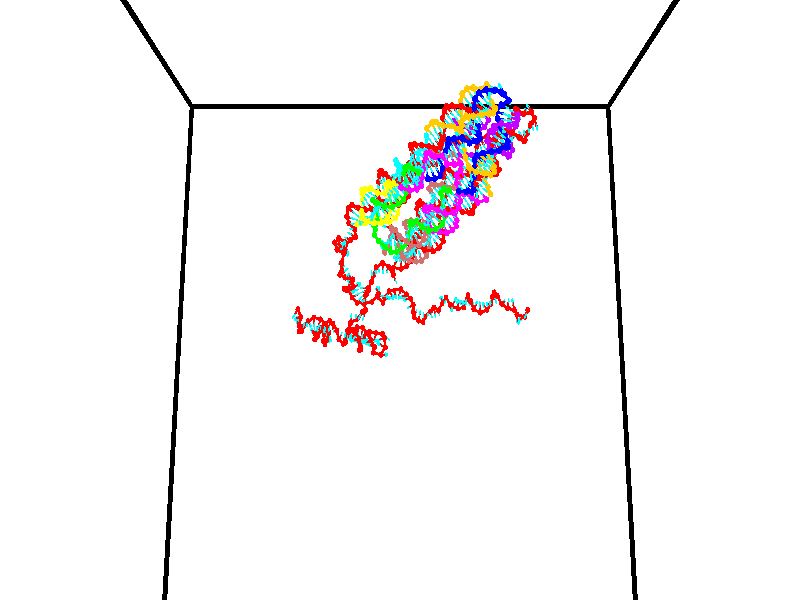 // switches for output
#declare DRAW_BASES = 1; // possible values are 0, 1; only relevant for DNA ribbons
#declare DRAW_BASES_TYPE = 3; // possible values are 1, 2, 3; only relevant for DNA ribbons
#declare DRAW_FOG = 0; // set to 1 to enable fog

#include "colors.inc"

#include "transforms.inc"
background { rgb <1, 1, 1>}

#default {
   normal{
       ripples 0.25
       frequency 0.20
       turbulence 0.2
       lambda 5
   }
	finish {
		phong 0.1
		phong_size 40.
	}
}

// original window dimensions: 1024x640


// camera settings

camera {
	sky <0, 0.179814, -0.983701>
	up <0, 0.179814, -0.983701>
	right 1.6 * <1, 0, 0>
	location <35, 94.9851, 44.8844>
	look_at <35, 29.7336, 32.9568>
	direction <0, -65.2515, -11.9276>
	angle 67.0682
}


# declare cpy_camera_pos = <35, 94.9851, 44.8844>;
# if (DRAW_FOG = 1)
fog {
	fog_type 2
	up vnormalize(cpy_camera_pos)
	color rgbt<1,1,1,0.3>
	distance 1e-5
	fog_alt 3e-3
	fog_offset 56
}
# end


// LIGHTS

# declare lum = 6;
global_settings {
	ambient_light rgb lum * <0.05, 0.05, 0.05>
	max_trace_level 15
}# declare cpy_direct_light_amount = 0.25;
light_source
{	1000 * <-1, -1.16352, -0.803886>,
	rgb lum * cpy_direct_light_amount
	parallel
}

light_source
{	1000 * <1, 1.16352, 0.803886>,
	rgb lum * cpy_direct_light_amount
	parallel
}

// strand 0

// nucleotide -1

// particle -1
sphere {
	<24.716557, 35.013485, 34.720802> 0.250000
	pigment { color rgbt <1,0,0,0> }
	no_shadow
}
cylinder {
	<24.483774, 34.981880, 35.044552>,  <24.344105, 34.962917, 35.238800>, 0.100000
	pigment { color rgbt <1,0,0,0> }
	no_shadow
}
cylinder {
	<24.483774, 34.981880, 35.044552>,  <24.716557, 35.013485, 34.720802>, 0.100000
	pigment { color rgbt <1,0,0,0> }
	no_shadow
}

// particle -1
sphere {
	<24.483774, 34.981880, 35.044552> 0.100000
	pigment { color rgbt <1,0,0,0> }
	no_shadow
}
sphere {
	0, 1
	scale<0.080000,0.200000,0.300000>
	matrix <0.699597, -0.556050, 0.448745,
		0.414597, 0.827385, 0.378871,
		-0.581956, -0.079009, 0.809373,
		24.309187, 34.958179, 35.287365>
	pigment { color rgbt <0,1,1,0> }
	no_shadow
}
cylinder {
	<25.047770, 35.078644, 35.389652>,  <24.716557, 35.013485, 34.720802>, 0.130000
	pigment { color rgbt <1,0,0,0> }
	no_shadow
}

// nucleotide -1

// particle -1
sphere {
	<25.047770, 35.078644, 35.389652> 0.250000
	pigment { color rgbt <1,0,0,0> }
	no_shadow
}
cylinder {
	<24.735777, 34.830677, 35.423889>,  <24.548582, 34.681896, 35.444431>, 0.100000
	pigment { color rgbt <1,0,0,0> }
	no_shadow
}
cylinder {
	<24.735777, 34.830677, 35.423889>,  <25.047770, 35.078644, 35.389652>, 0.100000
	pigment { color rgbt <1,0,0,0> }
	no_shadow
}

// particle -1
sphere {
	<24.735777, 34.830677, 35.423889> 0.100000
	pigment { color rgbt <1,0,0,0> }
	no_shadow
}
sphere {
	0, 1
	scale<0.080000,0.200000,0.300000>
	matrix <0.609891, -0.722360, 0.325928,
		-0.140220, 0.306421, 0.941512,
		-0.779981, -0.619922, 0.085594,
		24.501783, 34.644699, 35.449566>
	pigment { color rgbt <0,1,1,0> }
	no_shadow
}
cylinder {
	<24.857409, 34.756443, 36.070045>,  <25.047770, 35.078644, 35.389652>, 0.130000
	pigment { color rgbt <1,0,0,0> }
	no_shadow
}

// nucleotide -1

// particle -1
sphere {
	<24.857409, 34.756443, 36.070045> 0.250000
	pigment { color rgbt <1,0,0,0> }
	no_shadow
}
cylinder {
	<24.686636, 34.499016, 35.815945>,  <24.584173, 34.344559, 35.663483>, 0.100000
	pigment { color rgbt <1,0,0,0> }
	no_shadow
}
cylinder {
	<24.686636, 34.499016, 35.815945>,  <24.857409, 34.756443, 36.070045>, 0.100000
	pigment { color rgbt <1,0,0,0> }
	no_shadow
}

// particle -1
sphere {
	<24.686636, 34.499016, 35.815945> 0.100000
	pigment { color rgbt <1,0,0,0> }
	no_shadow
}
sphere {
	0, 1
	scale<0.080000,0.200000,0.300000>
	matrix <0.525671, -0.748234, 0.404742,
		-0.735798, -0.161138, 0.657750,
		-0.426931, -0.643569, -0.635255,
		24.558558, 34.305946, 35.625370>
	pigment { color rgbt <0,1,1,0> }
	no_shadow
}
cylinder {
	<24.732136, 34.109894, 36.455673>,  <24.857409, 34.756443, 36.070045>, 0.130000
	pigment { color rgbt <1,0,0,0> }
	no_shadow
}

// nucleotide -1

// particle -1
sphere {
	<24.732136, 34.109894, 36.455673> 0.250000
	pigment { color rgbt <1,0,0,0> }
	no_shadow
}
cylinder {
	<24.747116, 34.026192, 36.064816>,  <24.756104, 33.975971, 35.830299>, 0.100000
	pigment { color rgbt <1,0,0,0> }
	no_shadow
}
cylinder {
	<24.747116, 34.026192, 36.064816>,  <24.732136, 34.109894, 36.455673>, 0.100000
	pigment { color rgbt <1,0,0,0> }
	no_shadow
}

// particle -1
sphere {
	<24.747116, 34.026192, 36.064816> 0.100000
	pigment { color rgbt <1,0,0,0> }
	no_shadow
}
sphere {
	0, 1
	scale<0.080000,0.200000,0.300000>
	matrix <0.680046, -0.711145, 0.178354,
		-0.732212, -0.671182, 0.115668,
		0.037451, -0.209253, -0.977144,
		24.758352, 33.963417, 35.771671>
	pigment { color rgbt <0,1,1,0> }
	no_shadow
}
cylinder {
	<24.857237, 33.360344, 36.371140>,  <24.732136, 34.109894, 36.455673>, 0.130000
	pigment { color rgbt <1,0,0,0> }
	no_shadow
}

// nucleotide -1

// particle -1
sphere {
	<24.857237, 33.360344, 36.371140> 0.250000
	pigment { color rgbt <1,0,0,0> }
	no_shadow
}
cylinder {
	<25.018404, 33.554745, 36.060925>,  <25.115105, 33.671383, 35.874794>, 0.100000
	pigment { color rgbt <1,0,0,0> }
	no_shadow
}
cylinder {
	<25.018404, 33.554745, 36.060925>,  <24.857237, 33.360344, 36.371140>, 0.100000
	pigment { color rgbt <1,0,0,0> }
	no_shadow
}

// particle -1
sphere {
	<25.018404, 33.554745, 36.060925> 0.100000
	pigment { color rgbt <1,0,0,0> }
	no_shadow
}
sphere {
	0, 1
	scale<0.080000,0.200000,0.300000>
	matrix <0.844015, -0.525025, 0.109484,
		-0.353969, -0.698680, -0.621734,
		0.402920, 0.485999, -0.775539,
		25.139280, 33.700546, 35.828262>
	pigment { color rgbt <0,1,1,0> }
	no_shadow
}
cylinder {
	<24.939919, 32.807079, 35.882710>,  <24.857237, 33.360344, 36.371140>, 0.130000
	pigment { color rgbt <1,0,0,0> }
	no_shadow
}

// nucleotide -1

// particle -1
sphere {
	<24.939919, 32.807079, 35.882710> 0.250000
	pigment { color rgbt <1,0,0,0> }
	no_shadow
}
cylinder {
	<25.184248, 33.120735, 35.838860>,  <25.330845, 33.308929, 35.812550>, 0.100000
	pigment { color rgbt <1,0,0,0> }
	no_shadow
}
cylinder {
	<25.184248, 33.120735, 35.838860>,  <24.939919, 32.807079, 35.882710>, 0.100000
	pigment { color rgbt <1,0,0,0> }
	no_shadow
}

// particle -1
sphere {
	<25.184248, 33.120735, 35.838860> 0.100000
	pigment { color rgbt <1,0,0,0> }
	no_shadow
}
sphere {
	0, 1
	scale<0.080000,0.200000,0.300000>
	matrix <0.790327, -0.612186, 0.024722,
		-0.047725, -0.101739, -0.993666,
		0.610824, 0.784141, -0.109624,
		25.367495, 33.355976, 35.805973>
	pigment { color rgbt <0,1,1,0> }
	no_shadow
}
cylinder {
	<25.431675, 32.711445, 35.366844>,  <24.939919, 32.807079, 35.882710>, 0.130000
	pigment { color rgbt <1,0,0,0> }
	no_shadow
}

// nucleotide -1

// particle -1
sphere {
	<25.431675, 32.711445, 35.366844> 0.250000
	pigment { color rgbt <1,0,0,0> }
	no_shadow
}
cylinder {
	<25.599319, 32.971844, 35.619999>,  <25.699905, 33.128082, 35.771893>, 0.100000
	pigment { color rgbt <1,0,0,0> }
	no_shadow
}
cylinder {
	<25.599319, 32.971844, 35.619999>,  <25.431675, 32.711445, 35.366844>, 0.100000
	pigment { color rgbt <1,0,0,0> }
	no_shadow
}

// particle -1
sphere {
	<25.599319, 32.971844, 35.619999> 0.100000
	pigment { color rgbt <1,0,0,0> }
	no_shadow
}
sphere {
	0, 1
	scale<0.080000,0.200000,0.300000>
	matrix <0.872947, -0.480568, -0.083767,
		0.249616, 0.587589, -0.769696,
		0.419112, 0.650994, 0.632892,
		25.725054, 33.167141, 35.809868>
	pigment { color rgbt <0,1,1,0> }
	no_shadow
}
cylinder {
	<26.039831, 32.958473, 35.076450>,  <25.431675, 32.711445, 35.366844>, 0.130000
	pigment { color rgbt <1,0,0,0> }
	no_shadow
}

// nucleotide -1

// particle -1
sphere {
	<26.039831, 32.958473, 35.076450> 0.250000
	pigment { color rgbt <1,0,0,0> }
	no_shadow
}
cylinder {
	<26.074215, 32.990269, 35.473698>,  <26.094845, 33.009346, 35.712048>, 0.100000
	pigment { color rgbt <1,0,0,0> }
	no_shadow
}
cylinder {
	<26.074215, 32.990269, 35.473698>,  <26.039831, 32.958473, 35.076450>, 0.100000
	pigment { color rgbt <1,0,0,0> }
	no_shadow
}

// particle -1
sphere {
	<26.074215, 32.990269, 35.473698> 0.100000
	pigment { color rgbt <1,0,0,0> }
	no_shadow
}
sphere {
	0, 1
	scale<0.080000,0.200000,0.300000>
	matrix <0.895094, -0.443899, -0.041945,
		0.437512, 0.892544, -0.109308,
		0.085959, 0.079490, 0.993122,
		26.100002, 33.014114, 35.771633>
	pigment { color rgbt <0,1,1,0> }
	no_shadow
}
cylinder {
	<26.776304, 33.263592, 35.296234>,  <26.039831, 32.958473, 35.076450>, 0.130000
	pigment { color rgbt <1,0,0,0> }
	no_shadow
}

// nucleotide -1

// particle -1
sphere {
	<26.776304, 33.263592, 35.296234> 0.250000
	pigment { color rgbt <1,0,0,0> }
	no_shadow
}
cylinder {
	<26.643002, 33.035480, 35.596561>,  <26.563021, 32.898613, 35.776756>, 0.100000
	pigment { color rgbt <1,0,0,0> }
	no_shadow
}
cylinder {
	<26.643002, 33.035480, 35.596561>,  <26.776304, 33.263592, 35.296234>, 0.100000
	pigment { color rgbt <1,0,0,0> }
	no_shadow
}

// particle -1
sphere {
	<26.643002, 33.035480, 35.596561> 0.100000
	pigment { color rgbt <1,0,0,0> }
	no_shadow
}
sphere {
	0, 1
	scale<0.080000,0.200000,0.300000>
	matrix <0.889396, -0.454438, 0.049601,
		0.312912, 0.684302, 0.658648,
		-0.333256, -0.570278, 0.750815,
		26.543024, 32.864395, 35.821804>
	pigment { color rgbt <0,1,1,0> }
	no_shadow
}
cylinder {
	<27.337173, 33.295319, 35.785191>,  <26.776304, 33.263592, 35.296234>, 0.130000
	pigment { color rgbt <1,0,0,0> }
	no_shadow
}

// nucleotide -1

// particle -1
sphere {
	<27.337173, 33.295319, 35.785191> 0.250000
	pigment { color rgbt <1,0,0,0> }
	no_shadow
}
cylinder {
	<27.108841, 32.984665, 35.891769>,  <26.971842, 32.798275, 35.955715>, 0.100000
	pigment { color rgbt <1,0,0,0> }
	no_shadow
}
cylinder {
	<27.108841, 32.984665, 35.891769>,  <27.337173, 33.295319, 35.785191>, 0.100000
	pigment { color rgbt <1,0,0,0> }
	no_shadow
}

// particle -1
sphere {
	<27.108841, 32.984665, 35.891769> 0.100000
	pigment { color rgbt <1,0,0,0> }
	no_shadow
}
sphere {
	0, 1
	scale<0.080000,0.200000,0.300000>
	matrix <0.794472, -0.440532, 0.418025,
		-0.207275, 0.450304, 0.868483,
		-0.570834, -0.776632, 0.266442,
		26.937592, 32.751675, 35.971703>
	pigment { color rgbt <0,1,1,0> }
	no_shadow
}
cylinder {
	<27.650200, 33.026390, 36.404404>,  <27.337173, 33.295319, 35.785191>, 0.130000
	pigment { color rgbt <1,0,0,0> }
	no_shadow
}

// nucleotide -1

// particle -1
sphere {
	<27.650200, 33.026390, 36.404404> 0.250000
	pigment { color rgbt <1,0,0,0> }
	no_shadow
}
cylinder {
	<27.422035, 32.713341, 36.304699>,  <27.285137, 32.525513, 36.244877>, 0.100000
	pigment { color rgbt <1,0,0,0> }
	no_shadow
}
cylinder {
	<27.422035, 32.713341, 36.304699>,  <27.650200, 33.026390, 36.404404>, 0.100000
	pigment { color rgbt <1,0,0,0> }
	no_shadow
}

// particle -1
sphere {
	<27.422035, 32.713341, 36.304699> 0.100000
	pigment { color rgbt <1,0,0,0> }
	no_shadow
}
sphere {
	0, 1
	scale<0.080000,0.200000,0.300000>
	matrix <0.590949, -0.601812, 0.537215,
		-0.570446, 0.159133, 0.805772,
		-0.570412, -0.782623, -0.249262,
		27.250912, 32.478554, 36.229919>
	pigment { color rgbt <0,1,1,0> }
	no_shadow
}
cylinder {
	<27.410793, 32.620457, 37.024441>,  <27.650200, 33.026390, 36.404404>, 0.130000
	pigment { color rgbt <1,0,0,0> }
	no_shadow
}

// nucleotide -1

// particle -1
sphere {
	<27.410793, 32.620457, 37.024441> 0.250000
	pigment { color rgbt <1,0,0,0> }
	no_shadow
}
cylinder {
	<27.406597, 32.356873, 36.723598>,  <27.404079, 32.198723, 36.543091>, 0.100000
	pigment { color rgbt <1,0,0,0> }
	no_shadow
}
cylinder {
	<27.406597, 32.356873, 36.723598>,  <27.410793, 32.620457, 37.024441>, 0.100000
	pigment { color rgbt <1,0,0,0> }
	no_shadow
}

// particle -1
sphere {
	<27.406597, 32.356873, 36.723598> 0.100000
	pigment { color rgbt <1,0,0,0> }
	no_shadow
}
sphere {
	0, 1
	scale<0.080000,0.200000,0.300000>
	matrix <0.319205, -0.715004, 0.621995,
		-0.947628, -0.233551, 0.217844,
		-0.010492, -0.658956, -0.752108,
		27.403450, 32.159187, 36.497967>
	pigment { color rgbt <0,1,1,0> }
	no_shadow
}
cylinder {
	<27.136551, 32.044323, 37.320038>,  <27.410793, 32.620457, 37.024441>, 0.130000
	pigment { color rgbt <1,0,0,0> }
	no_shadow
}

// nucleotide -1

// particle -1
sphere {
	<27.136551, 32.044323, 37.320038> 0.250000
	pigment { color rgbt <1,0,0,0> }
	no_shadow
}
cylinder {
	<27.366350, 31.931187, 37.012802>,  <27.504229, 31.863306, 36.828461>, 0.100000
	pigment { color rgbt <1,0,0,0> }
	no_shadow
}
cylinder {
	<27.366350, 31.931187, 37.012802>,  <27.136551, 32.044323, 37.320038>, 0.100000
	pigment { color rgbt <1,0,0,0> }
	no_shadow
}

// particle -1
sphere {
	<27.366350, 31.931187, 37.012802> 0.100000
	pigment { color rgbt <1,0,0,0> }
	no_shadow
}
sphere {
	0, 1
	scale<0.080000,0.200000,0.300000>
	matrix <0.379130, -0.739706, 0.555963,
		-0.725402, -0.610605, -0.317731,
		0.574501, -0.282835, -0.768084,
		27.538698, 31.846334, 36.782375>
	pigment { color rgbt <0,1,1,0> }
	no_shadow
}
cylinder {
	<26.857981, 31.297817, 36.950954>,  <27.136551, 32.044323, 37.320038>, 0.130000
	pigment { color rgbt <1,0,0,0> }
	no_shadow
}

// nucleotide -1

// particle -1
sphere {
	<26.857981, 31.297817, 36.950954> 0.250000
	pigment { color rgbt <1,0,0,0> }
	no_shadow
}
cylinder {
	<27.248154, 31.384291, 36.934013>,  <27.482258, 31.436174, 36.923847>, 0.100000
	pigment { color rgbt <1,0,0,0> }
	no_shadow
}
cylinder {
	<27.248154, 31.384291, 36.934013>,  <26.857981, 31.297817, 36.950954>, 0.100000
	pigment { color rgbt <1,0,0,0> }
	no_shadow
}

// particle -1
sphere {
	<27.248154, 31.384291, 36.934013> 0.100000
	pigment { color rgbt <1,0,0,0> }
	no_shadow
}
sphere {
	0, 1
	scale<0.080000,0.200000,0.300000>
	matrix <0.206623, -0.831173, 0.516197,
		0.076391, -0.512267, -0.855422,
		0.975434, 0.216183, -0.042352,
		27.540783, 31.449146, 36.921307>
	pigment { color rgbt <0,1,1,0> }
	no_shadow
}
cylinder {
	<26.902107, 30.900858, 36.317345>,  <26.857981, 31.297817, 36.950954>, 0.130000
	pigment { color rgbt <1,0,0,0> }
	no_shadow
}

// nucleotide -1

// particle -1
sphere {
	<26.902107, 30.900858, 36.317345> 0.250000
	pigment { color rgbt <1,0,0,0> }
	no_shadow
}
cylinder {
	<27.023108, 30.706297, 35.989468>,  <27.095709, 30.589560, 35.792740>, 0.100000
	pigment { color rgbt <1,0,0,0> }
	no_shadow
}
cylinder {
	<27.023108, 30.706297, 35.989468>,  <26.902107, 30.900858, 36.317345>, 0.100000
	pigment { color rgbt <1,0,0,0> }
	no_shadow
}

// particle -1
sphere {
	<27.023108, 30.706297, 35.989468> 0.100000
	pigment { color rgbt <1,0,0,0> }
	no_shadow
}
sphere {
	0, 1
	scale<0.080000,0.200000,0.300000>
	matrix <-0.523481, -0.803460, 0.283582,
		-0.796527, 0.343308, -0.497679,
		0.302509, -0.486406, -0.819693,
		27.113859, 30.560375, 35.743557>
	pigment { color rgbt <0,1,1,0> }
	no_shadow
}
cylinder {
	<26.536417, 30.867744, 35.661938>,  <26.902107, 30.900858, 36.317345>, 0.130000
	pigment { color rgbt <1,0,0,0> }
	no_shadow
}

// nucleotide -1

// particle -1
sphere {
	<26.536417, 30.867744, 35.661938> 0.250000
	pigment { color rgbt <1,0,0,0> }
	no_shadow
}
cylinder {
	<26.807554, 31.137463, 35.779140>,  <26.970238, 31.299294, 35.849461>, 0.100000
	pigment { color rgbt <1,0,0,0> }
	no_shadow
}
cylinder {
	<26.807554, 31.137463, 35.779140>,  <26.536417, 30.867744, 35.661938>, 0.100000
	pigment { color rgbt <1,0,0,0> }
	no_shadow
}

// particle -1
sphere {
	<26.807554, 31.137463, 35.779140> 0.100000
	pigment { color rgbt <1,0,0,0> }
	no_shadow
}
sphere {
	0, 1
	scale<0.080000,0.200000,0.300000>
	matrix <0.538770, -0.184409, -0.822022,
		-0.500254, 0.715065, -0.488292,
		0.677845, 0.674296, 0.293004,
		27.010908, 31.339752, 35.867043>
	pigment { color rgbt <0,1,1,0> }
	no_shadow
}
cylinder {
	<26.388159, 31.623777, 35.843906>,  <26.536417, 30.867744, 35.661938>, 0.130000
	pigment { color rgbt <1,0,0,0> }
	no_shadow
}

// nucleotide -1

// particle -1
sphere {
	<26.388159, 31.623777, 35.843906> 0.250000
	pigment { color rgbt <1,0,0,0> }
	no_shadow
}
cylinder {
	<26.661627, 31.876369, 35.990238>,  <26.825708, 32.027924, 36.078037>, 0.100000
	pigment { color rgbt <1,0,0,0> }
	no_shadow
}
cylinder {
	<26.661627, 31.876369, 35.990238>,  <26.388159, 31.623777, 35.843906>, 0.100000
	pigment { color rgbt <1,0,0,0> }
	no_shadow
}

// particle -1
sphere {
	<26.661627, 31.876369, 35.990238> 0.100000
	pigment { color rgbt <1,0,0,0> }
	no_shadow
}
sphere {
	0, 1
	scale<0.080000,0.200000,0.300000>
	matrix <-0.634466, 0.762003, -0.129630,
		-0.360619, -0.143481, 0.921611,
		0.683671, 0.631478, 0.365827,
		26.866728, 32.065811, 36.099987>
	pigment { color rgbt <0,1,1,0> }
	no_shadow
}
cylinder {
	<26.184763, 31.839073, 36.483910>,  <26.388159, 31.623777, 35.843906>, 0.130000
	pigment { color rgbt <1,0,0,0> }
	no_shadow
}

// nucleotide -1

// particle -1
sphere {
	<26.184763, 31.839073, 36.483910> 0.250000
	pigment { color rgbt <1,0,0,0> }
	no_shadow
}
cylinder {
	<26.418339, 32.112499, 36.308750>,  <26.558485, 32.276554, 36.203655>, 0.100000
	pigment { color rgbt <1,0,0,0> }
	no_shadow
}
cylinder {
	<26.418339, 32.112499, 36.308750>,  <26.184763, 31.839073, 36.483910>, 0.100000
	pigment { color rgbt <1,0,0,0> }
	no_shadow
}

// particle -1
sphere {
	<26.418339, 32.112499, 36.308750> 0.100000
	pigment { color rgbt <1,0,0,0> }
	no_shadow
}
sphere {
	0, 1
	scale<0.080000,0.200000,0.300000>
	matrix <-0.752307, 0.658357, 0.024495,
		0.305038, 0.315132, 0.898690,
		0.583939, 0.683563, -0.437899,
		26.593521, 32.317570, 36.177380>
	pigment { color rgbt <0,1,1,0> }
	no_shadow
}
cylinder {
	<26.087286, 32.440002, 36.941093>,  <26.184763, 31.839073, 36.483910>, 0.130000
	pigment { color rgbt <1,0,0,0> }
	no_shadow
}

// nucleotide -1

// particle -1
sphere {
	<26.087286, 32.440002, 36.941093> 0.250000
	pigment { color rgbt <1,0,0,0> }
	no_shadow
}
cylinder {
	<26.220926, 32.560818, 36.583961>,  <26.301111, 32.633308, 36.369682>, 0.100000
	pigment { color rgbt <1,0,0,0> }
	no_shadow
}
cylinder {
	<26.220926, 32.560818, 36.583961>,  <26.087286, 32.440002, 36.941093>, 0.100000
	pigment { color rgbt <1,0,0,0> }
	no_shadow
}

// particle -1
sphere {
	<26.220926, 32.560818, 36.583961> 0.100000
	pigment { color rgbt <1,0,0,0> }
	no_shadow
}
sphere {
	0, 1
	scale<0.080000,0.200000,0.300000>
	matrix <-0.625644, 0.779547, 0.029596,
		0.704944, 0.548707, 0.449416,
		0.334101, 0.302038, -0.892832,
		26.321157, 32.651428, 36.316113>
	pigment { color rgbt <0,1,1,0> }
	no_shadow
}
cylinder {
	<26.247265, 33.181107, 37.036552>,  <26.087286, 32.440002, 36.941093>, 0.130000
	pigment { color rgbt <1,0,0,0> }
	no_shadow
}

// nucleotide -1

// particle -1
sphere {
	<26.247265, 33.181107, 37.036552> 0.250000
	pigment { color rgbt <1,0,0,0> }
	no_shadow
}
cylinder {
	<26.197111, 33.111088, 36.645935>,  <26.167019, 33.069077, 36.411564>, 0.100000
	pigment { color rgbt <1,0,0,0> }
	no_shadow
}
cylinder {
	<26.197111, 33.111088, 36.645935>,  <26.247265, 33.181107, 37.036552>, 0.100000
	pigment { color rgbt <1,0,0,0> }
	no_shadow
}

// particle -1
sphere {
	<26.197111, 33.111088, 36.645935> 0.100000
	pigment { color rgbt <1,0,0,0> }
	no_shadow
}
sphere {
	0, 1
	scale<0.080000,0.200000,0.300000>
	matrix <-0.755333, 0.655022, -0.020432,
		0.643234, 0.735054, -0.214348,
		-0.125384, -0.175047, -0.976544,
		26.159496, 33.058575, 36.352970>
	pigment { color rgbt <0,1,1,0> }
	no_shadow
}
cylinder {
	<26.314072, 33.883274, 36.623943>,  <26.247265, 33.181107, 37.036552>, 0.130000
	pigment { color rgbt <1,0,0,0> }
	no_shadow
}

// nucleotide -1

// particle -1
sphere {
	<26.314072, 33.883274, 36.623943> 0.250000
	pigment { color rgbt <1,0,0,0> }
	no_shadow
}
cylinder {
	<26.097454, 33.612865, 36.424053>,  <25.967484, 33.450623, 36.304119>, 0.100000
	pigment { color rgbt <1,0,0,0> }
	no_shadow
}
cylinder {
	<26.097454, 33.612865, 36.424053>,  <26.314072, 33.883274, 36.623943>, 0.100000
	pigment { color rgbt <1,0,0,0> }
	no_shadow
}

// particle -1
sphere {
	<26.097454, 33.612865, 36.424053> 0.100000
	pigment { color rgbt <1,0,0,0> }
	no_shadow
}
sphere {
	0, 1
	scale<0.080000,0.200000,0.300000>
	matrix <-0.759402, 0.648365, -0.054140,
		0.360606, 0.350175, -0.864489,
		-0.541546, -0.676018, -0.499728,
		25.934990, 33.410061, 36.274136>
	pigment { color rgbt <0,1,1,0> }
	no_shadow
}
cylinder {
	<26.656883, 34.412025, 36.959393>,  <26.314072, 33.883274, 36.623943>, 0.130000
	pigment { color rgbt <1,0,0,0> }
	no_shadow
}

// nucleotide -1

// particle -1
sphere {
	<26.656883, 34.412025, 36.959393> 0.250000
	pigment { color rgbt <1,0,0,0> }
	no_shadow
}
cylinder {
	<26.646708, 34.622581, 36.619446>,  <26.640602, 34.748917, 36.415478>, 0.100000
	pigment { color rgbt <1,0,0,0> }
	no_shadow
}
cylinder {
	<26.646708, 34.622581, 36.619446>,  <26.656883, 34.412025, 36.959393>, 0.100000
	pigment { color rgbt <1,0,0,0> }
	no_shadow
}

// particle -1
sphere {
	<26.646708, 34.622581, 36.619446> 0.100000
	pigment { color rgbt <1,0,0,0> }
	no_shadow
}
sphere {
	0, 1
	scale<0.080000,0.200000,0.300000>
	matrix <0.965919, -0.206116, -0.156577,
		-0.257591, -0.824882, -0.503206,
		-0.025439, 0.526390, -0.849863,
		26.639076, 34.780499, 36.364487>
	pigment { color rgbt <0,1,1,0> }
	no_shadow
}
cylinder {
	<26.949883, 34.044601, 36.350155>,  <26.656883, 34.412025, 36.959393>, 0.130000
	pigment { color rgbt <1,0,0,0> }
	no_shadow
}

// nucleotide -1

// particle -1
sphere {
	<26.949883, 34.044601, 36.350155> 0.250000
	pigment { color rgbt <1,0,0,0> }
	no_shadow
}
cylinder {
	<26.974211, 34.442390, 36.315929>,  <26.988808, 34.681065, 36.295395>, 0.100000
	pigment { color rgbt <1,0,0,0> }
	no_shadow
}
cylinder {
	<26.974211, 34.442390, 36.315929>,  <26.949883, 34.044601, 36.350155>, 0.100000
	pigment { color rgbt <1,0,0,0> }
	no_shadow
}

// particle -1
sphere {
	<26.974211, 34.442390, 36.315929> 0.100000
	pigment { color rgbt <1,0,0,0> }
	no_shadow
}
sphere {
	0, 1
	scale<0.080000,0.200000,0.300000>
	matrix <0.957784, -0.082278, -0.275463,
		-0.280980, -0.065194, -0.957497,
		0.060823, 0.994475, -0.085560,
		26.992458, 34.740734, 36.290260>
	pigment { color rgbt <0,1,1,0> }
	no_shadow
}
cylinder {
	<27.340252, 34.187996, 35.844086>,  <26.949883, 34.044601, 36.350155>, 0.130000
	pigment { color rgbt <1,0,0,0> }
	no_shadow
}

// nucleotide -1

// particle -1
sphere {
	<27.340252, 34.187996, 35.844086> 0.250000
	pigment { color rgbt <1,0,0,0> }
	no_shadow
}
cylinder {
	<27.384876, 34.473339, 36.120831>,  <27.411650, 34.644547, 36.286877>, 0.100000
	pigment { color rgbt <1,0,0,0> }
	no_shadow
}
cylinder {
	<27.384876, 34.473339, 36.120831>,  <27.340252, 34.187996, 35.844086>, 0.100000
	pigment { color rgbt <1,0,0,0> }
	no_shadow
}

// particle -1
sphere {
	<27.384876, 34.473339, 36.120831> 0.100000
	pigment { color rgbt <1,0,0,0> }
	no_shadow
}
sphere {
	0, 1
	scale<0.080000,0.200000,0.300000>
	matrix <0.989850, -0.141446, -0.013767,
		0.088041, 0.686376, -0.721898,
		0.111559, 0.713359, 0.691862,
		27.418344, 34.687347, 36.328388>
	pigment { color rgbt <0,1,1,0> }
	no_shadow
}
cylinder {
	<27.922848, 34.773087, 35.659134>,  <27.340252, 34.187996, 35.844086>, 0.130000
	pigment { color rgbt <1,0,0,0> }
	no_shadow
}

// nucleotide -1

// particle -1
sphere {
	<27.922848, 34.773087, 35.659134> 0.250000
	pigment { color rgbt <1,0,0,0> }
	no_shadow
}
cylinder {
	<27.880821, 34.720341, 36.053406>,  <27.855606, 34.688694, 36.289970>, 0.100000
	pigment { color rgbt <1,0,0,0> }
	no_shadow
}
cylinder {
	<27.880821, 34.720341, 36.053406>,  <27.922848, 34.773087, 35.659134>, 0.100000
	pigment { color rgbt <1,0,0,0> }
	no_shadow
}

// particle -1
sphere {
	<27.880821, 34.720341, 36.053406> 0.100000
	pigment { color rgbt <1,0,0,0> }
	no_shadow
}
sphere {
	0, 1
	scale<0.080000,0.200000,0.300000>
	matrix <0.992675, -0.073350, 0.095997,
		0.059641, 0.988550, 0.138610,
		-0.105065, -0.131869, 0.985683,
		27.849302, 34.680779, 36.349110>
	pigment { color rgbt <0,1,1,0> }
	no_shadow
}
cylinder {
	<28.278175, 35.203457, 35.951984>,  <27.922848, 34.773087, 35.659134>, 0.130000
	pigment { color rgbt <1,0,0,0> }
	no_shadow
}

// nucleotide -1

// particle -1
sphere {
	<28.278175, 35.203457, 35.951984> 0.250000
	pigment { color rgbt <1,0,0,0> }
	no_shadow
}
cylinder {
	<28.286976, 34.912094, 36.225903>,  <28.292257, 34.737278, 36.390255>, 0.100000
	pigment { color rgbt <1,0,0,0> }
	no_shadow
}
cylinder {
	<28.286976, 34.912094, 36.225903>,  <28.278175, 35.203457, 35.951984>, 0.100000
	pigment { color rgbt <1,0,0,0> }
	no_shadow
}

// particle -1
sphere {
	<28.286976, 34.912094, 36.225903> 0.100000
	pigment { color rgbt <1,0,0,0> }
	no_shadow
}
sphere {
	0, 1
	scale<0.080000,0.200000,0.300000>
	matrix <0.995190, 0.081363, 0.054568,
		-0.095465, 0.680300, 0.726690,
		0.022003, -0.728404, 0.684795,
		28.293577, 34.693573, 36.431339>
	pigment { color rgbt <0,1,1,0> }
	no_shadow
}
cylinder {
	<28.716307, 35.451336, 36.590199>,  <28.278175, 35.203457, 35.951984>, 0.130000
	pigment { color rgbt <1,0,0,0> }
	no_shadow
}

// nucleotide -1

// particle -1
sphere {
	<28.716307, 35.451336, 36.590199> 0.250000
	pigment { color rgbt <1,0,0,0> }
	no_shadow
}
cylinder {
	<28.727619, 35.051537, 36.595917>,  <28.734406, 34.811657, 36.599346>, 0.100000
	pigment { color rgbt <1,0,0,0> }
	no_shadow
}
cylinder {
	<28.727619, 35.051537, 36.595917>,  <28.716307, 35.451336, 36.590199>, 0.100000
	pigment { color rgbt <1,0,0,0> }
	no_shadow
}

// particle -1
sphere {
	<28.727619, 35.051537, 36.595917> 0.100000
	pigment { color rgbt <1,0,0,0> }
	no_shadow
}
sphere {
	0, 1
	scale<0.080000,0.200000,0.300000>
	matrix <0.918476, 0.031625, 0.394210,
		-0.394464, 0.001982, 0.918909,
		0.028279, -0.999498, 0.014296,
		28.736103, 34.751686, 36.600204>
	pigment { color rgbt <0,1,1,0> }
	no_shadow
}
cylinder {
	<28.924234, 35.280239, 37.278149>,  <28.716307, 35.451336, 36.590199>, 0.130000
	pigment { color rgbt <1,0,0,0> }
	no_shadow
}

// nucleotide -1

// particle -1
sphere {
	<28.924234, 35.280239, 37.278149> 0.250000
	pigment { color rgbt <1,0,0,0> }
	no_shadow
}
cylinder {
	<29.017740, 35.000950, 37.007492>,  <29.073843, 34.833378, 36.845097>, 0.100000
	pigment { color rgbt <1,0,0,0> }
	no_shadow
}
cylinder {
	<29.017740, 35.000950, 37.007492>,  <28.924234, 35.280239, 37.278149>, 0.100000
	pigment { color rgbt <1,0,0,0> }
	no_shadow
}

// particle -1
sphere {
	<29.017740, 35.000950, 37.007492> 0.100000
	pigment { color rgbt <1,0,0,0> }
	no_shadow
}
sphere {
	0, 1
	scale<0.080000,0.200000,0.300000>
	matrix <0.895718, -0.116058, 0.429208,
		-0.378210, -0.706415, 0.598277,
		0.233764, -0.698219, -0.676643,
		29.087870, 34.791485, 36.804501>
	pigment { color rgbt <0,1,1,0> }
	no_shadow
}
cylinder {
	<29.312519, 34.765217, 37.587166>,  <28.924234, 35.280239, 37.278149>, 0.130000
	pigment { color rgbt <1,0,0,0> }
	no_shadow
}

// nucleotide -1

// particle -1
sphere {
	<29.312519, 34.765217, 37.587166> 0.250000
	pigment { color rgbt <1,0,0,0> }
	no_shadow
}
cylinder {
	<29.402905, 34.739899, 37.198334>,  <29.457136, 34.724709, 36.965034>, 0.100000
	pigment { color rgbt <1,0,0,0> }
	no_shadow
}
cylinder {
	<29.402905, 34.739899, 37.198334>,  <29.312519, 34.765217, 37.587166>, 0.100000
	pigment { color rgbt <1,0,0,0> }
	no_shadow
}

// particle -1
sphere {
	<29.402905, 34.739899, 37.198334> 0.100000
	pigment { color rgbt <1,0,0,0> }
	no_shadow
}
sphere {
	0, 1
	scale<0.080000,0.200000,0.300000>
	matrix <0.935795, -0.263100, 0.234662,
		-0.270607, -0.962690, -0.000220,
		0.225965, -0.063296, -0.972077,
		29.470694, 34.720909, 36.906712>
	pigment { color rgbt <0,1,1,0> }
	no_shadow
}
cylinder {
	<29.446882, 34.009521, 37.418919>,  <29.312519, 34.765217, 37.587166>, 0.130000
	pigment { color rgbt <1,0,0,0> }
	no_shadow
}

// nucleotide -1

// particle -1
sphere {
	<29.446882, 34.009521, 37.418919> 0.250000
	pigment { color rgbt <1,0,0,0> }
	no_shadow
}
cylinder {
	<29.631756, 34.233234, 37.143646>,  <29.742680, 34.367462, 36.978481>, 0.100000
	pigment { color rgbt <1,0,0,0> }
	no_shadow
}
cylinder {
	<29.631756, 34.233234, 37.143646>,  <29.446882, 34.009521, 37.418919>, 0.100000
	pigment { color rgbt <1,0,0,0> }
	no_shadow
}

// particle -1
sphere {
	<29.631756, 34.233234, 37.143646> 0.100000
	pigment { color rgbt <1,0,0,0> }
	no_shadow
}
sphere {
	0, 1
	scale<0.080000,0.200000,0.300000>
	matrix <0.838868, -0.527385, 0.134780,
		-0.287556, -0.639585, -0.712911,
		0.462182, 0.559281, -0.688180,
		29.770411, 34.401020, 36.937191>
	pigment { color rgbt <0,1,1,0> }
	no_shadow
}
cylinder {
	<29.580675, 33.681915, 36.779984>,  <29.446882, 34.009521, 37.418919>, 0.130000
	pigment { color rgbt <1,0,0,0> }
	no_shadow
}

// nucleotide -1

// particle -1
sphere {
	<29.580675, 33.681915, 36.779984> 0.250000
	pigment { color rgbt <1,0,0,0> }
	no_shadow
}
cylinder {
	<29.856649, 33.961899, 36.853794>,  <30.022234, 34.129890, 36.898079>, 0.100000
	pigment { color rgbt <1,0,0,0> }
	no_shadow
}
cylinder {
	<29.856649, 33.961899, 36.853794>,  <29.580675, 33.681915, 36.779984>, 0.100000
	pigment { color rgbt <1,0,0,0> }
	no_shadow
}

// particle -1
sphere {
	<29.856649, 33.961899, 36.853794> 0.100000
	pigment { color rgbt <1,0,0,0> }
	no_shadow
}
sphere {
	0, 1
	scale<0.080000,0.200000,0.300000>
	matrix <0.715858, -0.697582, -0.030436,
		0.107415, 0.153091, -0.982357,
		0.689934, 0.699959, 0.184522,
		30.063629, 34.171886, 36.909149>
	pigment { color rgbt <0,1,1,0> }
	no_shadow
}
cylinder {
	<30.024876, 33.639191, 36.286045>,  <29.580675, 33.681915, 36.779984>, 0.130000
	pigment { color rgbt <1,0,0,0> }
	no_shadow
}

// nucleotide -1

// particle -1
sphere {
	<30.024876, 33.639191, 36.286045> 0.250000
	pigment { color rgbt <1,0,0,0> }
	no_shadow
}
cylinder {
	<30.232992, 33.809139, 36.582363>,  <30.357862, 33.911110, 36.760155>, 0.100000
	pigment { color rgbt <1,0,0,0> }
	no_shadow
}
cylinder {
	<30.232992, 33.809139, 36.582363>,  <30.024876, 33.639191, 36.286045>, 0.100000
	pigment { color rgbt <1,0,0,0> }
	no_shadow
}

// particle -1
sphere {
	<30.232992, 33.809139, 36.582363> 0.100000
	pigment { color rgbt <1,0,0,0> }
	no_shadow
}
sphere {
	0, 1
	scale<0.080000,0.200000,0.300000>
	matrix <0.773428, -0.602230, -0.197809,
		0.362089, 0.675873, -0.641940,
		0.520290, 0.424870, 0.740800,
		30.389078, 33.936600, 36.804604>
	pigment { color rgbt <0,1,1,0> }
	no_shadow
}
cylinder {
	<30.623365, 33.690029, 36.042103>,  <30.024876, 33.639191, 36.286045>, 0.130000
	pigment { color rgbt <1,0,0,0> }
	no_shadow
}

// nucleotide -1

// particle -1
sphere {
	<30.623365, 33.690029, 36.042103> 0.250000
	pigment { color rgbt <1,0,0,0> }
	no_shadow
}
cylinder {
	<30.689960, 33.725483, 36.434925>,  <30.729918, 33.746754, 36.670616>, 0.100000
	pigment { color rgbt <1,0,0,0> }
	no_shadow
}
cylinder {
	<30.689960, 33.725483, 36.434925>,  <30.623365, 33.690029, 36.042103>, 0.100000
	pigment { color rgbt <1,0,0,0> }
	no_shadow
}

// particle -1
sphere {
	<30.689960, 33.725483, 36.434925> 0.100000
	pigment { color rgbt <1,0,0,0> }
	no_shadow
}
sphere {
	0, 1
	scale<0.080000,0.200000,0.300000>
	matrix <0.831931, -0.547259, -0.091644,
		0.529314, 0.832257, -0.164850,
		0.166487, 0.088636, 0.982052,
		30.739906, 33.752075, 36.729542>
	pigment { color rgbt <0,1,1,0> }
	no_shadow
}
cylinder {
	<31.207146, 34.162613, 36.147835>,  <30.623365, 33.690029, 36.042103>, 0.130000
	pigment { color rgbt <1,0,0,0> }
	no_shadow
}

// nucleotide -1

// particle -1
sphere {
	<31.207146, 34.162613, 36.147835> 0.250000
	pigment { color rgbt <1,0,0,0> }
	no_shadow
}
cylinder {
	<31.163393, 33.937759, 36.475746>,  <31.137140, 33.802845, 36.672493>, 0.100000
	pigment { color rgbt <1,0,0,0> }
	no_shadow
}
cylinder {
	<31.163393, 33.937759, 36.475746>,  <31.207146, 34.162613, 36.147835>, 0.100000
	pigment { color rgbt <1,0,0,0> }
	no_shadow
}

// particle -1
sphere {
	<31.163393, 33.937759, 36.475746> 0.100000
	pigment { color rgbt <1,0,0,0> }
	no_shadow
}
sphere {
	0, 1
	scale<0.080000,0.200000,0.300000>
	matrix <0.869461, -0.453811, -0.195173,
		0.481739, 0.691418, 0.538394,
		-0.109383, -0.562136, 0.819780,
		31.130579, 33.769119, 36.721680>
	pigment { color rgbt <0,1,1,0> }
	no_shadow
}
cylinder {
	<31.596107, 34.317459, 36.645065>,  <31.207146, 34.162613, 36.147835>, 0.130000
	pigment { color rgbt <1,0,0,0> }
	no_shadow
}

// nucleotide -1

// particle -1
sphere {
	<31.596107, 34.317459, 36.645065> 0.250000
	pigment { color rgbt <1,0,0,0> }
	no_shadow
}
cylinder {
	<31.525703, 33.923935, 36.631561>,  <31.483461, 33.687820, 36.623459>, 0.100000
	pigment { color rgbt <1,0,0,0> }
	no_shadow
}
cylinder {
	<31.525703, 33.923935, 36.631561>,  <31.596107, 34.317459, 36.645065>, 0.100000
	pigment { color rgbt <1,0,0,0> }
	no_shadow
}

// particle -1
sphere {
	<31.525703, 33.923935, 36.631561> 0.100000
	pigment { color rgbt <1,0,0,0> }
	no_shadow
}
sphere {
	0, 1
	scale<0.080000,0.200000,0.300000>
	matrix <0.909503, -0.149403, -0.387922,
		0.376597, -0.098984, 0.921074,
		-0.176009, -0.983809, -0.033762,
		31.472900, 33.628792, 36.621433>
	pigment { color rgbt <0,1,1,0> }
	no_shadow
}
cylinder {
	<32.073112, 34.146378, 37.199749>,  <31.596107, 34.317459, 36.645065>, 0.130000
	pigment { color rgbt <1,0,0,0> }
	no_shadow
}

// nucleotide -1

// particle -1
sphere {
	<32.073112, 34.146378, 37.199749> 0.250000
	pigment { color rgbt <1,0,0,0> }
	no_shadow
}
cylinder {
	<31.804607, 33.873806, 37.316406>,  <31.643505, 33.710262, 37.386402>, 0.100000
	pigment { color rgbt <1,0,0,0> }
	no_shadow
}
cylinder {
	<31.804607, 33.873806, 37.316406>,  <32.073112, 34.146378, 37.199749>, 0.100000
	pigment { color rgbt <1,0,0,0> }
	no_shadow
}

// particle -1
sphere {
	<31.804607, 33.873806, 37.316406> 0.100000
	pigment { color rgbt <1,0,0,0> }
	no_shadow
}
sphere {
	0, 1
	scale<0.080000,0.200000,0.300000>
	matrix <0.737164, -0.654848, 0.166625,
		0.077440, 0.326840, 0.941902,
		-0.671261, -0.681433, 0.291646,
		31.603230, 33.669376, 37.403900>
	pigment { color rgbt <0,1,1,0> }
	no_shadow
}
cylinder {
	<32.414730, 33.845314, 37.749645>,  <32.073112, 34.146378, 37.199749>, 0.130000
	pigment { color rgbt <1,0,0,0> }
	no_shadow
}

// nucleotide -1

// particle -1
sphere {
	<32.414730, 33.845314, 37.749645> 0.250000
	pigment { color rgbt <1,0,0,0> }
	no_shadow
}
cylinder {
	<32.142494, 33.584824, 37.615360>,  <31.979153, 33.428528, 37.534790>, 0.100000
	pigment { color rgbt <1,0,0,0> }
	no_shadow
}
cylinder {
	<32.142494, 33.584824, 37.615360>,  <32.414730, 33.845314, 37.749645>, 0.100000
	pigment { color rgbt <1,0,0,0> }
	no_shadow
}

// particle -1
sphere {
	<32.142494, 33.584824, 37.615360> 0.100000
	pigment { color rgbt <1,0,0,0> }
	no_shadow
}
sphere {
	0, 1
	scale<0.080000,0.200000,0.300000>
	matrix <0.718710, -0.682421, -0.133255,
		-0.142316, -0.331971, 0.932492,
		-0.680590, -0.651227, -0.335710,
		31.938318, 33.389454, 37.514648>
	pigment { color rgbt <0,1,1,0> }
	no_shadow
}
cylinder {
	<32.273678, 33.256012, 38.181580>,  <32.414730, 33.845314, 37.749645>, 0.130000
	pigment { color rgbt <1,0,0,0> }
	no_shadow
}

// nucleotide -1

// particle -1
sphere {
	<32.273678, 33.256012, 38.181580> 0.250000
	pigment { color rgbt <1,0,0,0> }
	no_shadow
}
cylinder {
	<32.217239, 33.154243, 37.798882>,  <32.183376, 33.093182, 37.569263>, 0.100000
	pigment { color rgbt <1,0,0,0> }
	no_shadow
}
cylinder {
	<32.217239, 33.154243, 37.798882>,  <32.273678, 33.256012, 38.181580>, 0.100000
	pigment { color rgbt <1,0,0,0> }
	no_shadow
}

// particle -1
sphere {
	<32.217239, 33.154243, 37.798882> 0.100000
	pigment { color rgbt <1,0,0,0> }
	no_shadow
}
sphere {
	0, 1
	scale<0.080000,0.200000,0.300000>
	matrix <0.762108, -0.644750, 0.059062,
		-0.631888, -0.720809, 0.284872,
		-0.141099, -0.254424, -0.956744,
		32.174911, 33.077915, 37.511860>
	pigment { color rgbt <0,1,1,0> }
	no_shadow
}
cylinder {
	<33.058239, 33.608364, 38.402328>,  <32.273678, 33.256012, 38.181580>, 0.130000
	pigment { color rgbt <1,0,0,0> }
	no_shadow
}

// nucleotide -1

// particle -1
sphere {
	<33.058239, 33.608364, 38.402328> 0.250000
	pigment { color rgbt <1,0,0,0> }
	no_shadow
}
cylinder {
	<33.351059, 33.880474, 38.416927>,  <33.526752, 34.043739, 38.425686>, 0.100000
	pigment { color rgbt <1,0,0,0> }
	no_shadow
}
cylinder {
	<33.351059, 33.880474, 38.416927>,  <33.058239, 33.608364, 38.402328>, 0.100000
	pigment { color rgbt <1,0,0,0> }
	no_shadow
}

// particle -1
sphere {
	<33.351059, 33.880474, 38.416927> 0.100000
	pigment { color rgbt <1,0,0,0> }
	no_shadow
}
sphere {
	0, 1
	scale<0.080000,0.200000,0.300000>
	matrix <0.579893, -0.594125, -0.557441,
		-0.357527, 0.429240, -0.829414,
		0.732051, 0.680271, 0.036497,
		33.570675, 34.084557, 38.427876>
	pigment { color rgbt <0,1,1,0> }
	no_shadow
}
cylinder {
	<33.493118, 33.466278, 37.746151>,  <33.058239, 33.608364, 38.402328>, 0.130000
	pigment { color rgbt <1,0,0,0> }
	no_shadow
}

// nucleotide -1

// particle -1
sphere {
	<33.493118, 33.466278, 37.746151> 0.250000
	pigment { color rgbt <1,0,0,0> }
	no_shadow
}
cylinder {
	<33.132416, 33.421898, 37.579044>,  <32.915997, 33.395267, 37.478779>, 0.100000
	pigment { color rgbt <1,0,0,0> }
	no_shadow
}
cylinder {
	<33.132416, 33.421898, 37.579044>,  <33.493118, 33.466278, 37.746151>, 0.100000
	pigment { color rgbt <1,0,0,0> }
	no_shadow
}

// particle -1
sphere {
	<33.132416, 33.421898, 37.579044> 0.100000
	pigment { color rgbt <1,0,0,0> }
	no_shadow
}
sphere {
	0, 1
	scale<0.080000,0.200000,0.300000>
	matrix <0.148119, 0.828660, -0.539799,
		0.406081, -0.548645, -0.730813,
		-0.901753, -0.110955, -0.417768,
		32.861889, 33.388611, 37.453712>
	pigment { color rgbt <0,1,1,0> }
	no_shadow
}
cylinder {
	<33.405029, 33.470352, 36.939533>,  <33.493118, 33.466278, 37.746151>, 0.130000
	pigment { color rgbt <1,0,0,0> }
	no_shadow
}

// nucleotide -1

// particle -1
sphere {
	<33.405029, 33.470352, 36.939533> 0.250000
	pigment { color rgbt <1,0,0,0> }
	no_shadow
}
cylinder {
	<33.050304, 33.604652, 37.066555>,  <32.837471, 33.685234, 37.142769>, 0.100000
	pigment { color rgbt <1,0,0,0> }
	no_shadow
}
cylinder {
	<33.050304, 33.604652, 37.066555>,  <33.405029, 33.470352, 36.939533>, 0.100000
	pigment { color rgbt <1,0,0,0> }
	no_shadow
}

// particle -1
sphere {
	<33.050304, 33.604652, 37.066555> 0.100000
	pigment { color rgbt <1,0,0,0> }
	no_shadow
}
sphere {
	0, 1
	scale<0.080000,0.200000,0.300000>
	matrix <0.000418, 0.687722, -0.725973,
		-0.462134, -0.643668, -0.610020,
		-0.886810, 0.335752, 0.317551,
		32.784260, 33.705379, 37.161819>
	pigment { color rgbt <0,1,1,0> }
	no_shadow
}
cylinder {
	<33.178108, 33.022800, 36.529686>,  <33.405029, 33.470352, 36.939533>, 0.130000
	pigment { color rgbt <1,0,0,0> }
	no_shadow
}

// nucleotide -1

// particle -1
sphere {
	<33.178108, 33.022800, 36.529686> 0.250000
	pigment { color rgbt <1,0,0,0> }
	no_shadow
}
cylinder {
	<33.504505, 33.057358, 36.758312>,  <33.700344, 33.078091, 36.895489>, 0.100000
	pigment { color rgbt <1,0,0,0> }
	no_shadow
}
cylinder {
	<33.504505, 33.057358, 36.758312>,  <33.178108, 33.022800, 36.529686>, 0.100000
	pigment { color rgbt <1,0,0,0> }
	no_shadow
}

// particle -1
sphere {
	<33.504505, 33.057358, 36.758312> 0.100000
	pigment { color rgbt <1,0,0,0> }
	no_shadow
}
sphere {
	0, 1
	scale<0.080000,0.200000,0.300000>
	matrix <-0.577575, 0.162442, 0.800013,
		-0.023731, -0.982929, 0.182450,
		0.815993, 0.086393, 0.571570,
		33.749302, 33.083275, 36.929783>
	pigment { color rgbt <0,1,1,0> }
	no_shadow
}
cylinder {
	<32.516453, 33.226696, 36.470886>,  <33.178108, 33.022800, 36.529686>, 0.130000
	pigment { color rgbt <1,0,0,0> }
	no_shadow
}

// nucleotide -1

// particle -1
sphere {
	<32.516453, 33.226696, 36.470886> 0.250000
	pigment { color rgbt <1,0,0,0> }
	no_shadow
}
cylinder {
	<32.447170, 32.970772, 36.770390>,  <32.405602, 32.817215, 36.950092>, 0.100000
	pigment { color rgbt <1,0,0,0> }
	no_shadow
}
cylinder {
	<32.447170, 32.970772, 36.770390>,  <32.516453, 33.226696, 36.470886>, 0.100000
	pigment { color rgbt <1,0,0,0> }
	no_shadow
}

// particle -1
sphere {
	<32.447170, 32.970772, 36.770390> 0.100000
	pigment { color rgbt <1,0,0,0> }
	no_shadow
}
sphere {
	0, 1
	scale<0.080000,0.200000,0.300000>
	matrix <-0.836479, 0.496889, 0.231095,
		-0.519907, -0.586295, -0.621253,
		-0.173204, -0.639813, 0.748759,
		32.395210, 32.778828, 36.995018>
	pigment { color rgbt <0,1,1,0> }
	no_shadow
}
cylinder {
	<31.821682, 32.812763, 36.298512>,  <32.516453, 33.226696, 36.470886>, 0.130000
	pigment { color rgbt <1,0,0,0> }
	no_shadow
}

// nucleotide -1

// particle -1
sphere {
	<31.821682, 32.812763, 36.298512> 0.250000
	pigment { color rgbt <1,0,0,0> }
	no_shadow
}
cylinder {
	<31.924244, 32.863575, 36.681786>,  <31.985781, 32.894062, 36.911751>, 0.100000
	pigment { color rgbt <1,0,0,0> }
	no_shadow
}
cylinder {
	<31.924244, 32.863575, 36.681786>,  <31.821682, 32.812763, 36.298512>, 0.100000
	pigment { color rgbt <1,0,0,0> }
	no_shadow
}

// particle -1
sphere {
	<31.924244, 32.863575, 36.681786> 0.100000
	pigment { color rgbt <1,0,0,0> }
	no_shadow
}
sphere {
	0, 1
	scale<0.080000,0.200000,0.300000>
	matrix <-0.850421, 0.500805, 0.161176,
		-0.459391, -0.856188, 0.236435,
		0.256404, 0.127026, 0.958186,
		32.001163, 32.901684, 36.969242>
	pigment { color rgbt <0,1,1,0> }
	no_shadow
}
cylinder {
	<31.244173, 32.610680, 36.716221>,  <31.821682, 32.812763, 36.298512>, 0.130000
	pigment { color rgbt <1,0,0,0> }
	no_shadow
}

// nucleotide -1

// particle -1
sphere {
	<31.244173, 32.610680, 36.716221> 0.250000
	pigment { color rgbt <1,0,0,0> }
	no_shadow
}
cylinder {
	<31.452255, 32.865391, 36.943867>,  <31.577105, 33.018219, 37.080456>, 0.100000
	pigment { color rgbt <1,0,0,0> }
	no_shadow
}
cylinder {
	<31.452255, 32.865391, 36.943867>,  <31.244173, 32.610680, 36.716221>, 0.100000
	pigment { color rgbt <1,0,0,0> }
	no_shadow
}

// particle -1
sphere {
	<31.452255, 32.865391, 36.943867> 0.100000
	pigment { color rgbt <1,0,0,0> }
	no_shadow
}
sphere {
	0, 1
	scale<0.080000,0.200000,0.300000>
	matrix <-0.803959, 0.589967, 0.074757,
		-0.288158, -0.496437, 0.818850,
		0.520207, 0.636780, 0.569119,
		31.608316, 33.056423, 37.114601>
	pigment { color rgbt <0,1,1,0> }
	no_shadow
}
cylinder {
	<30.855896, 32.759502, 37.332527>,  <31.244173, 32.610680, 36.716221>, 0.130000
	pigment { color rgbt <1,0,0,0> }
	no_shadow
}

// nucleotide -1

// particle -1
sphere {
	<30.855896, 32.759502, 37.332527> 0.250000
	pigment { color rgbt <1,0,0,0> }
	no_shadow
}
cylinder {
	<31.116932, 33.052982, 37.256832>,  <31.273554, 33.229069, 37.211414>, 0.100000
	pigment { color rgbt <1,0,0,0> }
	no_shadow
}
cylinder {
	<31.116932, 33.052982, 37.256832>,  <30.855896, 32.759502, 37.332527>, 0.100000
	pigment { color rgbt <1,0,0,0> }
	no_shadow
}

// particle -1
sphere {
	<31.116932, 33.052982, 37.256832> 0.100000
	pigment { color rgbt <1,0,0,0> }
	no_shadow
}
sphere {
	0, 1
	scale<0.080000,0.200000,0.300000>
	matrix <-0.730419, 0.675577, 0.100424,
		0.201526, 0.072687, 0.976783,
		0.652592, 0.733698, -0.189238,
		31.312710, 33.273090, 37.200062>
	pigment { color rgbt <0,1,1,0> }
	no_shadow
}
cylinder {
	<30.986162, 33.147198, 37.891270>,  <30.855896, 32.759502, 37.332527>, 0.130000
	pigment { color rgbt <1,0,0,0> }
	no_shadow
}

// nucleotide -1

// particle -1
sphere {
	<30.986162, 33.147198, 37.891270> 0.250000
	pigment { color rgbt <1,0,0,0> }
	no_shadow
}
cylinder {
	<31.033455, 33.337528, 37.542648>,  <31.061831, 33.451725, 37.333473>, 0.100000
	pigment { color rgbt <1,0,0,0> }
	no_shadow
}
cylinder {
	<31.033455, 33.337528, 37.542648>,  <30.986162, 33.147198, 37.891270>, 0.100000
	pigment { color rgbt <1,0,0,0> }
	no_shadow
}

// particle -1
sphere {
	<31.033455, 33.337528, 37.542648> 0.100000
	pigment { color rgbt <1,0,0,0> }
	no_shadow
}
sphere {
	0, 1
	scale<0.080000,0.200000,0.300000>
	matrix <-0.696108, 0.665646, 0.268979,
		0.708135, 0.574896, 0.409925,
		0.118230, 0.475826, -0.871557,
		31.068924, 33.480274, 37.281181>
	pigment { color rgbt <0,1,1,0> }
	no_shadow
}
cylinder {
	<30.885914, 33.858932, 38.026443>,  <30.986162, 33.147198, 37.891270>, 0.130000
	pigment { color rgbt <1,0,0,0> }
	no_shadow
}

// nucleotide -1

// particle -1
sphere {
	<30.885914, 33.858932, 38.026443> 0.250000
	pigment { color rgbt <1,0,0,0> }
	no_shadow
}
cylinder {
	<30.857285, 33.855946, 37.627480>,  <30.840107, 33.854153, 37.388103>, 0.100000
	pigment { color rgbt <1,0,0,0> }
	no_shadow
}
cylinder {
	<30.857285, 33.855946, 37.627480>,  <30.885914, 33.858932, 38.026443>, 0.100000
	pigment { color rgbt <1,0,0,0> }
	no_shadow
}

// particle -1
sphere {
	<30.857285, 33.855946, 37.627480> 0.100000
	pigment { color rgbt <1,0,0,0> }
	no_shadow
}
sphere {
	0, 1
	scale<0.080000,0.200000,0.300000>
	matrix <-0.714277, 0.698348, 0.046026,
		0.696194, 0.715719, -0.055319,
		-0.071573, -0.007470, -0.997407,
		30.835814, 33.853706, 37.328259>
	pigment { color rgbt <0,1,1,0> }
	no_shadow
}
cylinder {
	<30.997940, 34.564911, 37.794643>,  <30.885914, 33.858932, 38.026443>, 0.130000
	pigment { color rgbt <1,0,0,0> }
	no_shadow
}

// nucleotide -1

// particle -1
sphere {
	<30.997940, 34.564911, 37.794643> 0.250000
	pigment { color rgbt <1,0,0,0> }
	no_shadow
}
cylinder {
	<30.814287, 34.363880, 37.501629>,  <30.704096, 34.243259, 37.325821>, 0.100000
	pigment { color rgbt <1,0,0,0> }
	no_shadow
}
cylinder {
	<30.814287, 34.363880, 37.501629>,  <30.997940, 34.564911, 37.794643>, 0.100000
	pigment { color rgbt <1,0,0,0> }
	no_shadow
}

// particle -1
sphere {
	<30.814287, 34.363880, 37.501629> 0.100000
	pigment { color rgbt <1,0,0,0> }
	no_shadow
}
sphere {
	0, 1
	scale<0.080000,0.200000,0.300000>
	matrix <-0.669531, 0.737730, -0.086503,
		0.583890, 0.450741, -0.675208,
		-0.459131, -0.502581, -0.732538,
		30.676548, 34.213104, 37.281868>
	pigment { color rgbt <0,1,1,0> }
	no_shadow
}
cylinder {
	<30.890453, 34.993107, 37.208309>,  <30.997940, 34.564911, 37.794643>, 0.130000
	pigment { color rgbt <1,0,0,0> }
	no_shadow
}

// nucleotide -1

// particle -1
sphere {
	<30.890453, 34.993107, 37.208309> 0.250000
	pigment { color rgbt <1,0,0,0> }
	no_shadow
}
cylinder {
	<30.608850, 34.709602, 37.226318>,  <30.439888, 34.539497, 37.237125>, 0.100000
	pigment { color rgbt <1,0,0,0> }
	no_shadow
}
cylinder {
	<30.608850, 34.709602, 37.226318>,  <30.890453, 34.993107, 37.208309>, 0.100000
	pigment { color rgbt <1,0,0,0> }
	no_shadow
}

// particle -1
sphere {
	<30.608850, 34.709602, 37.226318> 0.100000
	pigment { color rgbt <1,0,0,0> }
	no_shadow
}
sphere {
	0, 1
	scale<0.080000,0.200000,0.300000>
	matrix <-0.709784, 0.704336, -0.010812,
		-0.024050, -0.039571, -0.998927,
		-0.704008, -0.708763, 0.045027,
		30.397648, 34.496975, 37.239826>
	pigment { color rgbt <0,1,1,0> }
	no_shadow
}
cylinder {
	<30.476318, 35.094578, 36.625362>,  <30.890453, 34.993107, 37.208309>, 0.130000
	pigment { color rgbt <1,0,0,0> }
	no_shadow
}

// nucleotide -1

// particle -1
sphere {
	<30.476318, 35.094578, 36.625362> 0.250000
	pigment { color rgbt <1,0,0,0> }
	no_shadow
}
cylinder {
	<30.330587, 34.944290, 36.966209>,  <30.243149, 34.854118, 37.170715>, 0.100000
	pigment { color rgbt <1,0,0,0> }
	no_shadow
}
cylinder {
	<30.330587, 34.944290, 36.966209>,  <30.476318, 35.094578, 36.625362>, 0.100000
	pigment { color rgbt <1,0,0,0> }
	no_shadow
}

// particle -1
sphere {
	<30.330587, 34.944290, 36.966209> 0.100000
	pigment { color rgbt <1,0,0,0> }
	no_shadow
}
sphere {
	0, 1
	scale<0.080000,0.200000,0.300000>
	matrix <-0.643866, 0.762702, 0.061007,
		-0.672831, -0.526420, -0.519789,
		-0.364329, -0.375722, 0.852113,
		30.221289, 34.831573, 37.221844>
	pigment { color rgbt <0,1,1,0> }
	no_shadow
}
cylinder {
	<29.756771, 35.076309, 36.545727>,  <30.476318, 35.094578, 36.625362>, 0.130000
	pigment { color rgbt <1,0,0,0> }
	no_shadow
}

// nucleotide -1

// particle -1
sphere {
	<29.756771, 35.076309, 36.545727> 0.250000
	pigment { color rgbt <1,0,0,0> }
	no_shadow
}
cylinder {
	<29.888021, 35.114182, 36.921677>,  <29.966772, 35.136906, 37.147247>, 0.100000
	pigment { color rgbt <1,0,0,0> }
	no_shadow
}
cylinder {
	<29.888021, 35.114182, 36.921677>,  <29.756771, 35.076309, 36.545727>, 0.100000
	pigment { color rgbt <1,0,0,0> }
	no_shadow
}

// particle -1
sphere {
	<29.888021, 35.114182, 36.921677> 0.100000
	pigment { color rgbt <1,0,0,0> }
	no_shadow
}
sphere {
	0, 1
	scale<0.080000,0.200000,0.300000>
	matrix <-0.741282, 0.642525, 0.194069,
		-0.585520, -0.760393, 0.281015,
		0.328128, 0.094681, 0.939876,
		29.986460, 35.142586, 37.203640>
	pigment { color rgbt <0,1,1,0> }
	no_shadow
}
cylinder {
	<30.022762, 34.922752, 35.845245>,  <29.756771, 35.076309, 36.545727>, 0.130000
	pigment { color rgbt <1,0,0,0> }
	no_shadow
}

// nucleotide -1

// particle -1
sphere {
	<30.022762, 34.922752, 35.845245> 0.250000
	pigment { color rgbt <1,0,0,0> }
	no_shadow
}
cylinder {
	<30.076370, 35.187565, 35.550285>,  <30.108536, 35.346451, 35.373310>, 0.100000
	pigment { color rgbt <1,0,0,0> }
	no_shadow
}
cylinder {
	<30.076370, 35.187565, 35.550285>,  <30.022762, 34.922752, 35.845245>, 0.100000
	pigment { color rgbt <1,0,0,0> }
	no_shadow
}

// particle -1
sphere {
	<30.076370, 35.187565, 35.550285> 0.100000
	pigment { color rgbt <1,0,0,0> }
	no_shadow
}
sphere {
	0, 1
	scale<0.080000,0.200000,0.300000>
	matrix <0.987797, -0.029670, 0.152892,
		0.079341, -0.748891, -0.657926,
		0.134020, 0.662028, -0.737399,
		30.116577, 35.386173, 35.329067>
	pigment { color rgbt <0,1,1,0> }
	no_shadow
}
cylinder {
	<30.672180, 34.774128, 35.502434>,  <30.022762, 34.922752, 35.845245>, 0.130000
	pigment { color rgbt <1,0,0,0> }
	no_shadow
}

// nucleotide -1

// particle -1
sphere {
	<30.672180, 34.774128, 35.502434> 0.250000
	pigment { color rgbt <1,0,0,0> }
	no_shadow
}
cylinder {
	<30.622524, 35.162678, 35.421413>,  <30.592731, 35.395805, 35.372803>, 0.100000
	pigment { color rgbt <1,0,0,0> }
	no_shadow
}
cylinder {
	<30.622524, 35.162678, 35.421413>,  <30.672180, 34.774128, 35.502434>, 0.100000
	pigment { color rgbt <1,0,0,0> }
	no_shadow
}

// particle -1
sphere {
	<30.622524, 35.162678, 35.421413> 0.100000
	pigment { color rgbt <1,0,0,0> }
	no_shadow
}
sphere {
	0, 1
	scale<0.080000,0.200000,0.300000>
	matrix <0.978962, 0.153208, 0.134762,
		0.161936, -0.181559, -0.969955,
		-0.124138, 0.971372, -0.202549,
		30.585283, 35.454090, 35.360649>
	pigment { color rgbt <0,1,1,0> }
	no_shadow
}
cylinder {
	<31.188787, 35.001492, 34.969425>,  <30.672180, 34.774128, 35.502434>, 0.130000
	pigment { color rgbt <1,0,0,0> }
	no_shadow
}

// nucleotide -1

// particle -1
sphere {
	<31.188787, 35.001492, 34.969425> 0.250000
	pigment { color rgbt <1,0,0,0> }
	no_shadow
}
cylinder {
	<31.059164, 35.259094, 35.246624>,  <30.981390, 35.413654, 35.412941>, 0.100000
	pigment { color rgbt <1,0,0,0> }
	no_shadow
}
cylinder {
	<31.059164, 35.259094, 35.246624>,  <31.188787, 35.001492, 34.969425>, 0.100000
	pigment { color rgbt <1,0,0,0> }
	no_shadow
}

// particle -1
sphere {
	<31.059164, 35.259094, 35.246624> 0.100000
	pigment { color rgbt <1,0,0,0> }
	no_shadow
}
sphere {
	0, 1
	scale<0.080000,0.200000,0.300000>
	matrix <0.942915, 0.160414, 0.291853,
		0.076790, 0.748012, -0.659228,
		-0.324059, 0.644008, 0.692994,
		30.961946, 35.452297, 35.454521>
	pigment { color rgbt <0,1,1,0> }
	no_shadow
}
cylinder {
	<31.575449, 35.618423, 34.857010>,  <31.188787, 35.001492, 34.969425>, 0.130000
	pigment { color rgbt <1,0,0,0> }
	no_shadow
}

// nucleotide -1

// particle -1
sphere {
	<31.575449, 35.618423, 34.857010> 0.250000
	pigment { color rgbt <1,0,0,0> }
	no_shadow
}
cylinder {
	<31.451029, 35.583759, 35.235584>,  <31.376377, 35.562962, 35.462727>, 0.100000
	pigment { color rgbt <1,0,0,0> }
	no_shadow
}
cylinder {
	<31.451029, 35.583759, 35.235584>,  <31.575449, 35.618423, 34.857010>, 0.100000
	pigment { color rgbt <1,0,0,0> }
	no_shadow
}

// particle -1
sphere {
	<31.451029, 35.583759, 35.235584> 0.100000
	pigment { color rgbt <1,0,0,0> }
	no_shadow
}
sphere {
	0, 1
	scale<0.080000,0.200000,0.300000>
	matrix <0.936197, 0.143541, 0.320830,
		-0.163656, 0.985843, 0.036484,
		-0.311051, -0.086661, 0.946434,
		31.357714, 35.557762, 35.519516>
	pigment { color rgbt <0,1,1,0> }
	no_shadow
}
cylinder {
	<31.410112, 36.151588, 34.441532>,  <31.575449, 35.618423, 34.857010>, 0.130000
	pigment { color rgbt <1,0,0,0> }
	no_shadow
}

// nucleotide -1

// particle -1
sphere {
	<31.410112, 36.151588, 34.441532> 0.250000
	pigment { color rgbt <1,0,0,0> }
	no_shadow
}
cylinder {
	<31.392096, 36.546555, 34.380882>,  <31.381285, 36.783535, 34.344494>, 0.100000
	pigment { color rgbt <1,0,0,0> }
	no_shadow
}
cylinder {
	<31.392096, 36.546555, 34.380882>,  <31.410112, 36.151588, 34.441532>, 0.100000
	pigment { color rgbt <1,0,0,0> }
	no_shadow
}

// particle -1
sphere {
	<31.392096, 36.546555, 34.380882> 0.100000
	pigment { color rgbt <1,0,0,0> }
	no_shadow
}
sphere {
	0, 1
	scale<0.080000,0.200000,0.300000>
	matrix <0.415389, 0.156547, 0.896072,
		0.908528, -0.022622, -0.417211,
		-0.045042, 0.987411, -0.151624,
		31.378584, 36.842777, 34.335396>
	pigment { color rgbt <0,1,1,0> }
	no_shadow
}
cylinder {
	<31.360106, 35.459084, 34.181400>,  <31.410112, 36.151588, 34.441532>, 0.130000
	pigment { color rgbt <1,0,0,0> }
	no_shadow
}

// nucleotide -1

// particle -1
sphere {
	<31.360106, 35.459084, 34.181400> 0.250000
	pigment { color rgbt <1,0,0,0> }
	no_shadow
}
cylinder {
	<31.411484, 35.087025, 34.043804>,  <31.442310, 34.863789, 33.961246>, 0.100000
	pigment { color rgbt <1,0,0,0> }
	no_shadow
}
cylinder {
	<31.411484, 35.087025, 34.043804>,  <31.360106, 35.459084, 34.181400>, 0.100000
	pigment { color rgbt <1,0,0,0> }
	no_shadow
}

// particle -1
sphere {
	<31.411484, 35.087025, 34.043804> 0.100000
	pigment { color rgbt <1,0,0,0> }
	no_shadow
}
sphere {
	0, 1
	scale<0.080000,0.200000,0.300000>
	matrix <-0.463052, 0.250483, -0.850200,
		0.876974, 0.268493, -0.398532,
		0.128447, -0.930145, -0.343993,
		31.450018, 34.807980, 33.940605>
	pigment { color rgbt <0,1,1,0> }
	no_shadow
}
cylinder {
	<31.624136, 35.467274, 33.494667>,  <31.360106, 35.459084, 34.181400>, 0.130000
	pigment { color rgbt <1,0,0,0> }
	no_shadow
}

// nucleotide -1

// particle -1
sphere {
	<31.624136, 35.467274, 33.494667> 0.250000
	pigment { color rgbt <1,0,0,0> }
	no_shadow
}
cylinder {
	<31.413960, 35.128841, 33.530563>,  <31.287853, 34.925781, 33.552101>, 0.100000
	pigment { color rgbt <1,0,0,0> }
	no_shadow
}
cylinder {
	<31.413960, 35.128841, 33.530563>,  <31.624136, 35.467274, 33.494667>, 0.100000
	pigment { color rgbt <1,0,0,0> }
	no_shadow
}

// particle -1
sphere {
	<31.413960, 35.128841, 33.530563> 0.100000
	pigment { color rgbt <1,0,0,0> }
	no_shadow
}
sphere {
	0, 1
	scale<0.080000,0.200000,0.300000>
	matrix <-0.304588, 0.088566, -0.948358,
		0.794442, -0.525641, -0.304243,
		-0.525441, -0.846084, 0.089743,
		31.256327, 34.875015, 33.557487>
	pigment { color rgbt <0,1,1,0> }
	no_shadow
}
cylinder {
	<31.859699, 34.993385, 33.027859>,  <31.624136, 35.467274, 33.494667>, 0.130000
	pigment { color rgbt <1,0,0,0> }
	no_shadow
}

// nucleotide -1

// particle -1
sphere {
	<31.859699, 34.993385, 33.027859> 0.250000
	pigment { color rgbt <1,0,0,0> }
	no_shadow
}
cylinder {
	<31.502855, 34.835876, 33.116482>,  <31.288750, 34.741371, 33.169655>, 0.100000
	pigment { color rgbt <1,0,0,0> }
	no_shadow
}
cylinder {
	<31.502855, 34.835876, 33.116482>,  <31.859699, 34.993385, 33.027859>, 0.100000
	pigment { color rgbt <1,0,0,0> }
	no_shadow
}

// particle -1
sphere {
	<31.502855, 34.835876, 33.116482> 0.100000
	pigment { color rgbt <1,0,0,0> }
	no_shadow
}
sphere {
	0, 1
	scale<0.080000,0.200000,0.300000>
	matrix <-0.225853, -0.036063, -0.973494,
		0.391324, -0.918501, -0.056762,
		-0.892108, -0.393772, 0.221558,
		31.235224, 34.717747, 33.182949>
	pigment { color rgbt <0,1,1,0> }
	no_shadow
}
cylinder {
	<31.757385, 34.352161, 32.710297>,  <31.859699, 34.993385, 33.027859>, 0.130000
	pigment { color rgbt <1,0,0,0> }
	no_shadow
}

// nucleotide -1

// particle -1
sphere {
	<31.757385, 34.352161, 32.710297> 0.250000
	pigment { color rgbt <1,0,0,0> }
	no_shadow
}
cylinder {
	<31.414165, 34.545727, 32.779087>,  <31.208233, 34.661865, 32.820362>, 0.100000
	pigment { color rgbt <1,0,0,0> }
	no_shadow
}
cylinder {
	<31.414165, 34.545727, 32.779087>,  <31.757385, 34.352161, 32.710297>, 0.100000
	pigment { color rgbt <1,0,0,0> }
	no_shadow
}

// particle -1
sphere {
	<31.414165, 34.545727, 32.779087> 0.100000
	pigment { color rgbt <1,0,0,0> }
	no_shadow
}
sphere {
	0, 1
	scale<0.080000,0.200000,0.300000>
	matrix <-0.217475, -0.039012, -0.975286,
		-0.465248, -0.874244, 0.138714,
		-0.858049, 0.483917, 0.171976,
		31.156752, 34.690903, 32.830681>
	pigment { color rgbt <0,1,1,0> }
	no_shadow
}
cylinder {
	<32.128487, 35.020020, 32.353722>,  <31.757385, 34.352161, 32.710297>, 0.130000
	pigment { color rgbt <1,0,0,0> }
	no_shadow
}

// nucleotide -1

// particle -1
sphere {
	<32.128487, 35.020020, 32.353722> 0.250000
	pigment { color rgbt <1,0,0,0> }
	no_shadow
}
cylinder {
	<32.131554, 35.160385, 31.979172>,  <32.133392, 35.244606, 31.754442>, 0.100000
	pigment { color rgbt <1,0,0,0> }
	no_shadow
}
cylinder {
	<32.131554, 35.160385, 31.979172>,  <32.128487, 35.020020, 32.353722>, 0.100000
	pigment { color rgbt <1,0,0,0> }
	no_shadow
}

// particle -1
sphere {
	<32.131554, 35.160385, 31.979172> 0.100000
	pigment { color rgbt <1,0,0,0> }
	no_shadow
}
sphere {
	0, 1
	scale<0.080000,0.200000,0.300000>
	matrix <0.933749, -0.337609, -0.118880,
		-0.357846, -0.873429, -0.330255,
		0.007664, 0.350916, -0.936376,
		32.133854, 35.265659, 31.698259>
	pigment { color rgbt <0,1,1,0> }
	no_shadow
}
cylinder {
	<32.283863, 34.582836, 31.717741>,  <32.128487, 35.020020, 32.353722>, 0.130000
	pigment { color rgbt <1,0,0,0> }
	no_shadow
}

// nucleotide -1

// particle -1
sphere {
	<32.283863, 34.582836, 31.717741> 0.250000
	pigment { color rgbt <1,0,0,0> }
	no_shadow
}
cylinder {
	<32.430946, 34.946453, 31.639334>,  <32.519196, 35.164623, 31.592289>, 0.100000
	pigment { color rgbt <1,0,0,0> }
	no_shadow
}
cylinder {
	<32.430946, 34.946453, 31.639334>,  <32.283863, 34.582836, 31.717741>, 0.100000
	pigment { color rgbt <1,0,0,0> }
	no_shadow
}

// particle -1
sphere {
	<32.430946, 34.946453, 31.639334> 0.100000
	pigment { color rgbt <1,0,0,0> }
	no_shadow
}
sphere {
	0, 1
	scale<0.080000,0.200000,0.300000>
	matrix <0.847563, -0.414345, -0.331596,
		-0.382656, -0.044207, -0.922833,
		0.367712, 0.909046, -0.196019,
		32.541260, 35.219166, 31.580528>
	pigment { color rgbt <0,1,1,0> }
	no_shadow
}
cylinder {
	<32.580479, 34.671753, 31.013186>,  <32.283863, 34.582836, 31.717741>, 0.130000
	pigment { color rgbt <1,0,0,0> }
	no_shadow
}

// nucleotide -1

// particle -1
sphere {
	<32.580479, 34.671753, 31.013186> 0.250000
	pigment { color rgbt <1,0,0,0> }
	no_shadow
}
cylinder {
	<32.745438, 34.947586, 31.251314>,  <32.844414, 35.113087, 31.394192>, 0.100000
	pigment { color rgbt <1,0,0,0> }
	no_shadow
}
cylinder {
	<32.745438, 34.947586, 31.251314>,  <32.580479, 34.671753, 31.013186>, 0.100000
	pigment { color rgbt <1,0,0,0> }
	no_shadow
}

// particle -1
sphere {
	<32.745438, 34.947586, 31.251314> 0.100000
	pigment { color rgbt <1,0,0,0> }
	no_shadow
}
sphere {
	0, 1
	scale<0.080000,0.200000,0.300000>
	matrix <0.910612, -0.331202, -0.247167,
		0.026730, 0.644037, -0.764527,
		0.412397, 0.689581, 0.595321,
		32.869156, 35.154461, 31.429911>
	pigment { color rgbt <0,1,1,0> }
	no_shadow
}
cylinder {
	<33.207863, 35.049702, 30.714445>,  <32.580479, 34.671753, 31.013186>, 0.130000
	pigment { color rgbt <1,0,0,0> }
	no_shadow
}

// nucleotide -1

// particle -1
sphere {
	<33.207863, 35.049702, 30.714445> 0.250000
	pigment { color rgbt <1,0,0,0> }
	no_shadow
}
cylinder {
	<33.249027, 35.017014, 31.110975>,  <33.273727, 34.997398, 31.348894>, 0.100000
	pigment { color rgbt <1,0,0,0> }
	no_shadow
}
cylinder {
	<33.249027, 35.017014, 31.110975>,  <33.207863, 35.049702, 30.714445>, 0.100000
	pigment { color rgbt <1,0,0,0> }
	no_shadow
}

// particle -1
sphere {
	<33.249027, 35.017014, 31.110975> 0.100000
	pigment { color rgbt <1,0,0,0> }
	no_shadow
}
sphere {
	0, 1
	scale<0.080000,0.200000,0.300000>
	matrix <0.821476, -0.554984, -0.131034,
		0.560880, 0.827837, 0.010018,
		0.102915, -0.081724, 0.991327,
		33.279903, 34.992496, 31.408373>
	pigment { color rgbt <0,1,1,0> }
	no_shadow
}
cylinder {
	<33.847168, 35.327675, 31.107311>,  <33.207863, 35.049702, 30.714445>, 0.130000
	pigment { color rgbt <1,0,0,0> }
	no_shadow
}

// nucleotide -1

// particle -1
sphere {
	<33.847168, 35.327675, 31.107311> 0.250000
	pigment { color rgbt <1,0,0,0> }
	no_shadow
}
cylinder {
	<33.752270, 34.963276, 31.242243>,  <33.695332, 34.744637, 31.323202>, 0.100000
	pigment { color rgbt <1,0,0,0> }
	no_shadow
}
cylinder {
	<33.752270, 34.963276, 31.242243>,  <33.847168, 35.327675, 31.107311>, 0.100000
	pigment { color rgbt <1,0,0,0> }
	no_shadow
}

// particle -1
sphere {
	<33.752270, 34.963276, 31.242243> 0.100000
	pigment { color rgbt <1,0,0,0> }
	no_shadow
}
sphere {
	0, 1
	scale<0.080000,0.200000,0.300000>
	matrix <0.936142, -0.307165, -0.171139,
		0.259522, 0.275184, 0.925701,
		-0.237248, -0.911002, 0.337327,
		33.681095, 34.689976, 31.343441>
	pigment { color rgbt <0,1,1,0> }
	no_shadow
}
cylinder {
	<34.324097, 35.253624, 31.803881>,  <33.847168, 35.327675, 31.107311>, 0.130000
	pigment { color rgbt <1,0,0,0> }
	no_shadow
}

// nucleotide -1

// particle -1
sphere {
	<34.324097, 35.253624, 31.803881> 0.250000
	pigment { color rgbt <1,0,0,0> }
	no_shadow
}
cylinder {
	<34.466175, 34.978790, 32.057415>,  <34.551422, 34.813889, 32.209534>, 0.100000
	pigment { color rgbt <1,0,0,0> }
	no_shadow
}
cylinder {
	<34.466175, 34.978790, 32.057415>,  <34.324097, 35.253624, 31.803881>, 0.100000
	pigment { color rgbt <1,0,0,0> }
	no_shadow
}

// particle -1
sphere {
	<34.466175, 34.978790, 32.057415> 0.100000
	pigment { color rgbt <1,0,0,0> }
	no_shadow
}
sphere {
	0, 1
	scale<0.080000,0.200000,0.300000>
	matrix <-0.879081, -0.014939, 0.476439,
		-0.317885, -0.726422, -0.609310,
		0.355199, -0.687086, 0.633835,
		34.572735, 34.772663, 32.247566>
	pigment { color rgbt <0,1,1,0> }
	no_shadow
}
cylinder {
	<34.333664, 35.830235, 31.305067>,  <34.324097, 35.253624, 31.803881>, 0.130000
	pigment { color rgbt <1,0,0,0> }
	no_shadow
}

// nucleotide -1

// particle -1
sphere {
	<34.333664, 35.830235, 31.305067> 0.250000
	pigment { color rgbt <1,0,0,0> }
	no_shadow
}
cylinder {
	<34.496037, 35.707581, 30.960695>,  <34.593460, 35.633987, 30.754072>, 0.100000
	pigment { color rgbt <1,0,0,0> }
	no_shadow
}
cylinder {
	<34.496037, 35.707581, 30.960695>,  <34.333664, 35.830235, 31.305067>, 0.100000
	pigment { color rgbt <1,0,0,0> }
	no_shadow
}

// particle -1
sphere {
	<34.496037, 35.707581, 30.960695> 0.100000
	pigment { color rgbt <1,0,0,0> }
	no_shadow
}
sphere {
	0, 1
	scale<0.080000,0.200000,0.300000>
	matrix <0.782966, 0.602559, 0.154553,
		0.471368, -0.736814, 0.484683,
		0.405928, -0.306639, -0.860927,
		34.617813, 35.615589, 30.702417>
	pigment { color rgbt <0,1,1,0> }
	no_shadow
}
cylinder {
	<35.120228, 35.615131, 31.379232>,  <34.333664, 35.830235, 31.305067>, 0.130000
	pigment { color rgbt <1,0,0,0> }
	no_shadow
}

// nucleotide -1

// particle -1
sphere {
	<35.120228, 35.615131, 31.379232> 0.250000
	pigment { color rgbt <1,0,0,0> }
	no_shadow
}
cylinder {
	<35.077503, 35.690720, 30.988770>,  <35.051868, 35.736073, 30.754492>, 0.100000
	pigment { color rgbt <1,0,0,0> }
	no_shadow
}
cylinder {
	<35.077503, 35.690720, 30.988770>,  <35.120228, 35.615131, 31.379232>, 0.100000
	pigment { color rgbt <1,0,0,0> }
	no_shadow
}

// particle -1
sphere {
	<35.077503, 35.690720, 30.988770> 0.100000
	pigment { color rgbt <1,0,0,0> }
	no_shadow
}
sphere {
	0, 1
	scale<0.080000,0.200000,0.300000>
	matrix <0.870691, 0.491831, -0.000057,
		0.480094, -0.849937, -0.217064,
		-0.106807, 0.188968, -0.976157,
		35.045460, 35.747410, 30.695923>
	pigment { color rgbt <0,1,1,0> }
	no_shadow
}
cylinder {
	<35.677288, 35.421310, 31.092937>,  <35.120228, 35.615131, 31.379232>, 0.130000
	pigment { color rgbt <1,0,0,0> }
	no_shadow
}

// nucleotide -1

// particle -1
sphere {
	<35.677288, 35.421310, 31.092937> 0.250000
	pigment { color rgbt <1,0,0,0> }
	no_shadow
}
cylinder {
	<35.531296, 35.694622, 30.839981>,  <35.443699, 35.858608, 30.688208>, 0.100000
	pigment { color rgbt <1,0,0,0> }
	no_shadow
}
cylinder {
	<35.531296, 35.694622, 30.839981>,  <35.677288, 35.421310, 31.092937>, 0.100000
	pigment { color rgbt <1,0,0,0> }
	no_shadow
}

// particle -1
sphere {
	<35.531296, 35.694622, 30.839981> 0.100000
	pigment { color rgbt <1,0,0,0> }
	no_shadow
}
sphere {
	0, 1
	scale<0.080000,0.200000,0.300000>
	matrix <0.853719, 0.516604, 0.065450,
		0.371417, -0.515998, -0.771878,
		-0.364983, 0.683277, -0.632393,
		35.421803, 35.899605, 30.650263>
	pigment { color rgbt <0,1,1,0> }
	no_shadow
}
cylinder {
	<36.262352, 35.675201, 30.673189>,  <35.677288, 35.421310, 31.092937>, 0.130000
	pigment { color rgbt <1,0,0,0> }
	no_shadow
}

// nucleotide -1

// particle -1
sphere {
	<36.262352, 35.675201, 30.673189> 0.250000
	pigment { color rgbt <1,0,0,0> }
	no_shadow
}
cylinder {
	<35.991531, 35.951145, 30.570667>,  <35.829037, 36.116711, 30.509155>, 0.100000
	pigment { color rgbt <1,0,0,0> }
	no_shadow
}
cylinder {
	<35.991531, 35.951145, 30.570667>,  <36.262352, 35.675201, 30.673189>, 0.100000
	pigment { color rgbt <1,0,0,0> }
	no_shadow
}

// particle -1
sphere {
	<35.991531, 35.951145, 30.570667> 0.100000
	pigment { color rgbt <1,0,0,0> }
	no_shadow
}
sphere {
	0, 1
	scale<0.080000,0.200000,0.300000>
	matrix <0.734113, 0.608632, -0.301074,
		-0.051705, -0.391999, -0.918511,
		-0.677056, 0.689858, -0.256302,
		35.788414, 36.158104, 30.493776>
	pigment { color rgbt <0,1,1,0> }
	no_shadow
}
cylinder {
	<36.481724, 35.957146, 29.959940>,  <36.262352, 35.675201, 30.673189>, 0.130000
	pigment { color rgbt <1,0,0,0> }
	no_shadow
}

// nucleotide -1

// particle -1
sphere {
	<36.481724, 35.957146, 29.959940> 0.250000
	pigment { color rgbt <1,0,0,0> }
	no_shadow
}
cylinder {
	<36.244762, 36.243095, 30.108541>,  <36.102585, 36.414665, 30.197702>, 0.100000
	pigment { color rgbt <1,0,0,0> }
	no_shadow
}
cylinder {
	<36.244762, 36.243095, 30.108541>,  <36.481724, 35.957146, 29.959940>, 0.100000
	pigment { color rgbt <1,0,0,0> }
	no_shadow
}

// particle -1
sphere {
	<36.244762, 36.243095, 30.108541> 0.100000
	pigment { color rgbt <1,0,0,0> }
	no_shadow
}
sphere {
	0, 1
	scale<0.080000,0.200000,0.300000>
	matrix <0.672373, 0.692734, -0.260833,
		-0.443815, 0.095269, -0.891040,
		-0.592404, 0.714873, 0.371502,
		36.067039, 36.457558, 30.219992>
	pigment { color rgbt <0,1,1,0> }
	no_shadow
}
cylinder {
	<36.502064, 36.503864, 29.499525>,  <36.481724, 35.957146, 29.959940>, 0.130000
	pigment { color rgbt <1,0,0,0> }
	no_shadow
}

// nucleotide -1

// particle -1
sphere {
	<36.502064, 36.503864, 29.499525> 0.250000
	pigment { color rgbt <1,0,0,0> }
	no_shadow
}
cylinder {
	<36.370956, 36.670528, 29.838692>,  <36.292294, 36.770527, 30.042192>, 0.100000
	pigment { color rgbt <1,0,0,0> }
	no_shadow
}
cylinder {
	<36.370956, 36.670528, 29.838692>,  <36.502064, 36.503864, 29.499525>, 0.100000
	pigment { color rgbt <1,0,0,0> }
	no_shadow
}

// particle -1
sphere {
	<36.370956, 36.670528, 29.838692> 0.100000
	pigment { color rgbt <1,0,0,0> }
	no_shadow
}
sphere {
	0, 1
	scale<0.080000,0.200000,0.300000>
	matrix <0.501391, 0.837393, -0.217670,
		-0.800734, 0.353793, -0.483380,
		-0.327769, 0.416658, 0.847918,
		36.272625, 36.795525, 30.093067>
	pigment { color rgbt <0,1,1,0> }
	no_shadow
}
cylinder {
	<36.325779, 37.171543, 29.240953>,  <36.502064, 36.503864, 29.499525>, 0.130000
	pigment { color rgbt <1,0,0,0> }
	no_shadow
}

// nucleotide -1

// particle -1
sphere {
	<36.325779, 37.171543, 29.240953> 0.250000
	pigment { color rgbt <1,0,0,0> }
	no_shadow
}
cylinder {
	<36.357555, 37.220974, 29.636614>,  <36.376621, 37.250633, 29.874010>, 0.100000
	pigment { color rgbt <1,0,0,0> }
	no_shadow
}
cylinder {
	<36.357555, 37.220974, 29.636614>,  <36.325779, 37.171543, 29.240953>, 0.100000
	pigment { color rgbt <1,0,0,0> }
	no_shadow
}

// particle -1
sphere {
	<36.357555, 37.220974, 29.636614> 0.100000
	pigment { color rgbt <1,0,0,0> }
	no_shadow
}
sphere {
	0, 1
	scale<0.080000,0.200000,0.300000>
	matrix <0.699874, 0.699677, -0.143623,
		-0.709834, 0.703691, -0.030901,
		0.079446, 0.123576, 0.989150,
		36.381390, 37.258045, 29.933359>
	pigment { color rgbt <0,1,1,0> }
	no_shadow
}
cylinder {
	<36.425007, 37.802837, 29.317320>,  <36.325779, 37.171543, 29.240953>, 0.130000
	pigment { color rgbt <1,0,0,0> }
	no_shadow
}

// nucleotide -1

// particle -1
sphere {
	<36.425007, 37.802837, 29.317320> 0.250000
	pigment { color rgbt <1,0,0,0> }
	no_shadow
}
cylinder {
	<36.559853, 37.676277, 29.672003>,  <36.640759, 37.600342, 29.884811>, 0.100000
	pigment { color rgbt <1,0,0,0> }
	no_shadow
}
cylinder {
	<36.559853, 37.676277, 29.672003>,  <36.425007, 37.802837, 29.317320>, 0.100000
	pigment { color rgbt <1,0,0,0> }
	no_shadow
}

// particle -1
sphere {
	<36.559853, 37.676277, 29.672003> 0.100000
	pigment { color rgbt <1,0,0,0> }
	no_shadow
}
sphere {
	0, 1
	scale<0.080000,0.200000,0.300000>
	matrix <0.680782, 0.732482, 0.002546,
		-0.650301, 0.602795, 0.462328,
		0.337112, -0.316400, 0.886705,
		36.660988, 37.581356, 29.938015>
	pigment { color rgbt <0,1,1,0> }
	no_shadow
}
cylinder {
	<36.529957, 38.392204, 29.667894>,  <36.425007, 37.802837, 29.317320>, 0.130000
	pigment { color rgbt <1,0,0,0> }
	no_shadow
}

// nucleotide -1

// particle -1
sphere {
	<36.529957, 38.392204, 29.667894> 0.250000
	pigment { color rgbt <1,0,0,0> }
	no_shadow
}
cylinder {
	<36.746746, 38.113861, 29.856384>,  <36.876820, 37.946854, 29.969479>, 0.100000
	pigment { color rgbt <1,0,0,0> }
	no_shadow
}
cylinder {
	<36.746746, 38.113861, 29.856384>,  <36.529957, 38.392204, 29.667894>, 0.100000
	pigment { color rgbt <1,0,0,0> }
	no_shadow
}

// particle -1
sphere {
	<36.746746, 38.113861, 29.856384> 0.100000
	pigment { color rgbt <1,0,0,0> }
	no_shadow
}
sphere {
	0, 1
	scale<0.080000,0.200000,0.300000>
	matrix <0.710832, 0.678687, 0.184666,
		-0.448314, 0.234876, 0.862466,
		0.541971, -0.695857, 0.471223,
		36.909336, 37.905106, 29.997751>
	pigment { color rgbt <0,1,1,0> }
	no_shadow
}
cylinder {
	<36.722252, 38.764790, 30.204126>,  <36.529957, 38.392204, 29.667894>, 0.130000
	pigment { color rgbt <1,0,0,0> }
	no_shadow
}

// nucleotide -1

// particle -1
sphere {
	<36.722252, 38.764790, 30.204126> 0.250000
	pigment { color rgbt <1,0,0,0> }
	no_shadow
}
cylinder {
	<36.968071, 38.454124, 30.148821>,  <37.115562, 38.267723, 30.115639>, 0.100000
	pigment { color rgbt <1,0,0,0> }
	no_shadow
}
cylinder {
	<36.968071, 38.454124, 30.148821>,  <36.722252, 38.764790, 30.204126>, 0.100000
	pigment { color rgbt <1,0,0,0> }
	no_shadow
}

// particle -1
sphere {
	<36.968071, 38.454124, 30.148821> 0.100000
	pigment { color rgbt <1,0,0,0> }
	no_shadow
}
sphere {
	0, 1
	scale<0.080000,0.200000,0.300000>
	matrix <0.783130, 0.579512, 0.225551,
		-0.095053, -0.246890, 0.964370,
		0.614550, -0.776667, -0.138262,
		37.152435, 38.221123, 30.107342>
	pigment { color rgbt <0,1,1,0> }
	no_shadow
}
cylinder {
	<37.361588, 38.912971, 30.569134>,  <36.722252, 38.764790, 30.204126>, 0.130000
	pigment { color rgbt <1,0,0,0> }
	no_shadow
}

// nucleotide -1

// particle -1
sphere {
	<37.361588, 38.912971, 30.569134> 0.250000
	pigment { color rgbt <1,0,0,0> }
	no_shadow
}
cylinder {
	<37.458118, 38.632000, 30.301296>,  <37.516037, 38.463417, 30.140594>, 0.100000
	pigment { color rgbt <1,0,0,0> }
	no_shadow
}
cylinder {
	<37.458118, 38.632000, 30.301296>,  <37.361588, 38.912971, 30.569134>, 0.100000
	pigment { color rgbt <1,0,0,0> }
	no_shadow
}

// particle -1
sphere {
	<37.458118, 38.632000, 30.301296> 0.100000
	pigment { color rgbt <1,0,0,0> }
	no_shadow
}
sphere {
	0, 1
	scale<0.080000,0.200000,0.300000>
	matrix <0.862755, 0.471202, -0.183366,
		0.444315, -0.533443, 0.719738,
		0.241327, -0.702429, -0.669593,
		37.530518, 38.421272, 30.100418>
	pigment { color rgbt <0,1,1,0> }
	no_shadow
}
cylinder {
	<38.188778, 38.765034, 30.654942>,  <37.361588, 38.912971, 30.569134>, 0.130000
	pigment { color rgbt <1,0,0,0> }
	no_shadow
}

// nucleotide -1

// particle -1
sphere {
	<38.188778, 38.765034, 30.654942> 0.250000
	pigment { color rgbt <1,0,0,0> }
	no_shadow
}
cylinder {
	<38.093403, 38.607735, 30.299751>,  <38.036179, 38.513355, 30.086637>, 0.100000
	pigment { color rgbt <1,0,0,0> }
	no_shadow
}
cylinder {
	<38.093403, 38.607735, 30.299751>,  <38.188778, 38.765034, 30.654942>, 0.100000
	pigment { color rgbt <1,0,0,0> }
	no_shadow
}

// particle -1
sphere {
	<38.093403, 38.607735, 30.299751> 0.100000
	pigment { color rgbt <1,0,0,0> }
	no_shadow
}
sphere {
	0, 1
	scale<0.080000,0.200000,0.300000>
	matrix <0.766669, 0.485031, -0.420670,
		0.596125, -0.781087, 0.185843,
		-0.238440, -0.393252, -0.887975,
		38.021870, 38.489758, 30.033360>
	pigment { color rgbt <0,1,1,0> }
	no_shadow
}
cylinder {
	<38.755054, 38.699757, 30.342381>,  <38.188778, 38.765034, 30.654942>, 0.130000
	pigment { color rgbt <1,0,0,0> }
	no_shadow
}

// nucleotide -1

// particle -1
sphere {
	<38.755054, 38.699757, 30.342381> 0.250000
	pigment { color rgbt <1,0,0,0> }
	no_shadow
}
cylinder {
	<38.524830, 38.671707, 30.016483>,  <38.386696, 38.654877, 29.820946>, 0.100000
	pigment { color rgbt <1,0,0,0> }
	no_shadow
}
cylinder {
	<38.524830, 38.671707, 30.016483>,  <38.755054, 38.699757, 30.342381>, 0.100000
	pigment { color rgbt <1,0,0,0> }
	no_shadow
}

// particle -1
sphere {
	<38.524830, 38.671707, 30.016483> 0.100000
	pigment { color rgbt <1,0,0,0> }
	no_shadow
}
sphere {
	0, 1
	scale<0.080000,0.200000,0.300000>
	matrix <0.697620, 0.477734, -0.533945,
		0.426673, -0.875701, -0.226047,
		-0.575567, -0.070124, -0.814742,
		38.352161, 38.650669, 29.772060>
	pigment { color rgbt <0,1,1,0> }
	no_shadow
}
cylinder {
	<39.178066, 38.563736, 29.766174>,  <38.755054, 38.699757, 30.342381>, 0.130000
	pigment { color rgbt <1,0,0,0> }
	no_shadow
}

// nucleotide -1

// particle -1
sphere {
	<39.178066, 38.563736, 29.766174> 0.250000
	pigment { color rgbt <1,0,0,0> }
	no_shadow
}
cylinder {
	<38.846264, 38.718796, 29.605354>,  <38.647182, 38.811832, 29.508862>, 0.100000
	pigment { color rgbt <1,0,0,0> }
	no_shadow
}
cylinder {
	<38.846264, 38.718796, 29.605354>,  <39.178066, 38.563736, 29.766174>, 0.100000
	pigment { color rgbt <1,0,0,0> }
	no_shadow
}

// particle -1
sphere {
	<38.846264, 38.718796, 29.605354> 0.100000
	pigment { color rgbt <1,0,0,0> }
	no_shadow
}
sphere {
	0, 1
	scale<0.080000,0.200000,0.300000>
	matrix <0.558466, 0.567911, -0.604643,
		-0.006063, -0.726086, -0.687576,
		-0.829505, 0.387654, -0.402052,
		38.597412, 38.835091, 29.484739>
	pigment { color rgbt <0,1,1,0> }
	no_shadow
}
cylinder {
	<39.182789, 38.473240, 29.046137>,  <39.178066, 38.563736, 29.766174>, 0.130000
	pigment { color rgbt <1,0,0,0> }
	no_shadow
}

// nucleotide -1

// particle -1
sphere {
	<39.182789, 38.473240, 29.046137> 0.250000
	pigment { color rgbt <1,0,0,0> }
	no_shadow
}
cylinder {
	<38.946835, 38.789341, 29.112499>,  <38.805260, 38.979004, 29.152317>, 0.100000
	pigment { color rgbt <1,0,0,0> }
	no_shadow
}
cylinder {
	<38.946835, 38.789341, 29.112499>,  <39.182789, 38.473240, 29.046137>, 0.100000
	pigment { color rgbt <1,0,0,0> }
	no_shadow
}

// particle -1
sphere {
	<38.946835, 38.789341, 29.112499> 0.100000
	pigment { color rgbt <1,0,0,0> }
	no_shadow
}
sphere {
	0, 1
	scale<0.080000,0.200000,0.300000>
	matrix <0.535424, 0.536593, -0.652218,
		-0.604443, -0.295907, -0.739653,
		-0.589889, 0.790257, 0.165904,
		38.769867, 39.026417, 29.162270>
	pigment { color rgbt <0,1,1,0> }
	no_shadow
}
cylinder {
	<38.939896, 38.636749, 28.395088>,  <39.182789, 38.473240, 29.046137>, 0.130000
	pigment { color rgbt <1,0,0,0> }
	no_shadow
}

// nucleotide -1

// particle -1
sphere {
	<38.939896, 38.636749, 28.395088> 0.250000
	pigment { color rgbt <1,0,0,0> }
	no_shadow
}
cylinder {
	<38.905785, 38.975563, 28.604948>,  <38.885319, 39.178852, 28.730864>, 0.100000
	pigment { color rgbt <1,0,0,0> }
	no_shadow
}
cylinder {
	<38.905785, 38.975563, 28.604948>,  <38.939896, 38.636749, 28.395088>, 0.100000
	pigment { color rgbt <1,0,0,0> }
	no_shadow
}

// particle -1
sphere {
	<38.905785, 38.975563, 28.604948> 0.100000
	pigment { color rgbt <1,0,0,0> }
	no_shadow
}
sphere {
	0, 1
	scale<0.080000,0.200000,0.300000>
	matrix <0.490822, 0.493956, -0.717706,
		-0.867076, 0.196306, -0.457867,
		-0.085276, 0.847037, 0.524649,
		38.880203, 39.229675, 28.762342>
	pigment { color rgbt <0,1,1,0> }
	no_shadow
}
cylinder {
	<38.665585, 39.170891, 27.908922>,  <38.939896, 38.636749, 28.395088>, 0.130000
	pigment { color rgbt <1,0,0,0> }
	no_shadow
}

// nucleotide -1

// particle -1
sphere {
	<38.665585, 39.170891, 27.908922> 0.250000
	pigment { color rgbt <1,0,0,0> }
	no_shadow
}
cylinder {
	<38.819057, 39.386181, 28.209082>,  <38.911140, 39.515354, 28.389177>, 0.100000
	pigment { color rgbt <1,0,0,0> }
	no_shadow
}
cylinder {
	<38.819057, 39.386181, 28.209082>,  <38.665585, 39.170891, 27.908922>, 0.100000
	pigment { color rgbt <1,0,0,0> }
	no_shadow
}

// particle -1
sphere {
	<38.819057, 39.386181, 28.209082> 0.100000
	pigment { color rgbt <1,0,0,0> }
	no_shadow
}
sphere {
	0, 1
	scale<0.080000,0.200000,0.300000>
	matrix <0.516823, 0.548262, -0.657497,
		-0.765300, 0.640092, -0.067813,
		0.383680, 0.538230, 0.750399,
		38.934162, 39.547649, 28.434202>
	pigment { color rgbt <0,1,1,0> }
	no_shadow
}
cylinder {
	<38.673637, 39.736904, 27.705488>,  <38.665585, 39.170891, 27.908922>, 0.130000
	pigment { color rgbt <1,0,0,0> }
	no_shadow
}

// nucleotide -1

// particle -1
sphere {
	<38.673637, 39.736904, 27.705488> 0.250000
	pigment { color rgbt <1,0,0,0> }
	no_shadow
}
cylinder {
	<38.953938, 39.762447, 27.989704>,  <39.122120, 39.777775, 28.160233>, 0.100000
	pigment { color rgbt <1,0,0,0> }
	no_shadow
}
cylinder {
	<38.953938, 39.762447, 27.989704>,  <38.673637, 39.736904, 27.705488>, 0.100000
	pigment { color rgbt <1,0,0,0> }
	no_shadow
}

// particle -1
sphere {
	<38.953938, 39.762447, 27.989704> 0.100000
	pigment { color rgbt <1,0,0,0> }
	no_shadow
}
sphere {
	0, 1
	scale<0.080000,0.200000,0.300000>
	matrix <0.568434, 0.551844, -0.610205,
		-0.431074, 0.831499, 0.350407,
		0.700755, 0.063860, 0.710538,
		39.164165, 39.781605, 28.202866>
	pigment { color rgbt <0,1,1,0> }
	no_shadow
}
cylinder {
	<38.945095, 40.446804, 27.717207>,  <38.673637, 39.736904, 27.705488>, 0.130000
	pigment { color rgbt <1,0,0,0> }
	no_shadow
}

// nucleotide -1

// particle -1
sphere {
	<38.945095, 40.446804, 27.717207> 0.250000
	pigment { color rgbt <1,0,0,0> }
	no_shadow
}
cylinder {
	<39.230980, 40.228809, 27.892559>,  <39.402512, 40.098015, 27.997770>, 0.100000
	pigment { color rgbt <1,0,0,0> }
	no_shadow
}
cylinder {
	<39.230980, 40.228809, 27.892559>,  <38.945095, 40.446804, 27.717207>, 0.100000
	pigment { color rgbt <1,0,0,0> }
	no_shadow
}

// particle -1
sphere {
	<39.230980, 40.228809, 27.892559> 0.100000
	pigment { color rgbt <1,0,0,0> }
	no_shadow
}
sphere {
	0, 1
	scale<0.080000,0.200000,0.300000>
	matrix <0.698565, 0.525337, -0.485826,
		0.034470, 0.653464, 0.756173,
		0.714715, -0.544983, 0.438379,
		39.445396, 40.065315, 28.024073>
	pigment { color rgbt <0,1,1,0> }
	no_shadow
}
cylinder {
	<39.494659, 40.911694, 27.795637>,  <38.945095, 40.446804, 27.717207>, 0.130000
	pigment { color rgbt <1,0,0,0> }
	no_shadow
}

// nucleotide -1

// particle -1
sphere {
	<39.494659, 40.911694, 27.795637> 0.250000
	pigment { color rgbt <1,0,0,0> }
	no_shadow
}
cylinder {
	<39.675117, 40.558857, 27.849863>,  <39.783390, 40.347153, 27.882399>, 0.100000
	pigment { color rgbt <1,0,0,0> }
	no_shadow
}
cylinder {
	<39.675117, 40.558857, 27.849863>,  <39.494659, 40.911694, 27.795637>, 0.100000
	pigment { color rgbt <1,0,0,0> }
	no_shadow
}

// particle -1
sphere {
	<39.675117, 40.558857, 27.849863> 0.100000
	pigment { color rgbt <1,0,0,0> }
	no_shadow
}
sphere {
	0, 1
	scale<0.080000,0.200000,0.300000>
	matrix <0.775610, 0.312386, -0.548493,
		0.441475, 0.352594, 0.825093,
		0.451142, -0.882096, 0.135565,
		39.810459, 40.294228, 27.890532>
	pigment { color rgbt <0,1,1,0> }
	no_shadow
}
cylinder {
	<40.293423, 41.076889, 27.810410>,  <39.494659, 40.911694, 27.795637>, 0.130000
	pigment { color rgbt <1,0,0,0> }
	no_shadow
}

// nucleotide -1

// particle -1
sphere {
	<40.293423, 41.076889, 27.810410> 0.250000
	pigment { color rgbt <1,0,0,0> }
	no_shadow
}
cylinder {
	<40.280521, 40.680477, 27.758539>,  <40.272781, 40.442631, 27.727417>, 0.100000
	pigment { color rgbt <1,0,0,0> }
	no_shadow
}
cylinder {
	<40.280521, 40.680477, 27.758539>,  <40.293423, 41.076889, 27.810410>, 0.100000
	pigment { color rgbt <1,0,0,0> }
	no_shadow
}

// particle -1
sphere {
	<40.280521, 40.680477, 27.758539> 0.100000
	pigment { color rgbt <1,0,0,0> }
	no_shadow
}
sphere {
	0, 1
	scale<0.080000,0.200000,0.300000>
	matrix <0.799903, 0.052194, -0.597856,
		0.599262, -0.123013, 0.791045,
		-0.032256, -0.991032, -0.129677,
		40.270844, 40.383167, 27.719637>
	pigment { color rgbt <0,1,1,0> }
	no_shadow
}
cylinder {
	<40.824539, 40.935444, 28.046888>,  <40.293423, 41.076889, 27.810410>, 0.130000
	pigment { color rgbt <1,0,0,0> }
	no_shadow
}

// nucleotide -1

// particle -1
sphere {
	<40.824539, 40.935444, 28.046888> 0.250000
	pigment { color rgbt <1,0,0,0> }
	no_shadow
}
cylinder {
	<40.748341, 40.621502, 27.811020>,  <40.702621, 40.433136, 27.669498>, 0.100000
	pigment { color rgbt <1,0,0,0> }
	no_shadow
}
cylinder {
	<40.748341, 40.621502, 27.811020>,  <40.824539, 40.935444, 28.046888>, 0.100000
	pigment { color rgbt <1,0,0,0> }
	no_shadow
}

// particle -1
sphere {
	<40.748341, 40.621502, 27.811020> 0.100000
	pigment { color rgbt <1,0,0,0> }
	no_shadow
}
sphere {
	0, 1
	scale<0.080000,0.200000,0.300000>
	matrix <0.846968, 0.172297, -0.502950,
		0.496342, -0.595244, 0.631925,
		-0.190499, -0.784856, -0.589671,
		40.691193, 40.386044, 27.634119>
	pigment { color rgbt <0,1,1,0> }
	no_shadow
}
cylinder {
	<41.518261, 40.546520, 28.011215>,  <40.824539, 40.935444, 28.046888>, 0.130000
	pigment { color rgbt <1,0,0,0> }
	no_shadow
}

// nucleotide -1

// particle -1
sphere {
	<41.518261, 40.546520, 28.011215> 0.250000
	pigment { color rgbt <1,0,0,0> }
	no_shadow
}
cylinder {
	<41.296417, 40.419224, 27.703672>,  <41.163311, 40.342846, 27.519148>, 0.100000
	pigment { color rgbt <1,0,0,0> }
	no_shadow
}
cylinder {
	<41.296417, 40.419224, 27.703672>,  <41.518261, 40.546520, 28.011215>, 0.100000
	pigment { color rgbt <1,0,0,0> }
	no_shadow
}

// particle -1
sphere {
	<41.296417, 40.419224, 27.703672> 0.100000
	pigment { color rgbt <1,0,0,0> }
	no_shadow
}
sphere {
	0, 1
	scale<0.080000,0.200000,0.300000>
	matrix <0.828597, -0.126353, -0.545400,
		0.076421, -0.939552, 0.333768,
		-0.554605, -0.318239, -0.768855,
		41.130035, 40.323753, 27.473017>
	pigment { color rgbt <0,1,1,0> }
	no_shadow
}
cylinder {
	<41.894485, 39.846889, 27.784866>,  <41.518261, 40.546520, 28.011215>, 0.130000
	pigment { color rgbt <1,0,0,0> }
	no_shadow
}

// nucleotide -1

// particle -1
sphere {
	<41.894485, 39.846889, 27.784866> 0.250000
	pigment { color rgbt <1,0,0,0> }
	no_shadow
}
cylinder {
	<41.678761, 40.015446, 27.493231>,  <41.549328, 40.116581, 27.318249>, 0.100000
	pigment { color rgbt <1,0,0,0> }
	no_shadow
}
cylinder {
	<41.678761, 40.015446, 27.493231>,  <41.894485, 39.846889, 27.784866>, 0.100000
	pigment { color rgbt <1,0,0,0> }
	no_shadow
}

// particle -1
sphere {
	<41.678761, 40.015446, 27.493231> 0.100000
	pigment { color rgbt <1,0,0,0> }
	no_shadow
}
sphere {
	0, 1
	scale<0.080000,0.200000,0.300000>
	matrix <0.781729, -0.071407, -0.619517,
		-0.313123, -0.904062, -0.290906,
		-0.539309, 0.421395, -0.729090,
		41.516968, 40.141865, 27.274504>
	pigment { color rgbt <0,1,1,0> }
	no_shadow
}
cylinder {
	<42.106804, 39.506847, 27.163506>,  <41.894485, 39.846889, 27.784866>, 0.130000
	pigment { color rgbt <1,0,0,0> }
	no_shadow
}

// nucleotide -1

// particle -1
sphere {
	<42.106804, 39.506847, 27.163506> 0.250000
	pigment { color rgbt <1,0,0,0> }
	no_shadow
}
cylinder {
	<41.924541, 39.846737, 27.057411>,  <41.815182, 40.050671, 26.993755>, 0.100000
	pigment { color rgbt <1,0,0,0> }
	no_shadow
}
cylinder {
	<41.924541, 39.846737, 27.057411>,  <42.106804, 39.506847, 27.163506>, 0.100000
	pigment { color rgbt <1,0,0,0> }
	no_shadow
}

// particle -1
sphere {
	<41.924541, 39.846737, 27.057411> 0.100000
	pigment { color rgbt <1,0,0,0> }
	no_shadow
}
sphere {
	0, 1
	scale<0.080000,0.200000,0.300000>
	matrix <0.661068, 0.123478, -0.740096,
		-0.596124, -0.512571, -0.617987,
		-0.455659, 0.849720, -0.265236,
		41.787842, 40.101654, 26.977840>
	pigment { color rgbt <0,1,1,0> }
	no_shadow
}
cylinder {
	<42.333096, 39.650795, 26.447369>,  <42.106804, 39.506847, 27.163506>, 0.130000
	pigment { color rgbt <1,0,0,0> }
	no_shadow
}

// nucleotide -1

// particle -1
sphere {
	<42.333096, 39.650795, 26.447369> 0.250000
	pigment { color rgbt <1,0,0,0> }
	no_shadow
}
cylinder {
	<42.152195, 39.986267, 26.568750>,  <42.043655, 40.187550, 26.641579>, 0.100000
	pigment { color rgbt <1,0,0,0> }
	no_shadow
}
cylinder {
	<42.152195, 39.986267, 26.568750>,  <42.333096, 39.650795, 26.447369>, 0.100000
	pigment { color rgbt <1,0,0,0> }
	no_shadow
}

// particle -1
sphere {
	<42.152195, 39.986267, 26.568750> 0.100000
	pigment { color rgbt <1,0,0,0> }
	no_shadow
}
sphere {
	0, 1
	scale<0.080000,0.200000,0.300000>
	matrix <0.526144, 0.525602, -0.668517,
		-0.720168, -0.142677, -0.678970,
		-0.452250, 0.838681, 0.303454,
		42.016521, 40.237873, 26.659786>
	pigment { color rgbt <0,1,1,0> }
	no_shadow
}
cylinder {
	<42.282986, 40.081493, 25.769629>,  <42.333096, 39.650795, 26.447369>, 0.130000
	pigment { color rgbt <1,0,0,0> }
	no_shadow
}

// nucleotide -1

// particle -1
sphere {
	<42.282986, 40.081493, 25.769629> 0.250000
	pigment { color rgbt <1,0,0,0> }
	no_shadow
}
cylinder {
	<42.245892, 40.319912, 26.088659>,  <42.223637, 40.462963, 26.280077>, 0.100000
	pigment { color rgbt <1,0,0,0> }
	no_shadow
}
cylinder {
	<42.245892, 40.319912, 26.088659>,  <42.282986, 40.081493, 25.769629>, 0.100000
	pigment { color rgbt <1,0,0,0> }
	no_shadow
}

// particle -1
sphere {
	<42.245892, 40.319912, 26.088659> 0.100000
	pigment { color rgbt <1,0,0,0> }
	no_shadow
}
sphere {
	0, 1
	scale<0.080000,0.200000,0.300000>
	matrix <0.567102, 0.690025, -0.449734,
		-0.818410, 0.410601, -0.402010,
		-0.092736, 0.596048, 0.797576,
		42.218071, 40.498726, 26.327932>
	pigment { color rgbt <0,1,1,0> }
	no_shadow
}
cylinder {
	<41.944920, 40.673481, 25.600048>,  <42.282986, 40.081493, 25.769629>, 0.130000
	pigment { color rgbt <1,0,0,0> }
	no_shadow
}

// nucleotide -1

// particle -1
sphere {
	<41.944920, 40.673481, 25.600048> 0.250000
	pigment { color rgbt <1,0,0,0> }
	no_shadow
}
cylinder {
	<42.175346, 40.750313, 25.917852>,  <42.313602, 40.796413, 26.108536>, 0.100000
	pigment { color rgbt <1,0,0,0> }
	no_shadow
}
cylinder {
	<42.175346, 40.750313, 25.917852>,  <41.944920, 40.673481, 25.600048>, 0.100000
	pigment { color rgbt <1,0,0,0> }
	no_shadow
}

// particle -1
sphere {
	<42.175346, 40.750313, 25.917852> 0.100000
	pigment { color rgbt <1,0,0,0> }
	no_shadow
}
sphere {
	0, 1
	scale<0.080000,0.200000,0.300000>
	matrix <0.551943, 0.625537, -0.551419,
		-0.602913, 0.756181, 0.254336,
		0.576069, 0.192079, 0.794513,
		42.348167, 40.807938, 26.156206>
	pigment { color rgbt <0,1,1,0> }
	no_shadow
}
cylinder {
	<41.819687, 41.406200, 25.727423>,  <41.944920, 40.673481, 25.600048>, 0.130000
	pigment { color rgbt <1,0,0,0> }
	no_shadow
}

// nucleotide -1

// particle -1
sphere {
	<41.819687, 41.406200, 25.727423> 0.250000
	pigment { color rgbt <1,0,0,0> }
	no_shadow
}
cylinder {
	<42.176765, 41.325565, 25.888643>,  <42.391014, 41.277184, 25.985376>, 0.100000
	pigment { color rgbt <1,0,0,0> }
	no_shadow
}
cylinder {
	<42.176765, 41.325565, 25.888643>,  <41.819687, 41.406200, 25.727423>, 0.100000
	pigment { color rgbt <1,0,0,0> }
	no_shadow
}

// particle -1
sphere {
	<42.176765, 41.325565, 25.888643> 0.100000
	pigment { color rgbt <1,0,0,0> }
	no_shadow
}
sphere {
	0, 1
	scale<0.080000,0.200000,0.300000>
	matrix <0.450651, 0.402987, -0.796564,
		-0.001844, 0.892727, 0.450594,
		0.892698, -0.201592, 0.403052,
		42.444576, 41.265087, 26.009560>
	pigment { color rgbt <0,1,1,0> }
	no_shadow
}
cylinder {
	<42.226410, 42.020599, 25.652317>,  <41.819687, 41.406200, 25.727423>, 0.130000
	pigment { color rgbt <1,0,0,0> }
	no_shadow
}

// nucleotide -1

// particle -1
sphere {
	<42.226410, 42.020599, 25.652317> 0.250000
	pigment { color rgbt <1,0,0,0> }
	no_shadow
}
cylinder {
	<42.453201, 41.693359, 25.690796>,  <42.589275, 41.497017, 25.713884>, 0.100000
	pigment { color rgbt <1,0,0,0> }
	no_shadow
}
cylinder {
	<42.453201, 41.693359, 25.690796>,  <42.226410, 42.020599, 25.652317>, 0.100000
	pigment { color rgbt <1,0,0,0> }
	no_shadow
}

// particle -1
sphere {
	<42.453201, 41.693359, 25.690796> 0.100000
	pigment { color rgbt <1,0,0,0> }
	no_shadow
}
sphere {
	0, 1
	scale<0.080000,0.200000,0.300000>
	matrix <0.358122, 0.139639, -0.923174,
		0.741813, 0.557868, 0.372151,
		0.566976, -0.818098, 0.096198,
		42.623295, 41.447929, 25.719656>
	pigment { color rgbt <0,1,1,0> }
	no_shadow
}
cylinder {
	<42.893295, 42.251572, 25.499121>,  <42.226410, 42.020599, 25.652317>, 0.130000
	pigment { color rgbt <1,0,0,0> }
	no_shadow
}

// nucleotide -1

// particle -1
sphere {
	<42.893295, 42.251572, 25.499121> 0.250000
	pigment { color rgbt <1,0,0,0> }
	no_shadow
}
cylinder {
	<42.955093, 41.857910, 25.464300>,  <42.992172, 41.621716, 25.443407>, 0.100000
	pigment { color rgbt <1,0,0,0> }
	no_shadow
}
cylinder {
	<42.955093, 41.857910, 25.464300>,  <42.893295, 42.251572, 25.499121>, 0.100000
	pigment { color rgbt <1,0,0,0> }
	no_shadow
}

// particle -1
sphere {
	<42.955093, 41.857910, 25.464300> 0.100000
	pigment { color rgbt <1,0,0,0> }
	no_shadow
}
sphere {
	0, 1
	scale<0.080000,0.200000,0.300000>
	matrix <0.562381, 0.160044, -0.811242,
		0.812316, 0.076378, 0.578194,
		0.154497, -0.984151, -0.087053,
		43.001442, 41.562664, 25.438185>
	pigment { color rgbt <0,1,1,0> }
	no_shadow
}
cylinder {
	<43.618183, 42.129101, 25.396542>,  <42.893295, 42.251572, 25.499121>, 0.130000
	pigment { color rgbt <1,0,0,0> }
	no_shadow
}

// nucleotide -1

// particle -1
sphere {
	<43.618183, 42.129101, 25.396542> 0.250000
	pigment { color rgbt <1,0,0,0> }
	no_shadow
}
cylinder {
	<43.415894, 41.830212, 25.224073>,  <43.294521, 41.650879, 25.120592>, 0.100000
	pigment { color rgbt <1,0,0,0> }
	no_shadow
}
cylinder {
	<43.415894, 41.830212, 25.224073>,  <43.618183, 42.129101, 25.396542>, 0.100000
	pigment { color rgbt <1,0,0,0> }
	no_shadow
}

// particle -1
sphere {
	<43.415894, 41.830212, 25.224073> 0.100000
	pigment { color rgbt <1,0,0,0> }
	no_shadow
}
sphere {
	0, 1
	scale<0.080000,0.200000,0.300000>
	matrix <0.542993, 0.112676, -0.832144,
		0.670377, -0.654955, 0.348752,
		-0.505721, -0.747220, -0.431171,
		43.264175, 41.606045, 25.094723>
	pigment { color rgbt <0,1,1,0> }
	no_shadow
}
cylinder {
	<43.971764, 41.552380, 25.202761>,  <43.618183, 42.129101, 25.396542>, 0.130000
	pigment { color rgbt <1,0,0,0> }
	no_shadow
}

// nucleotide -1

// particle -1
sphere {
	<43.971764, 41.552380, 25.202761> 0.250000
	pigment { color rgbt <1,0,0,0> }
	no_shadow
}
cylinder {
	<43.667278, 41.482506, 24.952946>,  <43.484589, 41.440582, 24.803057>, 0.100000
	pigment { color rgbt <1,0,0,0> }
	no_shadow
}
cylinder {
	<43.667278, 41.482506, 24.952946>,  <43.971764, 41.552380, 25.202761>, 0.100000
	pigment { color rgbt <1,0,0,0> }
	no_shadow
}

// particle -1
sphere {
	<43.667278, 41.482506, 24.952946> 0.100000
	pigment { color rgbt <1,0,0,0> }
	no_shadow
}
sphere {
	0, 1
	scale<0.080000,0.200000,0.300000>
	matrix <0.626932, 0.048112, -0.777587,
		0.165876, -0.983449, 0.072889,
		-0.761210, -0.174679, -0.624537,
		43.438915, 41.430103, 24.765585>
	pigment { color rgbt <0,1,1,0> }
	no_shadow
}
cylinder {
	<44.295273, 41.106682, 24.684700>,  <43.971764, 41.552380, 25.202761>, 0.130000
	pigment { color rgbt <1,0,0,0> }
	no_shadow
}

// nucleotide -1

// particle -1
sphere {
	<44.295273, 41.106682, 24.684700> 0.250000
	pigment { color rgbt <1,0,0,0> }
	no_shadow
}
cylinder {
	<43.950260, 41.221375, 24.517929>,  <43.743252, 41.290192, 24.417866>, 0.100000
	pigment { color rgbt <1,0,0,0> }
	no_shadow
}
cylinder {
	<43.950260, 41.221375, 24.517929>,  <44.295273, 41.106682, 24.684700>, 0.100000
	pigment { color rgbt <1,0,0,0> }
	no_shadow
}

// particle -1
sphere {
	<43.950260, 41.221375, 24.517929> 0.100000
	pigment { color rgbt <1,0,0,0> }
	no_shadow
}
sphere {
	0, 1
	scale<0.080000,0.200000,0.300000>
	matrix <0.475352, 0.176714, -0.861866,
		-0.173448, -0.941571, -0.288720,
		-0.862529, 0.286732, -0.416927,
		43.691502, 41.307396, 24.392851>
	pigment { color rgbt <0,1,1,0> }
	no_shadow
}
cylinder {
	<44.160988, 40.707497, 23.978907>,  <44.295273, 41.106682, 24.684700>, 0.130000
	pigment { color rgbt <1,0,0,0> }
	no_shadow
}

// nucleotide -1

// particle -1
sphere {
	<44.160988, 40.707497, 23.978907> 0.250000
	pigment { color rgbt <1,0,0,0> }
	no_shadow
}
cylinder {
	<43.956001, 41.050961, 23.982620>,  <43.833012, 41.257038, 23.984848>, 0.100000
	pigment { color rgbt <1,0,0,0> }
	no_shadow
}
cylinder {
	<43.956001, 41.050961, 23.982620>,  <44.160988, 40.707497, 23.978907>, 0.100000
	pigment { color rgbt <1,0,0,0> }
	no_shadow
}

// particle -1
sphere {
	<43.956001, 41.050961, 23.982620> 0.100000
	pigment { color rgbt <1,0,0,0> }
	no_shadow
}
sphere {
	0, 1
	scale<0.080000,0.200000,0.300000>
	matrix <0.457133, 0.281947, -0.843526,
		-0.726918, -0.428033, -0.537008,
		-0.512465, 0.858658, 0.009284,
		43.802261, 41.308559, 23.985405>
	pigment { color rgbt <0,1,1,0> }
	no_shadow
}
cylinder {
	<43.773708, 40.814205, 23.363747>,  <44.160988, 40.707497, 23.978907>, 0.130000
	pigment { color rgbt <1,0,0,0> }
	no_shadow
}

// nucleotide -1

// particle -1
sphere {
	<43.773708, 40.814205, 23.363747> 0.250000
	pigment { color rgbt <1,0,0,0> }
	no_shadow
}
cylinder {
	<43.820026, 41.183285, 23.510834>,  <43.847816, 41.404732, 23.599085>, 0.100000
	pigment { color rgbt <1,0,0,0> }
	no_shadow
}
cylinder {
	<43.820026, 41.183285, 23.510834>,  <43.773708, 40.814205, 23.363747>, 0.100000
	pigment { color rgbt <1,0,0,0> }
	no_shadow
}

// particle -1
sphere {
	<43.820026, 41.183285, 23.510834> 0.100000
	pigment { color rgbt <1,0,0,0> }
	no_shadow
}
sphere {
	0, 1
	scale<0.080000,0.200000,0.300000>
	matrix <0.473555, 0.274139, -0.837015,
		-0.873119, 0.271057, -0.405205,
		0.115796, 0.922700, 0.367716,
		43.854767, 41.460094, 23.621149>
	pigment { color rgbt <0,1,1,0> }
	no_shadow
}
cylinder {
	<43.554077, 41.291660, 22.803221>,  <43.773708, 40.814205, 23.363747>, 0.130000
	pigment { color rgbt <1,0,0,0> }
	no_shadow
}

// nucleotide -1

// particle -1
sphere {
	<43.554077, 41.291660, 22.803221> 0.250000
	pigment { color rgbt <1,0,0,0> }
	no_shadow
}
cylinder {
	<43.790363, 41.492744, 23.055679>,  <43.932133, 41.613396, 23.207153>, 0.100000
	pigment { color rgbt <1,0,0,0> }
	no_shadow
}
cylinder {
	<43.790363, 41.492744, 23.055679>,  <43.554077, 41.291660, 22.803221>, 0.100000
	pigment { color rgbt <1,0,0,0> }
	no_shadow
}

// particle -1
sphere {
	<43.790363, 41.492744, 23.055679> 0.100000
	pigment { color rgbt <1,0,0,0> }
	no_shadow
}
sphere {
	0, 1
	scale<0.080000,0.200000,0.300000>
	matrix <0.581237, 0.277435, -0.764979,
		-0.559663, 0.818727, -0.128308,
		0.590712, 0.502708, 0.631144,
		43.967579, 41.643559, 23.245022>
	pigment { color rgbt <0,1,1,0> }
	no_shadow
}
cylinder {
	<43.917366, 41.629578, 22.337038>,  <43.554077, 41.291660, 22.803221>, 0.130000
	pigment { color rgbt <1,0,0,0> }
	no_shadow
}

// nucleotide -1

// particle -1
sphere {
	<43.917366, 41.629578, 22.337038> 0.250000
	pigment { color rgbt <1,0,0,0> }
	no_shadow
}
cylinder {
	<44.114819, 41.751911, 22.662685>,  <44.233292, 41.825310, 22.858074>, 0.100000
	pigment { color rgbt <1,0,0,0> }
	no_shadow
}
cylinder {
	<44.114819, 41.751911, 22.662685>,  <43.917366, 41.629578, 22.337038>, 0.100000
	pigment { color rgbt <1,0,0,0> }
	no_shadow
}

// particle -1
sphere {
	<44.114819, 41.751911, 22.662685> 0.100000
	pigment { color rgbt <1,0,0,0> }
	no_shadow
}
sphere {
	0, 1
	scale<0.080000,0.200000,0.300000>
	matrix <0.749832, 0.324534, -0.576567,
		-0.440542, 0.895067, -0.069122,
		0.493634, 0.305832, 0.814121,
		44.262909, 41.843662, 22.906921>
	pigment { color rgbt <0,1,1,0> }
	no_shadow
}
cylinder {
	<44.138844, 42.284782, 22.231882>,  <43.917366, 41.629578, 22.337038>, 0.130000
	pigment { color rgbt <1,0,0,0> }
	no_shadow
}

// nucleotide -1

// particle -1
sphere {
	<44.138844, 42.284782, 22.231882> 0.250000
	pigment { color rgbt <1,0,0,0> }
	no_shadow
}
cylinder {
	<44.393528, 42.142807, 22.505705>,  <44.546337, 42.057621, 22.669998>, 0.100000
	pigment { color rgbt <1,0,0,0> }
	no_shadow
}
cylinder {
	<44.393528, 42.142807, 22.505705>,  <44.138844, 42.284782, 22.231882>, 0.100000
	pigment { color rgbt <1,0,0,0> }
	no_shadow
}

// particle -1
sphere {
	<44.393528, 42.142807, 22.505705> 0.100000
	pigment { color rgbt <1,0,0,0> }
	no_shadow
}
sphere {
	0, 1
	scale<0.080000,0.200000,0.300000>
	matrix <0.769242, 0.230721, -0.595848,
		0.053548, 0.905972, 0.419937,
		0.636710, -0.354940, 0.684557,
		44.584541, 42.036324, 22.711073>
	pigment { color rgbt <0,1,1,0> }
	no_shadow
}
cylinder {
	<44.689789, 42.779945, 22.230932>,  <44.138844, 42.284782, 22.231882>, 0.130000
	pigment { color rgbt <1,0,0,0> }
	no_shadow
}

// nucleotide -1

// particle -1
sphere {
	<44.689789, 42.779945, 22.230932> 0.250000
	pigment { color rgbt <1,0,0,0> }
	no_shadow
}
cylinder {
	<44.845711, 42.457329, 22.408714>,  <44.939262, 42.263760, 22.515385>, 0.100000
	pigment { color rgbt <1,0,0,0> }
	no_shadow
}
cylinder {
	<44.845711, 42.457329, 22.408714>,  <44.689789, 42.779945, 22.230932>, 0.100000
	pigment { color rgbt <1,0,0,0> }
	no_shadow
}

// particle -1
sphere {
	<44.845711, 42.457329, 22.408714> 0.100000
	pigment { color rgbt <1,0,0,0> }
	no_shadow
}
sphere {
	0, 1
	scale<0.080000,0.200000,0.300000>
	matrix <0.903079, 0.240312, -0.355948,
		0.180279, 0.540130, 0.822046,
		0.389806, -0.806542, 0.444457,
		44.962654, 42.215366, 22.542051>
	pigment { color rgbt <0,1,1,0> }
	no_shadow
}
cylinder {
	<45.291229, 43.037502, 22.419403>,  <44.689789, 42.779945, 22.230932>, 0.130000
	pigment { color rgbt <1,0,0,0> }
	no_shadow
}

// nucleotide -1

// particle -1
sphere {
	<45.291229, 43.037502, 22.419403> 0.250000
	pigment { color rgbt <1,0,0,0> }
	no_shadow
}
cylinder {
	<45.331444, 42.640671, 22.449511>,  <45.355572, 42.402573, 22.467575>, 0.100000
	pigment { color rgbt <1,0,0,0> }
	no_shadow
}
cylinder {
	<45.331444, 42.640671, 22.449511>,  <45.291229, 43.037502, 22.419403>, 0.100000
	pigment { color rgbt <1,0,0,0> }
	no_shadow
}

// particle -1
sphere {
	<45.331444, 42.640671, 22.449511> 0.100000
	pigment { color rgbt <1,0,0,0> }
	no_shadow
}
sphere {
	0, 1
	scale<0.080000,0.200000,0.300000>
	matrix <0.942509, 0.070733, -0.326610,
		0.318700, 0.103778, 0.942157,
		0.100537, -0.992082, 0.075269,
		45.361607, 42.343044, 22.472092>
	pigment { color rgbt <0,1,1,0> }
	no_shadow
}
cylinder {
	<45.911530, 42.903023, 22.782980>,  <45.291229, 43.037502, 22.419403>, 0.130000
	pigment { color rgbt <1,0,0,0> }
	no_shadow
}

// nucleotide -1

// particle -1
sphere {
	<45.911530, 42.903023, 22.782980> 0.250000
	pigment { color rgbt <1,0,0,0> }
	no_shadow
}
cylinder {
	<45.839722, 42.566021, 22.579821>,  <45.796638, 42.363819, 22.457924>, 0.100000
	pigment { color rgbt <1,0,0,0> }
	no_shadow
}
cylinder {
	<45.839722, 42.566021, 22.579821>,  <45.911530, 42.903023, 22.782980>, 0.100000
	pigment { color rgbt <1,0,0,0> }
	no_shadow
}

// particle -1
sphere {
	<45.839722, 42.566021, 22.579821> 0.100000
	pigment { color rgbt <1,0,0,0> }
	no_shadow
}
sphere {
	0, 1
	scale<0.080000,0.200000,0.300000>
	matrix <0.952748, -0.020300, -0.303082,
		0.245037, -0.538310, 0.806337,
		-0.179521, -0.842502, -0.507900,
		45.785866, 42.313271, 22.427450>
	pigment { color rgbt <0,1,1,0> }
	no_shadow
}
cylinder {
	<46.463860, 42.355877, 22.835730>,  <45.911530, 42.903023, 22.782980>, 0.130000
	pigment { color rgbt <1,0,0,0> }
	no_shadow
}

// nucleotide -1

// particle -1
sphere {
	<46.463860, 42.355877, 22.835730> 0.250000
	pigment { color rgbt <1,0,0,0> }
	no_shadow
}
cylinder {
	<46.278976, 42.308712, 22.484169>,  <46.168049, 42.280415, 22.273233>, 0.100000
	pigment { color rgbt <1,0,0,0> }
	no_shadow
}
cylinder {
	<46.278976, 42.308712, 22.484169>,  <46.463860, 42.355877, 22.835730>, 0.100000
	pigment { color rgbt <1,0,0,0> }
	no_shadow
}

// particle -1
sphere {
	<46.278976, 42.308712, 22.484169> 0.100000
	pigment { color rgbt <1,0,0,0> }
	no_shadow
}
sphere {
	0, 1
	scale<0.080000,0.200000,0.300000>
	matrix <0.886551, -0.083631, -0.455009,
		-0.019854, -0.989497, 0.143186,
		-0.462205, -0.117908, -0.878899,
		46.140316, 42.273338, 22.220499>
	pigment { color rgbt <0,1,1,0> }
	no_shadow
}
cylinder {
	<46.690632, 41.658245, 22.496416>,  <46.463860, 42.355877, 22.835730>, 0.130000
	pigment { color rgbt <1,0,0,0> }
	no_shadow
}

// nucleotide -1

// particle -1
sphere {
	<46.690632, 41.658245, 22.496416> 0.250000
	pigment { color rgbt <1,0,0,0> }
	no_shadow
}
cylinder {
	<46.602962, 41.981369, 22.277546>,  <46.550362, 42.175243, 22.146223>, 0.100000
	pigment { color rgbt <1,0,0,0> }
	no_shadow
}
cylinder {
	<46.602962, 41.981369, 22.277546>,  <46.690632, 41.658245, 22.496416>, 0.100000
	pigment { color rgbt <1,0,0,0> }
	no_shadow
}

// particle -1
sphere {
	<46.602962, 41.981369, 22.277546> 0.100000
	pigment { color rgbt <1,0,0,0> }
	no_shadow
}
sphere {
	0, 1
	scale<0.080000,0.200000,0.300000>
	matrix <0.938341, 0.020844, -0.345082,
		-0.267357, -0.589070, -0.762573,
		-0.219173, 0.807813, -0.547175,
		46.537212, 42.223713, 22.113394>
	pigment { color rgbt <0,1,1,0> }
	no_shadow
}
cylinder {
	<46.978584, 41.622944, 21.813532>,  <46.690632, 41.658245, 22.496416>, 0.130000
	pigment { color rgbt <1,0,0,0> }
	no_shadow
}

// nucleotide -1

// particle -1
sphere {
	<46.978584, 41.622944, 21.813532> 0.250000
	pigment { color rgbt <1,0,0,0> }
	no_shadow
}
cylinder {
	<46.956596, 42.012520, 21.901543>,  <46.943405, 42.246265, 21.954350>, 0.100000
	pigment { color rgbt <1,0,0,0> }
	no_shadow
}
cylinder {
	<46.956596, 42.012520, 21.901543>,  <46.978584, 41.622944, 21.813532>, 0.100000
	pigment { color rgbt <1,0,0,0> }
	no_shadow
}

// particle -1
sphere {
	<46.956596, 42.012520, 21.901543> 0.100000
	pigment { color rgbt <1,0,0,0> }
	no_shadow
}
sphere {
	0, 1
	scale<0.080000,0.200000,0.300000>
	matrix <0.885072, 0.149532, -0.440782,
		-0.462197, 0.170509, -0.870230,
		-0.054970, 0.973944, 0.220026,
		46.940105, 42.304703, 21.967550>
	pigment { color rgbt <0,1,1,0> }
	no_shadow
}
cylinder {
	<47.223934, 41.991451, 21.276079>,  <46.978584, 41.622944, 21.813532>, 0.130000
	pigment { color rgbt <1,0,0,0> }
	no_shadow
}

// nucleotide -1

// particle -1
sphere {
	<47.223934, 41.991451, 21.276079> 0.250000
	pigment { color rgbt <1,0,0,0> }
	no_shadow
}
cylinder {
	<47.255966, 42.254025, 21.576126>,  <47.275185, 42.411568, 21.756155>, 0.100000
	pigment { color rgbt <1,0,0,0> }
	no_shadow
}
cylinder {
	<47.255966, 42.254025, 21.576126>,  <47.223934, 41.991451, 21.276079>, 0.100000
	pigment { color rgbt <1,0,0,0> }
	no_shadow
}

// particle -1
sphere {
	<47.255966, 42.254025, 21.576126> 0.100000
	pigment { color rgbt <1,0,0,0> }
	no_shadow
}
sphere {
	0, 1
	scale<0.080000,0.200000,0.300000>
	matrix <0.953664, 0.168497, -0.249264,
		-0.290019, 0.735322, -0.612528,
		0.080080, 0.656438, 0.750118,
		47.279991, 42.450954, 21.801161>
	pigment { color rgbt <0,1,1,0> }
	no_shadow
}
cylinder {
	<47.381046, 42.765594, 21.159983>,  <47.223934, 41.991451, 21.276079>, 0.130000
	pigment { color rgbt <1,0,0,0> }
	no_shadow
}

// nucleotide -1

// particle -1
sphere {
	<47.381046, 42.765594, 21.159983> 0.250000
	pigment { color rgbt <1,0,0,0> }
	no_shadow
}
cylinder {
	<47.531475, 42.611870, 21.497236>,  <47.621731, 42.519634, 21.699589>, 0.100000
	pigment { color rgbt <1,0,0,0> }
	no_shadow
}
cylinder {
	<47.531475, 42.611870, 21.497236>,  <47.381046, 42.765594, 21.159983>, 0.100000
	pigment { color rgbt <1,0,0,0> }
	no_shadow
}

// particle -1
sphere {
	<47.531475, 42.611870, 21.497236> 0.100000
	pigment { color rgbt <1,0,0,0> }
	no_shadow
}
sphere {
	0, 1
	scale<0.080000,0.200000,0.300000>
	matrix <0.917194, 0.025123, -0.397649,
		0.131640, 0.922860, 0.361939,
		0.376067, -0.384315, 0.843134,
		47.644295, 42.496574, 21.750177>
	pigment { color rgbt <0,1,1,0> }
	no_shadow
}
cylinder {
	<47.260689, 42.274902, 20.425293>,  <47.381046, 42.765594, 21.159983>, 0.130000
	pigment { color rgbt <1,0,0,0> }
	no_shadow
}

// nucleotide -1

// particle -1
sphere {
	<47.260689, 42.274902, 20.425293> 0.250000
	pigment { color rgbt <1,0,0,0> }
	no_shadow
}
cylinder {
	<47.118069, 42.116917, 20.086620>,  <47.032497, 42.022125, 19.883417>, 0.100000
	pigment { color rgbt <1,0,0,0> }
	no_shadow
}
cylinder {
	<47.118069, 42.116917, 20.086620>,  <47.260689, 42.274902, 20.425293>, 0.100000
	pigment { color rgbt <1,0,0,0> }
	no_shadow
}

// particle -1
sphere {
	<47.118069, 42.116917, 20.086620> 0.100000
	pigment { color rgbt <1,0,0,0> }
	no_shadow
}
sphere {
	0, 1
	scale<0.080000,0.200000,0.300000>
	matrix <-0.412868, -0.746345, 0.522024,
		-0.838099, 0.535698, 0.103043,
		-0.356553, -0.394965, -0.846683,
		47.011105, 41.998428, 19.832615>
	pigment { color rgbt <0,1,1,0> }
	no_shadow
}
cylinder {
	<46.550362, 42.073376, 20.466457>,  <47.260689, 42.274902, 20.425293>, 0.130000
	pigment { color rgbt <1,0,0,0> }
	no_shadow
}

// nucleotide -1

// particle -1
sphere {
	<46.550362, 42.073376, 20.466457> 0.250000
	pigment { color rgbt <1,0,0,0> }
	no_shadow
}
cylinder {
	<46.711739, 41.836502, 20.187443>,  <46.808563, 41.694378, 20.020035>, 0.100000
	pigment { color rgbt <1,0,0,0> }
	no_shadow
}
cylinder {
	<46.711739, 41.836502, 20.187443>,  <46.550362, 42.073376, 20.466457>, 0.100000
	pigment { color rgbt <1,0,0,0> }
	no_shadow
}

// particle -1
sphere {
	<46.711739, 41.836502, 20.187443> 0.100000
	pigment { color rgbt <1,0,0,0> }
	no_shadow
}
sphere {
	0, 1
	scale<0.080000,0.200000,0.300000>
	matrix <-0.516746, -0.776580, 0.360413,
		-0.755123, 0.215044, -0.619311,
		0.403439, -0.592183, -0.697536,
		46.832771, 41.658848, 19.978182>
	pigment { color rgbt <0,1,1,0> }
	no_shadow
}
cylinder {
	<46.037914, 41.751522, 19.978262>,  <46.550362, 42.073376, 20.466457>, 0.130000
	pigment { color rgbt <1,0,0,0> }
	no_shadow
}

// nucleotide -1

// particle -1
sphere {
	<46.037914, 41.751522, 19.978262> 0.250000
	pigment { color rgbt <1,0,0,0> }
	no_shadow
}
cylinder {
	<46.341728, 41.497799, 20.035898>,  <46.524017, 41.345566, 20.070480>, 0.100000
	pigment { color rgbt <1,0,0,0> }
	no_shadow
}
cylinder {
	<46.341728, 41.497799, 20.035898>,  <46.037914, 41.751522, 19.978262>, 0.100000
	pigment { color rgbt <1,0,0,0> }
	no_shadow
}

// particle -1
sphere {
	<46.341728, 41.497799, 20.035898> 0.100000
	pigment { color rgbt <1,0,0,0> }
	no_shadow
}
sphere {
	0, 1
	scale<0.080000,0.200000,0.300000>
	matrix <-0.620379, -0.639808, 0.453624,
		-0.195547, -0.433933, -0.879467,
		0.759533, -0.634308, 0.144091,
		46.569588, 41.307507, 20.079124>
	pigment { color rgbt <0,1,1,0> }
	no_shadow
}
cylinder {
	<45.979897, 41.157803, 19.631903>,  <46.037914, 41.751522, 19.978262>, 0.130000
	pigment { color rgbt <1,0,0,0> }
	no_shadow
}

// nucleotide -1

// particle -1
sphere {
	<45.979897, 41.157803, 19.631903> 0.250000
	pigment { color rgbt <1,0,0,0> }
	no_shadow
}
cylinder {
	<46.186462, 41.080864, 19.965685>,  <46.310402, 41.034702, 20.165955>, 0.100000
	pigment { color rgbt <1,0,0,0> }
	no_shadow
}
cylinder {
	<46.186462, 41.080864, 19.965685>,  <45.979897, 41.157803, 19.631903>, 0.100000
	pigment { color rgbt <1,0,0,0> }
	no_shadow
}

// particle -1
sphere {
	<46.186462, 41.080864, 19.965685> 0.100000
	pigment { color rgbt <1,0,0,0> }
	no_shadow
}
sphere {
	0, 1
	scale<0.080000,0.200000,0.300000>
	matrix <-0.684476, -0.678283, 0.267255,
		0.514592, -0.709180, -0.481931,
		0.516418, -0.192343, 0.834456,
		46.341389, 41.023163, 20.216022>
	pigment { color rgbt <0,1,1,0> }
	no_shadow
}
cylinder {
	<45.939445, 40.460011, 19.661991>,  <45.979897, 41.157803, 19.631903>, 0.130000
	pigment { color rgbt <1,0,0,0> }
	no_shadow
}

// nucleotide -1

// particle -1
sphere {
	<45.939445, 40.460011, 19.661991> 0.250000
	pigment { color rgbt <1,0,0,0> }
	no_shadow
}
cylinder {
	<46.030975, 40.601368, 20.024815>,  <46.085896, 40.686180, 20.242508>, 0.100000
	pigment { color rgbt <1,0,0,0> }
	no_shadow
}
cylinder {
	<46.030975, 40.601368, 20.024815>,  <45.939445, 40.460011, 19.661991>, 0.100000
	pigment { color rgbt <1,0,0,0> }
	no_shadow
}

// particle -1
sphere {
	<46.030975, 40.601368, 20.024815> 0.100000
	pigment { color rgbt <1,0,0,0> }
	no_shadow
}
sphere {
	0, 1
	scale<0.080000,0.200000,0.300000>
	matrix <-0.749534, -0.530597, 0.395810,
		0.621158, -0.770443, 0.143462,
		0.228828, 0.353390, 0.907057,
		46.099625, 40.707386, 20.296932>
	pigment { color rgbt <0,1,1,0> }
	no_shadow
}
cylinder {
	<45.595341, 39.941666, 20.090401>,  <45.939445, 40.460011, 19.661991>, 0.130000
	pigment { color rgbt <1,0,0,0> }
	no_shadow
}

// nucleotide -1

// particle -1
sphere {
	<45.595341, 39.941666, 20.090401> 0.250000
	pigment { color rgbt <1,0,0,0> }
	no_shadow
}
cylinder {
	<45.695854, 40.227955, 20.351044>,  <45.756165, 40.399731, 20.507429>, 0.100000
	pigment { color rgbt <1,0,0,0> }
	no_shadow
}
cylinder {
	<45.695854, 40.227955, 20.351044>,  <45.595341, 39.941666, 20.090401>, 0.100000
	pigment { color rgbt <1,0,0,0> }
	no_shadow
}

// particle -1
sphere {
	<45.695854, 40.227955, 20.351044> 0.100000
	pigment { color rgbt <1,0,0,0> }
	no_shadow
}
sphere {
	0, 1
	scale<0.080000,0.200000,0.300000>
	matrix <-0.809880, -0.213185, 0.546486,
		0.530047, -0.665048, 0.526081,
		0.251287, 0.715726, 0.651607,
		45.771240, 40.442673, 20.546526>
	pigment { color rgbt <0,1,1,0> }
	no_shadow
}
cylinder {
	<45.600807, 39.631977, 20.779196>,  <45.595341, 39.941666, 20.090401>, 0.130000
	pigment { color rgbt <1,0,0,0> }
	no_shadow
}

// nucleotide -1

// particle -1
sphere {
	<45.600807, 39.631977, 20.779196> 0.250000
	pigment { color rgbt <1,0,0,0> }
	no_shadow
}
cylinder {
	<45.535233, 40.021290, 20.843496>,  <45.495888, 40.254879, 20.882076>, 0.100000
	pigment { color rgbt <1,0,0,0> }
	no_shadow
}
cylinder {
	<45.535233, 40.021290, 20.843496>,  <45.600807, 39.631977, 20.779196>, 0.100000
	pigment { color rgbt <1,0,0,0> }
	no_shadow
}

// particle -1
sphere {
	<45.535233, 40.021290, 20.843496> 0.100000
	pigment { color rgbt <1,0,0,0> }
	no_shadow
}
sphere {
	0, 1
	scale<0.080000,0.200000,0.300000>
	matrix <-0.638254, -0.228901, 0.735007,
		0.752168, 0.017892, 0.658728,
		-0.163935, 0.973285, 0.160752,
		45.486053, 40.313274, 20.891722>
	pigment { color rgbt <0,1,1,0> }
	no_shadow
}
cylinder {
	<45.856571, 39.741638, 21.380217>,  <45.600807, 39.631977, 20.779196>, 0.130000
	pigment { color rgbt <1,0,0,0> }
	no_shadow
}

// nucleotide -1

// particle -1
sphere {
	<45.856571, 39.741638, 21.380217> 0.250000
	pigment { color rgbt <1,0,0,0> }
	no_shadow
}
cylinder {
	<45.583355, 40.027672, 21.320738>,  <45.419426, 40.199291, 21.285051>, 0.100000
	pigment { color rgbt <1,0,0,0> }
	no_shadow
}
cylinder {
	<45.583355, 40.027672, 21.320738>,  <45.856571, 39.741638, 21.380217>, 0.100000
	pigment { color rgbt <1,0,0,0> }
	no_shadow
}

// particle -1
sphere {
	<45.583355, 40.027672, 21.320738> 0.100000
	pigment { color rgbt <1,0,0,0> }
	no_shadow
}
sphere {
	0, 1
	scale<0.080000,0.200000,0.300000>
	matrix <-0.531556, -0.347068, 0.772653,
		0.500904, 0.606793, 0.617168,
		-0.683040, 0.715085, -0.148697,
		45.378445, 40.242199, 21.276129>
	pigment { color rgbt <0,1,1,0> }
	no_shadow
}
cylinder {
	<45.651630, 39.908127, 22.064600>,  <45.856571, 39.741638, 21.380217>, 0.130000
	pigment { color rgbt <1,0,0,0> }
	no_shadow
}

// nucleotide -1

// particle -1
sphere {
	<45.651630, 39.908127, 22.064600> 0.250000
	pigment { color rgbt <1,0,0,0> }
	no_shadow
}
cylinder {
	<45.381630, 40.055511, 21.808910>,  <45.219627, 40.143940, 21.655497>, 0.100000
	pigment { color rgbt <1,0,0,0> }
	no_shadow
}
cylinder {
	<45.381630, 40.055511, 21.808910>,  <45.651630, 39.908127, 22.064600>, 0.100000
	pigment { color rgbt <1,0,0,0> }
	no_shadow
}

// particle -1
sphere {
	<45.381630, 40.055511, 21.808910> 0.100000
	pigment { color rgbt <1,0,0,0> }
	no_shadow
}
sphere {
	0, 1
	scale<0.080000,0.200000,0.300000>
	matrix <-0.737792, -0.330409, 0.588637,
		0.005684, 0.868946, 0.494874,
		-0.675004, 0.368460, -0.639223,
		45.179127, 40.166050, 21.617144>
	pigment { color rgbt <0,1,1,0> }
	no_shadow
}
cylinder {
	<45.119259, 40.199150, 22.479383>,  <45.651630, 39.908127, 22.064600>, 0.130000
	pigment { color rgbt <1,0,0,0> }
	no_shadow
}

// nucleotide -1

// particle -1
sphere {
	<45.119259, 40.199150, 22.479383> 0.250000
	pigment { color rgbt <1,0,0,0> }
	no_shadow
}
cylinder {
	<44.933281, 40.149822, 22.128698>,  <44.821693, 40.120228, 21.918287>, 0.100000
	pigment { color rgbt <1,0,0,0> }
	no_shadow
}
cylinder {
	<44.933281, 40.149822, 22.128698>,  <45.119259, 40.199150, 22.479383>, 0.100000
	pigment { color rgbt <1,0,0,0> }
	no_shadow
}

// particle -1
sphere {
	<44.933281, 40.149822, 22.128698> 0.100000
	pigment { color rgbt <1,0,0,0> }
	no_shadow
}
sphere {
	0, 1
	scale<0.080000,0.200000,0.300000>
	matrix <-0.850331, -0.213525, 0.480983,
		-0.246513, 0.969123, -0.005583,
		-0.464940, -0.123316, -0.876712,
		44.793800, 40.112827, 21.865685>
	pigment { color rgbt <0,1,1,0> }
	no_shadow
}
cylinder {
	<44.511749, 40.612259, 22.471622>,  <45.119259, 40.199150, 22.479383>, 0.130000
	pigment { color rgbt <1,0,0,0> }
	no_shadow
}

// nucleotide -1

// particle -1
sphere {
	<44.511749, 40.612259, 22.471622> 0.250000
	pigment { color rgbt <1,0,0,0> }
	no_shadow
}
cylinder {
	<44.469349, 40.297333, 22.228672>,  <44.443909, 40.108379, 22.082901>, 0.100000
	pigment { color rgbt <1,0,0,0> }
	no_shadow
}
cylinder {
	<44.469349, 40.297333, 22.228672>,  <44.511749, 40.612259, 22.471622>, 0.100000
	pigment { color rgbt <1,0,0,0> }
	no_shadow
}

// particle -1
sphere {
	<44.469349, 40.297333, 22.228672> 0.100000
	pigment { color rgbt <1,0,0,0> }
	no_shadow
}
sphere {
	0, 1
	scale<0.080000,0.200000,0.300000>
	matrix <-0.889195, -0.198348, 0.412299,
		-0.445079, 0.583781, -0.679047,
		-0.106005, -0.787311, -0.607376,
		44.437546, 40.061138, 22.046459>
	pigment { color rgbt <0,1,1,0> }
	no_shadow
}
cylinder {
	<43.830330, 40.729626, 22.151211>,  <44.511749, 40.612259, 22.471622>, 0.130000
	pigment { color rgbt <1,0,0,0> }
	no_shadow
}

// nucleotide -1

// particle -1
sphere {
	<43.830330, 40.729626, 22.151211> 0.250000
	pigment { color rgbt <1,0,0,0> }
	no_shadow
}
cylinder {
	<43.914215, 40.339821, 22.119350>,  <43.964546, 40.105938, 22.100235>, 0.100000
	pigment { color rgbt <1,0,0,0> }
	no_shadow
}
cylinder {
	<43.914215, 40.339821, 22.119350>,  <43.830330, 40.729626, 22.151211>, 0.100000
	pigment { color rgbt <1,0,0,0> }
	no_shadow
}

// particle -1
sphere {
	<43.914215, 40.339821, 22.119350> 0.100000
	pigment { color rgbt <1,0,0,0> }
	no_shadow
}
sphere {
	0, 1
	scale<0.080000,0.200000,0.300000>
	matrix <-0.911996, -0.224333, 0.343420,
		-0.352536, 0.000621, -0.935798,
		0.209717, -0.974512, -0.079651,
		43.977131, 40.047466, 22.095455>
	pigment { color rgbt <0,1,1,0> }
	no_shadow
}
cylinder {
	<43.293846, 40.449245, 21.645767>,  <43.830330, 40.729626, 22.151211>, 0.130000
	pigment { color rgbt <1,0,0,0> }
	no_shadow
}

// nucleotide -1

// particle -1
sphere {
	<43.293846, 40.449245, 21.645767> 0.250000
	pigment { color rgbt <1,0,0,0> }
	no_shadow
}
cylinder {
	<43.428135, 40.142010, 21.863878>,  <43.508709, 39.957668, 21.994745>, 0.100000
	pigment { color rgbt <1,0,0,0> }
	no_shadow
}
cylinder {
	<43.428135, 40.142010, 21.863878>,  <43.293846, 40.449245, 21.645767>, 0.100000
	pigment { color rgbt <1,0,0,0> }
	no_shadow
}

// particle -1
sphere {
	<43.428135, 40.142010, 21.863878> 0.100000
	pigment { color rgbt <1,0,0,0> }
	no_shadow
}
sphere {
	0, 1
	scale<0.080000,0.200000,0.300000>
	matrix <-0.940151, -0.309103, 0.143428,
		0.058382, -0.560797, -0.825893,
		0.335720, -0.768090, 0.545280,
		43.528851, 39.911583, 22.027462>
	pigment { color rgbt <0,1,1,0> }
	no_shadow
}
cylinder {
	<42.782330, 39.970966, 21.576639>,  <43.293846, 40.449245, 21.645767>, 0.130000
	pigment { color rgbt <1,0,0,0> }
	no_shadow
}

// nucleotide -1

// particle -1
sphere {
	<42.782330, 39.970966, 21.576639> 0.250000
	pigment { color rgbt <1,0,0,0> }
	no_shadow
}
cylinder {
	<42.990265, 39.816010, 21.881191>,  <43.115025, 39.723034, 22.063923>, 0.100000
	pigment { color rgbt <1,0,0,0> }
	no_shadow
}
cylinder {
	<42.990265, 39.816010, 21.881191>,  <42.782330, 39.970966, 21.576639>, 0.100000
	pigment { color rgbt <1,0,0,0> }
	no_shadow
}

// particle -1
sphere {
	<42.990265, 39.816010, 21.881191> 0.100000
	pigment { color rgbt <1,0,0,0> }
	no_shadow
}
sphere {
	0, 1
	scale<0.080000,0.200000,0.300000>
	matrix <-0.826885, -0.452022, 0.334571,
		0.214550, -0.803495, -0.555306,
		0.519837, -0.387391, 0.761379,
		43.146217, 39.699791, 22.109606>
	pigment { color rgbt <0,1,1,0> }
	no_shadow
}
cylinder {
	<42.568615, 39.337902, 21.506344>,  <42.782330, 39.970966, 21.576639>, 0.130000
	pigment { color rgbt <1,0,0,0> }
	no_shadow
}

// nucleotide -1

// particle -1
sphere {
	<42.568615, 39.337902, 21.506344> 0.250000
	pigment { color rgbt <1,0,0,0> }
	no_shadow
}
cylinder {
	<42.739681, 39.350567, 21.867697>,  <42.842319, 39.358166, 22.084509>, 0.100000
	pigment { color rgbt <1,0,0,0> }
	no_shadow
}
cylinder {
	<42.739681, 39.350567, 21.867697>,  <42.568615, 39.337902, 21.506344>, 0.100000
	pigment { color rgbt <1,0,0,0> }
	no_shadow
}

// particle -1
sphere {
	<42.739681, 39.350567, 21.867697> 0.100000
	pigment { color rgbt <1,0,0,0> }
	no_shadow
}
sphere {
	0, 1
	scale<0.080000,0.200000,0.300000>
	matrix <-0.760558, -0.527501, 0.378542,
		0.488522, -0.848964, -0.201510,
		0.427666, 0.031666, 0.903382,
		42.867981, 39.360065, 22.138712>
	pigment { color rgbt <0,1,1,0> }
	no_shadow
}
cylinder {
	<42.586117, 38.636650, 21.793499>,  <42.568615, 39.337902, 21.506344>, 0.130000
	pigment { color rgbt <1,0,0,0> }
	no_shadow
}

// nucleotide -1

// particle -1
sphere {
	<42.586117, 38.636650, 21.793499> 0.250000
	pigment { color rgbt <1,0,0,0> }
	no_shadow
}
cylinder {
	<42.591888, 38.870304, 22.118109>,  <42.595352, 39.010498, 22.312876>, 0.100000
	pigment { color rgbt <1,0,0,0> }
	no_shadow
}
cylinder {
	<42.591888, 38.870304, 22.118109>,  <42.586117, 38.636650, 21.793499>, 0.100000
	pigment { color rgbt <1,0,0,0> }
	no_shadow
}

// particle -1
sphere {
	<42.591888, 38.870304, 22.118109> 0.100000
	pigment { color rgbt <1,0,0,0> }
	no_shadow
}
sphere {
	0, 1
	scale<0.080000,0.200000,0.300000>
	matrix <-0.689504, -0.581965, 0.431162,
		0.724138, -0.565773, 0.394367,
		0.014432, 0.584139, 0.811526,
		42.596218, 39.045547, 22.361567>
	pigment { color rgbt <0,1,1,0> }
	no_shadow
}
cylinder {
	<42.610916, 38.203079, 22.454588>,  <42.586117, 38.636650, 21.793499>, 0.130000
	pigment { color rgbt <1,0,0,0> }
	no_shadow
}

// nucleotide -1

// particle -1
sphere {
	<42.610916, 38.203079, 22.454588> 0.250000
	pigment { color rgbt <1,0,0,0> }
	no_shadow
}
cylinder {
	<42.458130, 38.552231, 22.576033>,  <42.366459, 38.761723, 22.648899>, 0.100000
	pigment { color rgbt <1,0,0,0> }
	no_shadow
}
cylinder {
	<42.458130, 38.552231, 22.576033>,  <42.610916, 38.203079, 22.454588>, 0.100000
	pigment { color rgbt <1,0,0,0> }
	no_shadow
}

// particle -1
sphere {
	<42.458130, 38.552231, 22.576033> 0.100000
	pigment { color rgbt <1,0,0,0> }
	no_shadow
}
sphere {
	0, 1
	scale<0.080000,0.200000,0.300000>
	matrix <-0.727712, -0.486581, 0.483398,
		0.569679, -0.036298, 0.821065,
		-0.381968, 0.872881, 0.303609,
		42.343540, 38.814095, 22.667116>
	pigment { color rgbt <0,1,1,0> }
	no_shadow
}
cylinder {
	<42.501411, 38.177162, 23.189064>,  <42.610916, 38.203079, 22.454588>, 0.130000
	pigment { color rgbt <1,0,0,0> }
	no_shadow
}

// nucleotide -1

// particle -1
sphere {
	<42.501411, 38.177162, 23.189064> 0.250000
	pigment { color rgbt <1,0,0,0> }
	no_shadow
}
cylinder {
	<42.259350, 38.485455, 23.109312>,  <42.114113, 38.670429, 23.061460>, 0.100000
	pigment { color rgbt <1,0,0,0> }
	no_shadow
}
cylinder {
	<42.259350, 38.485455, 23.109312>,  <42.501411, 38.177162, 23.189064>, 0.100000
	pigment { color rgbt <1,0,0,0> }
	no_shadow
}

// particle -1
sphere {
	<42.259350, 38.485455, 23.109312> 0.100000
	pigment { color rgbt <1,0,0,0> }
	no_shadow
}
sphere {
	0, 1
	scale<0.080000,0.200000,0.300000>
	matrix <-0.657215, -0.342321, 0.671479,
		0.449279, 0.537388, 0.713696,
		-0.605158, 0.770734, -0.199381,
		42.077801, 38.716675, 23.049498>
	pigment { color rgbt <0,1,1,0> }
	no_shadow
}
cylinder {
	<42.318600, 38.491024, 23.768293>,  <42.501411, 38.177162, 23.189064>, 0.130000
	pigment { color rgbt <1,0,0,0> }
	no_shadow
}

// nucleotide -1

// particle -1
sphere {
	<42.318600, 38.491024, 23.768293> 0.250000
	pigment { color rgbt <1,0,0,0> }
	no_shadow
}
cylinder {
	<42.002945, 38.595222, 23.545799>,  <41.813553, 38.657742, 23.412302>, 0.100000
	pigment { color rgbt <1,0,0,0> }
	no_shadow
}
cylinder {
	<42.002945, 38.595222, 23.545799>,  <42.318600, 38.491024, 23.768293>, 0.100000
	pigment { color rgbt <1,0,0,0> }
	no_shadow
}

// particle -1
sphere {
	<42.002945, 38.595222, 23.545799> 0.100000
	pigment { color rgbt <1,0,0,0> }
	no_shadow
}
sphere {
	0, 1
	scale<0.080000,0.200000,0.300000>
	matrix <-0.612867, -0.393886, 0.685017,
		-0.040647, 0.881473, 0.470483,
		-0.789140, 0.260500, -0.556235,
		41.766201, 38.673374, 23.378929>
	pigment { color rgbt <0,1,1,0> }
	no_shadow
}
cylinder {
	<41.810959, 38.695690, 24.195333>,  <42.318600, 38.491024, 23.768293>, 0.130000
	pigment { color rgbt <1,0,0,0> }
	no_shadow
}

// nucleotide -1

// particle -1
sphere {
	<41.810959, 38.695690, 24.195333> 0.250000
	pigment { color rgbt <1,0,0,0> }
	no_shadow
}
cylinder {
	<41.579388, 38.631336, 23.875593>,  <41.440445, 38.592724, 23.683750>, 0.100000
	pigment { color rgbt <1,0,0,0> }
	no_shadow
}
cylinder {
	<41.579388, 38.631336, 23.875593>,  <41.810959, 38.695690, 24.195333>, 0.100000
	pigment { color rgbt <1,0,0,0> }
	no_shadow
}

// particle -1
sphere {
	<41.579388, 38.631336, 23.875593> 0.100000
	pigment { color rgbt <1,0,0,0> }
	no_shadow
}
sphere {
	0, 1
	scale<0.080000,0.200000,0.300000>
	matrix <-0.688859, -0.428007, 0.585051,
		-0.436253, 0.889340, 0.136958,
		-0.578928, -0.160885, -0.799349,
		41.405708, 38.583069, 23.635788>
	pigment { color rgbt <0,1,1,0> }
	no_shadow
}
cylinder {
	<41.054024, 38.942249, 24.346046>,  <41.810959, 38.695690, 24.195333>, 0.130000
	pigment { color rgbt <1,0,0,0> }
	no_shadow
}

// nucleotide -1

// particle -1
sphere {
	<41.054024, 38.942249, 24.346046> 0.250000
	pigment { color rgbt <1,0,0,0> }
	no_shadow
}
cylinder {
	<41.063766, 38.681664, 24.042730>,  <41.069611, 38.525314, 23.860741>, 0.100000
	pigment { color rgbt <1,0,0,0> }
	no_shadow
}
cylinder {
	<41.063766, 38.681664, 24.042730>,  <41.054024, 38.942249, 24.346046>, 0.100000
	pigment { color rgbt <1,0,0,0> }
	no_shadow
}

// particle -1
sphere {
	<41.063766, 38.681664, 24.042730> 0.100000
	pigment { color rgbt <1,0,0,0> }
	no_shadow
}
sphere {
	0, 1
	scale<0.080000,0.200000,0.300000>
	matrix <-0.847244, -0.416072, 0.330244,
		-0.530644, 0.634415, -0.562080,
		0.024354, -0.651462, -0.758291,
		41.071072, 38.486225, 23.815243>
	pigment { color rgbt <0,1,1,0> }
	no_shadow
}
cylinder {
	<40.359634, 38.778595, 24.257957>,  <41.054024, 38.942249, 24.346046>, 0.130000
	pigment { color rgbt <1,0,0,0> }
	no_shadow
}

// nucleotide -1

// particle -1
sphere {
	<40.359634, 38.778595, 24.257957> 0.250000
	pigment { color rgbt <1,0,0,0> }
	no_shadow
}
cylinder {
	<40.516705, 38.491993, 24.027332>,  <40.610947, 38.320030, 23.888958>, 0.100000
	pigment { color rgbt <1,0,0,0> }
	no_shadow
}
cylinder {
	<40.516705, 38.491993, 24.027332>,  <40.359634, 38.778595, 24.257957>, 0.100000
	pigment { color rgbt <1,0,0,0> }
	no_shadow
}

// particle -1
sphere {
	<40.516705, 38.491993, 24.027332> 0.100000
	pigment { color rgbt <1,0,0,0> }
	no_shadow
}
sphere {
	0, 1
	scale<0.080000,0.200000,0.300000>
	matrix <-0.714456, -0.632417, 0.299336,
		-0.579104, 0.294386, -0.760247,
		0.392672, -0.716510, -0.576561,
		40.634506, 38.277039, 23.854364>
	pigment { color rgbt <0,1,1,0> }
	no_shadow
}
cylinder {
	<39.814045, 38.598835, 23.746679>,  <40.359634, 38.778595, 24.257957>, 0.130000
	pigment { color rgbt <1,0,0,0> }
	no_shadow
}

// nucleotide -1

// particle -1
sphere {
	<39.814045, 38.598835, 23.746679> 0.250000
	pigment { color rgbt <1,0,0,0> }
	no_shadow
}
cylinder {
	<40.091805, 38.311565, 23.764732>,  <40.258461, 38.139202, 23.775564>, 0.100000
	pigment { color rgbt <1,0,0,0> }
	no_shadow
}
cylinder {
	<40.091805, 38.311565, 23.764732>,  <39.814045, 38.598835, 23.746679>, 0.100000
	pigment { color rgbt <1,0,0,0> }
	no_shadow
}

// particle -1
sphere {
	<40.091805, 38.311565, 23.764732> 0.100000
	pigment { color rgbt <1,0,0,0> }
	no_shadow
}
sphere {
	0, 1
	scale<0.080000,0.200000,0.300000>
	matrix <-0.705488, -0.667086, 0.239338,
		-0.141778, -0.198038, -0.969887,
		0.694396, -0.718176, 0.045135,
		40.300125, 38.096111, 23.778273>
	pigment { color rgbt <0,1,1,0> }
	no_shadow
}
cylinder {
	<39.559475, 38.005802, 23.362234>,  <39.814045, 38.598835, 23.746679>, 0.130000
	pigment { color rgbt <1,0,0,0> }
	no_shadow
}

// nucleotide -1

// particle -1
sphere {
	<39.559475, 38.005802, 23.362234> 0.250000
	pigment { color rgbt <1,0,0,0> }
	no_shadow
}
cylinder {
	<39.825871, 37.874718, 23.630283>,  <39.985706, 37.796066, 23.791113>, 0.100000
	pigment { color rgbt <1,0,0,0> }
	no_shadow
}
cylinder {
	<39.825871, 37.874718, 23.630283>,  <39.559475, 38.005802, 23.362234>, 0.100000
	pigment { color rgbt <1,0,0,0> }
	no_shadow
}

// particle -1
sphere {
	<39.825871, 37.874718, 23.630283> 0.100000
	pigment { color rgbt <1,0,0,0> }
	no_shadow
}
sphere {
	0, 1
	scale<0.080000,0.200000,0.300000>
	matrix <-0.702280, -0.578340, 0.415120,
		0.251521, -0.747080, -0.615312,
		0.665988, -0.327710, 0.670124,
		40.025665, 37.776405, 23.831320>
	pigment { color rgbt <0,1,1,0> }
	no_shadow
}
cylinder {
	<39.353939, 37.331871, 23.423185>,  <39.559475, 38.005802, 23.362234>, 0.130000
	pigment { color rgbt <1,0,0,0> }
	no_shadow
}

// nucleotide -1

// particle -1
sphere {
	<39.353939, 37.331871, 23.423185> 0.250000
	pigment { color rgbt <1,0,0,0> }
	no_shadow
}
cylinder {
	<39.584938, 37.390087, 23.744513>,  <39.723537, 37.425018, 23.937309>, 0.100000
	pigment { color rgbt <1,0,0,0> }
	no_shadow
}
cylinder {
	<39.584938, 37.390087, 23.744513>,  <39.353939, 37.331871, 23.423185>, 0.100000
	pigment { color rgbt <1,0,0,0> }
	no_shadow
}

// particle -1
sphere {
	<39.584938, 37.390087, 23.744513> 0.100000
	pigment { color rgbt <1,0,0,0> }
	no_shadow
}
sphere {
	0, 1
	scale<0.080000,0.200000,0.300000>
	matrix <-0.599782, -0.591920, 0.538417,
		0.553862, -0.792748, -0.254536,
		0.577494, 0.145543, 0.803317,
		39.758186, 37.433750, 23.985508>
	pigment { color rgbt <0,1,1,0> }
	no_shadow
}
cylinder {
	<39.496712, 36.684818, 23.727871>,  <39.353939, 37.331871, 23.423185>, 0.130000
	pigment { color rgbt <1,0,0,0> }
	no_shadow
}

// nucleotide -1

// particle -1
sphere {
	<39.496712, 36.684818, 23.727871> 0.250000
	pigment { color rgbt <1,0,0,0> }
	no_shadow
}
cylinder {
	<39.552170, 36.955990, 24.016645>,  <39.585445, 37.118690, 24.189911>, 0.100000
	pigment { color rgbt <1,0,0,0> }
	no_shadow
}
cylinder {
	<39.552170, 36.955990, 24.016645>,  <39.496712, 36.684818, 23.727871>, 0.100000
	pigment { color rgbt <1,0,0,0> }
	no_shadow
}

// particle -1
sphere {
	<39.552170, 36.955990, 24.016645> 0.100000
	pigment { color rgbt <1,0,0,0> }
	no_shadow
}
sphere {
	0, 1
	scale<0.080000,0.200000,0.300000>
	matrix <-0.641317, -0.494023, 0.587072,
		0.754645, -0.544386, 0.366270,
		0.138648, 0.677927, 0.721937,
		39.593765, 37.159367, 24.233227>
	pigment { color rgbt <0,1,1,0> }
	no_shadow
}
cylinder {
	<39.641457, 36.332119, 24.300060>,  <39.496712, 36.684818, 23.727871>, 0.130000
	pigment { color rgbt <1,0,0,0> }
	no_shadow
}

// nucleotide -1

// particle -1
sphere {
	<39.641457, 36.332119, 24.300060> 0.250000
	pigment { color rgbt <1,0,0,0> }
	no_shadow
}
cylinder {
	<39.533550, 36.693115, 24.434368>,  <39.468807, 36.909714, 24.514952>, 0.100000
	pigment { color rgbt <1,0,0,0> }
	no_shadow
}
cylinder {
	<39.533550, 36.693115, 24.434368>,  <39.641457, 36.332119, 24.300060>, 0.100000
	pigment { color rgbt <1,0,0,0> }
	no_shadow
}

// particle -1
sphere {
	<39.533550, 36.693115, 24.434368> 0.100000
	pigment { color rgbt <1,0,0,0> }
	no_shadow
}
sphere {
	0, 1
	scale<0.080000,0.200000,0.300000>
	matrix <-0.505926, -0.429529, 0.748027,
		0.819308, 0.031918, 0.572465,
		-0.269766, 0.902489, 0.335768,
		39.452621, 36.963863, 24.535099>
	pigment { color rgbt <0,1,1,0> }
	no_shadow
}
cylinder {
	<39.762020, 36.390434, 25.079716>,  <39.641457, 36.332119, 24.300060>, 0.130000
	pigment { color rgbt <1,0,0,0> }
	no_shadow
}

// nucleotide -1

// particle -1
sphere {
	<39.762020, 36.390434, 25.079716> 0.250000
	pigment { color rgbt <1,0,0,0> }
	no_shadow
}
cylinder {
	<39.506435, 36.688854, 25.004745>,  <39.353085, 36.867908, 24.959763>, 0.100000
	pigment { color rgbt <1,0,0,0> }
	no_shadow
}
cylinder {
	<39.506435, 36.688854, 25.004745>,  <39.762020, 36.390434, 25.079716>, 0.100000
	pigment { color rgbt <1,0,0,0> }
	no_shadow
}

// particle -1
sphere {
	<39.506435, 36.688854, 25.004745> 0.100000
	pigment { color rgbt <1,0,0,0> }
	no_shadow
}
sphere {
	0, 1
	scale<0.080000,0.200000,0.300000>
	matrix <-0.591287, -0.320498, 0.740041,
		0.492039, 0.583683, 0.645919,
		-0.638965, 0.746053, -0.187427,
		39.314747, 36.912670, 24.948517>
	pigment { color rgbt <0,1,1,0> }
	no_shadow
}
cylinder {
	<39.565144, 36.555244, 25.713419>,  <39.762020, 36.390434, 25.079716>, 0.130000
	pigment { color rgbt <1,0,0,0> }
	no_shadow
}

// nucleotide -1

// particle -1
sphere {
	<39.565144, 36.555244, 25.713419> 0.250000
	pigment { color rgbt <1,0,0,0> }
	no_shadow
}
cylinder {
	<39.282528, 36.732273, 25.492535>,  <39.112957, 36.838490, 25.360004>, 0.100000
	pigment { color rgbt <1,0,0,0> }
	no_shadow
}
cylinder {
	<39.282528, 36.732273, 25.492535>,  <39.565144, 36.555244, 25.713419>, 0.100000
	pigment { color rgbt <1,0,0,0> }
	no_shadow
}

// particle -1
sphere {
	<39.282528, 36.732273, 25.492535> 0.100000
	pigment { color rgbt <1,0,0,0> }
	no_shadow
}
sphere {
	0, 1
	scale<0.080000,0.200000,0.300000>
	matrix <-0.706893, -0.404743, 0.580073,
		0.033219, 0.800198, 0.598815,
		-0.706540, 0.442567, -0.552210,
		39.070564, 36.865044, 25.326872>
	pigment { color rgbt <0,1,1,0> }
	no_shadow
}
cylinder {
	<39.126984, 36.967808, 26.166159>,  <39.565144, 36.555244, 25.713419>, 0.130000
	pigment { color rgbt <1,0,0,0> }
	no_shadow
}

// nucleotide -1

// particle -1
sphere {
	<39.126984, 36.967808, 26.166159> 0.250000
	pigment { color rgbt <1,0,0,0> }
	no_shadow
}
cylinder {
	<38.891010, 36.867302, 25.859213>,  <38.749428, 36.806999, 25.675045>, 0.100000
	pigment { color rgbt <1,0,0,0> }
	no_shadow
}
cylinder {
	<38.891010, 36.867302, 25.859213>,  <39.126984, 36.967808, 26.166159>, 0.100000
	pigment { color rgbt <1,0,0,0> }
	no_shadow
}

// particle -1
sphere {
	<38.891010, 36.867302, 25.859213> 0.100000
	pigment { color rgbt <1,0,0,0> }
	no_shadow
}
sphere {
	0, 1
	scale<0.080000,0.200000,0.300000>
	matrix <-0.642331, -0.429828, 0.634554,
		-0.489277, 0.867244, 0.092173,
		-0.589932, -0.251267, -0.767363,
		38.714031, 36.791924, 25.629004>
	pigment { color rgbt <0,1,1,0> }
	no_shadow
}
cylinder {
	<38.567783, 36.857471, 26.483110>,  <39.126984, 36.967808, 26.166159>, 0.130000
	pigment { color rgbt <1,0,0,0> }
	no_shadow
}

// nucleotide -1

// particle -1
sphere {
	<38.567783, 36.857471, 26.483110> 0.250000
	pigment { color rgbt <1,0,0,0> }
	no_shadow
}
cylinder {
	<38.478554, 36.716888, 26.119415>,  <38.425014, 36.632538, 25.901197>, 0.100000
	pigment { color rgbt <1,0,0,0> }
	no_shadow
}
cylinder {
	<38.478554, 36.716888, 26.119415>,  <38.567783, 36.857471, 26.483110>, 0.100000
	pigment { color rgbt <1,0,0,0> }
	no_shadow
}

// particle -1
sphere {
	<38.478554, 36.716888, 26.119415> 0.100000
	pigment { color rgbt <1,0,0,0> }
	no_shadow
}
sphere {
	0, 1
	scale<0.080000,0.200000,0.300000>
	matrix <-0.602230, -0.683760, 0.412057,
		-0.766522, 0.639490, -0.059129,
		-0.223076, -0.351460, -0.909237,
		38.411633, 36.611450, 25.846643>
	pigment { color rgbt <0,1,1,0> }
	no_shadow
}
cylinder {
	<37.843639, 36.802067, 26.392998>,  <38.567783, 36.857471, 26.483110>, 0.130000
	pigment { color rgbt <1,0,0,0> }
	no_shadow
}

// nucleotide -1

// particle -1
sphere {
	<37.843639, 36.802067, 26.392998> 0.250000
	pigment { color rgbt <1,0,0,0> }
	no_shadow
}
cylinder {
	<37.992096, 36.533401, 26.136522>,  <38.081169, 36.372204, 25.982637>, 0.100000
	pigment { color rgbt <1,0,0,0> }
	no_shadow
}
cylinder {
	<37.992096, 36.533401, 26.136522>,  <37.843639, 36.802067, 26.392998>, 0.100000
	pigment { color rgbt <1,0,0,0> }
	no_shadow
}

// particle -1
sphere {
	<37.992096, 36.533401, 26.136522> 0.100000
	pigment { color rgbt <1,0,0,0> }
	no_shadow
}
sphere {
	0, 1
	scale<0.080000,0.200000,0.300000>
	matrix <-0.637200, -0.686493, 0.350291,
		-0.675448, 0.278557, -0.682771,
		0.371141, -0.671665, -0.641187,
		38.103439, 36.331902, 25.944166>
	pigment { color rgbt <0,1,1,0> }
	no_shadow
}
cylinder {
	<37.263954, 36.580582, 26.009556>,  <37.843639, 36.802067, 26.392998>, 0.130000
	pigment { color rgbt <1,0,0,0> }
	no_shadow
}

// nucleotide -1

// particle -1
sphere {
	<37.263954, 36.580582, 26.009556> 0.250000
	pigment { color rgbt <1,0,0,0> }
	no_shadow
}
cylinder {
	<37.531063, 36.289310, 25.947788>,  <37.691326, 36.114548, 25.910728>, 0.100000
	pigment { color rgbt <1,0,0,0> }
	no_shadow
}
cylinder {
	<37.531063, 36.289310, 25.947788>,  <37.263954, 36.580582, 26.009556>, 0.100000
	pigment { color rgbt <1,0,0,0> }
	no_shadow
}

// particle -1
sphere {
	<37.531063, 36.289310, 25.947788> 0.100000
	pigment { color rgbt <1,0,0,0> }
	no_shadow
}
sphere {
	0, 1
	scale<0.080000,0.200000,0.300000>
	matrix <-0.691685, -0.683665, 0.232753,
		-0.275055, -0.048616, -0.960198,
		0.667770, -0.728175, -0.154418,
		37.731396, 36.070858, 25.901463>
	pigment { color rgbt <0,1,1,0> }
	no_shadow
}
cylinder {
	<37.019714, 36.081600, 25.601709>,  <37.263954, 36.580582, 26.009556>, 0.130000
	pigment { color rgbt <1,0,0,0> }
	no_shadow
}

// nucleotide -1

// particle -1
sphere {
	<37.019714, 36.081600, 25.601709> 0.250000
	pigment { color rgbt <1,0,0,0> }
	no_shadow
}
cylinder {
	<37.281040, 35.892754, 25.838449>,  <37.437836, 35.779446, 25.980494>, 0.100000
	pigment { color rgbt <1,0,0,0> }
	no_shadow
}
cylinder {
	<37.281040, 35.892754, 25.838449>,  <37.019714, 36.081600, 25.601709>, 0.100000
	pigment { color rgbt <1,0,0,0> }
	no_shadow
}

// particle -1
sphere {
	<37.281040, 35.892754, 25.838449> 0.100000
	pigment { color rgbt <1,0,0,0> }
	no_shadow
}
sphere {
	0, 1
	scale<0.080000,0.200000,0.300000>
	matrix <-0.745370, -0.538119, 0.393512,
		0.132702, -0.698234, -0.703463,
		0.653310, -0.472120, 0.591852,
		37.477032, 35.751118, 26.016005>
	pigment { color rgbt <0,1,1,0> }
	no_shadow
}
cylinder {
	<36.811256, 35.394238, 25.549067>,  <37.019714, 36.081600, 25.601709>, 0.130000
	pigment { color rgbt <1,0,0,0> }
	no_shadow
}

// nucleotide -1

// particle -1
sphere {
	<36.811256, 35.394238, 25.549067> 0.250000
	pigment { color rgbt <1,0,0,0> }
	no_shadow
}
cylinder {
	<37.038597, 35.396843, 25.878170>,  <37.175003, 35.398407, 26.075632>, 0.100000
	pigment { color rgbt <1,0,0,0> }
	no_shadow
}
cylinder {
	<37.038597, 35.396843, 25.878170>,  <36.811256, 35.394238, 25.549067>, 0.100000
	pigment { color rgbt <1,0,0,0> }
	no_shadow
}

// particle -1
sphere {
	<37.038597, 35.396843, 25.878170> 0.100000
	pigment { color rgbt <1,0,0,0> }
	no_shadow
}
sphere {
	0, 1
	scale<0.080000,0.200000,0.300000>
	matrix <-0.655524, -0.600753, 0.457585,
		0.497257, -0.799408, -0.337168,
		0.568352, 0.006515, 0.822760,
		37.209103, 35.398796, 26.124998>
	pigment { color rgbt <0,1,1,0> }
	no_shadow
}
cylinder {
	<36.735523, 34.778221, 25.853779>,  <36.811256, 35.394238, 25.549067>, 0.130000
	pigment { color rgbt <1,0,0,0> }
	no_shadow
}

// nucleotide -1

// particle -1
sphere {
	<36.735523, 34.778221, 25.853779> 0.250000
	pigment { color rgbt <1,0,0,0> }
	no_shadow
}
cylinder {
	<36.889217, 34.991867, 26.154999>,  <36.981434, 35.120056, 26.335732>, 0.100000
	pigment { color rgbt <1,0,0,0> }
	no_shadow
}
cylinder {
	<36.889217, 34.991867, 26.154999>,  <36.735523, 34.778221, 25.853779>, 0.100000
	pigment { color rgbt <1,0,0,0> }
	no_shadow
}

// particle -1
sphere {
	<36.889217, 34.991867, 26.154999> 0.100000
	pigment { color rgbt <1,0,0,0> }
	no_shadow
}
sphere {
	0, 1
	scale<0.080000,0.200000,0.300000>
	matrix <-0.625561, -0.449268, 0.637834,
		0.678998, -0.716157, 0.161496,
		0.384234, 0.534113, 0.753052,
		37.004486, 35.152100, 26.380915>
	pigment { color rgbt <0,1,1,0> }
	no_shadow
}
cylinder {
	<36.904278, 34.301163, 26.310480>,  <36.735523, 34.778221, 25.853779>, 0.130000
	pigment { color rgbt <1,0,0,0> }
	no_shadow
}

// nucleotide -1

// particle -1
sphere {
	<36.904278, 34.301163, 26.310480> 0.250000
	pigment { color rgbt <1,0,0,0> }
	no_shadow
}
cylinder {
	<36.899368, 34.619686, 26.552387>,  <36.896423, 34.810799, 26.697531>, 0.100000
	pigment { color rgbt <1,0,0,0> }
	no_shadow
}
cylinder {
	<36.899368, 34.619686, 26.552387>,  <36.904278, 34.301163, 26.310480>, 0.100000
	pigment { color rgbt <1,0,0,0> }
	no_shadow
}

// particle -1
sphere {
	<36.899368, 34.619686, 26.552387> 0.100000
	pigment { color rgbt <1,0,0,0> }
	no_shadow
}
sphere {
	0, 1
	scale<0.080000,0.200000,0.300000>
	matrix <-0.487730, -0.532752, 0.691589,
		0.872908, -0.286477, 0.394920,
		-0.012270, 0.796308, 0.604766,
		36.895687, 34.858578, 26.733818>
	pigment { color rgbt <0,1,1,0> }
	no_shadow
}
cylinder {
	<37.208775, 34.055759, 27.098574>,  <36.904278, 34.301163, 26.310480>, 0.130000
	pigment { color rgbt <1,0,0,0> }
	no_shadow
}

// nucleotide -1

// particle -1
sphere {
	<37.208775, 34.055759, 27.098574> 0.250000
	pigment { color rgbt <1,0,0,0> }
	no_shadow
}
cylinder {
	<36.987766, 34.387775, 27.128910>,  <36.855160, 34.586987, 27.147112>, 0.100000
	pigment { color rgbt <1,0,0,0> }
	no_shadow
}
cylinder {
	<36.987766, 34.387775, 27.128910>,  <37.208775, 34.055759, 27.098574>, 0.100000
	pigment { color rgbt <1,0,0,0> }
	no_shadow
}

// particle -1
sphere {
	<36.987766, 34.387775, 27.128910> 0.100000
	pigment { color rgbt <1,0,0,0> }
	no_shadow
}
sphere {
	0, 1
	scale<0.080000,0.200000,0.300000>
	matrix <-0.459165, -0.379055, 0.803421,
		0.695618, 0.409087, 0.590562,
		-0.552525, 0.830039, 0.075839,
		36.822010, 34.636787, 27.151661>
	pigment { color rgbt <0,1,1,0> }
	no_shadow
}
cylinder {
	<37.304115, 34.317242, 27.738707>,  <37.208775, 34.055759, 27.098574>, 0.130000
	pigment { color rgbt <1,0,0,0> }
	no_shadow
}

// nucleotide -1

// particle -1
sphere {
	<37.304115, 34.317242, 27.738707> 0.250000
	pigment { color rgbt <1,0,0,0> }
	no_shadow
}
cylinder {
	<36.946388, 34.448971, 27.617546>,  <36.731754, 34.528008, 27.544849>, 0.100000
	pigment { color rgbt <1,0,0,0> }
	no_shadow
}
cylinder {
	<36.946388, 34.448971, 27.617546>,  <37.304115, 34.317242, 27.738707>, 0.100000
	pigment { color rgbt <1,0,0,0> }
	no_shadow
}

// particle -1
sphere {
	<36.946388, 34.448971, 27.617546> 0.100000
	pigment { color rgbt <1,0,0,0> }
	no_shadow
}
sphere {
	0, 1
	scale<0.080000,0.200000,0.300000>
	matrix <-0.421440, -0.392580, 0.817477,
		0.150297, 0.858737, 0.489879,
		-0.894315, 0.329319, -0.302903,
		36.678093, 34.547768, 27.526674>
	pigment { color rgbt <0,1,1,0> }
	no_shadow
}
cylinder {
	<36.996960, 34.707539, 28.276825>,  <37.304115, 34.317242, 27.738707>, 0.130000
	pigment { color rgbt <1,0,0,0> }
	no_shadow
}

// nucleotide -1

// particle -1
sphere {
	<36.996960, 34.707539, 28.276825> 0.250000
	pigment { color rgbt <1,0,0,0> }
	no_shadow
}
cylinder {
	<36.679108, 34.639015, 28.043856>,  <36.488396, 34.597900, 27.904074>, 0.100000
	pigment { color rgbt <1,0,0,0> }
	no_shadow
}
cylinder {
	<36.679108, 34.639015, 28.043856>,  <36.996960, 34.707539, 28.276825>, 0.100000
	pigment { color rgbt <1,0,0,0> }
	no_shadow
}

// particle -1
sphere {
	<36.679108, 34.639015, 28.043856> 0.100000
	pigment { color rgbt <1,0,0,0> }
	no_shadow
}
sphere {
	0, 1
	scale<0.080000,0.200000,0.300000>
	matrix <-0.518712, -0.306890, 0.797970,
		-0.315437, 0.936201, 0.155005,
		-0.794630, -0.171306, -0.582423,
		36.440720, 34.587624, 27.869129>
	pigment { color rgbt <0,1,1,0> }
	no_shadow
}
cylinder {
	<36.455074, 34.879993, 28.746115>,  <36.996960, 34.707539, 28.276825>, 0.130000
	pigment { color rgbt <1,0,0,0> }
	no_shadow
}

// nucleotide -1

// particle -1
sphere {
	<36.455074, 34.879993, 28.746115> 0.250000
	pigment { color rgbt <1,0,0,0> }
	no_shadow
}
cylinder {
	<36.255756, 34.700710, 28.449247>,  <36.136166, 34.593140, 28.271128>, 0.100000
	pigment { color rgbt <1,0,0,0> }
	no_shadow
}
cylinder {
	<36.255756, 34.700710, 28.449247>,  <36.455074, 34.879993, 28.746115>, 0.100000
	pigment { color rgbt <1,0,0,0> }
	no_shadow
}

// particle -1
sphere {
	<36.255756, 34.700710, 28.449247> 0.100000
	pigment { color rgbt <1,0,0,0> }
	no_shadow
}
sphere {
	0, 1
	scale<0.080000,0.200000,0.300000>
	matrix <-0.559063, -0.488177, 0.670173,
		-0.662686, 0.748861, -0.007321,
		-0.498293, -0.448207, -0.742169,
		36.106270, 34.566250, 28.226597>
	pigment { color rgbt <0,1,1,0> }
	no_shadow
}
cylinder {
	<35.870346, 34.865406, 28.991859>,  <36.455074, 34.879993, 28.746115>, 0.130000
	pigment { color rgbt <1,0,0,0> }
	no_shadow
}

// nucleotide -1

// particle -1
sphere {
	<35.870346, 34.865406, 28.991859> 0.250000
	pigment { color rgbt <1,0,0,0> }
	no_shadow
}
cylinder {
	<35.860004, 34.590439, 28.701540>,  <35.853798, 34.425457, 28.527348>, 0.100000
	pigment { color rgbt <1,0,0,0> }
	no_shadow
}
cylinder {
	<35.860004, 34.590439, 28.701540>,  <35.870346, 34.865406, 28.991859>, 0.100000
	pigment { color rgbt <1,0,0,0> }
	no_shadow
}

// particle -1
sphere {
	<35.860004, 34.590439, 28.701540> 0.100000
	pigment { color rgbt <1,0,0,0> }
	no_shadow
}
sphere {
	0, 1
	scale<0.080000,0.200000,0.300000>
	matrix <-0.657877, -0.534959, 0.530110,
		-0.752681, 0.491195, -0.438405,
		-0.025859, -0.687420, -0.725800,
		35.852245, 34.384212, 28.483801>
	pigment { color rgbt <0,1,1,0> }
	no_shadow
}
cylinder {
	<35.225086, 34.943436, 28.637657>,  <35.870346, 34.865406, 28.991859>, 0.130000
	pigment { color rgbt <1,0,0,0> }
	no_shadow
}

// nucleotide -1

// particle -1
sphere {
	<35.225086, 34.943436, 28.637657> 0.250000
	pigment { color rgbt <1,0,0,0> }
	no_shadow
}
cylinder {
	<35.361290, 34.574379, 28.565228>,  <35.443012, 34.352943, 28.521770>, 0.100000
	pigment { color rgbt <1,0,0,0> }
	no_shadow
}
cylinder {
	<35.361290, 34.574379, 28.565228>,  <35.225086, 34.943436, 28.637657>, 0.100000
	pigment { color rgbt <1,0,0,0> }
	no_shadow
}

// particle -1
sphere {
	<35.361290, 34.574379, 28.565228> 0.100000
	pigment { color rgbt <1,0,0,0> }
	no_shadow
}
sphere {
	0, 1
	scale<0.080000,0.200000,0.300000>
	matrix <-0.860296, -0.383433, 0.335962,
		-0.379398, 0.041369, -0.924308,
		0.340512, -0.922642, -0.181063,
		35.463440, 34.297585, 28.510904>
	pigment { color rgbt <0,1,1,0> }
	no_shadow
}
cylinder {
	<34.718552, 34.572056, 28.413666>,  <35.225086, 34.943436, 28.637657>, 0.130000
	pigment { color rgbt <1,0,0,0> }
	no_shadow
}

// nucleotide -1

// particle -1
sphere {
	<34.718552, 34.572056, 28.413666> 0.250000
	pigment { color rgbt <1,0,0,0> }
	no_shadow
}
cylinder {
	<34.951385, 34.262722, 28.514174>,  <35.091084, 34.077122, 28.574478>, 0.100000
	pigment { color rgbt <1,0,0,0> }
	no_shadow
}
cylinder {
	<34.951385, 34.262722, 28.514174>,  <34.718552, 34.572056, 28.413666>, 0.100000
	pigment { color rgbt <1,0,0,0> }
	no_shadow
}

// particle -1
sphere {
	<34.951385, 34.262722, 28.514174> 0.100000
	pigment { color rgbt <1,0,0,0> }
	no_shadow
}
sphere {
	0, 1
	scale<0.080000,0.200000,0.300000>
	matrix <-0.800959, -0.492037, 0.341122,
		-0.140168, -0.399817, -0.905814,
		0.582080, -0.773334, 0.251270,
		35.126011, 34.030724, 28.589554>
	pigment { color rgbt <0,1,1,0> }
	no_shadow
}
cylinder {
	<34.438763, 33.970322, 28.073475>,  <34.718552, 34.572056, 28.413666>, 0.130000
	pigment { color rgbt <1,0,0,0> }
	no_shadow
}

// nucleotide -1

// particle -1
sphere {
	<34.438763, 33.970322, 28.073475> 0.250000
	pigment { color rgbt <1,0,0,0> }
	no_shadow
}
cylinder {
	<34.661980, 33.879784, 28.392815>,  <34.795910, 33.825462, 28.584419>, 0.100000
	pigment { color rgbt <1,0,0,0> }
	no_shadow
}
cylinder {
	<34.661980, 33.879784, 28.392815>,  <34.438763, 33.970322, 28.073475>, 0.100000
	pigment { color rgbt <1,0,0,0> }
	no_shadow
}

// particle -1
sphere {
	<34.661980, 33.879784, 28.392815> 0.100000
	pigment { color rgbt <1,0,0,0> }
	no_shadow
}
sphere {
	0, 1
	scale<0.080000,0.200000,0.300000>
	matrix <-0.809129, -0.361894, 0.462972,
		0.184128, -0.904324, -0.385091,
		0.558038, -0.226342, 0.798350,
		34.829391, 33.811882, 28.632320>
	pigment { color rgbt <0,1,1,0> }
	no_shadow
}
cylinder {
	<34.103542, 34.400501, 27.502989>,  <34.438763, 33.970322, 28.073475>, 0.130000
	pigment { color rgbt <1,0,0,0> }
	no_shadow
}

// nucleotide -1

// particle -1
sphere {
	<34.103542, 34.400501, 27.502989> 0.250000
	pigment { color rgbt <1,0,0,0> }
	no_shadow
}
cylinder {
	<33.716564, 34.465961, 27.425764>,  <33.484379, 34.505238, 27.379429>, 0.100000
	pigment { color rgbt <1,0,0,0> }
	no_shadow
}
cylinder {
	<33.716564, 34.465961, 27.425764>,  <34.103542, 34.400501, 27.502989>, 0.100000
	pigment { color rgbt <1,0,0,0> }
	no_shadow
}

// particle -1
sphere {
	<33.716564, 34.465961, 27.425764> 0.100000
	pigment { color rgbt <1,0,0,0> }
	no_shadow
}
sphere {
	0, 1
	scale<0.080000,0.200000,0.300000>
	matrix <0.252776, 0.662694, -0.704941,
		0.012575, -0.730791, -0.682485,
		-0.967443, 0.163651, -0.193060,
		33.426331, 34.515057, 27.367846>
	pigment { color rgbt <0,1,1,0> }
	no_shadow
}
cylinder {
	<33.964828, 34.184254, 26.803459>,  <34.103542, 34.400501, 27.502989>, 0.130000
	pigment { color rgbt <1,0,0,0> }
	no_shadow
}

// nucleotide -1

// particle -1
sphere {
	<33.964828, 34.184254, 26.803459> 0.250000
	pigment { color rgbt <1,0,0,0> }
	no_shadow
}
cylinder {
	<33.715153, 34.468666, 26.932957>,  <33.565346, 34.639313, 27.010656>, 0.100000
	pigment { color rgbt <1,0,0,0> }
	no_shadow
}
cylinder {
	<33.715153, 34.468666, 26.932957>,  <33.964828, 34.184254, 26.803459>, 0.100000
	pigment { color rgbt <1,0,0,0> }
	no_shadow
}

// particle -1
sphere {
	<33.715153, 34.468666, 26.932957> 0.100000
	pigment { color rgbt <1,0,0,0> }
	no_shadow
}
sphere {
	0, 1
	scale<0.080000,0.200000,0.300000>
	matrix <0.324119, 0.612716, -0.720782,
		-0.710865, -0.344975, -0.612913,
		-0.624193, 0.711036, 0.323746,
		33.527893, 34.681976, 27.030081>
	pigment { color rgbt <0,1,1,0> }
	no_shadow
}
cylinder {
	<33.626820, 34.548595, 26.214306>,  <33.964828, 34.184254, 26.803459>, 0.130000
	pigment { color rgbt <1,0,0,0> }
	no_shadow
}

// nucleotide -1

// particle -1
sphere {
	<33.626820, 34.548595, 26.214306> 0.250000
	pigment { color rgbt <1,0,0,0> }
	no_shadow
}
cylinder {
	<33.572021, 34.837894, 26.485050>,  <33.539143, 35.011475, 26.647497>, 0.100000
	pigment { color rgbt <1,0,0,0> }
	no_shadow
}
cylinder {
	<33.572021, 34.837894, 26.485050>,  <33.626820, 34.548595, 26.214306>, 0.100000
	pigment { color rgbt <1,0,0,0> }
	no_shadow
}

// particle -1
sphere {
	<33.572021, 34.837894, 26.485050> 0.100000
	pigment { color rgbt <1,0,0,0> }
	no_shadow
}
sphere {
	0, 1
	scale<0.080000,0.200000,0.300000>
	matrix <0.032199, 0.686195, -0.726705,
		-0.990048, -0.077760, -0.117292,
		-0.136994, 0.723249, 0.676863,
		33.530922, 35.054871, 26.688108>
	pigment { color rgbt <0,1,1,0> }
	no_shadow
}
cylinder {
	<33.164352, 35.043148, 25.837341>,  <33.626820, 34.548595, 26.214306>, 0.130000
	pigment { color rgbt <1,0,0,0> }
	no_shadow
}

// nucleotide -1

// particle -1
sphere {
	<33.164352, 35.043148, 25.837341> 0.250000
	pigment { color rgbt <1,0,0,0> }
	no_shadow
}
cylinder {
	<33.322231, 35.239845, 26.147800>,  <33.416958, 35.357864, 26.334076>, 0.100000
	pigment { color rgbt <1,0,0,0> }
	no_shadow
}
cylinder {
	<33.322231, 35.239845, 26.147800>,  <33.164352, 35.043148, 25.837341>, 0.100000
	pigment { color rgbt <1,0,0,0> }
	no_shadow
}

// particle -1
sphere {
	<33.322231, 35.239845, 26.147800> 0.100000
	pigment { color rgbt <1,0,0,0> }
	no_shadow
}
sphere {
	0, 1
	scale<0.080000,0.200000,0.300000>
	matrix <0.282783, 0.738713, -0.611831,
		-0.874213, 0.460969, 0.152512,
		0.394698, 0.491743, 0.776146,
		33.440639, 35.387367, 26.380644>
	pigment { color rgbt <0,1,1,0> }
	no_shadow
}
cylinder {
	<33.085693, 35.789948, 25.735229>,  <33.164352, 35.043148, 25.837341>, 0.130000
	pigment { color rgbt <1,0,0,0> }
	no_shadow
}

// nucleotide -1

// particle -1
sphere {
	<33.085693, 35.789948, 25.735229> 0.250000
	pigment { color rgbt <1,0,0,0> }
	no_shadow
}
cylinder {
	<33.380684, 35.762863, 26.004017>,  <33.557678, 35.746613, 26.165289>, 0.100000
	pigment { color rgbt <1,0,0,0> }
	no_shadow
}
cylinder {
	<33.380684, 35.762863, 26.004017>,  <33.085693, 35.789948, 25.735229>, 0.100000
	pigment { color rgbt <1,0,0,0> }
	no_shadow
}

// particle -1
sphere {
	<33.380684, 35.762863, 26.004017> 0.100000
	pigment { color rgbt <1,0,0,0> }
	no_shadow
}
sphere {
	0, 1
	scale<0.080000,0.200000,0.300000>
	matrix <0.508484, 0.710493, -0.486461,
		-0.444491, 0.700439, 0.558402,
		0.737477, -0.067711, 0.671969,
		33.601929, 35.742550, 26.205608>
	pigment { color rgbt <0,1,1,0> }
	no_shadow
}
cylinder {
	<33.294350, 36.519154, 25.793823>,  <33.085693, 35.789948, 25.735229>, 0.130000
	pigment { color rgbt <1,0,0,0> }
	no_shadow
}

// nucleotide -1

// particle -1
sphere {
	<33.294350, 36.519154, 25.793823> 0.250000
	pigment { color rgbt <1,0,0,0> }
	no_shadow
}
cylinder {
	<33.606777, 36.331619, 25.958813>,  <33.794231, 36.219101, 26.057806>, 0.100000
	pigment { color rgbt <1,0,0,0> }
	no_shadow
}
cylinder {
	<33.606777, 36.331619, 25.958813>,  <33.294350, 36.519154, 25.793823>, 0.100000
	pigment { color rgbt <1,0,0,0> }
	no_shadow
}

// particle -1
sphere {
	<33.606777, 36.331619, 25.958813> 0.100000
	pigment { color rgbt <1,0,0,0> }
	no_shadow
}
sphere {
	0, 1
	scale<0.080000,0.200000,0.300000>
	matrix <0.621975, 0.642826, -0.447126,
		-0.055521, 0.605782, 0.793691,
		0.781066, -0.468831, 0.412472,
		33.841099, 36.190971, 26.082554>
	pigment { color rgbt <0,1,1,0> }
	no_shadow
}
cylinder {
	<33.568653, 37.038574, 26.153603>,  <33.294350, 36.519154, 25.793823>, 0.130000
	pigment { color rgbt <1,0,0,0> }
	no_shadow
}

// nucleotide -1

// particle -1
sphere {
	<33.568653, 37.038574, 26.153603> 0.250000
	pigment { color rgbt <1,0,0,0> }
	no_shadow
}
cylinder {
	<33.866444, 36.773907, 26.117954>,  <34.045120, 36.615105, 26.096565>, 0.100000
	pigment { color rgbt <1,0,0,0> }
	no_shadow
}
cylinder {
	<33.866444, 36.773907, 26.117954>,  <33.568653, 37.038574, 26.153603>, 0.100000
	pigment { color rgbt <1,0,0,0> }
	no_shadow
}

// particle -1
sphere {
	<33.866444, 36.773907, 26.117954> 0.100000
	pigment { color rgbt <1,0,0,0> }
	no_shadow
}
sphere {
	0, 1
	scale<0.080000,0.200000,0.300000>
	matrix <0.522776, 0.660747, -0.538627,
		0.415279, 0.354407, 0.837818,
		0.744479, -0.661671, -0.089120,
		34.089787, 36.575405, 26.091219>
	pigment { color rgbt <0,1,1,0> }
	no_shadow
}
cylinder {
	<34.172760, 37.370071, 26.318827>,  <33.568653, 37.038574, 26.153603>, 0.130000
	pigment { color rgbt <1,0,0,0> }
	no_shadow
}

// nucleotide -1

// particle -1
sphere {
	<34.172760, 37.370071, 26.318827> 0.250000
	pigment { color rgbt <1,0,0,0> }
	no_shadow
}
cylinder {
	<34.320023, 37.059212, 26.114672>,  <34.408379, 36.872696, 25.992178>, 0.100000
	pigment { color rgbt <1,0,0,0> }
	no_shadow
}
cylinder {
	<34.320023, 37.059212, 26.114672>,  <34.172760, 37.370071, 26.318827>, 0.100000
	pigment { color rgbt <1,0,0,0> }
	no_shadow
}

// particle -1
sphere {
	<34.320023, 37.059212, 26.114672> 0.100000
	pigment { color rgbt <1,0,0,0> }
	no_shadow
}
sphere {
	0, 1
	scale<0.080000,0.200000,0.300000>
	matrix <0.644834, 0.608890, -0.461998,
		0.669813, -0.159029, 0.725300,
		0.368157, -0.777151, -0.510390,
		34.430470, 36.826065, 25.961555>
	pigment { color rgbt <0,1,1,0> }
	no_shadow
}
cylinder {
	<34.857243, 37.447014, 26.355503>,  <34.172760, 37.370071, 26.318827>, 0.130000
	pigment { color rgbt <1,0,0,0> }
	no_shadow
}

// nucleotide -1

// particle -1
sphere {
	<34.857243, 37.447014, 26.355503> 0.250000
	pigment { color rgbt <1,0,0,0> }
	no_shadow
}
cylinder {
	<34.787930, 37.244247, 26.017744>,  <34.746342, 37.122589, 25.815088>, 0.100000
	pigment { color rgbt <1,0,0,0> }
	no_shadow
}
cylinder {
	<34.787930, 37.244247, 26.017744>,  <34.857243, 37.447014, 26.355503>, 0.100000
	pigment { color rgbt <1,0,0,0> }
	no_shadow
}

// particle -1
sphere {
	<34.787930, 37.244247, 26.017744> 0.100000
	pigment { color rgbt <1,0,0,0> }
	no_shadow
}
sphere {
	0, 1
	scale<0.080000,0.200000,0.300000>
	matrix <0.469522, 0.711148, -0.523276,
		0.865749, -0.487139, 0.114778,
		-0.173284, -0.506917, -0.844398,
		34.735943, 37.092171, 25.764425>
	pigment { color rgbt <0,1,1,0> }
	no_shadow
}
cylinder {
	<35.431919, 37.485294, 26.043362>,  <34.857243, 37.447014, 26.355503>, 0.130000
	pigment { color rgbt <1,0,0,0> }
	no_shadow
}

// nucleotide -1

// particle -1
sphere {
	<35.431919, 37.485294, 26.043362> 0.250000
	pigment { color rgbt <1,0,0,0> }
	no_shadow
}
cylinder {
	<35.196846, 37.352661, 25.748150>,  <35.055801, 37.273083, 25.571022>, 0.100000
	pigment { color rgbt <1,0,0,0> }
	no_shadow
}
cylinder {
	<35.196846, 37.352661, 25.748150>,  <35.431919, 37.485294, 26.043362>, 0.100000
	pigment { color rgbt <1,0,0,0> }
	no_shadow
}

// particle -1
sphere {
	<35.196846, 37.352661, 25.748150> 0.100000
	pigment { color rgbt <1,0,0,0> }
	no_shadow
}
sphere {
	0, 1
	scale<0.080000,0.200000,0.300000>
	matrix <0.644173, 0.360185, -0.674765,
		0.489566, -0.871964, 0.001922,
		-0.587679, -0.331580, -0.738030,
		35.020542, 37.253189, 25.526741>
	pigment { color rgbt <0,1,1,0> }
	no_shadow
}
cylinder {
	<35.858696, 37.182098, 25.546141>,  <35.431919, 37.485294, 26.043362>, 0.130000
	pigment { color rgbt <1,0,0,0> }
	no_shadow
}

// nucleotide -1

// particle -1
sphere {
	<35.858696, 37.182098, 25.546141> 0.250000
	pigment { color rgbt <1,0,0,0> }
	no_shadow
}
cylinder {
	<35.522301, 37.275154, 25.350746>,  <35.320465, 37.330986, 25.233509>, 0.100000
	pigment { color rgbt <1,0,0,0> }
	no_shadow
}
cylinder {
	<35.522301, 37.275154, 25.350746>,  <35.858696, 37.182098, 25.546141>, 0.100000
	pigment { color rgbt <1,0,0,0> }
	no_shadow
}

// particle -1
sphere {
	<35.522301, 37.275154, 25.350746> 0.100000
	pigment { color rgbt <1,0,0,0> }
	no_shadow
}
sphere {
	0, 1
	scale<0.080000,0.200000,0.300000>
	matrix <0.540439, 0.404272, -0.737896,
		0.025816, -0.884558, -0.465715,
		-0.840987, 0.232641, -0.488486,
		35.270004, 37.344948, 25.204201>
	pigment { color rgbt <0,1,1,0> }
	no_shadow
}
cylinder {
	<35.987648, 36.904556, 24.908878>,  <35.858696, 37.182098, 25.546141>, 0.130000
	pigment { color rgbt <1,0,0,0> }
	no_shadow
}

// nucleotide -1

// particle -1
sphere {
	<35.987648, 36.904556, 24.908878> 0.250000
	pigment { color rgbt <1,0,0,0> }
	no_shadow
}
cylinder {
	<35.687534, 37.157990, 24.833368>,  <35.507465, 37.310051, 24.788063>, 0.100000
	pigment { color rgbt <1,0,0,0> }
	no_shadow
}
cylinder {
	<35.687534, 37.157990, 24.833368>,  <35.987648, 36.904556, 24.908878>, 0.100000
	pigment { color rgbt <1,0,0,0> }
	no_shadow
}

// particle -1
sphere {
	<35.687534, 37.157990, 24.833368> 0.100000
	pigment { color rgbt <1,0,0,0> }
	no_shadow
}
sphere {
	0, 1
	scale<0.080000,0.200000,0.300000>
	matrix <0.511393, 0.375247, -0.773089,
		-0.418983, -0.676577, -0.605555,
		-0.750287, 0.633588, -0.188775,
		35.462448, 37.348064, 24.776735>
	pigment { color rgbt <0,1,1,0> }
	no_shadow
}
cylinder {
	<35.698574, 36.767075, 24.259150>,  <35.987648, 36.904556, 24.908878>, 0.130000
	pigment { color rgbt <1,0,0,0> }
	no_shadow
}

// nucleotide -1

// particle -1
sphere {
	<35.698574, 36.767075, 24.259150> 0.250000
	pigment { color rgbt <1,0,0,0> }
	no_shadow
}
cylinder {
	<35.656494, 37.150875, 24.363678>,  <35.631245, 37.381157, 24.426395>, 0.100000
	pigment { color rgbt <1,0,0,0> }
	no_shadow
}
cylinder {
	<35.656494, 37.150875, 24.363678>,  <35.698574, 36.767075, 24.259150>, 0.100000
	pigment { color rgbt <1,0,0,0> }
	no_shadow
}

// particle -1
sphere {
	<35.656494, 37.150875, 24.363678> 0.100000
	pigment { color rgbt <1,0,0,0> }
	no_shadow
}
sphere {
	0, 1
	scale<0.080000,0.200000,0.300000>
	matrix <0.502721, 0.278042, -0.818514,
		-0.858024, 0.045265, -0.511612,
		-0.105199, 0.959502, 0.261322,
		35.624935, 37.438725, 24.442074>
	pigment { color rgbt <0,1,1,0> }
	no_shadow
}
cylinder {
	<35.562313, 37.039051, 23.630703>,  <35.698574, 36.767075, 24.259150>, 0.130000
	pigment { color rgbt <1,0,0,0> }
	no_shadow
}

// nucleotide -1

// particle -1
sphere {
	<35.562313, 37.039051, 23.630703> 0.250000
	pigment { color rgbt <1,0,0,0> }
	no_shadow
}
cylinder {
	<35.679188, 37.331177, 23.877693>,  <35.749313, 37.506451, 24.025887>, 0.100000
	pigment { color rgbt <1,0,0,0> }
	no_shadow
}
cylinder {
	<35.679188, 37.331177, 23.877693>,  <35.562313, 37.039051, 23.630703>, 0.100000
	pigment { color rgbt <1,0,0,0> }
	no_shadow
}

// particle -1
sphere {
	<35.679188, 37.331177, 23.877693> 0.100000
	pigment { color rgbt <1,0,0,0> }
	no_shadow
}
sphere {
	0, 1
	scale<0.080000,0.200000,0.300000>
	matrix <0.630257, 0.338570, -0.698674,
		-0.719307, 0.593310, -0.361358,
		0.292186, 0.730310, 0.617474,
		35.766842, 37.550270, 24.062935>
	pigment { color rgbt <0,1,1,0> }
	no_shadow
}
cylinder {
	<35.609306, 37.598026, 23.175369>,  <35.562313, 37.039051, 23.630703>, 0.130000
	pigment { color rgbt <1,0,0,0> }
	no_shadow
}

// nucleotide -1

// particle -1
sphere {
	<35.609306, 37.598026, 23.175369> 0.250000
	pigment { color rgbt <1,0,0,0> }
	no_shadow
}
cylinder {
	<35.828972, 37.672493, 23.501255>,  <35.960770, 37.717175, 23.696787>, 0.100000
	pigment { color rgbt <1,0,0,0> }
	no_shadow
}
cylinder {
	<35.828972, 37.672493, 23.501255>,  <35.609306, 37.598026, 23.175369>, 0.100000
	pigment { color rgbt <1,0,0,0> }
	no_shadow
}

// particle -1
sphere {
	<35.828972, 37.672493, 23.501255> 0.100000
	pigment { color rgbt <1,0,0,0> }
	no_shadow
}
sphere {
	0, 1
	scale<0.080000,0.200000,0.300000>
	matrix <0.763180, 0.285536, -0.579677,
		-0.340549, 0.940111, 0.014725,
		0.549165, 0.186171, 0.814713,
		35.993721, 37.728344, 23.745668>
	pigment { color rgbt <0,1,1,0> }
	no_shadow
}
cylinder {
	<35.851604, 38.299004, 23.079096>,  <35.609306, 37.598026, 23.175369>, 0.130000
	pigment { color rgbt <1,0,0,0> }
	no_shadow
}

// nucleotide -1

// particle -1
sphere {
	<35.851604, 38.299004, 23.079096> 0.250000
	pigment { color rgbt <1,0,0,0> }
	no_shadow
}
cylinder {
	<36.096661, 38.129646, 23.346052>,  <36.243694, 38.028034, 23.506226>, 0.100000
	pigment { color rgbt <1,0,0,0> }
	no_shadow
}
cylinder {
	<36.096661, 38.129646, 23.346052>,  <35.851604, 38.299004, 23.079096>, 0.100000
	pigment { color rgbt <1,0,0,0> }
	no_shadow
}

// particle -1
sphere {
	<36.096661, 38.129646, 23.346052> 0.100000
	pigment { color rgbt <1,0,0,0> }
	no_shadow
}
sphere {
	0, 1
	scale<0.080000,0.200000,0.300000>
	matrix <0.772017, 0.139709, -0.620057,
		0.169287, 0.895110, 0.412457,
		0.612643, -0.423391, 0.667389,
		36.280453, 38.002628, 23.546268>
	pigment { color rgbt <0,1,1,0> }
	no_shadow
}
cylinder {
	<36.401062, 38.811066, 23.242588>,  <35.851604, 38.299004, 23.079096>, 0.130000
	pigment { color rgbt <1,0,0,0> }
	no_shadow
}

// nucleotide -1

// particle -1
sphere {
	<36.401062, 38.811066, 23.242588> 0.250000
	pigment { color rgbt <1,0,0,0> }
	no_shadow
}
cylinder {
	<36.559521, 38.451103, 23.315510>,  <36.654594, 38.235126, 23.359262>, 0.100000
	pigment { color rgbt <1,0,0,0> }
	no_shadow
}
cylinder {
	<36.559521, 38.451103, 23.315510>,  <36.401062, 38.811066, 23.242588>, 0.100000
	pigment { color rgbt <1,0,0,0> }
	no_shadow
}

// particle -1
sphere {
	<36.559521, 38.451103, 23.315510> 0.100000
	pigment { color rgbt <1,0,0,0> }
	no_shadow
}
sphere {
	0, 1
	scale<0.080000,0.200000,0.300000>
	matrix <0.779900, 0.224995, -0.584065,
		0.484587, 0.373554, 0.790969,
		0.396145, -0.899908, 0.182305,
		36.678364, 38.181129, 23.370201>
	pigment { color rgbt <0,1,1,0> }
	no_shadow
}
cylinder {
	<37.162834, 38.942280, 23.343119>,  <36.401062, 38.811066, 23.242588>, 0.130000
	pigment { color rgbt <1,0,0,0> }
	no_shadow
}

// nucleotide -1

// particle -1
sphere {
	<37.162834, 38.942280, 23.343119> 0.250000
	pigment { color rgbt <1,0,0,0> }
	no_shadow
}
cylinder {
	<37.133686, 38.547222, 23.287621>,  <37.116196, 38.310188, 23.254322>, 0.100000
	pigment { color rgbt <1,0,0,0> }
	no_shadow
}
cylinder {
	<37.133686, 38.547222, 23.287621>,  <37.162834, 38.942280, 23.343119>, 0.100000
	pigment { color rgbt <1,0,0,0> }
	no_shadow
}

// particle -1
sphere {
	<37.133686, 38.547222, 23.287621> 0.100000
	pigment { color rgbt <1,0,0,0> }
	no_shadow
}
sphere {
	0, 1
	scale<0.080000,0.200000,0.300000>
	matrix <0.706267, 0.047119, -0.706376,
		0.704185, -0.149465, 0.694107,
		-0.072873, -0.987644, -0.138743,
		37.111824, 38.250931, 23.245998>
	pigment { color rgbt <0,1,1,0> }
	no_shadow
}
cylinder {
	<37.801559, 38.729733, 23.355307>,  <37.162834, 38.942280, 23.343119>, 0.130000
	pigment { color rgbt <1,0,0,0> }
	no_shadow
}

// nucleotide -1

// particle -1
sphere {
	<37.801559, 38.729733, 23.355307> 0.250000
	pigment { color rgbt <1,0,0,0> }
	no_shadow
}
cylinder {
	<37.635151, 38.410919, 23.180191>,  <37.535305, 38.219631, 23.075123>, 0.100000
	pigment { color rgbt <1,0,0,0> }
	no_shadow
}
cylinder {
	<37.635151, 38.410919, 23.180191>,  <37.801559, 38.729733, 23.355307>, 0.100000
	pigment { color rgbt <1,0,0,0> }
	no_shadow
}

// particle -1
sphere {
	<37.635151, 38.410919, 23.180191> 0.100000
	pigment { color rgbt <1,0,0,0> }
	no_shadow
}
sphere {
	0, 1
	scale<0.080000,0.200000,0.300000>
	matrix <0.771400, -0.054394, -0.634021,
		0.481525, -0.601476, 0.637464,
		-0.416023, -0.797037, -0.437787,
		37.510345, 38.171806, 23.048855>
	pigment { color rgbt <0,1,1,0> }
	no_shadow
}
cylinder {
	<38.389919, 38.330185, 23.174580>,  <37.801559, 38.729733, 23.355307>, 0.130000
	pigment { color rgbt <1,0,0,0> }
	no_shadow
}

// nucleotide -1

// particle -1
sphere {
	<38.389919, 38.330185, 23.174580> 0.250000
	pigment { color rgbt <1,0,0,0> }
	no_shadow
}
cylinder {
	<38.077473, 38.172070, 22.981251>,  <37.890003, 38.077198, 22.865253>, 0.100000
	pigment { color rgbt <1,0,0,0> }
	no_shadow
}
cylinder {
	<38.077473, 38.172070, 22.981251>,  <38.389919, 38.330185, 23.174580>, 0.100000
	pigment { color rgbt <1,0,0,0> }
	no_shadow
}

// particle -1
sphere {
	<38.077473, 38.172070, 22.981251> 0.100000
	pigment { color rgbt <1,0,0,0> }
	no_shadow
}
sphere {
	0, 1
	scale<0.080000,0.200000,0.300000>
	matrix <0.557005, -0.091381, -0.825467,
		0.282135, -0.913998, 0.291560,
		-0.781118, -0.395293, -0.483320,
		37.843136, 38.053482, 22.836254>
	pigment { color rgbt <0,1,1,0> }
	no_shadow
}
cylinder {
	<38.590195, 37.755878, 22.980083>,  <38.389919, 38.330185, 23.174580>, 0.130000
	pigment { color rgbt <1,0,0,0> }
	no_shadow
}

// nucleotide -1

// particle -1
sphere {
	<38.590195, 37.755878, 22.980083> 0.250000
	pigment { color rgbt <1,0,0,0> }
	no_shadow
}
cylinder {
	<38.303802, 37.898727, 22.740139>,  <38.131966, 37.984436, 22.596172>, 0.100000
	pigment { color rgbt <1,0,0,0> }
	no_shadow
}
cylinder {
	<38.303802, 37.898727, 22.740139>,  <38.590195, 37.755878, 22.980083>, 0.100000
	pigment { color rgbt <1,0,0,0> }
	no_shadow
}

// particle -1
sphere {
	<38.303802, 37.898727, 22.740139> 0.100000
	pigment { color rgbt <1,0,0,0> }
	no_shadow
}
sphere {
	0, 1
	scale<0.080000,0.200000,0.300000>
	matrix <0.660614, 0.068745, -0.747572,
		-0.225735, -0.931525, -0.285138,
		-0.715984, 0.357119, -0.599860,
		38.089008, 38.005863, 22.560181>
	pigment { color rgbt <0,1,1,0> }
	no_shadow
}
cylinder {
	<38.822071, 37.521687, 22.266394>,  <38.590195, 37.755878, 22.980083>, 0.130000
	pigment { color rgbt <1,0,0,0> }
	no_shadow
}

// nucleotide -1

// particle -1
sphere {
	<38.822071, 37.521687, 22.266394> 0.250000
	pigment { color rgbt <1,0,0,0> }
	no_shadow
}
cylinder {
	<38.595863, 37.850338, 22.237801>,  <38.460140, 38.047531, 22.220644>, 0.100000
	pigment { color rgbt <1,0,0,0> }
	no_shadow
}
cylinder {
	<38.595863, 37.850338, 22.237801>,  <38.822071, 37.521687, 22.266394>, 0.100000
	pigment { color rgbt <1,0,0,0> }
	no_shadow
}

// particle -1
sphere {
	<38.595863, 37.850338, 22.237801> 0.100000
	pigment { color rgbt <1,0,0,0> }
	no_shadow
}
sphere {
	0, 1
	scale<0.080000,0.200000,0.300000>
	matrix <0.673459, 0.410019, -0.615091,
		-0.476070, -0.395985, -0.785209,
		-0.565518, 0.821632, -0.071482,
		38.426208, 38.096828, 22.216356>
	pigment { color rgbt <0,1,1,0> }
	no_shadow
}
cylinder {
	<38.885231, 37.735580, 21.579155>,  <38.822071, 37.521687, 22.266394>, 0.130000
	pigment { color rgbt <1,0,0,0> }
	no_shadow
}

// nucleotide -1

// particle -1
sphere {
	<38.885231, 37.735580, 21.579155> 0.250000
	pigment { color rgbt <1,0,0,0> }
	no_shadow
}
cylinder {
	<38.768723, 38.053715, 21.791798>,  <38.698818, 38.244595, 21.919384>, 0.100000
	pigment { color rgbt <1,0,0,0> }
	no_shadow
}
cylinder {
	<38.768723, 38.053715, 21.791798>,  <38.885231, 37.735580, 21.579155>, 0.100000
	pigment { color rgbt <1,0,0,0> }
	no_shadow
}

// particle -1
sphere {
	<38.768723, 38.053715, 21.791798> 0.100000
	pigment { color rgbt <1,0,0,0> }
	no_shadow
}
sphere {
	0, 1
	scale<0.080000,0.200000,0.300000>
	matrix <0.669026, 0.566556, -0.481060,
		-0.683788, 0.215541, -0.697120,
		-0.291269, 0.795334, 0.531607,
		38.681343, 38.292316, 21.951281>
	pigment { color rgbt <0,1,1,0> }
	no_shadow
}
cylinder {
	<39.131599, 38.365597, 21.058559>,  <38.885231, 37.735580, 21.579155>, 0.130000
	pigment { color rgbt <1,0,0,0> }
	no_shadow
}

// nucleotide -1

// particle -1
sphere {
	<39.131599, 38.365597, 21.058559> 0.250000
	pigment { color rgbt <1,0,0,0> }
	no_shadow
}
cylinder {
	<39.034729, 38.552658, 21.398594>,  <38.976604, 38.664894, 21.602615>, 0.100000
	pigment { color rgbt <1,0,0,0> }
	no_shadow
}
cylinder {
	<39.034729, 38.552658, 21.398594>,  <39.131599, 38.365597, 21.058559>, 0.100000
	pigment { color rgbt <1,0,0,0> }
	no_shadow
}

// particle -1
sphere {
	<39.034729, 38.552658, 21.398594> 0.100000
	pigment { color rgbt <1,0,0,0> }
	no_shadow
}
sphere {
	0, 1
	scale<0.080000,0.200000,0.300000>
	matrix <0.510367, 0.806557, -0.298314,
		-0.825152, 0.361611, -0.434008,
		-0.242178, 0.467658, 0.850086,
		38.962074, 38.692955, 21.653620>
	pigment { color rgbt <0,1,1,0> }
	no_shadow
}
cylinder {
	<39.117790, 39.078773, 20.899036>,  <39.131599, 38.365597, 21.058559>, 0.130000
	pigment { color rgbt <1,0,0,0> }
	no_shadow
}

// nucleotide -1

// particle -1
sphere {
	<39.117790, 39.078773, 20.899036> 0.250000
	pigment { color rgbt <1,0,0,0> }
	no_shadow
}
cylinder {
	<39.148590, 39.103565, 21.297077>,  <39.167072, 39.118439, 21.535902>, 0.100000
	pigment { color rgbt <1,0,0,0> }
	no_shadow
}
cylinder {
	<39.148590, 39.103565, 21.297077>,  <39.117790, 39.078773, 20.899036>, 0.100000
	pigment { color rgbt <1,0,0,0> }
	no_shadow
}

// particle -1
sphere {
	<39.148590, 39.103565, 21.297077> 0.100000
	pigment { color rgbt <1,0,0,0> }
	no_shadow
}
sphere {
	0, 1
	scale<0.080000,0.200000,0.300000>
	matrix <0.663748, 0.741568, -0.097547,
		-0.743982, 0.668009, 0.015967,
		0.077003, 0.061975, 0.995103,
		39.171692, 39.122158, 21.595608>
	pigment { color rgbt <0,1,1,0> }
	no_shadow
}
cylinder {
	<38.882008, 39.717770, 21.228598>,  <39.117790, 39.078773, 20.899036>, 0.130000
	pigment { color rgbt <1,0,0,0> }
	no_shadow
}

// nucleotide -1

// particle -1
sphere {
	<38.882008, 39.717770, 21.228598> 0.250000
	pigment { color rgbt <1,0,0,0> }
	no_shadow
}
cylinder {
	<39.147671, 39.563927, 21.485023>,  <39.307068, 39.471619, 21.638880>, 0.100000
	pigment { color rgbt <1,0,0,0> }
	no_shadow
}
cylinder {
	<39.147671, 39.563927, 21.485023>,  <38.882008, 39.717770, 21.228598>, 0.100000
	pigment { color rgbt <1,0,0,0> }
	no_shadow
}

// particle -1
sphere {
	<39.147671, 39.563927, 21.485023> 0.100000
	pigment { color rgbt <1,0,0,0> }
	no_shadow
}
sphere {
	0, 1
	scale<0.080000,0.200000,0.300000>
	matrix <0.565616, 0.819238, -0.094484,
		-0.488846, 0.425350, 0.761647,
		0.664159, -0.384612, 0.641067,
		39.346920, 39.448544, 21.677343>
	pigment { color rgbt <0,1,1,0> }
	no_shadow
}
cylinder {
	<39.059223, 40.211658, 21.724518>,  <38.882008, 39.717770, 21.228598>, 0.130000
	pigment { color rgbt <1,0,0,0> }
	no_shadow
}

// nucleotide -1

// particle -1
sphere {
	<39.059223, 40.211658, 21.724518> 0.250000
	pigment { color rgbt <1,0,0,0> }
	no_shadow
}
cylinder {
	<39.384666, 39.979103, 21.726542>,  <39.579933, 39.839569, 21.727757>, 0.100000
	pigment { color rgbt <1,0,0,0> }
	no_shadow
}
cylinder {
	<39.384666, 39.979103, 21.726542>,  <39.059223, 40.211658, 21.724518>, 0.100000
	pigment { color rgbt <1,0,0,0> }
	no_shadow
}

// particle -1
sphere {
	<39.384666, 39.979103, 21.726542> 0.100000
	pigment { color rgbt <1,0,0,0> }
	no_shadow
}
sphere {
	0, 1
	scale<0.080000,0.200000,0.300000>
	matrix <0.581062, 0.813394, 0.027520,
		-0.020115, -0.019451, 0.999608,
		0.813611, -0.581388, 0.005059,
		39.628750, 39.804688, 21.728060>
	pigment { color rgbt <0,1,1,0> }
	no_shadow
}
cylinder {
	<39.577511, 40.586555, 22.122177>,  <39.059223, 40.211658, 21.724518>, 0.130000
	pigment { color rgbt <1,0,0,0> }
	no_shadow
}

// nucleotide -1

// particle -1
sphere {
	<39.577511, 40.586555, 22.122177> 0.250000
	pigment { color rgbt <1,0,0,0> }
	no_shadow
}
cylinder {
	<39.787891, 40.336510, 21.891489>,  <39.914120, 40.186481, 21.753077>, 0.100000
	pigment { color rgbt <1,0,0,0> }
	no_shadow
}
cylinder {
	<39.787891, 40.336510, 21.891489>,  <39.577511, 40.586555, 22.122177>, 0.100000
	pigment { color rgbt <1,0,0,0> }
	no_shadow
}

// particle -1
sphere {
	<39.787891, 40.336510, 21.891489> 0.100000
	pigment { color rgbt <1,0,0,0> }
	no_shadow
}
sphere {
	0, 1
	scale<0.080000,0.200000,0.300000>
	matrix <0.699674, 0.703533, -0.124489,
		0.483560, -0.338040, 0.807402,
		0.525952, -0.625116, -0.576718,
		39.945679, 40.148975, 21.718473>
	pigment { color rgbt <0,1,1,0> }
	no_shadow
}
cylinder {
	<40.187195, 40.845951, 22.233063>,  <39.577511, 40.586555, 22.122177>, 0.130000
	pigment { color rgbt <1,0,0,0> }
	no_shadow
}

// nucleotide -1

// particle -1
sphere {
	<40.187195, 40.845951, 22.233063> 0.250000
	pigment { color rgbt <1,0,0,0> }
	no_shadow
}
cylinder {
	<40.269306, 40.566559, 21.958839>,  <40.318573, 40.398922, 21.794306>, 0.100000
	pigment { color rgbt <1,0,0,0> }
	no_shadow
}
cylinder {
	<40.269306, 40.566559, 21.958839>,  <40.187195, 40.845951, 22.233063>, 0.100000
	pigment { color rgbt <1,0,0,0> }
	no_shadow
}

// particle -1
sphere {
	<40.269306, 40.566559, 21.958839> 0.100000
	pigment { color rgbt <1,0,0,0> }
	no_shadow
}
sphere {
	0, 1
	scale<0.080000,0.200000,0.300000>
	matrix <0.742428, 0.567545, -0.355939,
		0.637701, -0.435911, 0.635074,
		0.205276, -0.698480, -0.685557,
		40.330891, 40.357014, 21.753172>
	pigment { color rgbt <0,1,1,0> }
	no_shadow
}
cylinder {
	<40.910164, 40.681561, 22.272438>,  <40.187195, 40.845951, 22.233063>, 0.130000
	pigment { color rgbt <1,0,0,0> }
	no_shadow
}

// nucleotide -1

// particle -1
sphere {
	<40.910164, 40.681561, 22.272438> 0.250000
	pigment { color rgbt <1,0,0,0> }
	no_shadow
}
cylinder {
	<40.805317, 40.582214, 21.899427>,  <40.742409, 40.522606, 21.675621>, 0.100000
	pigment { color rgbt <1,0,0,0> }
	no_shadow
}
cylinder {
	<40.805317, 40.582214, 21.899427>,  <40.910164, 40.681561, 22.272438>, 0.100000
	pigment { color rgbt <1,0,0,0> }
	no_shadow
}

// particle -1
sphere {
	<40.805317, 40.582214, 21.899427> 0.100000
	pigment { color rgbt <1,0,0,0> }
	no_shadow
}
sphere {
	0, 1
	scale<0.080000,0.200000,0.300000>
	matrix <0.747816, 0.558502, -0.358952,
		0.609971, -0.791446, 0.039341,
		-0.262119, -0.248370, -0.932527,
		40.726681, 40.507702, 21.619669>
	pigment { color rgbt <0,1,1,0> }
	no_shadow
}
cylinder {
	<41.531124, 40.403316, 21.886683>,  <40.910164, 40.681561, 22.272438>, 0.130000
	pigment { color rgbt <1,0,0,0> }
	no_shadow
}

// nucleotide -1

// particle -1
sphere {
	<41.531124, 40.403316, 21.886683> 0.250000
	pigment { color rgbt <1,0,0,0> }
	no_shadow
}
cylinder {
	<41.276905, 40.513153, 21.598051>,  <41.124374, 40.579056, 21.424873>, 0.100000
	pigment { color rgbt <1,0,0,0> }
	no_shadow
}
cylinder {
	<41.276905, 40.513153, 21.598051>,  <41.531124, 40.403316, 21.886683>, 0.100000
	pigment { color rgbt <1,0,0,0> }
	no_shadow
}

// particle -1
sphere {
	<41.276905, 40.513153, 21.598051> 0.100000
	pigment { color rgbt <1,0,0,0> }
	no_shadow
}
sphere {
	0, 1
	scale<0.080000,0.200000,0.300000>
	matrix <0.732724, 0.509038, -0.451659,
		0.243289, -0.815769, -0.524720,
		-0.635552, 0.274591, -0.721577,
		41.086239, 40.595531, 21.381578>
	pigment { color rgbt <0,1,1,0> }
	no_shadow
}
cylinder {
	<41.880077, 40.300743, 21.145269>,  <41.531124, 40.403316, 21.886683>, 0.130000
	pigment { color rgbt <1,0,0,0> }
	no_shadow
}

// nucleotide -1

// particle -1
sphere {
	<41.880077, 40.300743, 21.145269> 0.250000
	pigment { color rgbt <1,0,0,0> }
	no_shadow
}
cylinder {
	<41.581680, 40.566082, 21.121731>,  <41.402641, 40.725285, 21.107607>, 0.100000
	pigment { color rgbt <1,0,0,0> }
	no_shadow
}
cylinder {
	<41.581680, 40.566082, 21.121731>,  <41.880077, 40.300743, 21.145269>, 0.100000
	pigment { color rgbt <1,0,0,0> }
	no_shadow
}

// particle -1
sphere {
	<41.581680, 40.566082, 21.121731> 0.100000
	pigment { color rgbt <1,0,0,0> }
	no_shadow
}
sphere {
	0, 1
	scale<0.080000,0.200000,0.300000>
	matrix <0.612067, 0.648131, -0.453101,
		-0.262423, -0.374029, -0.889515,
		-0.745995, 0.663347, -0.058847,
		41.357883, 40.765087, 21.104076>
	pigment { color rgbt <0,1,1,0> }
	no_shadow
}
cylinder {
	<41.923244, 40.457333, 20.437630>,  <41.880077, 40.300743, 21.145269>, 0.130000
	pigment { color rgbt <1,0,0,0> }
	no_shadow
}

// nucleotide -1

// particle -1
sphere {
	<41.923244, 40.457333, 20.437630> 0.250000
	pigment { color rgbt <1,0,0,0> }
	no_shadow
}
cylinder {
	<41.742149, 40.747341, 20.645235>,  <41.633492, 40.921345, 20.769798>, 0.100000
	pigment { color rgbt <1,0,0,0> }
	no_shadow
}
cylinder {
	<41.742149, 40.747341, 20.645235>,  <41.923244, 40.457333, 20.437630>, 0.100000
	pigment { color rgbt <1,0,0,0> }
	no_shadow
}

// particle -1
sphere {
	<41.742149, 40.747341, 20.645235> 0.100000
	pigment { color rgbt <1,0,0,0> }
	no_shadow
}
sphere {
	0, 1
	scale<0.080000,0.200000,0.300000>
	matrix <0.577261, 0.681965, -0.449102,
		-0.679557, 0.096280, -0.727277,
		-0.452738, 0.725019, 0.519014,
		41.606327, 40.964848, 20.800940>
	pigment { color rgbt <0,1,1,0> }
	no_shadow
}
cylinder {
	<41.891762, 40.985123, 20.031776>,  <41.923244, 40.457333, 20.437630>, 0.130000
	pigment { color rgbt <1,0,0,0> }
	no_shadow
}

// nucleotide -1

// particle -1
sphere {
	<41.891762, 40.985123, 20.031776> 0.250000
	pigment { color rgbt <1,0,0,0> }
	no_shadow
}
cylinder {
	<41.815918, 41.203236, 20.358389>,  <41.770412, 41.334103, 20.554356>, 0.100000
	pigment { color rgbt <1,0,0,0> }
	no_shadow
}
cylinder {
	<41.815918, 41.203236, 20.358389>,  <41.891762, 40.985123, 20.031776>, 0.100000
	pigment { color rgbt <1,0,0,0> }
	no_shadow
}

// particle -1
sphere {
	<41.815918, 41.203236, 20.358389> 0.100000
	pigment { color rgbt <1,0,0,0> }
	no_shadow
}
sphere {
	0, 1
	scale<0.080000,0.200000,0.300000>
	matrix <0.579393, 0.733526, -0.355308,
		-0.792688, 0.405723, -0.455011,
		-0.189606, 0.545278, 0.816530,
		41.759037, 41.366817, 20.603348>
	pigment { color rgbt <0,1,1,0> }
	no_shadow
}
cylinder {
	<41.832924, 41.676113, 19.804241>,  <41.891762, 40.985123, 20.031776>, 0.130000
	pigment { color rgbt <1,0,0,0> }
	no_shadow
}

// nucleotide -1

// particle -1
sphere {
	<41.832924, 41.676113, 19.804241> 0.250000
	pigment { color rgbt <1,0,0,0> }
	no_shadow
}
cylinder {
	<41.906284, 41.703224, 20.196522>,  <41.950298, 41.719490, 20.431890>, 0.100000
	pigment { color rgbt <1,0,0,0> }
	no_shadow
}
cylinder {
	<41.906284, 41.703224, 20.196522>,  <41.832924, 41.676113, 19.804241>, 0.100000
	pigment { color rgbt <1,0,0,0> }
	no_shadow
}

// particle -1
sphere {
	<41.906284, 41.703224, 20.196522> 0.100000
	pigment { color rgbt <1,0,0,0> }
	no_shadow
}
sphere {
	0, 1
	scale<0.080000,0.200000,0.300000>
	matrix <0.594451, 0.786906, -0.165551,
		-0.782939, 0.613339, 0.104026,
		0.183398, 0.067778, 0.980699,
		41.961304, 41.723557, 20.490732>
	pigment { color rgbt <0,1,1,0> }
	no_shadow
}
cylinder {
	<41.776382, 42.393764, 19.886957>,  <41.832924, 41.676113, 19.804241>, 0.130000
	pigment { color rgbt <1,0,0,0> }
	no_shadow
}

// nucleotide -1

// particle -1
sphere {
	<41.776382, 42.393764, 19.886957> 0.250000
	pigment { color rgbt <1,0,0,0> }
	no_shadow
}
cylinder {
	<41.974018, 42.264526, 20.209814>,  <42.092602, 42.186985, 20.403528>, 0.100000
	pigment { color rgbt <1,0,0,0> }
	no_shadow
}
cylinder {
	<41.974018, 42.264526, 20.209814>,  <41.776382, 42.393764, 19.886957>, 0.100000
	pigment { color rgbt <1,0,0,0> }
	no_shadow
}

// particle -1
sphere {
	<41.974018, 42.264526, 20.209814> 0.100000
	pigment { color rgbt <1,0,0,0> }
	no_shadow
}
sphere {
	0, 1
	scale<0.080000,0.200000,0.300000>
	matrix <0.598755, 0.799584, -0.046459,
		-0.630368, 0.506236, 0.588525,
		0.494094, -0.323096, 0.807143,
		42.122246, 42.167599, 20.451958>
	pigment { color rgbt <0,1,1,0> }
	no_shadow
}
cylinder {
	<41.775471, 42.919495, 20.368132>,  <41.776382, 42.393764, 19.886957>, 0.130000
	pigment { color rgbt <1,0,0,0> }
	no_shadow
}

// nucleotide -1

// particle -1
sphere {
	<41.775471, 42.919495, 20.368132> 0.250000
	pigment { color rgbt <1,0,0,0> }
	no_shadow
}
cylinder {
	<42.090775, 42.684544, 20.441488>,  <42.279957, 42.543571, 20.485502>, 0.100000
	pigment { color rgbt <1,0,0,0> }
	no_shadow
}
cylinder {
	<42.090775, 42.684544, 20.441488>,  <41.775471, 42.919495, 20.368132>, 0.100000
	pigment { color rgbt <1,0,0,0> }
	no_shadow
}

// particle -1
sphere {
	<42.090775, 42.684544, 20.441488> 0.100000
	pigment { color rgbt <1,0,0,0> }
	no_shadow
}
sphere {
	0, 1
	scale<0.080000,0.200000,0.300000>
	matrix <0.615324, 0.754669, -0.227709,
		-0.004647, 0.292339, 0.956304,
		0.788261, -0.587378, 0.183390,
		42.327251, 42.508331, 20.496506>
	pigment { color rgbt <0,1,1,0> }
	no_shadow
}
cylinder {
	<42.151875, 43.171303, 20.853996>,  <41.775471, 42.919495, 20.368132>, 0.130000
	pigment { color rgbt <1,0,0,0> }
	no_shadow
}

// nucleotide -1

// particle -1
sphere {
	<42.151875, 43.171303, 20.853996> 0.250000
	pigment { color rgbt <1,0,0,0> }
	no_shadow
}
cylinder {
	<42.434353, 42.947784, 20.680080>,  <42.603840, 42.813675, 20.575731>, 0.100000
	pigment { color rgbt <1,0,0,0> }
	no_shadow
}
cylinder {
	<42.434353, 42.947784, 20.680080>,  <42.151875, 43.171303, 20.853996>, 0.100000
	pigment { color rgbt <1,0,0,0> }
	no_shadow
}

// particle -1
sphere {
	<42.434353, 42.947784, 20.680080> 0.100000
	pigment { color rgbt <1,0,0,0> }
	no_shadow
}
sphere {
	0, 1
	scale<0.080000,0.200000,0.300000>
	matrix <0.610191, 0.791810, -0.026548,
		0.359104, -0.246555, 0.900142,
		0.706195, -0.558792, -0.434787,
		42.646210, 42.780148, 20.549644>
	pigment { color rgbt <0,1,1,0> }
	no_shadow
}
cylinder {
	<42.277653, 43.903004, 20.938190>,  <42.151875, 43.171303, 20.853996>, 0.130000
	pigment { color rgbt <1,0,0,0> }
	no_shadow
}

// nucleotide -1

// particle -1
sphere {
	<42.277653, 43.903004, 20.938190> 0.250000
	pigment { color rgbt <1,0,0,0> }
	no_shadow
}
cylinder {
	<42.004158, 44.012478, 20.667606>,  <41.840061, 44.078163, 20.505257>, 0.100000
	pigment { color rgbt <1,0,0,0> }
	no_shadow
}
cylinder {
	<42.004158, 44.012478, 20.667606>,  <42.277653, 43.903004, 20.938190>, 0.100000
	pigment { color rgbt <1,0,0,0> }
	no_shadow
}

// particle -1
sphere {
	<42.004158, 44.012478, 20.667606> 0.100000
	pigment { color rgbt <1,0,0,0> }
	no_shadow
}
sphere {
	0, 1
	scale<0.080000,0.200000,0.300000>
	matrix <-0.680437, 0.095797, 0.726518,
		0.263644, 0.957035, 0.120729,
		-0.683738, 0.273690, -0.676459,
		41.799038, 44.094585, 20.464668>
	pigment { color rgbt <0,1,1,0> }
	no_shadow
}
cylinder {
	<41.710583, 44.266304, 21.373276>,  <42.277653, 43.903004, 20.938190>, 0.130000
	pigment { color rgbt <1,0,0,0> }
	no_shadow
}

// nucleotide -1

// particle -1
sphere {
	<41.710583, 44.266304, 21.373276> 0.250000
	pigment { color rgbt <1,0,0,0> }
	no_shadow
}
cylinder {
	<41.500938, 44.224415, 21.035200>,  <41.375153, 44.199284, 20.832355>, 0.100000
	pigment { color rgbt <1,0,0,0> }
	no_shadow
}
cylinder {
	<41.500938, 44.224415, 21.035200>,  <41.710583, 44.266304, 21.373276>, 0.100000
	pigment { color rgbt <1,0,0,0> }
	no_shadow
}

// particle -1
sphere {
	<41.500938, 44.224415, 21.035200> 0.100000
	pigment { color rgbt <1,0,0,0> }
	no_shadow
}
sphere {
	0, 1
	scale<0.080000,0.200000,0.300000>
	matrix <-0.848947, 0.143286, 0.508683,
		0.067835, 0.984125, -0.163999,
		-0.524107, -0.104720, -0.845190,
		41.343708, 44.192997, 20.781643>
	pigment { color rgbt <0,1,1,0> }
	no_shadow
}
cylinder {
	<41.056286, 44.667191, 21.399855>,  <41.710583, 44.266304, 21.373276>, 0.130000
	pigment { color rgbt <1,0,0,0> }
	no_shadow
}

// nucleotide -1

// particle -1
sphere {
	<41.056286, 44.667191, 21.399855> 0.250000
	pigment { color rgbt <1,0,0,0> }
	no_shadow
}
cylinder {
	<40.957760, 44.379055, 21.140490>,  <40.898643, 44.206173, 20.984871>, 0.100000
	pigment { color rgbt <1,0,0,0> }
	no_shadow
}
cylinder {
	<40.957760, 44.379055, 21.140490>,  <41.056286, 44.667191, 21.399855>, 0.100000
	pigment { color rgbt <1,0,0,0> }
	no_shadow
}

// particle -1
sphere {
	<40.957760, 44.379055, 21.140490> 0.100000
	pigment { color rgbt <1,0,0,0> }
	no_shadow
}
sphere {
	0, 1
	scale<0.080000,0.200000,0.300000>
	matrix <-0.882914, -0.109168, 0.456668,
		-0.399742, 0.684978, -0.609107,
		-0.246313, -0.720339, -0.648415,
		40.883865, 44.162952, 20.945965>
	pigment { color rgbt <0,1,1,0> }
	no_shadow
}
cylinder {
	<40.423386, 44.829334, 21.125620>,  <41.056286, 44.667191, 21.399855>, 0.130000
	pigment { color rgbt <1,0,0,0> }
	no_shadow
}

// nucleotide -1

// particle -1
sphere {
	<40.423386, 44.829334, 21.125620> 0.250000
	pigment { color rgbt <1,0,0,0> }
	no_shadow
}
cylinder {
	<40.455414, 44.437981, 21.049362>,  <40.474628, 44.203167, 21.003607>, 0.100000
	pigment { color rgbt <1,0,0,0> }
	no_shadow
}
cylinder {
	<40.455414, 44.437981, 21.049362>,  <40.423386, 44.829334, 21.125620>, 0.100000
	pigment { color rgbt <1,0,0,0> }
	no_shadow
}

// particle -1
sphere {
	<40.455414, 44.437981, 21.049362> 0.100000
	pigment { color rgbt <1,0,0,0> }
	no_shadow
}
sphere {
	0, 1
	scale<0.080000,0.200000,0.300000>
	matrix <-0.865362, -0.163150, 0.473848,
		-0.494710, 0.127036, -0.859723,
		0.080068, -0.978388, -0.190644,
		40.479435, 44.144463, 20.992168>
	pigment { color rgbt <0,1,1,0> }
	no_shadow
}
cylinder {
	<39.661697, 44.563324, 20.966866>,  <40.423386, 44.829334, 21.125620>, 0.130000
	pigment { color rgbt <1,0,0,0> }
	no_shadow
}

// nucleotide -1

// particle -1
sphere {
	<39.661697, 44.563324, 20.966866> 0.250000
	pigment { color rgbt <1,0,0,0> }
	no_shadow
}
cylinder {
	<39.885384, 44.241890, 21.048391>,  <40.019596, 44.049030, 21.097307>, 0.100000
	pigment { color rgbt <1,0,0,0> }
	no_shadow
}
cylinder {
	<39.885384, 44.241890, 21.048391>,  <39.661697, 44.563324, 20.966866>, 0.100000
	pigment { color rgbt <1,0,0,0> }
	no_shadow
}

// particle -1
sphere {
	<39.885384, 44.241890, 21.048391> 0.100000
	pigment { color rgbt <1,0,0,0> }
	no_shadow
}
sphere {
	0, 1
	scale<0.080000,0.200000,0.300000>
	matrix <-0.732521, -0.363832, 0.575360,
		-0.388197, -0.471041, -0.792101,
		0.559210, -0.803584, 0.203809,
		40.053146, 44.000816, 21.109535>
	pigment { color rgbt <0,1,1,0> }
	no_shadow
}
cylinder {
	<39.215027, 44.090061, 20.801098>,  <39.661697, 44.563324, 20.966866>, 0.130000
	pigment { color rgbt <1,0,0,0> }
	no_shadow
}

// nucleotide -1

// particle -1
sphere {
	<39.215027, 44.090061, 20.801098> 0.250000
	pigment { color rgbt <1,0,0,0> }
	no_shadow
}
cylinder {
	<39.483448, 43.908100, 21.035276>,  <39.644501, 43.798923, 21.175783>, 0.100000
	pigment { color rgbt <1,0,0,0> }
	no_shadow
}
cylinder {
	<39.483448, 43.908100, 21.035276>,  <39.215027, 44.090061, 20.801098>, 0.100000
	pigment { color rgbt <1,0,0,0> }
	no_shadow
}

// particle -1
sphere {
	<39.483448, 43.908100, 21.035276> 0.100000
	pigment { color rgbt <1,0,0,0> }
	no_shadow
}
sphere {
	0, 1
	scale<0.080000,0.200000,0.300000>
	matrix <-0.740906, -0.382421, 0.552098,
		-0.027262, -0.804251, -0.593664,
		0.671055, -0.454901, 0.585449,
		39.684765, 43.771629, 21.210911>
	pigment { color rgbt <0,1,1,0> }
	no_shadow
}
cylinder {
	<39.064880, 43.354736, 20.736151>,  <39.215027, 44.090061, 20.801098>, 0.130000
	pigment { color rgbt <1,0,0,0> }
	no_shadow
}

// nucleotide -1

// particle -1
sphere {
	<39.064880, 43.354736, 20.736151> 0.250000
	pigment { color rgbt <1,0,0,0> }
	no_shadow
}
cylinder {
	<39.274899, 43.399899, 21.073570>,  <39.400909, 43.426994, 21.276022>, 0.100000
	pigment { color rgbt <1,0,0,0> }
	no_shadow
}
cylinder {
	<39.274899, 43.399899, 21.073570>,  <39.064880, 43.354736, 20.736151>, 0.100000
	pigment { color rgbt <1,0,0,0> }
	no_shadow
}

// particle -1
sphere {
	<39.274899, 43.399899, 21.073570> 0.100000
	pigment { color rgbt <1,0,0,0> }
	no_shadow
}
sphere {
	0, 1
	scale<0.080000,0.200000,0.300000>
	matrix <-0.702293, -0.502390, 0.504370,
		0.480737, -0.857238, -0.184487,
		0.525049, 0.112905, 0.843549,
		39.432415, 43.433769, 21.326635>
	pigment { color rgbt <0,1,1,0> }
	no_shadow
}
cylinder {
	<38.916924, 42.752598, 21.102129>,  <39.064880, 43.354736, 20.736151>, 0.130000
	pigment { color rgbt <1,0,0,0> }
	no_shadow
}

// nucleotide -1

// particle -1
sphere {
	<38.916924, 42.752598, 21.102129> 0.250000
	pigment { color rgbt <1,0,0,0> }
	no_shadow
}
cylinder {
	<39.093063, 42.979912, 21.380161>,  <39.198750, 43.116302, 21.546982>, 0.100000
	pigment { color rgbt <1,0,0,0> }
	no_shadow
}
cylinder {
	<39.093063, 42.979912, 21.380161>,  <38.916924, 42.752598, 21.102129>, 0.100000
	pigment { color rgbt <1,0,0,0> }
	no_shadow
}

// particle -1
sphere {
	<39.093063, 42.979912, 21.380161> 0.100000
	pigment { color rgbt <1,0,0,0> }
	no_shadow
}
sphere {
	0, 1
	scale<0.080000,0.200000,0.300000>
	matrix <-0.585200, -0.405464, 0.702239,
		0.680904, -0.715995, 0.154014,
		0.440352, 0.568287, 0.695083,
		39.225170, 43.150398, 21.588686>
	pigment { color rgbt <0,1,1,0> }
	no_shadow
}
cylinder {
	<39.180790, 42.291183, 21.624895>,  <38.916924, 42.752598, 21.102129>, 0.130000
	pigment { color rgbt <1,0,0,0> }
	no_shadow
}

// nucleotide -1

// particle -1
sphere {
	<39.180790, 42.291183, 21.624895> 0.250000
	pigment { color rgbt <1,0,0,0> }
	no_shadow
}
cylinder {
	<39.122849, 42.655544, 21.779436>,  <39.088081, 42.874161, 21.872160>, 0.100000
	pigment { color rgbt <1,0,0,0> }
	no_shadow
}
cylinder {
	<39.122849, 42.655544, 21.779436>,  <39.180790, 42.291183, 21.624895>, 0.100000
	pigment { color rgbt <1,0,0,0> }
	no_shadow
}

// particle -1
sphere {
	<39.122849, 42.655544, 21.779436> 0.100000
	pigment { color rgbt <1,0,0,0> }
	no_shadow
}
sphere {
	0, 1
	scale<0.080000,0.200000,0.300000>
	matrix <-0.432010, -0.409513, 0.803534,
		0.890159, -0.050510, 0.452841,
		-0.144857, 0.910905, 0.386352,
		39.079391, 42.928818, 21.895342>
	pigment { color rgbt <0,1,1,0> }
	no_shadow
}
cylinder {
	<39.028912, 42.146160, 22.344694>,  <39.180790, 42.291183, 21.624895>, 0.130000
	pigment { color rgbt <1,0,0,0> }
	no_shadow
}

// nucleotide -1

// particle -1
sphere {
	<39.028912, 42.146160, 22.344694> 0.250000
	pigment { color rgbt <1,0,0,0> }
	no_shadow
}
cylinder {
	<38.918373, 42.530483, 22.335989>,  <38.852051, 42.761078, 22.330767>, 0.100000
	pigment { color rgbt <1,0,0,0> }
	no_shadow
}
cylinder {
	<38.918373, 42.530483, 22.335989>,  <39.028912, 42.146160, 22.344694>, 0.100000
	pigment { color rgbt <1,0,0,0> }
	no_shadow
}

// particle -1
sphere {
	<38.918373, 42.530483, 22.335989> 0.100000
	pigment { color rgbt <1,0,0,0> }
	no_shadow
}
sphere {
	0, 1
	scale<0.080000,0.200000,0.300000>
	matrix <-0.828664, -0.226751, 0.511761,
		0.486771, 0.159459, 0.858852,
		-0.276350, 0.960810, -0.021763,
		38.835468, 42.818726, 22.329460>
	pigment { color rgbt <0,1,1,0> }
	no_shadow
}
cylinder {
	<38.858326, 42.198296, 22.962278>,  <39.028912, 42.146160, 22.344694>, 0.130000
	pigment { color rgbt <1,0,0,0> }
	no_shadow
}

// nucleotide -1

// particle -1
sphere {
	<38.858326, 42.198296, 22.962278> 0.250000
	pigment { color rgbt <1,0,0,0> }
	no_shadow
}
cylinder {
	<38.675110, 42.482441, 22.748518>,  <38.565182, 42.652927, 22.620262>, 0.100000
	pigment { color rgbt <1,0,0,0> }
	no_shadow
}
cylinder {
	<38.675110, 42.482441, 22.748518>,  <38.858326, 42.198296, 22.962278>, 0.100000
	pigment { color rgbt <1,0,0,0> }
	no_shadow
}

// particle -1
sphere {
	<38.675110, 42.482441, 22.748518> 0.100000
	pigment { color rgbt <1,0,0,0> }
	no_shadow
}
sphere {
	0, 1
	scale<0.080000,0.200000,0.300000>
	matrix <-0.855327, -0.188460, 0.482596,
		0.242105, 0.678135, 0.693915,
		-0.458040, 0.710363, -0.534400,
		38.537697, 42.695549, 22.588198>
	pigment { color rgbt <0,1,1,0> }
	no_shadow
}
cylinder {
	<38.720318, 42.628944, 23.457376>,  <38.858326, 42.198296, 22.962278>, 0.130000
	pigment { color rgbt <1,0,0,0> }
	no_shadow
}

// nucleotide -1

// particle -1
sphere {
	<38.720318, 42.628944, 23.457376> 0.250000
	pigment { color rgbt <1,0,0,0> }
	no_shadow
}
cylinder {
	<38.468334, 42.751640, 23.171980>,  <38.317146, 42.825256, 23.000742>, 0.100000
	pigment { color rgbt <1,0,0,0> }
	no_shadow
}
cylinder {
	<38.468334, 42.751640, 23.171980>,  <38.720318, 42.628944, 23.457376>, 0.100000
	pigment { color rgbt <1,0,0,0> }
	no_shadow
}

// particle -1
sphere {
	<38.468334, 42.751640, 23.171980> 0.100000
	pigment { color rgbt <1,0,0,0> }
	no_shadow
}
sphere {
	0, 1
	scale<0.080000,0.200000,0.300000>
	matrix <-0.772625, -0.340702, 0.535698,
		-0.078769, 0.888727, 0.451620,
		-0.629957, 0.306736, -0.713490,
		38.279346, 42.843662, 22.957933>
	pigment { color rgbt <0,1,1,0> }
	no_shadow
}
cylinder {
	<38.256031, 43.075760, 23.797892>,  <38.720318, 42.628944, 23.457376>, 0.130000
	pigment { color rgbt <1,0,0,0> }
	no_shadow
}

// nucleotide -1

// particle -1
sphere {
	<38.256031, 43.075760, 23.797892> 0.250000
	pigment { color rgbt <1,0,0,0> }
	no_shadow
}
cylinder {
	<38.080074, 42.934925, 23.467430>,  <37.974503, 42.850426, 23.269154>, 0.100000
	pigment { color rgbt <1,0,0,0> }
	no_shadow
}
cylinder {
	<38.080074, 42.934925, 23.467430>,  <38.256031, 43.075760, 23.797892>, 0.100000
	pigment { color rgbt <1,0,0,0> }
	no_shadow
}

// particle -1
sphere {
	<38.080074, 42.934925, 23.467430> 0.100000
	pigment { color rgbt <1,0,0,0> }
	no_shadow
}
sphere {
	0, 1
	scale<0.080000,0.200000,0.300000>
	matrix <-0.841015, -0.161117, 0.516464,
		-0.314949, 0.921995, -0.225238,
		-0.439888, -0.352088, -0.826155,
		37.948109, 42.829300, 23.219584>
	pigment { color rgbt <0,1,1,0> }
	no_shadow
}
cylinder {
	<37.626343, 43.447826, 23.721519>,  <38.256031, 43.075760, 23.797892>, 0.130000
	pigment { color rgbt <1,0,0,0> }
	no_shadow
}

// nucleotide -1

// particle -1
sphere {
	<37.626343, 43.447826, 23.721519> 0.250000
	pigment { color rgbt <1,0,0,0> }
	no_shadow
}
cylinder {
	<37.583969, 43.095272, 23.537373>,  <37.558544, 42.883739, 23.426884>, 0.100000
	pigment { color rgbt <1,0,0,0> }
	no_shadow
}
cylinder {
	<37.583969, 43.095272, 23.537373>,  <37.626343, 43.447826, 23.721519>, 0.100000
	pigment { color rgbt <1,0,0,0> }
	no_shadow
}

// particle -1
sphere {
	<37.583969, 43.095272, 23.537373> 0.100000
	pigment { color rgbt <1,0,0,0> }
	no_shadow
}
sphere {
	0, 1
	scale<0.080000,0.200000,0.300000>
	matrix <-0.838137, -0.169983, 0.518297,
		-0.535074, 0.440756, -0.720715,
		-0.105933, -0.881385, -0.460367,
		37.552189, 42.830856, 23.399263>
	pigment { color rgbt <0,1,1,0> }
	no_shadow
}
cylinder {
	<36.950470, 43.464775, 23.612514>,  <37.626343, 43.447826, 23.721519>, 0.130000
	pigment { color rgbt <1,0,0,0> }
	no_shadow
}

// nucleotide -1

// particle -1
sphere {
	<36.950470, 43.464775, 23.612514> 0.250000
	pigment { color rgbt <1,0,0,0> }
	no_shadow
}
cylinder {
	<37.056377, 43.079121, 23.605204>,  <37.119923, 42.847729, 23.600817>, 0.100000
	pigment { color rgbt <1,0,0,0> }
	no_shadow
}
cylinder {
	<37.056377, 43.079121, 23.605204>,  <36.950470, 43.464775, 23.612514>, 0.100000
	pigment { color rgbt <1,0,0,0> }
	no_shadow
}

// particle -1
sphere {
	<37.056377, 43.079121, 23.605204> 0.100000
	pigment { color rgbt <1,0,0,0> }
	no_shadow
}
sphere {
	0, 1
	scale<0.080000,0.200000,0.300000>
	matrix <-0.638420, -0.189463, 0.746005,
		-0.722715, -0.185851, -0.665689,
		0.264769, -0.964139, -0.018277,
		37.135807, 42.789879, 23.599720>
	pigment { color rgbt <0,1,1,0> }
	no_shadow
}
cylinder {
	<36.311195, 43.146191, 23.397778>,  <36.950470, 43.464775, 23.612514>, 0.130000
	pigment { color rgbt <1,0,0,0> }
	no_shadow
}

// nucleotide -1

// particle -1
sphere {
	<36.311195, 43.146191, 23.397778> 0.250000
	pigment { color rgbt <1,0,0,0> }
	no_shadow
}
cylinder {
	<36.537838, 42.850166, 23.542700>,  <36.673824, 42.672550, 23.629654>, 0.100000
	pigment { color rgbt <1,0,0,0> }
	no_shadow
}
cylinder {
	<36.537838, 42.850166, 23.542700>,  <36.311195, 43.146191, 23.397778>, 0.100000
	pigment { color rgbt <1,0,0,0> }
	no_shadow
}

// particle -1
sphere {
	<36.537838, 42.850166, 23.542700> 0.100000
	pigment { color rgbt <1,0,0,0> }
	no_shadow
}
sphere {
	0, 1
	scale<0.080000,0.200000,0.300000>
	matrix <-0.790081, -0.363108, 0.493887,
		-0.233951, -0.566091, -0.790448,
		0.566603, -0.740063, 0.362309,
		36.707817, 42.628147, 23.651392>
	pigment { color rgbt <0,1,1,0> }
	no_shadow
}
cylinder {
	<35.956459, 42.553333, 23.258856>,  <36.311195, 43.146191, 23.397778>, 0.130000
	pigment { color rgbt <1,0,0,0> }
	no_shadow
}

// nucleotide -1

// particle -1
sphere {
	<35.956459, 42.553333, 23.258856> 0.250000
	pigment { color rgbt <1,0,0,0> }
	no_shadow
}
cylinder {
	<36.208229, 42.433094, 23.545483>,  <36.359291, 42.360950, 23.717459>, 0.100000
	pigment { color rgbt <1,0,0,0> }
	no_shadow
}
cylinder {
	<36.208229, 42.433094, 23.545483>,  <35.956459, 42.553333, 23.258856>, 0.100000
	pigment { color rgbt <1,0,0,0> }
	no_shadow
}

// particle -1
sphere {
	<36.208229, 42.433094, 23.545483> 0.100000
	pigment { color rgbt <1,0,0,0> }
	no_shadow
}
sphere {
	0, 1
	scale<0.080000,0.200000,0.300000>
	matrix <-0.742340, -0.505177, 0.440144,
		0.229689, -0.808974, -0.541113,
		0.629423, -0.300594, 0.716568,
		36.397057, 42.342915, 23.760452>
	pigment { color rgbt <0,1,1,0> }
	no_shadow
}
cylinder {
	<36.042908, 41.851997, 23.211596>,  <35.956459, 42.553333, 23.258856>, 0.130000
	pigment { color rgbt <1,0,0,0> }
	no_shadow
}

// nucleotide -1

// particle -1
sphere {
	<36.042908, 41.851997, 23.211596> 0.250000
	pigment { color rgbt <1,0,0,0> }
	no_shadow
}
cylinder {
	<36.111504, 41.948154, 23.593760>,  <36.152660, 42.005848, 23.823057>, 0.100000
	pigment { color rgbt <1,0,0,0> }
	no_shadow
}
cylinder {
	<36.111504, 41.948154, 23.593760>,  <36.042908, 41.851997, 23.211596>, 0.100000
	pigment { color rgbt <1,0,0,0> }
	no_shadow
}

// particle -1
sphere {
	<36.111504, 41.948154, 23.593760> 0.100000
	pigment { color rgbt <1,0,0,0> }
	no_shadow
}
sphere {
	0, 1
	scale<0.080000,0.200000,0.300000>
	matrix <-0.707588, -0.644724, 0.289225,
		0.685501, -0.725634, 0.059533,
		0.171489, 0.240389, 0.955408,
		36.162949, 42.020271, 23.880383>
	pigment { color rgbt <0,1,1,0> }
	no_shadow
}
cylinder {
	<36.209373, 41.237076, 23.489983>,  <36.042908, 41.851997, 23.211596>, 0.130000
	pigment { color rgbt <1,0,0,0> }
	no_shadow
}

// nucleotide -1

// particle -1
sphere {
	<36.209373, 41.237076, 23.489983> 0.250000
	pigment { color rgbt <1,0,0,0> }
	no_shadow
}
cylinder {
	<36.139771, 41.468567, 23.808680>,  <36.098011, 41.607460, 23.999897>, 0.100000
	pigment { color rgbt <1,0,0,0> }
	no_shadow
}
cylinder {
	<36.139771, 41.468567, 23.808680>,  <36.209373, 41.237076, 23.489983>, 0.100000
	pigment { color rgbt <1,0,0,0> }
	no_shadow
}

// particle -1
sphere {
	<36.139771, 41.468567, 23.808680> 0.100000
	pigment { color rgbt <1,0,0,0> }
	no_shadow
}
sphere {
	0, 1
	scale<0.080000,0.200000,0.300000>
	matrix <-0.590208, -0.708951, 0.386062,
		0.788275, -0.403067, 0.464930,
		-0.174003, 0.578728, 0.796741,
		36.087570, 41.642185, 24.047703>
	pigment { color rgbt <0,1,1,0> }
	no_shadow
}
cylinder {
	<36.476074, 40.929867, 24.148510>,  <36.209373, 41.237076, 23.489983>, 0.130000
	pigment { color rgbt <1,0,0,0> }
	no_shadow
}

// nucleotide -1

// particle -1
sphere {
	<36.476074, 40.929867, 24.148510> 0.250000
	pigment { color rgbt <1,0,0,0> }
	no_shadow
}
cylinder {
	<36.174934, 41.173103, 24.249262>,  <35.994251, 41.319046, 24.309713>, 0.100000
	pigment { color rgbt <1,0,0,0> }
	no_shadow
}
cylinder {
	<36.174934, 41.173103, 24.249262>,  <36.476074, 40.929867, 24.148510>, 0.100000
	pigment { color rgbt <1,0,0,0> }
	no_shadow
}

// particle -1
sphere {
	<36.174934, 41.173103, 24.249262> 0.100000
	pigment { color rgbt <1,0,0,0> }
	no_shadow
}
sphere {
	0, 1
	scale<0.080000,0.200000,0.300000>
	matrix <-0.395748, -0.723989, 0.564999,
		0.525927, 0.325679, 0.785706,
		-0.752851, 0.608090, 0.251879,
		35.949078, 41.355530, 24.324825>
	pigment { color rgbt <0,1,1,0> }
	no_shadow
}
cylinder {
	<36.327576, 40.760262, 24.810152>,  <36.476074, 40.929867, 24.148510>, 0.130000
	pigment { color rgbt <1,0,0,0> }
	no_shadow
}

// nucleotide -1

// particle -1
sphere {
	<36.327576, 40.760262, 24.810152> 0.250000
	pigment { color rgbt <1,0,0,0> }
	no_shadow
}
cylinder {
	<35.995758, 40.974945, 24.748434>,  <35.796669, 41.103756, 24.711403>, 0.100000
	pigment { color rgbt <1,0,0,0> }
	no_shadow
}
cylinder {
	<35.995758, 40.974945, 24.748434>,  <36.327576, 40.760262, 24.810152>, 0.100000
	pigment { color rgbt <1,0,0,0> }
	no_shadow
}

// particle -1
sphere {
	<35.995758, 40.974945, 24.748434> 0.100000
	pigment { color rgbt <1,0,0,0> }
	no_shadow
}
sphere {
	0, 1
	scale<0.080000,0.200000,0.300000>
	matrix <-0.527917, -0.663577, 0.530065,
		0.182103, 0.521166, 0.833801,
		-0.829543, 0.536705, -0.154293,
		35.746895, 41.135956, 24.702147>
	pigment { color rgbt <0,1,1,0> }
	no_shadow
}
cylinder {
	<35.861023, 40.527477, 25.329592>,  <36.327576, 40.760262, 24.810152>, 0.130000
	pigment { color rgbt <1,0,0,0> }
	no_shadow
}

// nucleotide -1

// particle -1
sphere {
	<35.861023, 40.527477, 25.329592> 0.250000
	pigment { color rgbt <1,0,0,0> }
	no_shadow
}
cylinder {
	<35.636955, 40.705032, 25.049828>,  <35.502514, 40.811565, 24.881969>, 0.100000
	pigment { color rgbt <1,0,0,0> }
	no_shadow
}
cylinder {
	<35.636955, 40.705032, 25.049828>,  <35.861023, 40.527477, 25.329592>, 0.100000
	pigment { color rgbt <1,0,0,0> }
	no_shadow
}

// particle -1
sphere {
	<35.636955, 40.705032, 25.049828> 0.100000
	pigment { color rgbt <1,0,0,0> }
	no_shadow
}
sphere {
	0, 1
	scale<0.080000,0.200000,0.300000>
	matrix <-0.765827, -0.599363, 0.232965,
		-0.315789, 0.666126, 0.675687,
		-0.560166, 0.443892, -0.699409,
		35.468906, 40.838200, 24.840004>
	pigment { color rgbt <0,1,1,0> }
	no_shadow
}
cylinder {
	<35.284920, 40.696548, 25.666592>,  <35.861023, 40.527477, 25.329592>, 0.130000
	pigment { color rgbt <1,0,0,0> }
	no_shadow
}

// nucleotide -1

// particle -1
sphere {
	<35.284920, 40.696548, 25.666592> 0.250000
	pigment { color rgbt <1,0,0,0> }
	no_shadow
}
cylinder {
	<35.171509, 40.678131, 25.283449>,  <35.103462, 40.667080, 25.053564>, 0.100000
	pigment { color rgbt <1,0,0,0> }
	no_shadow
}
cylinder {
	<35.171509, 40.678131, 25.283449>,  <35.284920, 40.696548, 25.666592>, 0.100000
	pigment { color rgbt <1,0,0,0> }
	no_shadow
}

// particle -1
sphere {
	<35.171509, 40.678131, 25.283449> 0.100000
	pigment { color rgbt <1,0,0,0> }
	no_shadow
}
sphere {
	0, 1
	scale<0.080000,0.200000,0.300000>
	matrix <-0.731840, -0.635077, 0.247158,
		-0.619693, 0.771075, 0.146365,
		-0.283531, -0.046046, -0.957857,
		35.086449, 40.664318, 24.996092>
	pigment { color rgbt <0,1,1,0> }
	no_shadow
}
cylinder {
	<34.580761, 40.785820, 25.646835>,  <35.284920, 40.696548, 25.666592>, 0.130000
	pigment { color rgbt <1,0,0,0> }
	no_shadow
}

// nucleotide -1

// particle -1
sphere {
	<34.580761, 40.785820, 25.646835> 0.250000
	pigment { color rgbt <1,0,0,0> }
	no_shadow
}
cylinder {
	<34.673645, 40.598206, 25.305994>,  <34.729378, 40.485638, 25.101490>, 0.100000
	pigment { color rgbt <1,0,0,0> }
	no_shadow
}
cylinder {
	<34.673645, 40.598206, 25.305994>,  <34.580761, 40.785820, 25.646835>, 0.100000
	pigment { color rgbt <1,0,0,0> }
	no_shadow
}

// particle -1
sphere {
	<34.673645, 40.598206, 25.305994> 0.100000
	pigment { color rgbt <1,0,0,0> }
	no_shadow
}
sphere {
	0, 1
	scale<0.080000,0.200000,0.300000>
	matrix <-0.900398, -0.435028, -0.005915,
		-0.367914, 0.768605, -0.523341,
		0.232214, -0.469038, -0.852103,
		34.743309, 40.457493, 25.050364>
	pigment { color rgbt <0,1,1,0> }
	no_shadow
}
cylinder {
	<33.960949, 40.699821, 25.398903>,  <34.580761, 40.785820, 25.646835>, 0.130000
	pigment { color rgbt <1,0,0,0> }
	no_shadow
}

// nucleotide -1

// particle -1
sphere {
	<33.960949, 40.699821, 25.398903> 0.250000
	pigment { color rgbt <1,0,0,0> }
	no_shadow
}
cylinder {
	<34.157333, 40.461983, 25.144217>,  <34.275166, 40.319279, 24.991405>, 0.100000
	pigment { color rgbt <1,0,0,0> }
	no_shadow
}
cylinder {
	<34.157333, 40.461983, 25.144217>,  <33.960949, 40.699821, 25.398903>, 0.100000
	pigment { color rgbt <1,0,0,0> }
	no_shadow
}

// particle -1
sphere {
	<34.157333, 40.461983, 25.144217> 0.100000
	pigment { color rgbt <1,0,0,0> }
	no_shadow
}
sphere {
	0, 1
	scale<0.080000,0.200000,0.300000>
	matrix <-0.728511, -0.681002, 0.074212,
		-0.477732, 0.427419, -0.767519,
		0.490962, -0.594600, -0.636716,
		34.304623, 40.283604, 24.953201>
	pigment { color rgbt <0,1,1,0> }
	no_shadow
}
cylinder {
	<33.608368, 40.566936, 24.847071>,  <33.960949, 40.699821, 25.398903>, 0.130000
	pigment { color rgbt <1,0,0,0> }
	no_shadow
}

// nucleotide -1

// particle -1
sphere {
	<33.608368, 40.566936, 24.847071> 0.250000
	pigment { color rgbt <1,0,0,0> }
	no_shadow
}
cylinder {
	<33.829643, 40.233719, 24.848795>,  <33.962406, 40.033787, 24.849831>, 0.100000
	pigment { color rgbt <1,0,0,0> }
	no_shadow
}
cylinder {
	<33.829643, 40.233719, 24.848795>,  <33.608368, 40.566936, 24.847071>, 0.100000
	pigment { color rgbt <1,0,0,0> }
	no_shadow
}

// particle -1
sphere {
	<33.829643, 40.233719, 24.848795> 0.100000
	pigment { color rgbt <1,0,0,0> }
	no_shadow
}
sphere {
	0, 1
	scale<0.080000,0.200000,0.300000>
	matrix <-0.802744, -0.531666, 0.270062,
		-0.222681, -0.152857, -0.962833,
		0.553187, -0.833047, 0.004313,
		33.995598, 39.983807, 24.850088>
	pigment { color rgbt <0,1,1,0> }
	no_shadow
}
cylinder {
	<33.274487, 40.164654, 24.468473>,  <33.608368, 40.566936, 24.847071>, 0.130000
	pigment { color rgbt <1,0,0,0> }
	no_shadow
}

// nucleotide -1

// particle -1
sphere {
	<33.274487, 40.164654, 24.468473> 0.250000
	pigment { color rgbt <1,0,0,0> }
	no_shadow
}
cylinder {
	<33.522289, 39.905582, 24.645887>,  <33.670971, 39.750137, 24.752337>, 0.100000
	pigment { color rgbt <1,0,0,0> }
	no_shadow
}
cylinder {
	<33.522289, 39.905582, 24.645887>,  <33.274487, 40.164654, 24.468473>, 0.100000
	pigment { color rgbt <1,0,0,0> }
	no_shadow
}

// particle -1
sphere {
	<33.522289, 39.905582, 24.645887> 0.100000
	pigment { color rgbt <1,0,0,0> }
	no_shadow
}
sphere {
	0, 1
	scale<0.080000,0.200000,0.300000>
	matrix <-0.779784, -0.572734, 0.252809,
		0.090289, -0.502479, -0.859862,
		0.619504, -0.647681, 0.443536,
		33.708141, 39.711277, 24.778948>
	pigment { color rgbt <0,1,1,0> }
	no_shadow
}
cylinder {
	<33.071518, 39.513458, 24.197922>,  <33.274487, 40.164654, 24.468473>, 0.130000
	pigment { color rgbt <1,0,0,0> }
	no_shadow
}

// nucleotide -1

// particle -1
sphere {
	<33.071518, 39.513458, 24.197922> 0.250000
	pigment { color rgbt <1,0,0,0> }
	no_shadow
}
cylinder {
	<33.256203, 39.450020, 24.547018>,  <33.367012, 39.411957, 24.756475>, 0.100000
	pigment { color rgbt <1,0,0,0> }
	no_shadow
}
cylinder {
	<33.256203, 39.450020, 24.547018>,  <33.071518, 39.513458, 24.197922>, 0.100000
	pigment { color rgbt <1,0,0,0> }
	no_shadow
}

// particle -1
sphere {
	<33.256203, 39.450020, 24.547018> 0.100000
	pigment { color rgbt <1,0,0,0> }
	no_shadow
}
sphere {
	0, 1
	scale<0.080000,0.200000,0.300000>
	matrix <-0.723019, -0.637272, 0.266697,
		0.513876, -0.754143, -0.408900,
		0.461709, -0.158593, 0.872739,
		33.394714, 39.402443, 24.808840>
	pigment { color rgbt <0,1,1,0> }
	no_shadow
}
cylinder {
	<32.959671, 38.805592, 24.285715>,  <33.071518, 39.513458, 24.197922>, 0.130000
	pigment { color rgbt <1,0,0,0> }
	no_shadow
}

// nucleotide -1

// particle -1
sphere {
	<32.959671, 38.805592, 24.285715> 0.250000
	pigment { color rgbt <1,0,0,0> }
	no_shadow
}
cylinder {
	<33.072144, 38.932617, 24.647951>,  <33.139626, 39.008831, 24.865294>, 0.100000
	pigment { color rgbt <1,0,0,0> }
	no_shadow
}
cylinder {
	<33.072144, 38.932617, 24.647951>,  <32.959671, 38.805592, 24.285715>, 0.100000
	pigment { color rgbt <1,0,0,0> }
	no_shadow
}

// particle -1
sphere {
	<33.072144, 38.932617, 24.647951> 0.100000
	pigment { color rgbt <1,0,0,0> }
	no_shadow
}
sphere {
	0, 1
	scale<0.080000,0.200000,0.300000>
	matrix <-0.741702, -0.526885, 0.415055,
		0.608947, -0.788383, 0.087386,
		0.281179, 0.317561, 0.905590,
		33.156498, 39.027885, 24.919628>
	pigment { color rgbt <0,1,1,0> }
	no_shadow
}
cylinder {
	<32.889549, 38.264240, 24.692823>,  <32.959671, 38.805592, 24.285715>, 0.130000
	pigment { color rgbt <1,0,0,0> }
	no_shadow
}

// nucleotide -1

// particle -1
sphere {
	<32.889549, 38.264240, 24.692823> 0.250000
	pigment { color rgbt <1,0,0,0> }
	no_shadow
}
cylinder {
	<32.896957, 38.532211, 24.989702>,  <32.901402, 38.692993, 25.167830>, 0.100000
	pigment { color rgbt <1,0,0,0> }
	no_shadow
}
cylinder {
	<32.896957, 38.532211, 24.989702>,  <32.889549, 38.264240, 24.692823>, 0.100000
	pigment { color rgbt <1,0,0,0> }
	no_shadow
}

// particle -1
sphere {
	<32.896957, 38.532211, 24.989702> 0.100000
	pigment { color rgbt <1,0,0,0> }
	no_shadow
}
sphere {
	0, 1
	scale<0.080000,0.200000,0.300000>
	matrix <-0.669427, -0.543073, 0.506892,
		0.742647, -0.506235, 0.438408,
		0.018519, 0.669924, 0.742199,
		32.902512, 38.733189, 25.212362>
	pigment { color rgbt <0,1,1,0> }
	no_shadow
}
cylinder {
	<32.857780, 37.857658, 25.316580>,  <32.889549, 38.264240, 24.692823>, 0.130000
	pigment { color rgbt <1,0,0,0> }
	no_shadow
}

// nucleotide -1

// particle -1
sphere {
	<32.857780, 37.857658, 25.316580> 0.250000
	pigment { color rgbt <1,0,0,0> }
	no_shadow
}
cylinder {
	<32.738964, 38.225399, 25.419771>,  <32.667675, 38.446045, 25.481686>, 0.100000
	pigment { color rgbt <1,0,0,0> }
	no_shadow
}
cylinder {
	<32.738964, 38.225399, 25.419771>,  <32.857780, 37.857658, 25.316580>, 0.100000
	pigment { color rgbt <1,0,0,0> }
	no_shadow
}

// particle -1
sphere {
	<32.738964, 38.225399, 25.419771> 0.100000
	pigment { color rgbt <1,0,0,0> }
	no_shadow
}
sphere {
	0, 1
	scale<0.080000,0.200000,0.300000>
	matrix <-0.693196, -0.393429, 0.603899,
		0.656693, 0.000552, 0.754158,
		-0.297041, 0.919355, 0.257979,
		32.649853, 38.501205, 25.497166>
	pigment { color rgbt <0,1,1,0> }
	no_shadow
}
cylinder {
	<32.942543, 37.818295, 26.054384>,  <32.857780, 37.857658, 25.316580>, 0.130000
	pigment { color rgbt <1,0,0,0> }
	no_shadow
}

// nucleotide -1

// particle -1
sphere {
	<32.942543, 37.818295, 26.054384> 0.250000
	pigment { color rgbt <1,0,0,0> }
	no_shadow
}
cylinder {
	<32.676876, 38.099945, 25.953918>,  <32.517475, 38.268936, 25.893639>, 0.100000
	pigment { color rgbt <1,0,0,0> }
	no_shadow
}
cylinder {
	<32.676876, 38.099945, 25.953918>,  <32.942543, 37.818295, 26.054384>, 0.100000
	pigment { color rgbt <1,0,0,0> }
	no_shadow
}

// particle -1
sphere {
	<32.676876, 38.099945, 25.953918> 0.100000
	pigment { color rgbt <1,0,0,0> }
	no_shadow
}
sphere {
	0, 1
	scale<0.080000,0.200000,0.300000>
	matrix <-0.626662, -0.341182, 0.700635,
		0.407642, 0.622736, 0.667853,
		-0.664170, 0.704127, -0.251165,
		32.477627, 38.311184, 25.878569>
	pigment { color rgbt <0,1,1,0> }
	no_shadow
}
cylinder {
	<32.833229, 38.149017, 26.672104>,  <32.942543, 37.818295, 26.054384>, 0.130000
	pigment { color rgbt <1,0,0,0> }
	no_shadow
}

// nucleotide -1

// particle -1
sphere {
	<32.833229, 38.149017, 26.672104> 0.250000
	pigment { color rgbt <1,0,0,0> }
	no_shadow
}
cylinder {
	<32.528214, 38.267105, 26.441843>,  <32.345203, 38.337959, 26.303686>, 0.100000
	pigment { color rgbt <1,0,0,0> }
	no_shadow
}
cylinder {
	<32.528214, 38.267105, 26.441843>,  <32.833229, 38.149017, 26.672104>, 0.100000
	pigment { color rgbt <1,0,0,0> }
	no_shadow
}

// particle -1
sphere {
	<32.528214, 38.267105, 26.441843> 0.100000
	pigment { color rgbt <1,0,0,0> }
	no_shadow
}
sphere {
	0, 1
	scale<0.080000,0.200000,0.300000>
	matrix <-0.645627, -0.290607, 0.706196,
		0.041195, 0.910161, 0.412202,
		-0.762541, 0.295220, -0.575653,
		32.299450, 38.355671, 26.269148>
	pigment { color rgbt <0,1,1,0> }
	no_shadow
}
cylinder {
	<32.281410, 38.582005, 27.103344>,  <32.833229, 38.149017, 26.672104>, 0.130000
	pigment { color rgbt <1,0,0,0> }
	no_shadow
}

// nucleotide -1

// particle -1
sphere {
	<32.281410, 38.582005, 27.103344> 0.250000
	pigment { color rgbt <1,0,0,0> }
	no_shadow
}
cylinder {
	<32.052120, 38.466446, 26.796635>,  <31.914545, 38.397110, 26.612608>, 0.100000
	pigment { color rgbt <1,0,0,0> }
	no_shadow
}
cylinder {
	<32.052120, 38.466446, 26.796635>,  <32.281410, 38.582005, 27.103344>, 0.100000
	pigment { color rgbt <1,0,0,0> }
	no_shadow
}

// particle -1
sphere {
	<32.052120, 38.466446, 26.796635> 0.100000
	pigment { color rgbt <1,0,0,0> }
	no_shadow
}
sphere {
	0, 1
	scale<0.080000,0.200000,0.300000>
	matrix <-0.694077, -0.326168, 0.641772,
		-0.435506, 0.900084, -0.013550,
		-0.573229, -0.288900, -0.766776,
		31.880152, 38.379776, 26.566603>
	pigment { color rgbt <0,1,1,0> }
	no_shadow
}
cylinder {
	<31.661985, 38.805080, 27.201637>,  <32.281410, 38.582005, 27.103344>, 0.130000
	pigment { color rgbt <1,0,0,0> }
	no_shadow
}

// nucleotide -1

// particle -1
sphere {
	<31.661985, 38.805080, 27.201637> 0.250000
	pigment { color rgbt <1,0,0,0> }
	no_shadow
}
cylinder {
	<31.578211, 38.512913, 26.941599>,  <31.527946, 38.337612, 26.785576>, 0.100000
	pigment { color rgbt <1,0,0,0> }
	no_shadow
}
cylinder {
	<31.578211, 38.512913, 26.941599>,  <31.661985, 38.805080, 27.201637>, 0.100000
	pigment { color rgbt <1,0,0,0> }
	no_shadow
}

// particle -1
sphere {
	<31.578211, 38.512913, 26.941599> 0.100000
	pigment { color rgbt <1,0,0,0> }
	no_shadow
}
sphere {
	0, 1
	scale<0.080000,0.200000,0.300000>
	matrix <-0.728306, -0.327098, 0.602144,
		-0.652462, 0.599579, -0.463463,
		-0.209435, -0.730419, -0.650097,
		31.515381, 38.293789, 26.746571>
	pigment { color rgbt <0,1,1,0> }
	no_shadow
}
cylinder {
	<30.958380, 39.005527, 27.099686>,  <31.661985, 38.805080, 27.201637>, 0.130000
	pigment { color rgbt <1,0,0,0> }
	no_shadow
}

// nucleotide -1

// particle -1
sphere {
	<30.958380, 39.005527, 27.099686> 0.250000
	pigment { color rgbt <1,0,0,0> }
	no_shadow
}
cylinder {
	<31.056202, 38.639362, 26.971802>,  <31.114895, 38.419662, 26.895071>, 0.100000
	pigment { color rgbt <1,0,0,0> }
	no_shadow
}
cylinder {
	<31.056202, 38.639362, 26.971802>,  <30.958380, 39.005527, 27.099686>, 0.100000
	pigment { color rgbt <1,0,0,0> }
	no_shadow
}

// particle -1
sphere {
	<31.056202, 38.639362, 26.971802> 0.100000
	pigment { color rgbt <1,0,0,0> }
	no_shadow
}
sphere {
	0, 1
	scale<0.080000,0.200000,0.300000>
	matrix <-0.828172, -0.368685, 0.422141,
		-0.504305, 0.161539, -0.848282,
		0.244556, -0.915411, -0.319711,
		31.129568, 38.364738, 26.875889>
	pigment { color rgbt <0,1,1,0> }
	no_shadow
}
cylinder {
	<30.344709, 38.705288, 26.749081>,  <30.958380, 39.005527, 27.099686>, 0.130000
	pigment { color rgbt <1,0,0,0> }
	no_shadow
}

// nucleotide -1

// particle -1
sphere {
	<30.344709, 38.705288, 26.749081> 0.250000
	pigment { color rgbt <1,0,0,0> }
	no_shadow
}
cylinder {
	<30.575451, 38.399937, 26.865351>,  <30.713896, 38.216724, 26.935112>, 0.100000
	pigment { color rgbt <1,0,0,0> }
	no_shadow
}
cylinder {
	<30.575451, 38.399937, 26.865351>,  <30.344709, 38.705288, 26.749081>, 0.100000
	pigment { color rgbt <1,0,0,0> }
	no_shadow
}

// particle -1
sphere {
	<30.575451, 38.399937, 26.865351> 0.100000
	pigment { color rgbt <1,0,0,0> }
	no_shadow
}
sphere {
	0, 1
	scale<0.080000,0.200000,0.300000>
	matrix <-0.680681, -0.252511, 0.687686,
		-0.451567, -0.594550, -0.665280,
		0.576854, -0.763380, 0.290673,
		30.748507, 38.170921, 26.952553>
	pigment { color rgbt <0,1,1,0> }
	no_shadow
}
cylinder {
	<29.921545, 38.103939, 26.869316>,  <30.344709, 38.705288, 26.749081>, 0.130000
	pigment { color rgbt <1,0,0,0> }
	no_shadow
}

// nucleotide -1

// particle -1
sphere {
	<29.921545, 38.103939, 26.869316> 0.250000
	pigment { color rgbt <1,0,0,0> }
	no_shadow
}
cylinder {
	<30.255812, 38.026844, 27.075039>,  <30.456371, 37.980587, 27.198473>, 0.100000
	pigment { color rgbt <1,0,0,0> }
	no_shadow
}
cylinder {
	<30.255812, 38.026844, 27.075039>,  <29.921545, 38.103939, 26.869316>, 0.100000
	pigment { color rgbt <1,0,0,0> }
	no_shadow
}

// particle -1
sphere {
	<30.255812, 38.026844, 27.075039> 0.100000
	pigment { color rgbt <1,0,0,0> }
	no_shadow
}
sphere {
	0, 1
	scale<0.080000,0.200000,0.300000>
	matrix <-0.544422, -0.166968, 0.822026,
		-0.072557, -0.966942, -0.244457,
		0.835667, -0.192731, 0.514310,
		30.506512, 37.969025, 27.229332>
	pigment { color rgbt <0,1,1,0> }
	no_shadow
}
cylinder {
	<29.732229, 37.582890, 27.412565>,  <29.921545, 38.103939, 26.869316>, 0.130000
	pigment { color rgbt <1,0,0,0> }
	no_shadow
}

// nucleotide -1

// particle -1
sphere {
	<29.732229, 37.582890, 27.412565> 0.250000
	pigment { color rgbt <1,0,0,0> }
	no_shadow
}
cylinder {
	<30.081074, 37.721443, 27.550804>,  <30.290380, 37.804577, 27.633747>, 0.100000
	pigment { color rgbt <1,0,0,0> }
	no_shadow
}
cylinder {
	<30.081074, 37.721443, 27.550804>,  <29.732229, 37.582890, 27.412565>, 0.100000
	pigment { color rgbt <1,0,0,0> }
	no_shadow
}

// particle -1
sphere {
	<30.081074, 37.721443, 27.550804> 0.100000
	pigment { color rgbt <1,0,0,0> }
	no_shadow
}
sphere {
	0, 1
	scale<0.080000,0.200000,0.300000>
	matrix <-0.302803, -0.172751, 0.937266,
		0.384360, -0.922048, -0.045770,
		0.872111, 0.346388, 0.345598,
		30.342707, 37.825359, 27.654484>
	pigment { color rgbt <0,1,1,0> }
	no_shadow
}
cylinder {
	<29.911579, 37.119888, 27.839720>,  <29.732229, 37.582890, 27.412565>, 0.130000
	pigment { color rgbt <1,0,0,0> }
	no_shadow
}

// nucleotide -1

// particle -1
sphere {
	<29.911579, 37.119888, 27.839720> 0.250000
	pigment { color rgbt <1,0,0,0> }
	no_shadow
}
cylinder {
	<30.106604, 37.444118, 27.969494>,  <30.223619, 37.638657, 28.047358>, 0.100000
	pigment { color rgbt <1,0,0,0> }
	no_shadow
}
cylinder {
	<30.106604, 37.444118, 27.969494>,  <29.911579, 37.119888, 27.839720>, 0.100000
	pigment { color rgbt <1,0,0,0> }
	no_shadow
}

// particle -1
sphere {
	<30.106604, 37.444118, 27.969494> 0.100000
	pigment { color rgbt <1,0,0,0> }
	no_shadow
}
sphere {
	0, 1
	scale<0.080000,0.200000,0.300000>
	matrix <-0.225850, -0.241855, 0.943662,
		0.843371, -0.533367, 0.065148,
		0.487562, 0.810571, 0.324434,
		30.252872, 37.687290, 28.066824>
	pigment { color rgbt <0,1,1,0> }
	no_shadow
}
cylinder {
	<30.504448, 37.017456, 28.337294>,  <29.911579, 37.119888, 27.839720>, 0.130000
	pigment { color rgbt <1,0,0,0> }
	no_shadow
}

// nucleotide -1

// particle -1
sphere {
	<30.504448, 37.017456, 28.337294> 0.250000
	pigment { color rgbt <1,0,0,0> }
	no_shadow
}
cylinder {
	<30.317259, 37.364258, 28.405773>,  <30.204945, 37.572338, 28.446861>, 0.100000
	pigment { color rgbt <1,0,0,0> }
	no_shadow
}
cylinder {
	<30.317259, 37.364258, 28.405773>,  <30.504448, 37.017456, 28.337294>, 0.100000
	pigment { color rgbt <1,0,0,0> }
	no_shadow
}

// particle -1
sphere {
	<30.317259, 37.364258, 28.405773> 0.100000
	pigment { color rgbt <1,0,0,0> }
	no_shadow
}
sphere {
	0, 1
	scale<0.080000,0.200000,0.300000>
	matrix <-0.199169, -0.292208, 0.935386,
		0.861007, 0.403638, 0.309425,
		-0.467974, 0.867001, 0.171201,
		30.176867, 37.624359, 28.457134>
	pigment { color rgbt <0,1,1,0> }
	no_shadow
}
cylinder {
	<30.617653, 37.327538, 29.088020>,  <30.504448, 37.017456, 28.337294>, 0.130000
	pigment { color rgbt <1,0,0,0> }
	no_shadow
}

// nucleotide -1

// particle -1
sphere {
	<30.617653, 37.327538, 29.088020> 0.250000
	pigment { color rgbt <1,0,0,0> }
	no_shadow
}
cylinder {
	<30.270658, 37.468727, 28.947803>,  <30.062462, 37.553440, 28.863674>, 0.100000
	pigment { color rgbt <1,0,0,0> }
	no_shadow
}
cylinder {
	<30.270658, 37.468727, 28.947803>,  <30.617653, 37.327538, 29.088020>, 0.100000
	pigment { color rgbt <1,0,0,0> }
	no_shadow
}

// particle -1
sphere {
	<30.270658, 37.468727, 28.947803> 0.100000
	pigment { color rgbt <1,0,0,0> }
	no_shadow
}
sphere {
	0, 1
	scale<0.080000,0.200000,0.300000>
	matrix <-0.455627, -0.280904, 0.844687,
		0.199686, 0.892469, 0.404506,
		-0.867484, 0.352976, -0.350541,
		30.010414, 37.574619, 28.842642>
	pigment { color rgbt <0,1,1,0> }
	no_shadow
}
cylinder {
	<30.199076, 37.822132, 29.453272>,  <30.617653, 37.327538, 29.088020>, 0.130000
	pigment { color rgbt <1,0,0,0> }
	no_shadow
}

// nucleotide -1

// particle -1
sphere {
	<30.199076, 37.822132, 29.453272> 0.250000
	pigment { color rgbt <1,0,0,0> }
	no_shadow
}
cylinder {
	<29.934057, 37.563461, 29.302095>,  <29.775045, 37.408260, 29.211390>, 0.100000
	pigment { color rgbt <1,0,0,0> }
	no_shadow
}
cylinder {
	<29.934057, 37.563461, 29.302095>,  <30.199076, 37.822132, 29.453272>, 0.100000
	pigment { color rgbt <1,0,0,0> }
	no_shadow
}

// particle -1
sphere {
	<29.934057, 37.563461, 29.302095> 0.100000
	pigment { color rgbt <1,0,0,0> }
	no_shadow
}
sphere {
	0, 1
	scale<0.080000,0.200000,0.300000>
	matrix <-0.286599, -0.247312, 0.925580,
		-0.692022, 0.721557, -0.021481,
		-0.662546, -0.646678, -0.377943,
		29.735294, 37.369457, 29.188713>
	pigment { color rgbt <0,1,1,0> }
	no_shadow
}
cylinder {
	<29.709818, 38.070633, 29.926527>,  <30.199076, 37.822132, 29.453272>, 0.130000
	pigment { color rgbt <1,0,0,0> }
	no_shadow
}

// nucleotide -1

// particle -1
sphere {
	<29.709818, 38.070633, 29.926527> 0.250000
	pigment { color rgbt <1,0,0,0> }
	no_shadow
}
cylinder {
	<29.809126, 38.051731, 30.313541>,  <29.868711, 38.040390, 30.545750>, 0.100000
	pigment { color rgbt <1,0,0,0> }
	no_shadow
}
cylinder {
	<29.809126, 38.051731, 30.313541>,  <29.709818, 38.070633, 29.926527>, 0.100000
	pigment { color rgbt <1,0,0,0> }
	no_shadow
}

// particle -1
sphere {
	<29.809126, 38.051731, 30.313541> 0.100000
	pigment { color rgbt <1,0,0,0> }
	no_shadow
}
sphere {
	0, 1
	scale<0.080000,0.200000,0.300000>
	matrix <-0.575475, 0.796256, 0.186559,
		-0.779224, -0.603111, 0.170491,
		0.248270, -0.047258, 0.967537,
		29.883608, 38.037556, 30.603802>
	pigment { color rgbt <0,1,1,0> }
	no_shadow
}
cylinder {
	<29.665077, 38.530334, 30.538588>,  <29.709818, 38.070633, 29.926527>, 0.130000
	pigment { color rgbt <1,0,0,0> }
	no_shadow
}

// nucleotide -1

// particle -1
sphere {
	<29.665077, 38.530334, 30.538588> 0.250000
	pigment { color rgbt <1,0,0,0> }
	no_shadow
}
cylinder {
	<29.303619, 38.654335, 30.420383>,  <29.086744, 38.728737, 30.349461>, 0.100000
	pigment { color rgbt <1,0,0,0> }
	no_shadow
}
cylinder {
	<29.303619, 38.654335, 30.420383>,  <29.665077, 38.530334, 30.538588>, 0.100000
	pigment { color rgbt <1,0,0,0> }
	no_shadow
}

// particle -1
sphere {
	<29.303619, 38.654335, 30.420383> 0.100000
	pigment { color rgbt <1,0,0,0> }
	no_shadow
}
sphere {
	0, 1
	scale<0.080000,0.200000,0.300000>
	matrix <0.167881, 0.891153, 0.421500,
		0.394012, 0.331275, -0.857328,
		-0.903643, 0.310005, -0.295510,
		29.032526, 38.747337, 30.331730>
	pigment { color rgbt <0,1,1,0> }
	no_shadow
}
cylinder {
	<29.701664, 39.024704, 29.935753>,  <29.665077, 38.530334, 30.538588>, 0.130000
	pigment { color rgbt <1,0,0,0> }
	no_shadow
}

// nucleotide -1

// particle -1
sphere {
	<29.701664, 39.024704, 29.935753> 0.250000
	pigment { color rgbt <1,0,0,0> }
	no_shadow
}
cylinder {
	<29.388147, 39.062492, 30.181273>,  <29.200037, 39.085167, 30.328585>, 0.100000
	pigment { color rgbt <1,0,0,0> }
	no_shadow
}
cylinder {
	<29.388147, 39.062492, 30.181273>,  <29.701664, 39.024704, 29.935753>, 0.100000
	pigment { color rgbt <1,0,0,0> }
	no_shadow
}

// particle -1
sphere {
	<29.388147, 39.062492, 30.181273> 0.100000
	pigment { color rgbt <1,0,0,0> }
	no_shadow
}
sphere {
	0, 1
	scale<0.080000,0.200000,0.300000>
	matrix <0.347378, 0.885969, 0.307226,
		-0.514782, 0.454021, -0.727231,
		-0.783791, 0.094470, 0.613798,
		29.153009, 39.090832, 30.365412>
	pigment { color rgbt <0,1,1,0> }
	no_shadow
}
cylinder {
	<29.198483, 39.549870, 29.787001>,  <29.701664, 39.024704, 29.935753>, 0.130000
	pigment { color rgbt <1,0,0,0> }
	no_shadow
}

// nucleotide -1

// particle -1
sphere {
	<29.198483, 39.549870, 29.787001> 0.250000
	pigment { color rgbt <1,0,0,0> }
	no_shadow
}
cylinder {
	<29.265245, 39.464405, 30.172018>,  <29.305304, 39.413128, 30.403028>, 0.100000
	pigment { color rgbt <1,0,0,0> }
	no_shadow
}
cylinder {
	<29.265245, 39.464405, 30.172018>,  <29.198483, 39.549870, 29.787001>, 0.100000
	pigment { color rgbt <1,0,0,0> }
	no_shadow
}

// particle -1
sphere {
	<29.265245, 39.464405, 30.172018> 0.100000
	pigment { color rgbt <1,0,0,0> }
	no_shadow
}
sphere {
	0, 1
	scale<0.080000,0.200000,0.300000>
	matrix <0.365631, 0.920045, 0.140826,
		-0.915672, 0.328431, 0.231685,
		0.166909, -0.213661, 0.962543,
		29.315319, 39.400307, 30.460781>
	pigment { color rgbt <0,1,1,0> }
	no_shadow
}
cylinder {
	<28.860922, 40.010052, 30.268488>,  <29.198483, 39.549870, 29.787001>, 0.130000
	pigment { color rgbt <1,0,0,0> }
	no_shadow
}

// nucleotide -1

// particle -1
sphere {
	<28.860922, 40.010052, 30.268488> 0.250000
	pigment { color rgbt <1,0,0,0> }
	no_shadow
}
cylinder {
	<29.215439, 39.875950, 30.396294>,  <29.428148, 39.795490, 30.472977>, 0.100000
	pigment { color rgbt <1,0,0,0> }
	no_shadow
}
cylinder {
	<29.215439, 39.875950, 30.396294>,  <28.860922, 40.010052, 30.268488>, 0.100000
	pigment { color rgbt <1,0,0,0> }
	no_shadow
}

// particle -1
sphere {
	<29.215439, 39.875950, 30.396294> 0.100000
	pigment { color rgbt <1,0,0,0> }
	no_shadow
}
sphere {
	0, 1
	scale<0.080000,0.200000,0.300000>
	matrix <0.331060, 0.941075, 0.069120,
		-0.323862, 0.044519, 0.945056,
		0.886292, -0.335256, 0.319516,
		29.481327, 39.775372, 30.492149>
	pigment { color rgbt <0,1,1,0> }
	no_shadow
}
cylinder {
	<29.129427, 40.207222, 30.883690>,  <28.860922, 40.010052, 30.268488>, 0.130000
	pigment { color rgbt <1,0,0,0> }
	no_shadow
}

// nucleotide -1

// particle -1
sphere {
	<29.129427, 40.207222, 30.883690> 0.250000
	pigment { color rgbt <1,0,0,0> }
	no_shadow
}
cylinder {
	<29.450682, 40.183170, 30.646587>,  <29.643435, 40.168739, 30.504326>, 0.100000
	pigment { color rgbt <1,0,0,0> }
	no_shadow
}
cylinder {
	<29.450682, 40.183170, 30.646587>,  <29.129427, 40.207222, 30.883690>, 0.100000
	pigment { color rgbt <1,0,0,0> }
	no_shadow
}

// particle -1
sphere {
	<29.450682, 40.183170, 30.646587> 0.100000
	pigment { color rgbt <1,0,0,0> }
	no_shadow
}
sphere {
	0, 1
	scale<0.080000,0.200000,0.300000>
	matrix <0.108599, 0.993002, 0.046405,
		0.585815, -0.101642, 0.804046,
		0.803136, -0.060134, -0.592754,
		29.691622, 40.165131, 30.468761>
	pigment { color rgbt <0,1,1,0> }
	no_shadow
}
cylinder {
	<29.779905, 40.329235, 31.213737>,  <29.129427, 40.207222, 30.883690>, 0.130000
	pigment { color rgbt <1,0,0,0> }
	no_shadow
}

// nucleotide -1

// particle -1
sphere {
	<29.779905, 40.329235, 31.213737> 0.250000
	pigment { color rgbt <1,0,0,0> }
	no_shadow
}
cylinder {
	<29.801722, 40.433533, 30.828190>,  <29.814812, 40.496109, 30.596861>, 0.100000
	pigment { color rgbt <1,0,0,0> }
	no_shadow
}
cylinder {
	<29.801722, 40.433533, 30.828190>,  <29.779905, 40.329235, 31.213737>, 0.100000
	pigment { color rgbt <1,0,0,0> }
	no_shadow
}

// particle -1
sphere {
	<29.801722, 40.433533, 30.828190> 0.100000
	pigment { color rgbt <1,0,0,0> }
	no_shadow
}
sphere {
	0, 1
	scale<0.080000,0.200000,0.300000>
	matrix <0.234137, 0.935051, 0.266194,
		0.970673, -0.240195, -0.010050,
		0.054541, 0.260740, -0.963867,
		29.818085, 40.511753, 30.539030>
	pigment { color rgbt <0,1,1,0> }
	no_shadow
}
cylinder {
	<29.561529, 40.026165, 31.920406>,  <29.779905, 40.329235, 31.213737>, 0.130000
	pigment { color rgbt <1,0,0,0> }
	no_shadow
}

// nucleotide -1

// particle -1
sphere {
	<29.561529, 40.026165, 31.920406> 0.250000
	pigment { color rgbt <1,0,0,0> }
	no_shadow
}
cylinder {
	<29.433290, 39.660816, 31.820038>,  <29.356346, 39.441605, 31.759817>, 0.100000
	pigment { color rgbt <1,0,0,0> }
	no_shadow
}
cylinder {
	<29.433290, 39.660816, 31.820038>,  <29.561529, 40.026165, 31.920406>, 0.100000
	pigment { color rgbt <1,0,0,0> }
	no_shadow
}

// particle -1
sphere {
	<29.433290, 39.660816, 31.820038> 0.100000
	pigment { color rgbt <1,0,0,0> }
	no_shadow
}
sphere {
	0, 1
	scale<0.080000,0.200000,0.300000>
	matrix <0.671155, -0.405976, 0.620269,
		-0.668406, 0.030452, 0.743173,
		-0.320599, -0.913376, -0.250919,
		29.337111, 39.386803, 31.744762>
	pigment { color rgbt <0,1,1,0> }
	no_shadow
}
cylinder {
	<29.536860, 39.756592, 32.570686>,  <29.561529, 40.026165, 31.920406>, 0.130000
	pigment { color rgbt <1,0,0,0> }
	no_shadow
}

// nucleotide -1

// particle -1
sphere {
	<29.536860, 39.756592, 32.570686> 0.250000
	pigment { color rgbt <1,0,0,0> }
	no_shadow
}
cylinder {
	<29.583044, 39.488358, 32.277569>,  <29.610754, 39.327419, 32.101700>, 0.100000
	pigment { color rgbt <1,0,0,0> }
	no_shadow
}
cylinder {
	<29.583044, 39.488358, 32.277569>,  <29.536860, 39.756592, 32.570686>, 0.100000
	pigment { color rgbt <1,0,0,0> }
	no_shadow
}

// particle -1
sphere {
	<29.583044, 39.488358, 32.277569> 0.100000
	pigment { color rgbt <1,0,0,0> }
	no_shadow
}
sphere {
	0, 1
	scale<0.080000,0.200000,0.300000>
	matrix <0.694440, -0.472989, 0.542250,
		-0.710227, -0.571490, 0.411067,
		0.115460, -0.670582, -0.732795,
		29.617682, 39.287182, 32.057732>
	pigment { color rgbt <0,1,1,0> }
	no_shadow
}
cylinder {
	<29.298485, 38.978939, 32.619007>,  <29.536860, 39.756592, 32.570686>, 0.130000
	pigment { color rgbt <1,0,0,0> }
	no_shadow
}

// nucleotide -1

// particle -1
sphere {
	<29.298485, 38.978939, 32.619007> 0.250000
	pigment { color rgbt <1,0,0,0> }
	no_shadow
}
cylinder {
	<29.633457, 39.042999, 32.409985>,  <29.834440, 39.081436, 32.284573>, 0.100000
	pigment { color rgbt <1,0,0,0> }
	no_shadow
}
cylinder {
	<29.633457, 39.042999, 32.409985>,  <29.298485, 38.978939, 32.619007>, 0.100000
	pigment { color rgbt <1,0,0,0> }
	no_shadow
}

// particle -1
sphere {
	<29.633457, 39.042999, 32.409985> 0.100000
	pigment { color rgbt <1,0,0,0> }
	no_shadow
}
sphere {
	0, 1
	scale<0.080000,0.200000,0.300000>
	matrix <0.540338, -0.386279, 0.747545,
		-0.082134, -0.908373, -0.410016,
		0.837430, 0.160148, -0.522555,
		29.884686, 39.091045, 32.253220>
	pigment { color rgbt <0,1,1,0> }
	no_shadow
}
cylinder {
	<29.732763, 38.375256, 32.702251>,  <29.298485, 38.978939, 32.619007>, 0.130000
	pigment { color rgbt <1,0,0,0> }
	no_shadow
}

// nucleotide -1

// particle -1
sphere {
	<29.732763, 38.375256, 32.702251> 0.250000
	pigment { color rgbt <1,0,0,0> }
	no_shadow
}
cylinder {
	<29.929331, 38.719490, 32.648743>,  <30.047272, 38.926033, 32.616638>, 0.100000
	pigment { color rgbt <1,0,0,0> }
	no_shadow
}
cylinder {
	<29.929331, 38.719490, 32.648743>,  <29.732763, 38.375256, 32.702251>, 0.100000
	pigment { color rgbt <1,0,0,0> }
	no_shadow
}

// particle -1
sphere {
	<29.929331, 38.719490, 32.648743> 0.100000
	pigment { color rgbt <1,0,0,0> }
	no_shadow
}
sphere {
	0, 1
	scale<0.080000,0.200000,0.300000>
	matrix <0.656123, -0.264820, 0.706663,
		0.572722, -0.435037, -0.694790,
		0.491418, 0.860589, -0.133770,
		30.076756, 38.977665, 32.608612>
	pigment { color rgbt <0,1,1,0> }
	no_shadow
}
cylinder {
	<30.462776, 38.304340, 32.858780>,  <29.732763, 38.375256, 32.702251>, 0.130000
	pigment { color rgbt <1,0,0,0> }
	no_shadow
}

// nucleotide -1

// particle -1
sphere {
	<30.462776, 38.304340, 32.858780> 0.250000
	pigment { color rgbt <1,0,0,0> }
	no_shadow
}
cylinder {
	<30.224936, 38.069496, 32.639053>,  <30.082232, 37.928589, 32.507217>, 0.100000
	pigment { color rgbt <1,0,0,0> }
	no_shadow
}
cylinder {
	<30.224936, 38.069496, 32.639053>,  <30.462776, 38.304340, 32.858780>, 0.100000
	pigment { color rgbt <1,0,0,0> }
	no_shadow
}

// particle -1
sphere {
	<30.224936, 38.069496, 32.639053> 0.100000
	pigment { color rgbt <1,0,0,0> }
	no_shadow
}
sphere {
	0, 1
	scale<0.080000,0.200000,0.300000>
	matrix <0.278595, -0.791339, 0.544213,
		-0.754209, 0.170553, 0.634098,
		-0.594604, -0.587107, -0.549320,
		30.046555, 37.893364, 32.474258>
	pigment { color rgbt <0,1,1,0> }
	no_shadow
}
cylinder {
	<30.467243, 37.729721, 33.332237>,  <30.462776, 38.304340, 32.858780>, 0.130000
	pigment { color rgbt <1,0,0,0> }
	no_shadow
}

// nucleotide -1

// particle -1
sphere {
	<30.467243, 37.729721, 33.332237> 0.250000
	pigment { color rgbt <1,0,0,0> }
	no_shadow
}
cylinder {
	<30.235046, 37.585670, 33.040119>,  <30.095728, 37.499241, 32.864849>, 0.100000
	pigment { color rgbt <1,0,0,0> }
	no_shadow
}
cylinder {
	<30.235046, 37.585670, 33.040119>,  <30.467243, 37.729721, 33.332237>, 0.100000
	pigment { color rgbt <1,0,0,0> }
	no_shadow
}

// particle -1
sphere {
	<30.235046, 37.585670, 33.040119> 0.100000
	pigment { color rgbt <1,0,0,0> }
	no_shadow
}
sphere {
	0, 1
	scale<0.080000,0.200000,0.300000>
	matrix <0.115421, -0.924215, 0.364012,
		-0.806045, 0.127013, 0.578064,
		-0.580490, -0.360131, -0.730299,
		30.060900, 37.477631, 32.821030>
	pigment { color rgbt <0,1,1,0> }
	no_shadow
}
cylinder {
	<29.797926, 37.226669, 33.531570>,  <30.467243, 37.729721, 33.332237>, 0.130000
	pigment { color rgbt <1,0,0,0> }
	no_shadow
}

// nucleotide -1

// particle -1
sphere {
	<29.797926, 37.226669, 33.531570> 0.250000
	pigment { color rgbt <1,0,0,0> }
	no_shadow
}
cylinder {
	<29.966618, 37.094151, 33.193958>,  <30.067833, 37.014641, 32.991390>, 0.100000
	pigment { color rgbt <1,0,0,0> }
	no_shadow
}
cylinder {
	<29.966618, 37.094151, 33.193958>,  <29.797926, 37.226669, 33.531570>, 0.100000
	pigment { color rgbt <1,0,0,0> }
	no_shadow
}

// particle -1
sphere {
	<29.966618, 37.094151, 33.193958> 0.100000
	pigment { color rgbt <1,0,0,0> }
	no_shadow
}
sphere {
	0, 1
	scale<0.080000,0.200000,0.300000>
	matrix <0.356123, -0.795537, 0.490201,
		-0.833859, -0.507311, -0.217521,
		0.421730, -0.331294, -0.844030,
		30.093138, 36.994762, 32.940750>
	pigment { color rgbt <0,1,1,0> }
	no_shadow
}
cylinder {
	<29.504530, 36.673977, 33.283390>,  <29.797926, 37.226669, 33.531570>, 0.130000
	pigment { color rgbt <1,0,0,0> }
	no_shadow
}

// nucleotide -1

// particle -1
sphere {
	<29.504530, 36.673977, 33.283390> 0.250000
	pigment { color rgbt <1,0,0,0> }
	no_shadow
}
cylinder {
	<29.893227, 36.679001, 33.189102>,  <30.126444, 36.682014, 33.132530>, 0.100000
	pigment { color rgbt <1,0,0,0> }
	no_shadow
}
cylinder {
	<29.893227, 36.679001, 33.189102>,  <29.504530, 36.673977, 33.283390>, 0.100000
	pigment { color rgbt <1,0,0,0> }
	no_shadow
}

// particle -1
sphere {
	<29.893227, 36.679001, 33.189102> 0.100000
	pigment { color rgbt <1,0,0,0> }
	no_shadow
}
sphere {
	0, 1
	scale<0.080000,0.200000,0.300000>
	matrix <0.168523, -0.736145, 0.655508,
		-0.165293, -0.676708, -0.717457,
		0.971740, 0.012557, -0.235720,
		30.184748, 36.682770, 33.118385>
	pigment { color rgbt <0,1,1,0> }
	no_shadow
}
cylinder {
	<29.794769, 36.022717, 33.149261>,  <29.504530, 36.673977, 33.283390>, 0.130000
	pigment { color rgbt <1,0,0,0> }
	no_shadow
}

// nucleotide -1

// particle -1
sphere {
	<29.794769, 36.022717, 33.149261> 0.250000
	pigment { color rgbt <1,0,0,0> }
	no_shadow
}
cylinder {
	<30.092915, 36.219173, 33.329578>,  <30.271801, 36.337048, 33.437767>, 0.100000
	pigment { color rgbt <1,0,0,0> }
	no_shadow
}
cylinder {
	<30.092915, 36.219173, 33.329578>,  <29.794769, 36.022717, 33.149261>, 0.100000
	pigment { color rgbt <1,0,0,0> }
	no_shadow
}

// particle -1
sphere {
	<30.092915, 36.219173, 33.329578> 0.100000
	pigment { color rgbt <1,0,0,0> }
	no_shadow
}
sphere {
	0, 1
	scale<0.080000,0.200000,0.300000>
	matrix <0.133102, -0.772217, 0.621261,
		0.653238, -0.403062, -0.640953,
		0.745361, 0.491143, 0.450794,
		30.316523, 36.366516, 33.464817>
	pigment { color rgbt <0,1,1,0> }
	no_shadow
}
cylinder {
	<30.182880, 35.442986, 32.960182>,  <29.794769, 36.022717, 33.149261>, 0.130000
	pigment { color rgbt <1,0,0,0> }
	no_shadow
}

// nucleotide -1

// particle -1
sphere {
	<30.182880, 35.442986, 32.960182> 0.250000
	pigment { color rgbt <1,0,0,0> }
	no_shadow
}
cylinder {
	<30.550802, 35.499584, 32.813793>,  <30.771555, 35.533543, 32.725960>, 0.100000
	pigment { color rgbt <1,0,0,0> }
	no_shadow
}
cylinder {
	<30.550802, 35.499584, 32.813793>,  <30.182880, 35.442986, 32.960182>, 0.100000
	pigment { color rgbt <1,0,0,0> }
	no_shadow
}

// particle -1
sphere {
	<30.550802, 35.499584, 32.813793> 0.100000
	pigment { color rgbt <1,0,0,0> }
	no_shadow
}
sphere {
	0, 1
	scale<0.080000,0.200000,0.300000>
	matrix <-0.007910, 0.939210, 0.343252,
		0.392293, -0.312831, 0.865010,
		0.919806, 0.141498, -0.365971,
		30.826744, 35.542034, 32.704002>
	pigment { color rgbt <0,1,1,0> }
	no_shadow
}
cylinder {
	<29.839401, 34.636276, 33.039654>,  <30.182880, 35.442986, 32.960182>, 0.130000
	pigment { color rgbt <1,0,0,0> }
	no_shadow
}

// nucleotide -1

// particle -1
sphere {
	<29.839401, 34.636276, 33.039654> 0.250000
	pigment { color rgbt <1,0,0,0> }
	no_shadow
}
cylinder {
	<30.220293, 34.527199, 32.984669>,  <30.448828, 34.461750, 32.951675>, 0.100000
	pigment { color rgbt <1,0,0,0> }
	no_shadow
}
cylinder {
	<30.220293, 34.527199, 32.984669>,  <29.839401, 34.636276, 33.039654>, 0.100000
	pigment { color rgbt <1,0,0,0> }
	no_shadow
}

// particle -1
sphere {
	<30.220293, 34.527199, 32.984669> 0.100000
	pigment { color rgbt <1,0,0,0> }
	no_shadow
}
sphere {
	0, 1
	scale<0.080000,0.200000,0.300000>
	matrix <0.132067, -0.038151, 0.990506,
		-0.275354, -0.961343, -0.000314,
		0.952228, -0.272699, -0.137467,
		30.505962, 34.445389, 32.943428>
	pigment { color rgbt <0,1,1,0> }
	no_shadow
}
cylinder {
	<30.080338, 34.115120, 33.532139>,  <29.839401, 34.636276, 33.039654>, 0.130000
	pigment { color rgbt <1,0,0,0> }
	no_shadow
}

// nucleotide -1

// particle -1
sphere {
	<30.080338, 34.115120, 33.532139> 0.250000
	pigment { color rgbt <1,0,0,0> }
	no_shadow
}
cylinder {
	<30.408550, 34.312477, 33.416698>,  <30.605478, 34.430893, 33.347435>, 0.100000
	pigment { color rgbt <1,0,0,0> }
	no_shadow
}
cylinder {
	<30.408550, 34.312477, 33.416698>,  <30.080338, 34.115120, 33.532139>, 0.100000
	pigment { color rgbt <1,0,0,0> }
	no_shadow
}

// particle -1
sphere {
	<30.408550, 34.312477, 33.416698> 0.100000
	pigment { color rgbt <1,0,0,0> }
	no_shadow
}
sphere {
	0, 1
	scale<0.080000,0.200000,0.300000>
	matrix <0.345939, -0.026723, 0.937877,
		0.455034, -0.869393, -0.192613,
		0.820531, 0.493398, -0.288597,
		30.654709, 34.460495, 33.330120>
	pigment { color rgbt <0,1,1,0> }
	no_shadow
}
cylinder {
	<30.615658, 33.815884, 33.952736>,  <30.080338, 34.115120, 33.532139>, 0.130000
	pigment { color rgbt <1,0,0,0> }
	no_shadow
}

// nucleotide -1

// particle -1
sphere {
	<30.615658, 33.815884, 33.952736> 0.250000
	pigment { color rgbt <1,0,0,0> }
	no_shadow
}
cylinder {
	<30.782618, 34.150761, 33.811382>,  <30.882793, 34.351688, 33.726570>, 0.100000
	pigment { color rgbt <1,0,0,0> }
	no_shadow
}
cylinder {
	<30.782618, 34.150761, 33.811382>,  <30.615658, 33.815884, 33.952736>, 0.100000
	pigment { color rgbt <1,0,0,0> }
	no_shadow
}

// particle -1
sphere {
	<30.782618, 34.150761, 33.811382> 0.100000
	pigment { color rgbt <1,0,0,0> }
	no_shadow
}
sphere {
	0, 1
	scale<0.080000,0.200000,0.300000>
	matrix <0.534185, 0.088541, 0.840718,
		0.735136, -0.539686, -0.410261,
		0.417399, 0.837197, -0.353382,
		30.907837, 34.401920, 33.705368>
	pigment { color rgbt <0,1,1,0> }
	no_shadow
}
cylinder {
	<31.349983, 33.747307, 33.950146>,  <30.615658, 33.815884, 33.952736>, 0.130000
	pigment { color rgbt <1,0,0,0> }
	no_shadow
}

// nucleotide -1

// particle -1
sphere {
	<31.349983, 33.747307, 33.950146> 0.250000
	pigment { color rgbt <1,0,0,0> }
	no_shadow
}
cylinder {
	<31.242283, 34.131092, 33.983437>,  <31.177662, 34.361362, 34.003410>, 0.100000
	pigment { color rgbt <1,0,0,0> }
	no_shadow
}
cylinder {
	<31.242283, 34.131092, 33.983437>,  <31.349983, 33.747307, 33.950146>, 0.100000
	pigment { color rgbt <1,0,0,0> }
	no_shadow
}

// particle -1
sphere {
	<31.242283, 34.131092, 33.983437> 0.100000
	pigment { color rgbt <1,0,0,0> }
	no_shadow
}
sphere {
	0, 1
	scale<0.080000,0.200000,0.300000>
	matrix <0.657367, 0.119938, 0.743965,
		0.703827, 0.255027, -0.663015,
		-0.269252, 0.959467, 0.083231,
		31.161507, 34.418934, 34.008408>
	pigment { color rgbt <0,1,1,0> }
	no_shadow
}
cylinder {
	<32.111649, 33.602470, 33.829323>,  <31.349983, 33.747307, 33.950146>, 0.130000
	pigment { color rgbt <1,0,0,0> }
	no_shadow
}

// nucleotide -1

// particle -1
sphere {
	<32.111649, 33.602470, 33.829323> 0.250000
	pigment { color rgbt <1,0,0,0> }
	no_shadow
}
cylinder {
	<31.956314, 33.241318, 33.755569>,  <31.863113, 33.024624, 33.711319>, 0.100000
	pigment { color rgbt <1,0,0,0> }
	no_shadow
}
cylinder {
	<31.956314, 33.241318, 33.755569>,  <32.111649, 33.602470, 33.829323>, 0.100000
	pigment { color rgbt <1,0,0,0> }
	no_shadow
}

// particle -1
sphere {
	<31.956314, 33.241318, 33.755569> 0.100000
	pigment { color rgbt <1,0,0,0> }
	no_shadow
}
sphere {
	0, 1
	scale<0.080000,0.200000,0.300000>
	matrix <-0.677196, 0.415304, -0.607394,
		0.624981, -0.111009, -0.772707,
		-0.388335, -0.902884, -0.184383,
		31.839813, 32.970451, 33.700256>
	pigment { color rgbt <0,1,1,0> }
	no_shadow
}
cylinder {
	<32.705910, 33.897903, 33.323742>,  <32.111649, 33.602470, 33.829323>, 0.130000
	pigment { color rgbt <1,0,0,0> }
	no_shadow
}

// nucleotide -1

// particle -1
sphere {
	<32.705910, 33.897903, 33.323742> 0.250000
	pigment { color rgbt <1,0,0,0> }
	no_shadow
}
cylinder {
	<32.976662, 34.183113, 33.396877>,  <33.139114, 34.354237, 33.440758>, 0.100000
	pigment { color rgbt <1,0,0,0> }
	no_shadow
}
cylinder {
	<32.976662, 34.183113, 33.396877>,  <32.705910, 33.897903, 33.323742>, 0.100000
	pigment { color rgbt <1,0,0,0> }
	no_shadow
}

// particle -1
sphere {
	<32.976662, 34.183113, 33.396877> 0.100000
	pigment { color rgbt <1,0,0,0> }
	no_shadow
}
sphere {
	0, 1
	scale<0.080000,0.200000,0.300000>
	matrix <-0.286949, 0.026857, 0.957569,
		0.677857, -0.700627, 0.222780,
		0.676882, 0.713022, 0.182839,
		33.179726, 34.397018, 33.451729>
	pigment { color rgbt <0,1,1,0> }
	no_shadow
}
cylinder {
	<32.752697, 33.213398, 33.009338>,  <32.705910, 33.897903, 33.323742>, 0.130000
	pigment { color rgbt <1,0,0,0> }
	no_shadow
}

// nucleotide -1

// particle -1
sphere {
	<32.752697, 33.213398, 33.009338> 0.250000
	pigment { color rgbt <1,0,0,0> }
	no_shadow
}
cylinder {
	<32.640110, 32.957462, 32.723293>,  <32.572556, 32.803902, 32.551666>, 0.100000
	pigment { color rgbt <1,0,0,0> }
	no_shadow
}
cylinder {
	<32.640110, 32.957462, 32.723293>,  <32.752697, 33.213398, 33.009338>, 0.100000
	pigment { color rgbt <1,0,0,0> }
	no_shadow
}

// particle -1
sphere {
	<32.640110, 32.957462, 32.723293> 0.100000
	pigment { color rgbt <1,0,0,0> }
	no_shadow
}
sphere {
	0, 1
	scale<0.080000,0.200000,0.300000>
	matrix <0.748289, -0.612885, 0.253840,
		-0.600697, -0.463663, 0.651291,
		-0.281470, -0.639835, -0.715112,
		32.555668, 32.765511, 32.508759>
	pigment { color rgbt <0,1,1,0> }
	no_shadow
}
cylinder {
	<32.651478, 32.498028, 33.182240>,  <32.752697, 33.213398, 33.009338>, 0.130000
	pigment { color rgbt <1,0,0,0> }
	no_shadow
}

// nucleotide -1

// particle -1
sphere {
	<32.651478, 32.498028, 33.182240> 0.250000
	pigment { color rgbt <1,0,0,0> }
	no_shadow
}
cylinder {
	<32.705715, 32.450592, 32.788784>,  <32.738258, 32.422131, 32.552711>, 0.100000
	pigment { color rgbt <1,0,0,0> }
	no_shadow
}
cylinder {
	<32.705715, 32.450592, 32.788784>,  <32.651478, 32.498028, 33.182240>, 0.100000
	pigment { color rgbt <1,0,0,0> }
	no_shadow
}

// particle -1
sphere {
	<32.705715, 32.450592, 32.788784> 0.100000
	pigment { color rgbt <1,0,0,0> }
	no_shadow
}
sphere {
	0, 1
	scale<0.080000,0.200000,0.300000>
	matrix <0.781554, -0.597378, 0.179757,
		-0.608923, -0.793143, 0.011678,
		0.135597, -0.118585, -0.983642,
		32.746395, 32.415016, 32.493690>
	pigment { color rgbt <0,1,1,0> }
	no_shadow
}
cylinder {
	<33.204494, 32.397350, 33.729725>,  <32.651478, 32.498028, 33.182240>, 0.130000
	pigment { color rgbt <1,0,0,0> }
	no_shadow
}

// nucleotide -1

// particle -1
sphere {
	<33.204494, 32.397350, 33.729725> 0.250000
	pigment { color rgbt <1,0,0,0> }
	no_shadow
}
cylinder {
	<33.429855, 32.508041, 33.418339>,  <33.565071, 32.574455, 33.231506>, 0.100000
	pigment { color rgbt <1,0,0,0> }
	no_shadow
}
cylinder {
	<33.429855, 32.508041, 33.418339>,  <33.204494, 32.397350, 33.729725>, 0.100000
	pigment { color rgbt <1,0,0,0> }
	no_shadow
}

// particle -1
sphere {
	<33.429855, 32.508041, 33.418339> 0.100000
	pigment { color rgbt <1,0,0,0> }
	no_shadow
}
sphere {
	0, 1
	scale<0.080000,0.200000,0.300000>
	matrix <0.755417, -0.554097, 0.349746,
		-0.334557, -0.785109, -0.521225,
		0.563398, 0.276732, -0.778461,
		33.598873, 32.591061, 33.184799>
	pigment { color rgbt <0,1,1,0> }
	no_shadow
}
cylinder {
	<33.368164, 31.805809, 33.139263>,  <33.204494, 32.397350, 33.729725>, 0.130000
	pigment { color rgbt <1,0,0,0> }
	no_shadow
}

// nucleotide -1

// particle -1
sphere {
	<33.368164, 31.805809, 33.139263> 0.250000
	pigment { color rgbt <1,0,0,0> }
	no_shadow
}
cylinder {
	<33.633469, 32.099651, 33.196442>,  <33.792652, 32.275955, 33.230747>, 0.100000
	pigment { color rgbt <1,0,0,0> }
	no_shadow
}
cylinder {
	<33.633469, 32.099651, 33.196442>,  <33.368164, 31.805809, 33.139263>, 0.100000
	pigment { color rgbt <1,0,0,0> }
	no_shadow
}

// particle -1
sphere {
	<33.633469, 32.099651, 33.196442> 0.100000
	pigment { color rgbt <1,0,0,0> }
	no_shadow
}
sphere {
	0, 1
	scale<0.080000,0.200000,0.300000>
	matrix <0.740300, -0.672020, 0.018571,
		0.109703, 0.093503, -0.989557,
		0.663265, 0.734606, 0.142943,
		33.832447, 32.320034, 33.239323>
	pigment { color rgbt <0,1,1,0> }
	no_shadow
}
cylinder {
	<33.861118, 31.846680, 32.529552>,  <33.368164, 31.805809, 33.139263>, 0.130000
	pigment { color rgbt <1,0,0,0> }
	no_shadow
}

// nucleotide -1

// particle -1
sphere {
	<33.861118, 31.846680, 32.529552> 0.250000
	pigment { color rgbt <1,0,0,0> }
	no_shadow
}
cylinder {
	<34.058414, 31.965178, 32.856709>,  <34.176792, 32.036278, 33.053001>, 0.100000
	pigment { color rgbt <1,0,0,0> }
	no_shadow
}
cylinder {
	<34.058414, 31.965178, 32.856709>,  <33.861118, 31.846680, 32.529552>, 0.100000
	pigment { color rgbt <1,0,0,0> }
	no_shadow
}

// particle -1
sphere {
	<34.058414, 31.965178, 32.856709> 0.100000
	pigment { color rgbt <1,0,0,0> }
	no_shadow
}
sphere {
	0, 1
	scale<0.080000,0.200000,0.300000>
	matrix <0.643137, -0.757283, -0.113562,
		0.585736, 0.582032, -0.564049,
		0.493242, 0.296244, 0.817895,
		34.206387, 32.054050, 33.102077>
	pigment { color rgbt <0,1,1,0> }
	no_shadow
}
cylinder {
	<34.387310, 31.488895, 32.407890>,  <33.861118, 31.846680, 32.529552>, 0.130000
	pigment { color rgbt <1,0,0,0> }
	no_shadow
}

// nucleotide -1

// particle -1
sphere {
	<34.387310, 31.488895, 32.407890> 0.250000
	pigment { color rgbt <1,0,0,0> }
	no_shadow
}
cylinder {
	<34.483536, 31.658031, 32.757366>,  <34.541271, 31.759514, 32.967052>, 0.100000
	pigment { color rgbt <1,0,0,0> }
	no_shadow
}
cylinder {
	<34.483536, 31.658031, 32.757366>,  <34.387310, 31.488895, 32.407890>, 0.100000
	pigment { color rgbt <1,0,0,0> }
	no_shadow
}

// particle -1
sphere {
	<34.483536, 31.658031, 32.757366> 0.100000
	pigment { color rgbt <1,0,0,0> }
	no_shadow
}
sphere {
	0, 1
	scale<0.080000,0.200000,0.300000>
	matrix <0.729985, -0.672071, 0.124268,
		0.639727, 0.607886, -0.470344,
		0.240564, 0.422841, 0.873690,
		34.555706, 31.784883, 33.019474>
	pigment { color rgbt <0,1,1,0> }
	no_shadow
}
cylinder {
	<35.069481, 31.768005, 32.329906>,  <34.387310, 31.488895, 32.407890>, 0.130000
	pigment { color rgbt <1,0,0,0> }
	no_shadow
}

// nucleotide -1

// particle -1
sphere {
	<35.069481, 31.768005, 32.329906> 0.250000
	pigment { color rgbt <1,0,0,0> }
	no_shadow
}
cylinder {
	<34.967403, 31.685225, 32.707699>,  <34.906155, 31.635555, 32.934376>, 0.100000
	pigment { color rgbt <1,0,0,0> }
	no_shadow
}
cylinder {
	<34.967403, 31.685225, 32.707699>,  <35.069481, 31.768005, 32.329906>, 0.100000
	pigment { color rgbt <1,0,0,0> }
	no_shadow
}

// particle -1
sphere {
	<34.967403, 31.685225, 32.707699> 0.100000
	pigment { color rgbt <1,0,0,0> }
	no_shadow
}
sphere {
	0, 1
	scale<0.080000,0.200000,0.300000>
	matrix <0.809133, -0.580469, 0.091434,
		0.529319, 0.787544, 0.315587,
		-0.255196, -0.206954, 0.944481,
		34.890846, 31.623138, 32.991043>
	pigment { color rgbt <0,1,1,0> }
	no_shadow
}
cylinder {
	<35.683308, 31.925539, 32.844566>,  <35.069481, 31.768005, 32.329906>, 0.130000
	pigment { color rgbt <1,0,0,0> }
	no_shadow
}

// nucleotide -1

// particle -1
sphere {
	<35.683308, 31.925539, 32.844566> 0.250000
	pigment { color rgbt <1,0,0,0> }
	no_shadow
}
cylinder {
	<35.412495, 31.643209, 32.927933>,  <35.250008, 31.473812, 32.977951>, 0.100000
	pigment { color rgbt <1,0,0,0> }
	no_shadow
}
cylinder {
	<35.412495, 31.643209, 32.927933>,  <35.683308, 31.925539, 32.844566>, 0.100000
	pigment { color rgbt <1,0,0,0> }
	no_shadow
}

// particle -1
sphere {
	<35.412495, 31.643209, 32.927933> 0.100000
	pigment { color rgbt <1,0,0,0> }
	no_shadow
}
sphere {
	0, 1
	scale<0.080000,0.200000,0.300000>
	matrix <0.723008, -0.690778, 0.009269,
		0.137427, 0.156963, 0.977996,
		-0.677033, -0.705825, 0.208417,
		35.209385, 31.431461, 32.990459>
	pigment { color rgbt <0,1,1,0> }
	no_shadow
}
cylinder {
	<36.132641, 31.524847, 33.173019>,  <35.683308, 31.925539, 32.844566>, 0.130000
	pigment { color rgbt <1,0,0,0> }
	no_shadow
}

// nucleotide -1

// particle -1
sphere {
	<36.132641, 31.524847, 33.173019> 0.250000
	pigment { color rgbt <1,0,0,0> }
	no_shadow
}
cylinder {
	<35.814289, 31.282816, 33.164406>,  <35.623280, 31.137598, 33.159237>, 0.100000
	pigment { color rgbt <1,0,0,0> }
	no_shadow
}
cylinder {
	<35.814289, 31.282816, 33.164406>,  <36.132641, 31.524847, 33.173019>, 0.100000
	pigment { color rgbt <1,0,0,0> }
	no_shadow
}

// particle -1
sphere {
	<35.814289, 31.282816, 33.164406> 0.100000
	pigment { color rgbt <1,0,0,0> }
	no_shadow
}
sphere {
	0, 1
	scale<0.080000,0.200000,0.300000>
	matrix <0.605138, -0.793791, -0.060847,
		0.019725, -0.061457, 0.997915,
		-0.795876, -0.605077, -0.021533,
		35.575527, 31.101294, 33.157948>
	pigment { color rgbt <0,1,1,0> }
	no_shadow
}
cylinder {
	<36.413120, 31.831207, 33.754620>,  <36.132641, 31.524847, 33.173019>, 0.130000
	pigment { color rgbt <1,0,0,0> }
	no_shadow
}

// nucleotide -1

// particle -1
sphere {
	<36.413120, 31.831207, 33.754620> 0.250000
	pigment { color rgbt <1,0,0,0> }
	no_shadow
}
cylinder {
	<36.140316, 31.557053, 33.856682>,  <35.976631, 31.392561, 33.917919>, 0.100000
	pigment { color rgbt <1,0,0,0> }
	no_shadow
}
cylinder {
	<36.140316, 31.557053, 33.856682>,  <36.413120, 31.831207, 33.754620>, 0.100000
	pigment { color rgbt <1,0,0,0> }
	no_shadow
}

// particle -1
sphere {
	<36.140316, 31.557053, 33.856682> 0.100000
	pigment { color rgbt <1,0,0,0> }
	no_shadow
}
sphere {
	0, 1
	scale<0.080000,0.200000,0.300000>
	matrix <0.625963, -0.366650, 0.688287,
		-0.378189, 0.629139, 0.679086,
		-0.682015, -0.685385, 0.255154,
		35.935711, 31.351437, 33.933228>
	pigment { color rgbt <0,1,1,0> }
	no_shadow
}
cylinder {
	<36.431095, 31.793928, 34.472019>,  <36.413120, 31.831207, 33.754620>, 0.130000
	pigment { color rgbt <1,0,0,0> }
	no_shadow
}

// nucleotide -1

// particle -1
sphere {
	<36.431095, 31.793928, 34.472019> 0.250000
	pigment { color rgbt <1,0,0,0> }
	no_shadow
}
cylinder {
	<36.351128, 31.433741, 34.317520>,  <36.303146, 31.217628, 34.224819>, 0.100000
	pigment { color rgbt <1,0,0,0> }
	no_shadow
}
cylinder {
	<36.351128, 31.433741, 34.317520>,  <36.431095, 31.793928, 34.472019>, 0.100000
	pigment { color rgbt <1,0,0,0> }
	no_shadow
}

// particle -1
sphere {
	<36.351128, 31.433741, 34.317520> 0.100000
	pigment { color rgbt <1,0,0,0> }
	no_shadow
}
sphere {
	0, 1
	scale<0.080000,0.200000,0.300000>
	matrix <0.827248, -0.366369, 0.425952,
		-0.525066, -0.234368, 0.818155,
		-0.199917, -0.900469, -0.386248,
		36.291153, 31.163599, 34.201645>
	pigment { color rgbt <0,1,1,0> }
	no_shadow
}
cylinder {
	<36.514027, 31.178997, 34.764397>,  <36.431095, 31.793928, 34.472019>, 0.130000
	pigment { color rgbt <1,0,0,0> }
	no_shadow
}

// nucleotide -1

// particle -1
sphere {
	<36.514027, 31.178997, 34.764397> 0.250000
	pigment { color rgbt <1,0,0,0> }
	no_shadow
}
cylinder {
	<36.632034, 30.949503, 34.458771>,  <36.702839, 30.811808, 34.275394>, 0.100000
	pigment { color rgbt <1,0,0,0> }
	no_shadow
}
cylinder {
	<36.632034, 30.949503, 34.458771>,  <36.514027, 31.178997, 34.764397>, 0.100000
	pigment { color rgbt <1,0,0,0> }
	no_shadow
}

// particle -1
sphere {
	<36.632034, 30.949503, 34.458771> 0.100000
	pigment { color rgbt <1,0,0,0> }
	no_shadow
}
sphere {
	0, 1
	scale<0.080000,0.200000,0.300000>
	matrix <0.943566, 0.049003, 0.327539,
		-0.150479, -0.817575, 0.555812,
		0.295024, -0.573733, -0.764062,
		36.720543, 30.777384, 34.229553>
	pigment { color rgbt <0,1,1,0> }
	no_shadow
}
cylinder {
	<37.001347, 30.775045, 35.042004>,  <36.514027, 31.178997, 34.764397>, 0.130000
	pigment { color rgbt <1,0,0,0> }
	no_shadow
}

// nucleotide -1

// particle -1
sphere {
	<37.001347, 30.775045, 35.042004> 0.250000
	pigment { color rgbt <1,0,0,0> }
	no_shadow
}
cylinder {
	<37.078960, 30.778637, 34.649624>,  <37.125530, 30.780792, 34.414196>, 0.100000
	pigment { color rgbt <1,0,0,0> }
	no_shadow
}
cylinder {
	<37.078960, 30.778637, 34.649624>,  <37.001347, 30.775045, 35.042004>, 0.100000
	pigment { color rgbt <1,0,0,0> }
	no_shadow
}

// particle -1
sphere {
	<37.078960, 30.778637, 34.649624> 0.100000
	pigment { color rgbt <1,0,0,0> }
	no_shadow
}
sphere {
	0, 1
	scale<0.080000,0.200000,0.300000>
	matrix <0.979283, -0.060815, 0.193147,
		-0.057921, -0.998109, -0.020597,
		0.194035, 0.008983, -0.980954,
		37.137169, 30.781330, 34.355339>
	pigment { color rgbt <0,1,1,0> }
	no_shadow
}
cylinder {
	<37.505932, 30.400963, 35.147720>,  <37.001347, 30.775045, 35.042004>, 0.130000
	pigment { color rgbt <1,0,0,0> }
	no_shadow
}

// nucleotide -1

// particle -1
sphere {
	<37.505932, 30.400963, 35.147720> 0.250000
	pigment { color rgbt <1,0,0,0> }
	no_shadow
}
cylinder {
	<37.531132, 30.573515, 34.787735>,  <37.546253, 30.677046, 34.571743>, 0.100000
	pigment { color rgbt <1,0,0,0> }
	no_shadow
}
cylinder {
	<37.531132, 30.573515, 34.787735>,  <37.505932, 30.400963, 35.147720>, 0.100000
	pigment { color rgbt <1,0,0,0> }
	no_shadow
}

// particle -1
sphere {
	<37.531132, 30.573515, 34.787735> 0.100000
	pigment { color rgbt <1,0,0,0> }
	no_shadow
}
sphere {
	0, 1
	scale<0.080000,0.200000,0.300000>
	matrix <0.996093, -0.083087, 0.029908,
		-0.061874, -0.898336, -0.434930,
		0.063004, 0.431380, -0.899967,
		37.550034, 30.702929, 34.517746>
	pigment { color rgbt <0,1,1,0> }
	no_shadow
}
cylinder {
	<37.738544, 30.071053, 34.565754>,  <37.505932, 30.400963, 35.147720>, 0.130000
	pigment { color rgbt <1,0,0,0> }
	no_shadow
}

// nucleotide -1

// particle -1
sphere {
	<37.738544, 30.071053, 34.565754> 0.250000
	pigment { color rgbt <1,0,0,0> }
	no_shadow
}
cylinder {
	<37.870422, 30.446104, 34.521648>,  <37.949551, 30.671135, 34.495186>, 0.100000
	pigment { color rgbt <1,0,0,0> }
	no_shadow
}
cylinder {
	<37.870422, 30.446104, 34.521648>,  <37.738544, 30.071053, 34.565754>, 0.100000
	pigment { color rgbt <1,0,0,0> }
	no_shadow
}

// particle -1
sphere {
	<37.870422, 30.446104, 34.521648> 0.100000
	pigment { color rgbt <1,0,0,0> }
	no_shadow
}
sphere {
	0, 1
	scale<0.080000,0.200000,0.300000>
	matrix <0.940578, -0.336282, -0.047192,
		-0.081329, -0.088156, -0.992781,
		0.329694, 0.937626, -0.110267,
		37.969330, 30.727392, 34.488567>
	pigment { color rgbt <0,1,1,0> }
	no_shadow
}
cylinder {
	<38.316734, 30.177008, 34.076607>,  <37.738544, 30.071053, 34.565754>, 0.130000
	pigment { color rgbt <1,0,0,0> }
	no_shadow
}

// nucleotide -1

// particle -1
sphere {
	<38.316734, 30.177008, 34.076607> 0.250000
	pigment { color rgbt <1,0,0,0> }
	no_shadow
}
cylinder {
	<38.373173, 30.443569, 34.369453>,  <38.407036, 30.603506, 34.545162>, 0.100000
	pigment { color rgbt <1,0,0,0> }
	no_shadow
}
cylinder {
	<38.373173, 30.443569, 34.369453>,  <38.316734, 30.177008, 34.076607>, 0.100000
	pigment { color rgbt <1,0,0,0> }
	no_shadow
}

// particle -1
sphere {
	<38.373173, 30.443569, 34.369453> 0.100000
	pigment { color rgbt <1,0,0,0> }
	no_shadow
}
sphere {
	0, 1
	scale<0.080000,0.200000,0.300000>
	matrix <0.989198, -0.065233, -0.131270,
		-0.039720, 0.742732, -0.668410,
		0.141100, 0.666404, 0.732118,
		38.415504, 30.643490, 34.589088>
	pigment { color rgbt <0,1,1,0> }
	no_shadow
}
cylinder {
	<38.641357, 30.839998, 33.825226>,  <38.316734, 30.177008, 34.076607>, 0.130000
	pigment { color rgbt <1,0,0,0> }
	no_shadow
}

// nucleotide -1

// particle -1
sphere {
	<38.641357, 30.839998, 33.825226> 0.250000
	pigment { color rgbt <1,0,0,0> }
	no_shadow
}
cylinder {
	<38.731594, 30.708824, 34.192173>,  <38.785736, 30.630119, 34.412342>, 0.100000
	pigment { color rgbt <1,0,0,0> }
	no_shadow
}
cylinder {
	<38.731594, 30.708824, 34.192173>,  <38.641357, 30.839998, 33.825226>, 0.100000
	pigment { color rgbt <1,0,0,0> }
	no_shadow
}

// particle -1
sphere {
	<38.731594, 30.708824, 34.192173> 0.100000
	pigment { color rgbt <1,0,0,0> }
	no_shadow
}
sphere {
	0, 1
	scale<0.080000,0.200000,0.300000>
	matrix <0.943565, -0.160823, -0.289519,
		0.242477, 0.930911, 0.273148,
		0.225588, -0.327934, 0.917371,
		38.799271, 30.610443, 34.467384>
	pigment { color rgbt <0,1,1,0> }
	no_shadow
}
cylinder {
	<39.103741, 31.374208, 34.192181>,  <38.641357, 30.839998, 33.825226>, 0.130000
	pigment { color rgbt <1,0,0,0> }
	no_shadow
}

// nucleotide -1

// particle -1
sphere {
	<39.103741, 31.374208, 34.192181> 0.250000
	pigment { color rgbt <1,0,0,0> }
	no_shadow
}
cylinder {
	<39.173962, 30.996681, 34.304173>,  <39.216095, 30.770164, 34.371368>, 0.100000
	pigment { color rgbt <1,0,0,0> }
	no_shadow
}
cylinder {
	<39.173962, 30.996681, 34.304173>,  <39.103741, 31.374208, 34.192181>, 0.100000
	pigment { color rgbt <1,0,0,0> }
	no_shadow
}

// particle -1
sphere {
	<39.173962, 30.996681, 34.304173> 0.100000
	pigment { color rgbt <1,0,0,0> }
	no_shadow
}
sphere {
	0, 1
	scale<0.080000,0.200000,0.300000>
	matrix <0.954469, 0.093497, -0.283280,
		0.241188, 0.316959, 0.917260,
		0.175549, -0.943819, 0.279978,
		39.226627, 30.713535, 34.388165>
	pigment { color rgbt <0,1,1,0> }
	no_shadow
}
cylinder {
	<39.461189, 31.911688, 33.686958>,  <39.103741, 31.374208, 34.192181>, 0.130000
	pigment { color rgbt <1,0,0,0> }
	no_shadow
}

// nucleotide -1

// particle -1
sphere {
	<39.461189, 31.911688, 33.686958> 0.250000
	pigment { color rgbt <1,0,0,0> }
	no_shadow
}
cylinder {
	<39.430344, 31.691984, 33.354122>,  <39.411839, 31.560162, 33.154423>, 0.100000
	pigment { color rgbt <1,0,0,0> }
	no_shadow
}
cylinder {
	<39.430344, 31.691984, 33.354122>,  <39.461189, 31.911688, 33.686958>, 0.100000
	pigment { color rgbt <1,0,0,0> }
	no_shadow
}

// particle -1
sphere {
	<39.430344, 31.691984, 33.354122> 0.100000
	pigment { color rgbt <1,0,0,0> }
	no_shadow
}
sphere {
	0, 1
	scale<0.080000,0.200000,0.300000>
	matrix <0.068687, -0.835515, 0.545158,
		-0.994654, -0.015116, 0.102154,
		-0.077110, -0.549260, -0.832086,
		39.407211, 31.527206, 33.104496>
	pigment { color rgbt <0,1,1,0> }
	no_shadow
}
cylinder {
	<39.843735, 32.363567, 33.205944>,  <39.461189, 31.911688, 33.686958>, 0.130000
	pigment { color rgbt <1,0,0,0> }
	no_shadow
}

// nucleotide -1

// particle -1
sphere {
	<39.843735, 32.363567, 33.205944> 0.250000
	pigment { color rgbt <1,0,0,0> }
	no_shadow
}
cylinder {
	<39.778217, 32.654816, 33.472179>,  <39.738907, 32.829567, 33.631920>, 0.100000
	pigment { color rgbt <1,0,0,0> }
	no_shadow
}
cylinder {
	<39.778217, 32.654816, 33.472179>,  <39.843735, 32.363567, 33.205944>, 0.100000
	pigment { color rgbt <1,0,0,0> }
	no_shadow
}

// particle -1
sphere {
	<39.778217, 32.654816, 33.472179> 0.100000
	pigment { color rgbt <1,0,0,0> }
	no_shadow
}
sphere {
	0, 1
	scale<0.080000,0.200000,0.300000>
	matrix <-0.709487, 0.381836, -0.592308,
		-0.685419, -0.569243, 0.454051,
		-0.163795, 0.728123, 0.665588,
		39.729080, 32.873253, 33.671856>
	pigment { color rgbt <0,1,1,0> }
	no_shadow
}
cylinder {
	<40.293968, 32.136124, 33.813412>,  <39.843735, 32.363567, 33.205944>, 0.130000
	pigment { color rgbt <1,0,0,0> }
	no_shadow
}

// nucleotide -1

// particle -1
sphere {
	<40.293968, 32.136124, 33.813412> 0.250000
	pigment { color rgbt <1,0,0,0> }
	no_shadow
}
cylinder {
	<40.361992, 32.401344, 34.105011>,  <40.402805, 32.560478, 34.279968>, 0.100000
	pigment { color rgbt <1,0,0,0> }
	no_shadow
}
cylinder {
	<40.361992, 32.401344, 34.105011>,  <40.293968, 32.136124, 33.813412>, 0.100000
	pigment { color rgbt <1,0,0,0> }
	no_shadow
}

// particle -1
sphere {
	<40.361992, 32.401344, 34.105011> 0.100000
	pigment { color rgbt <1,0,0,0> }
	no_shadow
}
sphere {
	0, 1
	scale<0.080000,0.200000,0.300000>
	matrix <-0.843587, 0.480331, -0.240088,
		-0.509352, -0.574142, 0.641032,
		0.170063, 0.663056, 0.728996,
		40.413010, 32.600262, 34.323711>
	pigment { color rgbt <0,1,1,0> }
	no_shadow
}
cylinder {
	<40.515411, 31.420567, 33.864574>,  <40.293968, 32.136124, 33.813412>, 0.130000
	pigment { color rgbt <1,0,0,0> }
	no_shadow
}

// nucleotide -1

// particle -1
sphere {
	<40.515411, 31.420567, 33.864574> 0.250000
	pigment { color rgbt <1,0,0,0> }
	no_shadow
}
cylinder {
	<40.730259, 31.414900, 33.527218>,  <40.859169, 31.411501, 33.324806>, 0.100000
	pigment { color rgbt <1,0,0,0> }
	no_shadow
}
cylinder {
	<40.730259, 31.414900, 33.527218>,  <40.515411, 31.420567, 33.864574>, 0.100000
	pigment { color rgbt <1,0,0,0> }
	no_shadow
}

// particle -1
sphere {
	<40.730259, 31.414900, 33.527218> 0.100000
	pigment { color rgbt <1,0,0,0> }
	no_shadow
}
sphere {
	0, 1
	scale<0.080000,0.200000,0.300000>
	matrix <0.708265, 0.550598, 0.441818,
		0.458109, -0.834650, 0.305769,
		0.537119, -0.014165, -0.843387,
		40.891396, 31.410650, 33.274200>
	pigment { color rgbt <0,1,1,0> }
	no_shadow
}
cylinder {
	<41.193581, 31.179863, 34.008186>,  <40.515411, 31.420567, 33.864574>, 0.130000
	pigment { color rgbt <1,0,0,0> }
	no_shadow
}

// nucleotide -1

// particle -1
sphere {
	<41.193581, 31.179863, 34.008186> 0.250000
	pigment { color rgbt <1,0,0,0> }
	no_shadow
}
cylinder {
	<41.178082, 31.442739, 33.707096>,  <41.168781, 31.600466, 33.526440>, 0.100000
	pigment { color rgbt <1,0,0,0> }
	no_shadow
}
cylinder {
	<41.178082, 31.442739, 33.707096>,  <41.193581, 31.179863, 34.008186>, 0.100000
	pigment { color rgbt <1,0,0,0> }
	no_shadow
}

// particle -1
sphere {
	<41.178082, 31.442739, 33.707096> 0.100000
	pigment { color rgbt <1,0,0,0> }
	no_shadow
}
sphere {
	0, 1
	scale<0.080000,0.200000,0.300000>
	matrix <0.631619, 0.599830, 0.491184,
		0.774310, -0.456405, -0.438335,
		-0.038748, 0.657190, -0.752729,
		41.166458, 31.639896, 33.481277>
	pigment { color rgbt <0,1,1,0> }
	no_shadow
}
cylinder {
	<41.811073, 31.598515, 33.967468>,  <41.193581, 31.179863, 34.008186>, 0.130000
	pigment { color rgbt <1,0,0,0> }
	no_shadow
}

// nucleotide -1

// particle -1
sphere {
	<41.811073, 31.598515, 33.967468> 0.250000
	pigment { color rgbt <1,0,0,0> }
	no_shadow
}
cylinder {
	<41.592068, 31.849804, 33.746357>,  <41.460667, 32.000580, 33.613689>, 0.100000
	pigment { color rgbt <1,0,0,0> }
	no_shadow
}
cylinder {
	<41.592068, 31.849804, 33.746357>,  <41.811073, 31.598515, 33.967468>, 0.100000
	pigment { color rgbt <1,0,0,0> }
	no_shadow
}

// particle -1
sphere {
	<41.592068, 31.849804, 33.746357> 0.100000
	pigment { color rgbt <1,0,0,0> }
	no_shadow
}
sphere {
	0, 1
	scale<0.080000,0.200000,0.300000>
	matrix <0.677039, 0.720792, 0.148582,
		0.491781, -0.292902, -0.819976,
		-0.547512, 0.628225, -0.552778,
		41.427814, 32.038273, 33.580524>
	pigment { color rgbt <0,1,1,0> }
	no_shadow
}
cylinder {
	<42.131172, 31.813208, 33.271812>,  <41.811073, 31.598515, 33.967468>, 0.130000
	pigment { color rgbt <1,0,0,0> }
	no_shadow
}

// nucleotide -1

// particle -1
sphere {
	<42.131172, 31.813208, 33.271812> 0.250000
	pigment { color rgbt <1,0,0,0> }
	no_shadow
}
cylinder {
	<41.899094, 32.056931, 33.488007>,  <41.759846, 32.203163, 33.617722>, 0.100000
	pigment { color rgbt <1,0,0,0> }
	no_shadow
}
cylinder {
	<41.899094, 32.056931, 33.488007>,  <42.131172, 31.813208, 33.271812>, 0.100000
	pigment { color rgbt <1,0,0,0> }
	no_shadow
}

// particle -1
sphere {
	<41.899094, 32.056931, 33.488007> 0.100000
	pigment { color rgbt <1,0,0,0> }
	no_shadow
}
sphere {
	0, 1
	scale<0.080000,0.200000,0.300000>
	matrix <0.762600, 0.639441, 0.097760,
		-0.286040, 0.468890, -0.835657,
		-0.580192, 0.609309, 0.540481,
		41.725037, 32.239723, 33.650150>
	pigment { color rgbt <0,1,1,0> }
	no_shadow
}
cylinder {
	<42.169086, 32.433258, 33.058098>,  <42.131172, 31.813208, 33.271812>, 0.130000
	pigment { color rgbt <1,0,0,0> }
	no_shadow
}

// nucleotide -1

// particle -1
sphere {
	<42.169086, 32.433258, 33.058098> 0.250000
	pigment { color rgbt <1,0,0,0> }
	no_shadow
}
cylinder {
	<42.037666, 32.524494, 33.424709>,  <41.958817, 32.579235, 33.644676>, 0.100000
	pigment { color rgbt <1,0,0,0> }
	no_shadow
}
cylinder {
	<42.037666, 32.524494, 33.424709>,  <42.169086, 32.433258, 33.058098>, 0.100000
	pigment { color rgbt <1,0,0,0> }
	no_shadow
}

// particle -1
sphere {
	<42.037666, 32.524494, 33.424709> 0.100000
	pigment { color rgbt <1,0,0,0> }
	no_shadow
}
sphere {
	0, 1
	scale<0.080000,0.200000,0.300000>
	matrix <0.771496, 0.624600, 0.121115,
		-0.544840, 0.746892, -0.381184,
		-0.328547, 0.228094, 0.916532,
		41.939102, 32.592922, 33.699669>
	pigment { color rgbt <0,1,1,0> }
	no_shadow
}
cylinder {
	<42.086540, 33.222893, 33.167908>,  <42.169086, 32.433258, 33.058098>, 0.130000
	pigment { color rgbt <1,0,0,0> }
	no_shadow
}

// nucleotide -1

// particle -1
sphere {
	<42.086540, 33.222893, 33.167908> 0.250000
	pigment { color rgbt <1,0,0,0> }
	no_shadow
}
cylinder {
	<42.183632, 33.006359, 33.489910>,  <42.241886, 32.876438, 33.683113>, 0.100000
	pigment { color rgbt <1,0,0,0> }
	no_shadow
}
cylinder {
	<42.183632, 33.006359, 33.489910>,  <42.086540, 33.222893, 33.167908>, 0.100000
	pigment { color rgbt <1,0,0,0> }
	no_shadow
}

// particle -1
sphere {
	<42.183632, 33.006359, 33.489910> 0.100000
	pigment { color rgbt <1,0,0,0> }
	no_shadow
}
sphere {
	0, 1
	scale<0.080000,0.200000,0.300000>
	matrix <0.754503, 0.626942, 0.194084,
		-0.609758, 0.560272, 0.560616,
		0.242734, -0.541331, 0.805010,
		42.256451, 32.843960, 33.731415>
	pigment { color rgbt <0,1,1,0> }
	no_shadow
}
cylinder {
	<42.261913, 33.726177, 33.762730>,  <42.086540, 33.222893, 33.167908>, 0.130000
	pigment { color rgbt <1,0,0,0> }
	no_shadow
}

// nucleotide -1

// particle -1
sphere {
	<42.261913, 33.726177, 33.762730> 0.250000
	pigment { color rgbt <1,0,0,0> }
	no_shadow
}
cylinder {
	<42.424118, 33.367508, 33.833767>,  <42.521442, 33.152306, 33.876389>, 0.100000
	pigment { color rgbt <1,0,0,0> }
	no_shadow
}
cylinder {
	<42.424118, 33.367508, 33.833767>,  <42.261913, 33.726177, 33.762730>, 0.100000
	pigment { color rgbt <1,0,0,0> }
	no_shadow
}

// particle -1
sphere {
	<42.424118, 33.367508, 33.833767> 0.100000
	pigment { color rgbt <1,0,0,0> }
	no_shadow
}
sphere {
	0, 1
	scale<0.080000,0.200000,0.300000>
	matrix <0.864866, 0.439261, 0.243015,
		-0.295913, 0.055046, 0.953628,
		0.405514, -0.896671, 0.177591,
		42.545773, 33.098507, 33.887043>
	pigment { color rgbt <0,1,1,0> }
	no_shadow
}
cylinder {
	<42.610416, 33.607975, 34.464325>,  <42.261913, 33.726177, 33.762730>, 0.130000
	pigment { color rgbt <1,0,0,0> }
	no_shadow
}

// nucleotide -1

// particle -1
sphere {
	<42.610416, 33.607975, 34.464325> 0.250000
	pigment { color rgbt <1,0,0,0> }
	no_shadow
}
cylinder {
	<42.792549, 33.429993, 34.155861>,  <42.901829, 33.323204, 33.970783>, 0.100000
	pigment { color rgbt <1,0,0,0> }
	no_shadow
}
cylinder {
	<42.792549, 33.429993, 34.155861>,  <42.610416, 33.607975, 34.464325>, 0.100000
	pigment { color rgbt <1,0,0,0> }
	no_shadow
}

// particle -1
sphere {
	<42.792549, 33.429993, 34.155861> 0.100000
	pigment { color rgbt <1,0,0,0> }
	no_shadow
}
sphere {
	0, 1
	scale<0.080000,0.200000,0.300000>
	matrix <0.829023, 0.527725, 0.185003,
		0.324644, -0.723549, 0.609166,
		0.455331, -0.444953, -0.771162,
		42.929150, 33.296509, 33.924511>
	pigment { color rgbt <0,1,1,0> }
	no_shadow
}
cylinder {
	<43.309860, 33.314411, 34.727364>,  <42.610416, 33.607975, 34.464325>, 0.130000
	pigment { color rgbt <1,0,0,0> }
	no_shadow
}

// nucleotide -1

// particle -1
sphere {
	<43.309860, 33.314411, 34.727364> 0.250000
	pigment { color rgbt <1,0,0,0> }
	no_shadow
}
cylinder {
	<43.290218, 33.419209, 34.341835>,  <43.278435, 33.482086, 34.110519>, 0.100000
	pigment { color rgbt <1,0,0,0> }
	no_shadow
}
cylinder {
	<43.290218, 33.419209, 34.341835>,  <43.309860, 33.314411, 34.727364>, 0.100000
	pigment { color rgbt <1,0,0,0> }
	no_shadow
}

// particle -1
sphere {
	<43.290218, 33.419209, 34.341835> 0.100000
	pigment { color rgbt <1,0,0,0> }
	no_shadow
}
sphere {
	0, 1
	scale<0.080000,0.200000,0.300000>
	matrix <0.777725, 0.615499, 0.127688,
		0.626684, -0.743316, -0.233983,
		-0.049104, 0.261995, -0.963819,
		43.275486, 33.497807, 34.052689>
	pigment { color rgbt <0,1,1,0> }
	no_shadow
}
cylinder {
	<44.006176, 33.325413, 34.488632>,  <43.309860, 33.314411, 34.727364>, 0.130000
	pigment { color rgbt <1,0,0,0> }
	no_shadow
}

// nucleotide -1

// particle -1
sphere {
	<44.006176, 33.325413, 34.488632> 0.250000
	pigment { color rgbt <1,0,0,0> }
	no_shadow
}
cylinder {
	<43.778893, 33.584545, 34.285671>,  <43.642525, 33.740025, 34.163895>, 0.100000
	pigment { color rgbt <1,0,0,0> }
	no_shadow
}
cylinder {
	<43.778893, 33.584545, 34.285671>,  <44.006176, 33.325413, 34.488632>, 0.100000
	pigment { color rgbt <1,0,0,0> }
	no_shadow
}

// particle -1
sphere {
	<43.778893, 33.584545, 34.285671> 0.100000
	pigment { color rgbt <1,0,0,0> }
	no_shadow
}
sphere {
	0, 1
	scale<0.080000,0.200000,0.300000>
	matrix <0.699588, 0.704962, 0.116641,
		0.433264, -0.288699, -0.853777,
		-0.568206, 0.647829, -0.507405,
		43.608429, 33.778893, 34.133450>
	pigment { color rgbt <0,1,1,0> }
	no_shadow
}
cylinder {
	<44.405022, 33.491196, 33.984814>,  <44.006176, 33.325413, 34.488632>, 0.130000
	pigment { color rgbt <1,0,0,0> }
	no_shadow
}

// nucleotide -1

// particle -1
sphere {
	<44.405022, 33.491196, 33.984814> 0.250000
	pigment { color rgbt <1,0,0,0> }
	no_shadow
}
cylinder {
	<44.151295, 33.790302, 34.063286>,  <43.999058, 33.969769, 34.110371>, 0.100000
	pigment { color rgbt <1,0,0,0> }
	no_shadow
}
cylinder {
	<44.151295, 33.790302, 34.063286>,  <44.405022, 33.491196, 33.984814>, 0.100000
	pigment { color rgbt <1,0,0,0> }
	no_shadow
}

// particle -1
sphere {
	<44.151295, 33.790302, 34.063286> 0.100000
	pigment { color rgbt <1,0,0,0> }
	no_shadow
}
sphere {
	0, 1
	scale<0.080000,0.200000,0.300000>
	matrix <0.768527, 0.637427, 0.055250,
		-0.083736, 0.185816, -0.979010,
		-0.634314, 0.747770, 0.196180,
		43.961002, 34.014633, 34.122139>
	pigment { color rgbt <0,1,1,0> }
	no_shadow
}
cylinder {
	<44.506481, 33.922668, 33.477291>,  <44.405022, 33.491196, 33.984814>, 0.130000
	pigment { color rgbt <1,0,0,0> }
	no_shadow
}

// nucleotide -1

// particle -1
sphere {
	<44.506481, 33.922668, 33.477291> 0.250000
	pigment { color rgbt <1,0,0,0> }
	no_shadow
}
cylinder {
	<44.358162, 34.126091, 33.788128>,  <44.269173, 34.248146, 33.974632>, 0.100000
	pigment { color rgbt <1,0,0,0> }
	no_shadow
}
cylinder {
	<44.358162, 34.126091, 33.788128>,  <44.506481, 33.922668, 33.477291>, 0.100000
	pigment { color rgbt <1,0,0,0> }
	no_shadow
}

// particle -1
sphere {
	<44.358162, 34.126091, 33.788128> 0.100000
	pigment { color rgbt <1,0,0,0> }
	no_shadow
}
sphere {
	0, 1
	scale<0.080000,0.200000,0.300000>
	matrix <0.807597, 0.589735, -0.000597,
		-0.458585, 0.627359, -0.629381,
		-0.370794, 0.508560, 0.777096,
		44.246925, 34.278660, 34.021255>
	pigment { color rgbt <0,1,1,0> }
	no_shadow
}
cylinder {
	<44.584221, 34.635410, 33.194889>,  <44.506481, 33.922668, 33.477291>, 0.130000
	pigment { color rgbt <1,0,0,0> }
	no_shadow
}

// nucleotide -1

// particle -1
sphere {
	<44.584221, 34.635410, 33.194889> 0.250000
	pigment { color rgbt <1,0,0,0> }
	no_shadow
}
cylinder {
	<44.668072, 34.594646, 33.583870>,  <44.718384, 34.570187, 33.817261>, 0.100000
	pigment { color rgbt <1,0,0,0> }
	no_shadow
}
cylinder {
	<44.668072, 34.594646, 33.583870>,  <44.584221, 34.635410, 33.194889>, 0.100000
	pigment { color rgbt <1,0,0,0> }
	no_shadow
}

// particle -1
sphere {
	<44.668072, 34.594646, 33.583870> 0.100000
	pigment { color rgbt <1,0,0,0> }
	no_shadow
}
sphere {
	0, 1
	scale<0.080000,0.200000,0.300000>
	matrix <0.872772, 0.467888, -0.139105,
		-0.440823, 0.877892, 0.187029,
		0.209628, -0.101913, 0.972456,
		44.730961, 34.564072, 33.875607>
	pigment { color rgbt <0,1,1,0> }
	no_shadow
}
cylinder {
	<44.774757, 35.296288, 33.612442>,  <44.584221, 34.635410, 33.194889>, 0.130000
	pigment { color rgbt <1,0,0,0> }
	no_shadow
}

// nucleotide -1

// particle -1
sphere {
	<44.774757, 35.296288, 33.612442> 0.250000
	pigment { color rgbt <1,0,0,0> }
	no_shadow
}
cylinder {
	<44.962887, 35.000893, 33.805702>,  <45.075764, 34.823654, 33.921658>, 0.100000
	pigment { color rgbt <1,0,0,0> }
	no_shadow
}
cylinder {
	<44.962887, 35.000893, 33.805702>,  <44.774757, 35.296288, 33.612442>, 0.100000
	pigment { color rgbt <1,0,0,0> }
	no_shadow
}

// particle -1
sphere {
	<44.962887, 35.000893, 33.805702> 0.100000
	pigment { color rgbt <1,0,0,0> }
	no_shadow
}
sphere {
	0, 1
	scale<0.080000,0.200000,0.300000>
	matrix <0.850412, 0.525544, -0.024554,
		-0.235782, 0.422422, 0.875195,
		0.470326, -0.738487, 0.483146,
		45.103985, 34.779346, 33.950645>
	pigment { color rgbt <0,1,1,0> }
	no_shadow
}
cylinder {
	<45.177601, 35.557480, 34.349583>,  <44.774757, 35.296288, 33.612442>, 0.130000
	pigment { color rgbt <1,0,0,0> }
	no_shadow
}

// nucleotide -1

// particle -1
sphere {
	<45.177601, 35.557480, 34.349583> 0.250000
	pigment { color rgbt <1,0,0,0> }
	no_shadow
}
cylinder {
	<45.372993, 35.250893, 34.182770>,  <45.490231, 35.066940, 34.082684>, 0.100000
	pigment { color rgbt <1,0,0,0> }
	no_shadow
}
cylinder {
	<45.372993, 35.250893, 34.182770>,  <45.177601, 35.557480, 34.349583>, 0.100000
	pigment { color rgbt <1,0,0,0> }
	no_shadow
}

// particle -1
sphere {
	<45.372993, 35.250893, 34.182770> 0.100000
	pigment { color rgbt <1,0,0,0> }
	no_shadow
}
sphere {
	0, 1
	scale<0.080000,0.200000,0.300000>
	matrix <0.838007, 0.545272, -0.020579,
		0.243169, -0.339423, 0.908659,
		0.488481, -0.766466, -0.417032,
		45.519539, 35.020954, 34.057659>
	pigment { color rgbt <0,1,1,0> }
	no_shadow
}
cylinder {
	<45.773113, 35.500225, 34.711403>,  <45.177601, 35.557480, 34.349583>, 0.130000
	pigment { color rgbt <1,0,0,0> }
	no_shadow
}

// nucleotide -1

// particle -1
sphere {
	<45.773113, 35.500225, 34.711403> 0.250000
	pigment { color rgbt <1,0,0,0> }
	no_shadow
}
cylinder {
	<45.857147, 35.333767, 34.357525>,  <45.907570, 35.233891, 34.145199>, 0.100000
	pigment { color rgbt <1,0,0,0> }
	no_shadow
}
cylinder {
	<45.857147, 35.333767, 34.357525>,  <45.773113, 35.500225, 34.711403>, 0.100000
	pigment { color rgbt <1,0,0,0> }
	no_shadow
}

// particle -1
sphere {
	<45.857147, 35.333767, 34.357525> 0.100000
	pigment { color rgbt <1,0,0,0> }
	no_shadow
}
sphere {
	0, 1
	scale<0.080000,0.200000,0.300000>
	matrix <0.893265, 0.449531, 0.000672,
		0.397418, -0.790408, 0.466169,
		0.210089, -0.416145, -0.884695,
		45.920174, 35.208923, 34.092117>
	pigment { color rgbt <0,1,1,0> }
	no_shadow
}
cylinder {
	<46.465237, 35.229557, 34.806412>,  <45.773113, 35.500225, 34.711403>, 0.130000
	pigment { color rgbt <1,0,0,0> }
	no_shadow
}

// nucleotide -1

// particle -1
sphere {
	<46.465237, 35.229557, 34.806412> 0.250000
	pigment { color rgbt <1,0,0,0> }
	no_shadow
}
cylinder {
	<46.371738, 35.336742, 34.432552>,  <46.315639, 35.401054, 34.208237>, 0.100000
	pigment { color rgbt <1,0,0,0> }
	no_shadow
}
cylinder {
	<46.371738, 35.336742, 34.432552>,  <46.465237, 35.229557, 34.806412>, 0.100000
	pigment { color rgbt <1,0,0,0> }
	no_shadow
}

// particle -1
sphere {
	<46.371738, 35.336742, 34.432552> 0.100000
	pigment { color rgbt <1,0,0,0> }
	no_shadow
}
sphere {
	0, 1
	scale<0.080000,0.200000,0.300000>
	matrix <0.773619, 0.633540, -0.011839,
		0.588963, -0.725826, -0.355387,
		-0.233745, 0.267962, -0.934644,
		46.301617, 35.417130, 34.152161>
	pigment { color rgbt <0,1,1,0> }
	no_shadow
}
cylinder {
	<46.844456, 34.619972, 35.099735>,  <46.465237, 35.229557, 34.806412>, 0.130000
	pigment { color rgbt <1,0,0,0> }
	no_shadow
}

// nucleotide -1

// particle -1
sphere {
	<46.844456, 34.619972, 35.099735> 0.250000
	pigment { color rgbt <1,0,0,0> }
	no_shadow
}
cylinder {
	<46.936279, 34.387867, 35.412300>,  <46.991375, 34.248604, 35.599838>, 0.100000
	pigment { color rgbt <1,0,0,0> }
	no_shadow
}
cylinder {
	<46.936279, 34.387867, 35.412300>,  <46.844456, 34.619972, 35.099735>, 0.100000
	pigment { color rgbt <1,0,0,0> }
	no_shadow
}

// particle -1
sphere {
	<46.936279, 34.387867, 35.412300> 0.100000
	pigment { color rgbt <1,0,0,0> }
	no_shadow
}
sphere {
	0, 1
	scale<0.080000,0.200000,0.300000>
	matrix <0.653316, -0.503236, -0.565625,
		0.721444, 0.640350, 0.263573,
		0.229558, -0.580263, 0.781407,
		47.005146, 34.213787, 35.646721>
	pigment { color rgbt <0,1,1,0> }
	no_shadow
}
cylinder {
	<47.651745, 34.599316, 35.288265>,  <46.844456, 34.619972, 35.099735>, 0.130000
	pigment { color rgbt <1,0,0,0> }
	no_shadow
}

// nucleotide -1

// particle -1
sphere {
	<47.651745, 34.599316, 35.288265> 0.250000
	pigment { color rgbt <1,0,0,0> }
	no_shadow
}
cylinder {
	<47.421055, 34.280521, 35.360043>,  <47.282642, 34.089245, 35.403107>, 0.100000
	pigment { color rgbt <1,0,0,0> }
	no_shadow
}
cylinder {
	<47.421055, 34.280521, 35.360043>,  <47.651745, 34.599316, 35.288265>, 0.100000
	pigment { color rgbt <1,0,0,0> }
	no_shadow
}

// particle -1
sphere {
	<47.421055, 34.280521, 35.360043> 0.100000
	pigment { color rgbt <1,0,0,0> }
	no_shadow
}
sphere {
	0, 1
	scale<0.080000,0.200000,0.300000>
	matrix <0.570129, -0.549971, -0.610315,
		0.585102, -0.249679, 0.771567,
		-0.576723, -0.796989, 0.179440,
		47.248039, 34.041424, 35.413876>
	pigment { color rgbt <0,1,1,0> }
	no_shadow
}
cylinder {
	<47.908344, 34.885025, 34.736515>,  <47.651745, 34.599316, 35.288265>, 0.130000
	pigment { color rgbt <1,0,0,0> }
	no_shadow
}

// nucleotide -1

// particle -1
sphere {
	<47.908344, 34.885025, 34.736515> 0.250000
	pigment { color rgbt <1,0,0,0> }
	no_shadow
}
cylinder {
	<47.735661, 35.061882, 35.051003>,  <47.632050, 35.167995, 35.239693>, 0.100000
	pigment { color rgbt <1,0,0,0> }
	no_shadow
}
cylinder {
	<47.735661, 35.061882, 35.051003>,  <47.908344, 34.885025, 34.736515>, 0.100000
	pigment { color rgbt <1,0,0,0> }
	no_shadow
}

// particle -1
sphere {
	<47.735661, 35.061882, 35.051003> 0.100000
	pigment { color rgbt <1,0,0,0> }
	no_shadow
}
sphere {
	0, 1
	scale<0.080000,0.200000,0.300000>
	matrix <-0.868608, 0.031233, -0.494515,
		-0.243202, -0.896400, 0.370566,
		-0.431710, 0.442144, 0.786216,
		47.606148, 35.194523, 35.286869>
	pigment { color rgbt <0,1,1,0> }
	no_shadow
}
// strand 1

// nucleotide -1

// particle -1
sphere {
	<39.305855, 44.004612, 27.349037> 0.250000
	pigment { color rgbt <0,1,0,0> }
	no_shadow
}
cylinder {
	<39.536449, 43.683773, 27.411390>,  <39.674809, 43.491268, 27.448801>, 0.100000
	pigment { color rgbt <0,1,0,0> }
	no_shadow
}
cylinder {
	<39.536449, 43.683773, 27.411390>,  <39.305855, 44.004612, 27.349037>, 0.100000
	pigment { color rgbt <0,1,0,0> }
	no_shadow
}

// particle -1
sphere {
	<39.536449, 43.683773, 27.411390> 0.100000
	pigment { color rgbt <0,1,0,0> }
	no_shadow
}
sphere {
	0, 1
	scale<0.080000,0.200000,0.300000>
	matrix <-0.750565, -0.444415, 0.489028,
		-0.322971, -0.398921, -0.858226,
		0.576492, -0.802096, 0.155883,
		39.709396, 43.443146, 27.458155>
	pigment { color rgbt <0,1,1,0> }
	no_shadow
}
cylinder {
	<38.905052, 43.421860, 27.027554>,  <39.305855, 44.004612, 27.349037>, 0.130000
	pigment { color rgbt <0,1,0,0> }
	no_shadow
}

// nucleotide -1

// particle -1
sphere {
	<38.905052, 43.421860, 27.027554> 0.250000
	pigment { color rgbt <0,1,0,0> }
	no_shadow
}
cylinder {
	<39.166050, 43.275738, 27.293125>,  <39.322647, 43.188065, 27.452469>, 0.100000
	pigment { color rgbt <0,1,0,0> }
	no_shadow
}
cylinder {
	<39.166050, 43.275738, 27.293125>,  <38.905052, 43.421860, 27.027554>, 0.100000
	pigment { color rgbt <0,1,0,0> }
	no_shadow
}

// particle -1
sphere {
	<39.166050, 43.275738, 27.293125> 0.100000
	pigment { color rgbt <0,1,0,0> }
	no_shadow
}
sphere {
	0, 1
	scale<0.080000,0.200000,0.300000>
	matrix <-0.744081, -0.474779, 0.470030,
		0.143515, -0.800709, -0.581608,
		0.652493, -0.365308, 0.663931,
		39.361797, 43.166145, 27.492304>
	pigment { color rgbt <0,1,1,0> }
	no_shadow
}
cylinder {
	<38.689793, 42.692303, 27.120489>,  <38.905052, 43.421860, 27.027554>, 0.130000
	pigment { color rgbt <0,1,0,0> }
	no_shadow
}

// nucleotide -1

// particle -1
sphere {
	<38.689793, 42.692303, 27.120489> 0.250000
	pigment { color rgbt <0,1,0,0> }
	no_shadow
}
cylinder {
	<38.914162, 42.757160, 27.445225>,  <39.048782, 42.796074, 27.640066>, 0.100000
	pigment { color rgbt <0,1,0,0> }
	no_shadow
}
cylinder {
	<38.914162, 42.757160, 27.445225>,  <38.689793, 42.692303, 27.120489>, 0.100000
	pigment { color rgbt <0,1,0,0> }
	no_shadow
}

// particle -1
sphere {
	<38.914162, 42.757160, 27.445225> 0.100000
	pigment { color rgbt <0,1,0,0> }
	no_shadow
}
sphere {
	0, 1
	scale<0.080000,0.200000,0.300000>
	matrix <-0.541693, -0.669687, 0.508024,
		0.626051, -0.724726, -0.287806,
		0.560918, 0.162146, 0.811837,
		39.082436, 42.805805, 27.688776>
	pigment { color rgbt <0,1,1,0> }
	no_shadow
}
cylinder {
	<38.904625, 42.019123, 27.248194>,  <38.689793, 42.692303, 27.120489>, 0.130000
	pigment { color rgbt <0,1,0,0> }
	no_shadow
}

// nucleotide -1

// particle -1
sphere {
	<38.904625, 42.019123, 27.248194> 0.250000
	pigment { color rgbt <0,1,0,0> }
	no_shadow
}
cylinder {
	<38.932697, 42.261021, 27.565523>,  <38.949539, 42.406158, 27.755920>, 0.100000
	pigment { color rgbt <0,1,0,0> }
	no_shadow
}
cylinder {
	<38.932697, 42.261021, 27.565523>,  <38.904625, 42.019123, 27.248194>, 0.100000
	pigment { color rgbt <0,1,0,0> }
	no_shadow
}

// particle -1
sphere {
	<38.932697, 42.261021, 27.565523> 0.100000
	pigment { color rgbt <0,1,0,0> }
	no_shadow
}
sphere {
	0, 1
	scale<0.080000,0.200000,0.300000>
	matrix <-0.577601, -0.623766, 0.526587,
		0.813297, -0.495180, 0.305524,
		0.070180, 0.604742, 0.793323,
		38.953751, 42.442444, 27.803520>
	pigment { color rgbt <0,1,1,0> }
	no_shadow
}
cylinder {
	<38.959675, 41.526279, 27.842367>,  <38.904625, 42.019123, 27.248194>, 0.130000
	pigment { color rgbt <0,1,0,0> }
	no_shadow
}

// nucleotide -1

// particle -1
sphere {
	<38.959675, 41.526279, 27.842367> 0.250000
	pigment { color rgbt <0,1,0,0> }
	no_shadow
}
cylinder {
	<38.854126, 41.870026, 28.017572>,  <38.790794, 42.076275, 28.122696>, 0.100000
	pigment { color rgbt <0,1,0,0> }
	no_shadow
}
cylinder {
	<38.854126, 41.870026, 28.017572>,  <38.959675, 41.526279, 27.842367>, 0.100000
	pigment { color rgbt <0,1,0,0> }
	no_shadow
}

// particle -1
sphere {
	<38.854126, 41.870026, 28.017572> 0.100000
	pigment { color rgbt <0,1,0,0> }
	no_shadow
}
sphere {
	0, 1
	scale<0.080000,0.200000,0.300000>
	matrix <-0.627444, -0.497828, 0.598733,
		0.732587, -0.116837, 0.670571,
		-0.263875, 0.859370, 0.438011,
		38.774963, 42.127838, 28.148975>
	pigment { color rgbt <0,1,1,0> }
	no_shadow
}
cylinder {
	<39.184090, 41.550133, 28.569876>,  <38.959675, 41.526279, 27.842367>, 0.130000
	pigment { color rgbt <0,1,0,0> }
	no_shadow
}

// nucleotide -1

// particle -1
sphere {
	<39.184090, 41.550133, 28.569876> 0.250000
	pigment { color rgbt <0,1,0,0> }
	no_shadow
}
cylinder {
	<38.862083, 41.784218, 28.530916>,  <38.668880, 41.924667, 28.507540>, 0.100000
	pigment { color rgbt <0,1,0,0> }
	no_shadow
}
cylinder {
	<38.862083, 41.784218, 28.530916>,  <39.184090, 41.550133, 28.569876>, 0.100000
	pigment { color rgbt <0,1,0,0> }
	no_shadow
}

// particle -1
sphere {
	<38.862083, 41.784218, 28.530916> 0.100000
	pigment { color rgbt <0,1,0,0> }
	no_shadow
}
sphere {
	0, 1
	scale<0.080000,0.200000,0.300000>
	matrix <-0.504131, -0.588239, 0.632319,
		0.312745, 0.558126, 0.768561,
		-0.805011, 0.585210, -0.097400,
		38.620579, 41.959782, 28.501696>
	pigment { color rgbt <0,1,1,0> }
	no_shadow
}
cylinder {
	<38.882996, 41.658550, 29.273628>,  <39.184090, 41.550133, 28.569876>, 0.130000
	pigment { color rgbt <0,1,0,0> }
	no_shadow
}

// nucleotide -1

// particle -1
sphere {
	<38.882996, 41.658550, 29.273628> 0.250000
	pigment { color rgbt <0,1,0,0> }
	no_shadow
}
cylinder {
	<38.573647, 41.765541, 29.043724>,  <38.388039, 41.829735, 28.905781>, 0.100000
	pigment { color rgbt <0,1,0,0> }
	no_shadow
}
cylinder {
	<38.573647, 41.765541, 29.043724>,  <38.882996, 41.658550, 29.273628>, 0.100000
	pigment { color rgbt <0,1,0,0> }
	no_shadow
}

// particle -1
sphere {
	<38.573647, 41.765541, 29.043724> 0.100000
	pigment { color rgbt <0,1,0,0> }
	no_shadow
}
sphere {
	0, 1
	scale<0.080000,0.200000,0.300000>
	matrix <-0.628618, -0.440918, 0.640648,
		-0.082062, 0.856765, 0.509136,
		-0.773372, 0.267480, -0.574761,
		38.341637, 41.845783, 28.871296>
	pigment { color rgbt <0,1,1,0> }
	no_shadow
}
cylinder {
	<38.288639, 41.909344, 29.698389>,  <38.882996, 41.658550, 29.273628>, 0.130000
	pigment { color rgbt <0,1,0,0> }
	no_shadow
}

// nucleotide -1

// particle -1
sphere {
	<38.288639, 41.909344, 29.698389> 0.250000
	pigment { color rgbt <0,1,0,0> }
	no_shadow
}
cylinder {
	<38.097515, 41.823719, 29.357595>,  <37.982841, 41.772343, 29.153120>, 0.100000
	pigment { color rgbt <0,1,0,0> }
	no_shadow
}
cylinder {
	<38.097515, 41.823719, 29.357595>,  <38.288639, 41.909344, 29.698389>, 0.100000
	pigment { color rgbt <0,1,0,0> }
	no_shadow
}

// particle -1
sphere {
	<38.097515, 41.823719, 29.357595> 0.100000
	pigment { color rgbt <0,1,0,0> }
	no_shadow
}
sphere {
	0, 1
	scale<0.080000,0.200000,0.300000>
	matrix <-0.727623, -0.446973, 0.520366,
		-0.492205, 0.868557, 0.057809,
		-0.477807, -0.214063, -0.851985,
		37.954174, 41.759499, 29.101999>
	pigment { color rgbt <0,1,1,0> }
	no_shadow
}
cylinder {
	<37.602257, 42.037758, 29.891211>,  <38.288639, 41.909344, 29.698389>, 0.130000
	pigment { color rgbt <0,1,0,0> }
	no_shadow
}

// nucleotide -1

// particle -1
sphere {
	<37.602257, 42.037758, 29.891211> 0.250000
	pigment { color rgbt <0,1,0,0> }
	no_shadow
}
cylinder {
	<37.608665, 41.798912, 29.570412>,  <37.612511, 41.655605, 29.377934>, 0.100000
	pigment { color rgbt <0,1,0,0> }
	no_shadow
}
cylinder {
	<37.608665, 41.798912, 29.570412>,  <37.602257, 42.037758, 29.891211>, 0.100000
	pigment { color rgbt <0,1,0,0> }
	no_shadow
}

// particle -1
sphere {
	<37.608665, 41.798912, 29.570412> 0.100000
	pigment { color rgbt <0,1,0,0> }
	no_shadow
}
sphere {
	0, 1
	scale<0.080000,0.200000,0.300000>
	matrix <-0.755609, -0.532535, 0.381396,
		-0.654827, 0.599883, -0.459718,
		0.016023, -0.597115, -0.801995,
		37.613472, 41.619778, 29.329813>
	pigment { color rgbt <0,1,1,0> }
	no_shadow
}
cylinder {
	<36.946491, 42.146420, 29.583246>,  <37.602257, 42.037758, 29.891211>, 0.130000
	pigment { color rgbt <0,1,0,0> }
	no_shadow
}

// nucleotide -1

// particle -1
sphere {
	<36.946491, 42.146420, 29.583246> 0.250000
	pigment { color rgbt <0,1,0,0> }
	no_shadow
}
cylinder {
	<37.073162, 41.789368, 29.454912>,  <37.149162, 41.575138, 29.377913>, 0.100000
	pigment { color rgbt <0,1,0,0> }
	no_shadow
}
cylinder {
	<37.073162, 41.789368, 29.454912>,  <36.946491, 42.146420, 29.583246>, 0.100000
	pigment { color rgbt <0,1,0,0> }
	no_shadow
}

// particle -1
sphere {
	<37.073162, 41.789368, 29.454912> 0.100000
	pigment { color rgbt <0,1,0,0> }
	no_shadow
}
sphere {
	0, 1
	scale<0.080000,0.200000,0.300000>
	matrix <-0.895955, -0.392541, 0.207788,
		-0.311418, 0.221652, -0.924061,
		0.316675, -0.892627, -0.320834,
		37.168163, 41.521580, 29.358662>
	pigment { color rgbt <0,1,1,0> }
	no_shadow
}
cylinder {
	<36.478981, 41.882000, 29.086155>,  <36.946491, 42.146420, 29.583246>, 0.130000
	pigment { color rgbt <0,1,0,0> }
	no_shadow
}

// nucleotide -1

// particle -1
sphere {
	<36.478981, 41.882000, 29.086155> 0.250000
	pigment { color rgbt <0,1,0,0> }
	no_shadow
}
cylinder {
	<36.679714, 41.556587, 29.203682>,  <36.800156, 41.361340, 29.274199>, 0.100000
	pigment { color rgbt <0,1,0,0> }
	no_shadow
}
cylinder {
	<36.679714, 41.556587, 29.203682>,  <36.478981, 41.882000, 29.086155>, 0.100000
	pigment { color rgbt <0,1,0,0> }
	no_shadow
}

// particle -1
sphere {
	<36.679714, 41.556587, 29.203682> 0.100000
	pigment { color rgbt <0,1,0,0> }
	no_shadow
}
sphere {
	0, 1
	scale<0.080000,0.200000,0.300000>
	matrix <-0.861929, -0.441917, 0.248572,
		-0.072377, -0.377994, -0.922974,
		0.501836, -0.813529, 0.293820,
		36.830265, 41.312527, 29.291828>
	pigment { color rgbt <0,1,1,0> }
	no_shadow
}
cylinder {
	<36.048077, 41.455025, 29.049358>,  <36.478981, 41.882000, 29.086155>, 0.130000
	pigment { color rgbt <0,1,0,0> }
	no_shadow
}

// nucleotide -1

// particle -1
sphere {
	<36.048077, 41.455025, 29.049358> 0.250000
	pigment { color rgbt <0,1,0,0> }
	no_shadow
}
cylinder {
	<36.291508, 41.200024, 29.238344>,  <36.437565, 41.047024, 29.351736>, 0.100000
	pigment { color rgbt <0,1,0,0> }
	no_shadow
}
cylinder {
	<36.291508, 41.200024, 29.238344>,  <36.048077, 41.455025, 29.049358>, 0.100000
	pigment { color rgbt <0,1,0,0> }
	no_shadow
}

// particle -1
sphere {
	<36.291508, 41.200024, 29.238344> 0.100000
	pigment { color rgbt <0,1,0,0> }
	no_shadow
}
sphere {
	0, 1
	scale<0.080000,0.200000,0.300000>
	matrix <-0.784991, -0.570644, 0.241154,
		0.115873, -0.517641, -0.847715,
		0.608575, -0.637506, 0.472465,
		36.474079, 41.008774, 29.380083>
	pigment { color rgbt <0,1,1,0> }
	no_shadow
}
cylinder {
	<35.920189, 40.713150, 28.791975>,  <36.048077, 41.455025, 29.049358>, 0.130000
	pigment { color rgbt <0,1,0,0> }
	no_shadow
}

// nucleotide -1

// particle -1
sphere {
	<35.920189, 40.713150, 28.791975> 0.250000
	pigment { color rgbt <0,1,0,0> }
	no_shadow
}
cylinder {
	<36.088497, 40.678207, 29.153156>,  <36.189484, 40.657242, 29.369865>, 0.100000
	pigment { color rgbt <0,1,0,0> }
	no_shadow
}
cylinder {
	<36.088497, 40.678207, 29.153156>,  <35.920189, 40.713150, 28.791975>, 0.100000
	pigment { color rgbt <0,1,0,0> }
	no_shadow
}

// particle -1
sphere {
	<36.088497, 40.678207, 29.153156> 0.100000
	pigment { color rgbt <0,1,0,0> }
	no_shadow
}
sphere {
	0, 1
	scale<0.080000,0.200000,0.300000>
	matrix <-0.671412, -0.699337, 0.245221,
		0.610047, -0.709434, -0.352911,
		0.420772, -0.087352, 0.902951,
		36.214729, 40.652000, 29.424042>
	pigment { color rgbt <0,1,1,0> }
	no_shadow
}
cylinder {
	<36.039783, 39.985695, 28.909058>,  <35.920189, 40.713150, 28.791975>, 0.130000
	pigment { color rgbt <0,1,0,0> }
	no_shadow
}

// nucleotide -1

// particle -1
sphere {
	<36.039783, 39.985695, 28.909058> 0.250000
	pigment { color rgbt <0,1,0,0> }
	no_shadow
}
cylinder {
	<36.056847, 40.120789, 29.285168>,  <36.067085, 40.201843, 29.510834>, 0.100000
	pigment { color rgbt <0,1,0,0> }
	no_shadow
}
cylinder {
	<36.056847, 40.120789, 29.285168>,  <36.039783, 39.985695, 28.909058>, 0.100000
	pigment { color rgbt <0,1,0,0> }
	no_shadow
}

// particle -1
sphere {
	<36.056847, 40.120789, 29.285168> 0.100000
	pigment { color rgbt <0,1,0,0> }
	no_shadow
}
sphere {
	0, 1
	scale<0.080000,0.200000,0.300000>
	matrix <-0.810838, -0.538148, 0.230082,
		0.583713, -0.772227, 0.250888,
		0.042660, 0.337731, 0.940275,
		36.069645, 40.222107, 29.567251>
	pigment { color rgbt <0,1,1,0> }
	no_shadow
}
cylinder {
	<35.919682, 39.445423, 29.367287>,  <36.039783, 39.985695, 28.909058>, 0.130000
	pigment { color rgbt <0,1,0,0> }
	no_shadow
}

// nucleotide -1

// particle -1
sphere {
	<35.919682, 39.445423, 29.367287> 0.250000
	pigment { color rgbt <0,1,0,0> }
	no_shadow
}
cylinder {
	<35.808678, 39.766365, 29.578650>,  <35.742073, 39.958931, 29.705467>, 0.100000
	pigment { color rgbt <0,1,0,0> }
	no_shadow
}
cylinder {
	<35.808678, 39.766365, 29.578650>,  <35.919682, 39.445423, 29.367287>, 0.100000
	pigment { color rgbt <0,1,0,0> }
	no_shadow
}

// particle -1
sphere {
	<35.808678, 39.766365, 29.578650> 0.100000
	pigment { color rgbt <0,1,0,0> }
	no_shadow
}
sphere {
	0, 1
	scale<0.080000,0.200000,0.300000>
	matrix <-0.857581, -0.454811, 0.240212,
		0.433061, -0.386492, 0.814299,
		-0.277512, 0.802353, 0.528409,
		35.725426, 40.007072, 29.737173>
	pigment { color rgbt <0,1,1,0> }
	no_shadow
}
cylinder {
	<35.733269, 39.147896, 30.009251>,  <35.919682, 39.445423, 29.367287>, 0.130000
	pigment { color rgbt <0,1,0,0> }
	no_shadow
}

// nucleotide -1

// particle -1
sphere {
	<35.733269, 39.147896, 30.009251> 0.250000
	pigment { color rgbt <0,1,0,0> }
	no_shadow
}
cylinder {
	<35.550770, 39.500286, 29.959108>,  <35.441269, 39.711720, 29.929024>, 0.100000
	pigment { color rgbt <0,1,0,0> }
	no_shadow
}
cylinder {
	<35.550770, 39.500286, 29.959108>,  <35.733269, 39.147896, 30.009251>, 0.100000
	pigment { color rgbt <0,1,0,0> }
	no_shadow
}

// particle -1
sphere {
	<35.550770, 39.500286, 29.959108> 0.100000
	pigment { color rgbt <0,1,0,0> }
	no_shadow
}
sphere {
	0, 1
	scale<0.080000,0.200000,0.300000>
	matrix <-0.822457, -0.363709, 0.437355,
		0.339708, 0.302641, 0.890509,
		-0.456248, 0.880979, -0.125354,
		35.413895, 39.764580, 29.921501>
	pigment { color rgbt <0,1,1,0> }
	no_shadow
}
cylinder {
	<35.196358, 39.109512, 30.452269>,  <35.733269, 39.147896, 30.009251>, 0.130000
	pigment { color rgbt <0,1,0,0> }
	no_shadow
}

// nucleotide -1

// particle -1
sphere {
	<35.196358, 39.109512, 30.452269> 0.250000
	pigment { color rgbt <0,1,0,0> }
	no_shadow
}
cylinder {
	<35.068764, 39.432007, 30.252979>,  <34.992207, 39.625504, 30.133406>, 0.100000
	pigment { color rgbt <0,1,0,0> }
	no_shadow
}
cylinder {
	<35.068764, 39.432007, 30.252979>,  <35.196358, 39.109512, 30.452269>, 0.100000
	pigment { color rgbt <0,1,0,0> }
	no_shadow
}

// particle -1
sphere {
	<35.068764, 39.432007, 30.252979> 0.100000
	pigment { color rgbt <0,1,0,0> }
	no_shadow
}
sphere {
	0, 1
	scale<0.080000,0.200000,0.300000>
	matrix <-0.918671, -0.133789, 0.371677,
		0.233003, 0.576265, 0.783344,
		-0.318987, 0.806237, -0.498225,
		34.973068, 39.673878, 30.103512>
	pigment { color rgbt <0,1,1,0> }
	no_shadow
}
cylinder {
	<34.677113, 39.394932, 30.866798>,  <35.196358, 39.109512, 30.452269>, 0.130000
	pigment { color rgbt <0,1,0,0> }
	no_shadow
}

// nucleotide -1

// particle -1
sphere {
	<34.677113, 39.394932, 30.866798> 0.250000
	pigment { color rgbt <0,1,0,0> }
	no_shadow
}
cylinder {
	<34.601868, 39.603607, 30.533943>,  <34.556721, 39.728813, 30.334230>, 0.100000
	pigment { color rgbt <0,1,0,0> }
	no_shadow
}
cylinder {
	<34.601868, 39.603607, 30.533943>,  <34.677113, 39.394932, 30.866798>, 0.100000
	pigment { color rgbt <0,1,0,0> }
	no_shadow
}

// particle -1
sphere {
	<34.601868, 39.603607, 30.533943> 0.100000
	pigment { color rgbt <0,1,0,0> }
	no_shadow
}
sphere {
	0, 1
	scale<0.080000,0.200000,0.300000>
	matrix <-0.948635, 0.122921, 0.291514,
		0.254367, 0.844235, 0.471767,
		-0.188117, 0.521687, -0.832139,
		34.545433, 39.760113, 30.284302>
	pigment { color rgbt <0,1,1,0> }
	no_shadow
}
cylinder {
	<34.154716, 40.006847, 31.039061>,  <34.677113, 39.394932, 30.866798>, 0.130000
	pigment { color rgbt <0,1,0,0> }
	no_shadow
}

// nucleotide -1

// particle -1
sphere {
	<34.154716, 40.006847, 31.039061> 0.250000
	pigment { color rgbt <0,1,0,0> }
	no_shadow
}
cylinder {
	<34.154152, 39.909176, 30.651169>,  <34.153812, 39.850574, 30.418434>, 0.100000
	pigment { color rgbt <0,1,0,0> }
	no_shadow
}
cylinder {
	<34.154152, 39.909176, 30.651169>,  <34.154716, 40.006847, 31.039061>, 0.100000
	pigment { color rgbt <0,1,0,0> }
	no_shadow
}

// particle -1
sphere {
	<34.154152, 39.909176, 30.651169> 0.100000
	pigment { color rgbt <0,1,0,0> }
	no_shadow
}
sphere {
	0, 1
	scale<0.080000,0.200000,0.300000>
	matrix <-0.994934, -0.097135, 0.025911,
		-0.100522, 0.964853, -0.242804,
		-0.001416, -0.244178, -0.969729,
		34.153728, 39.835922, 30.360250>
	pigment { color rgbt <0,1,1,0> }
	no_shadow
}
cylinder {
	<33.606869, 40.424843, 30.730486>,  <34.154716, 40.006847, 31.039061>, 0.130000
	pigment { color rgbt <0,1,0,0> }
	no_shadow
}

// nucleotide -1

// particle -1
sphere {
	<33.606869, 40.424843, 30.730486> 0.250000
	pigment { color rgbt <0,1,0,0> }
	no_shadow
}
cylinder {
	<33.694969, 40.105625, 30.506124>,  <33.747829, 39.914093, 30.371508>, 0.100000
	pigment { color rgbt <0,1,0,0> }
	no_shadow
}
cylinder {
	<33.694969, 40.105625, 30.506124>,  <33.606869, 40.424843, 30.730486>, 0.100000
	pigment { color rgbt <0,1,0,0> }
	no_shadow
}

// particle -1
sphere {
	<33.694969, 40.105625, 30.506124> 0.100000
	pigment { color rgbt <0,1,0,0> }
	no_shadow
}
sphere {
	0, 1
	scale<0.080000,0.200000,0.300000>
	matrix <-0.974198, -0.209012, -0.085158,
		-0.049276, 0.565187, -0.823490,
		0.220249, -0.798046, -0.560903,
		33.761044, 39.866211, 30.337854>
	pigment { color rgbt <0,1,1,0> }
	no_shadow
}
cylinder {
	<33.011040, 40.410667, 30.226046>,  <33.606869, 40.424843, 30.730486>, 0.130000
	pigment { color rgbt <0,1,0,0> }
	no_shadow
}

// nucleotide -1

// particle -1
sphere {
	<33.011040, 40.410667, 30.226046> 0.250000
	pigment { color rgbt <0,1,0,0> }
	no_shadow
}
cylinder {
	<33.184929, 40.050491, 30.220060>,  <33.289261, 39.834385, 30.216469>, 0.100000
	pigment { color rgbt <0,1,0,0> }
	no_shadow
}
cylinder {
	<33.184929, 40.050491, 30.220060>,  <33.011040, 40.410667, 30.226046>, 0.100000
	pigment { color rgbt <0,1,0,0> }
	no_shadow
}

// particle -1
sphere {
	<33.184929, 40.050491, 30.220060> 0.100000
	pigment { color rgbt <0,1,0,0> }
	no_shadow
}
sphere {
	0, 1
	scale<0.080000,0.200000,0.300000>
	matrix <-0.882085, -0.422390, -0.208597,
		0.181508, 0.103882, -0.977887,
		0.434719, -0.900442, -0.014965,
		33.315346, 39.780357, 30.215570>
	pigment { color rgbt <0,1,1,0> }
	no_shadow
}
cylinder {
	<32.624115, 40.104580, 29.699295>,  <33.011040, 40.410667, 30.226046>, 0.130000
	pigment { color rgbt <0,1,0,0> }
	no_shadow
}

// nucleotide -1

// particle -1
sphere {
	<32.624115, 40.104580, 29.699295> 0.250000
	pigment { color rgbt <0,1,0,0> }
	no_shadow
}
cylinder {
	<32.805141, 39.804493, 29.892107>,  <32.913757, 39.624439, 30.007795>, 0.100000
	pigment { color rgbt <0,1,0,0> }
	no_shadow
}
cylinder {
	<32.805141, 39.804493, 29.892107>,  <32.624115, 40.104580, 29.699295>, 0.100000
	pigment { color rgbt <0,1,0,0> }
	no_shadow
}

// particle -1
sphere {
	<32.805141, 39.804493, 29.892107> 0.100000
	pigment { color rgbt <0,1,0,0> }
	no_shadow
}
sphere {
	0, 1
	scale<0.080000,0.200000,0.300000>
	matrix <-0.872131, -0.485088, 0.063848,
		0.185928, -0.449290, -0.873825,
		0.452568, -0.750219, 0.482031,
		32.940910, 39.579426, 30.036716>
	pigment { color rgbt <0,1,1,0> }
	no_shadow
}
cylinder {
	<32.647583, 39.635075, 29.083731>,  <32.624115, 40.104580, 29.699295>, 0.130000
	pigment { color rgbt <0,1,0,0> }
	no_shadow
}

// nucleotide -1

// particle -1
sphere {
	<32.647583, 39.635075, 29.083731> 0.250000
	pigment { color rgbt <0,1,0,0> }
	no_shadow
}
cylinder {
	<32.377541, 39.795353, 28.835966>,  <32.215515, 39.891521, 28.687307>, 0.100000
	pigment { color rgbt <0,1,0,0> }
	no_shadow
}
cylinder {
	<32.377541, 39.795353, 28.835966>,  <32.647583, 39.635075, 29.083731>, 0.100000
	pigment { color rgbt <0,1,0,0> }
	no_shadow
}

// particle -1
sphere {
	<32.377541, 39.795353, 28.835966> 0.100000
	pigment { color rgbt <0,1,0,0> }
	no_shadow
}
sphere {
	0, 1
	scale<0.080000,0.200000,0.300000>
	matrix <0.697898, 0.619025, -0.360203,
		0.239097, -0.675461, -0.697557,
		-0.675108, 0.400700, -0.619409,
		32.175007, 39.915562, 28.650143>
	pigment { color rgbt <0,1,1,0> }
	no_shadow
}
cylinder {
	<32.935551, 39.730591, 28.357693>,  <32.647583, 39.635075, 29.083731>, 0.130000
	pigment { color rgbt <0,1,0,0> }
	no_shadow
}

// nucleotide -1

// particle -1
sphere {
	<32.935551, 39.730591, 28.357693> 0.250000
	pigment { color rgbt <0,1,0,0> }
	no_shadow
}
cylinder {
	<32.645779, 40.002205, 28.405220>,  <32.471916, 40.165173, 28.433737>, 0.100000
	pigment { color rgbt <0,1,0,0> }
	no_shadow
}
cylinder {
	<32.645779, 40.002205, 28.405220>,  <32.935551, 39.730591, 28.357693>, 0.100000
	pigment { color rgbt <0,1,0,0> }
	no_shadow
}

// particle -1
sphere {
	<32.645779, 40.002205, 28.405220> 0.100000
	pigment { color rgbt <0,1,0,0> }
	no_shadow
}
sphere {
	0, 1
	scale<0.080000,0.200000,0.300000>
	matrix <0.629514, 0.721889, -0.287382,
		-0.280914, -0.133392, -0.950418,
		-0.724431, 0.679031, 0.118816,
		32.428448, 40.205914, 28.440865>
	pigment { color rgbt <0,1,1,0> }
	no_shadow
}
cylinder {
	<32.805538, 40.152462, 27.626215>,  <32.935551, 39.730591, 28.357693>, 0.130000
	pigment { color rgbt <0,1,0,0> }
	no_shadow
}

// nucleotide -1

// particle -1
sphere {
	<32.805538, 40.152462, 27.626215> 0.250000
	pigment { color rgbt <0,1,0,0> }
	no_shadow
}
cylinder {
	<32.621155, 40.376522, 27.901533>,  <32.510525, 40.510960, 28.066725>, 0.100000
	pigment { color rgbt <0,1,0,0> }
	no_shadow
}
cylinder {
	<32.621155, 40.376522, 27.901533>,  <32.805538, 40.152462, 27.626215>, 0.100000
	pigment { color rgbt <0,1,0,0> }
	no_shadow
}

// particle -1
sphere {
	<32.621155, 40.376522, 27.901533> 0.100000
	pigment { color rgbt <0,1,0,0> }
	no_shadow
}
sphere {
	0, 1
	scale<0.080000,0.200000,0.300000>
	matrix <0.460825, 0.813931, -0.353776,
		-0.758392, 0.154107, -0.633319,
		-0.460959, 0.560149, 0.688295,
		32.482868, 40.544567, 28.108021>
	pigment { color rgbt <0,1,1,0> }
	no_shadow
}
cylinder {
	<32.721020, 40.735027, 27.285763>,  <32.805538, 40.152462, 27.626215>, 0.130000
	pigment { color rgbt <0,1,0,0> }
	no_shadow
}

// nucleotide -1

// particle -1
sphere {
	<32.721020, 40.735027, 27.285763> 0.250000
	pigment { color rgbt <0,1,0,0> }
	no_shadow
}
cylinder {
	<32.674374, 40.852333, 27.665319>,  <32.646385, 40.922718, 27.893053>, 0.100000
	pigment { color rgbt <0,1,0,0> }
	no_shadow
}
cylinder {
	<32.674374, 40.852333, 27.665319>,  <32.721020, 40.735027, 27.285763>, 0.100000
	pigment { color rgbt <0,1,0,0> }
	no_shadow
}

// particle -1
sphere {
	<32.674374, 40.852333, 27.665319> 0.100000
	pigment { color rgbt <0,1,0,0> }
	no_shadow
}
sphere {
	0, 1
	scale<0.080000,0.200000,0.300000>
	matrix <0.488536, 0.848771, -0.202285,
		-0.864716, 0.439979, -0.242249,
		-0.116613, 0.293266, 0.948892,
		32.639389, 40.940311, 27.949987>
	pigment { color rgbt <0,1,1,0> }
	no_shadow
}
cylinder {
	<32.495525, 41.375294, 27.229500>,  <32.721020, 40.735027, 27.285763>, 0.130000
	pigment { color rgbt <0,1,0,0> }
	no_shadow
}

// nucleotide -1

// particle -1
sphere {
	<32.495525, 41.375294, 27.229500> 0.250000
	pigment { color rgbt <0,1,0,0> }
	no_shadow
}
cylinder {
	<32.677544, 41.334930, 27.583393>,  <32.786755, 41.310715, 27.795729>, 0.100000
	pigment { color rgbt <0,1,0,0> }
	no_shadow
}
cylinder {
	<32.677544, 41.334930, 27.583393>,  <32.495525, 41.375294, 27.229500>, 0.100000
	pigment { color rgbt <0,1,0,0> }
	no_shadow
}

// particle -1
sphere {
	<32.677544, 41.334930, 27.583393> 0.100000
	pigment { color rgbt <0,1,0,0> }
	no_shadow
}
sphere {
	0, 1
	scale<0.080000,0.200000,0.300000>
	matrix <0.583942, 0.783912, -0.210935,
		-0.672267, 0.612617, 0.415641,
		0.455048, -0.100906, 0.884731,
		32.814056, 41.304657, 27.848812>
	pigment { color rgbt <0,1,1,0> }
	no_shadow
}
cylinder {
	<32.523975, 42.066799, 27.479385>,  <32.495525, 41.375294, 27.229500>, 0.130000
	pigment { color rgbt <0,1,0,0> }
	no_shadow
}

// nucleotide -1

// particle -1
sphere {
	<32.523975, 42.066799, 27.479385> 0.250000
	pigment { color rgbt <0,1,0,0> }
	no_shadow
}
cylinder {
	<32.807964, 41.863201, 27.674061>,  <32.978359, 41.741043, 27.790865>, 0.100000
	pigment { color rgbt <0,1,0,0> }
	no_shadow
}
cylinder {
	<32.807964, 41.863201, 27.674061>,  <32.523975, 42.066799, 27.479385>, 0.100000
	pigment { color rgbt <0,1,0,0> }
	no_shadow
}

// particle -1
sphere {
	<32.807964, 41.863201, 27.674061> 0.100000
	pigment { color rgbt <0,1,0,0> }
	no_shadow
}
sphere {
	0, 1
	scale<0.080000,0.200000,0.300000>
	matrix <0.673821, 0.691873, -0.259378,
		-0.204704, 0.512091, 0.834182,
		0.709973, -0.508993, 0.486687,
		33.020958, 41.710503, 27.820066>
	pigment { color rgbt <0,1,1,0> }
	no_shadow
}
cylinder {
	<32.908703, 42.590168, 27.825058>,  <32.523975, 42.066799, 27.479385>, 0.130000
	pigment { color rgbt <0,1,0,0> }
	no_shadow
}

// nucleotide -1

// particle -1
sphere {
	<32.908703, 42.590168, 27.825058> 0.250000
	pigment { color rgbt <0,1,0,0> }
	no_shadow
}
cylinder {
	<33.147926, 42.270653, 27.798948>,  <33.291462, 42.078945, 27.783281>, 0.100000
	pigment { color rgbt <0,1,0,0> }
	no_shadow
}
cylinder {
	<33.147926, 42.270653, 27.798948>,  <32.908703, 42.590168, 27.825058>, 0.100000
	pigment { color rgbt <0,1,0,0> }
	no_shadow
}

// particle -1
sphere {
	<33.147926, 42.270653, 27.798948> 0.100000
	pigment { color rgbt <0,1,0,0> }
	no_shadow
}
sphere {
	0, 1
	scale<0.080000,0.200000,0.300000>
	matrix <0.782165, 0.599493, -0.169779,
		0.174750, 0.050482, 0.983318,
		0.598063, -0.798786, -0.065276,
		33.327347, 42.031017, 27.779366>
	pigment { color rgbt <0,1,1,0> }
	no_shadow
}
cylinder {
	<33.590729, 42.799286, 28.212536>,  <32.908703, 42.590168, 27.825058>, 0.130000
	pigment { color rgbt <0,1,0,0> }
	no_shadow
}

// nucleotide -1

// particle -1
sphere {
	<33.590729, 42.799286, 28.212536> 0.250000
	pigment { color rgbt <0,1,0,0> }
	no_shadow
}
cylinder {
	<33.648956, 42.499046, 27.954725>,  <33.683891, 42.318905, 27.800039>, 0.100000
	pigment { color rgbt <0,1,0,0> }
	no_shadow
}
cylinder {
	<33.648956, 42.499046, 27.954725>,  <33.590729, 42.799286, 28.212536>, 0.100000
	pigment { color rgbt <0,1,0,0> }
	no_shadow
}

// particle -1
sphere {
	<33.648956, 42.499046, 27.954725> 0.100000
	pigment { color rgbt <0,1,0,0> }
	no_shadow
}
sphere {
	0, 1
	scale<0.080000,0.200000,0.300000>
	matrix <0.682409, 0.547864, -0.483904,
		0.716330, -0.369393, 0.591963,
		0.145565, -0.750596, -0.644528,
		33.692627, 42.273869, 27.761366>
	pigment { color rgbt <0,1,1,0> }
	no_shadow
}
cylinder {
	<34.314133, 42.666946, 28.215729>,  <33.590729, 42.799286, 28.212536>, 0.130000
	pigment { color rgbt <0,1,0,0> }
	no_shadow
}

// nucleotide -1

// particle -1
sphere {
	<34.314133, 42.666946, 28.215729> 0.250000
	pigment { color rgbt <0,1,0,0> }
	no_shadow
}
cylinder {
	<34.214035, 42.522133, 27.856550>,  <34.153976, 42.435246, 27.641043>, 0.100000
	pigment { color rgbt <0,1,0,0> }
	no_shadow
}
cylinder {
	<34.214035, 42.522133, 27.856550>,  <34.314133, 42.666946, 28.215729>, 0.100000
	pigment { color rgbt <0,1,0,0> }
	no_shadow
}

// particle -1
sphere {
	<34.214035, 42.522133, 27.856550> 0.100000
	pigment { color rgbt <0,1,0,0> }
	no_shadow
}
sphere {
	0, 1
	scale<0.080000,0.200000,0.300000>
	matrix <0.730647, 0.537904, -0.420493,
		0.635241, -0.761309, 0.129910,
		-0.250246, -0.362033, -0.897947,
		34.138962, 42.413525, 27.587166>
	pigment { color rgbt <0,1,1,0> }
	no_shadow
}
cylinder {
	<34.880280, 42.569267, 27.941364>,  <34.314133, 42.666946, 28.215729>, 0.130000
	pigment { color rgbt <0,1,0,0> }
	no_shadow
}

// nucleotide -1

// particle -1
sphere {
	<34.880280, 42.569267, 27.941364> 0.250000
	pigment { color rgbt <0,1,0,0> }
	no_shadow
}
cylinder {
	<34.657631, 42.517757, 27.613075>,  <34.524040, 42.486851, 27.416101>, 0.100000
	pigment { color rgbt <0,1,0,0> }
	no_shadow
}
cylinder {
	<34.657631, 42.517757, 27.613075>,  <34.880280, 42.569267, 27.941364>, 0.100000
	pigment { color rgbt <0,1,0,0> }
	no_shadow
}

// particle -1
sphere {
	<34.657631, 42.517757, 27.613075> 0.100000
	pigment { color rgbt <0,1,0,0> }
	no_shadow
}
sphere {
	0, 1
	scale<0.080000,0.200000,0.300000>
	matrix <0.609523, 0.607970, -0.508777,
		0.564491, -0.783448, -0.259923,
		-0.556625, -0.128771, -0.820723,
		34.490643, 42.479126, 27.366858>
	pigment { color rgbt <0,1,1,0> }
	no_shadow
}
cylinder {
	<35.319847, 42.165134, 27.507511>,  <34.880280, 42.569267, 27.941364>, 0.130000
	pigment { color rgbt <0,1,0,0> }
	no_shadow
}

// nucleotide -1

// particle -1
sphere {
	<35.319847, 42.165134, 27.507511> 0.250000
	pigment { color rgbt <0,1,0,0> }
	no_shadow
}
cylinder {
	<35.054996, 42.397186, 27.317760>,  <34.896084, 42.536419, 27.203909>, 0.100000
	pigment { color rgbt <0,1,0,0> }
	no_shadow
}
cylinder {
	<35.054996, 42.397186, 27.317760>,  <35.319847, 42.165134, 27.507511>, 0.100000
	pigment { color rgbt <0,1,0,0> }
	no_shadow
}

// particle -1
sphere {
	<35.054996, 42.397186, 27.317760> 0.100000
	pigment { color rgbt <0,1,0,0> }
	no_shadow
}
sphere {
	0, 1
	scale<0.080000,0.200000,0.300000>
	matrix <0.747986, 0.472915, -0.465691,
		-0.045820, -0.663176, -0.747059,
		-0.662131, 0.580128, -0.474377,
		34.856358, 42.571224, 27.175447>
	pigment { color rgbt <0,1,1,0> }
	no_shadow
}
cylinder {
	<35.578522, 42.203430, 26.891710>,  <35.319847, 42.165134, 27.507511>, 0.130000
	pigment { color rgbt <0,1,0,0> }
	no_shadow
}

// nucleotide -1

// particle -1
sphere {
	<35.578522, 42.203430, 26.891710> 0.250000
	pigment { color rgbt <0,1,0,0> }
	no_shadow
}
cylinder {
	<35.332970, 42.518654, 26.873322>,  <35.185638, 42.707787, 26.862289>, 0.100000
	pigment { color rgbt <0,1,0,0> }
	no_shadow
}
cylinder {
	<35.332970, 42.518654, 26.873322>,  <35.578522, 42.203430, 26.891710>, 0.100000
	pigment { color rgbt <0,1,0,0> }
	no_shadow
}

// particle -1
sphere {
	<35.332970, 42.518654, 26.873322> 0.100000
	pigment { color rgbt <0,1,0,0> }
	no_shadow
}
sphere {
	0, 1
	scale<0.080000,0.200000,0.300000>
	matrix <0.667155, 0.486812, -0.563842,
		-0.421961, -0.376802, -0.824602,
		-0.613883, 0.788057, -0.045970,
		35.148804, 42.755070, 26.859531>
	pigment { color rgbt <0,1,1,0> }
	no_shadow
}
cylinder {
	<35.618362, 42.379360, 26.193197>,  <35.578522, 42.203430, 26.891710>, 0.130000
	pigment { color rgbt <0,1,0,0> }
	no_shadow
}

// nucleotide -1

// particle -1
sphere {
	<35.618362, 42.379360, 26.193197> 0.250000
	pigment { color rgbt <0,1,0,0> }
	no_shadow
}
cylinder {
	<35.472305, 42.714058, 26.356426>,  <35.384670, 42.914879, 26.454365>, 0.100000
	pigment { color rgbt <0,1,0,0> }
	no_shadow
}
cylinder {
	<35.472305, 42.714058, 26.356426>,  <35.618362, 42.379360, 26.193197>, 0.100000
	pigment { color rgbt <0,1,0,0> }
	no_shadow
}

// particle -1
sphere {
	<35.472305, 42.714058, 26.356426> 0.100000
	pigment { color rgbt <0,1,0,0> }
	no_shadow
}
sphere {
	0, 1
	scale<0.080000,0.200000,0.300000>
	matrix <0.729452, 0.529510, -0.433035,
		-0.578420, 0.139550, -0.803714,
		-0.365144, 0.836747, 0.408074,
		35.362762, 42.965080, 26.478849>
	pigment { color rgbt <0,1,1,0> }
	no_shadow
}
cylinder {
	<35.357128, 42.828674, 25.647768>,  <35.618362, 42.379360, 26.193197>, 0.130000
	pigment { color rgbt <0,1,0,0> }
	no_shadow
}

// nucleotide -1

// particle -1
sphere {
	<35.357128, 42.828674, 25.647768> 0.250000
	pigment { color rgbt <0,1,0,0> }
	no_shadow
}
cylinder {
	<35.497601, 43.040466, 25.956657>,  <35.581882, 43.167542, 26.141991>, 0.100000
	pigment { color rgbt <0,1,0,0> }
	no_shadow
}
cylinder {
	<35.497601, 43.040466, 25.956657>,  <35.357128, 42.828674, 25.647768>, 0.100000
	pigment { color rgbt <0,1,0,0> }
	no_shadow
}

// particle -1
sphere {
	<35.497601, 43.040466, 25.956657> 0.100000
	pigment { color rgbt <0,1,0,0> }
	no_shadow
}
sphere {
	0, 1
	scale<0.080000,0.200000,0.300000>
	matrix <0.635979, 0.470408, -0.611757,
		-0.687172, 0.705953, -0.171540,
		0.351177, 0.529478, 0.772223,
		35.602955, 43.199310, 26.188324>
	pigment { color rgbt <0,1,1,0> }
	no_shadow
}
cylinder {
	<35.457405, 43.553143, 25.406902>,  <35.357128, 42.828674, 25.647768>, 0.130000
	pigment { color rgbt <0,1,0,0> }
	no_shadow
}

// nucleotide -1

// particle -1
sphere {
	<35.457405, 43.553143, 25.406902> 0.250000
	pigment { color rgbt <0,1,0,0> }
	no_shadow
}
cylinder {
	<35.680347, 43.508011, 25.735931>,  <35.814114, 43.480934, 25.933350>, 0.100000
	pigment { color rgbt <0,1,0,0> }
	no_shadow
}
cylinder {
	<35.680347, 43.508011, 25.735931>,  <35.457405, 43.553143, 25.406902>, 0.100000
	pigment { color rgbt <0,1,0,0> }
	no_shadow
}

// particle -1
sphere {
	<35.680347, 43.508011, 25.735931> 0.100000
	pigment { color rgbt <0,1,0,0> }
	no_shadow
}
sphere {
	0, 1
	scale<0.080000,0.200000,0.300000>
	matrix <0.691500, 0.611435, -0.384675,
		-0.459550, 0.783210, 0.418803,
		0.557352, -0.112825, 0.822575,
		35.847553, 43.474163, 25.982704>
	pigment { color rgbt <0,1,1,0> }
	no_shadow
}
cylinder {
	<35.753910, 44.243950, 25.557020>,  <35.457405, 43.553143, 25.406902>, 0.130000
	pigment { color rgbt <0,1,0,0> }
	no_shadow
}

// nucleotide -1

// particle -1
sphere {
	<35.753910, 44.243950, 25.557020> 0.250000
	pigment { color rgbt <0,1,0,0> }
	no_shadow
}
cylinder {
	<35.970798, 43.983662, 25.769646>,  <36.100929, 43.827488, 25.897221>, 0.100000
	pigment { color rgbt <0,1,0,0> }
	no_shadow
}
cylinder {
	<35.970798, 43.983662, 25.769646>,  <35.753910, 44.243950, 25.557020>, 0.100000
	pigment { color rgbt <0,1,0,0> }
	no_shadow
}

// particle -1
sphere {
	<35.970798, 43.983662, 25.769646> 0.100000
	pigment { color rgbt <0,1,0,0> }
	no_shadow
}
sphere {
	0, 1
	scale<0.080000,0.200000,0.300000>
	matrix <0.833519, 0.496413, -0.242530,
		-0.106054, 0.574571, 0.811555,
		0.542217, -0.650725, 0.531562,
		36.133465, 43.788445, 25.929113>
	pigment { color rgbt <0,1,1,0> }
	no_shadow
}
cylinder {
	<36.108105, 44.659069, 25.950401>,  <35.753910, 44.243950, 25.557020>, 0.130000
	pigment { color rgbt <0,1,0,0> }
	no_shadow
}

// nucleotide -1

// particle -1
sphere {
	<36.108105, 44.659069, 25.950401> 0.250000
	pigment { color rgbt <0,1,0,0> }
	no_shadow
}
cylinder {
	<36.329033, 44.325676, 25.956820>,  <36.461590, 44.125641, 25.960670>, 0.100000
	pigment { color rgbt <0,1,0,0> }
	no_shadow
}
cylinder {
	<36.329033, 44.325676, 25.956820>,  <36.108105, 44.659069, 25.950401>, 0.100000
	pigment { color rgbt <0,1,0,0> }
	no_shadow
}

// particle -1
sphere {
	<36.329033, 44.325676, 25.956820> 0.100000
	pigment { color rgbt <0,1,0,0> }
	no_shadow
}
sphere {
	0, 1
	scale<0.080000,0.200000,0.300000>
	matrix <0.832774, 0.550775, -0.055980,
		0.037821, 0.044280, 0.998303,
		0.552319, -0.833478, 0.016044,
		36.494728, 44.075634, 25.961634>
	pigment { color rgbt <0,1,1,0> }
	no_shadow
}
cylinder {
	<36.630394, 44.845444, 26.295126>,  <36.108105, 44.659069, 25.950401>, 0.130000
	pigment { color rgbt <0,1,0,0> }
	no_shadow
}

// nucleotide -1

// particle -1
sphere {
	<36.630394, 44.845444, 26.295126> 0.250000
	pigment { color rgbt <0,1,0,0> }
	no_shadow
}
cylinder {
	<36.749886, 44.519436, 26.096531>,  <36.821579, 44.323830, 25.977373>, 0.100000
	pigment { color rgbt <0,1,0,0> }
	no_shadow
}
cylinder {
	<36.749886, 44.519436, 26.096531>,  <36.630394, 44.845444, 26.295126>, 0.100000
	pigment { color rgbt <0,1,0,0> }
	no_shadow
}

// particle -1
sphere {
	<36.749886, 44.519436, 26.096531> 0.100000
	pigment { color rgbt <0,1,0,0> }
	no_shadow
}
sphere {
	0, 1
	scale<0.080000,0.200000,0.300000>
	matrix <0.890032, 0.425668, -0.163249,
		0.344391, -0.393124, 0.852554,
		0.298728, -0.815021, -0.496489,
		36.839504, 44.274929, 25.947584>
	pigment { color rgbt <0,1,1,0> }
	no_shadow
}
// strand 2

// nucleotide -1

// particle -1
sphere {
	<37.446754, 44.572372, 26.681671> 0.250000
	pigment { color rgbt <0,0,1,0> }
	no_shadow
}
cylinder {
	<37.407818, 44.377922, 26.334291>,  <37.384457, 44.261253, 26.125864>, 0.100000
	pigment { color rgbt <0,0,1,0> }
	no_shadow
}
cylinder {
	<37.407818, 44.377922, 26.334291>,  <37.446754, 44.572372, 26.681671>, 0.100000
	pigment { color rgbt <0,0,1,0> }
	no_shadow
}

// particle -1
sphere {
	<37.407818, 44.377922, 26.334291> 0.100000
	pigment { color rgbt <0,0,1,0> }
	no_shadow
}
sphere {
	0, 1
	scale<0.080000,0.200000,0.300000>
	matrix <0.903621, 0.322548, -0.281836,
		0.417124, -0.812185, 0.407876,
		-0.097343, -0.486126, -0.868450,
		37.378616, 44.232082, 26.073757>
	pigment { color rgbt <0,1,1,0> }
	no_shadow
}
cylinder {
	<38.059082, 44.317783, 26.580536>,  <37.446754, 44.572372, 26.681671>, 0.130000
	pigment { color rgbt <0,0,1,0> }
	no_shadow
}

// nucleotide -1

// particle -1
sphere {
	<38.059082, 44.317783, 26.580536> 0.250000
	pigment { color rgbt <0,0,1,0> }
	no_shadow
}
cylinder {
	<37.906265, 44.302197, 26.211208>,  <37.814575, 44.292843, 25.989611>, 0.100000
	pigment { color rgbt <0,0,1,0> }
	no_shadow
}
cylinder {
	<37.906265, 44.302197, 26.211208>,  <38.059082, 44.317783, 26.580536>, 0.100000
	pigment { color rgbt <0,0,1,0> }
	no_shadow
}

// particle -1
sphere {
	<37.906265, 44.302197, 26.211208> 0.100000
	pigment { color rgbt <0,0,1,0> }
	no_shadow
}
sphere {
	0, 1
	scale<0.080000,0.200000,0.300000>
	matrix <0.904808, 0.187535, -0.382300,
		0.188080, -0.981482, -0.036322,
		-0.382032, -0.039038, -0.923324,
		37.791653, 44.290504, 25.934212>
	pigment { color rgbt <0,1,1,0> }
	no_shadow
}
cylinder {
	<38.590134, 44.029301, 26.264343>,  <38.059082, 44.317783, 26.580536>, 0.130000
	pigment { color rgbt <0,0,1,0> }
	no_shadow
}

// nucleotide -1

// particle -1
sphere {
	<38.590134, 44.029301, 26.264343> 0.250000
	pigment { color rgbt <0,0,1,0> }
	no_shadow
}
cylinder {
	<38.367249, 44.173222, 25.964996>,  <38.233517, 44.259575, 25.785387>, 0.100000
	pigment { color rgbt <0,0,1,0> }
	no_shadow
}
cylinder {
	<38.367249, 44.173222, 25.964996>,  <38.590134, 44.029301, 26.264343>, 0.100000
	pigment { color rgbt <0,0,1,0> }
	no_shadow
}

// particle -1
sphere {
	<38.367249, 44.173222, 25.964996> 0.100000
	pigment { color rgbt <0,0,1,0> }
	no_shadow
}
sphere {
	0, 1
	scale<0.080000,0.200000,0.300000>
	matrix <0.830325, 0.232002, -0.506691,
		-0.008687, -0.903723, -0.428030,
		-0.557212, 0.359806, -0.748368,
		38.200085, 44.281162, 25.740486>
	pigment { color rgbt <0,1,1,0> }
	no_shadow
}
cylinder {
	<38.803600, 43.782520, 25.573463>,  <38.590134, 44.029301, 26.264343>, 0.130000
	pigment { color rgbt <0,0,1,0> }
	no_shadow
}

// nucleotide -1

// particle -1
sphere {
	<38.803600, 43.782520, 25.573463> 0.250000
	pigment { color rgbt <0,0,1,0> }
	no_shadow
}
cylinder {
	<38.619076, 44.131020, 25.506384>,  <38.508362, 44.340118, 25.466135>, 0.100000
	pigment { color rgbt <0,0,1,0> }
	no_shadow
}
cylinder {
	<38.619076, 44.131020, 25.506384>,  <38.803600, 43.782520, 25.573463>, 0.100000
	pigment { color rgbt <0,0,1,0> }
	no_shadow
}

// particle -1
sphere {
	<38.619076, 44.131020, 25.506384> 0.100000
	pigment { color rgbt <0,0,1,0> }
	no_shadow
}
sphere {
	0, 1
	scale<0.080000,0.200000,0.300000>
	matrix <0.748418, 0.280602, -0.600944,
		-0.476513, -0.402731, -0.781501,
		-0.461309, 0.871246, -0.167701,
		38.480682, 44.392395, 25.456074>
	pigment { color rgbt <0,1,1,0> }
	no_shadow
}
cylinder {
	<38.534870, 43.867310, 24.894178>,  <38.803600, 43.782520, 25.573463>, 0.130000
	pigment { color rgbt <0,0,1,0> }
	no_shadow
}

// nucleotide -1

// particle -1
sphere {
	<38.534870, 43.867310, 24.894178> 0.250000
	pigment { color rgbt <0,0,1,0> }
	no_shadow
}
cylinder {
	<38.600925, 44.229488, 25.050585>,  <38.640556, 44.446796, 25.144428>, 0.100000
	pigment { color rgbt <0,0,1,0> }
	no_shadow
}
cylinder {
	<38.600925, 44.229488, 25.050585>,  <38.534870, 43.867310, 24.894178>, 0.100000
	pigment { color rgbt <0,0,1,0> }
	no_shadow
}

// particle -1
sphere {
	<38.600925, 44.229488, 25.050585> 0.100000
	pigment { color rgbt <0,0,1,0> }
	no_shadow
}
sphere {
	0, 1
	scale<0.080000,0.200000,0.300000>
	matrix <0.733404, 0.152344, -0.662503,
		-0.659431, 0.396176, -0.638902,
		0.165134, 0.905448, 0.391017,
		38.650467, 44.501122, 25.167891>
	pigment { color rgbt <0,1,1,0> }
	no_shadow
}
cylinder {
	<39.053108, 44.129383, 24.397978>,  <38.534870, 43.867310, 24.894178>, 0.130000
	pigment { color rgbt <0,0,1,0> }
	no_shadow
}

// nucleotide -1

// particle -1
sphere {
	<39.053108, 44.129383, 24.397978> 0.250000
	pigment { color rgbt <0,0,1,0> }
	no_shadow
}
cylinder {
	<39.046593, 44.420486, 24.672235>,  <39.042683, 44.595146, 24.836790>, 0.100000
	pigment { color rgbt <0,0,1,0> }
	no_shadow
}
cylinder {
	<39.046593, 44.420486, 24.672235>,  <39.053108, 44.129383, 24.397978>, 0.100000
	pigment { color rgbt <0,0,1,0> }
	no_shadow
}

// particle -1
sphere {
	<39.046593, 44.420486, 24.672235> 0.100000
	pigment { color rgbt <0,0,1,0> }
	no_shadow
}
sphere {
	0, 1
	scale<0.080000,0.200000,0.300000>
	matrix <0.715669, 0.487362, -0.500295,
		-0.698249, 0.482545, -0.528771,
		-0.016288, 0.727756, 0.685643,
		39.041706, 44.638813, 24.877928>
	pigment { color rgbt <0,1,1,0> }
	no_shadow
}
cylinder {
	<39.194603, 44.734974, 24.106972>,  <39.053108, 44.129383, 24.397978>, 0.130000
	pigment { color rgbt <0,0,1,0> }
	no_shadow
}

// nucleotide -1

// particle -1
sphere {
	<39.194603, 44.734974, 24.106972> 0.250000
	pigment { color rgbt <0,0,1,0> }
	no_shadow
}
cylinder {
	<39.283081, 44.860451, 24.476332>,  <39.336166, 44.935738, 24.697948>, 0.100000
	pigment { color rgbt <0,0,1,0> }
	no_shadow
}
cylinder {
	<39.283081, 44.860451, 24.476332>,  <39.194603, 44.734974, 24.106972>, 0.100000
	pigment { color rgbt <0,0,1,0> }
	no_shadow
}

// particle -1
sphere {
	<39.283081, 44.860451, 24.476332> 0.100000
	pigment { color rgbt <0,0,1,0> }
	no_shadow
}
sphere {
	0, 1
	scale<0.080000,0.200000,0.300000>
	matrix <0.703347, 0.604586, -0.373869,
		-0.675555, 0.732170, -0.086903,
		0.221195, 0.313692, 0.923401,
		39.349438, 44.954559, 24.753351>
	pigment { color rgbt <0,1,1,0> }
	no_shadow
}
cylinder {
	<39.204292, 45.445148, 24.022686>,  <39.194603, 44.734974, 24.106972>, 0.130000
	pigment { color rgbt <0,0,1,0> }
	no_shadow
}

// nucleotide -1

// particle -1
sphere {
	<39.204292, 45.445148, 24.022686> 0.250000
	pigment { color rgbt <0,0,1,0> }
	no_shadow
}
cylinder {
	<39.422829, 45.336987, 24.339769>,  <39.553951, 45.272091, 24.530020>, 0.100000
	pigment { color rgbt <0,0,1,0> }
	no_shadow
}
cylinder {
	<39.422829, 45.336987, 24.339769>,  <39.204292, 45.445148, 24.022686>, 0.100000
	pigment { color rgbt <0,0,1,0> }
	no_shadow
}

// particle -1
sphere {
	<39.422829, 45.336987, 24.339769> 0.100000
	pigment { color rgbt <0,0,1,0> }
	no_shadow
}
sphere {
	0, 1
	scale<0.080000,0.200000,0.300000>
	matrix <0.767885, 0.539649, -0.345153,
		-0.334454, 0.797283, 0.502474,
		0.546345, -0.270404, 0.792710,
		39.586731, 45.255867, 24.577583>
	pigment { color rgbt <0,1,1,0> }
	no_shadow
}
cylinder {
	<39.657417, 45.975887, 24.184345>,  <39.204292, 45.445148, 24.022686>, 0.130000
	pigment { color rgbt <0,0,1,0> }
	no_shadow
}

// nucleotide -1

// particle -1
sphere {
	<39.657417, 45.975887, 24.184345> 0.250000
	pigment { color rgbt <0,0,1,0> }
	no_shadow
}
cylinder {
	<39.886307, 45.709789, 24.376184>,  <40.023640, 45.550129, 24.491287>, 0.100000
	pigment { color rgbt <0,0,1,0> }
	no_shadow
}
cylinder {
	<39.886307, 45.709789, 24.376184>,  <39.657417, 45.975887, 24.184345>, 0.100000
	pigment { color rgbt <0,0,1,0> }
	no_shadow
}

// particle -1
sphere {
	<39.886307, 45.709789, 24.376184> 0.100000
	pigment { color rgbt <0,0,1,0> }
	no_shadow
}
sphere {
	0, 1
	scale<0.080000,0.200000,0.300000>
	matrix <0.818883, 0.431628, -0.378321,
		0.044670, 0.609216, 0.791745,
		0.572219, -0.665246, 0.479596,
		40.057972, 45.510216, 24.520063>
	pigment { color rgbt <0,1,1,0> }
	no_shadow
}
cylinder {
	<40.282032, 46.314453, 24.254488>,  <39.657417, 45.975887, 24.184345>, 0.130000
	pigment { color rgbt <0,0,1,0> }
	no_shadow
}

// nucleotide -1

// particle -1
sphere {
	<40.282032, 46.314453, 24.254488> 0.250000
	pigment { color rgbt <0,0,1,0> }
	no_shadow
}
cylinder {
	<40.384300, 45.934776, 24.327877>,  <40.445663, 45.706970, 24.371910>, 0.100000
	pigment { color rgbt <0,0,1,0> }
	no_shadow
}
cylinder {
	<40.384300, 45.934776, 24.327877>,  <40.282032, 46.314453, 24.254488>, 0.100000
	pigment { color rgbt <0,0,1,0> }
	no_shadow
}

// particle -1
sphere {
	<40.384300, 45.934776, 24.327877> 0.100000
	pigment { color rgbt <0,0,1,0> }
	no_shadow
}
sphere {
	0, 1
	scale<0.080000,0.200000,0.300000>
	matrix <0.760429, 0.080262, -0.644443,
		0.596975, 0.304285, 0.742315,
		0.255674, -0.949194, 0.183473,
		40.461002, 45.650017, 24.382919>
	pigment { color rgbt <0,1,1,0> }
	no_shadow
}
cylinder {
	<40.949154, 46.194523, 24.579855>,  <40.282032, 46.314453, 24.254488>, 0.130000
	pigment { color rgbt <0,0,1,0> }
	no_shadow
}

// nucleotide -1

// particle -1
sphere {
	<40.949154, 46.194523, 24.579855> 0.250000
	pigment { color rgbt <0,0,1,0> }
	no_shadow
}
cylinder {
	<40.858082, 45.878700, 24.351904>,  <40.803440, 45.689205, 24.215134>, 0.100000
	pigment { color rgbt <0,0,1,0> }
	no_shadow
}
cylinder {
	<40.858082, 45.878700, 24.351904>,  <40.949154, 46.194523, 24.579855>, 0.100000
	pigment { color rgbt <0,0,1,0> }
	no_shadow
}

// particle -1
sphere {
	<40.858082, 45.878700, 24.351904> 0.100000
	pigment { color rgbt <0,0,1,0> }
	no_shadow
}
sphere {
	0, 1
	scale<0.080000,0.200000,0.300000>
	matrix <0.741982, 0.238325, -0.626629,
		0.630576, -0.565508, 0.531577,
		-0.227676, -0.789558, -0.569879,
		40.789780, 45.641834, 24.180941>
	pigment { color rgbt <0,1,1,0> }
	no_shadow
}
cylinder {
	<41.640820, 45.923622, 24.348293>,  <40.949154, 46.194523, 24.579855>, 0.130000
	pigment { color rgbt <0,0,1,0> }
	no_shadow
}

// nucleotide -1

// particle -1
sphere {
	<41.640820, 45.923622, 24.348293> 0.250000
	pigment { color rgbt <0,0,1,0> }
	no_shadow
}
cylinder {
	<41.357681, 45.768635, 24.112049>,  <41.187798, 45.675640, 23.970303>, 0.100000
	pigment { color rgbt <0,0,1,0> }
	no_shadow
}
cylinder {
	<41.357681, 45.768635, 24.112049>,  <41.640820, 45.923622, 24.348293>, 0.100000
	pigment { color rgbt <0,0,1,0> }
	no_shadow
}

// particle -1
sphere {
	<41.357681, 45.768635, 24.112049> 0.100000
	pigment { color rgbt <0,0,1,0> }
	no_shadow
}
sphere {
	0, 1
	scale<0.080000,0.200000,0.300000>
	matrix <0.641619, -0.002984, -0.767018,
		0.295435, -0.921877, 0.250721,
		-0.707844, -0.387471, -0.590612,
		41.145329, 45.652393, 23.934866>
	pigment { color rgbt <0,1,1,0> }
	no_shadow
}
cylinder {
	<41.945335, 45.398567, 23.910748>,  <41.640820, 45.923622, 24.348293>, 0.130000
	pigment { color rgbt <0,0,1,0> }
	no_shadow
}

// nucleotide -1

// particle -1
sphere {
	<41.945335, 45.398567, 23.910748> 0.250000
	pigment { color rgbt <0,0,1,0> }
	no_shadow
}
cylinder {
	<41.628796, 45.499390, 23.687952>,  <41.438873, 45.559883, 23.554276>, 0.100000
	pigment { color rgbt <0,0,1,0> }
	no_shadow
}
cylinder {
	<41.628796, 45.499390, 23.687952>,  <41.945335, 45.398567, 23.910748>, 0.100000
	pigment { color rgbt <0,0,1,0> }
	no_shadow
}

// particle -1
sphere {
	<41.628796, 45.499390, 23.687952> 0.100000
	pigment { color rgbt <0,0,1,0> }
	no_shadow
}
sphere {
	0, 1
	scale<0.080000,0.200000,0.300000>
	matrix <0.541099, -0.135302, -0.830003,
		-0.284572, -0.958207, -0.029318,
		-0.791348, 0.252060, -0.556987,
		41.391392, 45.575008, 23.520855>
	pigment { color rgbt <0,1,1,0> }
	no_shadow
}
cylinder {
	<41.948280, 44.959995, 23.360456>,  <41.945335, 45.398567, 23.910748>, 0.130000
	pigment { color rgbt <0,0,1,0> }
	no_shadow
}

// nucleotide -1

// particle -1
sphere {
	<41.948280, 44.959995, 23.360456> 0.250000
	pigment { color rgbt <0,0,1,0> }
	no_shadow
}
cylinder {
	<41.722485, 45.266674, 23.238129>,  <41.587009, 45.450684, 23.164732>, 0.100000
	pigment { color rgbt <0,0,1,0> }
	no_shadow
}
cylinder {
	<41.722485, 45.266674, 23.238129>,  <41.948280, 44.959995, 23.360456>, 0.100000
	pigment { color rgbt <0,0,1,0> }
	no_shadow
}

// particle -1
sphere {
	<41.722485, 45.266674, 23.238129> 0.100000
	pigment { color rgbt <0,0,1,0> }
	no_shadow
}
sphere {
	0, 1
	scale<0.080000,0.200000,0.300000>
	matrix <0.524457, 0.047034, -0.850137,
		-0.637417, -0.640279, -0.428652,
		-0.564486, 0.766701, -0.305819,
		41.553139, 45.496685, 23.146383>
	pigment { color rgbt <0,1,1,0> }
	no_shadow
}
cylinder {
	<41.896309, 44.812565, 22.700142>,  <41.948280, 44.959995, 23.360456>, 0.130000
	pigment { color rgbt <0,0,1,0> }
	no_shadow
}

// nucleotide -1

// particle -1
sphere {
	<41.896309, 44.812565, 22.700142> 0.250000
	pigment { color rgbt <0,0,1,0> }
	no_shadow
}
cylinder {
	<41.755024, 45.185867, 22.674011>,  <41.670254, 45.409851, 22.658333>, 0.100000
	pigment { color rgbt <0,0,1,0> }
	no_shadow
}
cylinder {
	<41.755024, 45.185867, 22.674011>,  <41.896309, 44.812565, 22.700142>, 0.100000
	pigment { color rgbt <0,0,1,0> }
	no_shadow
}

// particle -1
sphere {
	<41.755024, 45.185867, 22.674011> 0.100000
	pigment { color rgbt <0,0,1,0> }
	no_shadow
}
sphere {
	0, 1
	scale<0.080000,0.200000,0.300000>
	matrix <0.332466, 0.059945, -0.941208,
		-0.874476, -0.354164, -0.331451,
		-0.353211, 0.933260, -0.065326,
		41.649059, 45.465847, 22.654413>
	pigment { color rgbt <0,1,1,0> }
	no_shadow
}
cylinder {
	<41.498264, 44.878494, 22.080185>,  <41.896309, 44.812565, 22.700142>, 0.130000
	pigment { color rgbt <0,0,1,0> }
	no_shadow
}

// nucleotide -1

// particle -1
sphere {
	<41.498264, 44.878494, 22.080185> 0.250000
	pigment { color rgbt <0,0,1,0> }
	no_shadow
}
cylinder {
	<41.608944, 45.250038, 22.178694>,  <41.675350, 45.472965, 22.237799>, 0.100000
	pigment { color rgbt <0,0,1,0> }
	no_shadow
}
cylinder {
	<41.608944, 45.250038, 22.178694>,  <41.498264, 44.878494, 22.080185>, 0.100000
	pigment { color rgbt <0,0,1,0> }
	no_shadow
}

// particle -1
sphere {
	<41.608944, 45.250038, 22.178694> 0.100000
	pigment { color rgbt <0,0,1,0> }
	no_shadow
}
sphere {
	0, 1
	scale<0.080000,0.200000,0.300000>
	matrix <0.300065, 0.159949, -0.940413,
		-0.912907, 0.334110, -0.234461,
		0.276699, 0.928863, 0.246273,
		41.691956, 45.528698, 22.252575>
	pigment { color rgbt <0,1,1,0> }
	no_shadow
}
cylinder {
	<41.546707, 45.238171, 21.397589>,  <41.498264, 44.878494, 22.080185>, 0.130000
	pigment { color rgbt <0,0,1,0> }
	no_shadow
}

// nucleotide -1

// particle -1
sphere {
	<41.546707, 45.238171, 21.397589> 0.250000
	pigment { color rgbt <0,0,1,0> }
	no_shadow
}
cylinder {
	<41.746624, 45.479813, 21.645868>,  <41.866573, 45.624798, 21.794836>, 0.100000
	pigment { color rgbt <0,0,1,0> }
	no_shadow
}
cylinder {
	<41.746624, 45.479813, 21.645868>,  <41.546707, 45.238171, 21.397589>, 0.100000
	pigment { color rgbt <0,0,1,0> }
	no_shadow
}

// particle -1
sphere {
	<41.746624, 45.479813, 21.645868> 0.100000
	pigment { color rgbt <0,0,1,0> }
	no_shadow
}
sphere {
	0, 1
	scale<0.080000,0.200000,0.300000>
	matrix <0.489036, 0.394651, -0.777878,
		-0.714881, 0.692318, -0.098189,
		0.499789, 0.604108, 0.620697,
		41.896561, 45.661045, 21.832077>
	pigment { color rgbt <0,1,1,0> }
	no_shadow
}
cylinder {
	<41.530712, 45.814236, 21.030384>,  <41.546707, 45.238171, 21.397589>, 0.130000
	pigment { color rgbt <0,0,1,0> }
	no_shadow
}

// nucleotide -1

// particle -1
sphere {
	<41.530712, 45.814236, 21.030384> 0.250000
	pigment { color rgbt <0,0,1,0> }
	no_shadow
}
cylinder {
	<41.832607, 45.873665, 21.285976>,  <42.013744, 45.909321, 21.439331>, 0.100000
	pigment { color rgbt <0,0,1,0> }
	no_shadow
}
cylinder {
	<41.832607, 45.873665, 21.285976>,  <41.530712, 45.814236, 21.030384>, 0.100000
	pigment { color rgbt <0,0,1,0> }
	no_shadow
}

// particle -1
sphere {
	<41.832607, 45.873665, 21.285976> 0.100000
	pigment { color rgbt <0,0,1,0> }
	no_shadow
}
sphere {
	0, 1
	scale<0.080000,0.200000,0.300000>
	matrix <0.492870, 0.514401, -0.701762,
		-0.432954, 0.844582, 0.315012,
		0.754738, 0.148571, 0.638981,
		42.059029, 45.918236, 21.477671>
	pigment { color rgbt <0,1,1,0> }
	no_shadow
}
cylinder {
	<41.785591, 46.532864, 20.904675>,  <41.530712, 45.814236, 21.030384>, 0.130000
	pigment { color rgbt <0,0,1,0> }
	no_shadow
}

// nucleotide -1

// particle -1
sphere {
	<41.785591, 46.532864, 20.904675> 0.250000
	pigment { color rgbt <0,0,1,0> }
	no_shadow
}
cylinder {
	<42.078663, 46.385212, 21.133387>,  <42.254505, 46.296623, 21.270615>, 0.100000
	pigment { color rgbt <0,0,1,0> }
	no_shadow
}
cylinder {
	<42.078663, 46.385212, 21.133387>,  <41.785591, 46.532864, 20.904675>, 0.100000
	pigment { color rgbt <0,0,1,0> }
	no_shadow
}

// particle -1
sphere {
	<42.078663, 46.385212, 21.133387> 0.100000
	pigment { color rgbt <0,0,1,0> }
	no_shadow
}
sphere {
	0, 1
	scale<0.080000,0.200000,0.300000>
	matrix <0.673136, 0.516942, -0.528828,
		-0.100374, 0.772345, 0.627222,
		0.732675, -0.369126, 0.571781,
		42.298466, 46.274475, 21.304920>
	pigment { color rgbt <0,1,1,0> }
	no_shadow
}
cylinder {
	<42.311016, 47.182392, 20.994493>,  <41.785591, 46.532864, 20.904675>, 0.130000
	pigment { color rgbt <0,0,1,0> }
	no_shadow
}

// nucleotide -1

// particle -1
sphere {
	<42.311016, 47.182392, 20.994493> 0.250000
	pigment { color rgbt <0,0,1,0> }
	no_shadow
}
cylinder {
	<42.456863, 46.811977, 21.033497>,  <42.544373, 46.589729, 21.056898>, 0.100000
	pigment { color rgbt <0,0,1,0> }
	no_shadow
}
cylinder {
	<42.456863, 46.811977, 21.033497>,  <42.311016, 47.182392, 20.994493>, 0.100000
	pigment { color rgbt <0,0,1,0> }
	no_shadow
}

// particle -1
sphere {
	<42.456863, 46.811977, 21.033497> 0.100000
	pigment { color rgbt <0,0,1,0> }
	no_shadow
}
sphere {
	0, 1
	scale<0.080000,0.200000,0.300000>
	matrix <0.666571, 0.186456, -0.721746,
		0.650184, 0.328154, 0.685256,
		0.364614, -0.926039, 0.097507,
		42.566246, 46.534164, 21.062750>
	pigment { color rgbt <0,1,1,0> }
	no_shadow
}
cylinder {
	<43.056980, 47.215801, 21.053459>,  <42.311016, 47.182392, 20.994493>, 0.130000
	pigment { color rgbt <0,0,1,0> }
	no_shadow
}

// nucleotide -1

// particle -1
sphere {
	<43.056980, 47.215801, 21.053459> 0.250000
	pigment { color rgbt <0,0,1,0> }
	no_shadow
}
cylinder {
	<42.989212, 46.837200, 20.943604>,  <42.948551, 46.610039, 20.877691>, 0.100000
	pigment { color rgbt <0,0,1,0> }
	no_shadow
}
cylinder {
	<42.989212, 46.837200, 20.943604>,  <43.056980, 47.215801, 21.053459>, 0.100000
	pigment { color rgbt <0,0,1,0> }
	no_shadow
}

// particle -1
sphere {
	<42.989212, 46.837200, 20.943604> 0.100000
	pigment { color rgbt <0,0,1,0> }
	no_shadow
}
sphere {
	0, 1
	scale<0.080000,0.200000,0.300000>
	matrix <0.767131, 0.048292, -0.639670,
		0.618714, -0.319057, 0.717911,
		-0.169422, -0.946504, -0.274638,
		42.938385, 46.553249, 20.861212>
	pigment { color rgbt <0,1,1,0> }
	no_shadow
}
cylinder {
	<43.700996, 46.905880, 21.107725>,  <43.056980, 47.215801, 21.053459>, 0.130000
	pigment { color rgbt <0,0,1,0> }
	no_shadow
}

// nucleotide -1

// particle -1
sphere {
	<43.700996, 46.905880, 21.107725> 0.250000
	pigment { color rgbt <0,0,1,0> }
	no_shadow
}
cylinder {
	<43.483494, 46.712208, 20.833529>,  <43.352993, 46.596004, 20.669010>, 0.100000
	pigment { color rgbt <0,0,1,0> }
	no_shadow
}
cylinder {
	<43.483494, 46.712208, 20.833529>,  <43.700996, 46.905880, 21.107725>, 0.100000
	pigment { color rgbt <0,0,1,0> }
	no_shadow
}

// particle -1
sphere {
	<43.483494, 46.712208, 20.833529> 0.100000
	pigment { color rgbt <0,0,1,0> }
	no_shadow
}
sphere {
	0, 1
	scale<0.080000,0.200000,0.300000>
	matrix <0.801421, -0.057125, -0.595367,
		0.249106, -0.873102, 0.419094,
		-0.543757, -0.484180, -0.685492,
		43.320366, 46.566956, 20.627880>
	pigment { color rgbt <0,1,1,0> }
	no_shadow
}
cylinder {
	<44.049675, 46.205814, 20.889826>,  <43.700996, 46.905880, 21.107725>, 0.130000
	pigment { color rgbt <0,0,1,0> }
	no_shadow
}

// nucleotide -1

// particle -1
sphere {
	<44.049675, 46.205814, 20.889826> 0.250000
	pigment { color rgbt <0,0,1,0> }
	no_shadow
}
cylinder {
	<43.812439, 46.358292, 20.606153>,  <43.670097, 46.449780, 20.435951>, 0.100000
	pigment { color rgbt <0,0,1,0> }
	no_shadow
}
cylinder {
	<43.812439, 46.358292, 20.606153>,  <44.049675, 46.205814, 20.889826>, 0.100000
	pigment { color rgbt <0,0,1,0> }
	no_shadow
}

// particle -1
sphere {
	<43.812439, 46.358292, 20.606153> 0.100000
	pigment { color rgbt <0,0,1,0> }
	no_shadow
}
sphere {
	0, 1
	scale<0.080000,0.200000,0.300000>
	matrix <0.747532, -0.066471, -0.660892,
		-0.299070, -0.922101, -0.245534,
		-0.593088, 0.381197, -0.709180,
		43.634514, 46.472652, 20.393400>
	pigment { color rgbt <0,1,1,0> }
	no_shadow
}
cylinder {
	<44.535534, 45.591976, 21.056149>,  <44.049675, 46.205814, 20.889826>, 0.130000
	pigment { color rgbt <0,0,1,0> }
	no_shadow
}

// nucleotide -1

// particle -1
sphere {
	<44.535534, 45.591976, 21.056149> 0.250000
	pigment { color rgbt <0,0,1,0> }
	no_shadow
}
cylinder {
	<44.612755, 45.205898, 20.985575>,  <44.659088, 44.974251, 20.943230>, 0.100000
	pigment { color rgbt <0,0,1,0> }
	no_shadow
}
cylinder {
	<44.612755, 45.205898, 20.985575>,  <44.535534, 45.591976, 21.056149>, 0.100000
	pigment { color rgbt <0,0,1,0> }
	no_shadow
}

// particle -1
sphere {
	<44.612755, 45.205898, 20.985575> 0.100000
	pigment { color rgbt <0,0,1,0> }
	no_shadow
}
sphere {
	0, 1
	scale<0.080000,0.200000,0.300000>
	matrix <-0.446145, -0.246503, 0.860343,
		-0.873891, -0.087375, -0.478205,
		0.193052, -0.965195, -0.176435,
		44.670670, 44.916340, 20.932644>
	pigment { color rgbt <0,1,1,0> }
	no_shadow
}
cylinder {
	<43.925262, 45.186718, 21.192984>,  <44.535534, 45.591976, 21.056149>, 0.130000
	pigment { color rgbt <0,0,1,0> }
	no_shadow
}

// nucleotide -1

// particle -1
sphere {
	<43.925262, 45.186718, 21.192984> 0.250000
	pigment { color rgbt <0,0,1,0> }
	no_shadow
}
cylinder {
	<44.243889, 44.945278, 21.206560>,  <44.435062, 44.800415, 21.214706>, 0.100000
	pigment { color rgbt <0,0,1,0> }
	no_shadow
}
cylinder {
	<44.243889, 44.945278, 21.206560>,  <43.925262, 45.186718, 21.192984>, 0.100000
	pigment { color rgbt <0,0,1,0> }
	no_shadow
}

// particle -1
sphere {
	<44.243889, 44.945278, 21.206560> 0.100000
	pigment { color rgbt <0,0,1,0> }
	no_shadow
}
sphere {
	0, 1
	scale<0.080000,0.200000,0.300000>
	matrix <-0.220693, -0.238058, 0.945845,
		-0.562835, -0.760915, -0.322839,
		0.796562, -0.603604, 0.033941,
		44.482857, 44.764198, 21.216743>
	pigment { color rgbt <0,1,1,0> }
	no_shadow
}
cylinder {
	<43.589554, 44.616062, 21.464409>,  <43.925262, 45.186718, 21.192984>, 0.130000
	pigment { color rgbt <0,0,1,0> }
	no_shadow
}

// nucleotide -1

// particle -1
sphere {
	<43.589554, 44.616062, 21.464409> 0.250000
	pigment { color rgbt <0,0,1,0> }
	no_shadow
}
cylinder {
	<43.976513, 44.581753, 21.559732>,  <44.208687, 44.561169, 21.616926>, 0.100000
	pigment { color rgbt <0,0,1,0> }
	no_shadow
}
cylinder {
	<43.976513, 44.581753, 21.559732>,  <43.589554, 44.616062, 21.464409>, 0.100000
	pigment { color rgbt <0,0,1,0> }
	no_shadow
}

// particle -1
sphere {
	<43.976513, 44.581753, 21.559732> 0.100000
	pigment { color rgbt <0,0,1,0> }
	no_shadow
}
sphere {
	0, 1
	scale<0.080000,0.200000,0.300000>
	matrix <-0.253125, -0.294986, 0.921364,
		-0.008727, -0.951644, -0.307078,
		0.967394, -0.085770, 0.238311,
		44.266731, 44.556023, 21.631226>
	pigment { color rgbt <0,1,1,0> }
	no_shadow
}
cylinder {
	<43.782169, 43.957973, 21.713032>,  <43.589554, 44.616062, 21.464409>, 0.130000
	pigment { color rgbt <0,0,1,0> }
	no_shadow
}

// nucleotide -1

// particle -1
sphere {
	<43.782169, 43.957973, 21.713032> 0.250000
	pigment { color rgbt <0,0,1,0> }
	no_shadow
}
cylinder {
	<44.088104, 44.165611, 21.865646>,  <44.271664, 44.290195, 21.957214>, 0.100000
	pigment { color rgbt <0,0,1,0> }
	no_shadow
}
cylinder {
	<44.088104, 44.165611, 21.865646>,  <43.782169, 43.957973, 21.713032>, 0.100000
	pigment { color rgbt <0,0,1,0> }
	no_shadow
}

// particle -1
sphere {
	<44.088104, 44.165611, 21.865646> 0.100000
	pigment { color rgbt <0,0,1,0> }
	no_shadow
}
sphere {
	0, 1
	scale<0.080000,0.200000,0.300000>
	matrix <-0.198961, -0.372956, 0.906266,
		0.612736, -0.769052, -0.181969,
		0.764832, 0.519097, 0.381535,
		44.317554, 44.321339, 21.980106>
	pigment { color rgbt <0,1,1,0> }
	no_shadow
}
cylinder {
	<43.969452, 43.543900, 22.235975>,  <43.782169, 43.957973, 21.713032>, 0.130000
	pigment { color rgbt <0,0,1,0> }
	no_shadow
}

// nucleotide -1

// particle -1
sphere {
	<43.969452, 43.543900, 22.235975> 0.250000
	pigment { color rgbt <0,0,1,0> }
	no_shadow
}
cylinder {
	<44.111477, 43.910004, 22.312113>,  <44.196690, 44.129665, 22.357796>, 0.100000
	pigment { color rgbt <0,0,1,0> }
	no_shadow
}
cylinder {
	<44.111477, 43.910004, 22.312113>,  <43.969452, 43.543900, 22.235975>, 0.100000
	pigment { color rgbt <0,0,1,0> }
	no_shadow
}

// particle -1
sphere {
	<44.111477, 43.910004, 22.312113> 0.100000
	pigment { color rgbt <0,0,1,0> }
	no_shadow
}
sphere {
	0, 1
	scale<0.080000,0.200000,0.300000>
	matrix <-0.124876, -0.155352, 0.979935,
		0.926466, -0.371705, 0.059135,
		0.355060, 0.915260, 0.190345,
		44.217995, 44.184582, 22.369217>
	pigment { color rgbt <0,1,1,0> }
	no_shadow
}
cylinder {
	<44.481937, 43.495827, 22.838488>,  <43.969452, 43.543900, 22.235975>, 0.130000
	pigment { color rgbt <0,0,1,0> }
	no_shadow
}

// nucleotide -1

// particle -1
sphere {
	<44.481937, 43.495827, 22.838488> 0.250000
	pigment { color rgbt <0,0,1,0> }
	no_shadow
}
cylinder {
	<44.361343, 43.877201, 22.835091>,  <44.288986, 44.106026, 22.833052>, 0.100000
	pigment { color rgbt <0,0,1,0> }
	no_shadow
}
cylinder {
	<44.361343, 43.877201, 22.835091>,  <44.481937, 43.495827, 22.838488>, 0.100000
	pigment { color rgbt <0,0,1,0> }
	no_shadow
}

// particle -1
sphere {
	<44.361343, 43.877201, 22.835091> 0.100000
	pigment { color rgbt <0,0,1,0> }
	no_shadow
}
sphere {
	0, 1
	scale<0.080000,0.200000,0.300000>
	matrix <-0.241022, -0.067589, 0.968163,
		0.922505, 0.293934, 0.250176,
		-0.301485, 0.953433, -0.008494,
		44.270897, 44.163231, 22.832542>
	pigment { color rgbt <0,1,1,0> }
	no_shadow
}
cylinder {
	<44.695599, 43.811359, 23.503647>,  <44.481937, 43.495827, 22.838488>, 0.130000
	pigment { color rgbt <0,0,1,0> }
	no_shadow
}

// nucleotide -1

// particle -1
sphere {
	<44.695599, 43.811359, 23.503647> 0.250000
	pigment { color rgbt <0,0,1,0> }
	no_shadow
}
cylinder {
	<44.406883, 44.055649, 23.373396>,  <44.233654, 44.202221, 23.295244>, 0.100000
	pigment { color rgbt <0,0,1,0> }
	no_shadow
}
cylinder {
	<44.406883, 44.055649, 23.373396>,  <44.695599, 43.811359, 23.503647>, 0.100000
	pigment { color rgbt <0,0,1,0> }
	no_shadow
}

// particle -1
sphere {
	<44.406883, 44.055649, 23.373396> 0.100000
	pigment { color rgbt <0,0,1,0> }
	no_shadow
}
sphere {
	0, 1
	scale<0.080000,0.200000,0.300000>
	matrix <-0.390565, 0.029000, 0.920118,
		0.571382, 0.791313, 0.217595,
		-0.721791, 0.610724, -0.325629,
		44.190346, 44.238865, 23.275707>
	pigment { color rgbt <0,1,1,0> }
	no_shadow
}
cylinder {
	<44.644997, 44.195309, 24.052261>,  <44.695599, 43.811359, 23.503647>, 0.130000
	pigment { color rgbt <0,0,1,0> }
	no_shadow
}

// nucleotide -1

// particle -1
sphere {
	<44.644997, 44.195309, 24.052261> 0.250000
	pigment { color rgbt <0,0,1,0> }
	no_shadow
}
cylinder {
	<44.314346, 44.273544, 23.841192>,  <44.115955, 44.320484, 23.714550>, 0.100000
	pigment { color rgbt <0,0,1,0> }
	no_shadow
}
cylinder {
	<44.314346, 44.273544, 23.841192>,  <44.644997, 44.195309, 24.052261>, 0.100000
	pigment { color rgbt <0,0,1,0> }
	no_shadow
}

// particle -1
sphere {
	<44.314346, 44.273544, 23.841192> 0.100000
	pigment { color rgbt <0,0,1,0> }
	no_shadow
}
sphere {
	0, 1
	scale<0.080000,0.200000,0.300000>
	matrix <-0.547126, -0.059852, 0.834908,
		0.131715, 0.978858, 0.156486,
		-0.826622, 0.195588, -0.527675,
		44.066360, 44.332222, 23.682890>
	pigment { color rgbt <0,1,1,0> }
	no_shadow
}
cylinder {
	<44.313236, 44.815506, 24.334930>,  <44.644997, 44.195309, 24.052261>, 0.130000
	pigment { color rgbt <0,0,1,0> }
	no_shadow
}

// nucleotide -1

// particle -1
sphere {
	<44.313236, 44.815506, 24.334930> 0.250000
	pigment { color rgbt <0,0,1,0> }
	no_shadow
}
cylinder {
	<44.041889, 44.588394, 24.148411>,  <43.879082, 44.452126, 24.036499>, 0.100000
	pigment { color rgbt <0,0,1,0> }
	no_shadow
}
cylinder {
	<44.041889, 44.588394, 24.148411>,  <44.313236, 44.815506, 24.334930>, 0.100000
	pigment { color rgbt <0,0,1,0> }
	no_shadow
}

// particle -1
sphere {
	<44.041889, 44.588394, 24.148411> 0.100000
	pigment { color rgbt <0,0,1,0> }
	no_shadow
}
sphere {
	0, 1
	scale<0.080000,0.200000,0.300000>
	matrix <-0.386523, -0.263944, 0.883704,
		-0.624829, 0.779715, -0.040410,
		-0.678372, -0.567783, -0.466298,
		43.838379, 44.418060, 24.008522>
	pigment { color rgbt <0,1,1,0> }
	no_shadow
}
cylinder {
	<43.704437, 44.913246, 24.619932>,  <44.313236, 44.815506, 24.334930>, 0.130000
	pigment { color rgbt <0,0,1,0> }
	no_shadow
}

// nucleotide -1

// particle -1
sphere {
	<43.704437, 44.913246, 24.619932> 0.250000
	pigment { color rgbt <0,0,1,0> }
	no_shadow
}
cylinder {
	<43.574528, 44.573582, 24.453342>,  <43.496582, 44.369781, 24.353388>, 0.100000
	pigment { color rgbt <0,0,1,0> }
	no_shadow
}
cylinder {
	<43.574528, 44.573582, 24.453342>,  <43.704437, 44.913246, 24.619932>, 0.100000
	pigment { color rgbt <0,0,1,0> }
	no_shadow
}

// particle -1
sphere {
	<43.574528, 44.573582, 24.453342> 0.100000
	pigment { color rgbt <0,0,1,0> }
	no_shadow
}
sphere {
	0, 1
	scale<0.080000,0.200000,0.300000>
	matrix <-0.647739, -0.121167, 0.752165,
		-0.689171, 0.514049, -0.510683,
		-0.324771, -0.849160, -0.416475,
		43.477097, 44.318832, 24.328400>
	pigment { color rgbt <0,1,1,0> }
	no_shadow
}
cylinder {
	<42.997013, 44.953266, 24.726622>,  <43.704437, 44.913246, 24.619932>, 0.130000
	pigment { color rgbt <0,0,1,0> }
	no_shadow
}

// nucleotide -1

// particle -1
sphere {
	<42.997013, 44.953266, 24.726622> 0.250000
	pigment { color rgbt <0,0,1,0> }
	no_shadow
}
cylinder {
	<43.073948, 44.567905, 24.651934>,  <43.120110, 44.336689, 24.607121>, 0.100000
	pigment { color rgbt <0,0,1,0> }
	no_shadow
}
cylinder {
	<43.073948, 44.567905, 24.651934>,  <42.997013, 44.953266, 24.726622>, 0.100000
	pigment { color rgbt <0,0,1,0> }
	no_shadow
}

// particle -1
sphere {
	<43.073948, 44.567905, 24.651934> 0.100000
	pigment { color rgbt <0,0,1,0> }
	no_shadow
}
sphere {
	0, 1
	scale<0.080000,0.200000,0.300000>
	matrix <-0.773152, -0.265943, 0.575769,
		-0.604353, 0.033624, -0.796007,
		0.192333, -0.963402, -0.186720,
		43.131649, 44.278885, 24.595919>
	pigment { color rgbt <0,1,1,0> }
	no_shadow
}
cylinder {
	<42.294861, 44.664257, 24.724972>,  <42.997013, 44.953266, 24.726622>, 0.130000
	pigment { color rgbt <0,0,1,0> }
	no_shadow
}

// nucleotide -1

// particle -1
sphere {
	<42.294861, 44.664257, 24.724972> 0.250000
	pigment { color rgbt <0,0,1,0> }
	no_shadow
}
cylinder {
	<42.532925, 44.346859, 24.775799>,  <42.675762, 44.156422, 24.806295>, 0.100000
	pigment { color rgbt <0,0,1,0> }
	no_shadow
}
cylinder {
	<42.532925, 44.346859, 24.775799>,  <42.294861, 44.664257, 24.724972>, 0.100000
	pigment { color rgbt <0,0,1,0> }
	no_shadow
}

// particle -1
sphere {
	<42.532925, 44.346859, 24.775799> 0.100000
	pigment { color rgbt <0,0,1,0> }
	no_shadow
}
sphere {
	0, 1
	scale<0.080000,0.200000,0.300000>
	matrix <-0.632303, -0.364812, 0.683451,
		-0.495961, -0.487108, -0.718852,
		0.595161, -0.793497, 0.127068,
		42.711472, 44.108810, 24.813919>
	pigment { color rgbt <0,1,1,0> }
	no_shadow
}
cylinder {
	<41.803185, 44.053661, 24.662260>,  <42.294861, 44.664257, 24.724972>, 0.130000
	pigment { color rgbt <0,0,1,0> }
	no_shadow
}

// nucleotide -1

// particle -1
sphere {
	<41.803185, 44.053661, 24.662260> 0.250000
	pigment { color rgbt <0,0,1,0> }
	no_shadow
}
cylinder {
	<42.124893, 43.937443, 24.869614>,  <42.317921, 43.867710, 24.994026>, 0.100000
	pigment { color rgbt <0,0,1,0> }
	no_shadow
}
cylinder {
	<42.124893, 43.937443, 24.869614>,  <41.803185, 44.053661, 24.662260>, 0.100000
	pigment { color rgbt <0,0,1,0> }
	no_shadow
}

// particle -1
sphere {
	<42.124893, 43.937443, 24.869614> 0.100000
	pigment { color rgbt <0,0,1,0> }
	no_shadow
}
sphere {
	0, 1
	scale<0.080000,0.200000,0.300000>
	matrix <-0.593250, -0.443303, 0.671965,
		0.034563, -0.847977, -0.528906,
		0.804276, -0.290548, 0.518384,
		42.366177, 43.850277, 25.025129>
	pigment { color rgbt <0,1,1,0> }
	no_shadow
}
cylinder {
	<41.726124, 43.378483, 24.724962>,  <41.803185, 44.053661, 24.662260>, 0.130000
	pigment { color rgbt <0,0,1,0> }
	no_shadow
}

// nucleotide -1

// particle -1
sphere {
	<41.726124, 43.378483, 24.724962> 0.250000
	pigment { color rgbt <0,0,1,0> }
	no_shadow
}
cylinder {
	<41.966000, 43.506992, 25.018126>,  <42.109924, 43.584099, 25.194023>, 0.100000
	pigment { color rgbt <0,0,1,0> }
	no_shadow
}
cylinder {
	<41.966000, 43.506992, 25.018126>,  <41.726124, 43.378483, 24.724962>, 0.100000
	pigment { color rgbt <0,0,1,0> }
	no_shadow
}

// particle -1
sphere {
	<41.966000, 43.506992, 25.018126> 0.100000
	pigment { color rgbt <0,0,1,0> }
	no_shadow
}
sphere {
	0, 1
	scale<0.080000,0.200000,0.300000>
	matrix <-0.579779, -0.456836, 0.674654,
		0.551566, -0.829509, -0.087694,
		0.599693, 0.321273, 0.732907,
		42.145908, 43.603374, 25.237997>
	pigment { color rgbt <0,1,1,0> }
	no_shadow
}
cylinder {
	<41.719826, 42.847538, 25.158310>,  <41.726124, 43.378483, 24.724962>, 0.130000
	pigment { color rgbt <0,0,1,0> }
	no_shadow
}

// nucleotide -1

// particle -1
sphere {
	<41.719826, 42.847538, 25.158310> 0.250000
	pigment { color rgbt <0,0,1,0> }
	no_shadow
}
cylinder {
	<41.872345, 43.148022, 25.373827>,  <41.963856, 43.328312, 25.503138>, 0.100000
	pigment { color rgbt <0,0,1,0> }
	no_shadow
}
cylinder {
	<41.872345, 43.148022, 25.373827>,  <41.719826, 42.847538, 25.158310>, 0.100000
	pigment { color rgbt <0,0,1,0> }
	no_shadow
}

// particle -1
sphere {
	<41.872345, 43.148022, 25.373827> 0.100000
	pigment { color rgbt <0,0,1,0> }
	no_shadow
}
sphere {
	0, 1
	scale<0.080000,0.200000,0.300000>
	matrix <-0.703744, -0.142065, 0.696105,
		0.599463, -0.644597, 0.474488,
		0.381299, 0.751207, 0.538795,
		41.986736, 43.373383, 25.535465>
	pigment { color rgbt <0,1,1,0> }
	no_shadow
}
cylinder {
	<41.784531, 42.646637, 25.843699>,  <41.719826, 42.847538, 25.158310>, 0.130000
	pigment { color rgbt <0,0,1,0> }
	no_shadow
}

// nucleotide -1

// particle -1
sphere {
	<41.784531, 42.646637, 25.843699> 0.250000
	pigment { color rgbt <0,0,1,0> }
	no_shadow
}
cylinder {
	<41.745174, 43.044090, 25.865629>,  <41.721561, 43.282562, 25.878788>, 0.100000
	pigment { color rgbt <0,0,1,0> }
	no_shadow
}
cylinder {
	<41.745174, 43.044090, 25.865629>,  <41.784531, 42.646637, 25.843699>, 0.100000
	pigment { color rgbt <0,0,1,0> }
	no_shadow
}

// particle -1
sphere {
	<41.745174, 43.044090, 25.865629> 0.100000
	pigment { color rgbt <0,0,1,0> }
	no_shadow
}
sphere {
	0, 1
	scale<0.080000,0.200000,0.300000>
	matrix <-0.802630, -0.111806, 0.585905,
		0.588306, 0.013641, 0.808523,
		-0.098390, 0.993636, 0.054828,
		41.715656, 43.342182, 25.882078>
	pigment { color rgbt <0,1,1,0> }
	no_shadow
}
cylinder {
	<41.427780, 42.667114, 26.403929>,  <41.784531, 42.646637, 25.843699>, 0.130000
	pigment { color rgbt <0,0,1,0> }
	no_shadow
}

// nucleotide -1

// particle -1
sphere {
	<41.427780, 42.667114, 26.403929> 0.250000
	pigment { color rgbt <0,0,1,0> }
	no_shadow
}
cylinder {
	<41.405441, 43.053200, 26.301762>,  <41.392040, 43.284851, 26.240461>, 0.100000
	pigment { color rgbt <0,0,1,0> }
	no_shadow
}
cylinder {
	<41.405441, 43.053200, 26.301762>,  <41.427780, 42.667114, 26.403929>, 0.100000
	pigment { color rgbt <0,0,1,0> }
	no_shadow
}

// particle -1
sphere {
	<41.405441, 43.053200, 26.301762> 0.100000
	pigment { color rgbt <0,0,1,0> }
	no_shadow
}
sphere {
	0, 1
	scale<0.080000,0.200000,0.300000>
	matrix <-0.768254, 0.121852, 0.628440,
		0.637704, 0.231320, 0.734727,
		-0.055843, 0.965217, -0.255418,
		41.388687, 43.342766, 26.225136>
	pigment { color rgbt <0,1,1,0> }
	no_shadow
}
cylinder {
	<41.643284, 43.066635, 27.019310>,  <41.427780, 42.667114, 26.403929>, 0.130000
	pigment { color rgbt <0,0,1,0> }
	no_shadow
}

// nucleotide -1

// particle -1
sphere {
	<41.643284, 43.066635, 27.019310> 0.250000
	pigment { color rgbt <0,0,1,0> }
	no_shadow
}
cylinder {
	<41.384567, 43.249237, 26.774927>,  <41.229340, 43.358799, 26.628298>, 0.100000
	pigment { color rgbt <0,0,1,0> }
	no_shadow
}
cylinder {
	<41.384567, 43.249237, 26.774927>,  <41.643284, 43.066635, 27.019310>, 0.100000
	pigment { color rgbt <0,0,1,0> }
	no_shadow
}

// particle -1
sphere {
	<41.384567, 43.249237, 26.774927> 0.100000
	pigment { color rgbt <0,0,1,0> }
	no_shadow
}
sphere {
	0, 1
	scale<0.080000,0.200000,0.300000>
	matrix <-0.720273, -0.102252, 0.686113,
		0.250740, 0.883827, 0.394941,
		-0.646789, 0.456502, -0.610958,
		41.190529, 43.386189, 26.591640>
	pigment { color rgbt <0,1,1,0> }
	no_shadow
}
cylinder {
	<41.381428, 43.665520, 27.389719>,  <41.643284, 43.066635, 27.019310>, 0.130000
	pigment { color rgbt <0,0,1,0> }
	no_shadow
}

// nucleotide -1

// particle -1
sphere {
	<41.381428, 43.665520, 27.389719> 0.250000
	pigment { color rgbt <0,0,1,0> }
	no_shadow
}
cylinder {
	<41.138191, 43.551228, 27.093454>,  <40.992249, 43.482655, 26.915695>, 0.100000
	pigment { color rgbt <0,0,1,0> }
	no_shadow
}
cylinder {
	<41.138191, 43.551228, 27.093454>,  <41.381428, 43.665520, 27.389719>, 0.100000
	pigment { color rgbt <0,0,1,0> }
	no_shadow
}

// particle -1
sphere {
	<41.138191, 43.551228, 27.093454> 0.100000
	pigment { color rgbt <0,0,1,0> }
	no_shadow
}
sphere {
	0, 1
	scale<0.080000,0.200000,0.300000>
	matrix <-0.749623, -0.100444, 0.654198,
		-0.261318, 0.953032, -0.153109,
		-0.608094, -0.285728, -0.740663,
		40.955765, 43.465508, 26.871256>
	pigment { color rgbt <0,1,1,0> }
	no_shadow
}
cylinder {
	<40.814220, 44.211658, 27.554544>,  <41.381428, 43.665520, 27.389719>, 0.130000
	pigment { color rgbt <0,0,1,0> }
	no_shadow
}

// nucleotide -1

// particle -1
sphere {
	<40.814220, 44.211658, 27.554544> 0.250000
	pigment { color rgbt <0,0,1,0> }
	no_shadow
}
cylinder {
	<40.683777, 43.896854, 27.345060>,  <40.605511, 43.707973, 27.219370>, 0.100000
	pigment { color rgbt <0,0,1,0> }
	no_shadow
}
cylinder {
	<40.683777, 43.896854, 27.345060>,  <40.814220, 44.211658, 27.554544>, 0.100000
	pigment { color rgbt <0,0,1,0> }
	no_shadow
}

// particle -1
sphere {
	<40.683777, 43.896854, 27.345060> 0.100000
	pigment { color rgbt <0,0,1,0> }
	no_shadow
}
sphere {
	0, 1
	scale<0.080000,0.200000,0.300000>
	matrix <-0.757335, -0.114063, 0.642987,
		-0.565773, 0.606305, -0.558833,
		-0.326105, -0.787009, -0.523711,
		40.585945, 43.660751, 27.187946>
	pigment { color rgbt <0,1,1,0> }
	no_shadow
}
cylinder {
	<40.174152, 44.290665, 27.524462>,  <40.814220, 44.211658, 27.554544>, 0.130000
	pigment { color rgbt <0,0,1,0> }
	no_shadow
}

// nucleotide -1

// particle -1
sphere {
	<40.174152, 44.290665, 27.524462> 0.250000
	pigment { color rgbt <0,0,1,0> }
	no_shadow
}
cylinder {
	<40.184818, 43.898239, 27.447718>,  <40.191216, 43.662785, 27.401672>, 0.100000
	pigment { color rgbt <0,0,1,0> }
	no_shadow
}
cylinder {
	<40.184818, 43.898239, 27.447718>,  <40.174152, 44.290665, 27.524462>, 0.100000
	pigment { color rgbt <0,0,1,0> }
	no_shadow
}

// particle -1
sphere {
	<40.184818, 43.898239, 27.447718> 0.100000
	pigment { color rgbt <0,0,1,0> }
	no_shadow
}
sphere {
	0, 1
	scale<0.080000,0.200000,0.300000>
	matrix <-0.712831, -0.153215, 0.684395,
		-0.700828, 0.118516, -0.703416,
		0.026662, -0.981060, -0.191859,
		40.192818, 43.603920, 27.390160>
	pigment { color rgbt <0,1,1,0> }
	no_shadow
}
// strand 3

// nucleotide -1

// particle -1
sphere {
	<34.417149, 43.796444, 26.736012> 0.250000
	pigment { color rgbt <1,1,0,0> }
	no_shadow
}
cylinder {
	<34.629684, 43.457607, 26.740313>,  <34.757206, 43.254307, 26.742893>, 0.100000
	pigment { color rgbt <1,1,0,0> }
	no_shadow
}
cylinder {
	<34.629684, 43.457607, 26.740313>,  <34.417149, 43.796444, 26.736012>, 0.100000
	pigment { color rgbt <1,1,0,0> }
	no_shadow
}

// particle -1
sphere {
	<34.629684, 43.457607, 26.740313> 0.100000
	pigment { color rgbt <1,1,0,0> }
	no_shadow
}
sphere {
	0, 1
	scale<0.080000,0.200000,0.300000>
	matrix <-0.837471, -0.523312, 0.157439,
		-0.127738, -0.092659, -0.987470,
		0.531343, -0.847089, 0.010752,
		34.789089, 43.203480, 26.743538>
	pigment { color rgbt <0,1,1,0> }
	no_shadow
}
cylinder {
	<33.949989, 43.162846, 26.459005>,  <34.417149, 43.796444, 26.736012>, 0.130000
	pigment { color rgbt <1,1,0,0> }
	no_shadow
}

// nucleotide -1

// particle -1
sphere {
	<33.949989, 43.162846, 26.459005> 0.250000
	pigment { color rgbt <1,1,0,0> }
	no_shadow
}
cylinder {
	<34.238880, 42.970203, 26.657579>,  <34.412216, 42.854618, 26.776724>, 0.100000
	pigment { color rgbt <1,1,0,0> }
	no_shadow
}
cylinder {
	<34.238880, 42.970203, 26.657579>,  <33.949989, 43.162846, 26.459005>, 0.100000
	pigment { color rgbt <1,1,0,0> }
	no_shadow
}

// particle -1
sphere {
	<34.238880, 42.970203, 26.657579> 0.100000
	pigment { color rgbt <1,1,0,0> }
	no_shadow
}
sphere {
	0, 1
	scale<0.080000,0.200000,0.300000>
	matrix <-0.647579, -0.722969, 0.240743,
		0.242964, -0.495352, -0.834024,
		0.722226, -0.481605, 0.496435,
		34.455547, 42.825722, 26.806509>
	pigment { color rgbt <0,1,1,0> }
	no_shadow
}
cylinder {
	<33.719753, 42.435703, 26.356237>,  <33.949989, 43.162846, 26.459005>, 0.130000
	pigment { color rgbt <1,1,0,0> }
	no_shadow
}

// nucleotide -1

// particle -1
sphere {
	<33.719753, 42.435703, 26.356237> 0.250000
	pigment { color rgbt <1,1,0,0> }
	no_shadow
}
cylinder {
	<33.984051, 42.443764, 26.656376>,  <34.142628, 42.448601, 26.836458>, 0.100000
	pigment { color rgbt <1,1,0,0> }
	no_shadow
}
cylinder {
	<33.984051, 42.443764, 26.656376>,  <33.719753, 42.435703, 26.356237>, 0.100000
	pigment { color rgbt <1,1,0,0> }
	no_shadow
}

// particle -1
sphere {
	<33.984051, 42.443764, 26.656376> 0.100000
	pigment { color rgbt <1,1,0,0> }
	no_shadow
}
sphere {
	0, 1
	scale<0.080000,0.200000,0.300000>
	matrix <-0.582889, -0.616056, 0.529825,
		0.472929, -0.787444, -0.395309,
		0.660740, 0.020148, 0.750344,
		34.182274, 42.449810, 26.881479>
	pigment { color rgbt <0,1,1,0> }
	no_shadow
}
cylinder {
	<33.931438, 41.740997, 26.518034>,  <33.719753, 42.435703, 26.356237>, 0.130000
	pigment { color rgbt <1,1,0,0> }
	no_shadow
}

// nucleotide -1

// particle -1
sphere {
	<33.931438, 41.740997, 26.518034> 0.250000
	pigment { color rgbt <1,1,0,0> }
	no_shadow
}
cylinder {
	<33.980038, 41.960144, 26.849113>,  <34.009197, 42.091633, 27.047762>, 0.100000
	pigment { color rgbt <1,1,0,0> }
	no_shadow
}
cylinder {
	<33.980038, 41.960144, 26.849113>,  <33.931438, 41.740997, 26.518034>, 0.100000
	pigment { color rgbt <1,1,0,0> }
	no_shadow
}

// particle -1
sphere {
	<33.980038, 41.960144, 26.849113> 0.100000
	pigment { color rgbt <1,1,0,0> }
	no_shadow
}
sphere {
	0, 1
	scale<0.080000,0.200000,0.300000>
	matrix <-0.628444, -0.602996, 0.491379,
		0.768307, -0.579865, 0.271038,
		0.121499, 0.547862, 0.827698,
		34.016487, 42.124504, 27.097424>
	pigment { color rgbt <0,1,1,0> }
	no_shadow
}
cylinder {
	<34.024803, 41.264030, 26.971123>,  <33.931438, 41.740997, 26.518034>, 0.130000
	pigment { color rgbt <1,1,0,0> }
	no_shadow
}

// nucleotide -1

// particle -1
sphere {
	<34.024803, 41.264030, 26.971123> 0.250000
	pigment { color rgbt <1,1,0,0> }
	no_shadow
}
cylinder {
	<33.905563, 41.572083, 27.196703>,  <33.834019, 41.756912, 27.332050>, 0.100000
	pigment { color rgbt <1,1,0,0> }
	no_shadow
}
cylinder {
	<33.905563, 41.572083, 27.196703>,  <34.024803, 41.264030, 26.971123>, 0.100000
	pigment { color rgbt <1,1,0,0> }
	no_shadow
}

// particle -1
sphere {
	<33.905563, 41.572083, 27.196703> 0.100000
	pigment { color rgbt <1,1,0,0> }
	no_shadow
}
sphere {
	0, 1
	scale<0.080000,0.200000,0.300000>
	matrix <-0.554584, -0.620599, 0.554341,
		0.776900, -0.147508, 0.612101,
		-0.298099, 0.770129, 0.563949,
		33.816135, 41.803120, 27.365887>
	pigment { color rgbt <0,1,1,0> }
	no_shadow
}
cylinder {
	<34.188869, 41.080566, 27.790661>,  <34.024803, 41.264030, 26.971123>, 0.130000
	pigment { color rgbt <1,1,0,0> }
	no_shadow
}

// nucleotide -1

// particle -1
sphere {
	<34.188869, 41.080566, 27.790661> 0.250000
	pigment { color rgbt <1,1,0,0> }
	no_shadow
}
cylinder {
	<33.919773, 41.376305, 27.779451>,  <33.758316, 41.553749, 27.772726>, 0.100000
	pigment { color rgbt <1,1,0,0> }
	no_shadow
}
cylinder {
	<33.919773, 41.376305, 27.779451>,  <34.188869, 41.080566, 27.790661>, 0.100000
	pigment { color rgbt <1,1,0,0> }
	no_shadow
}

// particle -1
sphere {
	<33.919773, 41.376305, 27.779451> 0.100000
	pigment { color rgbt <1,1,0,0> }
	no_shadow
}
sphere {
	0, 1
	scale<0.080000,0.200000,0.300000>
	matrix <-0.627287, -0.549869, 0.551502,
		0.392341, 0.388598, 0.833703,
		-0.672740, 0.739348, -0.028026,
		33.717953, 41.598110, 27.771044>
	pigment { color rgbt <0,1,1,0> }
	no_shadow
}
cylinder {
	<33.894276, 40.995876, 28.486763>,  <34.188869, 41.080566, 27.790661>, 0.130000
	pigment { color rgbt <1,1,0,0> }
	no_shadow
}

// nucleotide -1

// particle -1
sphere {
	<33.894276, 40.995876, 28.486763> 0.250000
	pigment { color rgbt <1,1,0,0> }
	no_shadow
}
cylinder {
	<33.642811, 41.228497, 28.280233>,  <33.491932, 41.368069, 28.156315>, 0.100000
	pigment { color rgbt <1,1,0,0> }
	no_shadow
}
cylinder {
	<33.642811, 41.228497, 28.280233>,  <33.894276, 40.995876, 28.486763>, 0.100000
	pigment { color rgbt <1,1,0,0> }
	no_shadow
}

// particle -1
sphere {
	<33.642811, 41.228497, 28.280233> 0.100000
	pigment { color rgbt <1,1,0,0> }
	no_shadow
}
sphere {
	0, 1
	scale<0.080000,0.200000,0.300000>
	matrix <-0.771176, -0.380485, 0.510410,
		0.100375, 0.719050, 0.687671,
		-0.628659, 0.581548, -0.516323,
		33.454212, 41.402962, 28.125336>
	pigment { color rgbt <0,1,1,0> }
	no_shadow
}
cylinder {
	<33.322021, 41.212639, 29.007694>,  <33.894276, 40.995876, 28.486763>, 0.130000
	pigment { color rgbt <1,1,0,0> }
	no_shadow
}

// nucleotide -1

// particle -1
sphere {
	<33.322021, 41.212639, 29.007694> 0.250000
	pigment { color rgbt <1,1,0,0> }
	no_shadow
}
cylinder {
	<33.173187, 41.234241, 28.637043>,  <33.083885, 41.247204, 28.414652>, 0.100000
	pigment { color rgbt <1,1,0,0> }
	no_shadow
}
cylinder {
	<33.173187, 41.234241, 28.637043>,  <33.322021, 41.212639, 29.007694>, 0.100000
	pigment { color rgbt <1,1,0,0> }
	no_shadow
}

// particle -1
sphere {
	<33.173187, 41.234241, 28.637043> 0.100000
	pigment { color rgbt <1,1,0,0> }
	no_shadow
}
sphere {
	0, 1
	scale<0.080000,0.200000,0.300000>
	matrix <-0.862185, -0.389864, 0.323485,
		-0.343788, 0.919287, 0.191627,
		-0.372084, 0.054007, -0.926626,
		33.061562, 41.250443, 28.359055>
	pigment { color rgbt <0,1,1,0> }
	no_shadow
}
cylinder {
	<32.644096, 41.460907, 29.114620>,  <33.322021, 41.212639, 29.007694>, 0.130000
	pigment { color rgbt <1,1,0,0> }
	no_shadow
}

// nucleotide -1

// particle -1
sphere {
	<32.644096, 41.460907, 29.114620> 0.250000
	pigment { color rgbt <1,1,0,0> }
	no_shadow
}
cylinder {
	<32.619003, 41.291401, 28.753181>,  <32.603947, 41.189697, 28.536318>, 0.100000
	pigment { color rgbt <1,1,0,0> }
	no_shadow
}
cylinder {
	<32.619003, 41.291401, 28.753181>,  <32.644096, 41.460907, 29.114620>, 0.100000
	pigment { color rgbt <1,1,0,0> }
	no_shadow
}

// particle -1
sphere {
	<32.619003, 41.291401, 28.753181> 0.100000
	pigment { color rgbt <1,1,0,0> }
	no_shadow
}
sphere {
	0, 1
	scale<0.080000,0.200000,0.300000>
	matrix <-0.845032, -0.459175, 0.274008,
		-0.531024, 0.780757, -0.329291,
		-0.062732, -0.423766, -0.903597,
		32.600185, 41.164272, 28.482101>
	pigment { color rgbt <0,1,1,0> }
	no_shadow
}
cylinder {
	<31.897306, 41.330643, 29.017231>,  <32.644096, 41.460907, 29.114620>, 0.130000
	pigment { color rgbt <1,1,0,0> }
	no_shadow
}

// nucleotide -1

// particle -1
sphere {
	<31.897306, 41.330643, 29.017231> 0.250000
	pigment { color rgbt <1,1,0,0> }
	no_shadow
}
cylinder {
	<32.082581, 41.094959, 28.752417>,  <32.193745, 40.953548, 28.593529>, 0.100000
	pigment { color rgbt <1,1,0,0> }
	no_shadow
}
cylinder {
	<32.082581, 41.094959, 28.752417>,  <31.897306, 41.330643, 29.017231>, 0.100000
	pigment { color rgbt <1,1,0,0> }
	no_shadow
}

// particle -1
sphere {
	<32.082581, 41.094959, 28.752417> 0.100000
	pigment { color rgbt <1,1,0,0> }
	no_shadow
}
sphere {
	0, 1
	scale<0.080000,0.200000,0.300000>
	matrix <-0.668278, -0.722847, 0.175777,
		-0.582120, 0.361006, -0.728568,
		0.463186, -0.589209, -0.662036,
		32.221535, 40.918198, 28.553806>
	pigment { color rgbt <0,1,1,0> }
	no_shadow
}
cylinder {
	<31.414003, 41.019817, 28.572014>,  <31.897306, 41.330643, 29.017231>, 0.130000
	pigment { color rgbt <1,1,0,0> }
	no_shadow
}

// nucleotide -1

// particle -1
sphere {
	<31.414003, 41.019817, 28.572014> 0.250000
	pigment { color rgbt <1,1,0,0> }
	no_shadow
}
cylinder {
	<31.713823, 40.758701, 28.528124>,  <31.893715, 40.602032, 28.501789>, 0.100000
	pigment { color rgbt <1,1,0,0> }
	no_shadow
}
cylinder {
	<31.713823, 40.758701, 28.528124>,  <31.414003, 41.019817, 28.572014>, 0.100000
	pigment { color rgbt <1,1,0,0> }
	no_shadow
}

// particle -1
sphere {
	<31.713823, 40.758701, 28.528124> 0.100000
	pigment { color rgbt <1,1,0,0> }
	no_shadow
}
sphere {
	0, 1
	scale<0.080000,0.200000,0.300000>
	matrix <-0.652645, -0.756486, 0.042233,
		-0.110574, 0.039955, -0.993064,
		0.749552, -0.652788, -0.109725,
		31.938688, 40.562866, 28.495207>
	pigment { color rgbt <0,1,1,0> }
	no_shadow
}
cylinder {
	<31.409132, 40.636707, 27.974123>,  <31.414003, 41.019817, 28.572014>, 0.130000
	pigment { color rgbt <1,1,0,0> }
	no_shadow
}

// nucleotide -1

// particle -1
sphere {
	<31.409132, 40.636707, 27.974123> 0.250000
	pigment { color rgbt <1,1,0,0> }
	no_shadow
}
cylinder {
	<31.612173, 40.407116, 28.231148>,  <31.733997, 40.269360, 28.385363>, 0.100000
	pigment { color rgbt <1,1,0,0> }
	no_shadow
}
cylinder {
	<31.612173, 40.407116, 28.231148>,  <31.409132, 40.636707, 27.974123>, 0.100000
	pigment { color rgbt <1,1,0,0> }
	no_shadow
}

// particle -1
sphere {
	<31.612173, 40.407116, 28.231148> 0.100000
	pigment { color rgbt <1,1,0,0> }
	no_shadow
}
sphere {
	0, 1
	scale<0.080000,0.200000,0.300000>
	matrix <-0.725230, -0.687283, -0.041024,
		0.465170, -0.445182, -0.765134,
		0.507601, -0.573981, 0.642563,
		31.764454, 40.234921, 28.423916>
	pigment { color rgbt <0,1,1,0> }
	no_shadow
}
cylinder {
	<31.368122, 39.909248, 27.684938>,  <31.409132, 40.636707, 27.974123>, 0.130000
	pigment { color rgbt <1,1,0,0> }
	no_shadow
}

// nucleotide -1

// particle -1
sphere {
	<31.368122, 39.909248, 27.684938> 0.250000
	pigment { color rgbt <1,1,0,0> }
	no_shadow
}
cylinder {
	<31.419098, 39.961746, 28.078188>,  <31.449684, 39.993244, 28.314138>, 0.100000
	pigment { color rgbt <1,1,0,0> }
	no_shadow
}
cylinder {
	<31.419098, 39.961746, 28.078188>,  <31.368122, 39.909248, 27.684938>, 0.100000
	pigment { color rgbt <1,1,0,0> }
	no_shadow
}

// particle -1
sphere {
	<31.419098, 39.961746, 28.078188> 0.100000
	pigment { color rgbt <1,1,0,0> }
	no_shadow
}
sphere {
	0, 1
	scale<0.080000,0.200000,0.300000>
	matrix <-0.617838, -0.764904, 0.182205,
		0.775909, -0.630632, -0.016391,
		0.127442, 0.131247, 0.983124,
		31.457331, 40.001122, 28.373125>
	pigment { color rgbt <0,1,1,0> }
	no_shadow
}
cylinder {
	<31.339302, 39.300526, 28.036282>,  <31.368122, 39.909248, 27.684938>, 0.130000
	pigment { color rgbt <1,1,0,0> }
	no_shadow
}

// nucleotide -1

// particle -1
sphere {
	<31.339302, 39.300526, 28.036282> 0.250000
	pigment { color rgbt <1,1,0,0> }
	no_shadow
}
cylinder {
	<31.282833, 39.544048, 28.348545>,  <31.248951, 39.690163, 28.535904>, 0.100000
	pigment { color rgbt <1,1,0,0> }
	no_shadow
}
cylinder {
	<31.282833, 39.544048, 28.348545>,  <31.339302, 39.300526, 28.036282>, 0.100000
	pigment { color rgbt <1,1,0,0> }
	no_shadow
}

// particle -1
sphere {
	<31.282833, 39.544048, 28.348545> 0.100000
	pigment { color rgbt <1,1,0,0> }
	no_shadow
}
sphere {
	0, 1
	scale<0.080000,0.200000,0.300000>
	matrix <-0.762161, -0.570093, 0.306764,
		0.631807, -0.551681, 0.544489,
		-0.141173, 0.608804, 0.780659,
		31.240480, 39.726688, 28.582743>
	pigment { color rgbt <0,1,1,0> }
	no_shadow
}
cylinder {
	<30.862272, 38.809261, 28.428907>,  <31.339302, 39.300526, 28.036282>, 0.130000
	pigment { color rgbt <1,1,0,0> }
	no_shadow
}

// nucleotide -1

// particle -1
sphere {
	<30.862272, 38.809261, 28.428907> 0.250000
	pigment { color rgbt <1,1,0,0> }
	no_shadow
}
cylinder {
	<30.694086, 38.463066, 28.320000>,  <30.593174, 38.255348, 28.254656>, 0.100000
	pigment { color rgbt <1,1,0,0> }
	no_shadow
}
cylinder {
	<30.694086, 38.463066, 28.320000>,  <30.862272, 38.809261, 28.428907>, 0.100000
	pigment { color rgbt <1,1,0,0> }
	no_shadow
}

// particle -1
sphere {
	<30.694086, 38.463066, 28.320000> 0.100000
	pigment { color rgbt <1,1,0,0> }
	no_shadow
}
sphere {
	0, 1
	scale<0.080000,0.200000,0.300000>
	matrix <0.516214, 0.018579, -0.856258,
		0.746144, -0.500577, 0.438967,
		-0.420468, -0.865492, -0.272268,
		30.567945, 38.203419, 28.238319>
	pigment { color rgbt <0,1,1,0> }
	no_shadow
}
cylinder {
	<31.392330, 38.335838, 28.199450>,  <30.862272, 38.809261, 28.428907>, 0.130000
	pigment { color rgbt <1,1,0,0> }
	no_shadow
}

// nucleotide -1

// particle -1
sphere {
	<31.392330, 38.335838, 28.199450> 0.250000
	pigment { color rgbt <1,1,0,0> }
	no_shadow
}
cylinder {
	<31.069386, 38.184624, 28.018230>,  <30.875618, 38.093895, 27.909498>, 0.100000
	pigment { color rgbt <1,1,0,0> }
	no_shadow
}
cylinder {
	<31.069386, 38.184624, 28.018230>,  <31.392330, 38.335838, 28.199450>, 0.100000
	pigment { color rgbt <1,1,0,0> }
	no_shadow
}

// particle -1
sphere {
	<31.069386, 38.184624, 28.018230> 0.100000
	pigment { color rgbt <1,1,0,0> }
	no_shadow
}
sphere {
	0, 1
	scale<0.080000,0.200000,0.300000>
	matrix <0.497062, -0.022005, -0.867436,
		0.317953, -0.925529, 0.205673,
		-0.807363, -0.378037, -0.453049,
		30.827177, 38.071213, 27.882317>
	pigment { color rgbt <0,1,1,0> }
	no_shadow
}
cylinder {
	<31.585377, 37.789677, 27.839762>,  <31.392330, 38.335838, 28.199450>, 0.130000
	pigment { color rgbt <1,1,0,0> }
	no_shadow
}

// nucleotide -1

// particle -1
sphere {
	<31.585377, 37.789677, 27.839762> 0.250000
	pigment { color rgbt <1,1,0,0> }
	no_shadow
}
cylinder {
	<31.237379, 37.861664, 27.656145>,  <31.028580, 37.904854, 27.545975>, 0.100000
	pigment { color rgbt <1,1,0,0> }
	no_shadow
}
cylinder {
	<31.237379, 37.861664, 27.656145>,  <31.585377, 37.789677, 27.839762>, 0.100000
	pigment { color rgbt <1,1,0,0> }
	no_shadow
}

// particle -1
sphere {
	<31.237379, 37.861664, 27.656145> 0.100000
	pigment { color rgbt <1,1,0,0> }
	no_shadow
}
sphere {
	0, 1
	scale<0.080000,0.200000,0.300000>
	matrix <0.445335, -0.112779, -0.888233,
		-0.211621, -0.977186, 0.017972,
		-0.869996, 0.179966, -0.459041,
		30.976379, 37.915653, 27.518433>
	pigment { color rgbt <0,1,1,0> }
	no_shadow
}
cylinder {
	<31.385178, 37.144253, 27.417654>,  <31.585377, 37.789677, 27.839762>, 0.130000
	pigment { color rgbt <1,1,0,0> }
	no_shadow
}

// nucleotide -1

// particle -1
sphere {
	<31.385178, 37.144253, 27.417654> 0.250000
	pigment { color rgbt <1,1,0,0> }
	no_shadow
}
cylinder {
	<31.221075, 37.487663, 27.294607>,  <31.122614, 37.693710, 27.220779>, 0.100000
	pigment { color rgbt <1,1,0,0> }
	no_shadow
}
cylinder {
	<31.221075, 37.487663, 27.294607>,  <31.385178, 37.144253, 27.417654>, 0.100000
	pigment { color rgbt <1,1,0,0> }
	no_shadow
}

// particle -1
sphere {
	<31.221075, 37.487663, 27.294607> 0.100000
	pigment { color rgbt <1,1,0,0> }
	no_shadow
}
sphere {
	0, 1
	scale<0.080000,0.200000,0.300000>
	matrix <0.556207, -0.031762, -0.830437,
		-0.722720, -0.511790, -0.464486,
		-0.410256, 0.858523, -0.307616,
		31.097998, 37.745220, 27.202322>
	pigment { color rgbt <0,1,1,0> }
	no_shadow
}
cylinder {
	<31.324018, 37.105347, 26.667433>,  <31.385178, 37.144253, 27.417654>, 0.130000
	pigment { color rgbt <1,1,0,0> }
	no_shadow
}

// nucleotide -1

// particle -1
sphere {
	<31.324018, 37.105347, 26.667433> 0.250000
	pigment { color rgbt <1,1,0,0> }
	no_shadow
}
cylinder {
	<31.278765, 37.499424, 26.718971>,  <31.251612, 37.735870, 26.749895>, 0.100000
	pigment { color rgbt <1,1,0,0> }
	no_shadow
}
cylinder {
	<31.278765, 37.499424, 26.718971>,  <31.324018, 37.105347, 26.667433>, 0.100000
	pigment { color rgbt <1,1,0,0> }
	no_shadow
}

// particle -1
sphere {
	<31.278765, 37.499424, 26.718971> 0.100000
	pigment { color rgbt <1,1,0,0> }
	no_shadow
}
sphere {
	0, 1
	scale<0.080000,0.200000,0.300000>
	matrix <0.602274, 0.171140, -0.779729,
		-0.790232, -0.010614, -0.612716,
		-0.113136, 0.985190, 0.128847,
		31.244823, 37.794979, 26.757626>
	pigment { color rgbt <0,1,1,0> }
	no_shadow
}
cylinder {
	<31.236715, 37.387676, 25.911701>,  <31.324018, 37.105347, 26.667433>, 0.130000
	pigment { color rgbt <1,1,0,0> }
	no_shadow
}

// nucleotide -1

// particle -1
sphere {
	<31.236715, 37.387676, 25.911701> 0.250000
	pigment { color rgbt <1,1,0,0> }
	no_shadow
}
cylinder {
	<31.317343, 37.692505, 26.157827>,  <31.365719, 37.875404, 26.305502>, 0.100000
	pigment { color rgbt <1,1,0,0> }
	no_shadow
}
cylinder {
	<31.317343, 37.692505, 26.157827>,  <31.236715, 37.387676, 25.911701>, 0.100000
	pigment { color rgbt <1,1,0,0> }
	no_shadow
}

// particle -1
sphere {
	<31.317343, 37.692505, 26.157827> 0.100000
	pigment { color rgbt <1,1,0,0> }
	no_shadow
}
sphere {
	0, 1
	scale<0.080000,0.200000,0.300000>
	matrix <0.569889, 0.419679, -0.706467,
		-0.796616, 0.493061, -0.349705,
		0.201568, 0.762076, 0.615313,
		31.377813, 37.921127, 26.342421>
	pigment { color rgbt <0,1,1,0> }
	no_shadow
}
cylinder {
	<31.249001, 37.930489, 25.524187>,  <31.236715, 37.387676, 25.911701>, 0.130000
	pigment { color rgbt <1,1,0,0> }
	no_shadow
}

// nucleotide -1

// particle -1
sphere {
	<31.249001, 37.930489, 25.524187> 0.250000
	pigment { color rgbt <1,1,0,0> }
	no_shadow
}
cylinder {
	<31.443727, 38.053680, 25.851151>,  <31.560564, 38.127594, 26.047329>, 0.100000
	pigment { color rgbt <1,1,0,0> }
	no_shadow
}
cylinder {
	<31.443727, 38.053680, 25.851151>,  <31.249001, 37.930489, 25.524187>, 0.100000
	pigment { color rgbt <1,1,0,0> }
	no_shadow
}

// particle -1
sphere {
	<31.443727, 38.053680, 25.851151> 0.100000
	pigment { color rgbt <1,1,0,0> }
	no_shadow
}
sphere {
	0, 1
	scale<0.080000,0.200000,0.300000>
	matrix <0.611054, 0.548632, -0.570628,
		-0.624199, 0.777272, 0.078891,
		0.486815, 0.307979, 0.817410,
		31.589771, 38.146072, 26.096375>
	pigment { color rgbt <0,1,1,0> }
	no_shadow
}
cylinder {
	<31.287912, 38.688625, 25.507524>,  <31.249001, 37.930489, 25.524187>, 0.130000
	pigment { color rgbt <1,1,0,0> }
	no_shadow
}

// nucleotide -1

// particle -1
sphere {
	<31.287912, 38.688625, 25.507524> 0.250000
	pigment { color rgbt <1,1,0,0> }
	no_shadow
}
cylinder {
	<31.600958, 38.598988, 25.739834>,  <31.788786, 38.545204, 25.879219>, 0.100000
	pigment { color rgbt <1,1,0,0> }
	no_shadow
}
cylinder {
	<31.600958, 38.598988, 25.739834>,  <31.287912, 38.688625, 25.507524>, 0.100000
	pigment { color rgbt <1,1,0,0> }
	no_shadow
}

// particle -1
sphere {
	<31.600958, 38.598988, 25.739834> 0.100000
	pigment { color rgbt <1,1,0,0> }
	no_shadow
}
sphere {
	0, 1
	scale<0.080000,0.200000,0.300000>
	matrix <0.594638, 0.545147, -0.590949,
		-0.184176, 0.807834, 0.559896,
		0.782614, -0.224097, 0.580772,
		31.835743, 38.531757, 25.914064>
	pigment { color rgbt <0,1,1,0> }
	no_shadow
}
cylinder {
	<31.627562, 39.332584, 25.634699>,  <31.287912, 38.688625, 25.507524>, 0.130000
	pigment { color rgbt <1,1,0,0> }
	no_shadow
}

// nucleotide -1

// particle -1
sphere {
	<31.627562, 39.332584, 25.634699> 0.250000
	pigment { color rgbt <1,1,0,0> }
	no_shadow
}
cylinder {
	<31.882683, 39.030499, 25.695171>,  <32.035755, 38.849247, 25.731455>, 0.100000
	pigment { color rgbt <1,1,0,0> }
	no_shadow
}
cylinder {
	<31.882683, 39.030499, 25.695171>,  <31.627562, 39.332584, 25.634699>, 0.100000
	pigment { color rgbt <1,1,0,0> }
	no_shadow
}

// particle -1
sphere {
	<31.882683, 39.030499, 25.695171> 0.100000
	pigment { color rgbt <1,1,0,0> }
	no_shadow
}
sphere {
	0, 1
	scale<0.080000,0.200000,0.300000>
	matrix <0.727273, 0.525923, -0.440998,
		0.253538, 0.391222, 0.884683,
		0.637803, -0.755216, 0.151184,
		32.074024, 38.803932, 25.740526>
	pigment { color rgbt <0,1,1,0> }
	no_shadow
}
cylinder {
	<32.174953, 39.681992, 25.712852>,  <31.627562, 39.332584, 25.634699>, 0.130000
	pigment { color rgbt <1,1,0,0> }
	no_shadow
}

// nucleotide -1

// particle -1
sphere {
	<32.174953, 39.681992, 25.712852> 0.250000
	pigment { color rgbt <1,1,0,0> }
	no_shadow
}
cylinder {
	<32.325859, 39.315430, 25.659391>,  <32.416405, 39.095490, 25.627316>, 0.100000
	pigment { color rgbt <1,1,0,0> }
	no_shadow
}
cylinder {
	<32.325859, 39.315430, 25.659391>,  <32.174953, 39.681992, 25.712852>, 0.100000
	pigment { color rgbt <1,1,0,0> }
	no_shadow
}

// particle -1
sphere {
	<32.325859, 39.315430, 25.659391> 0.100000
	pigment { color rgbt <1,1,0,0> }
	no_shadow
}
sphere {
	0, 1
	scale<0.080000,0.200000,0.300000>
	matrix <0.842950, 0.399566, -0.360253,
		0.383542, 0.023251, 0.923231,
		0.377268, -0.916409, -0.133651,
		32.439041, 39.040508, 25.619295>
	pigment { color rgbt <0,1,1,0> }
	no_shadow
}
cylinder {
	<32.848656, 39.675781, 26.100380>,  <32.174953, 39.681992, 25.712852>, 0.130000
	pigment { color rgbt <1,1,0,0> }
	no_shadow
}

// nucleotide -1

// particle -1
sphere {
	<32.848656, 39.675781, 26.100380> 0.250000
	pigment { color rgbt <1,1,0,0> }
	no_shadow
}
cylinder {
	<32.853889, 39.399601, 25.811073>,  <32.857029, 39.233894, 25.637489>, 0.100000
	pigment { color rgbt <1,1,0,0> }
	no_shadow
}
cylinder {
	<32.853889, 39.399601, 25.811073>,  <32.848656, 39.675781, 26.100380>, 0.100000
	pigment { color rgbt <1,1,0,0> }
	no_shadow
}

// particle -1
sphere {
	<32.853889, 39.399601, 25.811073> 0.100000
	pigment { color rgbt <1,1,0,0> }
	no_shadow
}
sphere {
	0, 1
	scale<0.080000,0.200000,0.300000>
	matrix <0.865511, 0.370034, -0.337587,
		0.500719, -0.621576, 0.602431,
		0.013084, -0.690447, -0.723264,
		32.857815, 39.192467, 25.594093>
	pigment { color rgbt <0,1,1,0> }
	no_shadow
}
cylinder {
	<33.578529, 39.519325, 26.099369>,  <32.848656, 39.675781, 26.100380>, 0.130000
	pigment { color rgbt <1,1,0,0> }
	no_shadow
}

// nucleotide -1

// particle -1
sphere {
	<33.578529, 39.519325, 26.099369> 0.250000
	pigment { color rgbt <1,1,0,0> }
	no_shadow
}
cylinder {
	<33.457760, 39.358929, 25.753410>,  <33.385300, 39.262691, 25.545835>, 0.100000
	pigment { color rgbt <1,1,0,0> }
	no_shadow
}
cylinder {
	<33.457760, 39.358929, 25.753410>,  <33.578529, 39.519325, 26.099369>, 0.100000
	pigment { color rgbt <1,1,0,0> }
	no_shadow
}

// particle -1
sphere {
	<33.457760, 39.358929, 25.753410> 0.100000
	pigment { color rgbt <1,1,0,0> }
	no_shadow
}
sphere {
	0, 1
	scale<0.080000,0.200000,0.300000>
	matrix <0.853501, 0.290480, -0.432617,
		0.424711, -0.868809, 0.254544,
		-0.301922, -0.400990, -0.864899,
		33.367184, 39.238632, 25.493940>
	pigment { color rgbt <0,1,1,0> }
	no_shadow
}
cylinder {
	<34.076603, 39.062943, 25.832340>,  <33.578529, 39.519325, 26.099369>, 0.130000
	pigment { color rgbt <1,1,0,0> }
	no_shadow
}

// nucleotide -1

// particle -1
sphere {
	<34.076603, 39.062943, 25.832340> 0.250000
	pigment { color rgbt <1,1,0,0> }
	no_shadow
}
cylinder {
	<33.860619, 39.181438, 25.517206>,  <33.731030, 39.252537, 25.328125>, 0.100000
	pigment { color rgbt <1,1,0,0> }
	no_shadow
}
cylinder {
	<33.860619, 39.181438, 25.517206>,  <34.076603, 39.062943, 25.832340>, 0.100000
	pigment { color rgbt <1,1,0,0> }
	no_shadow
}

// particle -1
sphere {
	<33.860619, 39.181438, 25.517206> 0.100000
	pigment { color rgbt <1,1,0,0> }
	no_shadow
}
sphere {
	0, 1
	scale<0.080000,0.200000,0.300000>
	matrix <0.841181, 0.157341, -0.517356,
		-0.029302, -0.942065, -0.334148,
		-0.539959, 0.296238, -0.787838,
		33.698631, 39.270309, 25.280855>
	pigment { color rgbt <0,1,1,0> }
	no_shadow
}
cylinder {
	<34.432068, 38.736012, 25.246790>,  <34.076603, 39.062943, 25.832340>, 0.130000
	pigment { color rgbt <1,1,0,0> }
	no_shadow
}

// nucleotide -1

// particle -1
sphere {
	<34.432068, 38.736012, 25.246790> 0.250000
	pigment { color rgbt <1,1,0,0> }
	no_shadow
}
cylinder {
	<34.208878, 39.038315, 25.109682>,  <34.074963, 39.219696, 25.027418>, 0.100000
	pigment { color rgbt <1,1,0,0> }
	no_shadow
}
cylinder {
	<34.208878, 39.038315, 25.109682>,  <34.432068, 38.736012, 25.246790>, 0.100000
	pigment { color rgbt <1,1,0,0> }
	no_shadow
}

// particle -1
sphere {
	<34.208878, 39.038315, 25.109682> 0.100000
	pigment { color rgbt <1,1,0,0> }
	no_shadow
}
sphere {
	0, 1
	scale<0.080000,0.200000,0.300000>
	matrix <0.820471, 0.440446, -0.364465,
		-0.124478, -0.484592, -0.865838,
		-0.557972, 0.755762, -0.342768,
		34.041485, 39.265045, 25.006851>
	pigment { color rgbt <0,1,1,0> }
	no_shadow
}
cylinder {
	<34.579758, 38.281845, 24.673733>,  <34.432068, 38.736012, 25.246790>, 0.130000
	pigment { color rgbt <1,1,0,0> }
	no_shadow
}

// nucleotide -1

// particle -1
sphere {
	<34.579758, 38.281845, 24.673733> 0.250000
	pigment { color rgbt <1,1,0,0> }
	no_shadow
}
cylinder {
	<34.856647, 37.993874, 24.693872>,  <35.022781, 37.821091, 24.705956>, 0.100000
	pigment { color rgbt <1,1,0,0> }
	no_shadow
}
cylinder {
	<34.856647, 37.993874, 24.693872>,  <34.579758, 38.281845, 24.673733>, 0.100000
	pigment { color rgbt <1,1,0,0> }
	no_shadow
}

// particle -1
sphere {
	<34.856647, 37.993874, 24.693872> 0.100000
	pigment { color rgbt <1,1,0,0> }
	no_shadow
}
sphere {
	0, 1
	scale<0.080000,0.200000,0.300000>
	matrix <-0.618856, -0.556258, 0.554612,
		-0.371271, -0.415075, -0.830584,
		0.692225, -0.719924, 0.050349,
		35.064316, 37.777897, 24.708977>
	pigment { color rgbt <0,1,1,0> }
	no_shadow
}
cylinder {
	<34.221184, 37.653912, 24.496380>,  <34.579758, 38.281845, 24.673733>, 0.130000
	pigment { color rgbt <1,1,0,0> }
	no_shadow
}

// nucleotide -1

// particle -1
sphere {
	<34.221184, 37.653912, 24.496380> 0.250000
	pigment { color rgbt <1,1,0,0> }
	no_shadow
}
cylinder {
	<34.540039, 37.556259, 24.717276>,  <34.731354, 37.497665, 24.849813>, 0.100000
	pigment { color rgbt <1,1,0,0> }
	no_shadow
}
cylinder {
	<34.540039, 37.556259, 24.717276>,  <34.221184, 37.653912, 24.496380>, 0.100000
	pigment { color rgbt <1,1,0,0> }
	no_shadow
}

// particle -1
sphere {
	<34.540039, 37.556259, 24.717276> 0.100000
	pigment { color rgbt <1,1,0,0> }
	no_shadow
}
sphere {
	0, 1
	scale<0.080000,0.200000,0.300000>
	matrix <-0.563356, -0.629817, 0.534753,
		0.217257, -0.737379, -0.639587,
		0.797138, -0.244136, 0.552239,
		34.779182, 37.483017, 24.882948>
	pigment { color rgbt <0,1,1,0> }
	no_shadow
}
cylinder {
	<34.157761, 36.974537, 24.587887>,  <34.221184, 37.653912, 24.496380>, 0.130000
	pigment { color rgbt <1,1,0,0> }
	no_shadow
}

// nucleotide -1

// particle -1
sphere {
	<34.157761, 36.974537, 24.587887> 0.250000
	pigment { color rgbt <1,1,0,0> }
	no_shadow
}
cylinder {
	<34.440006, 37.055859, 24.859409>,  <34.609352, 37.104652, 25.022324>, 0.100000
	pigment { color rgbt <1,1,0,0> }
	no_shadow
}
cylinder {
	<34.440006, 37.055859, 24.859409>,  <34.157761, 36.974537, 24.587887>, 0.100000
	pigment { color rgbt <1,1,0,0> }
	no_shadow
}

// particle -1
sphere {
	<34.440006, 37.055859, 24.859409> 0.100000
	pigment { color rgbt <1,1,0,0> }
	no_shadow
}
sphere {
	0, 1
	scale<0.080000,0.200000,0.300000>
	matrix <-0.320570, -0.762732, 0.561671,
		0.631939, -0.613927, -0.473019,
		0.705612, 0.203306, 0.678807,
		34.651691, 37.116852, 25.063051>
	pigment { color rgbt <0,1,1,0> }
	no_shadow
}
cylinder {
	<34.474773, 36.382175, 24.729225>,  <34.157761, 36.974537, 24.587887>, 0.130000
	pigment { color rgbt <1,1,0,0> }
	no_shadow
}

// nucleotide -1

// particle -1
sphere {
	<34.474773, 36.382175, 24.729225> 0.250000
	pigment { color rgbt <1,1,0,0> }
	no_shadow
}
cylinder {
	<34.532761, 36.601730, 25.058517>,  <34.567554, 36.733463, 25.256092>, 0.100000
	pigment { color rgbt <1,1,0,0> }
	no_shadow
}
cylinder {
	<34.532761, 36.601730, 25.058517>,  <34.474773, 36.382175, 24.729225>, 0.100000
	pigment { color rgbt <1,1,0,0> }
	no_shadow
}

// particle -1
sphere {
	<34.532761, 36.601730, 25.058517> 0.100000
	pigment { color rgbt <1,1,0,0> }
	no_shadow
}
sphere {
	0, 1
	scale<0.080000,0.200000,0.300000>
	matrix <-0.215324, -0.794575, 0.567702,
		0.965722, -0.259560, 0.003000,
		0.144969, 0.548888, 0.823229,
		34.576252, 36.766396, 25.305487>
	pigment { color rgbt <0,1,1,0> }
	no_shadow
}
cylinder {
	<34.822750, 35.859142, 25.205492>,  <34.474773, 36.382175, 24.729225>, 0.130000
	pigment { color rgbt <1,1,0,0> }
	no_shadow
}

// nucleotide -1

// particle -1
sphere {
	<34.822750, 35.859142, 25.205492> 0.250000
	pigment { color rgbt <1,1,0,0> }
	no_shadow
}
cylinder {
	<34.716835, 36.170944, 25.432562>,  <34.653286, 36.358025, 25.568804>, 0.100000
	pigment { color rgbt <1,1,0,0> }
	no_shadow
}
cylinder {
	<34.716835, 36.170944, 25.432562>,  <34.822750, 35.859142, 25.205492>, 0.100000
	pigment { color rgbt <1,1,0,0> }
	no_shadow
}

// particle -1
sphere {
	<34.716835, 36.170944, 25.432562> 0.100000
	pigment { color rgbt <1,1,0,0> }
	no_shadow
}
sphere {
	0, 1
	scale<0.080000,0.200000,0.300000>
	matrix <-0.198663, -0.620156, 0.758907,
		0.943620, 0.088175, 0.319071,
		-0.264790, 0.779507, 0.567674,
		34.637398, 36.404797, 25.602863>
	pigment { color rgbt <0,1,1,0> }
	no_shadow
}
cylinder {
	<34.937092, 35.599930, 25.783005>,  <34.822750, 35.859142, 25.205492>, 0.130000
	pigment { color rgbt <1,1,0,0> }
	no_shadow
}

// nucleotide -1

// particle -1
sphere {
	<34.937092, 35.599930, 25.783005> 0.250000
	pigment { color rgbt <1,1,0,0> }
	no_shadow
}
cylinder {
	<34.690624, 35.897358, 25.886875>,  <34.542744, 36.075817, 25.949198>, 0.100000
	pigment { color rgbt <1,1,0,0> }
	no_shadow
}
cylinder {
	<34.690624, 35.897358, 25.886875>,  <34.937092, 35.599930, 25.783005>, 0.100000
	pigment { color rgbt <1,1,0,0> }
	no_shadow
}

// particle -1
sphere {
	<34.690624, 35.897358, 25.886875> 0.100000
	pigment { color rgbt <1,1,0,0> }
	no_shadow
}
sphere {
	0, 1
	scale<0.080000,0.200000,0.300000>
	matrix <-0.456397, -0.605792, 0.651704,
		0.641899, 0.283046, 0.712636,
		-0.616171, 0.743573, 0.259675,
		34.505772, 36.120430, 25.964777>
	pigment { color rgbt <0,1,1,0> }
	no_shadow
}
cylinder {
	<34.796856, 35.486710, 26.481888>,  <34.937092, 35.599930, 25.783005>, 0.130000
	pigment { color rgbt <1,1,0,0> }
	no_shadow
}

// nucleotide -1

// particle -1
sphere {
	<34.796856, 35.486710, 26.481888> 0.250000
	pigment { color rgbt <1,1,0,0> }
	no_shadow
}
cylinder {
	<34.494930, 35.735889, 26.399731>,  <34.313774, 35.885399, 26.350437>, 0.100000
	pigment { color rgbt <1,1,0,0> }
	no_shadow
}
cylinder {
	<34.494930, 35.735889, 26.399731>,  <34.796856, 35.486710, 26.481888>, 0.100000
	pigment { color rgbt <1,1,0,0> }
	no_shadow
}

// particle -1
sphere {
	<34.494930, 35.735889, 26.399731> 0.100000
	pigment { color rgbt <1,1,0,0> }
	no_shadow
}
sphere {
	0, 1
	scale<0.080000,0.200000,0.300000>
	matrix <-0.531626, -0.397586, 0.747863,
		0.384219, 0.673692, 0.631281,
		-0.754817, 0.622948, -0.205392,
		34.268486, 35.922775, 26.338114>
	pigment { color rgbt <0,1,1,0> }
	no_shadow
}
cylinder {
	<34.552807, 35.855034, 27.027264>,  <34.796856, 35.486710, 26.481888>, 0.130000
	pigment { color rgbt <1,1,0,0> }
	no_shadow
}

// nucleotide -1

// particle -1
sphere {
	<34.552807, 35.855034, 27.027264> 0.250000
	pigment { color rgbt <1,1,0,0> }
	no_shadow
}
cylinder {
	<34.235092, 35.834789, 26.785091>,  <34.044464, 35.822643, 26.639788>, 0.100000
	pigment { color rgbt <1,1,0,0> }
	no_shadow
}
cylinder {
	<34.235092, 35.834789, 26.785091>,  <34.552807, 35.855034, 27.027264>, 0.100000
	pigment { color rgbt <1,1,0,0> }
	no_shadow
}

// particle -1
sphere {
	<34.235092, 35.834789, 26.785091> 0.100000
	pigment { color rgbt <1,1,0,0> }
	no_shadow
}
sphere {
	0, 1
	scale<0.080000,0.200000,0.300000>
	matrix <-0.483767, -0.550148, 0.680666,
		-0.367526, 0.833532, 0.412492,
		-0.794288, -0.050612, -0.605429,
		33.996807, 35.819607, 26.603462>
	pigment { color rgbt <0,1,1,0> }
	no_shadow
}
cylinder {
	<33.962486, 35.987099, 27.416578>,  <34.552807, 35.855034, 27.027264>, 0.130000
	pigment { color rgbt <1,1,0,0> }
	no_shadow
}

// nucleotide -1

// particle -1
sphere {
	<33.962486, 35.987099, 27.416578> 0.250000
	pigment { color rgbt <1,1,0,0> }
	no_shadow
}
cylinder {
	<33.819023, 35.783546, 27.103554>,  <33.732944, 35.661415, 26.915739>, 0.100000
	pigment { color rgbt <1,1,0,0> }
	no_shadow
}
cylinder {
	<33.819023, 35.783546, 27.103554>,  <33.962486, 35.987099, 27.416578>, 0.100000
	pigment { color rgbt <1,1,0,0> }
	no_shadow
}

// particle -1
sphere {
	<33.819023, 35.783546, 27.103554> 0.100000
	pigment { color rgbt <1,1,0,0> }
	no_shadow
}
sphere {
	0, 1
	scale<0.080000,0.200000,0.300000>
	matrix <-0.644247, -0.471721, 0.602017,
		-0.675508, 0.720080, -0.158662,
		-0.358656, -0.508885, -0.782561,
		33.711426, 35.630882, 26.868786>
	pigment { color rgbt <0,1,1,0> }
	no_shadow
}
cylinder {
	<33.151714, 36.027351, 27.427147>,  <33.962486, 35.987099, 27.416578>, 0.130000
	pigment { color rgbt <1,1,0,0> }
	no_shadow
}

// nucleotide -1

// particle -1
sphere {
	<33.151714, 36.027351, 27.427147> 0.250000
	pigment { color rgbt <1,1,0,0> }
	no_shadow
}
cylinder {
	<33.269054, 35.706757, 27.218702>,  <33.339458, 35.514400, 27.093636>, 0.100000
	pigment { color rgbt <1,1,0,0> }
	no_shadow
}
cylinder {
	<33.269054, 35.706757, 27.218702>,  <33.151714, 36.027351, 27.427147>, 0.100000
	pigment { color rgbt <1,1,0,0> }
	no_shadow
}

// particle -1
sphere {
	<33.269054, 35.706757, 27.218702> 0.100000
	pigment { color rgbt <1,1,0,0> }
	no_shadow
}
sphere {
	0, 1
	scale<0.080000,0.200000,0.300000>
	matrix <-0.580104, -0.582505, 0.569357,
		-0.759884, 0.135277, -0.635827,
		0.293352, -0.801491, -0.521111,
		33.357059, 35.466309, 27.062368>
	pigment { color rgbt <0,1,1,0> }
	no_shadow
}
cylinder {
	<32.529823, 35.568413, 27.155439>,  <33.151714, 36.027351, 27.427147>, 0.130000
	pigment { color rgbt <1,1,0,0> }
	no_shadow
}

// nucleotide -1

// particle -1
sphere {
	<32.529823, 35.568413, 27.155439> 0.250000
	pigment { color rgbt <1,1,0,0> }
	no_shadow
}
cylinder {
	<32.843689, 35.320534, 27.148863>,  <33.032009, 35.171806, 27.144917>, 0.100000
	pigment { color rgbt <1,1,0,0> }
	no_shadow
}
cylinder {
	<32.843689, 35.320534, 27.148863>,  <32.529823, 35.568413, 27.155439>, 0.100000
	pigment { color rgbt <1,1,0,0> }
	no_shadow
}

// particle -1
sphere {
	<32.843689, 35.320534, 27.148863> 0.100000
	pigment { color rgbt <1,1,0,0> }
	no_shadow
}
sphere {
	0, 1
	scale<0.080000,0.200000,0.300000>
	matrix <-0.586759, -0.750993, 0.302858,
		-0.200028, -0.227996, -0.952894,
		0.784667, -0.619699, -0.016441,
		33.079090, 35.134624, 27.143930>
	pigment { color rgbt <0,1,1,0> }
	no_shadow
}
cylinder {
	<32.368008, 35.128529, 26.619923>,  <32.529823, 35.568413, 27.155439>, 0.130000
	pigment { color rgbt <1,1,0,0> }
	no_shadow
}

// nucleotide -1

// particle -1
sphere {
	<32.368008, 35.128529, 26.619923> 0.250000
	pigment { color rgbt <1,1,0,0> }
	no_shadow
}
cylinder {
	<32.609657, 34.986248, 26.905165>,  <32.754646, 34.900879, 27.076309>, 0.100000
	pigment { color rgbt <1,1,0,0> }
	no_shadow
}
cylinder {
	<32.609657, 34.986248, 26.905165>,  <32.368008, 35.128529, 26.619923>, 0.100000
	pigment { color rgbt <1,1,0,0> }
	no_shadow
}

// particle -1
sphere {
	<32.609657, 34.986248, 26.905165> 0.100000
	pigment { color rgbt <1,1,0,0> }
	no_shadow
}
sphere {
	0, 1
	scale<0.080000,0.200000,0.300000>
	matrix <-0.777347, -0.460012, 0.429092,
		0.175409, -0.813552, -0.554404,
		0.604122, -0.355698, 0.713103,
		32.790894, 34.879539, 27.119095>
	pigment { color rgbt <0,1,1,0> }
	no_shadow
}
// strand 4

// nucleotide -1

// particle -1
sphere {
	<37.144604, 38.562031, 21.873693> 0.250000
	pigment { color rgbt <0,1,1,0> }
	no_shadow
}
cylinder {
	<37.434364, 38.372162, 22.073668>,  <37.608219, 38.258240, 22.193651>, 0.100000
	pigment { color rgbt <0,1,1,0> }
	no_shadow
}
cylinder {
	<37.434364, 38.372162, 22.073668>,  <37.144604, 38.562031, 21.873693>, 0.100000
	pigment { color rgbt <0,1,1,0> }
	no_shadow
}

// particle -1
sphere {
	<37.434364, 38.372162, 22.073668> 0.100000
	pigment { color rgbt <0,1,1,0> }
	no_shadow
}
sphere {
	0, 1
	scale<0.080000,0.200000,0.300000>
	matrix <-0.684348, -0.407659, 0.604551,
		-0.083162, -0.780064, -0.620148,
		0.724398, -0.474673, 0.499934,
		37.651684, 38.229759, 22.223648>
	pigment { color rgbt <0,1,1,0> }
	no_shadow
}
cylinder {
	<36.876507, 37.952415, 21.985424>,  <37.144604, 38.562031, 21.873693>, 0.130000
	pigment { color rgbt <0,1,1,0> }
	no_shadow
}

// nucleotide -1

// particle -1
sphere {
	<36.876507, 37.952415, 21.985424> 0.250000
	pigment { color rgbt <0,1,1,0> }
	no_shadow
}
cylinder {
	<37.176636, 37.972103, 22.249117>,  <37.356712, 37.983913, 22.407333>, 0.100000
	pigment { color rgbt <0,1,1,0> }
	no_shadow
}
cylinder {
	<37.176636, 37.972103, 22.249117>,  <36.876507, 37.952415, 21.985424>, 0.100000
	pigment { color rgbt <0,1,1,0> }
	no_shadow
}

// particle -1
sphere {
	<37.176636, 37.972103, 22.249117> 0.100000
	pigment { color rgbt <0,1,1,0> }
	no_shadow
}
sphere {
	0, 1
	scale<0.080000,0.200000,0.300000>
	matrix <-0.592396, -0.392523, 0.703557,
		0.293391, -0.918424, -0.265364,
		0.750326, 0.049216, 0.659233,
		37.401733, 37.986866, 22.446886>
	pigment { color rgbt <0,1,1,0> }
	no_shadow
}
cylinder {
	<36.773350, 37.407310, 22.383825>,  <36.876507, 37.952415, 21.985424>, 0.130000
	pigment { color rgbt <0,1,1,0> }
	no_shadow
}

// nucleotide -1

// particle -1
sphere {
	<36.773350, 37.407310, 22.383825> 0.250000
	pigment { color rgbt <0,1,1,0> }
	no_shadow
}
cylinder {
	<37.019516, 37.634663, 22.602262>,  <37.167213, 37.771072, 22.733324>, 0.100000
	pigment { color rgbt <0,1,1,0> }
	no_shadow
}
cylinder {
	<37.019516, 37.634663, 22.602262>,  <36.773350, 37.407310, 22.383825>, 0.100000
	pigment { color rgbt <0,1,1,0> }
	no_shadow
}

// particle -1
sphere {
	<37.019516, 37.634663, 22.602262> 0.100000
	pigment { color rgbt <0,1,1,0> }
	no_shadow
}
sphere {
	0, 1
	scale<0.080000,0.200000,0.300000>
	matrix <-0.524622, -0.221700, 0.821962,
		0.588253, -0.792336, 0.161746,
		0.615411, 0.568377, 0.546093,
		37.204140, 37.805176, 22.766090>
	pigment { color rgbt <0,1,1,0> }
	no_shadow
}
cylinder {
	<36.879982, 37.005405, 22.977715>,  <36.773350, 37.407310, 22.383825>, 0.130000
	pigment { color rgbt <0,1,1,0> }
	no_shadow
}

// nucleotide -1

// particle -1
sphere {
	<36.879982, 37.005405, 22.977715> 0.250000
	pigment { color rgbt <0,1,1,0> }
	no_shadow
}
cylinder {
	<36.955437, 37.383896, 23.082836>,  <37.000710, 37.610992, 23.145908>, 0.100000
	pigment { color rgbt <0,1,1,0> }
	no_shadow
}
cylinder {
	<36.955437, 37.383896, 23.082836>,  <36.879982, 37.005405, 22.977715>, 0.100000
	pigment { color rgbt <0,1,1,0> }
	no_shadow
}

// particle -1
sphere {
	<36.955437, 37.383896, 23.082836> 0.100000
	pigment { color rgbt <0,1,1,0> }
	no_shadow
}
sphere {
	0, 1
	scale<0.080000,0.200000,0.300000>
	matrix <-0.474107, -0.146610, 0.868175,
		0.860023, -0.288366, 0.420959,
		0.188635, 0.946230, 0.262805,
		37.012028, 37.667767, 23.161678>
	pigment { color rgbt <0,1,1,0> }
	no_shadow
}
cylinder {
	<37.128456, 37.015823, 23.744761>,  <36.879982, 37.005405, 22.977715>, 0.130000
	pigment { color rgbt <0,1,1,0> }
	no_shadow
}

// nucleotide -1

// particle -1
sphere {
	<37.128456, 37.015823, 23.744761> 0.250000
	pigment { color rgbt <0,1,1,0> }
	no_shadow
}
cylinder {
	<36.996655, 37.382866, 23.655827>,  <36.917572, 37.603092, 23.602467>, 0.100000
	pigment { color rgbt <0,1,1,0> }
	no_shadow
}
cylinder {
	<36.996655, 37.382866, 23.655827>,  <37.128456, 37.015823, 23.744761>, 0.100000
	pigment { color rgbt <0,1,1,0> }
	no_shadow
}

// particle -1
sphere {
	<36.996655, 37.382866, 23.655827> 0.100000
	pigment { color rgbt <0,1,1,0> }
	no_shadow
}
sphere {
	0, 1
	scale<0.080000,0.200000,0.300000>
	matrix <-0.622653, -0.034172, 0.781752,
		0.709741, 0.396026, 0.582608,
		-0.329503, 0.917603, -0.222333,
		36.897804, 37.658146, 23.589127>
	pigment { color rgbt <0,1,1,0> }
	no_shadow
}
cylinder {
	<37.157036, 37.509602, 24.398964>,  <37.128456, 37.015823, 23.744761>, 0.130000
	pigment { color rgbt <0,1,1,0> }
	no_shadow
}

// nucleotide -1

// particle -1
sphere {
	<37.157036, 37.509602, 24.398964> 0.250000
	pigment { color rgbt <0,1,1,0> }
	no_shadow
}
cylinder {
	<36.880459, 37.642193, 24.142206>,  <36.714512, 37.721748, 23.988152>, 0.100000
	pigment { color rgbt <0,1,1,0> }
	no_shadow
}
cylinder {
	<36.880459, 37.642193, 24.142206>,  <37.157036, 37.509602, 24.398964>, 0.100000
	pigment { color rgbt <0,1,1,0> }
	no_shadow
}

// particle -1
sphere {
	<36.880459, 37.642193, 24.142206> 0.100000
	pigment { color rgbt <0,1,1,0> }
	no_shadow
}
sphere {
	0, 1
	scale<0.080000,0.200000,0.300000>
	matrix <-0.666759, 0.049219, 0.743647,
		0.278093, 0.942180, 0.186981,
		-0.691446, 0.331474, -0.641894,
		36.673027, 37.741634, 23.949638>
	pigment { color rgbt <0,1,1,0> }
	no_shadow
}
cylinder {
	<36.769665, 38.064556, 24.722189>,  <37.157036, 37.509602, 24.398964>, 0.130000
	pigment { color rgbt <0,1,1,0> }
	no_shadow
}

// nucleotide -1

// particle -1
sphere {
	<36.769665, 38.064556, 24.722189> 0.250000
	pigment { color rgbt <0,1,1,0> }
	no_shadow
}
cylinder {
	<36.523170, 37.965580, 24.423117>,  <36.375275, 37.906193, 24.243673>, 0.100000
	pigment { color rgbt <0,1,1,0> }
	no_shadow
}
cylinder {
	<36.523170, 37.965580, 24.423117>,  <36.769665, 38.064556, 24.722189>, 0.100000
	pigment { color rgbt <0,1,1,0> }
	no_shadow
}

// particle -1
sphere {
	<36.523170, 37.965580, 24.423117> 0.100000
	pigment { color rgbt <0,1,1,0> }
	no_shadow
}
sphere {
	0, 1
	scale<0.080000,0.200000,0.300000>
	matrix <-0.787325, 0.170296, 0.592553,
		-0.019295, 0.953820, -0.299759,
		-0.616237, -0.247441, -0.747680,
		36.338299, 37.891346, 24.198812>
	pigment { color rgbt <0,1,1,0> }
	no_shadow
}
cylinder {
	<36.234119, 38.544716, 24.796820>,  <36.769665, 38.064556, 24.722189>, 0.130000
	pigment { color rgbt <0,1,1,0> }
	no_shadow
}

// nucleotide -1

// particle -1
sphere {
	<36.234119, 38.544716, 24.796820> 0.250000
	pigment { color rgbt <0,1,1,0> }
	no_shadow
}
cylinder {
	<36.083450, 38.243645, 24.580820>,  <35.993050, 38.063004, 24.451220>, 0.100000
	pigment { color rgbt <0,1,1,0> }
	no_shadow
}
cylinder {
	<36.083450, 38.243645, 24.580820>,  <36.234119, 38.544716, 24.796820>, 0.100000
	pigment { color rgbt <0,1,1,0> }
	no_shadow
}

// particle -1
sphere {
	<36.083450, 38.243645, 24.580820> 0.100000
	pigment { color rgbt <0,1,1,0> }
	no_shadow
}
sphere {
	0, 1
	scale<0.080000,0.200000,0.300000>
	matrix <-0.851225, 0.051284, 0.522289,
		-0.365420, 0.656394, -0.660012,
		-0.376676, -0.752673, -0.539999,
		35.970448, 38.017841, 24.418821>
	pigment { color rgbt <0,1,1,0> }
	no_shadow
}
cylinder {
	<35.515114, 38.654686, 24.851580>,  <36.234119, 38.544716, 24.796820>, 0.130000
	pigment { color rgbt <0,1,1,0> }
	no_shadow
}

// nucleotide -1

// particle -1
sphere {
	<35.515114, 38.654686, 24.851580> 0.250000
	pigment { color rgbt <0,1,1,0> }
	no_shadow
}
cylinder {
	<35.548538, 38.273045, 24.736544>,  <35.568592, 38.044060, 24.667522>, 0.100000
	pigment { color rgbt <0,1,1,0> }
	no_shadow
}
cylinder {
	<35.548538, 38.273045, 24.736544>,  <35.515114, 38.654686, 24.851580>, 0.100000
	pigment { color rgbt <0,1,1,0> }
	no_shadow
}

// particle -1
sphere {
	<35.548538, 38.273045, 24.736544> 0.100000
	pigment { color rgbt <0,1,1,0> }
	no_shadow
}
sphere {
	0, 1
	scale<0.080000,0.200000,0.300000>
	matrix <-0.721813, -0.256924, 0.642632,
		-0.687025, 0.153884, -0.710152,
		0.083565, -0.954102, -0.287589,
		35.573608, 37.986813, 24.650267>
	pigment { color rgbt <0,1,1,0> }
	no_shadow
}
cylinder {
	<34.988937, 39.106552, 24.846189>,  <35.515114, 38.654686, 24.851580>, 0.130000
	pigment { color rgbt <0,1,1,0> }
	no_shadow
}

// nucleotide -1

// particle -1
sphere {
	<34.988937, 39.106552, 24.846189> 0.250000
	pigment { color rgbt <0,1,1,0> }
	no_shadow
}
cylinder {
	<34.678997, 39.359165, 24.857229>,  <34.493031, 39.510735, 24.863853>, 0.100000
	pigment { color rgbt <0,1,1,0> }
	no_shadow
}
cylinder {
	<34.678997, 39.359165, 24.857229>,  <34.988937, 39.106552, 24.846189>, 0.100000
	pigment { color rgbt <0,1,1,0> }
	no_shadow
}

// particle -1
sphere {
	<34.678997, 39.359165, 24.857229> 0.100000
	pigment { color rgbt <0,1,1,0> }
	no_shadow
}
sphere {
	0, 1
	scale<0.080000,0.200000,0.300000>
	matrix <0.531383, 0.674380, -0.512683,
		-0.342392, -0.382587, -0.858134,
		-0.774854, 0.631537, 0.027601,
		34.446541, 39.548626, 24.865509>
	pigment { color rgbt <0,1,1,0> }
	no_shadow
}
cylinder {
	<34.995365, 39.481079, 24.282972>,  <34.988937, 39.106552, 24.846189>, 0.130000
	pigment { color rgbt <0,1,1,0> }
	no_shadow
}

// nucleotide -1

// particle -1
sphere {
	<34.995365, 39.481079, 24.282972> 0.250000
	pigment { color rgbt <0,1,1,0> }
	no_shadow
}
cylinder {
	<34.786835, 39.729046, 24.517555>,  <34.661716, 39.877827, 24.658304>, 0.100000
	pigment { color rgbt <0,1,1,0> }
	no_shadow
}
cylinder {
	<34.786835, 39.729046, 24.517555>,  <34.995365, 39.481079, 24.282972>, 0.100000
	pigment { color rgbt <0,1,1,0> }
	no_shadow
}

// particle -1
sphere {
	<34.786835, 39.729046, 24.517555> 0.100000
	pigment { color rgbt <0,1,1,0> }
	no_shadow
}
sphere {
	0, 1
	scale<0.080000,0.200000,0.300000>
	matrix <0.537366, 0.772339, -0.338717,
		-0.662919, 0.138561, -0.735758,
		-0.521321, 0.619913, 0.586456,
		34.630440, 39.915020, 24.693493>
	pigment { color rgbt <0,1,1,0> }
	no_shadow
}
cylinder {
	<34.852104, 40.046295, 23.880266>,  <34.995365, 39.481079, 24.282972>, 0.130000
	pigment { color rgbt <0,1,1,0> }
	no_shadow
}

// nucleotide -1

// particle -1
sphere {
	<34.852104, 40.046295, 23.880266> 0.250000
	pigment { color rgbt <0,1,1,0> }
	no_shadow
}
cylinder {
	<34.810867, 40.193359, 24.249958>,  <34.786125, 40.281597, 24.471773>, 0.100000
	pigment { color rgbt <0,1,1,0> }
	no_shadow
}
cylinder {
	<34.810867, 40.193359, 24.249958>,  <34.852104, 40.046295, 23.880266>, 0.100000
	pigment { color rgbt <0,1,1,0> }
	no_shadow
}

// particle -1
sphere {
	<34.810867, 40.193359, 24.249958> 0.100000
	pigment { color rgbt <0,1,1,0> }
	no_shadow
}
sphere {
	0, 1
	scale<0.080000,0.200000,0.300000>
	matrix <0.532489, 0.805217, -0.260925,
		-0.840136, 0.465243, -0.278785,
		-0.103089, 0.367662, 0.924228,
		34.779942, 40.303658, 24.527227>
	pigment { color rgbt <0,1,1,0> }
	no_shadow
}
cylinder {
	<34.600613, 40.762020, 23.796242>,  <34.852104, 40.046295, 23.880266>, 0.130000
	pigment { color rgbt <0,1,1,0> }
	no_shadow
}

// nucleotide -1

// particle -1
sphere {
	<34.600613, 40.762020, 23.796242> 0.250000
	pigment { color rgbt <0,1,1,0> }
	no_shadow
}
cylinder {
	<34.771835, 40.716141, 24.154819>,  <34.874569, 40.688614, 24.369967>, 0.100000
	pigment { color rgbt <0,1,1,0> }
	no_shadow
}
cylinder {
	<34.771835, 40.716141, 24.154819>,  <34.600613, 40.762020, 23.796242>, 0.100000
	pigment { color rgbt <0,1,1,0> }
	no_shadow
}

// particle -1
sphere {
	<34.771835, 40.716141, 24.154819> 0.100000
	pigment { color rgbt <0,1,1,0> }
	no_shadow
}
sphere {
	0, 1
	scale<0.080000,0.200000,0.300000>
	matrix <0.526861, 0.837593, -0.144413,
		-0.734292, 0.534118, 0.418966,
		0.428057, -0.114695, 0.896444,
		34.900253, 40.681732, 24.423752>
	pigment { color rgbt <0,1,1,0> }
	no_shadow
}
cylinder {
	<34.623837, 41.491283, 24.082649>,  <34.600613, 40.762020, 23.796242>, 0.130000
	pigment { color rgbt <0,1,1,0> }
	no_shadow
}

// nucleotide -1

// particle -1
sphere {
	<34.623837, 41.491283, 24.082649> 0.250000
	pigment { color rgbt <0,1,1,0> }
	no_shadow
}
cylinder {
	<34.892639, 41.299362, 24.308283>,  <35.053921, 41.184208, 24.443663>, 0.100000
	pigment { color rgbt <0,1,1,0> }
	no_shadow
}
cylinder {
	<34.892639, 41.299362, 24.308283>,  <34.623837, 41.491283, 24.082649>, 0.100000
	pigment { color rgbt <0,1,1,0> }
	no_shadow
}

// particle -1
sphere {
	<34.892639, 41.299362, 24.308283> 0.100000
	pigment { color rgbt <0,1,1,0> }
	no_shadow
}
sphere {
	0, 1
	scale<0.080000,0.200000,0.300000>
	matrix <0.542659, 0.837373, 0.065782,
		-0.503910, 0.261899, 0.823094,
		0.672009, -0.479807, 0.564083,
		35.094242, 41.155418, 24.477509>
	pigment { color rgbt <0,1,1,0> }
	no_shadow
}
cylinder {
	<34.702656, 41.944748, 24.564926>,  <34.623837, 41.491283, 24.082649>, 0.130000
	pigment { color rgbt <0,1,1,0> }
	no_shadow
}

// nucleotide -1

// particle -1
sphere {
	<34.702656, 41.944748, 24.564926> 0.250000
	pigment { color rgbt <0,1,1,0> }
	no_shadow
}
cylinder {
	<35.019810, 41.705585, 24.611998>,  <35.210102, 41.562088, 24.640242>, 0.100000
	pigment { color rgbt <0,1,1,0> }
	no_shadow
}
cylinder {
	<35.019810, 41.705585, 24.611998>,  <34.702656, 41.944748, 24.564926>, 0.100000
	pigment { color rgbt <0,1,1,0> }
	no_shadow
}

// particle -1
sphere {
	<35.019810, 41.705585, 24.611998> 0.100000
	pigment { color rgbt <0,1,1,0> }
	no_shadow
}
sphere {
	0, 1
	scale<0.080000,0.200000,0.300000>
	matrix <0.604432, 0.796194, -0.027138,
		-0.077470, 0.092646, 0.992681,
		0.792881, -0.597906, 0.117680,
		35.257675, 41.526215, 24.647301>
	pigment { color rgbt <0,1,1,0> }
	no_shadow
}
cylinder {
	<35.198792, 42.306210, 24.946711>,  <34.702656, 41.944748, 24.564926>, 0.130000
	pigment { color rgbt <0,1,1,0> }
	no_shadow
}

// nucleotide -1

// particle -1
sphere {
	<35.198792, 42.306210, 24.946711> 0.250000
	pigment { color rgbt <0,1,1,0> }
	no_shadow
}
cylinder {
	<35.410751, 42.016979, 24.769457>,  <35.537926, 41.843441, 24.663105>, 0.100000
	pigment { color rgbt <0,1,1,0> }
	no_shadow
}
cylinder {
	<35.410751, 42.016979, 24.769457>,  <35.198792, 42.306210, 24.946711>, 0.100000
	pigment { color rgbt <0,1,1,0> }
	no_shadow
}

// particle -1
sphere {
	<35.410751, 42.016979, 24.769457> 0.100000
	pigment { color rgbt <0,1,1,0> }
	no_shadow
}
sphere {
	0, 1
	scale<0.080000,0.200000,0.300000>
	matrix <0.714316, 0.662200, -0.226370,
		0.457126, -0.196584, 0.867405,
		0.529895, -0.723081, -0.443132,
		35.569721, 41.800056, 24.636517>
	pigment { color rgbt <0,1,1,0> }
	no_shadow
}
cylinder {
	<35.886963, 42.440109, 25.024811>,  <35.198792, 42.306210, 24.946711>, 0.130000
	pigment { color rgbt <0,1,1,0> }
	no_shadow
}

// nucleotide -1

// particle -1
sphere {
	<35.886963, 42.440109, 25.024811> 0.250000
	pigment { color rgbt <0,1,1,0> }
	no_shadow
}
cylinder {
	<35.944023, 42.180355, 24.726028>,  <35.978260, 42.024502, 24.546759>, 0.100000
	pigment { color rgbt <0,1,1,0> }
	no_shadow
}
cylinder {
	<35.944023, 42.180355, 24.726028>,  <35.886963, 42.440109, 25.024811>, 0.100000
	pigment { color rgbt <0,1,1,0> }
	no_shadow
}

// particle -1
sphere {
	<35.944023, 42.180355, 24.726028> 0.100000
	pigment { color rgbt <0,1,1,0> }
	no_shadow
}
sphere {
	0, 1
	scale<0.080000,0.200000,0.300000>
	matrix <0.841248, 0.477171, -0.254184,
		0.521490, -0.592116, 0.614367,
		0.142651, -0.649390, -0.746956,
		35.986820, 41.985538, 24.501942>
	pigment { color rgbt <0,1,1,0> }
	no_shadow
}
cylinder {
	<36.595089, 42.304447, 25.058632>,  <35.886963, 42.440109, 25.024811>, 0.130000
	pigment { color rgbt <0,1,1,0> }
	no_shadow
}

// nucleotide -1

// particle -1
sphere {
	<36.595089, 42.304447, 25.058632> 0.250000
	pigment { color rgbt <0,1,1,0> }
	no_shadow
}
cylinder {
	<36.468681, 42.188236, 24.697361>,  <36.392838, 42.118511, 24.480598>, 0.100000
	pigment { color rgbt <0,1,1,0> }
	no_shadow
}
cylinder {
	<36.468681, 42.188236, 24.697361>,  <36.595089, 42.304447, 25.058632>, 0.100000
	pigment { color rgbt <0,1,1,0> }
	no_shadow
}

// particle -1
sphere {
	<36.468681, 42.188236, 24.697361> 0.100000
	pigment { color rgbt <0,1,1,0> }
	no_shadow
}
sphere {
	0, 1
	scale<0.080000,0.200000,0.300000>
	matrix <0.829669, 0.377128, -0.411611,
		0.460196, -0.879415, 0.121859,
		-0.316021, -0.290524, -0.903176,
		36.373875, 42.101078, 24.426409>
	pigment { color rgbt <0,1,1,0> }
	no_shadow
}
cylinder {
	<37.173485, 42.107906, 24.790634>,  <36.595089, 42.304447, 25.058632>, 0.130000
	pigment { color rgbt <0,1,1,0> }
	no_shadow
}

// nucleotide -1

// particle -1
sphere {
	<37.173485, 42.107906, 24.790634> 0.250000
	pigment { color rgbt <0,1,1,0> }
	no_shadow
}
cylinder {
	<36.929249, 42.148659, 24.476488>,  <36.782707, 42.173111, 24.288000>, 0.100000
	pigment { color rgbt <0,1,1,0> }
	no_shadow
}
cylinder {
	<36.929249, 42.148659, 24.476488>,  <37.173485, 42.107906, 24.790634>, 0.100000
	pigment { color rgbt <0,1,1,0> }
	no_shadow
}

// particle -1
sphere {
	<36.929249, 42.148659, 24.476488> 0.100000
	pigment { color rgbt <0,1,1,0> }
	no_shadow
}
sphere {
	0, 1
	scale<0.080000,0.200000,0.300000>
	matrix <0.786630, 0.192733, -0.586573,
		0.091602, -0.975947, -0.197827,
		-0.610592, 0.101885, -0.785364,
		36.746071, 42.179222, 24.240879>
	pigment { color rgbt <0,1,1,0> }
	no_shadow
}
cylinder {
	<37.500080, 41.753311, 24.179314>,  <37.173485, 42.107906, 24.790634>, 0.130000
	pigment { color rgbt <0,1,1,0> }
	no_shadow
}

// nucleotide -1

// particle -1
sphere {
	<37.500080, 41.753311, 24.179314> 0.250000
	pigment { color rgbt <0,1,1,0> }
	no_shadow
}
cylinder {
	<37.233356, 42.011662, 24.030603>,  <37.073322, 42.166672, 23.941378>, 0.100000
	pigment { color rgbt <0,1,1,0> }
	no_shadow
}
cylinder {
	<37.233356, 42.011662, 24.030603>,  <37.500080, 41.753311, 24.179314>, 0.100000
	pigment { color rgbt <0,1,1,0> }
	no_shadow
}

// particle -1
sphere {
	<37.233356, 42.011662, 24.030603> 0.100000
	pigment { color rgbt <0,1,1,0> }
	no_shadow
}
sphere {
	0, 1
	scale<0.080000,0.200000,0.300000>
	matrix <0.647376, 0.254902, -0.718282,
		-0.369154, -0.719632, -0.588095,
		-0.666805, 0.645875, -0.371774,
		37.033314, 42.205425, 23.919071>
	pigment { color rgbt <0,1,1,0> }
	no_shadow
}
cylinder {
	<37.411583, 41.501938, 23.544323>,  <37.500080, 41.753311, 24.179314>, 0.130000
	pigment { color rgbt <0,1,1,0> }
	no_shadow
}

// nucleotide -1

// particle -1
sphere {
	<37.411583, 41.501938, 23.544323> 0.250000
	pigment { color rgbt <0,1,1,0> }
	no_shadow
}
cylinder {
	<37.326588, 41.892601, 23.556860>,  <37.275593, 42.126999, 23.564383>, 0.100000
	pigment { color rgbt <0,1,1,0> }
	no_shadow
}
cylinder {
	<37.326588, 41.892601, 23.556860>,  <37.411583, 41.501938, 23.544323>, 0.100000
	pigment { color rgbt <0,1,1,0> }
	no_shadow
}

// particle -1
sphere {
	<37.326588, 41.892601, 23.556860> 0.100000
	pigment { color rgbt <0,1,1,0> }
	no_shadow
}
sphere {
	0, 1
	scale<0.080000,0.200000,0.300000>
	matrix <0.725080, 0.179091, -0.664970,
		-0.655064, -0.118570, -0.746212,
		-0.212486, 0.976662, 0.031343,
		37.262840, 42.185600, 23.566263>
	pigment { color rgbt <0,1,1,0> }
	no_shadow
}
cylinder {
	<37.471298, 41.652153, 22.872370>,  <37.411583, 41.501938, 23.544323>, 0.130000
	pigment { color rgbt <0,1,1,0> }
	no_shadow
}

// nucleotide -1

// particle -1
sphere {
	<37.471298, 41.652153, 22.872370> 0.250000
	pigment { color rgbt <0,1,1,0> }
	no_shadow
}
cylinder {
	<37.500877, 42.022396, 23.020851>,  <37.518623, 42.244541, 23.109940>, 0.100000
	pigment { color rgbt <0,1,1,0> }
	no_shadow
}
cylinder {
	<37.500877, 42.022396, 23.020851>,  <37.471298, 41.652153, 22.872370>, 0.100000
	pigment { color rgbt <0,1,1,0> }
	no_shadow
}

// particle -1
sphere {
	<37.500877, 42.022396, 23.020851> 0.100000
	pigment { color rgbt <0,1,1,0> }
	no_shadow
}
sphere {
	0, 1
	scale<0.080000,0.200000,0.300000>
	matrix <0.603967, 0.254628, -0.755240,
		-0.793571, 0.280041, -0.540205,
		0.073947, 0.925603, 0.371201,
		37.523060, 42.300076, 23.132212>
	pigment { color rgbt <0,1,1,0> }
	no_shadow
}
cylinder {
	<37.451164, 42.118759, 22.291784>,  <37.471298, 41.652153, 22.872370>, 0.130000
	pigment { color rgbt <0,1,1,0> }
	no_shadow
}

// nucleotide -1

// particle -1
sphere {
	<37.451164, 42.118759, 22.291784> 0.250000
	pigment { color rgbt <0,1,1,0> }
	no_shadow
}
cylinder {
	<37.587933, 42.377789, 22.564178>,  <37.669994, 42.533207, 22.727615>, 0.100000
	pigment { color rgbt <0,1,1,0> }
	no_shadow
}
cylinder {
	<37.587933, 42.377789, 22.564178>,  <37.451164, 42.118759, 22.291784>, 0.100000
	pigment { color rgbt <0,1,1,0> }
	no_shadow
}

// particle -1
sphere {
	<37.587933, 42.377789, 22.564178> 0.100000
	pigment { color rgbt <0,1,1,0> }
	no_shadow
}
sphere {
	0, 1
	scale<0.080000,0.200000,0.300000>
	matrix <0.595507, 0.411270, -0.690093,
		-0.726953, 0.641490, -0.245010,
		0.341923, 0.647571, 0.680985,
		37.690510, 42.572060, 22.768475>
	pigment { color rgbt <0,1,1,0> }
	no_shadow
}
// strand 5

// nucleotide -1

// particle -1
sphere {
	<43.038677, 41.223232, 27.152857> 0.250000
	pigment { color rgbt <1,0,1,0> }
	no_shadow
}
cylinder {
	<42.816376, 41.098629, 26.844545>,  <42.682995, 41.023865, 26.659559>, 0.100000
	pigment { color rgbt <1,0,1,0> }
	no_shadow
}
cylinder {
	<42.816376, 41.098629, 26.844545>,  <43.038677, 41.223232, 27.152857>, 0.100000
	pigment { color rgbt <1,0,1,0> }
	no_shadow
}

// particle -1
sphere {
	<42.816376, 41.098629, 26.844545> 0.100000
	pigment { color rgbt <1,0,1,0> }
	no_shadow
}
sphere {
	0, 1
	scale<0.080000,0.200000,0.300000>
	matrix <-0.636681, -0.436694, 0.635559,
		-0.534578, 0.843954, 0.044362,
		-0.555755, -0.311511, -0.770777,
		42.649651, 41.005177, 26.613312>
	pigment { color rgbt <0,1,1,0> }
	no_shadow
}
cylinder {
	<42.226810, 41.238300, 27.408560>,  <43.038677, 41.223232, 27.152857>, 0.130000
	pigment { color rgbt <1,0,1,0> }
	no_shadow
}

// nucleotide -1

// particle -1
sphere {
	<42.226810, 41.238300, 27.408560> 0.250000
	pigment { color rgbt <1,0,1,0> }
	no_shadow
}
cylinder {
	<42.229862, 41.012867, 27.078150>,  <42.231693, 40.877605, 26.879904>, 0.100000
	pigment { color rgbt <1,0,1,0> }
	no_shadow
}
cylinder {
	<42.229862, 41.012867, 27.078150>,  <42.226810, 41.238300, 27.408560>, 0.100000
	pigment { color rgbt <1,0,1,0> }
	no_shadow
}

// particle -1
sphere {
	<42.229862, 41.012867, 27.078150> 0.100000
	pigment { color rgbt <1,0,1,0> }
	no_shadow
}
sphere {
	0, 1
	scale<0.080000,0.200000,0.300000>
	matrix <-0.831041, -0.463000, 0.308225,
		-0.556159, 0.684108, -0.471893,
		0.007627, -0.563584, -0.826023,
		42.232151, 40.843792, 26.830343>
	pigment { color rgbt <0,1,1,0> }
	no_shadow
}
cylinder {
	<41.658051, 41.385151, 27.064373>,  <42.226810, 41.238300, 27.408560>, 0.130000
	pigment { color rgbt <1,0,1,0> }
	no_shadow
}

// nucleotide -1

// particle -1
sphere {
	<41.658051, 41.385151, 27.064373> 0.250000
	pigment { color rgbt <1,0,1,0> }
	no_shadow
}
cylinder {
	<41.767117, 41.021400, 26.938709>,  <41.832558, 40.803150, 26.863312>, 0.100000
	pigment { color rgbt <1,0,1,0> }
	no_shadow
}
cylinder {
	<41.767117, 41.021400, 26.938709>,  <41.658051, 41.385151, 27.064373>, 0.100000
	pigment { color rgbt <1,0,1,0> }
	no_shadow
}

// particle -1
sphere {
	<41.767117, 41.021400, 26.938709> 0.100000
	pigment { color rgbt <1,0,1,0> }
	no_shadow
}
sphere {
	0, 1
	scale<0.080000,0.200000,0.300000>
	matrix <-0.949388, -0.307235, 0.065337,
		-0.155937, 0.280443, -0.947120,
		0.272665, -0.909373, -0.314158,
		41.848915, 40.748589, 26.844461>
	pigment { color rgbt <0,1,1,0> }
	no_shadow
}
cylinder {
	<41.100914, 41.216297, 26.656473>,  <41.658051, 41.385151, 27.064373>, 0.130000
	pigment { color rgbt <1,0,1,0> }
	no_shadow
}

// nucleotide -1

// particle -1
sphere {
	<41.100914, 41.216297, 26.656473> 0.250000
	pigment { color rgbt <1,0,1,0> }
	no_shadow
}
cylinder {
	<41.303844, 40.875420, 26.707678>,  <41.425602, 40.670895, 26.738400>, 0.100000
	pigment { color rgbt <1,0,1,0> }
	no_shadow
}
cylinder {
	<41.303844, 40.875420, 26.707678>,  <41.100914, 41.216297, 26.656473>, 0.100000
	pigment { color rgbt <1,0,1,0> }
	no_shadow
}

// particle -1
sphere {
	<41.303844, 40.875420, 26.707678> 0.100000
	pigment { color rgbt <1,0,1,0> }
	no_shadow
}
sphere {
	0, 1
	scale<0.080000,0.200000,0.300000>
	matrix <-0.850228, -0.470776, 0.235546,
		-0.140466, -0.228337, -0.963396,
		0.507327, -0.852192, 0.128010,
		41.456043, 40.619762, 26.746080>
	pigment { color rgbt <0,1,1,0> }
	no_shadow
}
cylinder {
	<40.711754, 40.676105, 26.359524>,  <41.100914, 41.216297, 26.656473>, 0.130000
	pigment { color rgbt <1,0,1,0> }
	no_shadow
}

// nucleotide -1

// particle -1
sphere {
	<40.711754, 40.676105, 26.359524> 0.250000
	pigment { color rgbt <1,0,1,0> }
	no_shadow
}
cylinder {
	<40.950893, 40.496323, 26.625023>,  <41.094379, 40.388454, 26.784323>, 0.100000
	pigment { color rgbt <1,0,1,0> }
	no_shadow
}
cylinder {
	<40.950893, 40.496323, 26.625023>,  <40.711754, 40.676105, 26.359524>, 0.100000
	pigment { color rgbt <1,0,1,0> }
	no_shadow
}

// particle -1
sphere {
	<40.950893, 40.496323, 26.625023> 0.100000
	pigment { color rgbt <1,0,1,0> }
	no_shadow
}
sphere {
	0, 1
	scale<0.080000,0.200000,0.300000>
	matrix <-0.795712, -0.432985, 0.423518,
		0.097041, -0.781354, -0.616497,
		0.597851, -0.449455, 0.663750,
		41.130249, 40.361485, 26.824148>
	pigment { color rgbt <0,1,1,0> }
	no_shadow
}
cylinder {
	<40.397457, 39.985638, 26.439796>,  <40.711754, 40.676105, 26.359524>, 0.130000
	pigment { color rgbt <1,0,1,0> }
	no_shadow
}

// nucleotide -1

// particle -1
sphere {
	<40.397457, 39.985638, 26.439796> 0.250000
	pigment { color rgbt <1,0,1,0> }
	no_shadow
}
cylinder {
	<40.616554, 40.081383, 26.760466>,  <40.748013, 40.138828, 26.952868>, 0.100000
	pigment { color rgbt <1,0,1,0> }
	no_shadow
}
cylinder {
	<40.616554, 40.081383, 26.760466>,  <40.397457, 39.985638, 26.439796>, 0.100000
	pigment { color rgbt <1,0,1,0> }
	no_shadow
}

// particle -1
sphere {
	<40.616554, 40.081383, 26.760466> 0.100000
	pigment { color rgbt <1,0,1,0> }
	no_shadow
}
sphere {
	0, 1
	scale<0.080000,0.200000,0.300000>
	matrix <-0.761126, -0.255270, 0.596259,
		0.347365, -0.936773, 0.042361,
		0.547746, 0.239362, 0.801674,
		40.780876, 40.153191, 27.000967>
	pigment { color rgbt <0,1,1,0> }
	no_shadow
}
cylinder {
	<40.308037, 39.408604, 26.885695>,  <40.397457, 39.985638, 26.439796>, 0.130000
	pigment { color rgbt <1,0,1,0> }
	no_shadow
}

// nucleotide -1

// particle -1
sphere {
	<40.308037, 39.408604, 26.885695> 0.250000
	pigment { color rgbt <1,0,1,0> }
	no_shadow
}
cylinder {
	<40.420761, 39.726002, 27.101452>,  <40.488396, 39.916443, 27.230906>, 0.100000
	pigment { color rgbt <1,0,1,0> }
	no_shadow
}
cylinder {
	<40.420761, 39.726002, 27.101452>,  <40.308037, 39.408604, 26.885695>, 0.100000
	pigment { color rgbt <1,0,1,0> }
	no_shadow
}

// particle -1
sphere {
	<40.420761, 39.726002, 27.101452> 0.100000
	pigment { color rgbt <1,0,1,0> }
	no_shadow
}
sphere {
	0, 1
	scale<0.080000,0.200000,0.300000>
	matrix <-0.623806, -0.275614, 0.731371,
		0.729005, -0.542585, 0.417317,
		0.281812, 0.793498, 0.539392,
		40.505306, 39.964050, 27.263269>
	pigment { color rgbt <0,1,1,0> }
	no_shadow
}
cylinder {
	<40.307346, 39.045437, 27.505613>,  <40.308037, 39.408604, 26.885695>, 0.130000
	pigment { color rgbt <1,0,1,0> }
	no_shadow
}

// nucleotide -1

// particle -1
sphere {
	<40.307346, 39.045437, 27.505613> 0.250000
	pigment { color rgbt <1,0,1,0> }
	no_shadow
}
cylinder {
	<40.292053, 39.440159, 27.568541>,  <40.282879, 39.676994, 27.606297>, 0.100000
	pigment { color rgbt <1,0,1,0> }
	no_shadow
}
cylinder {
	<40.292053, 39.440159, 27.568541>,  <40.307346, 39.045437, 27.505613>, 0.100000
	pigment { color rgbt <1,0,1,0> }
	no_shadow
}

// particle -1
sphere {
	<40.292053, 39.440159, 27.568541> 0.100000
	pigment { color rgbt <1,0,1,0> }
	no_shadow
}
sphere {
	0, 1
	scale<0.080000,0.200000,0.300000>
	matrix <-0.644890, -0.144623, 0.750467,
		0.763318, -0.072763, 0.641912,
		-0.038229, 0.986808, 0.157317,
		40.280586, 39.736202, 27.615736>
	pigment { color rgbt <0,1,1,0> }
	no_shadow
}
cylinder {
	<40.462528, 39.205715, 28.222435>,  <40.307346, 39.045437, 27.505613>, 0.130000
	pigment { color rgbt <1,0,1,0> }
	no_shadow
}

// nucleotide -1

// particle -1
sphere {
	<40.462528, 39.205715, 28.222435> 0.250000
	pigment { color rgbt <1,0,1,0> }
	no_shadow
}
cylinder {
	<40.248569, 39.522812, 28.105515>,  <40.120193, 39.713070, 28.035362>, 0.100000
	pigment { color rgbt <1,0,1,0> }
	no_shadow
}
cylinder {
	<40.248569, 39.522812, 28.105515>,  <40.462528, 39.205715, 28.222435>, 0.100000
	pigment { color rgbt <1,0,1,0> }
	no_shadow
}

// particle -1
sphere {
	<40.248569, 39.522812, 28.105515> 0.100000
	pigment { color rgbt <1,0,1,0> }
	no_shadow
}
sphere {
	0, 1
	scale<0.080000,0.200000,0.300000>
	matrix <-0.579772, -0.092723, 0.809485,
		0.614610, 0.602464, 0.509207,
		-0.534901, 0.792742, -0.292303,
		40.088100, 39.760635, 28.017824>
	pigment { color rgbt <0,1,1,0> }
	no_shadow
}
cylinder {
	<40.359093, 39.517113, 28.801247>,  <40.462528, 39.205715, 28.222435>, 0.130000
	pigment { color rgbt <1,0,1,0> }
	no_shadow
}

// nucleotide -1

// particle -1
sphere {
	<40.359093, 39.517113, 28.801247> 0.250000
	pigment { color rgbt <1,0,1,0> }
	no_shadow
}
cylinder {
	<40.080246, 39.680264, 28.565392>,  <39.912937, 39.778152, 28.423880>, 0.100000
	pigment { color rgbt <1,0,1,0> }
	no_shadow
}
cylinder {
	<40.080246, 39.680264, 28.565392>,  <40.359093, 39.517113, 28.801247>, 0.100000
	pigment { color rgbt <1,0,1,0> }
	no_shadow
}

// particle -1
sphere {
	<40.080246, 39.680264, 28.565392> 0.100000
	pigment { color rgbt <1,0,1,0> }
	no_shadow
}
sphere {
	0, 1
	scale<0.080000,0.200000,0.300000>
	matrix <-0.712671, -0.304370, 0.632027,
		0.078322, 0.860811, 0.502863,
		-0.697112, 0.407877, -0.589636,
		39.871113, 39.802628, 28.388500>
	pigment { color rgbt <0,1,1,0> }
	no_shadow
}
cylinder {
	<39.965916, 39.848862, 29.224195>,  <40.359093, 39.517113, 28.801247>, 0.130000
	pigment { color rgbt <1,0,1,0> }
	no_shadow
}

// nucleotide -1

// particle -1
sphere {
	<39.965916, 39.848862, 29.224195> 0.250000
	pigment { color rgbt <1,0,1,0> }
	no_shadow
}
cylinder {
	<39.726727, 39.829067, 28.904202>,  <39.583214, 39.817192, 28.712206>, 0.100000
	pigment { color rgbt <1,0,1,0> }
	no_shadow
}
cylinder {
	<39.726727, 39.829067, 28.904202>,  <39.965916, 39.848862, 29.224195>, 0.100000
	pigment { color rgbt <1,0,1,0> }
	no_shadow
}

// particle -1
sphere {
	<39.726727, 39.829067, 28.904202> 0.100000
	pigment { color rgbt <1,0,1,0> }
	no_shadow
}
sphere {
	0, 1
	scale<0.080000,0.200000,0.300000>
	matrix <-0.743350, -0.339037, 0.576615,
		-0.299758, 0.939471, 0.165951,
		-0.597977, -0.049486, -0.799985,
		39.547333, 39.814220, 28.664206>
	pigment { color rgbt <0,1,1,0> }
	no_shadow
}
cylinder {
	<39.435989, 40.040520, 29.499941>,  <39.965916, 39.848862, 29.224195>, 0.130000
	pigment { color rgbt <1,0,1,0> }
	no_shadow
}

// nucleotide -1

// particle -1
sphere {
	<39.435989, 40.040520, 29.499941> 0.250000
	pigment { color rgbt <1,0,1,0> }
	no_shadow
}
cylinder {
	<39.291954, 39.891514, 29.157814>,  <39.205532, 39.802113, 28.952538>, 0.100000
	pigment { color rgbt <1,0,1,0> }
	no_shadow
}
cylinder {
	<39.291954, 39.891514, 29.157814>,  <39.435989, 40.040520, 29.499941>, 0.100000
	pigment { color rgbt <1,0,1,0> }
	no_shadow
}

// particle -1
sphere {
	<39.291954, 39.891514, 29.157814> 0.100000
	pigment { color rgbt <1,0,1,0> }
	no_shadow
}
sphere {
	0, 1
	scale<0.080000,0.200000,0.300000>
	matrix <-0.761270, -0.412628, 0.500207,
		-0.539261, 0.831248, -0.134998,
		-0.360092, -0.372512, -0.855318,
		39.183926, 39.779758, 28.901218>
	pigment { color rgbt <0,1,1,0> }
	no_shadow
}
cylinder {
	<38.693981, 40.258259, 29.495792>,  <39.435989, 40.040520, 29.499941>, 0.130000
	pigment { color rgbt <1,0,1,0> }
	no_shadow
}

// nucleotide -1

// particle -1
sphere {
	<38.693981, 40.258259, 29.495792> 0.250000
	pigment { color rgbt <1,0,1,0> }
	no_shadow
}
cylinder {
	<38.731167, 39.945366, 29.249386>,  <38.753479, 39.757629, 29.101542>, 0.100000
	pigment { color rgbt <1,0,1,0> }
	no_shadow
}
cylinder {
	<38.731167, 39.945366, 29.249386>,  <38.693981, 40.258259, 29.495792>, 0.100000
	pigment { color rgbt <1,0,1,0> }
	no_shadow
}

// particle -1
sphere {
	<38.731167, 39.945366, 29.249386> 0.100000
	pigment { color rgbt <1,0,1,0> }
	no_shadow
}
sphere {
	0, 1
	scale<0.080000,0.200000,0.300000>
	matrix <-0.787089, -0.436650, 0.435692,
		-0.609794, 0.444356, -0.656277,
		0.092961, -0.782230, -0.616014,
		38.759056, 39.710697, 29.064581>
	pigment { color rgbt <0,1,1,0> }
	no_shadow
}
cylinder {
	<38.098099, 40.046577, 29.296883>,  <38.693981, 40.258259, 29.495792>, 0.130000
	pigment { color rgbt <1,0,1,0> }
	no_shadow
}

// nucleotide -1

// particle -1
sphere {
	<38.098099, 40.046577, 29.296883> 0.250000
	pigment { color rgbt <1,0,1,0> }
	no_shadow
}
cylinder {
	<38.296329, 39.709732, 29.211798>,  <38.415268, 39.507626, 29.160746>, 0.100000
	pigment { color rgbt <1,0,1,0> }
	no_shadow
}
cylinder {
	<38.296329, 39.709732, 29.211798>,  <38.098099, 40.046577, 29.296883>, 0.100000
	pigment { color rgbt <1,0,1,0> }
	no_shadow
}

// particle -1
sphere {
	<38.296329, 39.709732, 29.211798> 0.100000
	pigment { color rgbt <1,0,1,0> }
	no_shadow
}
sphere {
	0, 1
	scale<0.080000,0.200000,0.300000>
	matrix <-0.762508, -0.539085, 0.357727,
		-0.415918, -0.015085, -0.909277,
		0.495574, -0.842116, -0.212713,
		38.445004, 39.457096, 29.147984>
	pigment { color rgbt <0,1,1,0> }
	no_shadow
}
cylinder {
	<37.665333, 40.453800, 28.781195>,  <38.098099, 40.046577, 29.296883>, 0.130000
	pigment { color rgbt <1,0,1,0> }
	no_shadow
}

// nucleotide -1

// particle -1
sphere {
	<37.665333, 40.453800, 28.781195> 0.250000
	pigment { color rgbt <1,0,1,0> }
	no_shadow
}
cylinder {
	<37.482010, 40.770775, 28.942186>,  <37.372017, 40.960960, 29.038782>, 0.100000
	pigment { color rgbt <1,0,1,0> }
	no_shadow
}
cylinder {
	<37.482010, 40.770775, 28.942186>,  <37.665333, 40.453800, 28.781195>, 0.100000
	pigment { color rgbt <1,0,1,0> }
	no_shadow
}

// particle -1
sphere {
	<37.482010, 40.770775, 28.942186> 0.100000
	pigment { color rgbt <1,0,1,0> }
	no_shadow
}
sphere {
	0, 1
	scale<0.080000,0.200000,0.300000>
	matrix <0.447763, 0.597034, -0.665626,
		-0.767763, -0.124847, -0.628452,
		-0.458309, 0.792441, 0.402479,
		37.344517, 41.008507, 29.062929>
	pigment { color rgbt <0,1,1,0> }
	no_shadow
}
cylinder {
	<37.573009, 40.882141, 28.269592>,  <37.665333, 40.453800, 28.781195>, 0.130000
	pigment { color rgbt <1,0,1,0> }
	no_shadow
}

// nucleotide -1

// particle -1
sphere {
	<37.573009, 40.882141, 28.269592> 0.250000
	pigment { color rgbt <1,0,1,0> }
	no_shadow
}
cylinder {
	<37.571579, 41.127663, 28.585371>,  <37.570721, 41.274975, 28.774839>, 0.100000
	pigment { color rgbt <1,0,1,0> }
	no_shadow
}
cylinder {
	<37.571579, 41.127663, 28.585371>,  <37.573009, 40.882141, 28.269592>, 0.100000
	pigment { color rgbt <1,0,1,0> }
	no_shadow
}

// particle -1
sphere {
	<37.571579, 41.127663, 28.585371> 0.100000
	pigment { color rgbt <1,0,1,0> }
	no_shadow
}
sphere {
	0, 1
	scale<0.080000,0.200000,0.300000>
	matrix <0.607404, 0.628468, -0.485889,
		-0.794385, 0.477774, -0.375079,
		-0.003580, 0.613807, 0.789448,
		37.570503, 41.311806, 28.822205>
	pigment { color rgbt <0,1,1,0> }
	no_shadow
}
cylinder {
	<37.233437, 41.570183, 28.073212>,  <37.573009, 40.882141, 28.269592>, 0.130000
	pigment { color rgbt <1,0,1,0> }
	no_shadow
}

// nucleotide -1

// particle -1
sphere {
	<37.233437, 41.570183, 28.073212> 0.250000
	pigment { color rgbt <1,0,1,0> }
	no_shadow
}
cylinder {
	<37.462437, 41.643627, 28.392843>,  <37.599838, 41.687695, 28.584621>, 0.100000
	pigment { color rgbt <1,0,1,0> }
	no_shadow
}
cylinder {
	<37.462437, 41.643627, 28.392843>,  <37.233437, 41.570183, 28.073212>, 0.100000
	pigment { color rgbt <1,0,1,0> }
	no_shadow
}

// particle -1
sphere {
	<37.462437, 41.643627, 28.392843> 0.100000
	pigment { color rgbt <1,0,1,0> }
	no_shadow
}
sphere {
	0, 1
	scale<0.080000,0.200000,0.300000>
	matrix <0.407367, 0.782095, -0.471571,
		-0.711541, 0.595495, 0.372955,
		0.572505, 0.183612, 0.799078,
		37.634190, 41.698711, 28.632566>
	pigment { color rgbt <0,1,1,0> }
	no_shadow
}
cylinder {
	<37.332867, 42.350937, 28.134296>,  <37.233437, 41.570183, 28.073212>, 0.130000
	pigment { color rgbt <1,0,1,0> }
	no_shadow
}

// nucleotide -1

// particle -1
sphere {
	<37.332867, 42.350937, 28.134296> 0.250000
	pigment { color rgbt <1,0,1,0> }
	no_shadow
}
cylinder {
	<37.640049, 42.212284, 28.349733>,  <37.824360, 42.129093, 28.478996>, 0.100000
	pigment { color rgbt <1,0,1,0> }
	no_shadow
}
cylinder {
	<37.640049, 42.212284, 28.349733>,  <37.332867, 42.350937, 28.134296>, 0.100000
	pigment { color rgbt <1,0,1,0> }
	no_shadow
}

// particle -1
sphere {
	<37.640049, 42.212284, 28.349733> 0.100000
	pigment { color rgbt <1,0,1,0> }
	no_shadow
}
sphere {
	0, 1
	scale<0.080000,0.200000,0.300000>
	matrix <0.590569, 0.708713, -0.385946,
		-0.247927, 0.614468, 0.748974,
		0.767959, -0.346634, 0.538595,
		37.870438, 42.108295, 28.511312>
	pigment { color rgbt <0,1,1,0> }
	no_shadow
}
cylinder {
	<37.768383, 42.926086, 28.288786>,  <37.332867, 42.350937, 28.134296>, 0.130000
	pigment { color rgbt <1,0,1,0> }
	no_shadow
}

// nucleotide -1

// particle -1
sphere {
	<37.768383, 42.926086, 28.288786> 0.250000
	pigment { color rgbt <1,0,1,0> }
	no_shadow
}
cylinder {
	<38.025352, 42.633251, 28.379427>,  <38.179535, 42.457550, 28.433811>, 0.100000
	pigment { color rgbt <1,0,1,0> }
	no_shadow
}
cylinder {
	<38.025352, 42.633251, 28.379427>,  <37.768383, 42.926086, 28.288786>, 0.100000
	pigment { color rgbt <1,0,1,0> }
	no_shadow
}

// particle -1
sphere {
	<38.025352, 42.633251, 28.379427> 0.100000
	pigment { color rgbt <1,0,1,0> }
	no_shadow
}
sphere {
	0, 1
	scale<0.080000,0.200000,0.300000>
	matrix <0.738721, 0.512882, -0.437314,
		0.203932, 0.448334, 0.870292,
		0.642420, -0.732085, 0.226600,
		38.218079, 42.413624, 28.447407>
	pigment { color rgbt <0,1,1,0> }
	no_shadow
}
cylinder {
	<38.368130, 43.252781, 28.642792>,  <37.768383, 42.926086, 28.288786>, 0.130000
	pigment { color rgbt <1,0,1,0> }
	no_shadow
}

// nucleotide -1

// particle -1
sphere {
	<38.368130, 43.252781, 28.642792> 0.250000
	pigment { color rgbt <1,0,1,0> }
	no_shadow
}
cylinder {
	<38.485867, 42.903179, 28.488140>,  <38.556507, 42.693417, 28.395350>, 0.100000
	pigment { color rgbt <1,0,1,0> }
	no_shadow
}
cylinder {
	<38.485867, 42.903179, 28.488140>,  <38.368130, 43.252781, 28.642792>, 0.100000
	pigment { color rgbt <1,0,1,0> }
	no_shadow
}

// particle -1
sphere {
	<38.485867, 42.903179, 28.488140> 0.100000
	pigment { color rgbt <1,0,1,0> }
	no_shadow
}
sphere {
	0, 1
	scale<0.080000,0.200000,0.300000>
	matrix <0.789920, 0.450201, -0.416348,
		0.537951, -0.182860, 0.822904,
		0.294338, -0.874003, -0.386631,
		38.574169, 42.640980, 28.372150>
	pigment { color rgbt <0,1,1,0> }
	no_shadow
}
cylinder {
	<39.073624, 43.126133, 28.915689>,  <38.368130, 43.252781, 28.642792>, 0.130000
	pigment { color rgbt <1,0,1,0> }
	no_shadow
}

// nucleotide -1

// particle -1
sphere {
	<39.073624, 43.126133, 28.915689> 0.250000
	pigment { color rgbt <1,0,1,0> }
	no_shadow
}
cylinder {
	<39.014545, 42.910294, 28.584145>,  <38.979099, 42.780788, 28.385218>, 0.100000
	pigment { color rgbt <1,0,1,0> }
	no_shadow
}
cylinder {
	<39.014545, 42.910294, 28.584145>,  <39.073624, 43.126133, 28.915689>, 0.100000
	pigment { color rgbt <1,0,1,0> }
	no_shadow
}

// particle -1
sphere {
	<39.014545, 42.910294, 28.584145> 0.100000
	pigment { color rgbt <1,0,1,0> }
	no_shadow
}
sphere {
	0, 1
	scale<0.080000,0.200000,0.300000>
	matrix <0.899350, 0.275430, -0.339569,
		0.411526, -0.795593, 0.444610,
		-0.147700, -0.539602, -0.828863,
		38.970234, 42.748413, 28.335485>
	pigment { color rgbt <0,1,1,0> }
	no_shadow
}
cylinder {
	<39.781651, 42.991859, 28.738457>,  <39.073624, 43.126133, 28.915689>, 0.130000
	pigment { color rgbt <1,0,1,0> }
	no_shadow
}

// nucleotide -1

// particle -1
sphere {
	<39.781651, 42.991859, 28.738457> 0.250000
	pigment { color rgbt <1,0,1,0> }
	no_shadow
}
cylinder {
	<39.571136, 42.923267, 28.405323>,  <39.444828, 42.882114, 28.205442>, 0.100000
	pigment { color rgbt <1,0,1,0> }
	no_shadow
}
cylinder {
	<39.571136, 42.923267, 28.405323>,  <39.781651, 42.991859, 28.738457>, 0.100000
	pigment { color rgbt <1,0,1,0> }
	no_shadow
}

// particle -1
sphere {
	<39.571136, 42.923267, 28.405323> 0.100000
	pigment { color rgbt <1,0,1,0> }
	no_shadow
}
sphere {
	0, 1
	scale<0.080000,0.200000,0.300000>
	matrix <0.810435, 0.195249, -0.552334,
		0.257322, -0.965647, 0.036213,
		-0.526289, -0.171476, -0.832836,
		39.413250, 42.871826, 28.155472>
	pigment { color rgbt <0,1,1,0> }
	no_shadow
}
cylinder {
	<40.310848, 42.660286, 28.272635>,  <39.781651, 42.991859, 28.738457>, 0.130000
	pigment { color rgbt <1,0,1,0> }
	no_shadow
}

// nucleotide -1

// particle -1
sphere {
	<40.310848, 42.660286, 28.272635> 0.250000
	pigment { color rgbt <1,0,1,0> }
	no_shadow
}
cylinder {
	<40.012852, 42.810608, 28.052176>,  <39.834053, 42.900803, 27.919901>, 0.100000
	pigment { color rgbt <1,0,1,0> }
	no_shadow
}
cylinder {
	<40.012852, 42.810608, 28.052176>,  <40.310848, 42.660286, 28.272635>, 0.100000
	pigment { color rgbt <1,0,1,0> }
	no_shadow
}

// particle -1
sphere {
	<40.012852, 42.810608, 28.052176> 0.100000
	pigment { color rgbt <1,0,1,0> }
	no_shadow
}
sphere {
	0, 1
	scale<0.080000,0.200000,0.300000>
	matrix <0.655430, 0.258643, -0.709588,
		-0.124119, -0.889872, -0.439002,
		-0.744987, 0.375809, -0.551146,
		39.789356, 42.923351, 27.886831>
	pigment { color rgbt <0,1,1,0> }
	no_shadow
}
cylinder {
	<40.487923, 42.407379, 27.637259>,  <40.310848, 42.660286, 28.272635>, 0.130000
	pigment { color rgbt <1,0,1,0> }
	no_shadow
}

// nucleotide -1

// particle -1
sphere {
	<40.487923, 42.407379, 27.637259> 0.250000
	pigment { color rgbt <1,0,1,0> }
	no_shadow
}
cylinder {
	<40.245827, 42.717350, 27.564404>,  <40.100567, 42.903332, 27.520691>, 0.100000
	pigment { color rgbt <1,0,1,0> }
	no_shadow
}
cylinder {
	<40.245827, 42.717350, 27.564404>,  <40.487923, 42.407379, 27.637259>, 0.100000
	pigment { color rgbt <1,0,1,0> }
	no_shadow
}

// particle -1
sphere {
	<40.245827, 42.717350, 27.564404> 0.100000
	pigment { color rgbt <1,0,1,0> }
	no_shadow
}
sphere {
	0, 1
	scale<0.080000,0.200000,0.300000>
	matrix <0.603229, 0.297182, -0.740134,
		-0.519418, -0.557832, -0.647324,
		-0.605244, 0.774923, -0.182139,
		40.064255, 42.949825, 27.509762>
	pigment { color rgbt <0,1,1,0> }
	no_shadow
}
cylinder {
	<40.372456, 42.386539, 26.952812>,  <40.487923, 42.407379, 27.637259>, 0.130000
	pigment { color rgbt <1,0,1,0> }
	no_shadow
}

// nucleotide -1

// particle -1
sphere {
	<40.372456, 42.386539, 26.952812> 0.250000
	pigment { color rgbt <1,0,1,0> }
	no_shadow
}
cylinder {
	<40.300728, 42.758087, 27.082451>,  <40.257690, 42.981018, 27.160234>, 0.100000
	pigment { color rgbt <1,0,1,0> }
	no_shadow
}
cylinder {
	<40.300728, 42.758087, 27.082451>,  <40.372456, 42.386539, 26.952812>, 0.100000
	pigment { color rgbt <1,0,1,0> }
	no_shadow
}

// particle -1
sphere {
	<40.300728, 42.758087, 27.082451> 0.100000
	pigment { color rgbt <1,0,1,0> }
	no_shadow
}
sphere {
	0, 1
	scale<0.080000,0.200000,0.300000>
	matrix <0.530506, 0.368737, -0.763280,
		-0.828497, 0.035063, -0.558895,
		-0.179322, 0.928872, 0.324099,
		40.246933, 43.036747, 27.179680>
	pigment { color rgbt <0,1,1,0> }
	no_shadow
}
cylinder {
	<40.164055, 42.737411, 26.372164>,  <40.372456, 42.386539, 26.952812>, 0.130000
	pigment { color rgbt <1,0,1,0> }
	no_shadow
}

// nucleotide -1

// particle -1
sphere {
	<40.164055, 42.737411, 26.372164> 0.250000
	pigment { color rgbt <1,0,1,0> }
	no_shadow
}
cylinder {
	<40.306484, 43.004097, 26.634064>,  <40.391941, 43.164108, 26.791204>, 0.100000
	pigment { color rgbt <1,0,1,0> }
	no_shadow
}
cylinder {
	<40.306484, 43.004097, 26.634064>,  <40.164055, 42.737411, 26.372164>, 0.100000
	pigment { color rgbt <1,0,1,0> }
	no_shadow
}

// particle -1
sphere {
	<40.306484, 43.004097, 26.634064> 0.100000
	pigment { color rgbt <1,0,1,0> }
	no_shadow
}
sphere {
	0, 1
	scale<0.080000,0.200000,0.300000>
	matrix <0.485453, 0.466723, -0.739259,
		-0.798464, 0.581084, -0.157470,
		0.356077, 0.666716, 0.654751,
		40.413307, 43.204113, 26.830488>
	pigment { color rgbt <0,1,1,0> }
	no_shadow
}
cylinder {
	<40.099297, 43.351589, 25.913214>,  <40.164055, 42.737411, 26.372164>, 0.130000
	pigment { color rgbt <1,0,1,0> }
	no_shadow
}

// nucleotide -1

// particle -1
sphere {
	<40.099297, 43.351589, 25.913214> 0.250000
	pigment { color rgbt <1,0,1,0> }
	no_shadow
}
cylinder {
	<40.355915, 43.406311, 26.215130>,  <40.509884, 43.439144, 26.396278>, 0.100000
	pigment { color rgbt <1,0,1,0> }
	no_shadow
}
cylinder {
	<40.355915, 43.406311, 26.215130>,  <40.099297, 43.351589, 25.913214>, 0.100000
	pigment { color rgbt <1,0,1,0> }
	no_shadow
}

// particle -1
sphere {
	<40.355915, 43.406311, 26.215130> 0.100000
	pigment { color rgbt <1,0,1,0> }
	no_shadow
}
sphere {
	0, 1
	scale<0.080000,0.200000,0.300000>
	matrix <0.533518, 0.627418, -0.567191,
		-0.551162, 0.766571, 0.329528,
		0.641544, 0.136805, 0.754789,
		40.548378, 43.447353, 26.441566>
	pigment { color rgbt <0,1,1,0> }
	no_shadow
}
cylinder {
	<40.359230, 44.113407, 25.876926>,  <40.099297, 43.351589, 25.913214>, 0.130000
	pigment { color rgbt <1,0,1,0> }
	no_shadow
}

// nucleotide -1

// particle -1
sphere {
	<40.359230, 44.113407, 25.876926> 0.250000
	pigment { color rgbt <1,0,1,0> }
	no_shadow
}
cylinder {
	<40.611607, 43.886353, 26.088472>,  <40.763031, 43.750118, 26.215401>, 0.100000
	pigment { color rgbt <1,0,1,0> }
	no_shadow
}
cylinder {
	<40.611607, 43.886353, 26.088472>,  <40.359230, 44.113407, 25.876926>, 0.100000
	pigment { color rgbt <1,0,1,0> }
	no_shadow
}

// particle -1
sphere {
	<40.611607, 43.886353, 26.088472> 0.100000
	pigment { color rgbt <1,0,1,0> }
	no_shadow
}
sphere {
	0, 1
	scale<0.080000,0.200000,0.300000>
	matrix <0.760547, 0.317889, -0.566141,
		0.153243, 0.759429, 0.632285,
		0.630940, -0.567639, 0.528867,
		40.800888, 43.716061, 26.247133>
	pigment { color rgbt <0,1,1,0> }
	no_shadow
}
cylinder {
	<40.305954, 44.943691, 25.671289>,  <40.359230, 44.113407, 25.876926>, 0.130000
	pigment { color rgbt <1,0,1,0> }
	no_shadow
}

// nucleotide -1

// particle -1
sphere {
	<40.305954, 44.943691, 25.671289> 0.250000
	pigment { color rgbt <1,0,1,0> }
	no_shadow
}
cylinder {
	<40.100658, 45.036964, 25.340904>,  <39.977482, 45.092926, 25.142673>, 0.100000
	pigment { color rgbt <1,0,1,0> }
	no_shadow
}
cylinder {
	<40.100658, 45.036964, 25.340904>,  <40.305954, 44.943691, 25.671289>, 0.100000
	pigment { color rgbt <1,0,1,0> }
	no_shadow
}

// particle -1
sphere {
	<40.100658, 45.036964, 25.340904> 0.100000
	pigment { color rgbt <1,0,1,0> }
	no_shadow
}
sphere {
	0, 1
	scale<0.080000,0.200000,0.300000>
	matrix <-0.855709, -0.212997, 0.471587,
		-0.065962, 0.948820, 0.308853,
		-0.513236, 0.233181, -0.825963,
		39.946686, 45.106918, 25.093115>
	pigment { color rgbt <0,1,1,0> }
	no_shadow
}
cylinder {
	<39.706539, 45.418507, 25.891012>,  <40.305954, 44.943691, 25.671289>, 0.130000
	pigment { color rgbt <1,0,1,0> }
	no_shadow
}

// nucleotide -1

// particle -1
sphere {
	<39.706539, 45.418507, 25.891012> 0.250000
	pigment { color rgbt <1,0,1,0> }
	no_shadow
}
cylinder {
	<39.600601, 45.248993, 25.544542>,  <39.537037, 45.147285, 25.336660>, 0.100000
	pigment { color rgbt <1,0,1,0> }
	no_shadow
}
cylinder {
	<39.600601, 45.248993, 25.544542>,  <39.706539, 45.418507, 25.891012>, 0.100000
	pigment { color rgbt <1,0,1,0> }
	no_shadow
}

// particle -1
sphere {
	<39.600601, 45.248993, 25.544542> 0.100000
	pigment { color rgbt <1,0,1,0> }
	no_shadow
}
sphere {
	0, 1
	scale<0.080000,0.200000,0.300000>
	matrix <-0.949460, -0.042330, 0.311022,
		-0.168472, 0.904773, -0.391156,
		-0.264846, -0.423786, -0.866177,
		39.521149, 45.121857, 25.284689>
	pigment { color rgbt <0,1,1,0> }
	no_shadow
}
cylinder {
	<39.074715, 45.461548, 25.892328>,  <39.706539, 45.418507, 25.891012>, 0.130000
	pigment { color rgbt <1,0,1,0> }
	no_shadow
}

// nucleotide -1

// particle -1
sphere {
	<39.074715, 45.461548, 25.892328> 0.250000
	pigment { color rgbt <1,0,1,0> }
	no_shadow
}
cylinder {
	<39.062435, 45.235626, 25.562466>,  <39.055069, 45.100075, 25.364548>, 0.100000
	pigment { color rgbt <1,0,1,0> }
	no_shadow
}
cylinder {
	<39.062435, 45.235626, 25.562466>,  <39.074715, 45.461548, 25.892328>, 0.100000
	pigment { color rgbt <1,0,1,0> }
	no_shadow
}

// particle -1
sphere {
	<39.062435, 45.235626, 25.562466> 0.100000
	pigment { color rgbt <1,0,1,0> }
	no_shadow
}
sphere {
	0, 1
	scale<0.080000,0.200000,0.300000>
	matrix <-0.987557, -0.110172, 0.112215,
		-0.154233, 0.817838, -0.554394,
		-0.030695, -0.564803, -0.824655,
		39.053226, 45.066185, 25.315069>
	pigment { color rgbt <0,1,1,0> }
	no_shadow
}
cylinder {
	<38.627838, 45.768227, 25.390457>,  <39.074715, 45.461548, 25.892328>, 0.130000
	pigment { color rgbt <1,0,1,0> }
	no_shadow
}

// nucleotide -1

// particle -1
sphere {
	<38.627838, 45.768227, 25.390457> 0.250000
	pigment { color rgbt <1,0,1,0> }
	no_shadow
}
cylinder {
	<38.636177, 45.371902, 25.336996>,  <38.641178, 45.134109, 25.304920>, 0.100000
	pigment { color rgbt <1,0,1,0> }
	no_shadow
}
cylinder {
	<38.636177, 45.371902, 25.336996>,  <38.627838, 45.768227, 25.390457>, 0.100000
	pigment { color rgbt <1,0,1,0> }
	no_shadow
}

// particle -1
sphere {
	<38.636177, 45.371902, 25.336996> 0.100000
	pigment { color rgbt <1,0,1,0> }
	no_shadow
}
sphere {
	0, 1
	scale<0.080000,0.200000,0.300000>
	matrix <-0.975332, -0.049537, 0.215114,
		-0.219757, 0.125872, -0.967400,
		0.020845, -0.990809, -0.133653,
		38.642429, 45.074661, 25.296900>
	pigment { color rgbt <0,1,1,0> }
	no_shadow
}
cylinder {
	<37.965717, 45.585739, 25.352036>,  <38.627838, 45.768227, 25.390457>, 0.130000
	pigment { color rgbt <1,0,1,0> }
	no_shadow
}

// nucleotide -1

// particle -1
sphere {
	<37.965717, 45.585739, 25.352036> 0.250000
	pigment { color rgbt <1,0,1,0> }
	no_shadow
}
cylinder {
	<38.117954, 45.216141, 25.366890>,  <38.209297, 44.994381, 25.375803>, 0.100000
	pigment { color rgbt <1,0,1,0> }
	no_shadow
}
cylinder {
	<38.117954, 45.216141, 25.366890>,  <37.965717, 45.585739, 25.352036>, 0.100000
	pigment { color rgbt <1,0,1,0> }
	no_shadow
}

// particle -1
sphere {
	<38.117954, 45.216141, 25.366890> 0.100000
	pigment { color rgbt <1,0,1,0> }
	no_shadow
}
sphere {
	0, 1
	scale<0.080000,0.200000,0.300000>
	matrix <-0.883542, -0.351492, 0.309528,
		-0.272949, -0.150617, -0.950165,
		0.380595, -0.923995, 0.037137,
		38.232132, 44.938942, 25.378031>
	pigment { color rgbt <0,1,1,0> }
	no_shadow
}
cylinder {
	<37.587730, 45.134998, 24.913458>,  <37.965717, 45.585739, 25.352036>, 0.130000
	pigment { color rgbt <1,0,1,0> }
	no_shadow
}

// nucleotide -1

// particle -1
sphere {
	<37.587730, 45.134998, 24.913458> 0.250000
	pigment { color rgbt <1,0,1,0> }
	no_shadow
}
cylinder {
	<37.762589, 44.878860, 25.166080>,  <37.867504, 44.725178, 25.317654>, 0.100000
	pigment { color rgbt <1,0,1,0> }
	no_shadow
}
cylinder {
	<37.762589, 44.878860, 25.166080>,  <37.587730, 45.134998, 24.913458>, 0.100000
	pigment { color rgbt <1,0,1,0> }
	no_shadow
}

// particle -1
sphere {
	<37.762589, 44.878860, 25.166080> 0.100000
	pigment { color rgbt <1,0,1,0> }
	no_shadow
}
sphere {
	0, 1
	scale<0.080000,0.200000,0.300000>
	matrix <-0.870712, -0.477222, 0.118826,
		0.225304, -0.601850, -0.766169,
		0.437148, -0.640340, 0.631558,
		37.893734, 44.686760, 25.355549>
	pigment { color rgbt <0,1,1,0> }
	no_shadow
}
cylinder {
	<37.306126, 44.502926, 24.724964>,  <37.587730, 45.134998, 24.913458>, 0.130000
	pigment { color rgbt <1,0,1,0> }
	no_shadow
}

// nucleotide -1

// particle -1
sphere {
	<37.306126, 44.502926, 24.724964> 0.250000
	pigment { color rgbt <1,0,1,0> }
	no_shadow
}
cylinder {
	<37.446609, 44.415314, 25.089092>,  <37.530899, 44.362747, 25.307570>, 0.100000
	pigment { color rgbt <1,0,1,0> }
	no_shadow
}
cylinder {
	<37.446609, 44.415314, 25.089092>,  <37.306126, 44.502926, 24.724964>, 0.100000
	pigment { color rgbt <1,0,1,0> }
	no_shadow
}

// particle -1
sphere {
	<37.446609, 44.415314, 25.089092> 0.100000
	pigment { color rgbt <1,0,1,0> }
	no_shadow
}
sphere {
	0, 1
	scale<0.080000,0.200000,0.300000>
	matrix <-0.828996, -0.524679, 0.193591,
		0.435223, -0.822641, -0.365845,
		0.351207, -0.219028, 0.910318,
		37.551971, 44.349606, 25.362188>
	pigment { color rgbt <0,1,1,0> }
	no_shadow
}
cylinder {
	<37.289078, 43.741131, 24.866308>,  <37.306126, 44.502926, 24.724964>, 0.130000
	pigment { color rgbt <1,0,1,0> }
	no_shadow
}

// nucleotide -1

// particle -1
sphere {
	<37.289078, 43.741131, 24.866308> 0.250000
	pigment { color rgbt <1,0,1,0> }
	no_shadow
}
cylinder {
	<37.325443, 43.891552, 25.235159>,  <37.347263, 43.981804, 25.456470>, 0.100000
	pigment { color rgbt <1,0,1,0> }
	no_shadow
}
cylinder {
	<37.325443, 43.891552, 25.235159>,  <37.289078, 43.741131, 24.866308>, 0.100000
	pigment { color rgbt <1,0,1,0> }
	no_shadow
}

// particle -1
sphere {
	<37.325443, 43.891552, 25.235159> 0.100000
	pigment { color rgbt <1,0,1,0> }
	no_shadow
}
sphere {
	0, 1
	scale<0.080000,0.200000,0.300000>
	matrix <-0.837548, -0.472062, 0.275085,
		0.538747, -0.797336, 0.272043,
		0.090914, 0.376050, 0.922129,
		37.352718, 44.004368, 25.511797>
	pigment { color rgbt <0,1,1,0> }
	no_shadow
}
cylinder {
	<37.149570, 43.147549, 25.375042>,  <37.289078, 43.741131, 24.866308>, 0.130000
	pigment { color rgbt <1,0,1,0> }
	no_shadow
}

// nucleotide -1

// particle -1
sphere {
	<37.149570, 43.147549, 25.375042> 0.250000
	pigment { color rgbt <1,0,1,0> }
	no_shadow
}
cylinder {
	<37.072792, 43.496552, 25.554770>,  <37.026726, 43.705952, 25.662605>, 0.100000
	pigment { color rgbt <1,0,1,0> }
	no_shadow
}
cylinder {
	<37.072792, 43.496552, 25.554770>,  <37.149570, 43.147549, 25.375042>, 0.100000
	pigment { color rgbt <1,0,1,0> }
	no_shadow
}

// particle -1
sphere {
	<37.072792, 43.496552, 25.554770> 0.100000
	pigment { color rgbt <1,0,1,0> }
	no_shadow
}
sphere {
	0, 1
	scale<0.080000,0.200000,0.300000>
	matrix <-0.832050, -0.387465, 0.396943,
		0.520431, -0.297660, 0.800344,
		-0.191951, 0.872508, 0.449317,
		37.015205, 43.758305, 25.689564>
	pigment { color rgbt <0,1,1,0> }
	no_shadow
}
cylinder {
	<36.991779, 42.949585, 25.961840>,  <37.149570, 43.147549, 25.375042>, 0.130000
	pigment { color rgbt <1,0,1,0> }
	no_shadow
}

// nucleotide -1

// particle -1
sphere {
	<36.991779, 42.949585, 25.961840> 0.250000
	pigment { color rgbt <1,0,1,0> }
	no_shadow
}
cylinder {
	<36.860691, 43.327053, 25.980146>,  <36.782040, 43.553532, 25.991131>, 0.100000
	pigment { color rgbt <1,0,1,0> }
	no_shadow
}
cylinder {
	<36.860691, 43.327053, 25.980146>,  <36.991779, 42.949585, 25.961840>, 0.100000
	pigment { color rgbt <1,0,1,0> }
	no_shadow
}

// particle -1
sphere {
	<36.860691, 43.327053, 25.980146> 0.100000
	pigment { color rgbt <1,0,1,0> }
	no_shadow
}
sphere {
	0, 1
	scale<0.080000,0.200000,0.300000>
	matrix <-0.811868, -0.306060, 0.497190,
		0.483189, 0.125782, 0.866434,
		-0.327718, 0.943666, 0.045767,
		36.762375, 43.610153, 25.993876>
	pigment { color rgbt <0,1,1,0> }
	no_shadow
}
cylinder {
	<36.906197, 43.063702, 26.693733>,  <36.991779, 42.949585, 25.961840>, 0.130000
	pigment { color rgbt <1,0,1,0> }
	no_shadow
}

// nucleotide -1

// particle -1
sphere {
	<36.906197, 43.063702, 26.693733> 0.250000
	pigment { color rgbt <1,0,1,0> }
	no_shadow
}
cylinder {
	<36.676434, 43.300560, 26.467663>,  <36.538578, 43.442673, 26.332020>, 0.100000
	pigment { color rgbt <1,0,1,0> }
	no_shadow
}
cylinder {
	<36.676434, 43.300560, 26.467663>,  <36.906197, 43.063702, 26.693733>, 0.100000
	pigment { color rgbt <1,0,1,0> }
	no_shadow
}

// particle -1
sphere {
	<36.676434, 43.300560, 26.467663> 0.100000
	pigment { color rgbt <1,0,1,0> }
	no_shadow
}
sphere {
	0, 1
	scale<0.080000,0.200000,0.300000>
	matrix <-0.804348, -0.280150, 0.523966,
		0.151927, 0.755569, 0.637207,
		-0.574406, 0.592141, -0.565178,
		36.504112, 43.478203, 26.298109>
	pigment { color rgbt <0,1,1,0> }
	no_shadow
}
cylinder {
	<36.491001, 43.483009, 27.101948>,  <36.906197, 43.063702, 26.693733>, 0.130000
	pigment { color rgbt <1,0,1,0> }
	no_shadow
}

// nucleotide -1

// particle -1
sphere {
	<36.491001, 43.483009, 27.101948> 0.250000
	pigment { color rgbt <1,0,1,0> }
	no_shadow
}
cylinder {
	<36.306408, 43.476070, 26.747156>,  <36.195652, 43.471905, 26.534281>, 0.100000
	pigment { color rgbt <1,0,1,0> }
	no_shadow
}
cylinder {
	<36.306408, 43.476070, 26.747156>,  <36.491001, 43.483009, 27.101948>, 0.100000
	pigment { color rgbt <1,0,1,0> }
	no_shadow
}

// particle -1
sphere {
	<36.306408, 43.476070, 26.747156> 0.100000
	pigment { color rgbt <1,0,1,0> }
	no_shadow
}
sphere {
	0, 1
	scale<0.080000,0.200000,0.300000>
	matrix <-0.872532, -0.171867, 0.457328,
		-0.160377, 0.984967, 0.064176,
		-0.461483, -0.017349, -0.886979,
		36.167961, 43.470867, 26.481062>
	pigment { color rgbt <0,1,1,0> }
	no_shadow
}
cylinder {
	<35.875114, 43.762928, 27.285280>,  <36.491001, 43.483009, 27.101948>, 0.130000
	pigment { color rgbt <1,0,1,0> }
	no_shadow
}

// nucleotide -1

// particle -1
sphere {
	<35.875114, 43.762928, 27.285280> 0.250000
	pigment { color rgbt <1,0,1,0> }
	no_shadow
}
cylinder {
	<35.785236, 43.602322, 26.930136>,  <35.731308, 43.505959, 26.717049>, 0.100000
	pigment { color rgbt <1,0,1,0> }
	no_shadow
}
cylinder {
	<35.785236, 43.602322, 26.930136>,  <35.875114, 43.762928, 27.285280>, 0.100000
	pigment { color rgbt <1,0,1,0> }
	no_shadow
}

// particle -1
sphere {
	<35.785236, 43.602322, 26.930136> 0.100000
	pigment { color rgbt <1,0,1,0> }
	no_shadow
}
sphere {
	0, 1
	scale<0.080000,0.200000,0.300000>
	matrix <-0.860865, -0.345096, 0.373925,
		-0.456534, 0.848349, -0.268106,
		-0.224696, -0.401513, -0.887862,
		35.717827, 43.481869, 26.663776>
	pigment { color rgbt <0,1,1,0> }
	no_shadow
}
cylinder {
	<35.101921, 43.984711, 27.145811>,  <35.875114, 43.762928, 27.285280>, 0.130000
	pigment { color rgbt <1,0,1,0> }
	no_shadow
}

// nucleotide -1

// particle -1
sphere {
	<35.101921, 43.984711, 27.145811> 0.250000
	pigment { color rgbt <1,0,1,0> }
	no_shadow
}
cylinder {
	<35.166794, 43.651276, 26.934593>,  <35.205715, 43.451214, 26.807863>, 0.100000
	pigment { color rgbt <1,0,1,0> }
	no_shadow
}
cylinder {
	<35.166794, 43.651276, 26.934593>,  <35.101921, 43.984711, 27.145811>, 0.100000
	pigment { color rgbt <1,0,1,0> }
	no_shadow
}

// particle -1
sphere {
	<35.166794, 43.651276, 26.934593> 0.100000
	pigment { color rgbt <1,0,1,0> }
	no_shadow
}
sphere {
	0, 1
	scale<0.080000,0.200000,0.300000>
	matrix <-0.828716, -0.405550, 0.385692,
		-0.535656, 0.375046, -0.756579,
		0.162179, -0.833588, -0.528043,
		35.215446, 43.401199, 26.776180>
	pigment { color rgbt <0,1,1,0> }
	no_shadow
}
// strand 6

// nucleotide -1

// particle -1
sphere {
	<37.457462, 42.801270, 21.990292> 0.250000
	pigment { color rgbt <1,0.6,0,0> }
	no_shadow
}
cylinder {
	<37.718983, 42.857197, 22.287746>,  <37.875896, 42.890751, 22.466219>, 0.100000
	pigment { color rgbt <1,0.6,0,0> }
	no_shadow
}
cylinder {
	<37.718983, 42.857197, 22.287746>,  <37.457462, 42.801270, 21.990292>, 0.100000
	pigment { color rgbt <1,0.6,0,0> }
	no_shadow
}

// particle -1
sphere {
	<37.718983, 42.857197, 22.287746> 0.100000
	pigment { color rgbt <1,0.6,0,0> }
	no_shadow
}
sphere {
	0, 1
	scale<0.080000,0.200000,0.300000>
	matrix <0.629825, 0.444125, -0.637239,
		-0.419363, 0.884989, 0.202312,
		0.653801, 0.139813, 0.743637,
		37.915123, 42.899139, 22.510838>
	pigment { color rgbt <0,1,1,0> }
	no_shadow
}
cylinder {
	<37.925175, 43.266281, 21.709795>,  <37.457462, 42.801270, 21.990292>, 0.130000
	pigment { color rgbt <1,0.6,0,0> }
	no_shadow
}

// nucleotide -1

// particle -1
sphere {
	<37.925175, 43.266281, 21.709795> 0.250000
	pigment { color rgbt <1,0.6,0,0> }
	no_shadow
}
cylinder {
	<38.085186, 43.242710, 22.075638>,  <38.181194, 43.228569, 22.295143>, 0.100000
	pigment { color rgbt <1,0.6,0,0> }
	no_shadow
}
cylinder {
	<38.085186, 43.242710, 22.075638>,  <37.925175, 43.266281, 21.709795>, 0.100000
	pigment { color rgbt <1,0.6,0,0> }
	no_shadow
}

// particle -1
sphere {
	<38.085186, 43.242710, 22.075638> 0.100000
	pigment { color rgbt <1,0.6,0,0> }
	no_shadow
}
sphere {
	0, 1
	scale<0.080000,0.200000,0.300000>
	matrix <0.860235, 0.368419, -0.352510,
		-0.316185, 0.927790, 0.198070,
		0.400028, -0.058928, 0.914606,
		38.205196, 43.225033, 22.350019>
	pigment { color rgbt <0,1,1,0> }
	no_shadow
}
cylinder {
	<38.240864, 43.899529, 21.955231>,  <37.925175, 43.266281, 21.709795>, 0.130000
	pigment { color rgbt <1,0.6,0,0> }
	no_shadow
}

// nucleotide -1

// particle -1
sphere {
	<38.240864, 43.899529, 21.955231> 0.250000
	pigment { color rgbt <1,0.6,0,0> }
	no_shadow
}
cylinder {
	<38.443073, 43.590832, 22.109558>,  <38.564400, 43.405613, 22.202154>, 0.100000
	pigment { color rgbt <1,0.6,0,0> }
	no_shadow
}
cylinder {
	<38.443073, 43.590832, 22.109558>,  <38.240864, 43.899529, 21.955231>, 0.100000
	pigment { color rgbt <1,0.6,0,0> }
	no_shadow
}

// particle -1
sphere {
	<38.443073, 43.590832, 22.109558> 0.100000
	pigment { color rgbt <1,0.6,0,0> }
	no_shadow
}
sphere {
	0, 1
	scale<0.080000,0.200000,0.300000>
	matrix <0.799351, 0.250586, -0.546118,
		0.324782, 0.584482, 0.743571,
		0.505525, -0.771743, 0.385820,
		38.594730, 43.359310, 22.225304>
	pigment { color rgbt <0,1,1,0> }
	no_shadow
}
cylinder {
	<38.849064, 44.169346, 22.361897>,  <38.240864, 43.899529, 21.955231>, 0.130000
	pigment { color rgbt <1,0.6,0,0> }
	no_shadow
}

// nucleotide -1

// particle -1
sphere {
	<38.849064, 44.169346, 22.361897> 0.250000
	pigment { color rgbt <1,0.6,0,0> }
	no_shadow
}
cylinder {
	<38.920269, 43.794464, 22.241922>,  <38.962990, 43.569534, 22.169939>, 0.100000
	pigment { color rgbt <1,0.6,0,0> }
	no_shadow
}
cylinder {
	<38.920269, 43.794464, 22.241922>,  <38.849064, 44.169346, 22.361897>, 0.100000
	pigment { color rgbt <1,0.6,0,0> }
	no_shadow
}

// particle -1
sphere {
	<38.920269, 43.794464, 22.241922> 0.100000
	pigment { color rgbt <1,0.6,0,0> }
	no_shadow
}
sphere {
	0, 1
	scale<0.080000,0.200000,0.300000>
	matrix <0.838356, 0.304037, -0.452461,
		0.515239, -0.170908, 0.839833,
		0.178011, -0.937204, -0.299933,
		38.973671, 43.513302, 22.151943>
	pigment { color rgbt <0,1,1,0> }
	no_shadow
}
cylinder {
	<39.569538, 44.086857, 22.363676>,  <38.849064, 44.169346, 22.361897>, 0.130000
	pigment { color rgbt <1,0.6,0,0> }
	no_shadow
}

// nucleotide -1

// particle -1
sphere {
	<39.569538, 44.086857, 22.363676> 0.250000
	pigment { color rgbt <1,0.6,0,0> }
	no_shadow
}
cylinder {
	<39.493034, 43.758541, 22.148375>,  <39.447132, 43.561550, 22.019194>, 0.100000
	pigment { color rgbt <1,0.6,0,0> }
	no_shadow
}
cylinder {
	<39.493034, 43.758541, 22.148375>,  <39.569538, 44.086857, 22.363676>, 0.100000
	pigment { color rgbt <1,0.6,0,0> }
	no_shadow
}

// particle -1
sphere {
	<39.493034, 43.758541, 22.148375> 0.100000
	pigment { color rgbt <1,0.6,0,0> }
	no_shadow
}
sphere {
	0, 1
	scale<0.080000,0.200000,0.300000>
	matrix <0.861719, 0.122144, -0.492464,
		0.469955, -0.558013, 0.683932,
		-0.191263, -0.820794, -0.538253,
		39.435654, 43.512302, 21.986898>
	pigment { color rgbt <0,1,1,0> }
	no_shadow
}
cylinder {
	<40.160641, 43.580734, 22.386127>,  <39.569538, 44.086857, 22.363676>, 0.130000
	pigment { color rgbt <1,0.6,0,0> }
	no_shadow
}

// nucleotide -1

// particle -1
sphere {
	<40.160641, 43.580734, 22.386127> 0.250000
	pigment { color rgbt <1,0.6,0,0> }
	no_shadow
}
cylinder {
	<39.940811, 43.541920, 22.054211>,  <39.808914, 43.518631, 21.855061>, 0.100000
	pigment { color rgbt <1,0.6,0,0> }
	no_shadow
}
cylinder {
	<39.940811, 43.541920, 22.054211>,  <40.160641, 43.580734, 22.386127>, 0.100000
	pigment { color rgbt <1,0.6,0,0> }
	no_shadow
}

// particle -1
sphere {
	<39.940811, 43.541920, 22.054211> 0.100000
	pigment { color rgbt <1,0.6,0,0> }
	no_shadow
}
sphere {
	0, 1
	scale<0.080000,0.200000,0.300000>
	matrix <0.816597, 0.147389, -0.558073,
		0.176456, -0.984307, -0.001760,
		-0.549574, -0.097038, -0.829790,
		39.775940, 43.512806, 21.805273>
	pigment { color rgbt <0,1,1,0> }
	no_shadow
}
cylinder {
	<40.614117, 43.251526, 21.937180>,  <40.160641, 43.580734, 22.386127>, 0.130000
	pigment { color rgbt <1,0.6,0,0> }
	no_shadow
}

// nucleotide -1

// particle -1
sphere {
	<40.614117, 43.251526, 21.937180> 0.250000
	pigment { color rgbt <1,0.6,0,0> }
	no_shadow
}
cylinder {
	<40.326653, 43.401489, 21.702923>,  <40.154175, 43.491467, 21.562368>, 0.100000
	pigment { color rgbt <1,0.6,0,0> }
	no_shadow
}
cylinder {
	<40.326653, 43.401489, 21.702923>,  <40.614117, 43.251526, 21.937180>, 0.100000
	pigment { color rgbt <1,0.6,0,0> }
	no_shadow
}

// particle -1
sphere {
	<40.326653, 43.401489, 21.702923> 0.100000
	pigment { color rgbt <1,0.6,0,0> }
	no_shadow
}
sphere {
	0, 1
	scale<0.080000,0.200000,0.300000>
	matrix <0.683227, 0.224025, -0.694992,
		-0.129360, -0.899587, -0.417144,
		-0.718656, 0.374908, -0.585642,
		40.111057, 43.513962, 21.527229>
	pigment { color rgbt <0,1,1,0> }
	no_shadow
}
cylinder {
	<40.787231, 42.940319, 21.319906>,  <40.614117, 43.251526, 21.937180>, 0.130000
	pigment { color rgbt <1,0.6,0,0> }
	no_shadow
}

// nucleotide -1

// particle -1
sphere {
	<40.787231, 42.940319, 21.319906> 0.250000
	pigment { color rgbt <1,0.6,0,0> }
	no_shadow
}
cylinder {
	<40.550186, 43.254238, 21.247343>,  <40.407959, 43.442589, 21.203804>, 0.100000
	pigment { color rgbt <1,0.6,0,0> }
	no_shadow
}
cylinder {
	<40.550186, 43.254238, 21.247343>,  <40.787231, 42.940319, 21.319906>, 0.100000
	pigment { color rgbt <1,0.6,0,0> }
	no_shadow
}

// particle -1
sphere {
	<40.550186, 43.254238, 21.247343> 0.100000
	pigment { color rgbt <1,0.6,0,0> }
	no_shadow
}
sphere {
	0, 1
	scale<0.080000,0.200000,0.300000>
	matrix <0.522922, 0.203536, -0.827723,
		-0.612669, -0.585382, -0.531004,
		-0.592613, 0.784793, -0.181409,
		40.372402, 43.489677, 21.192921>
	pigment { color rgbt <0,1,1,0> }
	no_shadow
}
cylinder {
	<40.594131, 42.906178, 20.636478>,  <40.787231, 42.940319, 21.319906>, 0.130000
	pigment { color rgbt <1,0.6,0,0> }
	no_shadow
}

// nucleotide -1

// particle -1
sphere {
	<40.594131, 42.906178, 20.636478> 0.250000
	pigment { color rgbt <1,0.6,0,0> }
	no_shadow
}
cylinder {
	<40.548588, 43.294151, 20.722507>,  <40.521263, 43.526936, 20.774124>, 0.100000
	pigment { color rgbt <1,0.6,0,0> }
	no_shadow
}
cylinder {
	<40.548588, 43.294151, 20.722507>,  <40.594131, 42.906178, 20.636478>, 0.100000
	pigment { color rgbt <1,0.6,0,0> }
	no_shadow
}

// particle -1
sphere {
	<40.548588, 43.294151, 20.722507> 0.100000
	pigment { color rgbt <1,0.6,0,0> }
	no_shadow
}
sphere {
	0, 1
	scale<0.080000,0.200000,0.300000>
	matrix <0.638301, 0.237308, -0.732296,
		-0.761320, 0.053903, -0.646132,
		-0.113859, 0.969938, 0.215073,
		40.514431, 43.585133, 20.787029>
	pigment { color rgbt <0,1,1,0> }
	no_shadow
}
cylinder {
	<40.553173, 43.356972, 19.985857>,  <40.594131, 42.906178, 20.636478>, 0.130000
	pigment { color rgbt <1,0.6,0,0> }
	no_shadow
}

// nucleotide -1

// particle -1
sphere {
	<40.553173, 43.356972, 19.985857> 0.250000
	pigment { color rgbt <1,0.6,0,0> }
	no_shadow
}
cylinder {
	<40.679462, 43.587002, 20.287748>,  <40.755234, 43.725018, 20.468884>, 0.100000
	pigment { color rgbt <1,0.6,0,0> }
	no_shadow
}
cylinder {
	<40.679462, 43.587002, 20.287748>,  <40.553173, 43.356972, 19.985857>, 0.100000
	pigment { color rgbt <1,0.6,0,0> }
	no_shadow
}

// particle -1
sphere {
	<40.679462, 43.587002, 20.287748> 0.100000
	pigment { color rgbt <1,0.6,0,0> }
	no_shadow
}
sphere {
	0, 1
	scale<0.080000,0.200000,0.300000>
	matrix <0.758408, 0.325055, -0.564939,
		-0.570208, 0.750755, -0.333511,
		0.315721, 0.575071, 0.754728,
		40.774178, 43.759521, 20.514166>
	pigment { color rgbt <0,1,1,0> }
	no_shadow
}
cylinder {
	<40.621788, 44.001778, 19.738943>,  <40.553173, 43.356972, 19.985857>, 0.130000
	pigment { color rgbt <1,0.6,0,0> }
	no_shadow
}

// nucleotide -1

// particle -1
sphere {
	<40.621788, 44.001778, 19.738943> 0.250000
	pigment { color rgbt <1,0.6,0,0> }
	no_shadow
}
cylinder {
	<40.849834, 44.047966, 20.064308>,  <40.986660, 44.075680, 20.259527>, 0.100000
	pigment { color rgbt <1,0.6,0,0> }
	no_shadow
}
cylinder {
	<40.849834, 44.047966, 20.064308>,  <40.621788, 44.001778, 19.738943>, 0.100000
	pigment { color rgbt <1,0.6,0,0> }
	no_shadow
}

// particle -1
sphere {
	<40.849834, 44.047966, 20.064308> 0.100000
	pigment { color rgbt <1,0.6,0,0> }
	no_shadow
}
sphere {
	0, 1
	scale<0.080000,0.200000,0.300000>
	matrix <0.693673, 0.462849, -0.551895,
		-0.440214, 0.878884, 0.183779,
		0.570114, 0.115469, 0.813411,
		41.020870, 44.082607, 20.308331>
	pigment { color rgbt <0,1,1,0> }
	no_shadow
}
cylinder {
	<40.994053, 44.631336, 19.651331>,  <40.621788, 44.001778, 19.738943>, 0.130000
	pigment { color rgbt <1,0.6,0,0> }
	no_shadow
}

// nucleotide -1

// particle -1
sphere {
	<40.994053, 44.631336, 19.651331> 0.250000
	pigment { color rgbt <1,0.6,0,0> }
	no_shadow
}
cylinder {
	<41.254124, 44.456913, 19.900206>,  <41.410168, 44.352261, 20.049530>, 0.100000
	pigment { color rgbt <1,0.6,0,0> }
	no_shadow
}
cylinder {
	<41.254124, 44.456913, 19.900206>,  <40.994053, 44.631336, 19.651331>, 0.100000
	pigment { color rgbt <1,0.6,0,0> }
	no_shadow
}

// particle -1
sphere {
	<41.254124, 44.456913, 19.900206> 0.100000
	pigment { color rgbt <1,0.6,0,0> }
	no_shadow
}
sphere {
	0, 1
	scale<0.080000,0.200000,0.300000>
	matrix <0.730431, 0.133338, -0.669844,
		0.209130, 0.889985, 0.405205,
		0.650180, -0.436059, 0.622188,
		41.449177, 44.326096, 20.086863>
	pigment { color rgbt <0,1,1,0> }
	no_shadow
}
cylinder {
	<41.476856, 45.138401, 19.801399>,  <40.994053, 44.631336, 19.651331>, 0.130000
	pigment { color rgbt <1,0.6,0,0> }
	no_shadow
}

// nucleotide -1

// particle -1
sphere {
	<41.476856, 45.138401, 19.801399> 0.250000
	pigment { color rgbt <1,0.6,0,0> }
	no_shadow
}
cylinder {
	<41.631996, 44.774544, 19.860882>,  <41.725082, 44.556229, 19.896570>, 0.100000
	pigment { color rgbt <1,0.6,0,0> }
	no_shadow
}
cylinder {
	<41.631996, 44.774544, 19.860882>,  <41.476856, 45.138401, 19.801399>, 0.100000
	pigment { color rgbt <1,0.6,0,0> }
	no_shadow
}

// particle -1
sphere {
	<41.631996, 44.774544, 19.860882> 0.100000
	pigment { color rgbt <1,0.6,0,0> }
	no_shadow
}
sphere {
	0, 1
	scale<0.080000,0.200000,0.300000>
	matrix <0.774643, 0.234263, -0.587409,
		0.499499, 0.343021, 0.795511,
		0.387852, -0.909647, 0.148705,
		41.748352, 44.501648, 19.905493>
	pigment { color rgbt <0,1,1,0> }
	no_shadow
}
cylinder {
	<42.190506, 45.177296, 19.963154>,  <41.476856, 45.138401, 19.801399>, 0.130000
	pigment { color rgbt <1,0.6,0,0> }
	no_shadow
}

// nucleotide -1

// particle -1
sphere {
	<42.190506, 45.177296, 19.963154> 0.250000
	pigment { color rgbt <1,0.6,0,0> }
	no_shadow
}
cylinder {
	<42.145432, 44.800228, 19.837500>,  <42.118385, 44.573990, 19.762108>, 0.100000
	pigment { color rgbt <1,0.6,0,0> }
	no_shadow
}
cylinder {
	<42.145432, 44.800228, 19.837500>,  <42.190506, 45.177296, 19.963154>, 0.100000
	pigment { color rgbt <1,0.6,0,0> }
	no_shadow
}

// particle -1
sphere {
	<42.145432, 44.800228, 19.837500> 0.100000
	pigment { color rgbt <1,0.6,0,0> }
	no_shadow
}
sphere {
	0, 1
	scale<0.080000,0.200000,0.300000>
	matrix <0.633471, 0.175413, -0.753621,
		0.765517, -0.283919, 0.577385,
		-0.112687, -0.942667, -0.314136,
		42.111626, 44.517429, 19.743259>
	pigment { color rgbt <0,1,1,0> }
	no_shadow
}
cylinder {
	<42.602310, 45.744278, 19.872223>,  <42.190506, 45.177296, 19.963154>, 0.130000
	pigment { color rgbt <1,0.6,0,0> }
	no_shadow
}

// nucleotide -1

// particle -1
sphere {
	<42.602310, 45.744278, 19.872223> 0.250000
	pigment { color rgbt <1,0.6,0,0> }
	no_shadow
}
cylinder {
	<42.829277, 45.960796, 20.120428>,  <42.965458, 46.090706, 20.269352>, 0.100000
	pigment { color rgbt <1,0.6,0,0> }
	no_shadow
}
cylinder {
	<42.829277, 45.960796, 20.120428>,  <42.602310, 45.744278, 19.872223>, 0.100000
	pigment { color rgbt <1,0.6,0,0> }
	no_shadow
}

// particle -1
sphere {
	<42.829277, 45.960796, 20.120428> 0.100000
	pigment { color rgbt <1,0.6,0,0> }
	no_shadow
}
sphere {
	0, 1
	scale<0.080000,0.200000,0.300000>
	matrix <-0.639097, -0.185673, 0.746378,
		0.519222, -0.820078, 0.240584,
		0.567418, 0.541293, 0.620515,
		42.999504, 46.123184, 20.306583>
	pigment { color rgbt <0,1,1,0> }
	no_shadow
}
cylinder {
	<42.799191, 45.301628, 20.474976>,  <42.602310, 45.744278, 19.872223>, 0.130000
	pigment { color rgbt <1,0.6,0,0> }
	no_shadow
}

// nucleotide -1

// particle -1
sphere {
	<42.799191, 45.301628, 20.474976> 0.250000
	pigment { color rgbt <1,0.6,0,0> }
	no_shadow
}
cylinder {
	<42.829845, 45.681538, 20.596333>,  <42.848240, 45.909485, 20.669147>, 0.100000
	pigment { color rgbt <1,0.6,0,0> }
	no_shadow
}
cylinder {
	<42.829845, 45.681538, 20.596333>,  <42.799191, 45.301628, 20.474976>, 0.100000
	pigment { color rgbt <1,0.6,0,0> }
	no_shadow
}

// particle -1
sphere {
	<42.829845, 45.681538, 20.596333> 0.100000
	pigment { color rgbt <1,0.6,0,0> }
	no_shadow
}
sphere {
	0, 1
	scale<0.080000,0.200000,0.300000>
	matrix <-0.457535, -0.236857, 0.857065,
		0.885882, -0.204500, 0.416404,
		0.076642, 0.949778, 0.303394,
		42.852837, 45.966473, 20.687351>
	pigment { color rgbt <0,1,1,0> }
	no_shadow
}
cylinder {
	<43.078430, 45.315125, 21.107010>,  <42.799191, 45.301628, 20.474976>, 0.130000
	pigment { color rgbt <1,0.6,0,0> }
	no_shadow
}

// nucleotide -1

// particle -1
sphere {
	<43.078430, 45.315125, 21.107010> 0.250000
	pigment { color rgbt <1,0.6,0,0> }
	no_shadow
}
cylinder {
	<42.894333, 45.669609, 21.085852>,  <42.783875, 45.882301, 21.073156>, 0.100000
	pigment { color rgbt <1,0.6,0,0> }
	no_shadow
}
cylinder {
	<42.894333, 45.669609, 21.085852>,  <43.078430, 45.315125, 21.107010>, 0.100000
	pigment { color rgbt <1,0.6,0,0> }
	no_shadow
}

// particle -1
sphere {
	<42.894333, 45.669609, 21.085852> 0.100000
	pigment { color rgbt <1,0.6,0,0> }
	no_shadow
}
sphere {
	0, 1
	scale<0.080000,0.200000,0.300000>
	matrix <-0.426385, -0.168390, 0.888730,
		0.778699, 0.431587, 0.455370,
		-0.460244, 0.886215, -0.052897,
		42.756260, 45.935474, 21.069983>
	pigment { color rgbt <0,1,1,0> }
	no_shadow
}
cylinder {
	<43.313843, 45.640842, 21.694361>,  <43.078430, 45.315125, 21.107010>, 0.130000
	pigment { color rgbt <1,0.6,0,0> }
	no_shadow
}

// nucleotide -1

// particle -1
sphere {
	<43.313843, 45.640842, 21.694361> 0.250000
	pigment { color rgbt <1,0.6,0,0> }
	no_shadow
}
cylinder {
	<42.975231, 45.820694, 21.580362>,  <42.772064, 45.928604, 21.511963>, 0.100000
	pigment { color rgbt <1,0.6,0,0> }
	no_shadow
}
cylinder {
	<42.975231, 45.820694, 21.580362>,  <43.313843, 45.640842, 21.694361>, 0.100000
	pigment { color rgbt <1,0.6,0,0> }
	no_shadow
}

// particle -1
sphere {
	<42.975231, 45.820694, 21.580362> 0.100000
	pigment { color rgbt <1,0.6,0,0> }
	no_shadow
}
sphere {
	0, 1
	scale<0.080000,0.200000,0.300000>
	matrix <-0.383279, -0.143253, 0.912456,
		0.369440, 0.881653, 0.293601,
		-0.846528, 0.449629, -0.284996,
		42.721272, 45.955582, 21.494864>
	pigment { color rgbt <0,1,1,0> }
	no_shadow
}
cylinder {
	<43.071133, 46.090015, 22.251245>,  <43.313843, 45.640842, 21.694361>, 0.130000
	pigment { color rgbt <1,0.6,0,0> }
	no_shadow
}

// nucleotide -1

// particle -1
sphere {
	<43.071133, 46.090015, 22.251245> 0.250000
	pigment { color rgbt <1,0.6,0,0> }
	no_shadow
}
cylinder {
	<42.741348, 46.039898, 22.030499>,  <42.543476, 46.009827, 21.898050>, 0.100000
	pigment { color rgbt <1,0.6,0,0> }
	no_shadow
}
cylinder {
	<42.741348, 46.039898, 22.030499>,  <43.071133, 46.090015, 22.251245>, 0.100000
	pigment { color rgbt <1,0.6,0,0> }
	no_shadow
}

// particle -1
sphere {
	<42.741348, 46.039898, 22.030499> 0.100000
	pigment { color rgbt <1,0.6,0,0> }
	no_shadow
}
sphere {
	0, 1
	scale<0.080000,0.200000,0.300000>
	matrix <-0.521569, -0.210171, 0.826918,
		-0.219596, 0.969602, 0.107928,
		-0.824465, -0.125296, -0.551868,
		42.494007, 46.002308, 21.864939>
	pigment { color rgbt <0,1,1,0> }
	no_shadow
}
cylinder {
	<42.605476, 46.482410, 22.510395>,  <43.071133, 46.090015, 22.251245>, 0.130000
	pigment { color rgbt <1,0.6,0,0> }
	no_shadow
}

// nucleotide -1

// particle -1
sphere {
	<42.605476, 46.482410, 22.510395> 0.250000
	pigment { color rgbt <1,0.6,0,0> }
	no_shadow
}
cylinder {
	<42.367588, 46.236839, 22.302780>,  <42.224854, 46.089497, 22.178211>, 0.100000
	pigment { color rgbt <1,0.6,0,0> }
	no_shadow
}
cylinder {
	<42.367588, 46.236839, 22.302780>,  <42.605476, 46.482410, 22.510395>, 0.100000
	pigment { color rgbt <1,0.6,0,0> }
	no_shadow
}

// particle -1
sphere {
	<42.367588, 46.236839, 22.302780> 0.100000
	pigment { color rgbt <1,0.6,0,0> }
	no_shadow
}
sphere {
	0, 1
	scale<0.080000,0.200000,0.300000>
	matrix <-0.602106, -0.087660, 0.793590,
		-0.532704, 0.784481, -0.317515,
		-0.594723, -0.613926, -0.519038,
		42.189171, 46.052662, 22.147068>
	pigment { color rgbt <0,1,1,0> }
	no_shadow
}
cylinder {
	<41.939331, 46.725765, 22.663456>,  <42.605476, 46.482410, 22.510395>, 0.130000
	pigment { color rgbt <1,0.6,0,0> }
	no_shadow
}

// nucleotide -1

// particle -1
sphere {
	<41.939331, 46.725765, 22.663456> 0.250000
	pigment { color rgbt <1,0.6,0,0> }
	no_shadow
}
cylinder {
	<41.851624, 46.355179, 22.541090>,  <41.799000, 46.132828, 22.467670>, 0.100000
	pigment { color rgbt <1,0.6,0,0> }
	no_shadow
}
cylinder {
	<41.851624, 46.355179, 22.541090>,  <41.939331, 46.725765, 22.663456>, 0.100000
	pigment { color rgbt <1,0.6,0,0> }
	no_shadow
}

// particle -1
sphere {
	<41.851624, 46.355179, 22.541090> 0.100000
	pigment { color rgbt <1,0.6,0,0> }
	no_shadow
}
sphere {
	0, 1
	scale<0.080000,0.200000,0.300000>
	matrix <-0.676564, -0.081533, 0.731856,
		-0.702982, 0.367441, -0.608936,
		-0.219266, -0.926467, -0.305913,
		41.785843, 46.077240, 22.449316>
	pigment { color rgbt <0,1,1,0> }
	no_shadow
}
cylinder {
	<41.246269, 46.713413, 22.776213>,  <41.939331, 46.725765, 22.663456>, 0.130000
	pigment { color rgbt <1,0.6,0,0> }
	no_shadow
}

// nucleotide -1

// particle -1
sphere {
	<41.246269, 46.713413, 22.776213> 0.250000
	pigment { color rgbt <1,0.6,0,0> }
	no_shadow
}
cylinder {
	<41.371674, 46.336227, 22.731436>,  <41.446915, 46.109917, 22.704571>, 0.100000
	pigment { color rgbt <1,0.6,0,0> }
	no_shadow
}
cylinder {
	<41.371674, 46.336227, 22.731436>,  <41.246269, 46.713413, 22.776213>, 0.100000
	pigment { color rgbt <1,0.6,0,0> }
	no_shadow
}

// particle -1
sphere {
	<41.371674, 46.336227, 22.731436> 0.100000
	pigment { color rgbt <1,0.6,0,0> }
	no_shadow
}
sphere {
	0, 1
	scale<0.080000,0.200000,0.300000>
	matrix <-0.684983, -0.306216, 0.661082,
		-0.657655, -0.130577, -0.741916,
		0.313509, -0.942964, -0.111942,
		41.465725, 46.053337, 22.697853>
	pigment { color rgbt <0,1,1,0> }
	no_shadow
}
cylinder {
	<40.702847, 46.224445, 22.542965>,  <41.246269, 46.713413, 22.776213>, 0.130000
	pigment { color rgbt <1,0.6,0,0> }
	no_shadow
}

// nucleotide -1

// particle -1
sphere {
	<40.702847, 46.224445, 22.542965> 0.250000
	pigment { color rgbt <1,0.6,0,0> }
	no_shadow
}
cylinder {
	<40.967960, 46.000668, 22.742058>,  <41.127029, 45.866402, 22.861513>, 0.100000
	pigment { color rgbt <1,0.6,0,0> }
	no_shadow
}
cylinder {
	<40.967960, 46.000668, 22.742058>,  <40.702847, 46.224445, 22.542965>, 0.100000
	pigment { color rgbt <1,0.6,0,0> }
	no_shadow
}

// particle -1
sphere {
	<40.967960, 46.000668, 22.742058> 0.100000
	pigment { color rgbt <1,0.6,0,0> }
	no_shadow
}
sphere {
	0, 1
	scale<0.080000,0.200000,0.300000>
	matrix <-0.690407, -0.199195, 0.695457,
		-0.289926, -0.804574, -0.518269,
		0.662783, -0.559448, 0.497732,
		41.166794, 45.832832, 22.891378>
	pigment { color rgbt <0,1,1,0> }
	no_shadow
}
cylinder {
	<40.330917, 45.653820, 22.797146>,  <40.702847, 46.224445, 22.542965>, 0.130000
	pigment { color rgbt <1,0.6,0,0> }
	no_shadow
}

// nucleotide -1

// particle -1
sphere {
	<40.330917, 45.653820, 22.797146> 0.250000
	pigment { color rgbt <1,0.6,0,0> }
	no_shadow
}
cylinder {
	<40.648045, 45.644211, 23.040741>,  <40.838322, 45.638443, 23.186897>, 0.100000
	pigment { color rgbt <1,0.6,0,0> }
	no_shadow
}
cylinder {
	<40.648045, 45.644211, 23.040741>,  <40.330917, 45.653820, 22.797146>, 0.100000
	pigment { color rgbt <1,0.6,0,0> }
	no_shadow
}

// particle -1
sphere {
	<40.648045, 45.644211, 23.040741> 0.100000
	pigment { color rgbt <1,0.6,0,0> }
	no_shadow
}
sphere {
	0, 1
	scale<0.080000,0.200000,0.300000>
	matrix <-0.582468, -0.323957, 0.745509,
		0.179375, -0.945767, -0.270832,
		0.792815, -0.024026, 0.608988,
		40.885891, 45.637001, 23.223438>
	pigment { color rgbt <0,1,1,0> }
	no_shadow
}
cylinder {
	<40.351414, 45.041084, 23.141808>,  <40.330917, 45.653820, 22.797146>, 0.130000
	pigment { color rgbt <1,0.6,0,0> }
	no_shadow
}

// nucleotide -1

// particle -1
sphere {
	<40.351414, 45.041084, 23.141808> 0.250000
	pigment { color rgbt <1,0.6,0,0> }
	no_shadow
}
cylinder {
	<40.585842, 45.257057, 23.383469>,  <40.726498, 45.386639, 23.528465>, 0.100000
	pigment { color rgbt <1,0.6,0,0> }
	no_shadow
}
cylinder {
	<40.585842, 45.257057, 23.383469>,  <40.351414, 45.041084, 23.141808>, 0.100000
	pigment { color rgbt <1,0.6,0,0> }
	no_shadow
}

// particle -1
sphere {
	<40.585842, 45.257057, 23.383469> 0.100000
	pigment { color rgbt <1,0.6,0,0> }
	no_shadow
}
sphere {
	0, 1
	scale<0.080000,0.200000,0.300000>
	matrix <-0.500838, -0.344730, 0.793929,
		0.636935, -0.767879, 0.068382,
		0.586068, 0.539929, 0.604153,
		40.761662, 45.419037, 23.564714>
	pigment { color rgbt <0,1,1,0> }
	no_shadow
}
cylinder {
	<40.458775, 44.552467, 23.634850>,  <40.351414, 45.041084, 23.141808>, 0.130000
	pigment { color rgbt <1,0.6,0,0> }
	no_shadow
}

// nucleotide -1

// particle -1
sphere {
	<40.458775, 44.552467, 23.634850> 0.250000
	pigment { color rgbt <1,0.6,0,0> }
	no_shadow
}
cylinder {
	<40.547871, 44.915752, 23.776573>,  <40.601330, 45.133724, 23.861609>, 0.100000
	pigment { color rgbt <1,0.6,0,0> }
	no_shadow
}
cylinder {
	<40.547871, 44.915752, 23.776573>,  <40.458775, 44.552467, 23.634850>, 0.100000
	pigment { color rgbt <1,0.6,0,0> }
	no_shadow
}

// particle -1
sphere {
	<40.547871, 44.915752, 23.776573> 0.100000
	pigment { color rgbt <1,0.6,0,0> }
	no_shadow
}
sphere {
	0, 1
	scale<0.080000,0.200000,0.300000>
	matrix <-0.509944, -0.201208, 0.836344,
		0.830869, -0.366968, 0.418320,
		0.222742, 0.908212, 0.354311,
		40.614693, 45.188217, 23.882866>
	pigment { color rgbt <0,1,1,0> }
	no_shadow
}
cylinder {
	<40.693306, 44.380405, 24.353119>,  <40.458775, 44.552467, 23.634850>, 0.130000
	pigment { color rgbt <1,0.6,0,0> }
	no_shadow
}

// nucleotide -1

// particle -1
sphere {
	<40.693306, 44.380405, 24.353119> 0.250000
	pigment { color rgbt <1,0.6,0,0> }
	no_shadow
}
cylinder {
	<40.571602, 44.761402, 24.347569>,  <40.498581, 44.989998, 24.344238>, 0.100000
	pigment { color rgbt <1,0.6,0,0> }
	no_shadow
}
cylinder {
	<40.571602, 44.761402, 24.347569>,  <40.693306, 44.380405, 24.353119>, 0.100000
	pigment { color rgbt <1,0.6,0,0> }
	no_shadow
}

// particle -1
sphere {
	<40.571602, 44.761402, 24.347569> 0.100000
	pigment { color rgbt <1,0.6,0,0> }
	no_shadow
}
sphere {
	0, 1
	scale<0.080000,0.200000,0.300000>
	matrix <-0.329239, -0.091480, 0.939805,
		0.893885, 0.290509, 0.341430,
		-0.304256, 0.952489, -0.013874,
		40.480324, 45.047150, 24.343407>
	pigment { color rgbt <0,1,1,0> }
	no_shadow
}
cylinder {
	<40.772678, 44.570602, 25.054953>,  <40.693306, 44.380405, 24.353119>, 0.130000
	pigment { color rgbt <1,0.6,0,0> }
	no_shadow
}

// nucleotide -1

// particle -1
sphere {
	<40.772678, 44.570602, 25.054953> 0.250000
	pigment { color rgbt <1,0.6,0,0> }
	no_shadow
}
cylinder {
	<40.543713, 44.860123, 24.900835>,  <40.406334, 45.033836, 24.808365>, 0.100000
	pigment { color rgbt <1,0.6,0,0> }
	no_shadow
}
cylinder {
	<40.543713, 44.860123, 24.900835>,  <40.772678, 44.570602, 25.054953>, 0.100000
	pigment { color rgbt <1,0.6,0,0> }
	no_shadow
}

// particle -1
sphere {
	<40.543713, 44.860123, 24.900835> 0.100000
	pigment { color rgbt <1,0.6,0,0> }
	no_shadow
}
sphere {
	0, 1
	scale<0.080000,0.200000,0.300000>
	matrix <-0.447990, 0.117497, 0.886284,
		0.686767, 0.679929, 0.256999,
		-0.572413, 0.723803, -0.385294,
		40.371990, 45.077263, 24.785246>
	pigment { color rgbt <0,1,1,0> }
	no_shadow
}
cylinder {
	<41.051010, 44.455349, 25.709230>,  <40.772678, 44.570602, 25.054953>, 0.130000
	pigment { color rgbt <1,0.6,0,0> }
	no_shadow
}

// nucleotide -1

// particle -1
sphere {
	<41.051010, 44.455349, 25.709230> 0.250000
	pigment { color rgbt <1,0.6,0,0> }
	no_shadow
}
cylinder {
	<41.177204, 44.124638, 25.895523>,  <41.252922, 43.926212, 26.007299>, 0.100000
	pigment { color rgbt <1,0.6,0,0> }
	no_shadow
}
cylinder {
	<41.177204, 44.124638, 25.895523>,  <41.051010, 44.455349, 25.709230>, 0.100000
	pigment { color rgbt <1,0.6,0,0> }
	no_shadow
}

// particle -1
sphere {
	<41.177204, 44.124638, 25.895523> 0.100000
	pigment { color rgbt <1,0.6,0,0> }
	no_shadow
}
sphere {
	0, 1
	scale<0.080000,0.200000,0.300000>
	matrix <0.910705, 0.125902, -0.393403,
		0.266621, 0.548257, 0.792671,
		0.315484, -0.826779, 0.465732,
		41.271851, 43.876602, 26.035242>
	pigment { color rgbt <0,1,1,0> }
	no_shadow
}
cylinder {
	<41.706379, 44.568581, 26.143719>,  <41.051010, 44.455349, 25.709230>, 0.130000
	pigment { color rgbt <1,0.6,0,0> }
	no_shadow
}

// nucleotide -1

// particle -1
sphere {
	<41.706379, 44.568581, 26.143719> 0.250000
	pigment { color rgbt <1,0.6,0,0> }
	no_shadow
}
cylinder {
	<41.693359, 44.184624, 26.032331>,  <41.685547, 43.954250, 25.965498>, 0.100000
	pigment { color rgbt <1,0.6,0,0> }
	no_shadow
}
cylinder {
	<41.693359, 44.184624, 26.032331>,  <41.706379, 44.568581, 26.143719>, 0.100000
	pigment { color rgbt <1,0.6,0,0> }
	no_shadow
}

// particle -1
sphere {
	<41.693359, 44.184624, 26.032331> 0.100000
	pigment { color rgbt <1,0.6,0,0> }
	no_shadow
}
sphere {
	0, 1
	scale<0.080000,0.200000,0.300000>
	matrix <0.892305, 0.097611, -0.440753,
		0.450258, -0.262824, 0.853341,
		-0.032545, -0.959893, -0.278470,
		41.683598, 43.896656, 25.948790>
	pigment { color rgbt <0,1,1,0> }
	no_shadow
}
cylinder {
	<42.421703, 44.422543, 26.189312>,  <41.706379, 44.568581, 26.143719>, 0.130000
	pigment { color rgbt <1,0.6,0,0> }
	no_shadow
}

// nucleotide -1

// particle -1
sphere {
	<42.421703, 44.422543, 26.189312> 0.250000
	pigment { color rgbt <1,0.6,0,0> }
	no_shadow
}
cylinder {
	<42.289131, 44.101955, 25.990194>,  <42.209587, 43.909603, 25.870724>, 0.100000
	pigment { color rgbt <1,0.6,0,0> }
	no_shadow
}
cylinder {
	<42.289131, 44.101955, 25.990194>,  <42.421703, 44.422543, 26.189312>, 0.100000
	pigment { color rgbt <1,0.6,0,0> }
	no_shadow
}

// particle -1
sphere {
	<42.289131, 44.101955, 25.990194> 0.100000
	pigment { color rgbt <1,0.6,0,0> }
	no_shadow
}
sphere {
	0, 1
	scale<0.080000,0.200000,0.300000>
	matrix <0.878513, -0.069754, -0.472598,
		0.344051, -0.593950, 0.727222,
		-0.331426, -0.801472, -0.497794,
		42.189705, 43.861515, 25.840857>
	pigment { color rgbt <0,1,1,0> }
	no_shadow
}
cylinder {
	<43.041393, 43.966560, 26.169115>,  <42.421703, 44.422543, 26.189312>, 0.130000
	pigment { color rgbt <1,0.6,0,0> }
	no_shadow
}

// nucleotide -1

// particle -1
sphere {
	<43.041393, 43.966560, 26.169115> 0.250000
	pigment { color rgbt <1,0.6,0,0> }
	no_shadow
}
cylinder {
	<42.790615, 43.843182, 25.882954>,  <42.640148, 43.769154, 25.711256>, 0.100000
	pigment { color rgbt <1,0.6,0,0> }
	no_shadow
}
cylinder {
	<42.790615, 43.843182, 25.882954>,  <43.041393, 43.966560, 26.169115>, 0.100000
	pigment { color rgbt <1,0.6,0,0> }
	no_shadow
}

// particle -1
sphere {
	<42.790615, 43.843182, 25.882954> 0.100000
	pigment { color rgbt <1,0.6,0,0> }
	no_shadow
}
sphere {
	0, 1
	scale<0.080000,0.200000,0.300000>
	matrix <0.745071, 0.030911, -0.666269,
		0.227625, -0.950738, 0.210438,
		-0.626942, -0.308451, -0.715403,
		42.602531, 43.750645, 25.668333>
	pigment { color rgbt <0,1,1,0> }
	no_shadow
}
cylinder {
	<43.437920, 43.619156, 25.761719>,  <43.041393, 43.966560, 26.169115>, 0.130000
	pigment { color rgbt <1,0.6,0,0> }
	no_shadow
}

// nucleotide -1

// particle -1
sphere {
	<43.437920, 43.619156, 25.761719> 0.250000
	pigment { color rgbt <1,0.6,0,0> }
	no_shadow
}
cylinder {
	<43.117565, 43.659874, 25.525679>,  <42.925354, 43.684303, 25.384054>, 0.100000
	pigment { color rgbt <1,0.6,0,0> }
	no_shadow
}
cylinder {
	<43.117565, 43.659874, 25.525679>,  <43.437920, 43.619156, 25.761719>, 0.100000
	pigment { color rgbt <1,0.6,0,0> }
	no_shadow
}

// particle -1
sphere {
	<43.117565, 43.659874, 25.525679> 0.100000
	pigment { color rgbt <1,0.6,0,0> }
	no_shadow
}
sphere {
	0, 1
	scale<0.080000,0.200000,0.300000>
	matrix <0.597111, 0.210060, -0.774166,
		0.045152, -0.972375, -0.229017,
		-0.800887, 0.101794, -0.590100,
		42.877300, 43.690411, 25.348648>
	pigment { color rgbt <0,1,1,0> }
	no_shadow
}
cylinder {
	<43.519249, 43.111126, 25.184566>,  <43.437920, 43.619156, 25.761719>, 0.130000
	pigment { color rgbt <1,0.6,0,0> }
	no_shadow
}

// nucleotide -1

// particle -1
sphere {
	<43.519249, 43.111126, 25.184566> 0.250000
	pigment { color rgbt <1,0.6,0,0> }
	no_shadow
}
cylinder {
	<43.298222, 43.426987, 25.077892>,  <43.165607, 43.616505, 25.013887>, 0.100000
	pigment { color rgbt <1,0.6,0,0> }
	no_shadow
}
cylinder {
	<43.298222, 43.426987, 25.077892>,  <43.519249, 43.111126, 25.184566>, 0.100000
	pigment { color rgbt <1,0.6,0,0> }
	no_shadow
}

// particle -1
sphere {
	<43.298222, 43.426987, 25.077892> 0.100000
	pigment { color rgbt <1,0.6,0,0> }
	no_shadow
}
sphere {
	0, 1
	scale<0.080000,0.200000,0.300000>
	matrix <0.592226, 0.146840, -0.792279,
		-0.586465, -0.595723, -0.548791,
		-0.552564, 0.789653, -0.266686,
		43.132454, 43.663883, 24.997887>
	pigment { color rgbt <0,1,1,0> }
	no_shadow
}
cylinder {
	<43.176365, 42.996792, 24.506077>,  <43.519249, 43.111126, 25.184566>, 0.130000
	pigment { color rgbt <1,0.6,0,0> }
	no_shadow
}

// nucleotide -1

// particle -1
sphere {
	<43.176365, 42.996792, 24.506077> 0.250000
	pigment { color rgbt <1,0.6,0,0> }
	no_shadow
}
cylinder {
	<43.205608, 43.392097, 24.559723>,  <43.223156, 43.629280, 24.591911>, 0.100000
	pigment { color rgbt <1,0.6,0,0> }
	no_shadow
}
cylinder {
	<43.205608, 43.392097, 24.559723>,  <43.176365, 42.996792, 24.506077>, 0.100000
	pigment { color rgbt <1,0.6,0,0> }
	no_shadow
}

// particle -1
sphere {
	<43.205608, 43.392097, 24.559723> 0.100000
	pigment { color rgbt <1,0.6,0,0> }
	no_shadow
}
sphere {
	0, 1
	scale<0.080000,0.200000,0.300000>
	matrix <0.452310, 0.086994, -0.887608,
		-0.888859, 0.125555, -0.440642,
		0.073111, 0.988265, 0.134115,
		43.227543, 43.688576, 24.599957>
	pigment { color rgbt <0,1,1,0> }
	no_shadow
}
cylinder {
	<43.056641, 42.414131, 23.961983>,  <43.176365, 42.996792, 24.506077>, 0.130000
	pigment { color rgbt <1,0.6,0,0> }
	no_shadow
}

// nucleotide -1

// particle -1
sphere {
	<43.056641, 42.414131, 23.961983> 0.250000
	pigment { color rgbt <1,0.6,0,0> }
	no_shadow
}
cylinder {
	<43.268070, 42.074612, 23.957134>,  <43.394928, 41.870899, 23.954226>, 0.100000
	pigment { color rgbt <1,0.6,0,0> }
	no_shadow
}
cylinder {
	<43.268070, 42.074612, 23.957134>,  <43.056641, 42.414131, 23.961983>, 0.100000
	pigment { color rgbt <1,0.6,0,0> }
	no_shadow
}

// particle -1
sphere {
	<43.268070, 42.074612, 23.957134> 0.100000
	pigment { color rgbt <1,0.6,0,0> }
	no_shadow
}
sphere {
	0, 1
	scale<0.080000,0.200000,0.300000>
	matrix <-0.663480, -0.421987, 0.617836,
		-0.529537, -0.318526, -0.786213,
		0.528569, -0.848804, -0.012122,
		43.426640, 41.819969, 23.953499>
	pigment { color rgbt <0,1,1,0> }
	no_shadow
}
cylinder {
	<42.596516, 41.773415, 23.848812>,  <43.056641, 42.414131, 23.961983>, 0.130000
	pigment { color rgbt <1,0.6,0,0> }
	no_shadow
}

// nucleotide -1

// particle -1
sphere {
	<42.596516, 41.773415, 23.848812> 0.250000
	pigment { color rgbt <1,0.6,0,0> }
	no_shadow
}
cylinder {
	<42.931133, 41.640968, 24.023420>,  <43.131905, 41.561501, 24.128185>, 0.100000
	pigment { color rgbt <1,0.6,0,0> }
	no_shadow
}
cylinder {
	<42.931133, 41.640968, 24.023420>,  <42.596516, 41.773415, 23.848812>, 0.100000
	pigment { color rgbt <1,0.6,0,0> }
	no_shadow
}

// particle -1
sphere {
	<42.931133, 41.640968, 24.023420> 0.100000
	pigment { color rgbt <1,0.6,0,0> }
	no_shadow
}
sphere {
	0, 1
	scale<0.080000,0.200000,0.300000>
	matrix <-0.547371, -0.539946, 0.639409,
		0.023977, -0.773834, -0.632935,
		0.836547, -0.331119, 0.436520,
		43.182098, 41.541634, 24.154377>
	pigment { color rgbt <0,1,1,0> }
	no_shadow
}
cylinder {
	<42.434563, 41.104794, 24.075039>,  <42.596516, 41.773415, 23.848812>, 0.130000
	pigment { color rgbt <1,0.6,0,0> }
	no_shadow
}

// nucleotide -1

// particle -1
sphere {
	<42.434563, 41.104794, 24.075039> 0.250000
	pigment { color rgbt <1,0.6,0,0> }
	no_shadow
}
cylinder {
	<42.753113, 41.232933, 24.280237>,  <42.944244, 41.309818, 24.403357>, 0.100000
	pigment { color rgbt <1,0.6,0,0> }
	no_shadow
}
cylinder {
	<42.753113, 41.232933, 24.280237>,  <42.434563, 41.104794, 24.075039>, 0.100000
	pigment { color rgbt <1,0.6,0,0> }
	no_shadow
}

// particle -1
sphere {
	<42.753113, 41.232933, 24.280237> 0.100000
	pigment { color rgbt <1,0.6,0,0> }
	no_shadow
}
sphere {
	0, 1
	scale<0.080000,0.200000,0.300000>
	matrix <-0.403647, -0.350127, 0.845269,
		0.450396, -0.880219, -0.149524,
		0.796374, 0.320351, 0.512994,
		42.992023, 41.329037, 24.434135>
	pigment { color rgbt <0,1,1,0> }
	no_shadow
}
cylinder {
	<42.618938, 40.567204, 24.598892>,  <42.434563, 41.104794, 24.075039>, 0.130000
	pigment { color rgbt <1,0.6,0,0> }
	no_shadow
}

// nucleotide -1

// particle -1
sphere {
	<42.618938, 40.567204, 24.598892> 0.250000
	pigment { color rgbt <1,0.6,0,0> }
	no_shadow
}
cylinder {
	<42.826733, 40.881920, 24.732216>,  <42.951408, 41.070747, 24.812210>, 0.100000
	pigment { color rgbt <1,0.6,0,0> }
	no_shadow
}
cylinder {
	<42.826733, 40.881920, 24.732216>,  <42.618938, 40.567204, 24.598892>, 0.100000
	pigment { color rgbt <1,0.6,0,0> }
	no_shadow
}

// particle -1
sphere {
	<42.826733, 40.881920, 24.732216> 0.100000
	pigment { color rgbt <1,0.6,0,0> }
	no_shadow
}
sphere {
	0, 1
	scale<0.080000,0.200000,0.300000>
	matrix <-0.222608, -0.251986, 0.941780,
		0.824971, -0.563441, 0.044241,
		0.519489, 0.786789, 0.333307,
		42.982578, 41.117958, 24.832209>
	pigment { color rgbt <0,1,1,0> }
	no_shadow
}
cylinder {
	<43.000641, 40.339619, 25.109959>,  <42.618938, 40.567204, 24.598892>, 0.130000
	pigment { color rgbt <1,0.6,0,0> }
	no_shadow
}

// nucleotide -1

// particle -1
sphere {
	<43.000641, 40.339619, 25.109959> 0.250000
	pigment { color rgbt <1,0.6,0,0> }
	no_shadow
}
cylinder {
	<42.996616, 40.724754, 25.217918>,  <42.994202, 40.955833, 25.282694>, 0.100000
	pigment { color rgbt <1,0.6,0,0> }
	no_shadow
}
cylinder {
	<42.996616, 40.724754, 25.217918>,  <43.000641, 40.339619, 25.109959>, 0.100000
	pigment { color rgbt <1,0.6,0,0> }
	no_shadow
}

// particle -1
sphere {
	<42.996616, 40.724754, 25.217918> 0.100000
	pigment { color rgbt <1,0.6,0,0> }
	no_shadow
}
sphere {
	0, 1
	scale<0.080000,0.200000,0.300000>
	matrix <-0.238088, -0.264457, 0.934546,
		0.971191, -0.054852, 0.231902,
		-0.010066, 0.962836, 0.269898,
		42.993595, 41.013607, 25.298887>
	pigment { color rgbt <0,1,1,0> }
	no_shadow
}
cylinder {
	<43.328705, 40.392368, 25.858927>,  <43.000641, 40.339619, 25.109959>, 0.130000
	pigment { color rgbt <1,0.6,0,0> }
	no_shadow
}

// nucleotide -1

// particle -1
sphere {
	<43.328705, 40.392368, 25.858927> 0.250000
	pigment { color rgbt <1,0.6,0,0> }
	no_shadow
}
cylinder {
	<43.110710, 40.725090, 25.816786>,  <42.979916, 40.924721, 25.791502>, 0.100000
	pigment { color rgbt <1,0.6,0,0> }
	no_shadow
}
cylinder {
	<43.110710, 40.725090, 25.816786>,  <43.328705, 40.392368, 25.858927>, 0.100000
	pigment { color rgbt <1,0.6,0,0> }
	no_shadow
}

// particle -1
sphere {
	<43.110710, 40.725090, 25.816786> 0.100000
	pigment { color rgbt <1,0.6,0,0> }
	no_shadow
}
sphere {
	0, 1
	scale<0.080000,0.200000,0.300000>
	matrix <-0.365219, -0.122404, 0.922839,
		0.754723, 0.541410, 0.370498,
		-0.544985, 0.831801, -0.105352,
		42.947216, 40.974628, 25.785181>
	pigment { color rgbt <0,1,1,0> }
	no_shadow
}
cylinder {
	<43.522034, 40.687828, 26.543478>,  <43.328705, 40.392368, 25.858927>, 0.130000
	pigment { color rgbt <1,0.6,0,0> }
	no_shadow
}

// nucleotide -1

// particle -1
sphere {
	<43.522034, 40.687828, 26.543478> 0.250000
	pigment { color rgbt <1,0.6,0,0> }
	no_shadow
}
cylinder {
	<43.194622, 40.867847, 26.400667>,  <42.998177, 40.975861, 26.314981>, 0.100000
	pigment { color rgbt <1,0.6,0,0> }
	no_shadow
}
cylinder {
	<43.194622, 40.867847, 26.400667>,  <43.522034, 40.687828, 26.543478>, 0.100000
	pigment { color rgbt <1,0.6,0,0> }
	no_shadow
}

// particle -1
sphere {
	<43.194622, 40.867847, 26.400667> 0.100000
	pigment { color rgbt <1,0.6,0,0> }
	no_shadow
}
sphere {
	0, 1
	scale<0.080000,0.200000,0.300000>
	matrix <-0.494156, -0.234667, 0.837103,
		0.292956, 0.861619, 0.414477,
		-0.818527, 0.450050, -0.357027,
		42.949062, 41.002861, 26.293558>
	pigment { color rgbt <0,1,1,0> }
	no_shadow
}
// strand 7

// nucleotide -1

// particle -1
sphere {
	<43.462715, 41.997860, 20.043640> 0.250000
	pigment { color rgbt <0.56,0,1,0> }
	no_shadow
}
cylinder {
	<43.230526, 42.258549, 20.238909>,  <43.091213, 42.414963, 20.356070>, 0.100000
	pigment { color rgbt <0.56,0,1,0> }
	no_shadow
}
cylinder {
	<43.230526, 42.258549, 20.238909>,  <43.462715, 41.997860, 20.043640>, 0.100000
	pigment { color rgbt <0.56,0,1,0> }
	no_shadow
}

// particle -1
sphere {
	<43.230526, 42.258549, 20.238909> 0.100000
	pigment { color rgbt <0.56,0,1,0> }
	no_shadow
}
sphere {
	0, 1
	scale<0.080000,0.200000,0.300000>
	matrix <-0.579829, -0.751742, 0.314137,
		0.571710, -0.100709, 0.814251,
		-0.580470, 0.651722, 0.488173,
		43.056385, 42.454063, 20.385361>
	pigment { color rgbt <0,1,1,0> }
	no_shadow
}
cylinder {
	<43.330891, 41.720249, 20.813513>,  <43.462715, 41.997860, 20.043640>, 0.130000
	pigment { color rgbt <0.56,0,1,0> }
	no_shadow
}

// nucleotide -1

// particle -1
sphere {
	<43.330891, 41.720249, 20.813513> 0.250000
	pigment { color rgbt <0.56,0,1,0> }
	no_shadow
}
cylinder {
	<43.027534, 41.962753, 20.717766>,  <42.845520, 42.108253, 20.660318>, 0.100000
	pigment { color rgbt <0.56,0,1,0> }
	no_shadow
}
cylinder {
	<43.027534, 41.962753, 20.717766>,  <43.330891, 41.720249, 20.813513>, 0.100000
	pigment { color rgbt <0.56,0,1,0> }
	no_shadow
}

// particle -1
sphere {
	<43.027534, 41.962753, 20.717766> 0.100000
	pigment { color rgbt <0.56,0,1,0> }
	no_shadow
}
sphere {
	0, 1
	scale<0.080000,0.200000,0.300000>
	matrix <-0.650962, -0.685870, 0.325316,
		0.033052, 0.402535, 0.914808,
		-0.758391, 0.606257, -0.239366,
		42.800018, 42.144630, 20.645956>
	pigment { color rgbt <0,1,1,0> }
	no_shadow
}
cylinder {
	<42.907761, 41.609203, 21.371450>,  <43.330891, 41.720249, 20.813513>, 0.130000
	pigment { color rgbt <0.56,0,1,0> }
	no_shadow
}

// nucleotide -1

// particle -1
sphere {
	<42.907761, 41.609203, 21.371450> 0.250000
	pigment { color rgbt <0.56,0,1,0> }
	no_shadow
}
cylinder {
	<42.661125, 41.792770, 21.115570>,  <42.513145, 41.902908, 20.962042>, 0.100000
	pigment { color rgbt <0.56,0,1,0> }
	no_shadow
}
cylinder {
	<42.661125, 41.792770, 21.115570>,  <42.907761, 41.609203, 21.371450>, 0.100000
	pigment { color rgbt <0.56,0,1,0> }
	no_shadow
}

// particle -1
sphere {
	<42.661125, 41.792770, 21.115570> 0.100000
	pigment { color rgbt <0.56,0,1,0> }
	no_shadow
}
sphere {
	0, 1
	scale<0.080000,0.200000,0.300000>
	matrix <-0.767993, -0.529384, 0.360472,
		-0.173221, 0.713548, 0.678855,
		-0.616589, 0.458914, -0.639700,
		42.476147, 41.930443, 20.923660>
	pigment { color rgbt <0,1,1,0> }
	no_shadow
}
cylinder {
	<42.275246, 41.735256, 21.727812>,  <42.907761, 41.609203, 21.371450>, 0.130000
	pigment { color rgbt <0.56,0,1,0> }
	no_shadow
}

// nucleotide -1

// particle -1
sphere {
	<42.275246, 41.735256, 21.727812> 0.250000
	pigment { color rgbt <0.56,0,1,0> }
	no_shadow
}
cylinder {
	<42.177277, 41.733685, 21.339998>,  <42.118496, 41.732742, 21.107309>, 0.100000
	pigment { color rgbt <0.56,0,1,0> }
	no_shadow
}
cylinder {
	<42.177277, 41.733685, 21.339998>,  <42.275246, 41.735256, 21.727812>, 0.100000
	pigment { color rgbt <0.56,0,1,0> }
	no_shadow
}

// particle -1
sphere {
	<42.177277, 41.733685, 21.339998> 0.100000
	pigment { color rgbt <0.56,0,1,0> }
	no_shadow
}
sphere {
	0, 1
	scale<0.080000,0.200000,0.300000>
	matrix <-0.821278, -0.530626, 0.209617,
		-0.515283, 0.847597, 0.126736,
		-0.244920, -0.003926, -0.969535,
		42.103802, 41.732506, 21.049137>
	pigment { color rgbt <0,1,1,0> }
	no_shadow
}
cylinder {
	<41.549019, 41.903740, 21.770329>,  <42.275246, 41.735256, 21.727812>, 0.130000
	pigment { color rgbt <0.56,0,1,0> }
	no_shadow
}

// nucleotide -1

// particle -1
sphere {
	<41.549019, 41.903740, 21.770329> 0.250000
	pigment { color rgbt <0.56,0,1,0> }
	no_shadow
}
cylinder {
	<41.597546, 41.767754, 21.397297>,  <41.626659, 41.686161, 21.173477>, 0.100000
	pigment { color rgbt <0.56,0,1,0> }
	no_shadow
}
cylinder {
	<41.597546, 41.767754, 21.397297>,  <41.549019, 41.903740, 21.770329>, 0.100000
	pigment { color rgbt <0.56,0,1,0> }
	no_shadow
}

// particle -1
sphere {
	<41.597546, 41.767754, 21.397297> 0.100000
	pigment { color rgbt <0.56,0,1,0> }
	no_shadow
}
sphere {
	0, 1
	scale<0.080000,0.200000,0.300000>
	matrix <-0.788066, -0.604224, 0.117753,
		-0.603520, 0.720653, -0.341207,
		0.121307, -0.339960, -0.932583,
		41.633938, 41.665764, 21.117523>
	pigment { color rgbt <0,1,1,0> }
	no_shadow
}
cylinder {
	<40.960400, 41.915195, 21.431828>,  <41.549019, 41.903740, 21.770329>, 0.130000
	pigment { color rgbt <0.56,0,1,0> }
	no_shadow
}

// nucleotide -1

// particle -1
sphere {
	<40.960400, 41.915195, 21.431828> 0.250000
	pigment { color rgbt <0.56,0,1,0> }
	no_shadow
}
cylinder {
	<41.146202, 41.619373, 21.236979>,  <41.257683, 41.441879, 21.120070>, 0.100000
	pigment { color rgbt <0.56,0,1,0> }
	no_shadow
}
cylinder {
	<41.146202, 41.619373, 21.236979>,  <40.960400, 41.915195, 21.431828>, 0.100000
	pigment { color rgbt <0.56,0,1,0> }
	no_shadow
}

// particle -1
sphere {
	<41.146202, 41.619373, 21.236979> 0.100000
	pigment { color rgbt <0.56,0,1,0> }
	no_shadow
}
sphere {
	0, 1
	scale<0.080000,0.200000,0.300000>
	matrix <-0.795133, -0.590466, 0.138249,
		-0.389872, 0.323110, -0.862322,
		0.464503, -0.739560, -0.487122,
		41.285553, 41.397507, 21.090841>
	pigment { color rgbt <0,1,1,0> }
	no_shadow
}
cylinder {
	<40.447437, 41.649513, 21.032423>,  <40.960400, 41.915195, 21.431828>, 0.130000
	pigment { color rgbt <0.56,0,1,0> }
	no_shadow
}

// nucleotide -1

// particle -1
sphere {
	<40.447437, 41.649513, 21.032423> 0.250000
	pigment { color rgbt <0.56,0,1,0> }
	no_shadow
}
cylinder {
	<40.721733, 41.358494, 21.040743>,  <40.886311, 41.183884, 21.045734>, 0.100000
	pigment { color rgbt <0.56,0,1,0> }
	no_shadow
}
cylinder {
	<40.721733, 41.358494, 21.040743>,  <40.447437, 41.649513, 21.032423>, 0.100000
	pigment { color rgbt <0.56,0,1,0> }
	no_shadow
}

// particle -1
sphere {
	<40.721733, 41.358494, 21.040743> 0.100000
	pigment { color rgbt <0.56,0,1,0> }
	no_shadow
}
sphere {
	0, 1
	scale<0.080000,0.200000,0.300000>
	matrix <-0.723198, -0.677858, 0.132263,
		-0.082129, -0.105740, -0.990996,
		0.685740, -0.727549, 0.020799,
		40.927456, 41.140228, 21.046982>
	pigment { color rgbt <0,1,1,0> }
	no_shadow
}
cylinder {
	<40.123703, 41.040474, 20.580221>,  <40.447437, 41.649513, 21.032423>, 0.130000
	pigment { color rgbt <0.56,0,1,0> }
	no_shadow
}

// nucleotide -1

// particle -1
sphere {
	<40.123703, 41.040474, 20.580221> 0.250000
	pigment { color rgbt <0.56,0,1,0> }
	no_shadow
}
cylinder {
	<40.423187, 40.893955, 20.801220>,  <40.602879, 40.806046, 20.933819>, 0.100000
	pigment { color rgbt <0.56,0,1,0> }
	no_shadow
}
cylinder {
	<40.423187, 40.893955, 20.801220>,  <40.123703, 41.040474, 20.580221>, 0.100000
	pigment { color rgbt <0.56,0,1,0> }
	no_shadow
}

// particle -1
sphere {
	<40.423187, 40.893955, 20.801220> 0.100000
	pigment { color rgbt <0.56,0,1,0> }
	no_shadow
}
sphere {
	0, 1
	scale<0.080000,0.200000,0.300000>
	matrix <-0.558746, -0.797195, 0.228655,
		0.356692, -0.479902, -0.801539,
		0.748715, -0.366297, 0.552496,
		40.647800, 40.784065, 20.966969>
	pigment { color rgbt <0,1,1,0> }
	no_shadow
}
cylinder {
	<40.260769, 40.306164, 20.434460>,  <40.123703, 41.040474, 20.580221>, 0.130000
	pigment { color rgbt <0.56,0,1,0> }
	no_shadow
}

// nucleotide -1

// particle -1
sphere {
	<40.260769, 40.306164, 20.434460> 0.250000
	pigment { color rgbt <0.56,0,1,0> }
	no_shadow
}
cylinder {
	<40.398415, 40.372440, 20.804136>,  <40.481003, 40.412209, 21.025942>, 0.100000
	pigment { color rgbt <0.56,0,1,0> }
	no_shadow
}
cylinder {
	<40.398415, 40.372440, 20.804136>,  <40.260769, 40.306164, 20.434460>, 0.100000
	pigment { color rgbt <0.56,0,1,0> }
	no_shadow
}

// particle -1
sphere {
	<40.398415, 40.372440, 20.804136> 0.100000
	pigment { color rgbt <0.56,0,1,0> }
	no_shadow
}
sphere {
	0, 1
	scale<0.080000,0.200000,0.300000>
	matrix <-0.588209, -0.729169, 0.349745,
		0.731842, -0.663971, -0.153457,
		0.344117, 0.165693, 0.924191,
		40.501648, 40.422150, 21.081394>
	pigment { color rgbt <0,1,1,0> }
	no_shadow
}
cylinder {
	<40.462769, 39.647232, 20.644545>,  <40.260769, 40.306164, 20.434460>, 0.130000
	pigment { color rgbt <0.56,0,1,0> }
	no_shadow
}

// nucleotide -1

// particle -1
sphere {
	<40.462769, 39.647232, 20.644545> 0.250000
	pigment { color rgbt <0.56,0,1,0> }
	no_shadow
}
cylinder {
	<40.446308, 39.874268, 20.973457>,  <40.436432, 40.010490, 21.170805>, 0.100000
	pigment { color rgbt <0.56,0,1,0> }
	no_shadow
}
cylinder {
	<40.446308, 39.874268, 20.973457>,  <40.462769, 39.647232, 20.644545>, 0.100000
	pigment { color rgbt <0.56,0,1,0> }
	no_shadow
}

// particle -1
sphere {
	<40.446308, 39.874268, 20.973457> 0.100000
	pigment { color rgbt <0.56,0,1,0> }
	no_shadow
}
sphere {
	0, 1
	scale<0.080000,0.200000,0.300000>
	matrix <-0.445197, -0.747184, 0.493473,
		0.894486, -0.345772, 0.283435,
		-0.041149, 0.567590, 0.822282,
		40.433964, 40.044544, 21.220142>
	pigment { color rgbt <0,1,1,0> }
	no_shadow
}
cylinder {
	<40.595837, 39.174511, 21.143270>,  <40.462769, 39.647232, 20.644545>, 0.130000
	pigment { color rgbt <0.56,0,1,0> }
	no_shadow
}

// nucleotide -1

// particle -1
sphere {
	<40.595837, 39.174511, 21.143270> 0.250000
	pigment { color rgbt <0.56,0,1,0> }
	no_shadow
}
cylinder {
	<40.402889, 39.483929, 21.307688>,  <40.287121, 39.669579, 21.406338>, 0.100000
	pigment { color rgbt <0.56,0,1,0> }
	no_shadow
}
cylinder {
	<40.402889, 39.483929, 21.307688>,  <40.595837, 39.174511, 21.143270>, 0.100000
	pigment { color rgbt <0.56,0,1,0> }
	no_shadow
}

// particle -1
sphere {
	<40.402889, 39.483929, 21.307688> 0.100000
	pigment { color rgbt <0.56,0,1,0> }
	no_shadow
}
sphere {
	0, 1
	scale<0.080000,0.200000,0.300000>
	matrix <-0.606428, -0.633505, 0.480538,
		0.632115, -0.017474, 0.774677,
		-0.482364, 0.773541, 0.411045,
		40.258179, 39.715992, 21.431002>
	pigment { color rgbt <0,1,1,0> }
	no_shadow
}
cylinder {
	<40.660870, 39.008221, 21.848961>,  <40.595837, 39.174511, 21.143270>, 0.130000
	pigment { color rgbt <0.56,0,1,0> }
	no_shadow
}

// nucleotide -1

// particle -1
sphere {
	<40.660870, 39.008221, 21.848961> 0.250000
	pigment { color rgbt <0.56,0,1,0> }
	no_shadow
}
cylinder {
	<40.345070, 39.248894, 21.800507>,  <40.155590, 39.393295, 21.771435>, 0.100000
	pigment { color rgbt <0.56,0,1,0> }
	no_shadow
}
cylinder {
	<40.345070, 39.248894, 21.800507>,  <40.660870, 39.008221, 21.848961>, 0.100000
	pigment { color rgbt <0.56,0,1,0> }
	no_shadow
}

// particle -1
sphere {
	<40.345070, 39.248894, 21.800507> 0.100000
	pigment { color rgbt <0.56,0,1,0> }
	no_shadow
}
sphere {
	0, 1
	scale<0.080000,0.200000,0.300000>
	matrix <-0.584618, -0.677136, 0.446889,
		0.186859, 0.423636, 0.886350,
		-0.789497, 0.601681, -0.121137,
		40.108219, 39.429398, 21.764166>
	pigment { color rgbt <0,1,1,0> }
	no_shadow
}
cylinder {
	<40.840603, 39.112537, 22.615911>,  <40.660870, 39.008221, 21.848961>, 0.130000
	pigment { color rgbt <0.56,0,1,0> }
	no_shadow
}

// nucleotide -1

// particle -1
sphere {
	<40.840603, 39.112537, 22.615911> 0.250000
	pigment { color rgbt <0.56,0,1,0> }
	no_shadow
}
cylinder {
	<41.137012, 38.967571, 22.842022>,  <41.314857, 38.880592, 22.977688>, 0.100000
	pigment { color rgbt <0.56,0,1,0> }
	no_shadow
}
cylinder {
	<41.137012, 38.967571, 22.842022>,  <40.840603, 39.112537, 22.615911>, 0.100000
	pigment { color rgbt <0.56,0,1,0> }
	no_shadow
}

// particle -1
sphere {
	<41.137012, 38.967571, 22.842022> 0.100000
	pigment { color rgbt <0.56,0,1,0> }
	no_shadow
}
sphere {
	0, 1
	scale<0.080000,0.200000,0.300000>
	matrix <0.653531, 0.582596, -0.483197,
		-0.154208, 0.727486, 0.668569,
		0.741025, -0.362417, 0.565275,
		41.359322, 38.858845, 23.011604>
	pigment { color rgbt <0,1,1,0> }
	no_shadow
}
cylinder {
	<41.244133, 39.662724, 22.741035>,  <40.840603, 39.112537, 22.615911>, 0.130000
	pigment { color rgbt <0.56,0,1,0> }
	no_shadow
}

// nucleotide -1

// particle -1
sphere {
	<41.244133, 39.662724, 22.741035> 0.250000
	pigment { color rgbt <0.56,0,1,0> }
	no_shadow
}
cylinder {
	<41.489967, 39.369553, 22.857731>,  <41.637466, 39.193649, 22.927748>, 0.100000
	pigment { color rgbt <0.56,0,1,0> }
	no_shadow
}
cylinder {
	<41.489967, 39.369553, 22.857731>,  <41.244133, 39.662724, 22.741035>, 0.100000
	pigment { color rgbt <0.56,0,1,0> }
	no_shadow
}

// particle -1
sphere {
	<41.489967, 39.369553, 22.857731> 0.100000
	pigment { color rgbt <0.56,0,1,0> }
	no_shadow
}
sphere {
	0, 1
	scale<0.080000,0.200000,0.300000>
	matrix <0.762122, 0.456205, -0.459399,
		0.203611, 0.504679, 0.838952,
		0.614583, -0.732923, 0.291738,
		41.674343, 39.149677, 22.945251>
	pigment { color rgbt <0,1,1,0> }
	no_shadow
}
cylinder {
	<41.846512, 39.963341, 23.004488>,  <41.244133, 39.662724, 22.741035>, 0.130000
	pigment { color rgbt <0.56,0,1,0> }
	no_shadow
}

// nucleotide -1

// particle -1
sphere {
	<41.846512, 39.963341, 23.004488> 0.250000
	pigment { color rgbt <0.56,0,1,0> }
	no_shadow
}
cylinder {
	<41.992893, 39.603317, 22.909853>,  <42.080723, 39.387302, 22.853073>, 0.100000
	pigment { color rgbt <0.56,0,1,0> }
	no_shadow
}
cylinder {
	<41.992893, 39.603317, 22.909853>,  <41.846512, 39.963341, 23.004488>, 0.100000
	pigment { color rgbt <0.56,0,1,0> }
	no_shadow
}

// particle -1
sphere {
	<41.992893, 39.603317, 22.909853> 0.100000
	pigment { color rgbt <0.56,0,1,0> }
	no_shadow
}
sphere {
	0, 1
	scale<0.080000,0.200000,0.300000>
	matrix <0.819697, 0.432115, -0.375997,
		0.440651, -0.056330, 0.895909,
		0.365955, -0.900058, -0.236586,
		42.102680, 39.333302, 22.838877>
	pigment { color rgbt <0,1,1,0> }
	no_shadow
}
cylinder {
	<42.497322, 39.953945, 23.285978>,  <41.846512, 39.963341, 23.004488>, 0.130000
	pigment { color rgbt <0.56,0,1,0> }
	no_shadow
}

// nucleotide -1

// particle -1
sphere {
	<42.497322, 39.953945, 23.285978> 0.250000
	pigment { color rgbt <0.56,0,1,0> }
	no_shadow
}
cylinder {
	<42.511055, 39.675182, 22.999443>,  <42.519295, 39.507923, 22.827522>, 0.100000
	pigment { color rgbt <0.56,0,1,0> }
	no_shadow
}
cylinder {
	<42.511055, 39.675182, 22.999443>,  <42.497322, 39.953945, 23.285978>, 0.100000
	pigment { color rgbt <0.56,0,1,0> }
	no_shadow
}

// particle -1
sphere {
	<42.511055, 39.675182, 22.999443> 0.100000
	pigment { color rgbt <0.56,0,1,0> }
	no_shadow
}
sphere {
	0, 1
	scale<0.080000,0.200000,0.300000>
	matrix <0.942468, 0.261062, -0.208809,
		0.332530, -0.667954, 0.665779,
		0.034335, -0.696910, -0.716336,
		42.521355, 39.466110, 22.784542>
	pigment { color rgbt <0,1,1,0> }
	no_shadow
}
cylinder {
	<43.197540, 39.791939, 23.345282>,  <42.497322, 39.953945, 23.285978>, 0.130000
	pigment { color rgbt <0.56,0,1,0> }
	no_shadow
}

// nucleotide -1

// particle -1
sphere {
	<43.197540, 39.791939, 23.345282> 0.250000
	pigment { color rgbt <0.56,0,1,0> }
	no_shadow
}
cylinder {
	<43.103642, 39.631359, 22.991167>,  <43.047302, 39.535011, 22.778698>, 0.100000
	pigment { color rgbt <0.56,0,1,0> }
	no_shadow
}
cylinder {
	<43.103642, 39.631359, 22.991167>,  <43.197540, 39.791939, 23.345282>, 0.100000
	pigment { color rgbt <0.56,0,1,0> }
	no_shadow
}

// particle -1
sphere {
	<43.103642, 39.631359, 22.991167> 0.100000
	pigment { color rgbt <0.56,0,1,0> }
	no_shadow
}
sphere {
	0, 1
	scale<0.080000,0.200000,0.300000>
	matrix <0.964774, 0.015039, -0.262649,
		0.118754, -0.915758, 0.383777,
		-0.234751, -0.401448, -0.885286,
		43.033215, 39.510925, 22.725582>
	pigment { color rgbt <0,1,1,0> }
	no_shadow
}
cylinder {
	<43.750706, 39.330486, 23.204227>,  <43.197540, 39.791939, 23.345282>, 0.130000
	pigment { color rgbt <0.56,0,1,0> }
	no_shadow
}

// nucleotide -1

// particle -1
sphere {
	<43.750706, 39.330486, 23.204227> 0.250000
	pigment { color rgbt <0.56,0,1,0> }
	no_shadow
}
cylinder {
	<43.568825, 39.440311, 22.865320>,  <43.459698, 39.506207, 22.661976>, 0.100000
	pigment { color rgbt <0.56,0,1,0> }
	no_shadow
}
cylinder {
	<43.568825, 39.440311, 22.865320>,  <43.750706, 39.330486, 23.204227>, 0.100000
	pigment { color rgbt <0.56,0,1,0> }
	no_shadow
}

// particle -1
sphere {
	<43.568825, 39.440311, 22.865320> 0.100000
	pigment { color rgbt <0.56,0,1,0> }
	no_shadow
}
sphere {
	0, 1
	scale<0.080000,0.200000,0.300000>
	matrix <0.883861, 0.021927, -0.467235,
		-0.109708, -0.961319, -0.252646,
		-0.454702, 0.274563, -0.847267,
		43.432415, 39.522678, 22.611139>
	pigment { color rgbt <0,1,1,0> }
	no_shadow
}
cylinder {
	<44.001583, 38.870842, 22.658794>,  <43.750706, 39.330486, 23.204227>, 0.130000
	pigment { color rgbt <0.56,0,1,0> }
	no_shadow
}

// nucleotide -1

// particle -1
sphere {
	<44.001583, 38.870842, 22.658794> 0.250000
	pigment { color rgbt <0.56,0,1,0> }
	no_shadow
}
cylinder {
	<43.868488, 39.210617, 22.494970>,  <43.788631, 39.414482, 22.396677>, 0.100000
	pigment { color rgbt <0.56,0,1,0> }
	no_shadow
}
cylinder {
	<43.868488, 39.210617, 22.494970>,  <44.001583, 38.870842, 22.658794>, 0.100000
	pigment { color rgbt <0.56,0,1,0> }
	no_shadow
}

// particle -1
sphere {
	<43.868488, 39.210617, 22.494970> 0.100000
	pigment { color rgbt <0.56,0,1,0> }
	no_shadow
}
sphere {
	0, 1
	scale<0.080000,0.200000,0.300000>
	matrix <0.883535, 0.129009, -0.450247,
		-0.329620, -0.511675, -0.793435,
		-0.332741, 0.849438, -0.409559,
		43.768665, 39.465450, 22.372103>
	pigment { color rgbt <0,1,1,0> }
	no_shadow
}
cylinder {
	<44.266830, 38.804302, 22.008127>,  <44.001583, 38.870842, 22.658794>, 0.130000
	pigment { color rgbt <0.56,0,1,0> }
	no_shadow
}

// nucleotide -1

// particle -1
sphere {
	<44.266830, 38.804302, 22.008127> 0.250000
	pigment { color rgbt <0.56,0,1,0> }
	no_shadow
}
cylinder {
	<44.173546, 39.192375, 22.034515>,  <44.117573, 39.425220, 22.050348>, 0.100000
	pigment { color rgbt <0.56,0,1,0> }
	no_shadow
}
cylinder {
	<44.173546, 39.192375, 22.034515>,  <44.266830, 38.804302, 22.008127>, 0.100000
	pigment { color rgbt <0.56,0,1,0> }
	no_shadow
}

// particle -1
sphere {
	<44.173546, 39.192375, 22.034515> 0.100000
	pigment { color rgbt <0.56,0,1,0> }
	no_shadow
}
sphere {
	0, 1
	scale<0.080000,0.200000,0.300000>
	matrix <0.761039, 0.224330, -0.608683,
		-0.605334, -0.091748, -0.790666,
		-0.233215, 0.970185, 0.065971,
		44.103580, 39.483429, 22.054306>
	pigment { color rgbt <0,1,1,0> }
	no_shadow
}
cylinder {
	<44.256954, 39.036972, 21.278595>,  <44.266830, 38.804302, 22.008127>, 0.130000
	pigment { color rgbt <0.56,0,1,0> }
	no_shadow
}

// nucleotide -1

// particle -1
sphere {
	<44.256954, 39.036972, 21.278595> 0.250000
	pigment { color rgbt <0.56,0,1,0> }
	no_shadow
}
cylinder {
	<44.322781, 39.362793, 21.501101>,  <44.362278, 39.558285, 21.634604>, 0.100000
	pigment { color rgbt <0.56,0,1,0> }
	no_shadow
}
cylinder {
	<44.322781, 39.362793, 21.501101>,  <44.256954, 39.036972, 21.278595>, 0.100000
	pigment { color rgbt <0.56,0,1,0> }
	no_shadow
}

// particle -1
sphere {
	<44.322781, 39.362793, 21.501101> 0.100000
	pigment { color rgbt <0.56,0,1,0> }
	no_shadow
}
sphere {
	0, 1
	scale<0.080000,0.200000,0.300000>
	matrix <0.680979, 0.314157, -0.661493,
		-0.713572, 0.487665, -0.502989,
		0.164569, 0.814548, 0.556263,
		44.372150, 39.607159, 21.667980>
	pigment { color rgbt <0,1,1,0> }
	no_shadow
}
cylinder {
	<44.099945, 39.617123, 20.893230>,  <44.256954, 39.036972, 21.278595>, 0.130000
	pigment { color rgbt <0.56,0,1,0> }
	no_shadow
}

// nucleotide -1

// particle -1
sphere {
	<44.099945, 39.617123, 20.893230> 0.250000
	pigment { color rgbt <0.56,0,1,0> }
	no_shadow
}
cylinder {
	<44.340214, 39.769783, 21.174236>,  <44.484375, 39.861382, 21.342840>, 0.100000
	pigment { color rgbt <0.56,0,1,0> }
	no_shadow
}
cylinder {
	<44.340214, 39.769783, 21.174236>,  <44.099945, 39.617123, 20.893230>, 0.100000
	pigment { color rgbt <0.56,0,1,0> }
	no_shadow
}

// particle -1
sphere {
	<44.340214, 39.769783, 21.174236> 0.100000
	pigment { color rgbt <0.56,0,1,0> }
	no_shadow
}
sphere {
	0, 1
	scale<0.080000,0.200000,0.300000>
	matrix <0.491662, 0.516566, -0.701019,
		-0.630443, 0.766486, 0.122644,
		0.600675, 0.381653, 0.702517,
		44.520416, 39.884277, 21.384991>
	pigment { color rgbt <0,1,1,0> }
	no_shadow
}
cylinder {
	<44.206112, 40.393353, 20.775854>,  <44.099945, 39.617123, 20.893230>, 0.130000
	pigment { color rgbt <0.56,0,1,0> }
	no_shadow
}

// nucleotide -1

// particle -1
sphere {
	<44.206112, 40.393353, 20.775854> 0.250000
	pigment { color rgbt <0.56,0,1,0> }
	no_shadow
}
cylinder {
	<44.503914, 40.330692, 21.035446>,  <44.682594, 40.293095, 21.191202>, 0.100000
	pigment { color rgbt <0.56,0,1,0> }
	no_shadow
}
cylinder {
	<44.503914, 40.330692, 21.035446>,  <44.206112, 40.393353, 20.775854>, 0.100000
	pigment { color rgbt <0.56,0,1,0> }
	no_shadow
}

// particle -1
sphere {
	<44.503914, 40.330692, 21.035446> 0.100000
	pigment { color rgbt <0.56,0,1,0> }
	no_shadow
}
sphere {
	0, 1
	scale<0.080000,0.200000,0.300000>
	matrix <0.553988, 0.687449, -0.469586,
		-0.372578, 0.709136, 0.598592,
		0.744502, -0.156655, 0.648981,
		44.727264, 40.283695, 21.230141>
	pigment { color rgbt <0,1,1,0> }
	no_shadow
}
cylinder {
	<44.497410, 41.124516, 20.929880>,  <44.206112, 40.393353, 20.775854>, 0.130000
	pigment { color rgbt <0.56,0,1,0> }
	no_shadow
}

// nucleotide -1

// particle -1
sphere {
	<44.497410, 41.124516, 20.929880> 0.250000
	pigment { color rgbt <0.56,0,1,0> }
	no_shadow
}
cylinder {
	<44.768291, 40.853451, 21.044542>,  <44.930820, 40.690811, 21.113340>, 0.100000
	pigment { color rgbt <0.56,0,1,0> }
	no_shadow
}
cylinder {
	<44.768291, 40.853451, 21.044542>,  <44.497410, 41.124516, 20.929880>, 0.100000
	pigment { color rgbt <0.56,0,1,0> }
	no_shadow
}

// particle -1
sphere {
	<44.768291, 40.853451, 21.044542> 0.100000
	pigment { color rgbt <0.56,0,1,0> }
	no_shadow
}
sphere {
	0, 1
	scale<0.080000,0.200000,0.300000>
	matrix <0.729663, 0.568289, -0.380316,
		0.094822, 0.466712, 0.879311,
		0.677201, -0.677663, 0.286656,
		44.971451, 40.650150, 21.130539>
	pigment { color rgbt <0,1,1,0> }
	no_shadow
}
cylinder {
	<45.219604, 41.523460, 21.160566>,  <44.497410, 41.124516, 20.929880>, 0.130000
	pigment { color rgbt <0.56,0,1,0> }
	no_shadow
}

// nucleotide -1

// particle -1
sphere {
	<45.219604, 41.523460, 21.160566> 0.250000
	pigment { color rgbt <0.56,0,1,0> }
	no_shadow
}
cylinder {
	<45.317196, 41.144188, 21.079153>,  <45.375751, 40.916622, 21.030306>, 0.100000
	pigment { color rgbt <0.56,0,1,0> }
	no_shadow
}
cylinder {
	<45.317196, 41.144188, 21.079153>,  <45.219604, 41.523460, 21.160566>, 0.100000
	pigment { color rgbt <0.56,0,1,0> }
	no_shadow
}

// particle -1
sphere {
	<45.317196, 41.144188, 21.079153> 0.100000
	pigment { color rgbt <0.56,0,1,0> }
	no_shadow
}
sphere {
	0, 1
	scale<0.080000,0.200000,0.300000>
	matrix <0.862510, 0.308101, -0.401435,
		0.443342, -0.077607, 0.892986,
		0.243976, -0.948183, -0.203531,
		45.390388, 40.859734, 21.018093>
	pigment { color rgbt <0,1,1,0> }
	no_shadow
}
cylinder {
	<45.942478, 41.531487, 21.216963>,  <45.219604, 41.523460, 21.160566>, 0.130000
	pigment { color rgbt <0.56,0,1,0> }
	no_shadow
}

// nucleotide -1

// particle -1
sphere {
	<45.942478, 41.531487, 21.216963> 0.250000
	pigment { color rgbt <0.56,0,1,0> }
	no_shadow
}
cylinder {
	<45.870663, 41.201027, 21.003330>,  <45.827572, 41.002750, 20.875151>, 0.100000
	pigment { color rgbt <0.56,0,1,0> }
	no_shadow
}
cylinder {
	<45.870663, 41.201027, 21.003330>,  <45.942478, 41.531487, 21.216963>, 0.100000
	pigment { color rgbt <0.56,0,1,0> }
	no_shadow
}

// particle -1
sphere {
	<45.870663, 41.201027, 21.003330> 0.100000
	pigment { color rgbt <0.56,0,1,0> }
	no_shadow
}
sphere {
	0, 1
	scale<0.080000,0.200000,0.300000>
	matrix <0.842254, 0.151428, -0.517375,
		0.508304, -0.542723, 0.668639,
		-0.179541, -0.826148, -0.534083,
		45.816799, 40.953182, 20.843105>
	pigment { color rgbt <0,1,1,0> }
	no_shadow
}
cylinder {
	<45.501381, 41.206295, 21.724743>,  <45.942478, 41.531487, 21.216963>, 0.130000
	pigment { color rgbt <0.56,0,1,0> }
	no_shadow
}

// nucleotide -1

// particle -1
sphere {
	<45.501381, 41.206295, 21.724743> 0.250000
	pigment { color rgbt <0.56,0,1,0> }
	no_shadow
}
cylinder {
	<45.584072, 41.533733, 21.939091>,  <45.633686, 41.730198, 22.067699>, 0.100000
	pigment { color rgbt <0.56,0,1,0> }
	no_shadow
}
cylinder {
	<45.584072, 41.533733, 21.939091>,  <45.501381, 41.206295, 21.724743>, 0.100000
	pigment { color rgbt <0.56,0,1,0> }
	no_shadow
}

// particle -1
sphere {
	<45.584072, 41.533733, 21.939091> 0.100000
	pigment { color rgbt <0.56,0,1,0> }
	no_shadow
}
sphere {
	0, 1
	scale<0.080000,0.200000,0.300000>
	matrix <-0.897993, -0.058686, 0.436080,
		0.388423, -0.571358, 0.722965,
		0.206730, 0.818600, 0.535870,
		45.646091, 41.779312, 22.099852>
	pigment { color rgbt <0,1,1,0> }
	no_shadow
}
cylinder {
	<45.407333, 40.993267, 22.433256>,  <45.501381, 41.206295, 21.724743>, 0.130000
	pigment { color rgbt <0.56,0,1,0> }
	no_shadow
}

// nucleotide -1

// particle -1
sphere {
	<45.407333, 40.993267, 22.433256> 0.250000
	pigment { color rgbt <0.56,0,1,0> }
	no_shadow
}
cylinder {
	<45.390095, 41.392868, 22.428484>,  <45.379753, 41.632629, 22.425621>, 0.100000
	pigment { color rgbt <0.56,0,1,0> }
	no_shadow
}
cylinder {
	<45.390095, 41.392868, 22.428484>,  <45.407333, 40.993267, 22.433256>, 0.100000
	pigment { color rgbt <0.56,0,1,0> }
	no_shadow
}

// particle -1
sphere {
	<45.390095, 41.392868, 22.428484> 0.100000
	pigment { color rgbt <0.56,0,1,0> }
	no_shadow
}
sphere {
	0, 1
	scale<0.080000,0.200000,0.300000>
	matrix <-0.732045, -0.023448, 0.680853,
		0.679892, 0.038075, 0.732323,
		-0.043095, 0.999000, -0.011931,
		45.377167, 41.692570, 22.424904>
	pigment { color rgbt <0,1,1,0> }
	no_shadow
}
cylinder {
	<45.556499, 41.238976, 23.119791>,  <45.407333, 40.993267, 22.433256>, 0.130000
	pigment { color rgbt <0.56,0,1,0> }
	no_shadow
}

// nucleotide -1

// particle -1
sphere {
	<45.556499, 41.238976, 23.119791> 0.250000
	pigment { color rgbt <0.56,0,1,0> }
	no_shadow
}
cylinder {
	<45.360847, 41.539886, 22.943235>,  <45.243458, 41.720432, 22.837301>, 0.100000
	pigment { color rgbt <0.56,0,1,0> }
	no_shadow
}
cylinder {
	<45.360847, 41.539886, 22.943235>,  <45.556499, 41.238976, 23.119791>, 0.100000
	pigment { color rgbt <0.56,0,1,0> }
	no_shadow
}

// particle -1
sphere {
	<45.360847, 41.539886, 22.943235> 0.100000
	pigment { color rgbt <0.56,0,1,0> }
	no_shadow
}
sphere {
	0, 1
	scale<0.080000,0.200000,0.300000>
	matrix <-0.663775, 0.007236, 0.747897,
		0.565823, 0.658802, 0.495806,
		-0.489129, 0.752281, -0.441391,
		45.214108, 41.765572, 22.810818>
	pigment { color rgbt <0,1,1,0> }
	no_shadow
}
cylinder {
	<45.212460, 41.598911, 23.737909>,  <45.556499, 41.238976, 23.119791>, 0.130000
	pigment { color rgbt <0.56,0,1,0> }
	no_shadow
}

// nucleotide -1

// particle -1
sphere {
	<45.212460, 41.598911, 23.737909> 0.250000
	pigment { color rgbt <0.56,0,1,0> }
	no_shadow
}
cylinder {
	<45.041451, 41.759392, 23.413870>,  <44.938847, 41.855679, 23.219446>, 0.100000
	pigment { color rgbt <0.56,0,1,0> }
	no_shadow
}
cylinder {
	<45.041451, 41.759392, 23.413870>,  <45.212460, 41.598911, 23.737909>, 0.100000
	pigment { color rgbt <0.56,0,1,0> }
	no_shadow
}

// particle -1
sphere {
	<45.041451, 41.759392, 23.413870> 0.100000
	pigment { color rgbt <0.56,0,1,0> }
	no_shadow
}
sphere {
	0, 1
	scale<0.080000,0.200000,0.300000>
	matrix <-0.824810, 0.193679, 0.531204,
		0.370019, 0.895280, 0.248113,
		-0.427522, 0.401201, -0.810100,
		44.913193, 41.879753, 23.170839>
	pigment { color rgbt <0,1,1,0> }
	no_shadow
}
cylinder {
	<44.992321, 42.161587, 23.991798>,  <45.212460, 41.598911, 23.737909>, 0.130000
	pigment { color rgbt <0.56,0,1,0> }
	no_shadow
}

// nucleotide -1

// particle -1
sphere {
	<44.992321, 42.161587, 23.991798> 0.250000
	pigment { color rgbt <0.56,0,1,0> }
	no_shadow
}
cylinder {
	<44.767864, 42.062954, 23.675743>,  <44.633190, 42.003773, 23.486111>, 0.100000
	pigment { color rgbt <0.56,0,1,0> }
	no_shadow
}
cylinder {
	<44.767864, 42.062954, 23.675743>,  <44.992321, 42.161587, 23.991798>, 0.100000
	pigment { color rgbt <0.56,0,1,0> }
	no_shadow
}

// particle -1
sphere {
	<44.767864, 42.062954, 23.675743> 0.100000
	pigment { color rgbt <0.56,0,1,0> }
	no_shadow
}
sphere {
	0, 1
	scale<0.080000,0.200000,0.300000>
	matrix <-0.827719, 0.165149, 0.536290,
		-0.001748, 0.954947, -0.296771,
		-0.561140, -0.246581, -0.790139,
		44.599522, 41.988979, 23.438702>
	pigment { color rgbt <0,1,1,0> }
	no_shadow
}
cylinder {
	<44.457855, 42.660625, 23.895014>,  <44.992321, 42.161587, 23.991798>, 0.130000
	pigment { color rgbt <0.56,0,1,0> }
	no_shadow
}

// nucleotide -1

// particle -1
sphere {
	<44.457855, 42.660625, 23.895014> 0.250000
	pigment { color rgbt <0.56,0,1,0> }
	no_shadow
}
cylinder {
	<44.333336, 42.320381, 23.725517>,  <44.258625, 42.116234, 23.623819>, 0.100000
	pigment { color rgbt <0.56,0,1,0> }
	no_shadow
}
cylinder {
	<44.333336, 42.320381, 23.725517>,  <44.457855, 42.660625, 23.895014>, 0.100000
	pigment { color rgbt <0.56,0,1,0> }
	no_shadow
}

// particle -1
sphere {
	<44.333336, 42.320381, 23.725517> 0.100000
	pigment { color rgbt <0.56,0,1,0> }
	no_shadow
}
sphere {
	0, 1
	scale<0.080000,0.200000,0.300000>
	matrix <-0.854148, 0.054986, 0.517114,
		-0.416562, 0.522914, -0.743664,
		-0.311298, -0.850610, -0.423741,
		44.239948, 42.065197, 23.598394>
	pigment { color rgbt <0,1,1,0> }
	no_shadow
}
cylinder {
	<43.716930, 42.716312, 23.895416>,  <44.457855, 42.660625, 23.895014>, 0.130000
	pigment { color rgbt <0.56,0,1,0> }
	no_shadow
}

// nucleotide -1

// particle -1
sphere {
	<43.716930, 42.716312, 23.895416> 0.250000
	pigment { color rgbt <0.56,0,1,0> }
	no_shadow
}
cylinder {
	<43.738476, 42.326824, 23.806898>,  <43.751404, 42.093132, 23.753786>, 0.100000
	pigment { color rgbt <0.56,0,1,0> }
	no_shadow
}
cylinder {
	<43.738476, 42.326824, 23.806898>,  <43.716930, 42.716312, 23.895416>, 0.100000
	pigment { color rgbt <0.56,0,1,0> }
	no_shadow
}

// particle -1
sphere {
	<43.738476, 42.326824, 23.806898> 0.100000
	pigment { color rgbt <0.56,0,1,0> }
	no_shadow
}
sphere {
	0, 1
	scale<0.080000,0.200000,0.300000>
	matrix <-0.790716, -0.176937, 0.586056,
		-0.609808, 0.143414, -0.779465,
		0.053868, -0.973718, -0.221297,
		43.754635, 42.034710, 23.740509>
	pigment { color rgbt <0,1,1,0> }
	no_shadow
}
cylinder {
	<43.074062, 43.231049, 23.806475>,  <43.716930, 42.716312, 23.895416>, 0.130000
	pigment { color rgbt <0.56,0,1,0> }
	no_shadow
}

// nucleotide -1

// particle -1
sphere {
	<43.074062, 43.231049, 23.806475> 0.250000
	pigment { color rgbt <0.56,0,1,0> }
	no_shadow
}
cylinder {
	<43.199028, 43.575550, 23.966795>,  <43.274006, 43.782249, 24.062988>, 0.100000
	pigment { color rgbt <0.56,0,1,0> }
	no_shadow
}
cylinder {
	<43.199028, 43.575550, 23.966795>,  <43.074062, 43.231049, 23.806475>, 0.100000
	pigment { color rgbt <0.56,0,1,0> }
	no_shadow
}

// particle -1
sphere {
	<43.199028, 43.575550, 23.966795> 0.100000
	pigment { color rgbt <0.56,0,1,0> }
	no_shadow
}
sphere {
	0, 1
	scale<0.080000,0.200000,0.300000>
	matrix <0.391372, 0.267754, -0.880418,
		-0.865579, 0.431916, -0.253421,
		0.312413, 0.861253, 0.400802,
		43.292751, 43.833927, 24.087036>
	pigment { color rgbt <0,1,1,0> }
	no_shadow
}
cylinder {
	<42.831417, 43.805031, 23.410513>,  <43.074062, 43.231049, 23.806475>, 0.130000
	pigment { color rgbt <0.56,0,1,0> }
	no_shadow
}

// nucleotide -1

// particle -1
sphere {
	<42.831417, 43.805031, 23.410513> 0.250000
	pigment { color rgbt <0.56,0,1,0> }
	no_shadow
}
cylinder {
	<43.142162, 43.982227, 23.589504>,  <43.328609, 44.088547, 23.696899>, 0.100000
	pigment { color rgbt <0.56,0,1,0> }
	no_shadow
}
cylinder {
	<43.142162, 43.982227, 23.589504>,  <42.831417, 43.805031, 23.410513>, 0.100000
	pigment { color rgbt <0.56,0,1,0> }
	no_shadow
}

// particle -1
sphere {
	<43.142162, 43.982227, 23.589504> 0.100000
	pigment { color rgbt <0.56,0,1,0> }
	no_shadow
}
sphere {
	0, 1
	scale<0.080000,0.200000,0.300000>
	matrix <0.327223, 0.323133, -0.887981,
		-0.537967, 0.836265, 0.106072,
		0.776863, 0.442996, 0.447480,
		43.375221, 44.115128, 23.723749>
	pigment { color rgbt <0,1,1,0> }
	no_shadow
}
cylinder {
	<42.940956, 44.447742, 22.979862>,  <42.831417, 43.805031, 23.410513>, 0.130000
	pigment { color rgbt <0.56,0,1,0> }
	no_shadow
}

// nucleotide -1

// particle -1
sphere {
	<42.940956, 44.447742, 22.979862> 0.250000
	pigment { color rgbt <0.56,0,1,0> }
	no_shadow
}
cylinder {
	<43.274590, 44.403164, 23.195969>,  <43.474770, 44.376419, 23.325632>, 0.100000
	pigment { color rgbt <0.56,0,1,0> }
	no_shadow
}
cylinder {
	<43.274590, 44.403164, 23.195969>,  <42.940956, 44.447742, 22.979862>, 0.100000
	pigment { color rgbt <0.56,0,1,0> }
	no_shadow
}

// particle -1
sphere {
	<43.274590, 44.403164, 23.195969> 0.100000
	pigment { color rgbt <0.56,0,1,0> }
	no_shadow
}
sphere {
	0, 1
	scale<0.080000,0.200000,0.300000>
	matrix <0.542255, 0.345523, -0.765880,
		-0.101323, 0.931769, 0.348625,
		0.834082, -0.111443, 0.540266,
		43.524815, 44.369732, 23.358049>
	pigment { color rgbt <0,1,1,0> }
	no_shadow
}
cylinder {
	<43.266472, 45.046234, 22.789946>,  <42.940956, 44.447742, 22.979862>, 0.130000
	pigment { color rgbt <0.56,0,1,0> }
	no_shadow
}

// nucleotide -1

// particle -1
sphere {
	<43.266472, 45.046234, 22.789946> 0.250000
	pigment { color rgbt <0.56,0,1,0> }
	no_shadow
}
cylinder {
	<43.554077, 44.815147, 22.944483>,  <43.726643, 44.676495, 23.037205>, 0.100000
	pigment { color rgbt <0.56,0,1,0> }
	no_shadow
}
cylinder {
	<43.554077, 44.815147, 22.944483>,  <43.266472, 45.046234, 22.789946>, 0.100000
	pigment { color rgbt <0.56,0,1,0> }
	no_shadow
}

// particle -1
sphere {
	<43.554077, 44.815147, 22.944483> 0.100000
	pigment { color rgbt <0.56,0,1,0> }
	no_shadow
}
sphere {
	0, 1
	scale<0.080000,0.200000,0.300000>
	matrix <0.594297, 0.222887, -0.772744,
		0.360316, 0.785217, 0.503594,
		0.719016, -0.577716, 0.386342,
		43.769783, 44.641834, 23.060385>
	pigment { color rgbt <0,1,1,0> }
	no_shadow
}
cylinder {
	<43.848358, 45.432064, 22.775848>,  <43.266472, 45.046234, 22.789946>, 0.130000
	pigment { color rgbt <0.56,0,1,0> }
	no_shadow
}

// nucleotide -1

// particle -1
sphere {
	<43.848358, 45.432064, 22.775848> 0.250000
	pigment { color rgbt <0.56,0,1,0> }
	no_shadow
}
cylinder {
	<43.964390, 45.049263, 22.776293>,  <44.034008, 44.819584, 22.776560>, 0.100000
	pigment { color rgbt <0.56,0,1,0> }
	no_shadow
}
cylinder {
	<43.964390, 45.049263, 22.776293>,  <43.848358, 45.432064, 22.775848>, 0.100000
	pigment { color rgbt <0.56,0,1,0> }
	no_shadow
}

// particle -1
sphere {
	<43.964390, 45.049263, 22.776293> 0.100000
	pigment { color rgbt <0.56,0,1,0> }
	no_shadow
}
sphere {
	0, 1
	scale<0.080000,0.200000,0.300000>
	matrix <0.754108, 0.227862, -0.615955,
		0.589216, 0.179514, 0.787781,
		0.290078, -0.957003, 0.001113,
		44.051414, 44.762161, 22.776627>
	pigment { color rgbt <0,1,1,0> }
	no_shadow
}
cylinder {
	<44.560101, 45.273109, 22.933752>,  <43.848358, 45.432064, 22.775848>, 0.130000
	pigment { color rgbt <0.56,0,1,0> }
	no_shadow
}

// nucleotide -1

// particle -1
sphere {
	<44.560101, 45.273109, 22.933752> 0.250000
	pigment { color rgbt <0.56,0,1,0> }
	no_shadow
}
cylinder {
	<44.441132, 44.956612, 22.720036>,  <44.369751, 44.766712, 22.591806>, 0.100000
	pigment { color rgbt <0.56,0,1,0> }
	no_shadow
}
cylinder {
	<44.441132, 44.956612, 22.720036>,  <44.560101, 45.273109, 22.933752>, 0.100000
	pigment { color rgbt <0.56,0,1,0> }
	no_shadow
}

// particle -1
sphere {
	<44.441132, 44.956612, 22.720036> 0.100000
	pigment { color rgbt <0.56,0,1,0> }
	no_shadow
}
sphere {
	0, 1
	scale<0.080000,0.200000,0.300000>
	matrix <0.654468, 0.238480, -0.717495,
		0.695134, -0.563075, 0.446917,
		-0.297423, -0.791248, -0.534290,
		44.351906, 44.719238, 22.559748>
	pigment { color rgbt <0,1,1,0> }
	no_shadow
}
cylinder {
	<45.246540, 44.978565, 22.587870>,  <44.560101, 45.273109, 22.933752>, 0.130000
	pigment { color rgbt <0.56,0,1,0> }
	no_shadow
}

// nucleotide -1

// particle -1
sphere {
	<45.246540, 44.978565, 22.587870> 0.250000
	pigment { color rgbt <0.56,0,1,0> }
	no_shadow
}
cylinder {
	<44.938866, 44.814034, 22.392252>,  <44.754261, 44.715317, 22.274881>, 0.100000
	pigment { color rgbt <0.56,0,1,0> }
	no_shadow
}
cylinder {
	<44.938866, 44.814034, 22.392252>,  <45.246540, 44.978565, 22.587870>, 0.100000
	pigment { color rgbt <0.56,0,1,0> }
	no_shadow
}

// particle -1
sphere {
	<44.938866, 44.814034, 22.392252> 0.100000
	pigment { color rgbt <0.56,0,1,0> }
	no_shadow
}
sphere {
	0, 1
	scale<0.080000,0.200000,0.300000>
	matrix <0.541415, -0.012957, -0.840656,
		0.339448, -0.911396, 0.232665,
		-0.769185, -0.411327, -0.489045,
		44.708111, 44.690636, 22.245539>
	pigment { color rgbt <0,1,1,0> }
	no_shadow
}
cylinder {
	<45.480125, 44.515598, 22.067564>,  <45.246540, 44.978565, 22.587870>, 0.130000
	pigment { color rgbt <0.56,0,1,0> }
	no_shadow
}

// nucleotide -1

// particle -1
sphere {
	<45.480125, 44.515598, 22.067564> 0.250000
	pigment { color rgbt <0.56,0,1,0> }
	no_shadow
}
cylinder {
	<45.108002, 44.514759, 21.920853>,  <44.884727, 44.514256, 21.832827>, 0.100000
	pigment { color rgbt <0.56,0,1,0> }
	no_shadow
}
cylinder {
	<45.108002, 44.514759, 21.920853>,  <45.480125, 44.515598, 22.067564>, 0.100000
	pigment { color rgbt <0.56,0,1,0> }
	no_shadow
}

// particle -1
sphere {
	<45.108002, 44.514759, 21.920853> 0.100000
	pigment { color rgbt <0.56,0,1,0> }
	no_shadow
}
sphere {
	0, 1
	scale<0.080000,0.200000,0.300000>
	matrix <0.362229, -0.162366, -0.917839,
		-0.057627, -0.986728, 0.151810,
		-0.930306, -0.002098, -0.366778,
		44.828911, 44.514130, 21.810820>
	pigment { color rgbt <0,1,1,0> }
	no_shadow
}
cylinder {
	<45.576805, 44.177071, 21.517750>,  <45.480125, 44.515598, 22.067564>, 0.130000
	pigment { color rgbt <0.56,0,1,0> }
	no_shadow
}

// nucleotide -1

// particle -1
sphere {
	<45.576805, 44.177071, 21.517750> 0.250000
	pigment { color rgbt <0.56,0,1,0> }
	no_shadow
}
cylinder {
	<45.227787, 44.345387, 21.418478>,  <45.018375, 44.446377, 21.358915>, 0.100000
	pigment { color rgbt <0.56,0,1,0> }
	no_shadow
}
cylinder {
	<45.227787, 44.345387, 21.418478>,  <45.576805, 44.177071, 21.517750>, 0.100000
	pigment { color rgbt <0.56,0,1,0> }
	no_shadow
}

// particle -1
sphere {
	<45.227787, 44.345387, 21.418478> 0.100000
	pigment { color rgbt <0.56,0,1,0> }
	no_shadow
}
sphere {
	0, 1
	scale<0.080000,0.200000,0.300000>
	matrix <0.386386, 0.283562, -0.877666,
		-0.298942, -0.861699, -0.410010,
		-0.872548, 0.420793, -0.248180,
		44.966022, 44.471626, 21.344025>
	pigment { color rgbt <0,1,1,0> }
	no_shadow
}
// strand 8

// nucleotide -1

// particle -1
sphere {
	<33.545033, 38.634331, 30.725027> 0.250000
	pigment { color rgbt <0.647,0.165,0.165,0> }
	no_shadow
}
cylinder {
	<33.377544, 38.940166, 30.529039>,  <33.277050, 39.123669, 30.411446>, 0.100000
	pigment { color rgbt <0.647,0.165,0.165,0> }
	no_shadow
}
cylinder {
	<33.377544, 38.940166, 30.529039>,  <33.545033, 38.634331, 30.725027>, 0.100000
	pigment { color rgbt <0.647,0.165,0.165,0> }
	no_shadow
}

// particle -1
sphere {
	<33.377544, 38.940166, 30.529039> 0.100000
	pigment { color rgbt <0.647,0.165,0.165,0> }
	no_shadow
}
sphere {
	0, 1
	scale<0.080000,0.200000,0.300000>
	matrix <0.907947, 0.342156, -0.241995,
		-0.017380, -0.546197, -0.837476,
		-0.418724, 0.764590, -0.489971,
		33.251926, 39.169544, 30.382048>
	pigment { color rgbt <0,1,1,0> }
	no_shadow
}
cylinder {
	<33.945480, 38.588554, 30.150146>,  <33.545033, 38.634331, 30.725027>, 0.130000
	pigment { color rgbt <0.647,0.165,0.165,0> }
	no_shadow
}

// nucleotide -1

// particle -1
sphere {
	<33.945480, 38.588554, 30.150146> 0.250000
	pigment { color rgbt <0.647,0.165,0.165,0> }
	no_shadow
}
cylinder {
	<33.747906, 38.935959, 30.166752>,  <33.629360, 39.144402, 30.176716>, 0.100000
	pigment { color rgbt <0.647,0.165,0.165,0> }
	no_shadow
}
cylinder {
	<33.747906, 38.935959, 30.166752>,  <33.945480, 38.588554, 30.150146>, 0.100000
	pigment { color rgbt <0.647,0.165,0.165,0> }
	no_shadow
}

// particle -1
sphere {
	<33.747906, 38.935959, 30.166752> 0.100000
	pigment { color rgbt <0.647,0.165,0.165,0> }
	no_shadow
}
sphere {
	0, 1
	scale<0.080000,0.200000,0.300000>
	matrix <0.840055, 0.488981, -0.234960,
		-0.224364, -0.081180, -0.971118,
		-0.493932, 0.868509, 0.041514,
		33.599728, 39.196510, 30.179207>
	pigment { color rgbt <0,1,1,0> }
	no_shadow
}
cylinder {
	<34.086601, 38.891075, 29.533531>,  <33.945480, 38.588554, 30.150146>, 0.130000
	pigment { color rgbt <0.647,0.165,0.165,0> }
	no_shadow
}

// nucleotide -1

// particle -1
sphere {
	<34.086601, 38.891075, 29.533531> 0.250000
	pigment { color rgbt <0.647,0.165,0.165,0> }
	no_shadow
}
cylinder {
	<33.982643, 39.179405, 29.790550>,  <33.920269, 39.352402, 29.944761>, 0.100000
	pigment { color rgbt <0.647,0.165,0.165,0> }
	no_shadow
}
cylinder {
	<33.982643, 39.179405, 29.790550>,  <34.086601, 38.891075, 29.533531>, 0.100000
	pigment { color rgbt <0.647,0.165,0.165,0> }
	no_shadow
}

// particle -1
sphere {
	<33.982643, 39.179405, 29.790550> 0.100000
	pigment { color rgbt <0.647,0.165,0.165,0> }
	no_shadow
}
sphere {
	0, 1
	scale<0.080000,0.200000,0.300000>
	matrix <0.817595, 0.518319, -0.250766,
		-0.513803, 0.460171, -0.724050,
		-0.259894, 0.720824, 0.642548,
		33.904675, 39.395653, 29.983315>
	pigment { color rgbt <0,1,1,0> }
	no_shadow
}
cylinder {
	<34.226341, 39.522335, 29.100594>,  <34.086601, 38.891075, 29.533531>, 0.130000
	pigment { color rgbt <0.647,0.165,0.165,0> }
	no_shadow
}

// nucleotide -1

// particle -1
sphere {
	<34.226341, 39.522335, 29.100594> 0.250000
	pigment { color rgbt <0.647,0.165,0.165,0> }
	no_shadow
}
cylinder {
	<34.203156, 39.584915, 29.494987>,  <34.189243, 39.622463, 29.731623>, 0.100000
	pigment { color rgbt <0.647,0.165,0.165,0> }
	no_shadow
}
cylinder {
	<34.203156, 39.584915, 29.494987>,  <34.226341, 39.522335, 29.100594>, 0.100000
	pigment { color rgbt <0.647,0.165,0.165,0> }
	no_shadow
}

// particle -1
sphere {
	<34.203156, 39.584915, 29.494987> 0.100000
	pigment { color rgbt <0.647,0.165,0.165,0> }
	no_shadow
}
sphere {
	0, 1
	scale<0.080000,0.200000,0.300000>
	matrix <0.932978, 0.359926, -0.002265,
		-0.355235, 0.919770, -0.166828,
		-0.057962, 0.156452, 0.985983,
		34.185768, 39.631851, 29.790783>
	pigment { color rgbt <0,1,1,0> }
	no_shadow
}
cylinder {
	<34.184208, 40.287445, 29.139965>,  <34.226341, 39.522335, 29.100594>, 0.130000
	pigment { color rgbt <0.647,0.165,0.165,0> }
	no_shadow
}

// nucleotide -1

// particle -1
sphere {
	<34.184208, 40.287445, 29.139965> 0.250000
	pigment { color rgbt <0.647,0.165,0.165,0> }
	no_shadow
}
cylinder {
	<34.322170, 40.127930, 29.479849>,  <34.404949, 40.032219, 29.683779>, 0.100000
	pigment { color rgbt <0.647,0.165,0.165,0> }
	no_shadow
}
cylinder {
	<34.322170, 40.127930, 29.479849>,  <34.184208, 40.287445, 29.139965>, 0.100000
	pigment { color rgbt <0.647,0.165,0.165,0> }
	no_shadow
}

// particle -1
sphere {
	<34.322170, 40.127930, 29.479849> 0.100000
	pigment { color rgbt <0.647,0.165,0.165,0> }
	no_shadow
}
sphere {
	0, 1
	scale<0.080000,0.200000,0.300000>
	matrix <0.857456, 0.502133, -0.112392,
		-0.381846, 0.767353, 0.515134,
		0.344910, -0.398788, 0.849709,
		34.425644, 40.008293, 29.734762>
	pigment { color rgbt <0,1,1,0> }
	no_shadow
}
cylinder {
	<34.579498, 40.702507, 29.428303>,  <34.184208, 40.287445, 29.139965>, 0.130000
	pigment { color rgbt <0.647,0.165,0.165,0> }
	no_shadow
}

// nucleotide -1

// particle -1
sphere {
	<34.579498, 40.702507, 29.428303> 0.250000
	pigment { color rgbt <0.647,0.165,0.165,0> }
	no_shadow
}
cylinder {
	<34.707161, 40.386829, 29.638182>,  <34.783760, 40.197422, 29.764109>, 0.100000
	pigment { color rgbt <0.647,0.165,0.165,0> }
	no_shadow
}
cylinder {
	<34.707161, 40.386829, 29.638182>,  <34.579498, 40.702507, 29.428303>, 0.100000
	pigment { color rgbt <0.647,0.165,0.165,0> }
	no_shadow
}

// particle -1
sphere {
	<34.707161, 40.386829, 29.638182> 0.100000
	pigment { color rgbt <0.647,0.165,0.165,0> }
	no_shadow
}
sphere {
	0, 1
	scale<0.080000,0.200000,0.300000>
	matrix <0.922160, 0.386287, 0.020088,
		-0.218537, 0.477444, 0.851051,
		0.319159, -0.789195, 0.524698,
		34.802910, 40.150070, 29.795591>
	pigment { color rgbt <0,1,1,0> }
	no_shadow
}
cylinder {
	<34.985516, 41.021931, 30.042419>,  <34.579498, 40.702507, 29.428303>, 0.130000
	pigment { color rgbt <0.647,0.165,0.165,0> }
	no_shadow
}

// nucleotide -1

// particle -1
sphere {
	<34.985516, 41.021931, 30.042419> 0.250000
	pigment { color rgbt <0.647,0.165,0.165,0> }
	no_shadow
}
cylinder {
	<35.100391, 40.641224, 29.999231>,  <35.169315, 40.412800, 29.973318>, 0.100000
	pigment { color rgbt <0.647,0.165,0.165,0> }
	no_shadow
}
cylinder {
	<35.100391, 40.641224, 29.999231>,  <34.985516, 41.021931, 30.042419>, 0.100000
	pigment { color rgbt <0.647,0.165,0.165,0> }
	no_shadow
}

// particle -1
sphere {
	<35.100391, 40.641224, 29.999231> 0.100000
	pigment { color rgbt <0.647,0.165,0.165,0> }
	no_shadow
}
sphere {
	0, 1
	scale<0.080000,0.200000,0.300000>
	matrix <0.957691, 0.287508, 0.012910,
		0.018755, -0.107111, 0.994070,
		0.287186, -0.951770, -0.107972,
		35.186546, 40.355694, 29.966841>
	pigment { color rgbt <0,1,1,0> }
	no_shadow
}
cylinder {
	<35.568588, 41.102638, 30.427032>,  <34.985516, 41.021931, 30.042419>, 0.130000
	pigment { color rgbt <0.647,0.165,0.165,0> }
	no_shadow
}

// nucleotide -1

// particle -1
sphere {
	<35.568588, 41.102638, 30.427032> 0.250000
	pigment { color rgbt <0.647,0.165,0.165,0> }
	no_shadow
}
cylinder {
	<35.629749, 40.751049, 30.246359>,  <35.666447, 40.540096, 30.137955>, 0.100000
	pigment { color rgbt <0.647,0.165,0.165,0> }
	no_shadow
}
cylinder {
	<35.629749, 40.751049, 30.246359>,  <35.568588, 41.102638, 30.427032>, 0.100000
	pigment { color rgbt <0.647,0.165,0.165,0> }
	no_shadow
}

// particle -1
sphere {
	<35.629749, 40.751049, 30.246359> 0.100000
	pigment { color rgbt <0.647,0.165,0.165,0> }
	no_shadow
}
sphere {
	0, 1
	scale<0.080000,0.200000,0.300000>
	matrix <0.981923, 0.186731, -0.030973,
		0.111568, -0.438785, 0.891639,
		0.152907, -0.878976, -0.451686,
		35.675621, 40.487358, 30.110853>
	pigment { color rgbt <0,1,1,0> }
	no_shadow
}
cylinder {
	<36.063320, 40.873947, 30.775229>,  <35.568588, 41.102638, 30.427032>, 0.130000
	pigment { color rgbt <0.647,0.165,0.165,0> }
	no_shadow
}

// nucleotide -1

// particle -1
sphere {
	<36.063320, 40.873947, 30.775229> 0.250000
	pigment { color rgbt <0.647,0.165,0.165,0> }
	no_shadow
}
cylinder {
	<36.080444, 40.679314, 30.426195>,  <36.090721, 40.562534, 30.216774>, 0.100000
	pigment { color rgbt <0.647,0.165,0.165,0> }
	no_shadow
}
cylinder {
	<36.080444, 40.679314, 30.426195>,  <36.063320, 40.873947, 30.775229>, 0.100000
	pigment { color rgbt <0.647,0.165,0.165,0> }
	no_shadow
}

// particle -1
sphere {
	<36.080444, 40.679314, 30.426195> 0.100000
	pigment { color rgbt <0.647,0.165,0.165,0> }
	no_shadow
}
sphere {
	0, 1
	scale<0.080000,0.200000,0.300000>
	matrix <0.922860, 0.353855, -0.152041,
		0.382749, -0.798764, 0.464198,
		0.042814, -0.486583, -0.872584,
		36.093288, 40.533340, 30.164419>
	pigment { color rgbt <0,1,1,0> }
	no_shadow
}
cylinder {
	<36.781372, 40.635609, 30.627827>,  <36.063320, 40.873947, 30.775229>, 0.130000
	pigment { color rgbt <0.647,0.165,0.165,0> }
	no_shadow
}

// nucleotide -1

// particle -1
sphere {
	<36.781372, 40.635609, 30.627827> 0.250000
	pigment { color rgbt <0.647,0.165,0.165,0> }
	no_shadow
}
cylinder {
	<36.608856, 40.620396, 30.267262>,  <36.505348, 40.611267, 30.050922>, 0.100000
	pigment { color rgbt <0.647,0.165,0.165,0> }
	no_shadow
}
cylinder {
	<36.608856, 40.620396, 30.267262>,  <36.781372, 40.635609, 30.627827>, 0.100000
	pigment { color rgbt <0.647,0.165,0.165,0> }
	no_shadow
}

// particle -1
sphere {
	<36.608856, 40.620396, 30.267262> 0.100000
	pigment { color rgbt <0.647,0.165,0.165,0> }
	no_shadow
}
sphere {
	0, 1
	scale<0.080000,0.200000,0.300000>
	matrix <0.808085, 0.428045, -0.404692,
		0.401235, -0.902957, -0.153881,
		-0.431287, -0.038028, -0.901413,
		36.479469, 40.608986, 29.996838>
	pigment { color rgbt <0,1,1,0> }
	no_shadow
}
cylinder {
	<37.215916, 40.246601, 30.095465>,  <36.781372, 40.635609, 30.627827>, 0.130000
	pigment { color rgbt <0.647,0.165,0.165,0> }
	no_shadow
}

// nucleotide -1

// particle -1
sphere {
	<37.215916, 40.246601, 30.095465> 0.250000
	pigment { color rgbt <0.647,0.165,0.165,0> }
	no_shadow
}
cylinder {
	<36.987289, 40.498077, 29.884539>,  <36.850113, 40.648964, 29.757984>, 0.100000
	pigment { color rgbt <0.647,0.165,0.165,0> }
	no_shadow
}
cylinder {
	<36.987289, 40.498077, 29.884539>,  <37.215916, 40.246601, 30.095465>, 0.100000
	pigment { color rgbt <0.647,0.165,0.165,0> }
	no_shadow
}

// particle -1
sphere {
	<36.987289, 40.498077, 29.884539> 0.100000
	pigment { color rgbt <0.647,0.165,0.165,0> }
	no_shadow
}
sphere {
	0, 1
	scale<0.080000,0.200000,0.300000>
	matrix <0.811409, 0.337346, -0.477299,
		-0.122187, -0.700674, -0.702942,
		-0.571565, 0.628692, -0.527313,
		36.815819, 40.686684, 29.726345>
	pigment { color rgbt <0,1,1,0> }
	no_shadow
}
cylinder {
	<37.338528, 40.086128, 29.378954>,  <37.215916, 40.246601, 30.095465>, 0.130000
	pigment { color rgbt <0.647,0.165,0.165,0> }
	no_shadow
}

// nucleotide -1

// particle -1
sphere {
	<37.338528, 40.086128, 29.378954> 0.250000
	pigment { color rgbt <0.647,0.165,0.165,0> }
	no_shadow
}
cylinder {
	<37.209492, 40.461567, 29.427896>,  <37.132072, 40.686829, 29.457262>, 0.100000
	pigment { color rgbt <0.647,0.165,0.165,0> }
	no_shadow
}
cylinder {
	<37.209492, 40.461567, 29.427896>,  <37.338528, 40.086128, 29.378954>, 0.100000
	pigment { color rgbt <0.647,0.165,0.165,0> }
	no_shadow
}

// particle -1
sphere {
	<37.209492, 40.461567, 29.427896> 0.100000
	pigment { color rgbt <0.647,0.165,0.165,0> }
	no_shadow
}
sphere {
	0, 1
	scale<0.080000,0.200000,0.300000>
	matrix <0.778630, 0.336640, -0.529536,
		-0.538213, -0.075549, -0.839416,
		-0.322587, 0.938598, 0.122359,
		37.112717, 40.743145, 29.464603>
	pigment { color rgbt <0,1,1,0> }
	no_shadow
}
cylinder {
	<37.509956, 39.349659, 28.938538>,  <37.338528, 40.086128, 29.378954>, 0.130000
	pigment { color rgbt <0.647,0.165,0.165,0> }
	no_shadow
}

// nucleotide -1

// particle -1
sphere {
	<37.509956, 39.349659, 28.938538> 0.250000
	pigment { color rgbt <0.647,0.165,0.165,0> }
	no_shadow
}
cylinder {
	<37.844460, 39.190895, 29.089867>,  <38.045162, 39.095638, 29.180664>, 0.100000
	pigment { color rgbt <0.647,0.165,0.165,0> }
	no_shadow
}
cylinder {
	<37.844460, 39.190895, 29.089867>,  <37.509956, 39.349659, 28.938538>, 0.100000
	pigment { color rgbt <0.647,0.165,0.165,0> }
	no_shadow
}

// particle -1
sphere {
	<37.844460, 39.190895, 29.089867> 0.100000
	pigment { color rgbt <0.647,0.165,0.165,0> }
	no_shadow
}
sphere {
	0, 1
	scale<0.080000,0.200000,0.300000>
	matrix <-0.532827, -0.751116, 0.389770,
		0.129462, -0.527531, -0.839613,
		0.836262, -0.396908, 0.378323,
		38.095337, 39.071823, 29.203363>
	pigment { color rgbt <0,1,1,0> }
	no_shadow
}
cylinder {
	<37.412853, 38.582123, 28.869217>,  <37.509956, 39.349659, 28.938538>, 0.130000
	pigment { color rgbt <0.647,0.165,0.165,0> }
	no_shadow
}

// nucleotide -1

// particle -1
sphere {
	<37.412853, 38.582123, 28.869217> 0.250000
	pigment { color rgbt <0.647,0.165,0.165,0> }
	no_shadow
}
cylinder {
	<37.683369, 38.656876, 29.154232>,  <37.845676, 38.701729, 29.325241>, 0.100000
	pigment { color rgbt <0.647,0.165,0.165,0> }
	no_shadow
}
cylinder {
	<37.683369, 38.656876, 29.154232>,  <37.412853, 38.582123, 28.869217>, 0.100000
	pigment { color rgbt <0.647,0.165,0.165,0> }
	no_shadow
}

// particle -1
sphere {
	<37.683369, 38.656876, 29.154232> 0.100000
	pigment { color rgbt <0.647,0.165,0.165,0> }
	no_shadow
}
sphere {
	0, 1
	scale<0.080000,0.200000,0.300000>
	matrix <-0.473243, -0.631043, 0.614675,
		0.564513, -0.752901, -0.338327,
		0.676288, 0.186881, 0.712537,
		37.886253, 38.712940, 29.367992>
	pigment { color rgbt <0,1,1,0> }
	no_shadow
}
cylinder {
	<37.762215, 37.885452, 28.931917>,  <37.412853, 38.582123, 28.869217>, 0.130000
	pigment { color rgbt <0.647,0.165,0.165,0> }
	no_shadow
}

// nucleotide -1

// particle -1
sphere {
	<37.762215, 37.885452, 28.931917> 0.250000
	pigment { color rgbt <0.647,0.165,0.165,0> }
	no_shadow
}
cylinder {
	<37.802719, 38.092804, 29.271570>,  <37.827023, 38.217216, 29.475363>, 0.100000
	pigment { color rgbt <0.647,0.165,0.165,0> }
	no_shadow
}
cylinder {
	<37.802719, 38.092804, 29.271570>,  <37.762215, 37.885452, 28.931917>, 0.100000
	pigment { color rgbt <0.647,0.165,0.165,0> }
	no_shadow
}

// particle -1
sphere {
	<37.802719, 38.092804, 29.271570> 0.100000
	pigment { color rgbt <0.647,0.165,0.165,0> }
	no_shadow
}
sphere {
	0, 1
	scale<0.080000,0.200000,0.300000>
	matrix <-0.586277, -0.658473, 0.471903,
		0.803756, -0.545615, 0.237234,
		0.101265, 0.518380, 0.849134,
		37.833099, 38.248318, 29.526310>
	pigment { color rgbt <0,1,1,0> }
	no_shadow
}
cylinder {
	<37.826641, 37.344891, 29.288891>,  <37.762215, 37.885452, 28.931917>, 0.130000
	pigment { color rgbt <0.647,0.165,0.165,0> }
	no_shadow
}

// nucleotide -1

// particle -1
sphere {
	<37.826641, 37.344891, 29.288891> 0.250000
	pigment { color rgbt <0.647,0.165,0.165,0> }
	no_shadow
}
cylinder {
	<37.762634, 37.649609, 29.539988>,  <37.724228, 37.832439, 29.690645>, 0.100000
	pigment { color rgbt <0.647,0.165,0.165,0> }
	no_shadow
}
cylinder {
	<37.762634, 37.649609, 29.539988>,  <37.826641, 37.344891, 29.288891>, 0.100000
	pigment { color rgbt <0.647,0.165,0.165,0> }
	no_shadow
}

// particle -1
sphere {
	<37.762634, 37.649609, 29.539988> 0.100000
	pigment { color rgbt <0.647,0.165,0.165,0> }
	no_shadow
}
sphere {
	0, 1
	scale<0.080000,0.200000,0.300000>
	matrix <-0.675219, -0.548360, 0.493336,
		0.720050, -0.344920, 0.602128,
		-0.160021, 0.761795, 0.627743,
		37.714626, 37.878147, 29.728310>
	pigment { color rgbt <0,1,1,0> }
	no_shadow
}
cylinder {
	<37.910553, 37.122265, 29.940538>,  <37.826641, 37.344891, 29.288891>, 0.130000
	pigment { color rgbt <0.647,0.165,0.165,0> }
	no_shadow
}

// nucleotide -1

// particle -1
sphere {
	<37.910553, 37.122265, 29.940538> 0.250000
	pigment { color rgbt <0.647,0.165,0.165,0> }
	no_shadow
}
cylinder {
	<37.671604, 37.441578, 29.971254>,  <37.528236, 37.633163, 29.989683>, 0.100000
	pigment { color rgbt <0.647,0.165,0.165,0> }
	no_shadow
}
cylinder {
	<37.671604, 37.441578, 29.971254>,  <37.910553, 37.122265, 29.940538>, 0.100000
	pigment { color rgbt <0.647,0.165,0.165,0> }
	no_shadow
}

// particle -1
sphere {
	<37.671604, 37.441578, 29.971254> 0.100000
	pigment { color rgbt <0.647,0.165,0.165,0> }
	no_shadow
}
sphere {
	0, 1
	scale<0.080000,0.200000,0.300000>
	matrix <-0.705812, -0.568792, 0.422262,
		0.380760, 0.198049, 0.903216,
		-0.597370, 0.798281, 0.076788,
		37.492393, 37.681061, 29.994291>
	pigment { color rgbt <0,1,1,0> }
	no_shadow
}
cylinder {
	<37.611477, 37.054283, 30.632820>,  <37.910553, 37.122265, 29.940538>, 0.130000
	pigment { color rgbt <0.647,0.165,0.165,0> }
	no_shadow
}

// nucleotide -1

// particle -1
sphere {
	<37.611477, 37.054283, 30.632820> 0.250000
	pigment { color rgbt <0.647,0.165,0.165,0> }
	no_shadow
}
cylinder {
	<37.393711, 37.318596, 30.426142>,  <37.263050, 37.477184, 30.302134>, 0.100000
	pigment { color rgbt <0.647,0.165,0.165,0> }
	no_shadow
}
cylinder {
	<37.393711, 37.318596, 30.426142>,  <37.611477, 37.054283, 30.632820>, 0.100000
	pigment { color rgbt <0.647,0.165,0.165,0> }
	no_shadow
}

// particle -1
sphere {
	<37.393711, 37.318596, 30.426142> 0.100000
	pigment { color rgbt <0.647,0.165,0.165,0> }
	no_shadow
}
sphere {
	0, 1
	scale<0.080000,0.200000,0.300000>
	matrix <-0.838795, -0.432956, 0.330110,
		-0.005576, 0.613121, 0.789970,
		-0.544419, 0.660782, -0.516697,
		37.230385, 37.516830, 30.271133>
	pigment { color rgbt <0,1,1,0> }
	no_shadow
}
cylinder {
	<37.126431, 37.068077, 31.052124>,  <37.611477, 37.054283, 30.632820>, 0.130000
	pigment { color rgbt <0.647,0.165,0.165,0> }
	no_shadow
}

// nucleotide -1

// particle -1
sphere {
	<37.126431, 37.068077, 31.052124> 0.250000
	pigment { color rgbt <0.647,0.165,0.165,0> }
	no_shadow
}
cylinder {
	<36.998234, 37.233635, 30.711308>,  <36.921318, 37.332970, 30.506817>, 0.100000
	pigment { color rgbt <0.647,0.165,0.165,0> }
	no_shadow
}
cylinder {
	<36.998234, 37.233635, 30.711308>,  <37.126431, 37.068077, 31.052124>, 0.100000
	pigment { color rgbt <0.647,0.165,0.165,0> }
	no_shadow
}

// particle -1
sphere {
	<36.998234, 37.233635, 30.711308> 0.100000
	pigment { color rgbt <0.647,0.165,0.165,0> }
	no_shadow
}
sphere {
	0, 1
	scale<0.080000,0.200000,0.300000>
	matrix <-0.886682, -0.447564, 0.116105,
		-0.333288, 0.792701, 0.510434,
		-0.320489, 0.413897, -0.852042,
		36.902088, 37.357803, 30.455694>
	pigment { color rgbt <0,1,1,0> }
	no_shadow
}
cylinder {
	<36.586174, 37.522808, 31.195387>,  <37.126431, 37.068077, 31.052124>, 0.130000
	pigment { color rgbt <0.647,0.165,0.165,0> }
	no_shadow
}

// nucleotide -1

// particle -1
sphere {
	<36.586174, 37.522808, 31.195387> 0.250000
	pigment { color rgbt <0.647,0.165,0.165,0> }
	no_shadow
}
cylinder {
	<36.539051, 37.401592, 30.817120>,  <36.510777, 37.328861, 30.590160>, 0.100000
	pigment { color rgbt <0.647,0.165,0.165,0> }
	no_shadow
}
cylinder {
	<36.539051, 37.401592, 30.817120>,  <36.586174, 37.522808, 31.195387>, 0.100000
	pigment { color rgbt <0.647,0.165,0.165,0> }
	no_shadow
}

// particle -1
sphere {
	<36.539051, 37.401592, 30.817120> 0.100000
	pigment { color rgbt <0.647,0.165,0.165,0> }
	no_shadow
}
sphere {
	0, 1
	scale<0.080000,0.200000,0.300000>
	matrix <-0.884152, -0.401548, 0.238820,
		-0.452104, 0.864248, -0.220632,
		-0.117805, -0.303043, -0.945667,
		36.503708, 37.310680, 30.533419>
	pigment { color rgbt <0,1,1,0> }
	no_shadow
}
cylinder {
	<35.902065, 37.493755, 31.109070>,  <36.586174, 37.522808, 31.195387>, 0.130000
	pigment { color rgbt <0.647,0.165,0.165,0> }
	no_shadow
}

// nucleotide -1

// particle -1
sphere {
	<35.902065, 37.493755, 31.109070> 0.250000
	pigment { color rgbt <0.647,0.165,0.165,0> }
	no_shadow
}
cylinder {
	<36.021595, 37.263058, 30.804947>,  <36.093315, 37.124638, 30.622473>, 0.100000
	pigment { color rgbt <0.647,0.165,0.165,0> }
	no_shadow
}
cylinder {
	<36.021595, 37.263058, 30.804947>,  <35.902065, 37.493755, 31.109070>, 0.100000
	pigment { color rgbt <0.647,0.165,0.165,0> }
	no_shadow
}

// particle -1
sphere {
	<36.021595, 37.263058, 30.804947> 0.100000
	pigment { color rgbt <0.647,0.165,0.165,0> }
	no_shadow
}
sphere {
	0, 1
	scale<0.080000,0.200000,0.300000>
	matrix <-0.811229, -0.573125, 0.115911,
		-0.502602, 0.582146, -0.639138,
		0.298829, -0.576745, -0.760307,
		36.111244, 37.090034, 30.576855>
	pigment { color rgbt <0,1,1,0> }
	no_shadow
}
cylinder {
	<35.270851, 37.342960, 30.829889>,  <35.902065, 37.493755, 31.109070>, 0.130000
	pigment { color rgbt <0.647,0.165,0.165,0> }
	no_shadow
}

// nucleotide -1

// particle -1
sphere {
	<35.270851, 37.342960, 30.829889> 0.250000
	pigment { color rgbt <0.647,0.165,0.165,0> }
	no_shadow
}
cylinder {
	<35.522854, 37.091637, 30.647320>,  <35.674053, 36.940842, 30.537777>, 0.100000
	pigment { color rgbt <0.647,0.165,0.165,0> }
	no_shadow
}
cylinder {
	<35.522854, 37.091637, 30.647320>,  <35.270851, 37.342960, 30.829889>, 0.100000
	pigment { color rgbt <0.647,0.165,0.165,0> }
	no_shadow
}

// particle -1
sphere {
	<35.522854, 37.091637, 30.647320> 0.100000
	pigment { color rgbt <0.647,0.165,0.165,0> }
	no_shadow
}
sphere {
	0, 1
	scale<0.080000,0.200000,0.300000>
	matrix <-0.727101, -0.683682, -0.062467,
		-0.272801, 0.371222, -0.887566,
		0.630002, -0.628310, -0.456425,
		35.711853, 36.903145, 30.510391>
	pigment { color rgbt <0,1,1,0> }
	no_shadow
}
cylinder {
	<34.919861, 37.073601, 30.231895>,  <35.270851, 37.342960, 30.829889>, 0.130000
	pigment { color rgbt <0.647,0.165,0.165,0> }
	no_shadow
}

// nucleotide -1

// particle -1
sphere {
	<34.919861, 37.073601, 30.231895> 0.250000
	pigment { color rgbt <0.647,0.165,0.165,0> }
	no_shadow
}
cylinder {
	<35.199589, 36.801243, 30.318922>,  <35.367428, 36.637829, 30.371138>, 0.100000
	pigment { color rgbt <0.647,0.165,0.165,0> }
	no_shadow
}
cylinder {
	<35.199589, 36.801243, 30.318922>,  <34.919861, 37.073601, 30.231895>, 0.100000
	pigment { color rgbt <0.647,0.165,0.165,0> }
	no_shadow
}

// particle -1
sphere {
	<35.199589, 36.801243, 30.318922> 0.100000
	pigment { color rgbt <0.647,0.165,0.165,0> }
	no_shadow
}
sphere {
	0, 1
	scale<0.080000,0.200000,0.300000>
	matrix <-0.653002, -0.732349, -0.193013,
		0.290754, -0.007092, -0.956771,
		0.699321, -0.680893, 0.217564,
		35.409386, 36.596973, 30.384192>
	pigment { color rgbt <0,1,1,0> }
	no_shadow
}
cylinder {
	<34.923069, 36.572029, 29.623611>,  <34.919861, 37.073601, 30.231895>, 0.130000
	pigment { color rgbt <0.647,0.165,0.165,0> }
	no_shadow
}

// nucleotide -1

// particle -1
sphere {
	<34.923069, 36.572029, 29.623611> 0.250000
	pigment { color rgbt <0.647,0.165,0.165,0> }
	no_shadow
}
cylinder {
	<35.089256, 36.384113, 29.935171>,  <35.188969, 36.271362, 30.122107>, 0.100000
	pigment { color rgbt <0.647,0.165,0.165,0> }
	no_shadow
}
cylinder {
	<35.089256, 36.384113, 29.935171>,  <34.923069, 36.572029, 29.623611>, 0.100000
	pigment { color rgbt <0.647,0.165,0.165,0> }
	no_shadow
}

// particle -1
sphere {
	<35.089256, 36.384113, 29.935171> 0.100000
	pigment { color rgbt <0.647,0.165,0.165,0> }
	no_shadow
}
sphere {
	0, 1
	scale<0.080000,0.200000,0.300000>
	matrix <-0.578331, -0.797369, -0.172444,
		0.702081, -0.378816, -0.602976,
		0.415470, -0.469789, 0.778898,
		35.213898, 36.243176, 30.168840>
	pigment { color rgbt <0,1,1,0> }
	no_shadow
}
cylinder {
	<34.844337, 35.894676, 29.403009>,  <34.923069, 36.572029, 29.623611>, 0.130000
	pigment { color rgbt <0.647,0.165,0.165,0> }
	no_shadow
}

// nucleotide -1

// particle -1
sphere {
	<34.844337, 35.894676, 29.403009> 0.250000
	pigment { color rgbt <0.647,0.165,0.165,0> }
	no_shadow
}
cylinder {
	<34.898285, 35.858902, 29.797737>,  <34.930653, 35.837437, 30.034575>, 0.100000
	pigment { color rgbt <0.647,0.165,0.165,0> }
	no_shadow
}
cylinder {
	<34.898285, 35.858902, 29.797737>,  <34.844337, 35.894676, 29.403009>, 0.100000
	pigment { color rgbt <0.647,0.165,0.165,0> }
	no_shadow
}

// particle -1
sphere {
	<34.898285, 35.858902, 29.797737> 0.100000
	pigment { color rgbt <0.647,0.165,0.165,0> }
	no_shadow
}
sphere {
	0, 1
	scale<0.080000,0.200000,0.300000>
	matrix <-0.533813, -0.845595, -0.003681,
		0.834778, -0.526280, -0.161787,
		0.134869, -0.089437, 0.986819,
		34.938747, 35.832069, 30.093782>
	pigment { color rgbt <0,1,1,0> }
	no_shadow
}
cylinder {
	<35.089863, 35.201054, 29.566427>,  <34.844337, 35.894676, 29.403009>, 0.130000
	pigment { color rgbt <0.647,0.165,0.165,0> }
	no_shadow
}

// nucleotide -1

// particle -1
sphere {
	<35.089863, 35.201054, 29.566427> 0.250000
	pigment { color rgbt <0.647,0.165,0.165,0> }
	no_shadow
}
cylinder {
	<34.917042, 35.353996, 29.893141>,  <34.813351, 35.445763, 30.089169>, 0.100000
	pigment { color rgbt <0.647,0.165,0.165,0> }
	no_shadow
}
cylinder {
	<34.917042, 35.353996, 29.893141>,  <35.089863, 35.201054, 29.566427>, 0.100000
	pigment { color rgbt <0.647,0.165,0.165,0> }
	no_shadow
}

// particle -1
sphere {
	<34.917042, 35.353996, 29.893141> 0.100000
	pigment { color rgbt <0.647,0.165,0.165,0> }
	no_shadow
}
sphere {
	0, 1
	scale<0.080000,0.200000,0.300000>
	matrix <-0.563976, -0.821286, 0.086143,
		0.703750, -0.423428, 0.570478,
		-0.432049, 0.382359, 0.816783,
		34.787426, 35.468704, 30.138176>
	pigment { color rgbt <0,1,1,0> }
	no_shadow
}
cylinder {
	<34.868465, 34.641090, 30.055130>,  <35.089863, 35.201054, 29.566427>, 0.130000
	pigment { color rgbt <0.647,0.165,0.165,0> }
	no_shadow
}

// nucleotide -1

// particle -1
sphere {
	<34.868465, 34.641090, 30.055130> 0.250000
	pigment { color rgbt <0.647,0.165,0.165,0> }
	no_shadow
}
cylinder {
	<34.645302, 34.947578, 30.182657>,  <34.511402, 35.131470, 30.259174>, 0.100000
	pigment { color rgbt <0.647,0.165,0.165,0> }
	no_shadow
}
cylinder {
	<34.645302, 34.947578, 30.182657>,  <34.868465, 34.641090, 30.055130>, 0.100000
	pigment { color rgbt <0.647,0.165,0.165,0> }
	no_shadow
}

// particle -1
sphere {
	<34.645302, 34.947578, 30.182657> 0.100000
	pigment { color rgbt <0.647,0.165,0.165,0> }
	no_shadow
}
sphere {
	0, 1
	scale<0.080000,0.200000,0.300000>
	matrix <-0.678933, -0.642328, 0.355619,
		0.477268, -0.018053, 0.878572,
		-0.557912, 0.766217, 0.318819,
		34.477928, 35.177444, 30.278303>
	pigment { color rgbt <0,1,1,0> }
	no_shadow
}
cylinder {
	<34.994583, 33.934814, 29.794107>,  <34.868465, 34.641090, 30.055130>, 0.130000
	pigment { color rgbt <0.647,0.165,0.165,0> }
	no_shadow
}

// nucleotide -1

// particle -1
sphere {
	<34.994583, 33.934814, 29.794107> 0.250000
	pigment { color rgbt <0.647,0.165,0.165,0> }
	no_shadow
}
cylinder {
	<34.875721, 33.695885, 29.496141>,  <34.804405, 33.552525, 29.317362>, 0.100000
	pigment { color rgbt <0.647,0.165,0.165,0> }
	no_shadow
}
cylinder {
	<34.875721, 33.695885, 29.496141>,  <34.994583, 33.934814, 29.794107>, 0.100000
	pigment { color rgbt <0.647,0.165,0.165,0> }
	no_shadow
}

// particle -1
sphere {
	<34.875721, 33.695885, 29.496141> 0.100000
	pigment { color rgbt <0.647,0.165,0.165,0> }
	no_shadow
}
sphere {
	0, 1
	scale<0.080000,0.200000,0.300000>
	matrix <0.780941, 0.296846, -0.549558,
		0.549391, -0.745038, 0.378269,
		-0.297154, -0.597328, -0.744915,
		34.786575, 33.516685, 29.272667>
	pigment { color rgbt <0,1,1,0> }
	no_shadow
}
cylinder {
	<35.563595, 33.462009, 29.649931>,  <34.994583, 33.934814, 29.794107>, 0.130000
	pigment { color rgbt <0.647,0.165,0.165,0> }
	no_shadow
}

// nucleotide -1

// particle -1
sphere {
	<35.563595, 33.462009, 29.649931> 0.250000
	pigment { color rgbt <0.647,0.165,0.165,0> }
	no_shadow
}
cylinder {
	<35.329941, 33.509808, 29.328808>,  <35.189747, 33.538486, 29.136133>, 0.100000
	pigment { color rgbt <0.647,0.165,0.165,0> }
	no_shadow
}
cylinder {
	<35.329941, 33.509808, 29.328808>,  <35.563595, 33.462009, 29.649931>, 0.100000
	pigment { color rgbt <0.647,0.165,0.165,0> }
	no_shadow
}

// particle -1
sphere {
	<35.329941, 33.509808, 29.328808> 0.100000
	pigment { color rgbt <0.647,0.165,0.165,0> }
	no_shadow
}
sphere {
	0, 1
	scale<0.080000,0.200000,0.300000>
	matrix <0.792913, 0.295332, -0.532980,
		0.173408, -0.947893, -0.267262,
		-0.584139, 0.119493, -0.802809,
		35.154697, 33.545654, 29.087965>
	pigment { color rgbt <0,1,1,0> }
	no_shadow
}
cylinder {
	<35.932419, 33.127041, 29.062809>,  <35.563595, 33.462009, 29.649931>, 0.130000
	pigment { color rgbt <0.647,0.165,0.165,0> }
	no_shadow
}

// nucleotide -1

// particle -1
sphere {
	<35.932419, 33.127041, 29.062809> 0.250000
	pigment { color rgbt <0.647,0.165,0.165,0> }
	no_shadow
}
cylinder {
	<35.676014, 33.405895, 28.934368>,  <35.522171, 33.573208, 28.857304>, 0.100000
	pigment { color rgbt <0.647,0.165,0.165,0> }
	no_shadow
}
cylinder {
	<35.676014, 33.405895, 28.934368>,  <35.932419, 33.127041, 29.062809>, 0.100000
	pigment { color rgbt <0.647,0.165,0.165,0> }
	no_shadow
}

// particle -1
sphere {
	<35.676014, 33.405895, 28.934368> 0.100000
	pigment { color rgbt <0.647,0.165,0.165,0> }
	no_shadow
}
sphere {
	0, 1
	scale<0.080000,0.200000,0.300000>
	matrix <0.706091, 0.371603, -0.602782,
		-0.300897, -0.613120, -0.730442,
		-0.641012, 0.697134, -0.321104,
		35.483711, 33.615036, 28.838037>
	pigment { color rgbt <0,1,1,0> }
	no_shadow
}
cylinder {
	<35.968220, 33.106651, 28.282450>,  <35.932419, 33.127041, 29.062809>, 0.130000
	pigment { color rgbt <0.647,0.165,0.165,0> }
	no_shadow
}

// nucleotide -1

// particle -1
sphere {
	<35.968220, 33.106651, 28.282450> 0.250000
	pigment { color rgbt <0.647,0.165,0.165,0> }
	no_shadow
}
cylinder {
	<35.812424, 33.464722, 28.369122>,  <35.718945, 33.679565, 28.421124>, 0.100000
	pigment { color rgbt <0.647,0.165,0.165,0> }
	no_shadow
}
cylinder {
	<35.812424, 33.464722, 28.369122>,  <35.968220, 33.106651, 28.282450>, 0.100000
	pigment { color rgbt <0.647,0.165,0.165,0> }
	no_shadow
}

// particle -1
sphere {
	<35.812424, 33.464722, 28.369122> 0.100000
	pigment { color rgbt <0.647,0.165,0.165,0> }
	no_shadow
}
sphere {
	0, 1
	scale<0.080000,0.200000,0.300000>
	matrix <0.519415, 0.407768, -0.750955,
		-0.760594, -0.179946, -0.623792,
		-0.389494, 0.895179, 0.216679,
		35.695576, 33.733276, 28.434126>
	pigment { color rgbt <0,1,1,0> }
	no_shadow
}
cylinder {
	<35.773602, 33.374180, 27.605143>,  <35.968220, 33.106651, 28.282450>, 0.130000
	pigment { color rgbt <0.647,0.165,0.165,0> }
	no_shadow
}

// nucleotide -1

// particle -1
sphere {
	<35.773602, 33.374180, 27.605143> 0.250000
	pigment { color rgbt <0.647,0.165,0.165,0> }
	no_shadow
}
cylinder {
	<35.762577, 33.688816, 27.851885>,  <35.755962, 33.877598, 27.999931>, 0.100000
	pigment { color rgbt <0.647,0.165,0.165,0> }
	no_shadow
}
cylinder {
	<35.762577, 33.688816, 27.851885>,  <35.773602, 33.374180, 27.605143>, 0.100000
	pigment { color rgbt <0.647,0.165,0.165,0> }
	no_shadow
}

// particle -1
sphere {
	<35.762577, 33.688816, 27.851885> 0.100000
	pigment { color rgbt <0.647,0.165,0.165,0> }
	no_shadow
}
sphere {
	0, 1
	scale<0.080000,0.200000,0.300000>
	matrix <0.396959, 0.574961, -0.715432,
		-0.917422, 0.225147, -0.328093,
		-0.027563, 0.786593, 0.616857,
		35.754307, 33.924793, 28.036942>
	pigment { color rgbt <0,1,1,0> }
	no_shadow
}
cylinder {
	<35.632740, 33.916058, 27.227798>,  <35.773602, 33.374180, 27.605143>, 0.130000
	pigment { color rgbt <0.647,0.165,0.165,0> }
	no_shadow
}

// nucleotide -1

// particle -1
sphere {
	<35.632740, 33.916058, 27.227798> 0.250000
	pigment { color rgbt <0.647,0.165,0.165,0> }
	no_shadow
}
cylinder {
	<35.771622, 34.115021, 27.545801>,  <35.854950, 34.234398, 27.736603>, 0.100000
	pigment { color rgbt <0.647,0.165,0.165,0> }
	no_shadow
}
cylinder {
	<35.771622, 34.115021, 27.545801>,  <35.632740, 33.916058, 27.227798>, 0.100000
	pigment { color rgbt <0.647,0.165,0.165,0> }
	no_shadow
}

// particle -1
sphere {
	<35.771622, 34.115021, 27.545801> 0.100000
	pigment { color rgbt <0.647,0.165,0.165,0> }
	no_shadow
}
sphere {
	0, 1
	scale<0.080000,0.200000,0.300000>
	matrix <0.390653, 0.693972, -0.604808,
		-0.852548, 0.520564, 0.046637,
		0.347206, 0.497409, 0.795004,
		35.875782, 34.264244, 27.784302>
	pigment { color rgbt <0,1,1,0> }
	no_shadow
}
cylinder {
	<35.412407, 34.538334, 27.101421>,  <35.632740, 33.916058, 27.227798>, 0.130000
	pigment { color rgbt <0.647,0.165,0.165,0> }
	no_shadow
}

// nucleotide -1

// particle -1
sphere {
	<35.412407, 34.538334, 27.101421> 0.250000
	pigment { color rgbt <0.647,0.165,0.165,0> }
	no_shadow
}
cylinder {
	<35.728600, 34.544315, 27.346342>,  <35.918316, 34.547905, 27.493294>, 0.100000
	pigment { color rgbt <0.647,0.165,0.165,0> }
	no_shadow
}
cylinder {
	<35.728600, 34.544315, 27.346342>,  <35.412407, 34.538334, 27.101421>, 0.100000
	pigment { color rgbt <0.647,0.165,0.165,0> }
	no_shadow
}

// particle -1
sphere {
	<35.728600, 34.544315, 27.346342> 0.100000
	pigment { color rgbt <0.647,0.165,0.165,0> }
	no_shadow
}
sphere {
	0, 1
	scale<0.080000,0.200000,0.300000>
	matrix <0.463528, 0.638850, -0.614013,
		-0.400348, 0.769186, 0.498070,
		0.790483, 0.014949, 0.612302,
		35.965744, 34.548801, 27.530033>
	pigment { color rgbt <0,1,1,0> }
	no_shadow
}
cylinder {
	<35.630985, 35.214123, 27.148436>,  <35.412407, 34.538334, 27.101421>, 0.130000
	pigment { color rgbt <0.647,0.165,0.165,0> }
	no_shadow
}

// nucleotide -1

// particle -1
sphere {
	<35.630985, 35.214123, 27.148436> 0.250000
	pigment { color rgbt <0.647,0.165,0.165,0> }
	no_shadow
}
cylinder {
	<35.946205, 34.998924, 27.268126>,  <36.135338, 34.869804, 27.339939>, 0.100000
	pigment { color rgbt <0.647,0.165,0.165,0> }
	no_shadow
}
cylinder {
	<35.946205, 34.998924, 27.268126>,  <35.630985, 35.214123, 27.148436>, 0.100000
	pigment { color rgbt <0.647,0.165,0.165,0> }
	no_shadow
}

// particle -1
sphere {
	<35.946205, 34.998924, 27.268126> 0.100000
	pigment { color rgbt <0.647,0.165,0.165,0> }
	no_shadow
}
sphere {
	0, 1
	scale<0.080000,0.200000,0.300000>
	matrix <0.597154, 0.549921, -0.583947,
		0.149612, 0.638862, 0.754633,
		0.788050, -0.537998, 0.299224,
		36.182621, 34.837524, 27.357893>
	pigment { color rgbt <0,1,1,0> }
	no_shadow
}
cylinder {
	<36.153790, 35.747875, 27.174152>,  <35.630985, 35.214123, 27.148436>, 0.130000
	pigment { color rgbt <0.647,0.165,0.165,0> }
	no_shadow
}

// nucleotide -1

// particle -1
sphere {
	<36.153790, 35.747875, 27.174152> 0.250000
	pigment { color rgbt <0.647,0.165,0.165,0> }
	no_shadow
}
cylinder {
	<36.328453, 35.388073, 27.180069>,  <36.433250, 35.172192, 27.183619>, 0.100000
	pigment { color rgbt <0.647,0.165,0.165,0> }
	no_shadow
}
cylinder {
	<36.328453, 35.388073, 27.180069>,  <36.153790, 35.747875, 27.174152>, 0.100000
	pigment { color rgbt <0.647,0.165,0.165,0> }
	no_shadow
}

// particle -1
sphere {
	<36.328453, 35.388073, 27.180069> 0.100000
	pigment { color rgbt <0.647,0.165,0.165,0> }
	no_shadow
}
sphere {
	0, 1
	scale<0.080000,0.200000,0.300000>
	matrix <0.758795, 0.359415, -0.543186,
		0.483283, 0.248408, 0.839482,
		0.436654, -0.899508, 0.014792,
		36.459450, 35.118221, 27.184507>
	pigment { color rgbt <0,1,1,0> }
	no_shadow
}
cylinder {
	<36.789219, 35.873055, 27.517378>,  <36.153790, 35.747875, 27.174152>, 0.130000
	pigment { color rgbt <0.647,0.165,0.165,0> }
	no_shadow
}

// nucleotide -1

// particle -1
sphere {
	<36.789219, 35.873055, 27.517378> 0.250000
	pigment { color rgbt <0.647,0.165,0.165,0> }
	no_shadow
}
cylinder {
	<36.814892, 35.556152, 27.274658>,  <36.830296, 35.366009, 27.129026>, 0.100000
	pigment { color rgbt <0.647,0.165,0.165,0> }
	no_shadow
}
cylinder {
	<36.814892, 35.556152, 27.274658>,  <36.789219, 35.873055, 27.517378>, 0.100000
	pigment { color rgbt <0.647,0.165,0.165,0> }
	no_shadow
}

// particle -1
sphere {
	<36.814892, 35.556152, 27.274658> 0.100000
	pigment { color rgbt <0.647,0.165,0.165,0> }
	no_shadow
}
sphere {
	0, 1
	scale<0.080000,0.200000,0.300000>
	matrix <0.717268, 0.459386, -0.523919,
		0.693835, -0.401610, 0.597748,
		0.064186, -0.792259, -0.606800,
		36.834148, 35.318474, 27.092619>
	pigment { color rgbt <0,1,1,0> }
	no_shadow
}
cylinder {
	<37.499283, 35.754959, 27.411274>,  <36.789219, 35.873055, 27.517378>, 0.130000
	pigment { color rgbt <0.647,0.165,0.165,0> }
	no_shadow
}

// nucleotide -1

// particle -1
sphere {
	<37.499283, 35.754959, 27.411274> 0.250000
	pigment { color rgbt <0.647,0.165,0.165,0> }
	no_shadow
}
cylinder {
	<37.345089, 35.556591, 27.100027>,  <37.252571, 35.437572, 26.913279>, 0.100000
	pigment { color rgbt <0.647,0.165,0.165,0> }
	no_shadow
}
cylinder {
	<37.345089, 35.556591, 27.100027>,  <37.499283, 35.754959, 27.411274>, 0.100000
	pigment { color rgbt <0.647,0.165,0.165,0> }
	no_shadow
}

// particle -1
sphere {
	<37.345089, 35.556591, 27.100027> 0.100000
	pigment { color rgbt <0.647,0.165,0.165,0> }
	no_shadow
}
sphere {
	0, 1
	scale<0.080000,0.200000,0.300000>
	matrix <0.670309, 0.429015, -0.605501,
		0.634102, -0.754992, 0.167037,
		-0.385488, -0.495916, -0.778117,
		37.229443, 35.407818, 26.866592>
	pigment { color rgbt <0,1,1,0> }
	no_shadow
}
cylinder {
	<38.035622, 35.349854, 27.111916>,  <37.499283, 35.754959, 27.411274>, 0.130000
	pigment { color rgbt <0.647,0.165,0.165,0> }
	no_shadow
}

// nucleotide -1

// particle -1
sphere {
	<38.035622, 35.349854, 27.111916> 0.250000
	pigment { color rgbt <0.647,0.165,0.165,0> }
	no_shadow
}
cylinder {
	<37.768349, 35.372734, 26.815199>,  <37.607983, 35.386463, 26.637169>, 0.100000
	pigment { color rgbt <0.647,0.165,0.165,0> }
	no_shadow
}
cylinder {
	<37.768349, 35.372734, 26.815199>,  <38.035622, 35.349854, 27.111916>, 0.100000
	pigment { color rgbt <0.647,0.165,0.165,0> }
	no_shadow
}

// particle -1
sphere {
	<37.768349, 35.372734, 26.815199> 0.100000
	pigment { color rgbt <0.647,0.165,0.165,0> }
	no_shadow
}
sphere {
	0, 1
	scale<0.080000,0.200000,0.300000>
	matrix <0.701905, 0.379066, -0.603024,
		0.246692, -0.923600, -0.293439,
		-0.668186, 0.057205, -0.741792,
		37.567894, 35.389896, 26.592661>
	pigment { color rgbt <0,1,1,0> }
	no_shadow
}
cylinder {
	<38.363113, 35.026066, 26.535172>,  <38.035622, 35.349854, 27.111916>, 0.130000
	pigment { color rgbt <0.647,0.165,0.165,0> }
	no_shadow
}

// nucleotide -1

// particle -1
sphere {
	<38.363113, 35.026066, 26.535172> 0.250000
	pigment { color rgbt <0.647,0.165,0.165,0> }
	no_shadow
}
cylinder {
	<38.082088, 35.265656, 26.381481>,  <37.913471, 35.409409, 26.289267>, 0.100000
	pigment { color rgbt <0.647,0.165,0.165,0> }
	no_shadow
}
cylinder {
	<38.082088, 35.265656, 26.381481>,  <38.363113, 35.026066, 26.535172>, 0.100000
	pigment { color rgbt <0.647,0.165,0.165,0> }
	no_shadow
}

// particle -1
sphere {
	<38.082088, 35.265656, 26.381481> 0.100000
	pigment { color rgbt <0.647,0.165,0.165,0> }
	no_shadow
}
sphere {
	0, 1
	scale<0.080000,0.200000,0.300000>
	matrix <0.692415, 0.450803, -0.563328,
		-0.164210, -0.661819, -0.731458,
		-0.702564, 0.598977, -0.384227,
		37.871319, 35.445347, 26.266212>
	pigment { color rgbt <0,1,1,0> }
	no_shadow
}
cylinder {
	<38.596485, 35.064404, 25.760185>,  <38.363113, 35.026066, 26.535172>, 0.130000
	pigment { color rgbt <0.647,0.165,0.165,0> }
	no_shadow
}

// nucleotide -1

// particle -1
sphere {
	<38.596485, 35.064404, 25.760185> 0.250000
	pigment { color rgbt <0.647,0.165,0.165,0> }
	no_shadow
}
cylinder {
	<38.346043, 35.372410, 25.809292>,  <38.195778, 35.557213, 25.838757>, 0.100000
	pigment { color rgbt <0.647,0.165,0.165,0> }
	no_shadow
}
cylinder {
	<38.346043, 35.372410, 25.809292>,  <38.596485, 35.064404, 25.760185>, 0.100000
	pigment { color rgbt <0.647,0.165,0.165,0> }
	no_shadow
}

// particle -1
sphere {
	<38.346043, 35.372410, 25.809292> 0.100000
	pigment { color rgbt <0.647,0.165,0.165,0> }
	no_shadow
}
sphere {
	0, 1
	scale<0.080000,0.200000,0.300000>
	matrix <0.643350, 0.599105, -0.476628,
		-0.440561, -0.219436, -0.870491,
		-0.626104, 0.770014, 0.122768,
		38.158211, 35.603413, 25.846123>
	pigment { color rgbt <0,1,1,0> }
	no_shadow
}
cylinder {
	<38.496815, 35.492607, 25.024290>,  <38.596485, 35.064404, 25.760185>, 0.130000
	pigment { color rgbt <0.647,0.165,0.165,0> }
	no_shadow
}

// nucleotide -1

// particle -1
sphere {
	<38.496815, 35.492607, 25.024290> 0.250000
	pigment { color rgbt <0.647,0.165,0.165,0> }
	no_shadow
}
cylinder {
	<38.381012, 35.745834, 25.311459>,  <38.311531, 35.897770, 25.483759>, 0.100000
	pigment { color rgbt <0.647,0.165,0.165,0> }
	no_shadow
}
cylinder {
	<38.381012, 35.745834, 25.311459>,  <38.496815, 35.492607, 25.024290>, 0.100000
	pigment { color rgbt <0.647,0.165,0.165,0> }
	no_shadow
}

// particle -1
sphere {
	<38.381012, 35.745834, 25.311459> 0.100000
	pigment { color rgbt <0.647,0.165,0.165,0> }
	no_shadow
}
sphere {
	0, 1
	scale<0.080000,0.200000,0.300000>
	matrix <0.460617, 0.749627, -0.475280,
		-0.839057, 0.193088, -0.508626,
		-0.289509, 0.633069, 0.717919,
		38.294159, 35.935757, 25.526834>
	pigment { color rgbt <0,1,1,0> }
	no_shadow
}
cylinder {
	<38.145710, 36.035042, 24.689308>,  <38.496815, 35.492607, 25.024290>, 0.130000
	pigment { color rgbt <0.647,0.165,0.165,0> }
	no_shadow
}

// nucleotide -1

// particle -1
sphere {
	<38.145710, 36.035042, 24.689308> 0.250000
	pigment { color rgbt <0.647,0.165,0.165,0> }
	no_shadow
}
cylinder {
	<38.256695, 36.201191, 25.035830>,  <38.323284, 36.300880, 25.243742>, 0.100000
	pigment { color rgbt <0.647,0.165,0.165,0> }
	no_shadow
}
cylinder {
	<38.256695, 36.201191, 25.035830>,  <38.145710, 36.035042, 24.689308>, 0.100000
	pigment { color rgbt <0.647,0.165,0.165,0> }
	no_shadow
}

// particle -1
sphere {
	<38.256695, 36.201191, 25.035830> 0.100000
	pigment { color rgbt <0.647,0.165,0.165,0> }
	no_shadow
}
sphere {
	0, 1
	scale<0.080000,0.200000,0.300000>
	matrix <0.432258, 0.751312, -0.498681,
		-0.858004, 0.512829, 0.028908,
		0.277457, 0.415374, 0.866303,
		38.339931, 36.325802, 25.295721>
	pigment { color rgbt <0,1,1,0> }
	no_shadow
}
cylinder {
	<37.902744, 36.639931, 24.661263>,  <38.145710, 36.035042, 24.689308>, 0.130000
	pigment { color rgbt <0.647,0.165,0.165,0> }
	no_shadow
}

// nucleotide -1

// particle -1
sphere {
	<37.902744, 36.639931, 24.661263> 0.250000
	pigment { color rgbt <0.647,0.165,0.165,0> }
	no_shadow
}
cylinder {
	<38.175465, 36.671783, 24.952139>,  <38.339096, 36.690895, 25.126665>, 0.100000
	pigment { color rgbt <0.647,0.165,0.165,0> }
	no_shadow
}
cylinder {
	<38.175465, 36.671783, 24.952139>,  <37.902744, 36.639931, 24.661263>, 0.100000
	pigment { color rgbt <0.647,0.165,0.165,0> }
	no_shadow
}

// particle -1
sphere {
	<38.175465, 36.671783, 24.952139> 0.100000
	pigment { color rgbt <0.647,0.165,0.165,0> }
	no_shadow
}
sphere {
	0, 1
	scale<0.080000,0.200000,0.300000>
	matrix <0.392646, 0.798894, -0.455628,
		-0.617231, 0.596176, 0.513419,
		0.681802, 0.079636, 0.727189,
		38.380005, 36.695675, 25.170296>
	pigment { color rgbt <0,1,1,0> }
	no_shadow
}
cylinder {
	<38.125488, 37.262535, 24.505011>,  <37.902744, 36.639931, 24.661263>, 0.130000
	pigment { color rgbt <0.647,0.165,0.165,0> }
	no_shadow
}

// nucleotide -1

// particle -1
sphere {
	<38.125488, 37.262535, 24.505011> 0.250000
	pigment { color rgbt <0.647,0.165,0.165,0> }
	no_shadow
}
cylinder {
	<38.407455, 37.154945, 24.767536>,  <38.576633, 37.090393, 24.925051>, 0.100000
	pigment { color rgbt <0.647,0.165,0.165,0> }
	no_shadow
}
cylinder {
	<38.407455, 37.154945, 24.767536>,  <38.125488, 37.262535, 24.505011>, 0.100000
	pigment { color rgbt <0.647,0.165,0.165,0> }
	no_shadow
}

// particle -1
sphere {
	<38.407455, 37.154945, 24.767536> 0.100000
	pigment { color rgbt <0.647,0.165,0.165,0> }
	no_shadow
}
sphere {
	0, 1
	scale<0.080000,0.200000,0.300000>
	matrix <0.644945, 0.628164, -0.435266,
		-0.295198, 0.730111, 0.616276,
		0.704915, -0.268974, 0.656314,
		38.618931, 37.074253, 24.964430>
	pigment { color rgbt <0,1,1,0> }
	no_shadow
}
cylinder {
	<38.456440, 37.836739, 24.746294>,  <38.125488, 37.262535, 24.505011>, 0.130000
	pigment { color rgbt <0.647,0.165,0.165,0> }
	no_shadow
}

// nucleotide -1

// particle -1
sphere {
	<38.456440, 37.836739, 24.746294> 0.250000
	pigment { color rgbt <0.647,0.165,0.165,0> }
	no_shadow
}
cylinder {
	<38.722748, 37.541435, 24.789608>,  <38.882534, 37.364254, 24.815596>, 0.100000
	pigment { color rgbt <0.647,0.165,0.165,0> }
	no_shadow
}
cylinder {
	<38.722748, 37.541435, 24.789608>,  <38.456440, 37.836739, 24.746294>, 0.100000
	pigment { color rgbt <0.647,0.165,0.165,0> }
	no_shadow
}

// particle -1
sphere {
	<38.722748, 37.541435, 24.789608> 0.100000
	pigment { color rgbt <0.647,0.165,0.165,0> }
	no_shadow
}
sphere {
	0, 1
	scale<0.080000,0.200000,0.300000>
	matrix <0.716978, 0.592777, -0.366822,
		0.206620, 0.321858, 0.923967,
		0.665771, -0.738257, 0.108286,
		38.922478, 37.319958, 24.822094>
	pigment { color rgbt <0,1,1,0> }
	no_shadow
}
cylinder {
	<39.130856, 38.204185, 24.830269>,  <38.456440, 37.836739, 24.746294>, 0.130000
	pigment { color rgbt <0.647,0.165,0.165,0> }
	no_shadow
}

// nucleotide -1

// particle -1
sphere {
	<39.130856, 38.204185, 24.830269> 0.250000
	pigment { color rgbt <0.647,0.165,0.165,0> }
	no_shadow
}
cylinder {
	<39.230717, 37.822460, 24.764597>,  <39.290634, 37.593426, 24.725193>, 0.100000
	pigment { color rgbt <0.647,0.165,0.165,0> }
	no_shadow
}
cylinder {
	<39.230717, 37.822460, 24.764597>,  <39.130856, 38.204185, 24.830269>, 0.100000
	pigment { color rgbt <0.647,0.165,0.165,0> }
	no_shadow
}

// particle -1
sphere {
	<39.230717, 37.822460, 24.764597> 0.100000
	pigment { color rgbt <0.647,0.165,0.165,0> }
	no_shadow
}
sphere {
	0, 1
	scale<0.080000,0.200000,0.300000>
	matrix <0.753961, 0.297964, -0.585458,
		0.607631, 0.022379, 0.793904,
		0.249656, -0.954315, -0.164179,
		39.305614, 37.536167, 24.715343>
	pigment { color rgbt <0,1,1,0> }
	no_shadow
}
cylinder {
	<39.880596, 38.105412, 25.102749>,  <39.130856, 38.204185, 24.830269>, 0.130000
	pigment { color rgbt <0.647,0.165,0.165,0> }
	no_shadow
}

// nucleotide -1

// particle -1
sphere {
	<39.880596, 38.105412, 25.102749> 0.250000
	pigment { color rgbt <0.647,0.165,0.165,0> }
	no_shadow
}
cylinder {
	<39.768692, 37.820526, 24.845226>,  <39.701550, 37.649593, 24.690712>, 0.100000
	pigment { color rgbt <0.647,0.165,0.165,0> }
	no_shadow
}
cylinder {
	<39.768692, 37.820526, 24.845226>,  <39.880596, 38.105412, 25.102749>, 0.100000
	pigment { color rgbt <0.647,0.165,0.165,0> }
	no_shadow
}

// particle -1
sphere {
	<39.768692, 37.820526, 24.845226> 0.100000
	pigment { color rgbt <0.647,0.165,0.165,0> }
	no_shadow
}
sphere {
	0, 1
	scale<0.080000,0.200000,0.300000>
	matrix <0.796658, 0.202020, -0.569669,
		0.535788, -0.672265, 0.510873,
		-0.279762, -0.712213, -0.643806,
		39.684765, 37.606861, 24.652084>
	pigment { color rgbt <0,1,1,0> }
	no_shadow
}
cylinder {
	<40.458099, 37.794380, 25.060741>,  <39.880596, 38.105412, 25.102749>, 0.130000
	pigment { color rgbt <0.647,0.165,0.165,0> }
	no_shadow
}

// nucleotide -1

// particle -1
sphere {
	<40.458099, 37.794380, 25.060741> 0.250000
	pigment { color rgbt <0.647,0.165,0.165,0> }
	no_shadow
}
cylinder {
	<40.260300, 37.663395, 24.738688>,  <40.141621, 37.584805, 24.545454>, 0.100000
	pigment { color rgbt <0.647,0.165,0.165,0> }
	no_shadow
}
cylinder {
	<40.260300, 37.663395, 24.738688>,  <40.458099, 37.794380, 25.060741>, 0.100000
	pigment { color rgbt <0.647,0.165,0.165,0> }
	no_shadow
}

// particle -1
sphere {
	<40.260300, 37.663395, 24.738688> 0.100000
	pigment { color rgbt <0.647,0.165,0.165,0> }
	no_shadow
}
sphere {
	0, 1
	scale<0.080000,0.200000,0.300000>
	matrix <0.773772, 0.256094, -0.579390,
		0.395918, -0.909497, 0.126742,
		-0.494496, -0.327460, -0.805136,
		40.111950, 37.565155, 24.497147>
	pigment { color rgbt <0,1,1,0> }
	no_shadow
}
cylinder {
	<40.907410, 37.326103, 24.613497>,  <40.458099, 37.794380, 25.060741>, 0.130000
	pigment { color rgbt <0.647,0.165,0.165,0> }
	no_shadow
}

// nucleotide -1

// particle -1
sphere {
	<40.907410, 37.326103, 24.613497> 0.250000
	pigment { color rgbt <0.647,0.165,0.165,0> }
	no_shadow
}
cylinder {
	<40.616222, 37.475441, 24.383480>,  <40.441509, 37.565044, 24.245470>, 0.100000
	pigment { color rgbt <0.647,0.165,0.165,0> }
	no_shadow
}
cylinder {
	<40.616222, 37.475441, 24.383480>,  <40.907410, 37.326103, 24.613497>, 0.100000
	pigment { color rgbt <0.647,0.165,0.165,0> }
	no_shadow
}

// particle -1
sphere {
	<40.616222, 37.475441, 24.383480> 0.100000
	pigment { color rgbt <0.647,0.165,0.165,0> }
	no_shadow
}
sphere {
	0, 1
	scale<0.080000,0.200000,0.300000>
	matrix <0.683376, 0.327498, -0.652490,
		-0.055278, -0.867963, -0.493542,
		-0.727971, 0.373343, -0.575042,
		40.397831, 37.587444, 24.210968>
	pigment { color rgbt <0,1,1,0> }
	no_shadow
}
cylinder {
	<41.101158, 37.053429, 23.930752>,  <40.907410, 37.326103, 24.613497>, 0.130000
	pigment { color rgbt <0.647,0.165,0.165,0> }
	no_shadow
}

// nucleotide -1

// particle -1
sphere {
	<41.101158, 37.053429, 23.930752> 0.250000
	pigment { color rgbt <0.647,0.165,0.165,0> }
	no_shadow
}
cylinder {
	<40.859913, 37.372456, 23.925861>,  <40.715168, 37.563869, 23.922926>, 0.100000
	pigment { color rgbt <0.647,0.165,0.165,0> }
	no_shadow
}
cylinder {
	<40.859913, 37.372456, 23.925861>,  <41.101158, 37.053429, 23.930752>, 0.100000
	pigment { color rgbt <0.647,0.165,0.165,0> }
	no_shadow
}

// particle -1
sphere {
	<40.859913, 37.372456, 23.925861> 0.100000
	pigment { color rgbt <0.647,0.165,0.165,0> }
	no_shadow
}
sphere {
	0, 1
	scale<0.080000,0.200000,0.300000>
	matrix <0.541933, 0.398460, -0.739958,
		-0.585292, -0.452902, -0.672542,
		-0.603110, 0.797565, -0.012227,
		40.678978, 37.611725, 23.922194>
	pigment { color rgbt <0,1,1,0> }
	no_shadow
}
cylinder {
	<41.176018, 37.276100, 23.192198>,  <41.101158, 37.053429, 23.930752>, 0.130000
	pigment { color rgbt <0.647,0.165,0.165,0> }
	no_shadow
}

// nucleotide -1

// particle -1
sphere {
	<41.176018, 37.276100, 23.192198> 0.250000
	pigment { color rgbt <0.647,0.165,0.165,0> }
	no_shadow
}
cylinder {
	<41.038147, 37.580891, 23.411503>,  <40.955425, 37.763763, 23.543085>, 0.100000
	pigment { color rgbt <0.647,0.165,0.165,0> }
	no_shadow
}
cylinder {
	<41.038147, 37.580891, 23.411503>,  <41.176018, 37.276100, 23.192198>, 0.100000
	pigment { color rgbt <0.647,0.165,0.165,0> }
	no_shadow
}

// particle -1
sphere {
	<41.038147, 37.580891, 23.411503> 0.100000
	pigment { color rgbt <0.647,0.165,0.165,0> }
	no_shadow
}
sphere {
	0, 1
	scale<0.080000,0.200000,0.300000>
	matrix <0.598747, 0.628275, -0.496762,
		-0.722980, 0.157049, -0.672782,
		-0.344676, 0.761975, 0.548263,
		40.934746, 37.809483, 23.575981>
	pigment { color rgbt <0,1,1,0> }
	no_shadow
}
cylinder {
	<40.916260, 37.728870, 22.765333>,  <41.176018, 37.276100, 23.192198>, 0.130000
	pigment { color rgbt <0.647,0.165,0.165,0> }
	no_shadow
}

// nucleotide -1

// particle -1
sphere {
	<40.916260, 37.728870, 22.765333> 0.250000
	pigment { color rgbt <0.647,0.165,0.165,0> }
	no_shadow
}
cylinder {
	<40.984875, 37.949421, 23.091904>,  <41.026043, 38.081753, 23.287846>, 0.100000
	pigment { color rgbt <0.647,0.165,0.165,0> }
	no_shadow
}
cylinder {
	<40.984875, 37.949421, 23.091904>,  <40.916260, 37.728870, 22.765333>, 0.100000
	pigment { color rgbt <0.647,0.165,0.165,0> }
	no_shadow
}

// particle -1
sphere {
	<40.984875, 37.949421, 23.091904> 0.100000
	pigment { color rgbt <0.647,0.165,0.165,0> }
	no_shadow
}
sphere {
	0, 1
	scale<0.080000,0.200000,0.300000>
	matrix <0.528318, 0.647987, -0.548628,
		-0.831537, 0.525446, -0.180147,
		0.171541, 0.551379, 0.816428,
		41.036335, 38.114834, 23.336832>
	pigment { color rgbt <0,1,1,0> }
	no_shadow
}
cylinder {
	<40.743732, 38.313637, 22.564688>,  <40.916260, 37.728870, 22.765333>, 0.130000
	pigment { color rgbt <0.647,0.165,0.165,0> }
	no_shadow
}

// nucleotide -1

// particle -1
sphere {
	<40.743732, 38.313637, 22.564688> 0.250000
	pigment { color rgbt <0.647,0.165,0.165,0> }
	no_shadow
}
cylinder {
	<40.946163, 38.422710, 22.891987>,  <41.067623, 38.488155, 23.088366>, 0.100000
	pigment { color rgbt <0.647,0.165,0.165,0> }
	no_shadow
}
cylinder {
	<40.946163, 38.422710, 22.891987>,  <40.743732, 38.313637, 22.564688>, 0.100000
	pigment { color rgbt <0.647,0.165,0.165,0> }
	no_shadow
}

// particle -1
sphere {
	<40.946163, 38.422710, 22.891987> 0.100000
	pigment { color rgbt <0.647,0.165,0.165,0> }
	no_shadow
}
sphere {
	0, 1
	scale<0.080000,0.200000,0.300000>
	matrix <0.592732, 0.579216, -0.559622,
		-0.626540, 0.768215, 0.131503,
		0.506079, 0.272680, 0.818248,
		41.097988, 38.504513, 23.137461>
	pigment { color rgbt <0,1,1,0> }
	no_shadow
}
cylinder {
	<40.146488, 38.812946, 22.468582>,  <40.743732, 38.313637, 22.564688>, 0.130000
	pigment { color rgbt <0.647,0.165,0.165,0> }
	no_shadow
}

// nucleotide -1

// particle -1
sphere {
	<40.146488, 38.812946, 22.468582> 0.250000
	pigment { color rgbt <0.647,0.165,0.165,0> }
	no_shadow
}
cylinder {
	<39.914036, 39.013210, 22.211950>,  <39.774563, 39.133369, 22.057970>, 0.100000
	pigment { color rgbt <0.647,0.165,0.165,0> }
	no_shadow
}
cylinder {
	<39.914036, 39.013210, 22.211950>,  <40.146488, 38.812946, 22.468582>, 0.100000
	pigment { color rgbt <0.647,0.165,0.165,0> }
	no_shadow
}

// particle -1
sphere {
	<39.914036, 39.013210, 22.211950> 0.100000
	pigment { color rgbt <0.647,0.165,0.165,0> }
	no_shadow
}
sphere {
	0, 1
	scale<0.080000,0.200000,0.300000>
	matrix <-0.730403, -0.668538, 0.139890,
		-0.358884, 0.549908, 0.754191,
		-0.581132, 0.500658, -0.641581,
		39.739697, 39.163406, 22.019476>
	pigment { color rgbt <0,1,1,0> }
	no_shadow
}
cylinder {
	<39.500378, 38.892246, 22.856749>,  <40.146488, 38.812946, 22.468582>, 0.130000
	pigment { color rgbt <0.647,0.165,0.165,0> }
	no_shadow
}

// nucleotide -1

// particle -1
sphere {
	<39.500378, 38.892246, 22.856749> 0.250000
	pigment { color rgbt <0.647,0.165,0.165,0> }
	no_shadow
}
cylinder {
	<39.401173, 38.981857, 22.479750>,  <39.341652, 39.035625, 22.253550>, 0.100000
	pigment { color rgbt <0.647,0.165,0.165,0> }
	no_shadow
}
cylinder {
	<39.401173, 38.981857, 22.479750>,  <39.500378, 38.892246, 22.856749>, 0.100000
	pigment { color rgbt <0.647,0.165,0.165,0> }
	no_shadow
}

// particle -1
sphere {
	<39.401173, 38.981857, 22.479750> 0.100000
	pigment { color rgbt <0.647,0.165,0.165,0> }
	no_shadow
}
sphere {
	0, 1
	scale<0.080000,0.200000,0.300000>
	matrix <-0.789877, -0.610037, 0.062844,
		-0.560879, 0.760043, 0.328251,
		-0.248009, 0.224030, -0.942497,
		39.326771, 39.049065, 22.197001>
	pigment { color rgbt <0,1,1,0> }
	no_shadow
}
cylinder {
	<38.831772, 39.229336, 22.837034>,  <39.500378, 38.892246, 22.856749>, 0.130000
	pigment { color rgbt <0.647,0.165,0.165,0> }
	no_shadow
}

// nucleotide -1

// particle -1
sphere {
	<38.831772, 39.229336, 22.837034> 0.250000
	pigment { color rgbt <0.647,0.165,0.165,0> }
	no_shadow
}
cylinder {
	<38.864315, 39.072300, 22.470591>,  <38.883842, 38.978081, 22.250725>, 0.100000
	pigment { color rgbt <0.647,0.165,0.165,0> }
	no_shadow
}
cylinder {
	<38.864315, 39.072300, 22.470591>,  <38.831772, 39.229336, 22.837034>, 0.100000
	pigment { color rgbt <0.647,0.165,0.165,0> }
	no_shadow
}

// particle -1
sphere {
	<38.864315, 39.072300, 22.470591> 0.100000
	pigment { color rgbt <0.647,0.165,0.165,0> }
	no_shadow
}
sphere {
	0, 1
	scale<0.080000,0.200000,0.300000>
	matrix <-0.892520, -0.437800, 0.108350,
		-0.443609, 0.808830, -0.386012,
		0.081359, -0.392588, -0.916109,
		38.888721, 38.954525, 22.195759>
	pigment { color rgbt <0,1,1,0> }
	no_shadow
}
cylinder {
	<38.249641, 39.405125, 22.452440>,  <38.831772, 39.229336, 22.837034>, 0.130000
	pigment { color rgbt <0.647,0.165,0.165,0> }
	no_shadow
}

// nucleotide -1

// particle -1
sphere {
	<38.249641, 39.405125, 22.452440> 0.250000
	pigment { color rgbt <0.647,0.165,0.165,0> }
	no_shadow
}
cylinder {
	<38.374401, 39.059193, 22.295069>,  <38.449257, 38.851631, 22.200645>, 0.100000
	pigment { color rgbt <0.647,0.165,0.165,0> }
	no_shadow
}
cylinder {
	<38.374401, 39.059193, 22.295069>,  <38.249641, 39.405125, 22.452440>, 0.100000
	pigment { color rgbt <0.647,0.165,0.165,0> }
	no_shadow
}

// particle -1
sphere {
	<38.374401, 39.059193, 22.295069> 0.100000
	pigment { color rgbt <0.647,0.165,0.165,0> }
	no_shadow
}
sphere {
	0, 1
	scale<0.080000,0.200000,0.300000>
	matrix <-0.867058, -0.428399, 0.254332,
		-0.388499, 0.261799, -0.883476,
		0.311897, -0.864833, -0.393427,
		38.467972, 38.799744, 22.177040>
	pigment { color rgbt <0,1,1,0> }
	no_shadow
}
cylinder {
	<37.679096, 39.154427, 22.108074>,  <38.249641, 39.405125, 22.452440>, 0.130000
	pigment { color rgbt <0.647,0.165,0.165,0> }
	no_shadow
}

// nucleotide -1

// particle -1
sphere {
	<37.679096, 39.154427, 22.108074> 0.250000
	pigment { color rgbt <0.647,0.165,0.165,0> }
	no_shadow
}
cylinder {
	<37.918720, 38.838432, 22.160309>,  <38.062492, 38.648834, 22.191648>, 0.100000
	pigment { color rgbt <0.647,0.165,0.165,0> }
	no_shadow
}
cylinder {
	<37.918720, 38.838432, 22.160309>,  <37.679096, 39.154427, 22.108074>, 0.100000
	pigment { color rgbt <0.647,0.165,0.165,0> }
	no_shadow
}

// particle -1
sphere {
	<37.918720, 38.838432, 22.160309> 0.100000
	pigment { color rgbt <0.647,0.165,0.165,0> }
	no_shadow
}
sphere {
	0, 1
	scale<0.080000,0.200000,0.300000>
	matrix <-0.792002, -0.560630, 0.241714,
		-0.117741, -0.248225, -0.961520,
		0.599057, -0.789986, 0.130585,
		38.098438, 38.601437, 22.199484>
	pigment { color rgbt <0,1,1,0> }
	no_shadow
}
// box output
cylinder {
	<0.000000, 0.000000, 0.000000>,  <70.000000, 0.000000, 0.000000>, 0.350000
	pigment { color rgbt <0,0,0,0> }
	no_shadow
}
cylinder {
	<0.000000, 0.000000, 0.000000>,  <0.000000, 70.000000, 0.000000>, 0.350000
	pigment { color rgbt <0,0,0,0> }
	no_shadow
}
cylinder {
	<0.000000, 0.000000, 0.000000>,  <0.000000, 0.000000, 70.000000>, 0.350000
	pigment { color rgbt <0,0,0,0> }
	no_shadow
}
cylinder {
	<70.000000, 70.000000, 70.000000>,  <0.000000, 70.000000, 70.000000>, 0.350000
	pigment { color rgbt <0,0,0,0> }
	no_shadow
}
cylinder {
	<70.000000, 70.000000, 70.000000>,  <70.000000, 0.000000, 70.000000>, 0.350000
	pigment { color rgbt <0,0,0,0> }
	no_shadow
}
cylinder {
	<70.000000, 70.000000, 70.000000>,  <70.000000, 70.000000, 0.000000>, 0.350000
	pigment { color rgbt <0,0,0,0> }
	no_shadow
}
cylinder {
	<0.000000, 0.000000, 70.000000>,  <0.000000, 70.000000, 70.000000>, 0.350000
	pigment { color rgbt <0,0,0,0> }
	no_shadow
}
cylinder {
	<0.000000, 0.000000, 70.000000>,  <70.000000, 0.000000, 70.000000>, 0.350000
	pigment { color rgbt <0,0,0,0> }
	no_shadow
}
cylinder {
	<70.000000, 70.000000, 0.000000>,  <0.000000, 70.000000, 0.000000>, 0.350000
	pigment { color rgbt <0,0,0,0> }
	no_shadow
}
cylinder {
	<70.000000, 70.000000, 0.000000>,  <70.000000, 0.000000, 0.000000>, 0.350000
	pigment { color rgbt <0,0,0,0> }
	no_shadow
}
cylinder {
	<70.000000, 0.000000, 70.000000>,  <70.000000, 0.000000, 0.000000>, 0.350000
	pigment { color rgbt <0,0,0,0> }
	no_shadow
}
cylinder {
	<0.000000, 70.000000, 0.000000>,  <0.000000, 70.000000, 70.000000>, 0.350000
	pigment { color rgbt <0,0,0,0> }
	no_shadow
}
// end of box output

